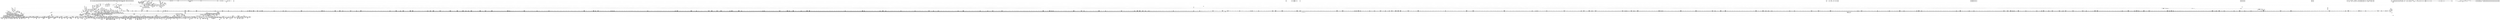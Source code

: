 digraph {
	CE0x55a0ee0 [shape=record,shape=Mrecord,label="{CE0x55a0ee0|80:_i64,_:_CRE_618,619_}"]
	CE0x545ce10 [shape=record,shape=Mrecord,label="{CE0x545ce10|common_mmap:_land.lhs.true|*SummSink*}"]
	CE0x54f11a0 [shape=record,shape=Mrecord,label="{CE0x54f11a0|common_file_perm:_f_security|security/apparmor/lsm.c,428|*SummSink*}"]
	CE0x54674e0 [shape=record,shape=Mrecord,label="{CE0x54674e0|16:_%struct.vfsmount*,_24:_%struct.dentry*,_32:_%struct.inode*,_408:_%struct.cred*,_456:_i8*,_:_CRE_89,90_}"]
	CE0x5444200 [shape=record,shape=Mrecord,label="{CE0x5444200|common_mmap:_tmp|*SummSource*}"]
	CE0x54c9790 [shape=record,shape=Mrecord,label="{CE0x54c9790|80:_i64,_:_CRE_587,588_}"]
	CE0x55a5150 [shape=record,shape=Mrecord,label="{CE0x55a5150|80:_i64,_:_CRE_1231,1232_}"]
	CE0x5597b70 [shape=record,shape=Mrecord,label="{CE0x5597b70|80:_i64,_:_CRE_440,441_}"]
	CE0x54b61f0 [shape=record,shape=Mrecord,label="{CE0x54b61f0|44:_i32,_48:_i16,_128:_i8*,_:_SCMRE_36,40_|*MultipleSource*|*LoadInst*|security/apparmor/lsm.c,429|Function::aa_cred_profile&Arg::cred::|security/apparmor/include/context.h,99}"]
	CE0x54e5bd0 [shape=record,shape=Mrecord,label="{CE0x54e5bd0|aa_cred_profile:_entry|*SummSource*}"]
	CE0x54938d0 [shape=record,shape=Mrecord,label="{CE0x54938d0|i64_20|*Constant*}"]
	CE0x55c2f20 [shape=record,shape=Mrecord,label="{CE0x55c2f20|__aa_current_profile:_tmp18|security/apparmor/include/context.h,138}"]
	CE0x545a3d0 [shape=record,shape=Mrecord,label="{CE0x545a3d0|80:_i64,_160:_%struct.file*,_:_CRE_114,115_}"]
	CE0x55b3570 [shape=record,shape=Mrecord,label="{CE0x55b3570|80:_i64,_:_CRE_1686,1687_}"]
	CE0x55b76e0 [shape=record,shape=Mrecord,label="{CE0x55b76e0|80:_i64,_:_CRE_2112,2120_|*MultipleSource*|*LoadInst*|security/apparmor/include/apparmor.h,117|security/apparmor/include/apparmor.h,117}"]
	CE0x544c8c0 [shape=record,shape=Mrecord,label="{CE0x544c8c0|i32_0|*Constant*|*SummSink*}"]
	CE0x54c9ac0 [shape=record,shape=Mrecord,label="{CE0x54c9ac0|80:_i64,_:_CRE_590,591_}"]
	CE0x55a8f20 [shape=record,shape=Mrecord,label="{CE0x55a8f20|80:_i64,_:_CRE_1307,1308_}"]
	CE0x5526290 [shape=record,shape=Mrecord,label="{CE0x5526290|common_file_perm:_tmp48|security/apparmor/lsm.c,448|*SummSink*}"]
	CE0x545def0 [shape=record,shape=Mrecord,label="{CE0x545def0|i64_2|*Constant*|*SummSource*}"]
	CE0x5616220 [shape=record,shape=Mrecord,label="{CE0x5616220|i64*_getelementptr_inbounds_(_16_x_i64_,_16_x_i64_*___llvm_gcov_ctr46,_i64_0,_i64_10)|*Constant*}"]
	CE0x5582240 [shape=record,shape=Mrecord,label="{CE0x5582240|0:_i16,_4:_i32,_8:_i16,_40:_%struct.super_block*,_:_SCMRE_840,848_|*MultipleSource*|security/apparmor/lsm.c,435|security/apparmor/include/apparmor.h,117|Function::mediated_filesystem&Arg::inode::|*LoadInst*|include/linux/fs.h,1916}"]
	CE0x55839f0 [shape=record,shape=Mrecord,label="{CE0x55839f0|0:_i16,_4:_i32,_8:_i16,_40:_%struct.super_block*,_:_SCMRE_873,874_}"]
	CE0x54c45b0 [shape=record,shape=Mrecord,label="{CE0x54c45b0|0:_i16,_4:_i32,_8:_i16,_40:_%struct.super_block*,_:_SCMRE_204,205_}"]
	CE0x54c3160 [shape=record,shape=Mrecord,label="{CE0x54c3160|0:_i16,_4:_i32,_8:_i16,_40:_%struct.super_block*,_:_SCMRE_191,192_}"]
	CE0x559a130 [shape=record,shape=Mrecord,label="{CE0x559a130|80:_i64,_:_CRE_32,40_|*MultipleSource*|*LoadInst*|security/apparmor/include/apparmor.h,117|security/apparmor/include/apparmor.h,117}"]
	CE0x55d6b80 [shape=record,shape=Mrecord,label="{CE0x55d6b80|aa_file_perm:_f_path|security/apparmor/file.c,456|*SummSink*}"]
	CE0x55c8cb0 [shape=record,shape=Mrecord,label="{CE0x55c8cb0|mediated_filesystem:_lnot|security/apparmor/include/apparmor.h,117|*SummSource*}"]
	CE0x54c3de0 [shape=record,shape=Mrecord,label="{CE0x54c3de0|0:_i16,_4:_i32,_8:_i16,_40:_%struct.super_block*,_:_SCMRE_199,200_}"]
	CE0x544faa0 [shape=record,shape=Mrecord,label="{CE0x544faa0|apparmor_file_mprotect:_tobool|security/apparmor/lsm.c,501|*SummSink*}"]
	CE0x54d1dc0 [shape=record,shape=Mrecord,label="{CE0x54d1dc0|common_file_perm:_tmp36|security/apparmor/lsm.c,447}"]
	CE0x559ccc0 [shape=record,shape=Mrecord,label="{CE0x559ccc0|80:_i64,_:_CRE_216,224_|*MultipleSource*|*LoadInst*|security/apparmor/include/apparmor.h,117|security/apparmor/include/apparmor.h,117}"]
	CE0x5485550 [shape=record,shape=Mrecord,label="{CE0x5485550|16:_%struct.vfsmount*,_24:_%struct.dentry*,_32:_%struct.inode*,_408:_%struct.cred*,_456:_i8*,_:_CRE_192,193_}"]
	CE0x5569a20 [shape=record,shape=Mrecord,label="{CE0x5569a20|0:_i16,_4:_i32,_8:_i16,_40:_%struct.super_block*,_:_SCMRE_244,245_}"]
	CE0x54c3930 [shape=record,shape=Mrecord,label="{CE0x54c3930|0:_i16,_4:_i32,_8:_i16,_40:_%struct.super_block*,_:_SCMRE_196,197_}"]
	CE0x54500e0 [shape=record,shape=Mrecord,label="{CE0x54500e0|apparmor_file_mprotect:_tmp3}"]
	CE0x55d75f0 [shape=record,shape=Mrecord,label="{CE0x55d75f0|aa_cred_profile:_tmp11|security/apparmor/include/context.h,100}"]
	CE0x5472b10 [shape=record,shape=Mrecord,label="{CE0x5472b10|16:_%struct.vfsmount*,_24:_%struct.dentry*,_32:_%struct.inode*,_408:_%struct.cred*,_456:_i8*,_:_CRE_109,110_}"]
	CE0x54c9bd0 [shape=record,shape=Mrecord,label="{CE0x54c9bd0|80:_i64,_:_CRE_591,592_}"]
	CE0x55a1430 [shape=record,shape=Mrecord,label="{CE0x55a1430|80:_i64,_:_CRE_623,624_}"]
	CE0x55ac050 [shape=record,shape=Mrecord,label="{CE0x55ac050|80:_i64,_:_CRE_1354,1355_}"]
	CE0x55cbb50 [shape=record,shape=Mrecord,label="{CE0x55cbb50|__aa_current_profile:_tmp1}"]
	CE0x552dbc0 [shape=record,shape=Mrecord,label="{CE0x552dbc0|common_file_perm:_tmp55|security/apparmor/lsm.c,449|*SummSource*}"]
	CE0x55abb00 [shape=record,shape=Mrecord,label="{CE0x55abb00|80:_i64,_:_CRE_1349,1350_}"]
	CE0x5483e90 [shape=record,shape=Mrecord,label="{CE0x5483e90|16:_%struct.vfsmount*,_24:_%struct.dentry*,_32:_%struct.inode*,_408:_%struct.cred*,_456:_i8*,_:_CRE_179,180_}"]
	CE0x556d4f0 [shape=record,shape=Mrecord,label="{CE0x556d4f0|0:_i16,_4:_i32,_8:_i16,_40:_%struct.super_block*,_:_SCMRE_282,283_}"]
	CE0x55a5ae0 [shape=record,shape=Mrecord,label="{CE0x55a5ae0|80:_i64,_:_CRE_1240,1241_}"]
	CE0x556e170 [shape=record,shape=Mrecord,label="{CE0x556e170|0:_i16,_4:_i32,_8:_i16,_40:_%struct.super_block*,_:_SCMRE_290,291_}"]
	CE0x55e42e0 [shape=record,shape=Mrecord,label="{CE0x55e42e0|aa_cred_profile:_lnot2|security/apparmor/include/context.h,100}"]
	CE0x55afd20 [shape=record,shape=Mrecord,label="{CE0x55afd20|80:_i64,_:_CRE_1633,1634_}"]
	CE0x546b560 [shape=record,shape=Mrecord,label="{CE0x546b560|common_mmap:_tmp22|security/apparmor/lsm.c,483|*SummSource*}"]
	CE0x54e17c0 [shape=record,shape=Mrecord,label="{CE0x54e17c0|common_file_perm:_tmp24|security/apparmor/lsm.c,432|*SummSource*}"]
	CE0x5449f40 [shape=record,shape=Mrecord,label="{CE0x5449f40|aa_cred_profile:_profile11|security/apparmor/include/context.h,101|*SummSink*}"]
	CE0x54b6e50 [shape=record,shape=Mrecord,label="{CE0x54b6e50|i64_2|*Constant*}"]
	CE0x55b6780 [shape=record,shape=Mrecord,label="{CE0x55b6780|80:_i64,_:_CRE_1877,1878_}"]
	CE0x548cfd0 [shape=record,shape=Mrecord,label="{CE0x548cfd0|16:_%struct.vfsmount*,_24:_%struct.dentry*,_32:_%struct.inode*,_408:_%struct.cred*,_456:_i8*,_:_CRE_432,436_|*MultipleSource*|security/apparmor/lsm.c,474|Function::common_mmap&Arg::file::|*LoadInst*|security/apparmor/lsm.c,500}"]
	CE0x548e800 [shape=record,shape=Mrecord,label="{CE0x548e800|16:_%struct.vfsmount*,_24:_%struct.dentry*,_32:_%struct.inode*,_408:_%struct.cred*,_456:_i8*,_:_CRE_496,504_|*MultipleSource*|security/apparmor/lsm.c,474|Function::common_mmap&Arg::file::|*LoadInst*|security/apparmor/lsm.c,500}"]
	CE0x55557d0 [shape=record,shape=Mrecord,label="{CE0x55557d0|aa_cred_profile:_tmp31|security/apparmor/include/context.h,100}"]
	CE0x558a250 [shape=record,shape=Mrecord,label="{CE0x558a250|0:_i16,_4:_i32,_8:_i16,_40:_%struct.super_block*,_:_SCMRE_960,968_|*MultipleSource*|security/apparmor/lsm.c,435|security/apparmor/include/apparmor.h,117|Function::mediated_filesystem&Arg::inode::|*LoadInst*|include/linux/fs.h,1916}"]
	CE0x55ade10 [shape=record,shape=Mrecord,label="{CE0x55ade10|80:_i64,_:_CRE_1568,1584_|*MultipleSource*|*LoadInst*|security/apparmor/include/apparmor.h,117|security/apparmor/include/apparmor.h,117}"]
	CE0x54c75a0 [shape=record,shape=Mrecord,label="{CE0x54c75a0|80:_i64,_:_CRE_544,552_|*MultipleSource*|*LoadInst*|security/apparmor/include/apparmor.h,117|security/apparmor/include/apparmor.h,117}"]
	CE0x5525190 [shape=record,shape=Mrecord,label="{CE0x5525190|i64_22|*Constant*}"]
	CE0x54b8340 [shape=record,shape=Mrecord,label="{CE0x54b8340|common_file_perm:_tmp14|security/apparmor/lsm.c,432|*SummSource*}"]
	CE0x55bc2d0 [shape=record,shape=Mrecord,label="{CE0x55bc2d0|_call_void_lockdep_rcu_suspicious(i8*_getelementptr_inbounds_(_36_x_i8_,_36_x_i8_*_.str12,_i32_0,_i32_0),_i32_138,_i8*_getelementptr_inbounds_(_45_x_i8_,_45_x_i8_*_.str14,_i32_0,_i32_0))_#7,_!dbg_!15483|security/apparmor/include/context.h,138|*SummSink*}"]
	CE0x549aec0 [shape=record,shape=Mrecord,label="{CE0x549aec0|0:_i16,_4:_i32,_8:_i16,_40:_%struct.super_block*,_:_SCMRE_181,182_}"]
	CE0x5571210 [shape=record,shape=Mrecord,label="{CE0x5571210|0:_i16,_4:_i32,_8:_i16,_40:_%struct.super_block*,_:_SCMRE_360,376_|*MultipleSource*|security/apparmor/lsm.c,435|security/apparmor/include/apparmor.h,117|Function::mediated_filesystem&Arg::inode::|*LoadInst*|include/linux/fs.h,1916}"]
	CE0x5569fd0 [shape=record,shape=Mrecord,label="{CE0x5569fd0|0:_i16,_4:_i32,_8:_i16,_40:_%struct.super_block*,_:_SCMRE_248,249_}"]
	CE0x54e57b0 [shape=record,shape=Mrecord,label="{CE0x54e57b0|aa_cred_profile:_tmp13}"]
	CE0x55c8e30 [shape=record,shape=Mrecord,label="{CE0x55c8e30|mediated_filesystem:_lnot|security/apparmor/include/apparmor.h,117|*SummSink*}"]
	CE0x552e710 [shape=record,shape=Mrecord,label="{CE0x552e710|aa_file_perm:_entry}"]
	CE0x5468340 [shape=record,shape=Mrecord,label="{CE0x5468340|common_mmap:_prot|Function::common_mmap&Arg::prot::}"]
	CE0x5499d90 [shape=record,shape=Mrecord,label="{CE0x5499d90|0:_i16,_4:_i32,_8:_i16,_40:_%struct.super_block*,_:_SCMRE_170,171_}"]
	CE0x551dac0 [shape=record,shape=Mrecord,label="{CE0x551dac0|__aa_current_profile:_tmp|*SummSink*}"]
	CE0x54622d0 [shape=record,shape=Mrecord,label="{CE0x54622d0|common_mmap:_tmp5|security/apparmor/lsm.c,474|*SummSource*}"]
	CE0x55b3350 [shape=record,shape=Mrecord,label="{CE0x55b3350|80:_i64,_:_CRE_1684,1685_}"]
	CE0x5599d60 [shape=record,shape=Mrecord,label="{CE0x5599d60|80:_i64,_:_CRE_20,21_|*MultipleSource*|*LoadInst*|security/apparmor/include/apparmor.h,117|security/apparmor/include/apparmor.h,117}"]
	CE0x54ebef0 [shape=record,shape=Mrecord,label="{CE0x54ebef0|i64_3|*Constant*}"]
	CE0x556ec60 [shape=record,shape=Mrecord,label="{CE0x556ec60|0:_i16,_4:_i32,_8:_i16,_40:_%struct.super_block*,_:_SCMRE_297,298_}"]
	CE0x5507950 [shape=record,shape=Mrecord,label="{CE0x5507950|0:_i16,_4:_i32,_8:_i16,_40:_%struct.super_block*,_:_SCMRE_162,163_}"]
	CE0x548da90 [shape=record,shape=Mrecord,label="{CE0x548da90|16:_%struct.vfsmount*,_24:_%struct.dentry*,_32:_%struct.inode*,_408:_%struct.cred*,_456:_i8*,_:_CRE_456,464_|*MultipleSource*|security/apparmor/lsm.c,474|Function::common_mmap&Arg::file::|*LoadInst*|security/apparmor/lsm.c,500}"]
	CE0x5466fa0 [shape=record,shape=Mrecord,label="{CE0x5466fa0|16:_%struct.vfsmount*,_24:_%struct.dentry*,_32:_%struct.inode*,_408:_%struct.cred*,_456:_i8*,_:_CRE_86,87_}"]
	CE0x55a93b0 [shape=record,shape=Mrecord,label="{CE0x55a93b0|80:_i64,_:_CRE_1312,1313_}"]
	CE0x54e1c40 [shape=record,shape=Mrecord,label="{CE0x54e1c40|aa_cred_profile:_do.body}"]
	CE0x547eb40 [shape=record,shape=Mrecord,label="{CE0x547eb40|common_mmap:_tmp21|security/apparmor/lsm.c,483}"]
	CE0x54de000 [shape=record,shape=Mrecord,label="{CE0x54de000|common_file_perm:_land.lhs.true20|*SummSink*}"]
	CE0x54d5c90 [shape=record,shape=Mrecord,label="{CE0x54d5c90|_ret_i32_%retval.0,_!dbg_!15536|security/apparmor/lsm.c,452|*SummSource*}"]
	CE0x5510270 [shape=record,shape=Mrecord,label="{CE0x5510270|aa_cred_profile:_tmp19|security/apparmor/include/context.h,100|*SummSource*}"]
	CE0x545be40 [shape=record,shape=Mrecord,label="{CE0x545be40|common_mmap:_return}"]
	CE0x54bf590 [shape=record,shape=Mrecord,label="{CE0x54bf590|aa_cred_profile:_bb|*SummSink*}"]
	CE0x559ad90 [shape=record,shape=Mrecord,label="{CE0x559ad90|80:_i64,_:_CRE_88,96_|*MultipleSource*|*LoadInst*|security/apparmor/include/apparmor.h,117|security/apparmor/include/apparmor.h,117}"]
	CE0x54bf7a0 [shape=record,shape=Mrecord,label="{CE0x54bf7a0|aa_cred_profile:_lor.end}"]
	CE0x55a3f40 [shape=record,shape=Mrecord,label="{CE0x55a3f40|80:_i64,_:_CRE_1214,1215_}"]
	CE0x545a290 [shape=record,shape=Mrecord,label="{CE0x545a290|80:_i64,_160:_%struct.file*,_:_CRE_113,114_}"]
	CE0x54f4f20 [shape=record,shape=Mrecord,label="{CE0x54f4f20|mediated_filesystem:_i_sb|security/apparmor/include/apparmor.h,117|*SummSink*}"]
	CE0x5526600 [shape=record,shape=Mrecord,label="{CE0x5526600|common_file_perm:_tmp49|security/apparmor/lsm.c,448|*SummSource*}"]
	CE0x5584990 [shape=record,shape=Mrecord,label="{CE0x5584990|0:_i16,_4:_i32,_8:_i16,_40:_%struct.super_block*,_:_SCMRE_883,884_}"]
	CE0x55b39b0 [shape=record,shape=Mrecord,label="{CE0x55b39b0|80:_i64,_:_CRE_1704,1712_|*MultipleSource*|*LoadInst*|security/apparmor/include/apparmor.h,117|security/apparmor/include/apparmor.h,117}"]
	CE0x5496be0 [shape=record,shape=Mrecord,label="{CE0x5496be0|i64_3|*Constant*|*SummSink*}"]
	CE0x5515130 [shape=record,shape=Mrecord,label="{CE0x5515130|0:_i16,_4:_i32,_8:_i16,_40:_%struct.super_block*,_:_SCMRE_32,40_|*MultipleSource*|security/apparmor/lsm.c,435|security/apparmor/include/apparmor.h,117|Function::mediated_filesystem&Arg::inode::|*LoadInst*|include/linux/fs.h,1916}"]
	CE0x55a6690 [shape=record,shape=Mrecord,label="{CE0x55a6690|80:_i64,_:_CRE_1251,1252_}"]
	CE0x5502980 [shape=record,shape=Mrecord,label="{CE0x5502980|%struct.aa_profile*_null|*Constant*|*SummSink*}"]
	CE0x549b370 [shape=record,shape=Mrecord,label="{CE0x549b370|0:_i16,_4:_i32,_8:_i16,_40:_%struct.super_block*,_:_SCMRE_184,185_}"]
	CE0x54b8ed0 [shape=record,shape=Mrecord,label="{CE0x54b8ed0|aa_cred_profile:_do.cond|*SummSink*}"]
	CE0x55a3590 [shape=record,shape=Mrecord,label="{CE0x55a3590|80:_i64,_:_CRE_896,1208_|*MultipleSource*|*LoadInst*|security/apparmor/include/apparmor.h,117|security/apparmor/include/apparmor.h,117}"]
	CE0x55a6f10 [shape=record,shape=Mrecord,label="{CE0x55a6f10|80:_i64,_:_CRE_1259,1260_}"]
	CE0x5616290 [shape=record,shape=Mrecord,label="{CE0x5616290|aa_cred_profile:_tmp25|security/apparmor/include/context.h,100}"]
	CE0x5461790 [shape=record,shape=Mrecord,label="{CE0x5461790|common_mmap:_if.end11|*SummSink*}"]
	CE0x55023e0 [shape=record,shape=Mrecord,label="{CE0x55023e0|COLLAPSED:_GCMRE___llvm_gcov_ctr88_internal_global_2_x_i64_zeroinitializer:_elem_0:default:}"]
	CE0x55002f0 [shape=record,shape=Mrecord,label="{CE0x55002f0|file_inode:_tmp1}"]
	CE0x55e6640 [shape=record,shape=Mrecord,label="{CE0x55e6640|_ret_i32_%call17,_!dbg_!15526|security/apparmor/file.c,307|*SummSource*}"]
	CE0x5447a90 [shape=record,shape=Mrecord,label="{CE0x5447a90|80:_i64,_160:_%struct.file*,_:_CRE_91,92_}"]
	CE0x548a980 [shape=record,shape=Mrecord,label="{CE0x548a980|16:_%struct.vfsmount*,_24:_%struct.dentry*,_32:_%struct.inode*,_408:_%struct.cred*,_456:_i8*,_:_CRE_328,336_|*MultipleSource*|security/apparmor/lsm.c,474|Function::common_mmap&Arg::file::|*LoadInst*|security/apparmor/lsm.c,500}"]
	CE0x549da50 [shape=record,shape=Mrecord,label="{CE0x549da50|common_mmap:_tmp23|security/apparmor/lsm.c,483|*SummSink*}"]
	CE0x551a3a0 [shape=record,shape=Mrecord,label="{CE0x551a3a0|__aa_current_profile:_tmp13|security/apparmor/include/context.h,138}"]
	CE0x556e490 [shape=record,shape=Mrecord,label="{CE0x556e490|0:_i16,_4:_i32,_8:_i16,_40:_%struct.super_block*,_:_SCMRE_292,293_}"]
	CE0x559f700 [shape=record,shape=Mrecord,label="{CE0x559f700|__aa_current_profile:_if.then|*SummSink*}"]
	CE0x5492590 [shape=record,shape=Mrecord,label="{CE0x5492590|common_mmap:_tmp17|security/apparmor/lsm.c,478|*SummSource*}"]
	CE0x54d26f0 [shape=record,shape=Mrecord,label="{CE0x54d26f0|%struct.vfsmount*_null|*Constant*|*SummSource*}"]
	CE0x54697d0 [shape=record,shape=Mrecord,label="{CE0x54697d0|common_mmap:_bb|*SummSink*}"]
	CE0x54fb630 [shape=record,shape=Mrecord,label="{CE0x54fb630|common_file_perm:_tmp9|security/apparmor/lsm.c,432|*SummSink*}"]
	CE0x5469b10 [shape=record,shape=Mrecord,label="{CE0x5469b10|common_mmap:_if.end16|*SummSink*}"]
	CE0x5445490 [shape=record,shape=Mrecord,label="{CE0x5445490|80:_i64,_160:_%struct.file*,_:_CRE_74,75_}"]
	CE0x55a4490 [shape=record,shape=Mrecord,label="{CE0x55a4490|80:_i64,_:_CRE_1219,1220_}"]
	CE0x5474d00 [shape=record,shape=Mrecord,label="{CE0x5474d00|aa_cred_profile:_entry}"]
	CE0x54c5840 [shape=record,shape=Mrecord,label="{CE0x54c5840|GLOBAL:_file_inode|*Constant*}"]
	CE0x54de480 [shape=record,shape=Mrecord,label="{CE0x54de480|GLOBAL:_mediated_filesystem|*Constant*|*SummSource*}"]
	CE0x548e220 [shape=record,shape=Mrecord,label="{CE0x548e220|16:_%struct.vfsmount*,_24:_%struct.dentry*,_32:_%struct.inode*,_408:_%struct.cred*,_456:_i8*,_:_CRE_480,488_|*MultipleSource*|security/apparmor/lsm.c,474|Function::common_mmap&Arg::file::|*LoadInst*|security/apparmor/lsm.c,500}"]
	CE0x55ac6b0 [shape=record,shape=Mrecord,label="{CE0x55ac6b0|80:_i64,_:_CRE_1360,1361_}"]
	CE0x54c69d0 [shape=record,shape=Mrecord,label="{CE0x54c69d0|80:_i64,_:_CRE_488,496_|*MultipleSource*|*LoadInst*|security/apparmor/include/apparmor.h,117|security/apparmor/include/apparmor.h,117}"]
	CE0x54fefb0 [shape=record,shape=Mrecord,label="{CE0x54fefb0|i8*_getelementptr_inbounds_(_24_x_i8_,_24_x_i8_*_.str8,_i32_0,_i32_0)|*Constant*|*SummSink*}"]
	CE0x5477f40 [shape=record,shape=Mrecord,label="{CE0x5477f40|16:_%struct.vfsmount*,_24:_%struct.dentry*,_32:_%struct.inode*,_408:_%struct.cred*,_456:_i8*,_:_CRE_40,48_|*MultipleSource*|security/apparmor/lsm.c,474|Function::common_mmap&Arg::file::|*LoadInst*|security/apparmor/lsm.c,500}"]
	CE0x54f4c10 [shape=record,shape=Mrecord,label="{CE0x54f4c10|common_file_perm:_tmp2|*SummSink*}"]
	CE0x54971d0 [shape=record,shape=Mrecord,label="{CE0x54971d0|common_mmap:_tmp8|security/apparmor/lsm.c,474}"]
	CE0x5468160 [shape=record,shape=Mrecord,label="{CE0x5468160|apparmor_file_mprotect:_prot|Function::apparmor_file_mprotect&Arg::prot::|*SummSink*}"]
	CE0x55bbac0 [shape=record,shape=Mrecord,label="{CE0x55bbac0|i8_1|*Constant*}"]
	CE0x54d4550 [shape=record,shape=Mrecord,label="{CE0x54d4550|common_file_perm:_entry}"]
	CE0x5472790 [shape=record,shape=Mrecord,label="{CE0x5472790|16:_%struct.vfsmount*,_24:_%struct.dentry*,_32:_%struct.inode*,_408:_%struct.cred*,_456:_i8*,_:_CRE_107,108_}"]
	CE0x5489a90 [shape=record,shape=Mrecord,label="{CE0x5489a90|16:_%struct.vfsmount*,_24:_%struct.dentry*,_32:_%struct.inode*,_408:_%struct.cred*,_456:_i8*,_:_CRE_304,312_|*MultipleSource*|security/apparmor/lsm.c,474|Function::common_mmap&Arg::file::|*LoadInst*|security/apparmor/lsm.c,500}"]
	CE0x544e4d0 [shape=record,shape=Mrecord,label="{CE0x544e4d0|i32_8|*Constant*|*SummSource*}"]
	CE0x54d9020 [shape=record,shape=Mrecord,label="{CE0x54d9020|common_file_perm:_tmp29|security/apparmor/lsm.c,434}"]
	CE0x54bfda0 [shape=record,shape=Mrecord,label="{CE0x54bfda0|aa_cred_profile:_lnot.ext|security/apparmor/include/context.h,100|*SummSink*}"]
	CE0x55b8470 [shape=record,shape=Mrecord,label="{CE0x55b8470|mediated_filesystem:_tmp5|security/apparmor/include/apparmor.h,117|*SummSource*}"]
	CE0x5518fc0 [shape=record,shape=Mrecord,label="{CE0x5518fc0|get_current:_tmp4|./arch/x86/include/asm/current.h,14|*SummSink*}"]
	CE0x557b870 [shape=record,shape=Mrecord,label="{CE0x557b870|0:_i16,_4:_i32,_8:_i16,_40:_%struct.super_block*,_:_SCMRE_600,601_}"]
	CE0x5471ed0 [shape=record,shape=Mrecord,label="{CE0x5471ed0|16:_%struct.vfsmount*,_24:_%struct.dentry*,_32:_%struct.inode*,_408:_%struct.cred*,_456:_i8*,_:_CRE_102,103_}"]
	CE0x56107a0 [shape=record,shape=Mrecord,label="{CE0x56107a0|aa_path_perm:_entry|*SummSink*}"]
	CE0x548b5f0 [shape=record,shape=Mrecord,label="{CE0x548b5f0|16:_%struct.vfsmount*,_24:_%struct.dentry*,_32:_%struct.inode*,_408:_%struct.cred*,_456:_i8*,_:_CRE_376,384_|*MultipleSource*|security/apparmor/lsm.c,474|Function::common_mmap&Arg::file::|*LoadInst*|security/apparmor/lsm.c,500}"]
	CE0x54e6cb0 [shape=record,shape=Mrecord,label="{CE0x54e6cb0|_ret_%struct.aa_profile*_%tmp34,_!dbg_!15510|security/apparmor/include/context.h,101}"]
	CE0x55aad30 [shape=record,shape=Mrecord,label="{CE0x55aad30|80:_i64,_:_CRE_1336,1337_}"]
	CE0x559da50 [shape=record,shape=Mrecord,label="{CE0x559da50|80:_i64,_:_CRE_272,280_|*MultipleSource*|*LoadInst*|security/apparmor/include/apparmor.h,117|security/apparmor/include/apparmor.h,117}"]
	CE0x55272a0 [shape=record,shape=Mrecord,label="{CE0x55272a0|0:_i16,_:_CRE_1,2_}"]
	CE0x556bf10 [shape=record,shape=Mrecord,label="{CE0x556bf10|0:_i16,_4:_i32,_8:_i16,_40:_%struct.super_block*,_:_SCMRE_268,269_}"]
	CE0x55cbbc0 [shape=record,shape=Mrecord,label="{CE0x55cbbc0|__aa_current_profile:_tmp1|*SummSource*}"]
	CE0x55033f0 [shape=record,shape=Mrecord,label="{CE0x55033f0|i64*_getelementptr_inbounds_(_2_x_i64_,_2_x_i64_*___llvm_gcov_ctr88,_i64_0,_i64_0)|*Constant*}"]
	CE0x54e68a0 [shape=record,shape=Mrecord,label="{CE0x54e68a0|0:_i16,_4:_i32,_8:_i16,_40:_%struct.super_block*,_:_SCMRE_137,138_}"]
	CE0x547ab80 [shape=record,shape=Mrecord,label="{CE0x547ab80|common_mmap:_tmp3|security/apparmor/lsm.c,474}"]
	CE0x55a9a10 [shape=record,shape=Mrecord,label="{CE0x55a9a10|80:_i64,_:_CRE_1318,1319_}"]
	CE0x55a7ac0 [shape=record,shape=Mrecord,label="{CE0x55a7ac0|80:_i64,_:_CRE_1270,1271_}"]
	CE0x547ff50 [shape=record,shape=Mrecord,label="{CE0x547ff50|i64*_getelementptr_inbounds_(_19_x_i64_,_19_x_i64_*___llvm_gcov_ctr96,_i64_0,_i64_13)|*Constant*|*SummSource*}"]
	CE0x55baee0 [shape=record,shape=Mrecord,label="{CE0x55baee0|__aa_current_profile:_tmp15|security/apparmor/include/context.h,138|*SummSource*}"]
	CE0x5589c60 [shape=record,shape=Mrecord,label="{CE0x5589c60|0:_i16,_4:_i32,_8:_i16,_40:_%struct.super_block*,_:_SCMRE_936,944_|*MultipleSource*|security/apparmor/lsm.c,435|security/apparmor/include/apparmor.h,117|Function::mediated_filesystem&Arg::inode::|*LoadInst*|include/linux/fs.h,1916}"]
	CE0x54df8b0 [shape=record,shape=Mrecord,label="{CE0x54df8b0|0:_i16,_4:_i32,_8:_i16,_40:_%struct.super_block*,_:_SCMRE_104,112_|*MultipleSource*|security/apparmor/lsm.c,435|security/apparmor/include/apparmor.h,117|Function::mediated_filesystem&Arg::inode::|*LoadInst*|include/linux/fs.h,1916}"]
	CE0x55dfda0 [shape=record,shape=Mrecord,label="{CE0x55dfda0|aa_file_perm:_bb}"]
	CE0x5623040 [shape=record,shape=Mrecord,label="{CE0x5623040|%struct.aa_task_cxt*_null|*Constant*}"]
	CE0x5611500 [shape=record,shape=Mrecord,label="{CE0x5611500|aa_path_perm:_path|Function::aa_path_perm&Arg::path::|*SummSink*}"]
	CE0x55b28b0 [shape=record,shape=Mrecord,label="{CE0x55b28b0|80:_i64,_:_CRE_1674,1675_}"]
	CE0x5582f60 [shape=record,shape=Mrecord,label="{CE0x5582f60|0:_i16,_4:_i32,_8:_i16,_40:_%struct.super_block*,_:_SCMRE_866,867_}"]
	CE0x55af6c0 [shape=record,shape=Mrecord,label="{CE0x55af6c0|80:_i64,_:_CRE_1627,1628_}"]
	CE0x54c7f80 [shape=record,shape=Mrecord,label="{CE0x54c7f80|80:_i64,_:_CRE_564,565_}"]
	CE0x5577860 [shape=record,shape=Mrecord,label="{CE0x5577860|0:_i16,_4:_i32,_8:_i16,_40:_%struct.super_block*,_:_SCMRE_559,560_}"]
	CE0x5448590 [shape=record,shape=Mrecord,label="{CE0x5448590|common_mmap:_tobool8|security/apparmor/lsm.c,483|*SummSource*}"]
	CE0x55831b0 [shape=record,shape=Mrecord,label="{CE0x55831b0|0:_i16,_4:_i32,_8:_i16,_40:_%struct.super_block*,_:_SCMRE_867,868_}"]
	CE0x54c0250 [shape=record,shape=Mrecord,label="{CE0x54c0250|_call_void_mcount()_#2|*SummSource*}"]
	CE0x556cd20 [shape=record,shape=Mrecord,label="{CE0x556cd20|0:_i16,_4:_i32,_8:_i16,_40:_%struct.super_block*,_:_SCMRE_277,278_}"]
	CE0x5527540 [shape=record,shape=Mrecord,label="{CE0x5527540|common_file_perm:_tmp50|security/apparmor/lsm.c,448|*SummSink*}"]
	CE0x5461470 [shape=record,shape=Mrecord,label="{CE0x5461470|16:_%struct.vfsmount*,_24:_%struct.dentry*,_32:_%struct.inode*,_408:_%struct.cred*,_456:_i8*,_:_CRE_153,154_}"]
	CE0x5499f20 [shape=record,shape=Mrecord,label="{CE0x5499f20|0:_i16,_4:_i32,_8:_i16,_40:_%struct.super_block*,_:_SCMRE_171,172_}"]
	CE0x54ef830 [shape=record,shape=Mrecord,label="{CE0x54ef830|mediated_filesystem:_tmp2|*SummSink*}"]
	CE0x54e7790 [shape=record,shape=Mrecord,label="{CE0x54e7790|0:_i16,_4:_i32,_8:_i16,_40:_%struct.super_block*,_:_SCMRE_141,142_}"]
	CE0x54eb6b0 [shape=record,shape=Mrecord,label="{CE0x54eb6b0|common_file_perm:_lnot2|security/apparmor/lsm.c,432|*SummSink*}"]
	CE0x544b980 [shape=record,shape=Mrecord,label="{CE0x544b980|i64*_getelementptr_inbounds_(_2_x_i64_,_2_x_i64_*___llvm_gcov_ctr97,_i64_0,_i64_0)|*Constant*|*SummSink*}"]
	CE0x5559c60 [shape=record,shape=Mrecord,label="{CE0x5559c60|aa_cred_profile:_tmp32|security/apparmor/include/context.h,101|*SummSource*}"]
	CE0x547fdd0 [shape=record,shape=Mrecord,label="{CE0x547fdd0|i64*_getelementptr_inbounds_(_19_x_i64_,_19_x_i64_*___llvm_gcov_ctr96,_i64_0,_i64_13)|*Constant*}"]
	CE0x5524300 [shape=record,shape=Mrecord,label="{CE0x5524300|common_file_perm:_tmp45|security/apparmor/lsm.c,447|*SummSink*}"]
	CE0x54933c0 [shape=record,shape=Mrecord,label="{CE0x54933c0|i64_19|*Constant*}"]
	CE0x5551ad0 [shape=record,shape=Mrecord,label="{CE0x5551ad0|aa_cred_profile:_tmp}"]
	CE0x5508120 [shape=record,shape=Mrecord,label="{CE0x5508120|0:_i16,_4:_i32,_8:_i16,_40:_%struct.super_block*,_:_SCMRE_167,168_}"]
	CE0x55ccd50 [shape=record,shape=Mrecord,label="{CE0x55ccd50|__aa_current_profile:_tmp|*SummSource*}"]
	CE0x544e7d0 [shape=record,shape=Mrecord,label="{CE0x544e7d0|apparmor_file_mprotect:_conv|security/apparmor/lsm.c,501|*SummSink*}"]
	CE0x5551f50 [shape=record,shape=Mrecord,label="{CE0x5551f50|mediated_filesystem:_tmp1}"]
	CE0x5519c80 [shape=record,shape=Mrecord,label="{CE0x5519c80|get_current:_tmp|*SummSink*}"]
	CE0x551dde0 [shape=record,shape=Mrecord,label="{CE0x551dde0|aa_file_perm:_cond|security/apparmor/file.c, 451}"]
	CE0x54e4290 [shape=record,shape=Mrecord,label="{CE0x54e4290|i32_1|*Constant*}"]
	CE0x54c6fd0 [shape=record,shape=Mrecord,label="{CE0x54c6fd0|80:_i64,_:_CRE_512,528_|*MultipleSource*|*LoadInst*|security/apparmor/include/apparmor.h,117|security/apparmor/include/apparmor.h,117}"]
	CE0x559fbc0 [shape=record,shape=Mrecord,label="{CE0x559fbc0|80:_i64,_:_CRE_600,601_}"]
	CE0x54df110 [shape=record,shape=Mrecord,label="{CE0x54df110|aa_cred_profile:_tmp13|*SummSink*}"]
	CE0x5577ea0 [shape=record,shape=Mrecord,label="{CE0x5577ea0|0:_i16,_4:_i32,_8:_i16,_40:_%struct.super_block*,_:_SCMRE_563,564_}"]
	CE0x54c9240 [shape=record,shape=Mrecord,label="{CE0x54c9240|80:_i64,_:_CRE_582,583_}"]
	CE0x5572a40 [shape=record,shape=Mrecord,label="{CE0x5572a40|0:_i16,_4:_i32,_8:_i16,_40:_%struct.super_block*,_:_SCMRE_440,448_|*MultipleSource*|security/apparmor/lsm.c,435|security/apparmor/include/apparmor.h,117|Function::mediated_filesystem&Arg::inode::|*LoadInst*|include/linux/fs.h,1916}"]
	CE0x54d5e70 [shape=record,shape=Mrecord,label="{CE0x54d5e70|_ret_i32_%retval.0,_!dbg_!15536|security/apparmor/lsm.c,452|*SummSink*}"]
	CE0x54b5bd0 [shape=record,shape=Mrecord,label="{CE0x54b5bd0|common_file_perm:_tmp13|security/apparmor/lsm.c,432}"]
	CE0x544ee20 [shape=record,shape=Mrecord,label="{CE0x544ee20|16:_%struct.vfsmount*,_24:_%struct.dentry*,_32:_%struct.inode*,_408:_%struct.cred*,_456:_i8*,_:_CRE_10,11_}"]
	CE0x55c2a40 [shape=record,shape=Mrecord,label="{CE0x55c2a40|__aa_current_profile:_tmp17|security/apparmor/include/context.h,138}"]
	CE0x54bf0f0 [shape=record,shape=Mrecord,label="{CE0x54bf0f0|common_file_perm:_tmp15|security/apparmor/lsm.c,432}"]
	CE0x54d8c40 [shape=record,shape=Mrecord,label="{CE0x54d8c40|common_file_perm:_tmp25|security/apparmor/lsm.c,434|*SummSource*}"]
	CE0x54f6080 [shape=record,shape=Mrecord,label="{CE0x54f6080|mediated_filesystem:_tmp}"]
	CE0x55d7d20 [shape=record,shape=Mrecord,label="{CE0x55d7d20|aa_cred_profile:_tmp21|security/apparmor/include/context.h,100}"]
	CE0x55a0660 [shape=record,shape=Mrecord,label="{CE0x55a0660|80:_i64,_:_CRE_610,611_}"]
	CE0x545c550 [shape=record,shape=Mrecord,label="{CE0x545c550|common_mmap:_if.then9|*SummSource*}"]
	CE0x552a030 [shape=record,shape=Mrecord,label="{CE0x552a030|common_file_perm:_tmp51|security/apparmor/lsm.c,447|*SummSource*}"]
	CE0x5464940 [shape=record,shape=Mrecord,label="{CE0x5464940|i64_8|*Constant*}"]
	CE0x54d1c90 [shape=record,shape=Mrecord,label="{CE0x54d1c90|common_file_perm:_cmp|security/apparmor/lsm.c,447}"]
	CE0x54c1e10 [shape=record,shape=Mrecord,label="{CE0x54c1e10|aa_cred_profile:_tmp6|security/apparmor/include/context.h,100|*SummSink*}"]
	CE0x54c6bf0 [shape=record,shape=Mrecord,label="{CE0x54c6bf0|80:_i64,_:_CRE_496,504_|*MultipleSource*|*LoadInst*|security/apparmor/include/apparmor.h,117|security/apparmor/include/apparmor.h,117}"]
	CE0x54e97b0 [shape=record,shape=Mrecord,label="{CE0x54e97b0|common_file_perm:_if.then26}"]
	CE0x558a590 [shape=record,shape=Mrecord,label="{CE0x558a590|0:_i16,_4:_i32,_8:_i16,_40:_%struct.super_block*,_:_SCMRE_968,976_|*MultipleSource*|security/apparmor/lsm.c,435|security/apparmor/include/apparmor.h,117|Function::mediated_filesystem&Arg::inode::|*LoadInst*|include/linux/fs.h,1916}"]
	CE0x550f7f0 [shape=record,shape=Mrecord,label="{CE0x550f7f0|i64*_getelementptr_inbounds_(_16_x_i64_,_16_x_i64_*___llvm_gcov_ctr46,_i64_0,_i64_12)|*Constant*|*SummSource*}"]
	CE0x54bdc90 [shape=record,shape=Mrecord,label="{CE0x54bdc90|common_file_perm:_land.lhs.true20|*SummSource*}"]
	CE0x55c5030 [shape=record,shape=Mrecord,label="{CE0x55c5030|_call_void_mcount()_#2}"]
	CE0x559b150 [shape=record,shape=Mrecord,label="{CE0x559b150|80:_i64,_:_CRE_104,112_|*MultipleSource*|*LoadInst*|security/apparmor/include/apparmor.h,117|security/apparmor/include/apparmor.h,117}"]
	CE0x54ccc50 [shape=record,shape=Mrecord,label="{CE0x54ccc50|GLOBAL:___aa_current_profile|*Constant*|*SummSource*}"]
	CE0x54d6ad0 [shape=record,shape=Mrecord,label="{CE0x54d6ad0|common_mmap:_tmp37|security/apparmor/lsm.c,489}"]
	CE0x552ded0 [shape=record,shape=Mrecord,label="{CE0x552ded0|common_file_perm:_tmp55|security/apparmor/lsm.c,449|*SummSink*}"]
	CE0x54e8bf0 [shape=record,shape=Mrecord,label="{CE0x54e8bf0|i32_11|*Constant*|*SummSource*}"]
	CE0x55b0d10 [shape=record,shape=Mrecord,label="{CE0x55b0d10|80:_i64,_:_CRE_1648,1649_}"]
	CE0x5559fe0 [shape=record,shape=Mrecord,label="{CE0x5559fe0|aa_cred_profile:_tmp33|security/apparmor/include/context.h,101|*SummSink*}"]
	CE0x54cb6f0 [shape=record,shape=Mrecord,label="{CE0x54cb6f0|common_mmap:_and12|security/apparmor/lsm.c,485|*SummSource*}"]
	CE0x54501e0 [shape=record,shape=Mrecord,label="{CE0x54501e0|apparmor_file_mprotect:_tmp3|*SummSink*}"]
	CE0x547de50 [shape=record,shape=Mrecord,label="{CE0x547de50|i64_10|*Constant*}"]
	CE0x5551b40 [shape=record,shape=Mrecord,label="{CE0x5551b40|COLLAPSED:_GCMRE___llvm_gcov_ctr46_internal_global_16_x_i64_zeroinitializer:_elem_0:default:}"]
	CE0x545ca10 [shape=record,shape=Mrecord,label="{CE0x545ca10|0:_i16,_4:_i32,_8:_i16,_40:_%struct.super_block*,_:_SCMRE_146,147_}"]
	CE0x550aed0 [shape=record,shape=Mrecord,label="{CE0x550aed0|0:_i16,_4:_i32,_8:_i16,_40:_%struct.super_block*,_:_SCMRE_72,76_|*MultipleSource*|security/apparmor/lsm.c,435|security/apparmor/include/apparmor.h,117|Function::mediated_filesystem&Arg::inode::|*LoadInst*|include/linux/fs.h,1916}"]
	CE0x55567e0 [shape=record,shape=Mrecord,label="{CE0x55567e0|i64*_getelementptr_inbounds_(_16_x_i64_,_16_x_i64_*___llvm_gcov_ctr46,_i64_0,_i64_13)|*Constant*|*SummSource*}"]
	CE0x5507e00 [shape=record,shape=Mrecord,label="{CE0x5507e00|0:_i16,_4:_i32,_8:_i16,_40:_%struct.super_block*,_:_SCMRE_165,166_}"]
	CE0x5489d40 [shape=record,shape=Mrecord,label="{CE0x5489d40|16:_%struct.vfsmount*,_24:_%struct.dentry*,_32:_%struct.inode*,_408:_%struct.cred*,_456:_i8*,_:_CRE_312,316_|*MultipleSource*|security/apparmor/lsm.c,474|Function::common_mmap&Arg::file::|*LoadInst*|security/apparmor/lsm.c,500}"]
	CE0x556ceb0 [shape=record,shape=Mrecord,label="{CE0x556ceb0|0:_i16,_4:_i32,_8:_i16,_40:_%struct.super_block*,_:_SCMRE_278,279_}"]
	CE0x557d7b0 [shape=record,shape=Mrecord,label="{CE0x557d7b0|0:_i16,_4:_i32,_8:_i16,_40:_%struct.super_block*,_:_SCMRE_620,621_}"]
	CE0x55a68b0 [shape=record,shape=Mrecord,label="{CE0x55a68b0|80:_i64,_:_CRE_1253,1254_}"]
	CE0x54d5240 [shape=record,shape=Mrecord,label="{CE0x54d5240|_ret_i32_%retval.0,_!dbg_!15536|security/apparmor/lsm.c,452}"]
	CE0x5483410 [shape=record,shape=Mrecord,label="{CE0x5483410|16:_%struct.vfsmount*,_24:_%struct.dentry*,_32:_%struct.inode*,_408:_%struct.cred*,_456:_i8*,_:_CRE_173,174_}"]
	CE0x55a5f20 [shape=record,shape=Mrecord,label="{CE0x55a5f20|80:_i64,_:_CRE_1244,1245_}"]
	CE0x55b3130 [shape=record,shape=Mrecord,label="{CE0x55b3130|80:_i64,_:_CRE_1682,1683_}"]
	CE0x5510eb0 [shape=record,shape=Mrecord,label="{CE0x5510eb0|aa_cred_profile:_tmp20|security/apparmor/include/context.h,100}"]
	CE0x54cb5f0 [shape=record,shape=Mrecord,label="{CE0x54cb5f0|common_mmap:_and12|security/apparmor/lsm.c,485}"]
	CE0x547e2d0 [shape=record,shape=Mrecord,label="{CE0x547e2d0|common_mmap:_tmp19|security/apparmor/lsm.c,483|*SummSink*}"]
	CE0x54f3c60 [shape=record,shape=Mrecord,label="{CE0x54f3c60|mediated_filesystem:_i_sb|security/apparmor/include/apparmor.h,117|*SummSource*}"]
	CE0x54fa070 [shape=record,shape=Mrecord,label="{CE0x54fa070|_call_void_mcount()_#2|*SummSink*}"]
	CE0x5493000 [shape=record,shape=Mrecord,label="{CE0x5493000|i64_18|*Constant*|*SummSink*}"]
	CE0x5482d10 [shape=record,shape=Mrecord,label="{CE0x5482d10|16:_%struct.vfsmount*,_24:_%struct.dentry*,_32:_%struct.inode*,_408:_%struct.cred*,_456:_i8*,_:_CRE_169,170_}"]
	CE0x5491be0 [shape=record,shape=Mrecord,label="{CE0x5491be0|common_mmap:_tmp16|security/apparmor/lsm.c,477|*SummSink*}"]
	CE0x54f42c0 [shape=record,shape=Mrecord,label="{CE0x54f42c0|common_file_perm:_tmp21|security/apparmor/lsm.c,432|*SummSource*}"]
	CE0x557f230 [shape=record,shape=Mrecord,label="{CE0x557f230|0:_i16,_4:_i32,_8:_i16,_40:_%struct.super_block*,_:_SCMRE_684,688_|*MultipleSource*|security/apparmor/lsm.c,435|security/apparmor/include/apparmor.h,117|Function::mediated_filesystem&Arg::inode::|*LoadInst*|include/linux/fs.h,1916}"]
	CE0x55ad9d0 [shape=record,shape=Mrecord,label="{CE0x55ad9d0|80:_i64,_:_CRE_1392,1536_|*MultipleSource*|*LoadInst*|security/apparmor/include/apparmor.h,117|security/apparmor/include/apparmor.h,117}"]
	CE0x5570f60 [shape=record,shape=Mrecord,label="{CE0x5570f60|0:_i16,_4:_i32,_8:_i16,_40:_%struct.super_block*,_:_SCMRE_352,360_|*MultipleSource*|security/apparmor/lsm.c,435|security/apparmor/include/apparmor.h,117|Function::mediated_filesystem&Arg::inode::|*LoadInst*|include/linux/fs.h,1916}"]
	CE0x54b9a10 [shape=record,shape=Mrecord,label="{CE0x54b9a10|common_file_perm:_tmp16|security/apparmor/lsm.c,432|*SummSource*}"]
	CE0x55b3df0 [shape=record,shape=Mrecord,label="{CE0x55b3df0|80:_i64,_:_CRE_1720,1728_|*MultipleSource*|*LoadInst*|security/apparmor/include/apparmor.h,117|security/apparmor/include/apparmor.h,117}"]
	CE0x55bc1f0 [shape=record,shape=Mrecord,label="{CE0x55bc1f0|_call_void_lockdep_rcu_suspicious(i8*_getelementptr_inbounds_(_36_x_i8_,_36_x_i8_*_.str12,_i32_0,_i32_0),_i32_138,_i8*_getelementptr_inbounds_(_45_x_i8_,_45_x_i8_*_.str14,_i32_0,_i32_0))_#7,_!dbg_!15483|security/apparmor/include/context.h,138}"]
	CE0x547ecc0 [shape=record,shape=Mrecord,label="{CE0x547ecc0|common_mmap:_tmp21|security/apparmor/lsm.c,483|*SummSource*}"]
	CE0x5446970 [shape=record,shape=Mrecord,label="{CE0x5446970|apparmor_file_mprotect:_cond|security/apparmor/lsm.c,501}"]
	CE0x5589300 [shape=record,shape=Mrecord,label="{CE0x5589300|0:_i16,_4:_i32,_8:_i16,_40:_%struct.super_block*,_:_SCMRE_930,931_}"]
	CE0x5519ab0 [shape=record,shape=Mrecord,label="{CE0x5519ab0|i64*_getelementptr_inbounds_(_2_x_i64_,_2_x_i64_*___llvm_gcov_ctr112,_i64_0,_i64_1)|*Constant*|*SummSource*}"]
	CE0x557d490 [shape=record,shape=Mrecord,label="{CE0x557d490|0:_i16,_4:_i32,_8:_i16,_40:_%struct.super_block*,_:_SCMRE_618,619_}"]
	CE0x55aab10 [shape=record,shape=Mrecord,label="{CE0x55aab10|80:_i64,_:_CRE_1334,1335_}"]
	CE0x54de410 [shape=record,shape=Mrecord,label="{CE0x54de410|mediated_filesystem:_entry}"]
	CE0x5554ae0 [shape=record,shape=Mrecord,label="{CE0x5554ae0|i64*_getelementptr_inbounds_(_16_x_i64_,_16_x_i64_*___llvm_gcov_ctr46,_i64_0,_i64_14)|*Constant*}"]
	CE0x558c140 [shape=record,shape=Mrecord,label="{CE0x558c140|mediated_filesystem:_tmp4|*LoadInst*|security/apparmor/include/apparmor.h,117}"]
	CE0x55a8db0 [shape=record,shape=Mrecord,label="{CE0x55a8db0|80:_i64,_:_CRE_1306,1307_}"]
	CE0x5499130 [shape=record,shape=Mrecord,label="{CE0x5499130|common_mmap:_and|security/apparmor/lsm.c,477|*SummSink*}"]
	CE0x5597510 [shape=record,shape=Mrecord,label="{CE0x5597510|80:_i64,_:_CRE_434,435_}"]
	CE0x5579480 [shape=record,shape=Mrecord,label="{CE0x5579480|0:_i16,_4:_i32,_8:_i16,_40:_%struct.super_block*,_:_SCMRE_577,578_}"]
	CE0x5466360 [shape=record,shape=Mrecord,label="{CE0x5466360|16:_%struct.vfsmount*,_24:_%struct.dentry*,_32:_%struct.inode*,_408:_%struct.cred*,_456:_i8*,_:_CRE_79,80_}"]
	CE0x5509cd0 [shape=record,shape=Mrecord,label="{CE0x5509cd0|aa_cred_profile:_if.then}"]
	CE0x54f4b30 [shape=record,shape=Mrecord,label="{CE0x54f4b30|common_file_perm:_tmp2}"]
	CE0x55ab6c0 [shape=record,shape=Mrecord,label="{CE0x55ab6c0|80:_i64,_:_CRE_1345,1346_}"]
	CE0x54de5c0 [shape=record,shape=Mrecord,label="{CE0x54de5c0|GLOBAL:_mediated_filesystem|*Constant*|*SummSink*}"]
	CE0x54fd020 [shape=record,shape=Mrecord,label="{CE0x54fd020|common_file_perm:_do.end7}"]
	CE0x56260e0 [shape=record,shape=Mrecord,label="{CE0x56260e0|_call_void_mcount()_#2}"]
	CE0x556a160 [shape=record,shape=Mrecord,label="{CE0x556a160|0:_i16,_4:_i32,_8:_i16,_40:_%struct.super_block*,_:_SCMRE_249,250_}"]
	CE0x5461cf0 [shape=record,shape=Mrecord,label="{CE0x5461cf0|common_mmap:_tmp4|security/apparmor/lsm.c,474}"]
	CE0x55aa180 [shape=record,shape=Mrecord,label="{CE0x55aa180|80:_i64,_:_CRE_1325,1326_}"]
	CE0x5495c10 [shape=record,shape=Mrecord,label="{CE0x5495c10|common_mmap:_mask.0|*SummSink*}"]
	CE0x55857a0 [shape=record,shape=Mrecord,label="{CE0x55857a0|0:_i16,_4:_i32,_8:_i16,_40:_%struct.super_block*,_:_SCMRE_892,893_}"]
	CE0x55ac270 [shape=record,shape=Mrecord,label="{CE0x55ac270|80:_i64,_:_CRE_1356,1357_}"]
	CE0x5587550 [shape=record,shape=Mrecord,label="{CE0x5587550|0:_i16,_4:_i32,_8:_i16,_40:_%struct.super_block*,_:_SCMRE_911,912_}"]
	CE0x55276c0 [shape=record,shape=Mrecord,label="{CE0x55276c0|common_file_perm:_tmp50|security/apparmor/lsm.c,448|*SummSource*}"]
	CE0x54b8c90 [shape=record,shape=Mrecord,label="{CE0x54b8c90|aa_cred_profile:_bb}"]
	CE0x54d98c0 [shape=record,shape=Mrecord,label="{CE0x54d98c0|aa_cred_profile:_cred|Function::aa_cred_profile&Arg::cred::|*SummSink*}"]
	CE0x557c9a0 [shape=record,shape=Mrecord,label="{CE0x557c9a0|0:_i16,_4:_i32,_8:_i16,_40:_%struct.super_block*,_:_SCMRE_611,612_}"]
	CE0x54598c0 [shape=record,shape=Mrecord,label="{CE0x54598c0|common_mmap:_op|Function::common_mmap&Arg::op::|*SummSink*}"]
	CE0x5587d20 [shape=record,shape=Mrecord,label="{CE0x5587d20|0:_i16,_4:_i32,_8:_i16,_40:_%struct.super_block*,_:_SCMRE_916,917_}"]
	CE0x5598b60 [shape=record,shape=Mrecord,label="{CE0x5598b60|80:_i64,_:_CRE_455,456_}"]
	CE0x55aeba0 [shape=record,shape=Mrecord,label="{CE0x55aeba0|80:_i64,_:_CRE_1617,1618_}"]
	CE0x5481490 [shape=record,shape=Mrecord,label="{CE0x5481490|16:_%struct.vfsmount*,_24:_%struct.dentry*,_32:_%struct.inode*,_408:_%struct.cred*,_456:_i8*,_:_CRE_155,156_}"]
	CE0x54cb0b0 [shape=record,shape=Mrecord,label="{CE0x54cb0b0|common_mmap:_mask.1}"]
	CE0x545ab30 [shape=record,shape=Mrecord,label="{CE0x545ab30|common_mmap:_tobool2|security/apparmor/lsm.c,477}"]
	CE0x556a480 [shape=record,shape=Mrecord,label="{CE0x556a480|0:_i16,_4:_i32,_8:_i16,_40:_%struct.super_block*,_:_SCMRE_251,252_}"]
	CE0x54c54e0 [shape=record,shape=Mrecord,label="{CE0x54c54e0|i64_13|*Constant*|*SummSource*}"]
	CE0x55b19d0 [shape=record,shape=Mrecord,label="{CE0x55b19d0|80:_i64,_:_CRE_1660,1661_}"]
	CE0x54810c0 [shape=record,shape=Mrecord,label="{CE0x54810c0|common_mmap:_or10|security/apparmor/lsm.c,484}"]
	CE0x5526770 [shape=record,shape=Mrecord,label="{CE0x5526770|common_file_perm:_tmp49|security/apparmor/lsm.c,448|*SummSink*}"]
	CE0x55b8660 [shape=record,shape=Mrecord,label="{CE0x55b8660|mediated_filesystem:_tmp5|security/apparmor/include/apparmor.h,117|*SummSink*}"]
	CE0x54fb0b0 [shape=record,shape=Mrecord,label="{CE0x54fb0b0|file_inode:_tmp3|*SummSink*}"]
	CE0x543a4b0 [shape=record,shape=Mrecord,label="{CE0x543a4b0|80:_i64,_160:_%struct.file*,_:_CRE_95,96_}"]
	CE0x54f54c0 [shape=record,shape=Mrecord,label="{CE0x54f54c0|i64*_getelementptr_inbounds_(_16_x_i64_,_16_x_i64_*___llvm_gcov_ctr46,_i64_0,_i64_4)|*Constant*|*SummSink*}"]
	CE0x54faed0 [shape=record,shape=Mrecord,label="{CE0x54faed0|i64*_getelementptr_inbounds_(_28_x_i64_,_28_x_i64_*___llvm_gcov_ctr87,_i64_0,_i64_0)|*Constant*}"]
	CE0x5581520 [shape=record,shape=Mrecord,label="{CE0x5581520|0:_i16,_4:_i32,_8:_i16,_40:_%struct.super_block*,_:_SCMRE_800,804_|*MultipleSource*|security/apparmor/lsm.c,435|security/apparmor/include/apparmor.h,117|Function::mediated_filesystem&Arg::inode::|*LoadInst*|include/linux/fs.h,1916}"]
	CE0x549d820 [shape=record,shape=Mrecord,label="{CE0x549d820|common_mmap:_tmp23|security/apparmor/lsm.c,483}"]
	CE0x544f9c0 [shape=record,shape=Mrecord,label="{CE0x544f9c0|apparmor_file_mprotect:_tobool|security/apparmor/lsm.c,501|*SummSource*}"]
	CE0x55a4e20 [shape=record,shape=Mrecord,label="{CE0x55a4e20|80:_i64,_:_CRE_1228,1229_}"]
	CE0x558e730 [shape=record,shape=Mrecord,label="{CE0x558e730|80:_i64,_:_CRE_421,422_}"]
	CE0x55c95e0 [shape=record,shape=Mrecord,label="{CE0x55c95e0|__aa_current_profile:_tmp8|security/apparmor/include/context.h,138|*SummSource*}"]
	CE0x54e1930 [shape=record,shape=Mrecord,label="{CE0x54e1930|common_file_perm:_tmp24|security/apparmor/lsm.c,432|*SummSink*}"]
	CE0x54ffc70 [shape=record,shape=Mrecord,label="{CE0x54ffc70|aa_cred_profile:_tmp11|security/apparmor/include/context.h,100|*SummSink*}"]
	CE0x55b5910 [shape=record,shape=Mrecord,label="{CE0x55b5910|80:_i64,_:_CRE_1840,1848_|*MultipleSource*|*LoadInst*|security/apparmor/include/apparmor.h,117|security/apparmor/include/apparmor.h,117}"]
	CE0x5516440 [shape=record,shape=Mrecord,label="{CE0x5516440|aa_cred_profile:_expval|security/apparmor/include/context.h,100|*SummSink*}"]
	CE0x550c200 [shape=record,shape=Mrecord,label="{CE0x550c200|common_file_perm:_tmp60|security/apparmor/lsm.c,452|*SummSource*}"]
	CE0x54d41d0 [shape=record,shape=Mrecord,label="{CE0x54d41d0|GLOBAL:_common_file_perm|*Constant*}"]
	CE0x552d120 [shape=record,shape=Mrecord,label="{CE0x552d120|i64*_getelementptr_inbounds_(_28_x_i64_,_28_x_i64_*___llvm_gcov_ctr87,_i64_0,_i64_27)|*Constant*}"]
	CE0x55c6e80 [shape=record,shape=Mrecord,label="{CE0x55c6e80|__aa_current_profile:_tmp6|security/apparmor/include/context.h,138|*SummSource*}"]
	CE0x55acd10 [shape=record,shape=Mrecord,label="{CE0x55acd10|80:_i64,_:_CRE_1366,1367_}"]
	CE0x5517070 [shape=record,shape=Mrecord,label="{CE0x5517070|0:_i16,_4:_i32,_8:_i16,_40:_%struct.super_block*,_:_SCMRE_8,12_|*MultipleSource*|security/apparmor/lsm.c,435|security/apparmor/include/apparmor.h,117|Function::mediated_filesystem&Arg::inode::|*LoadInst*|include/linux/fs.h,1916}"]
	CE0x5468930 [shape=record,shape=Mrecord,label="{CE0x5468930|common_mmap:_flags|Function::common_mmap&Arg::flags::|*SummSource*}"]
	CE0x55d8ee0 [shape=record,shape=Mrecord,label="{CE0x55d8ee0|i64*_getelementptr_inbounds_(_16_x_i64_,_16_x_i64_*___llvm_gcov_ctr46,_i64_0,_i64_9)|*Constant*}"]
	CE0x54ce500 [shape=record,shape=Mrecord,label="{CE0x54ce500|i64*_getelementptr_inbounds_(_19_x_i64_,_19_x_i64_*___llvm_gcov_ctr96,_i64_0,_i64_16)|*Constant*|*SummSource*}"]
	CE0x54c4290 [shape=record,shape=Mrecord,label="{CE0x54c4290|0:_i16,_4:_i32,_8:_i16,_40:_%struct.super_block*,_:_SCMRE_202,203_}"]
	CE0x560eb90 [shape=record,shape=Mrecord,label="{CE0x560eb90|i64*_getelementptr_inbounds_(_2_x_i64_,_2_x_i64_*___llvm_gcov_ctr112,_i64_0,_i64_0)|*Constant*}"]
	CE0x55e4900 [shape=record,shape=Mrecord,label="{CE0x55e4900|aa_cred_profile:_do.end8}"]
	CE0x550ff30 [shape=record,shape=Mrecord,label="{CE0x550ff30|i64*_getelementptr_inbounds_(_16_x_i64_,_16_x_i64_*___llvm_gcov_ctr46,_i64_0,_i64_8)|*Constant*|*SummSink*}"]
	CE0x5597a60 [shape=record,shape=Mrecord,label="{CE0x5597a60|80:_i64,_:_CRE_439,440_}"]
	CE0x559b770 [shape=record,shape=Mrecord,label="{CE0x559b770|80:_i64,_:_CRE_128,132_|*MultipleSource*|*LoadInst*|security/apparmor/include/apparmor.h,117|security/apparmor/include/apparmor.h,117}"]
	CE0x55a1870 [shape=record,shape=Mrecord,label="{CE0x55a1870|80:_i64,_:_CRE_627,628_}"]
	CE0x54f8d20 [shape=record,shape=Mrecord,label="{CE0x54f8d20|file_inode:_f_inode|include/linux/fs.h,1916|*SummSource*}"]
	CE0x546e150 [shape=record,shape=Mrecord,label="{CE0x546e150|16:_%struct.vfsmount*,_24:_%struct.dentry*,_32:_%struct.inode*,_408:_%struct.cred*,_456:_i8*,_:_CRE_68,69_}"]
	CE0x54de1a0 [shape=record,shape=Mrecord,label="{CE0x54de1a0|common_file_perm:_do.body5}"]
	CE0x5523cb0 [shape=record,shape=Mrecord,label="{CE0x5523cb0|common_file_perm:_tmp44|security/apparmor/lsm.c,447|*SummSource*}"]
	CE0x55e54c0 [shape=record,shape=Mrecord,label="{CE0x55e54c0|GLOBAL:_file_inode17|*Constant*|*SummSink*}"]
	CE0x5482ed0 [shape=record,shape=Mrecord,label="{CE0x5482ed0|16:_%struct.vfsmount*,_24:_%struct.dentry*,_32:_%struct.inode*,_408:_%struct.cred*,_456:_i8*,_:_CRE_170,171_}"]
	CE0x543a2c0 [shape=record,shape=Mrecord,label="{CE0x543a2c0|apparmor_file_mprotect:_vma|Function::apparmor_file_mprotect&Arg::vma::}"]
	CE0x54fa410 [shape=record,shape=Mrecord,label="{CE0x54fa410|i32_2|*Constant*}"]
	CE0x544db90 [shape=record,shape=Mrecord,label="{CE0x544db90|80:_i64,_160:_%struct.file*,_:_CRE_160,168_|*MultipleSource*|Function::apparmor_file_mprotect&Arg::vma::|security/apparmor/lsm.c,500}"]
	CE0x550d980 [shape=record,shape=Mrecord,label="{CE0x550d980|aa_cred_profile:_tmp22|security/apparmor/include/context.h,100|*SummSink*}"]
	CE0x54c6590 [shape=record,shape=Mrecord,label="{CE0x54c6590|80:_i64,_:_CRE_464,472_|*MultipleSource*|*LoadInst*|security/apparmor/include/apparmor.h,117|security/apparmor/include/apparmor.h,117}"]
	CE0x54eac60 [shape=record,shape=Mrecord,label="{CE0x54eac60|_call_void_mcount()_#2}"]
	CE0x5516ac0 [shape=record,shape=Mrecord,label="{CE0x5516ac0|i64_1|*Constant*}"]
	CE0x54789d0 [shape=record,shape=Mrecord,label="{CE0x54789d0|16:_%struct.vfsmount*,_24:_%struct.dentry*,_32:_%struct.inode*,_408:_%struct.cred*,_456:_i8*,_:_CRE_52,53_}"]
	CE0x5580ab0 [shape=record,shape=Mrecord,label="{CE0x5580ab0|0:_i16,_4:_i32,_8:_i16,_40:_%struct.super_block*,_:_SCMRE_760,768_|*MultipleSource*|security/apparmor/lsm.c,435|security/apparmor/include/apparmor.h,117|Function::mediated_filesystem&Arg::inode::|*LoadInst*|include/linux/fs.h,1916}"]
	CE0x54de970 [shape=record,shape=Mrecord,label="{CE0x54de970|mediated_filesystem:_entry|*SummSource*}"]
	CE0x556fd90 [shape=record,shape=Mrecord,label="{CE0x556fd90|0:_i16,_4:_i32,_8:_i16,_40:_%struct.super_block*,_:_SCMRE_308,309_}"]
	CE0x55a0aa0 [shape=record,shape=Mrecord,label="{CE0x55a0aa0|80:_i64,_:_CRE_614,615_}"]
	CE0x54f0ba0 [shape=record,shape=Mrecord,label="{CE0x54f0ba0|i32_8|*Constant*}"]
	CE0x54e4430 [shape=record,shape=Mrecord,label="{CE0x54e4430|common_file_perm:_tmp22|security/apparmor/lsm.c,432|*SummSource*}"]
	CE0x54c21b0 [shape=record,shape=Mrecord,label="{CE0x54c21b0|%struct.aa_profile*_null|*Constant*}"]
	CE0x5500c00 [shape=record,shape=Mrecord,label="{CE0x5500c00|aa_cred_profile:_profile|security/apparmor/include/context.h,100}"]
	CE0x560d600 [shape=record,shape=Mrecord,label="{CE0x560d600|i64_1|*Constant*}"]
	CE0x5529a20 [shape=record,shape=Mrecord,label="{CE0x5529a20|i64_23|*Constant*|*SummSink*}"]
	CE0x5555260 [shape=record,shape=Mrecord,label="{CE0x5555260|aa_cred_profile:_tmp30|security/apparmor/include/context.h,100|*SummSource*}"]
	CE0x550bf10 [shape=record,shape=Mrecord,label="{CE0x550bf10|aa_cred_profile:_do.body5|*SummSink*}"]
	CE0x559a7f0 [shape=record,shape=Mrecord,label="{CE0x559a7f0|80:_i64,_:_CRE_64,72_|*MultipleSource*|*LoadInst*|security/apparmor/include/apparmor.h,117|security/apparmor/include/apparmor.h,117}"]
	CE0x5588680 [shape=record,shape=Mrecord,label="{CE0x5588680|0:_i16,_4:_i32,_8:_i16,_40:_%struct.super_block*,_:_SCMRE_922,923_}"]
	CE0x54f5e80 [shape=record,shape=Mrecord,label="{CE0x54f5e80|file_inode:_tmp4|*LoadInst*|include/linux/fs.h,1916|*SummSink*}"]
	CE0x55c5450 [shape=record,shape=Mrecord,label="{CE0x55c5450|__aa_current_profile:_do.body|*SummSource*}"]
	CE0x5518d70 [shape=record,shape=Mrecord,label="{CE0x5518d70|aa_cred_profile:_tmp7|security/apparmor/include/context.h,100|*SummSource*}"]
	CE0x551c450 [shape=record,shape=Mrecord,label="{CE0x551c450|__aa_current_profile:_land.lhs.true|*SummSink*}"]
	CE0x55cde40 [shape=record,shape=Mrecord,label="{CE0x55cde40|i64*_getelementptr_inbounds_(_11_x_i64_,_11_x_i64_*___llvm_gcov_ctr58,_i64_0,_i64_8)|*Constant*|*SummSink*}"]
	CE0x54fd2b0 [shape=record,shape=Mrecord,label="{CE0x54fd2b0|file_inode:_tmp2|*SummSink*}"]
	CE0x545d5e0 [shape=record,shape=Mrecord,label="{CE0x545d5e0|%struct.file*_null|*Constant*|*SummSink*}"]
	CE0x54466b0 [shape=record,shape=Mrecord,label="{CE0x54466b0|apparmor_file_mprotect:_lnot|security/apparmor/lsm.c,501|*SummSink*}"]
	CE0x5559670 [shape=record,shape=Mrecord,label="{CE0x5559670|file_inode:_bb}"]
	CE0x54f2920 [shape=record,shape=Mrecord,label="{CE0x54f2920|common_file_perm:_lnot|security/apparmor/lsm.c,432|*SummSource*}"]
	CE0x5584670 [shape=record,shape=Mrecord,label="{CE0x5584670|0:_i16,_4:_i32,_8:_i16,_40:_%struct.super_block*,_:_SCMRE_881,882_}"]
	CE0x546b820 [shape=record,shape=Mrecord,label="{CE0x546b820|common_file_perm:_tmp33|security/apparmor/lsm.c,434|*SummSink*}"]
	CE0x55c50d0 [shape=record,shape=Mrecord,label="{CE0x55c50d0|_call_void_mcount()_#2|*SummSource*}"]
	CE0x54c7790 [shape=record,shape=Mrecord,label="{CE0x54c7790|80:_i64,_:_CRE_552,556_|*MultipleSource*|*LoadInst*|security/apparmor/include/apparmor.h,117|security/apparmor/include/apparmor.h,117}"]
	CE0x54e75d0 [shape=record,shape=Mrecord,label="{CE0x54e75d0|i8*_getelementptr_inbounds_(_24_x_i8_,_24_x_i8_*_.str8,_i32_0,_i32_0)|*Constant*|*SummSource*}"]
	CE0x55b62c0 [shape=record,shape=Mrecord,label="{CE0x55b62c0|80:_i64,_:_CRE_1873,1874_}"]
	CE0x5490530 [shape=record,shape=Mrecord,label="{CE0x5490530|common_mmap:_tmp35|security/apparmor/lsm.c,488|*SummSink*}"]
	CE0x558d740 [shape=record,shape=Mrecord,label="{CE0x558d740|80:_i64,_:_CRE_406,407_}"]
	CE0x55a6580 [shape=record,shape=Mrecord,label="{CE0x55a6580|80:_i64,_:_CRE_1250,1251_}"]
	CE0x55841c0 [shape=record,shape=Mrecord,label="{CE0x55841c0|0:_i16,_4:_i32,_8:_i16,_40:_%struct.super_block*,_:_SCMRE_878,879_}"]
	CE0x55a4160 [shape=record,shape=Mrecord,label="{CE0x55a4160|80:_i64,_:_CRE_1216,1217_}"]
	CE0x552e160 [shape=record,shape=Mrecord,label="{CE0x552e160|GLOBAL:_aa_file_perm|*Constant*}"]
	CE0x5449c00 [shape=record,shape=Mrecord,label="{CE0x5449c00|aa_cred_profile:_profile11|security/apparmor/include/context.h,101}"]
	CE0x55d6990 [shape=record,shape=Mrecord,label="{CE0x55d6990|aa_file_perm:_i_mode|security/apparmor/file.c,453|*SummSource*}"]
	CE0x55c2460 [shape=record,shape=Mrecord,label="{CE0x55c2460|i64*_getelementptr_inbounds_(_11_x_i64_,_11_x_i64_*___llvm_gcov_ctr58,_i64_0,_i64_9)|*Constant*|*SummSink*}"]
	CE0x54cfbc0 [shape=record,shape=Mrecord,label="{CE0x54cfbc0|__aa_current_profile:_cred|security/apparmor/include/context.h,138|*SummSink*}"]
	CE0x54475b0 [shape=record,shape=Mrecord,label="{CE0x54475b0|apparmor_file_mprotect:_conv|security/apparmor/lsm.c,501}"]
	CE0x556ff20 [shape=record,shape=Mrecord,label="{CE0x556ff20|0:_i16,_4:_i32,_8:_i16,_40:_%struct.super_block*,_:_SCMRE_309,310_}"]
	CE0x5496d10 [shape=record,shape=Mrecord,label="{CE0x5496d10|common_mmap:_tmp7|security/apparmor/lsm.c,474}"]
	CE0x552c870 [shape=record,shape=Mrecord,label="{CE0x552c870|common_file_perm:_tmp57|security/apparmor/lsm.c,451|*SummSink*}"]
	CE0x5483cd0 [shape=record,shape=Mrecord,label="{CE0x5483cd0|16:_%struct.vfsmount*,_24:_%struct.dentry*,_32:_%struct.inode*,_408:_%struct.cred*,_456:_i8*,_:_CRE_178,179_}"]
	CE0x54be570 [shape=record,shape=Mrecord,label="{CE0x54be570|common_file_perm:_tmp23|security/apparmor/lsm.c,432|*SummSink*}"]
	CE0x5496910 [shape=record,shape=Mrecord,label="{CE0x5496910|i64_4|*Constant*|*SummSource*}"]
	CE0x55b06b0 [shape=record,shape=Mrecord,label="{CE0x55b06b0|80:_i64,_:_CRE_1642,1643_}"]
	CE0x55babb0 [shape=record,shape=Mrecord,label="{CE0x55babb0|_ret_%struct.task_struct*_%tmp4,_!dbg_!15471|./arch/x86/include/asm/current.h,14}"]
	CE0x54c48d0 [shape=record,shape=Mrecord,label="{CE0x54c48d0|0:_i16,_4:_i32,_8:_i16,_40:_%struct.super_block*,_:_SCMRE_206,207_}"]
	CE0x5578350 [shape=record,shape=Mrecord,label="{CE0x5578350|0:_i16,_4:_i32,_8:_i16,_40:_%struct.super_block*,_:_SCMRE_566,567_}"]
	CE0x54ca5b0 [shape=record,shape=Mrecord,label="{CE0x54ca5b0|__aa_current_profile:_entry|*SummSink*}"]
	CE0x55e21e0 [shape=record,shape=Mrecord,label="{CE0x55e21e0|aa_path_perm:_request|Function::aa_path_perm&Arg::request::}"]
	CE0x544ff90 [shape=record,shape=Mrecord,label="{CE0x544ff90|80:_i64,_160:_%struct.file*,_:_CRE_0,8_|*MultipleSource*|Function::apparmor_file_mprotect&Arg::vma::|security/apparmor/lsm.c,500}"]
	CE0x54df3b0 [shape=record,shape=Mrecord,label="{CE0x54df3b0|aa_cred_profile:_lnot2|security/apparmor/include/context.h,100|*SummSource*}"]
	CE0x56100f0 [shape=record,shape=Mrecord,label="{CE0x56100f0|aa_file_perm:_call2|security/apparmor/file.c,456|*SummSink*}"]
	CE0x54f9390 [shape=record,shape=Mrecord,label="{CE0x54f9390|file_inode:_f|Function::file_inode&Arg::f::|*SummSink*}"]
	CE0x54489e0 [shape=record,shape=Mrecord,label="{CE0x54489e0|i64_11|*Constant*}"]
	CE0x55b9e90 [shape=record,shape=Mrecord,label="{CE0x55b9e90|__aa_current_profile:_call3|security/apparmor/include/context.h,138|*SummSink*}"]
	CE0x5551ce0 [shape=record,shape=Mrecord,label="{CE0x5551ce0|aa_cred_profile:_tmp|*SummSink*}"]
	CE0x5471290 [shape=record,shape=Mrecord,label="{CE0x5471290|16:_%struct.vfsmount*,_24:_%struct.dentry*,_32:_%struct.inode*,_408:_%struct.cred*,_456:_i8*,_:_CRE_95,96_}"]
	CE0x548d280 [shape=record,shape=Mrecord,label="{CE0x548d280|16:_%struct.vfsmount*,_24:_%struct.dentry*,_32:_%struct.inode*,_408:_%struct.cred*,_456:_i8*,_:_CRE_436,440_|*MultipleSource*|security/apparmor/lsm.c,474|Function::common_mmap&Arg::file::|*LoadInst*|security/apparmor/lsm.c,500}"]
	CE0x547a2f0 [shape=record,shape=Mrecord,label="{CE0x547a2f0|common_mmap:_tmp2|security/apparmor/lsm.c,474|*SummSource*}"]
	CE0x54dce70 [shape=record,shape=Mrecord,label="{CE0x54dce70|common_file_perm:_call11|security/apparmor/lsm.c,435|*SummSink*}"]
	CE0x54955f0 [shape=record,shape=Mrecord,label="{CE0x54955f0|common_mmap:_or|security/apparmor/lsm.c,478|*SummSource*}"]
	CE0x5448410 [shape=record,shape=Mrecord,label="{CE0x5448410|common_mmap:_tobool8|security/apparmor/lsm.c,483}"]
	CE0x55d6bf0 [shape=record,shape=Mrecord,label="{CE0x55d6bf0|aa_file_perm:_tmp6|security/apparmor/file.c,453}"]
	CE0x546df90 [shape=record,shape=Mrecord,label="{CE0x546df90|16:_%struct.vfsmount*,_24:_%struct.dentry*,_32:_%struct.inode*,_408:_%struct.cred*,_456:_i8*,_:_CRE_67,68_}"]
	CE0x5484ad0 [shape=record,shape=Mrecord,label="{CE0x5484ad0|16:_%struct.vfsmount*,_24:_%struct.dentry*,_32:_%struct.inode*,_408:_%struct.cred*,_456:_i8*,_:_CRE_186,187_}"]
	CE0x54ed3d0 [shape=record,shape=Mrecord,label="{CE0x54ed3d0|_call_void_mcount()_#2|*SummSink*}"]
	CE0x54d7dd0 [shape=record,shape=Mrecord,label="{CE0x54d7dd0|i32_432|*Constant*|*SummSink*}"]
	CE0x546c200 [shape=record,shape=Mrecord,label="{CE0x546c200|common_file_perm:_tmp34|security/apparmor/lsm.c,436}"]
	CE0x55207a0 [shape=record,shape=Mrecord,label="{CE0x55207a0|aa_file_perm:_tmp3}"]
	CE0x55141f0 [shape=record,shape=Mrecord,label="{CE0x55141f0|0:_i16,_4:_i32,_8:_i16,_40:_%struct.super_block*,_:_SCMRE_48,56_|*MultipleSource*|security/apparmor/lsm.c,435|security/apparmor/include/apparmor.h,117|Function::mediated_filesystem&Arg::inode::|*LoadInst*|include/linux/fs.h,1916}"]
	CE0x54e6dd0 [shape=record,shape=Mrecord,label="{CE0x54e6dd0|_ret_%struct.aa_profile*_%tmp34,_!dbg_!15510|security/apparmor/include/context.h,101|*SummSink*}"]
	CE0x559f9a0 [shape=record,shape=Mrecord,label="{CE0x559f9a0|80:_i64,_:_CRE_598,599_}"]
	CE0x543aef0 [shape=record,shape=Mrecord,label="{CE0x543aef0|COLLAPSED:_GCMRE___llvm_gcov_ctr97_internal_global_2_x_i64_zeroinitializer:_elem_0:default:}"]
	CE0x54c5c50 [shape=record,shape=Mrecord,label="{CE0x54c5c50|file_inode:_entry}"]
	CE0x552f670 [shape=record,shape=Mrecord,label="{CE0x552f670|aa_file_perm:_op|Function::aa_file_perm&Arg::op::|*SummSource*}"]
	CE0x55884f0 [shape=record,shape=Mrecord,label="{CE0x55884f0|0:_i16,_4:_i32,_8:_i16,_40:_%struct.super_block*,_:_SCMRE_921,922_}"]
	CE0x5491010 [shape=record,shape=Mrecord,label="{CE0x5491010|common_file_perm:_entry|*SummSource*}"]
	CE0x5597950 [shape=record,shape=Mrecord,label="{CE0x5597950|80:_i64,_:_CRE_438,439_}"]
	CE0x54fa740 [shape=record,shape=Mrecord,label="{CE0x54fa740|common_file_perm:_tmp10|security/apparmor/lsm.c,432|*SummSink*}"]
	CE0x54f7f20 [shape=record,shape=Mrecord,label="{CE0x54f7f20|aa_cred_profile:_do.body6}"]
	CE0x5498d20 [shape=record,shape=Mrecord,label="{CE0x5498d20|common_mmap:_tmp12|security/apparmor/lsm.c,475}"]
	CE0x54610f0 [shape=record,shape=Mrecord,label="{CE0x54610f0|16:_%struct.vfsmount*,_24:_%struct.dentry*,_32:_%struct.inode*,_408:_%struct.cred*,_456:_i8*,_:_CRE_151,152_}"]
	CE0x558d520 [shape=record,shape=Mrecord,label="{CE0x558d520|80:_i64,_:_CRE_404,405_}"]
	CE0x54ef750 [shape=record,shape=Mrecord,label="{CE0x54ef750|mediated_filesystem:_tmp2}"]
	CE0x54ce070 [shape=record,shape=Mrecord,label="{CE0x54ce070|common_mmap:_tmp32|security/apparmor/lsm.c,485|*SummSink*}"]
	CE0x55246a0 [shape=record,shape=Mrecord,label="{CE0x55246a0|common_file_perm:_cmp21|security/apparmor/lsm.c,448}"]
	CE0x5530080 [shape=record,shape=Mrecord,label="{CE0x5530080|aa_file_perm:_file|Function::aa_file_perm&Arg::file::|*SummSource*}"]
	CE0x550c090 [shape=record,shape=Mrecord,label="{CE0x550c090|common_file_perm:_tmp60|security/apparmor/lsm.c,452}"]
	CE0x5469070 [shape=record,shape=Mrecord,label="{CE0x5469070|_ret_i32_%call,_!dbg_!15476|security/apparmor/lsm.c,500}"]
	CE0x5470250 [shape=record,shape=Mrecord,label="{CE0x5470250|common_mmap:_tmp1|*SummSink*}"]
	CE0x557d620 [shape=record,shape=Mrecord,label="{CE0x557d620|0:_i16,_4:_i32,_8:_i16,_40:_%struct.super_block*,_:_SCMRE_619,620_}"]
	CE0x544f600 [shape=record,shape=Mrecord,label="{CE0x544f600|i32_2|*Constant*|*SummSink*}"]
	CE0x54eb540 [shape=record,shape=Mrecord,label="{CE0x54eb540|common_file_perm:_lnot2|security/apparmor/lsm.c,432|*SummSource*}"]
	CE0x546e850 [shape=record,shape=Mrecord,label="{CE0x546e850|16:_%struct.vfsmount*,_24:_%struct.dentry*,_32:_%struct.inode*,_408:_%struct.cred*,_456:_i8*,_:_CRE_72,73_}"]
	CE0x54f07d0 [shape=record,shape=Mrecord,label="{CE0x54f07d0|common_file_perm:_mnt|security/apparmor/lsm.c,434|*SummSource*}"]
	CE0x5444ae0 [shape=record,shape=Mrecord,label="{CE0x5444ae0|i32_14|*Constant*}"]
	CE0x55e28b0 [shape=record,shape=Mrecord,label="{CE0x55e28b0|i1_true|*Constant*}"]
	CE0x55ab4a0 [shape=record,shape=Mrecord,label="{CE0x55ab4a0|80:_i64,_:_CRE_1343,1344_}"]
	CE0x54cf970 [shape=record,shape=Mrecord,label="{CE0x54cf970|aa_file_perm:_bb|*SummSource*}"]
	CE0x5522ae0 [shape=record,shape=Mrecord,label="{CE0x5522ae0|i64_19|*Constant*|*SummSink*}"]
	CE0x545cba0 [shape=record,shape=Mrecord,label="{CE0x545cba0|0:_i16,_4:_i32,_8:_i16,_40:_%struct.super_block*,_:_SCMRE_147,148_}"]
	CE0x54f6dd0 [shape=record,shape=Mrecord,label="{CE0x54f6dd0|file_inode:_f_inode|include/linux/fs.h,1916|*SummSink*}"]
	CE0x54843d0 [shape=record,shape=Mrecord,label="{CE0x54843d0|16:_%struct.vfsmount*,_24:_%struct.dentry*,_32:_%struct.inode*,_408:_%struct.cred*,_456:_i8*,_:_CRE_182,183_}"]
	CE0x551eef0 [shape=record,shape=Mrecord,label="{CE0x551eef0|i64_5|*Constant*}"]
	CE0x5553ca0 [shape=record,shape=Mrecord,label="{CE0x5553ca0|file_inode17:_tmp4|*LoadInst*|include/linux/fs.h,1916|*SummSink*}"]
	CE0x5598d80 [shape=record,shape=Mrecord,label="{CE0x5598d80|80:_i64,_:_CRE_457,458_}"]
	CE0x545c040 [shape=record,shape=Mrecord,label="{CE0x545c040|common_mmap:_return|*SummSink*}"]
	CE0x5463db0 [shape=record,shape=Mrecord,label="{CE0x5463db0|common_mmap:_if.end}"]
	CE0x55abd20 [shape=record,shape=Mrecord,label="{CE0x55abd20|80:_i64,_:_CRE_1351,1352_}"]
	CE0x549d680 [shape=record,shape=Mrecord,label="{CE0x549d680|i64_12|*Constant*|*SummSource*}"]
	CE0x546be60 [shape=record,shape=Mrecord,label="{CE0x546be60|i64*_getelementptr_inbounds_(_28_x_i64_,_28_x_i64_*___llvm_gcov_ctr87,_i64_0,_i64_16)|*Constant*|*SummSink*}"]
	CE0x552ff30 [shape=record,shape=Mrecord,label="{CE0x552ff30|aa_file_perm:_file|Function::aa_file_perm&Arg::file::}"]
	CE0x5448ea0 [shape=record,shape=Mrecord,label="{CE0x5448ea0|80:_i64,_160:_%struct.file*,_:_CRE_102,103_}"]
	CE0x55881d0 [shape=record,shape=Mrecord,label="{CE0x55881d0|0:_i16,_4:_i32,_8:_i16,_40:_%struct.super_block*,_:_SCMRE_919,920_}"]
	CE0x54fafe0 [shape=record,shape=Mrecord,label="{CE0x54fafe0|i64*_getelementptr_inbounds_(_28_x_i64_,_28_x_i64_*___llvm_gcov_ctr87,_i64_0,_i64_0)|*Constant*|*SummSource*}"]
	CE0x54ea100 [shape=record,shape=Mrecord,label="{CE0x54ea100|aa_cred_profile:_tmp3|*SummSink*}"]
	CE0x54e9ff0 [shape=record,shape=Mrecord,label="{CE0x54e9ff0|aa_cred_profile:_tmp3|*SummSource*}"]
	CE0x54d0820 [shape=record,shape=Mrecord,label="{CE0x54d0820|__aa_current_profile:_call4|security/apparmor/include/context.h,138|*SummSource*}"]
	CE0x5467d20 [shape=record,shape=Mrecord,label="{CE0x5467d20|common_mmap:_file|Function::common_mmap&Arg::file::|*SummSink*}"]
	CE0x56175a0 [shape=record,shape=Mrecord,label="{CE0x56175a0|file_inode17:_bb|*SummSink*}"]
	CE0x5518f20 [shape=record,shape=Mrecord,label="{CE0x5518f20|get_current:_tmp4|./arch/x86/include/asm/current.h,14|*SummSource*}"]
	CE0x54f1130 [shape=record,shape=Mrecord,label="{CE0x54f1130|common_file_perm:_tmp5|security/apparmor/lsm.c,428|*SummSink*}"]
	CE0x54e5140 [shape=record,shape=Mrecord,label="{CE0x54e5140|0:_i16,_4:_i32,_8:_i16,_40:_%struct.super_block*,_:_SCMRE_136,137_}"]
	CE0x557a100 [shape=record,shape=Mrecord,label="{CE0x557a100|0:_i16,_4:_i32,_8:_i16,_40:_%struct.super_block*,_:_SCMRE_585,586_}"]
	CE0x5558e90 [shape=record,shape=Mrecord,label="{CE0x5558e90|aa_cred_profile:_tmp34|security/apparmor/include/context.h,101}"]
	CE0x5598830 [shape=record,shape=Mrecord,label="{CE0x5598830|80:_i64,_:_CRE_452,453_}"]
	CE0x5478440 [shape=record,shape=Mrecord,label="{CE0x5478440|16:_%struct.vfsmount*,_24:_%struct.dentry*,_32:_%struct.inode*,_408:_%struct.cred*,_456:_i8*,_:_CRE_49,50_}"]
	CE0x550ab70 [shape=record,shape=Mrecord,label="{CE0x550ab70|aa_cred_profile:_tmp15|security/apparmor/include/context.h,100|*SummSink*}"]
	CE0x5487f50 [shape=record,shape=Mrecord,label="{CE0x5487f50|16:_%struct.vfsmount*,_24:_%struct.dentry*,_32:_%struct.inode*,_408:_%struct.cred*,_456:_i8*,_:_CRE_216,224_|*MultipleSource*|security/apparmor/lsm.c,474|Function::common_mmap&Arg::file::|*LoadInst*|security/apparmor/lsm.c,500}"]
	CE0x54f9560 [shape=record,shape=Mrecord,label="{CE0x54f9560|_ret_%struct.inode*_%tmp4,_!dbg_!15470|include/linux/fs.h,1916|*SummSink*}"]
	CE0x550eab0 [shape=record,shape=Mrecord,label="{CE0x550eab0|aa_cred_profile:_tmp24|security/apparmor/include/context.h,100|*SummSource*}"]
	CE0x556c0a0 [shape=record,shape=Mrecord,label="{CE0x556c0a0|0:_i16,_4:_i32,_8:_i16,_40:_%struct.super_block*,_:_SCMRE_269,270_}"]
	CE0x54c8cf0 [shape=record,shape=Mrecord,label="{CE0x54c8cf0|80:_i64,_:_CRE_577,578_}"]
	CE0x54c8140 [shape=record,shape=Mrecord,label="{CE0x54c8140|80:_i64,_:_CRE_566,567_}"]
	CE0x5474d70 [shape=record,shape=Mrecord,label="{CE0x5474d70|GLOBAL:_aa_cred_profile|*Constant*|*SummSink*}"]
	CE0x54666e0 [shape=record,shape=Mrecord,label="{CE0x54666e0|16:_%struct.vfsmount*,_24:_%struct.dentry*,_32:_%struct.inode*,_408:_%struct.cred*,_456:_i8*,_:_CRE_81,82_}"]
	CE0x54cf350 [shape=record,shape=Mrecord,label="{CE0x54cf350|_ret_%struct.task_struct*_%tmp4,_!dbg_!15471|./arch/x86/include/asm/current.h,14|*SummSink*}"]
	CE0x55cd7c0 [shape=record,shape=Mrecord,label="{CE0x55cd7c0|COLLAPSED:_GCMRE___llvm_gcov_ctr12_internal_global_2_x_i64_zeroinitializer:_elem_0:default:}"]
	CE0x5514be0 [shape=record,shape=Mrecord,label="{CE0x5514be0|aa_cred_profile:_conv|security/apparmor/include/context.h,100|*SummSource*}"]
	CE0x543abc0 [shape=record,shape=Mrecord,label="{CE0x543abc0|i64_1|*Constant*|*SummSink*}"]
	CE0x5480470 [shape=record,shape=Mrecord,label="{CE0x5480470|common_mmap:_tmp27|security/apparmor/lsm.c,484|*SummSource*}"]
	CE0x55acc00 [shape=record,shape=Mrecord,label="{CE0x55acc00|80:_i64,_:_CRE_1365,1366_}"]
	CE0x5502450 [shape=record,shape=Mrecord,label="{CE0x5502450|file_inode:_tmp|*SummSource*}"]
	CE0x5574900 [shape=record,shape=Mrecord,label="{CE0x5574900|0:_i16,_4:_i32,_8:_i16,_40:_%struct.super_block*,_:_SCMRE_484,485_}"]
	CE0x5610530 [shape=record,shape=Mrecord,label="{CE0x5610530|GLOBAL:_aa_path_perm|*Constant*|*SummSink*}"]
	CE0x55e5910 [shape=record,shape=Mrecord,label="{CE0x55e5910|file_inode17:_f|Function::file_inode17&Arg::f::}"]
	CE0x556d1d0 [shape=record,shape=Mrecord,label="{CE0x556d1d0|0:_i16,_4:_i32,_8:_i16,_40:_%struct.super_block*,_:_SCMRE_280,281_}"]
	CE0x5551440 [shape=record,shape=Mrecord,label="{CE0x5551440|GLOBAL:_llvm.expect.i64|*Constant*}"]
	CE0x559e7e0 [shape=record,shape=Mrecord,label="{CE0x559e7e0|80:_i64,_:_CRE_328,336_|*MultipleSource*|*LoadInst*|security/apparmor/include/apparmor.h,117|security/apparmor/include/apparmor.h,117}"]
	CE0x560cd50 [shape=record,shape=Mrecord,label="{CE0x560cd50|get_current:_tmp2|*SummSink*}"]
	CE0x54c8e00 [shape=record,shape=Mrecord,label="{CE0x54c8e00|80:_i64,_:_CRE_578,579_}"]
	CE0x55717c0 [shape=record,shape=Mrecord,label="{CE0x55717c0|0:_i16,_4:_i32,_8:_i16,_40:_%struct.super_block*,_:_SCMRE_384,388_|*MultipleSource*|security/apparmor/lsm.c,435|security/apparmor/include/apparmor.h,117|Function::mediated_filesystem&Arg::inode::|*LoadInst*|include/linux/fs.h,1916}"]
	CE0x5583860 [shape=record,shape=Mrecord,label="{CE0x5583860|0:_i16,_4:_i32,_8:_i16,_40:_%struct.super_block*,_:_SCMRE_872,873_}"]
	CE0x5486c10 [shape=record,shape=Mrecord,label="{CE0x5486c10|16:_%struct.vfsmount*,_24:_%struct.dentry*,_32:_%struct.inode*,_408:_%struct.cred*,_456:_i8*,_:_CRE_205,206_}"]
	CE0x54eb0e0 [shape=record,shape=Mrecord,label="{CE0x54eb0e0|44:_i32,_48:_i16,_128:_i8*,_:_SCMRE_128,136_|*MultipleSource*|*LoadInst*|security/apparmor/lsm.c,429|Function::aa_cred_profile&Arg::cred::|security/apparmor/include/context.h,99}"]
	CE0x54e20f0 [shape=record,shape=Mrecord,label="{CE0x54e20f0|44:_i32,_48:_i16,_128:_i8*,_:_SCMRE_120,128_|*MultipleSource*|*LoadInst*|security/apparmor/lsm.c,429|Function::aa_cred_profile&Arg::cred::|security/apparmor/include/context.h,99}"]
	CE0x5584030 [shape=record,shape=Mrecord,label="{CE0x5584030|0:_i16,_4:_i32,_8:_i16,_40:_%struct.super_block*,_:_SCMRE_877,878_}"]
	CE0x54fb3c0 [shape=record,shape=Mrecord,label="{CE0x54fb3c0|_call_void_mcount()_#2|*SummSource*}"]
	CE0x557e110 [shape=record,shape=Mrecord,label="{CE0x557e110|0:_i16,_4:_i32,_8:_i16,_40:_%struct.super_block*,_:_SCMRE_640,648_|*MultipleSource*|security/apparmor/lsm.c,435|security/apparmor/include/apparmor.h,117|Function::mediated_filesystem&Arg::inode::|*LoadInst*|include/linux/fs.h,1916}"]
	CE0x5501bf0 [shape=record,shape=Mrecord,label="{CE0x5501bf0|i64*_getelementptr_inbounds_(_16_x_i64_,_16_x_i64_*___llvm_gcov_ctr46,_i64_0,_i64_7)|*Constant*|*SummSink*}"]
	CE0x545bcc0 [shape=record,shape=Mrecord,label="{CE0x545bcc0|common_mmap:_land.lhs.true|*SummSource*}"]
	CE0x55b4990 [shape=record,shape=Mrecord,label="{CE0x55b4990|80:_i64,_:_CRE_1776,1784_|*MultipleSource*|*LoadInst*|security/apparmor/include/apparmor.h,117|security/apparmor/include/apparmor.h,117}"]
	CE0x5576be0 [shape=record,shape=Mrecord,label="{CE0x5576be0|0:_i16,_4:_i32,_8:_i16,_40:_%struct.super_block*,_:_SCMRE_552,553_}"]
	CE0x55b9610 [shape=record,shape=Mrecord,label="{CE0x55b9610|__aa_current_profile:_tmp20|security/apparmor/include/context.h,138|*SummSource*}"]
	CE0x551d740 [shape=record,shape=Mrecord,label="{CE0x551d740|aa_file_perm:_call|security/apparmor/file.c,452|*SummSink*}"]
	CE0x5443cc0 [shape=record,shape=Mrecord,label="{CE0x5443cc0|i64*_getelementptr_inbounds_(_2_x_i64_,_2_x_i64_*___llvm_gcov_ctr97,_i64_0,_i64_0)|*Constant*}"]
	CE0x560f050 [shape=record,shape=Mrecord,label="{CE0x560f050|i32_0|*Constant*}"]
	CE0x54dd970 [shape=record,shape=Mrecord,label="{CE0x54dd970|mediated_filesystem:_inode|Function::mediated_filesystem&Arg::inode::|*SummSink*}"]
	CE0x5521290 [shape=record,shape=Mrecord,label="{CE0x5521290|__aa_current_profile:_if.end|*SummSink*}"]
	CE0x55a0ff0 [shape=record,shape=Mrecord,label="{CE0x55a0ff0|80:_i64,_:_CRE_619,620_}"]
	CE0x54bc880 [shape=record,shape=Mrecord,label="{CE0x54bc880|common_file_perm:_mnt|security/apparmor/lsm.c,434}"]
	CE0x54cdae0 [shape=record,shape=Mrecord,label="{CE0x54cdae0|common_mmap:_tmp31|security/apparmor/lsm.c,485|*SummSource*}"]
	CE0x55a2200 [shape=record,shape=Mrecord,label="{CE0x55a2200|80:_i64,_:_CRE_656,664_|*MultipleSource*|*LoadInst*|security/apparmor/include/apparmor.h,117|security/apparmor/include/apparmor.h,117}"]
	CE0x5481650 [shape=record,shape=Mrecord,label="{CE0x5481650|16:_%struct.vfsmount*,_24:_%struct.dentry*,_32:_%struct.inode*,_408:_%struct.cred*,_456:_i8*,_:_CRE_156,157_}"]
	CE0x54e7180 [shape=record,shape=Mrecord,label="{CE0x54e7180|i64_5|*Constant*|*SummSink*}"]
	CE0x5465aa0 [shape=record,shape=Mrecord,label="{CE0x5465aa0|16:_%struct.vfsmount*,_24:_%struct.dentry*,_32:_%struct.inode*,_408:_%struct.cred*,_456:_i8*,_:_CRE_74,75_}"]
	CE0x54cf680 [shape=record,shape=Mrecord,label="{CE0x54cf680|i32_78|*Constant*}"]
	CE0x55c1dc0 [shape=record,shape=Mrecord,label="{CE0x55c1dc0|i8*_getelementptr_inbounds_(_45_x_i8_,_45_x_i8_*_.str14,_i32_0,_i32_0)|*Constant*|*SummSource*}"]
	CE0x5574130 [shape=record,shape=Mrecord,label="{CE0x5574130|0:_i16,_4:_i32,_8:_i16,_40:_%struct.super_block*,_:_SCMRE_479,480_}"]
	CE0x55cf490 [shape=record,shape=Mrecord,label="{CE0x55cf490|__aa_current_profile:_tmp10|security/apparmor/include/context.h,138|*SummSource*}"]
	CE0x546a200 [shape=record,shape=Mrecord,label="{CE0x546a200|common_mmap:_tmp13|security/apparmor/lsm.c,477|*SummSource*}"]
	CE0x55034c0 [shape=record,shape=Mrecord,label="{CE0x55034c0|i64*_getelementptr_inbounds_(_2_x_i64_,_2_x_i64_*___llvm_gcov_ctr88,_i64_0,_i64_0)|*Constant*|*SummSource*}"]
	CE0x548c260 [shape=record,shape=Mrecord,label="{CE0x548c260|16:_%struct.vfsmount*,_24:_%struct.dentry*,_32:_%struct.inode*,_408:_%struct.cred*,_456:_i8*,_:_CRE_404,408_|*MultipleSource*|security/apparmor/lsm.c,474|Function::common_mmap&Arg::file::|*LoadInst*|security/apparmor/lsm.c,500}"]
	CE0x55a5d00 [shape=record,shape=Mrecord,label="{CE0x55a5d00|80:_i64,_:_CRE_1242,1243_}"]
	CE0x55b5ee0 [shape=record,shape=Mrecord,label="{CE0x55b5ee0|80:_i64,_:_CRE_1864,1872_|*MultipleSource*|*LoadInst*|security/apparmor/include/apparmor.h,117|security/apparmor/include/apparmor.h,117}"]
	CE0x551bbd0 [shape=record,shape=Mrecord,label="{CE0x551bbd0|GLOBAL:___aa_current_profile.__warned|Global_var:__aa_current_profile.__warned|*SummSink*}"]
	CE0x55889a0 [shape=record,shape=Mrecord,label="{CE0x55889a0|0:_i16,_4:_i32,_8:_i16,_40:_%struct.super_block*,_:_SCMRE_924,925_}"]
	CE0x54bef10 [shape=record,shape=Mrecord,label="{CE0x54bef10|aa_cred_profile:_do.end|*SummSource*}"]
	CE0x55b4b80 [shape=record,shape=Mrecord,label="{CE0x55b4b80|80:_i64,_:_CRE_1784,1792_|*MultipleSource*|*LoadInst*|security/apparmor/include/apparmor.h,117|security/apparmor/include/apparmor.h,117}"]
	CE0x55b7300 [shape=record,shape=Mrecord,label="{CE0x55b7300|80:_i64,_:_CRE_1928,2056_|*MultipleSource*|*LoadInst*|security/apparmor/include/apparmor.h,117|security/apparmor/include/apparmor.h,117}"]
	CE0x54bf8a0 [shape=record,shape=Mrecord,label="{CE0x54bf8a0|aa_cred_profile:_lor.end|*SummSource*}"]
	CE0x56116a0 [shape=record,shape=Mrecord,label="{CE0x56116a0|i32_32768|*Constant*}"]
	CE0x561f940 [shape=record,shape=Mrecord,label="{CE0x561f940|aa_cred_profile:_do.cond}"]
	CE0x557a8d0 [shape=record,shape=Mrecord,label="{CE0x557a8d0|0:_i16,_4:_i32,_8:_i16,_40:_%struct.super_block*,_:_SCMRE_590,591_}"]
	CE0x5463d40 [shape=record,shape=Mrecord,label="{CE0x5463d40|common_mmap:_lor.lhs.false|*SummSink*}"]
	CE0x54631b0 [shape=record,shape=Mrecord,label="{CE0x54631b0|apparmor_file_mprotect:_and|security/apparmor/lsm.c,501|*SummSink*}"]
	CE0x54fd240 [shape=record,shape=Mrecord,label="{CE0x54fd240|file_inode:_tmp2|*SummSource*}"]
	CE0x5586100 [shape=record,shape=Mrecord,label="{CE0x5586100|0:_i16,_4:_i32,_8:_i16,_40:_%struct.super_block*,_:_SCMRE_898,899_}"]
	CE0x558d410 [shape=record,shape=Mrecord,label="{CE0x558d410|80:_i64,_:_CRE_403,404_}"]
	CE0x559a9d0 [shape=record,shape=Mrecord,label="{CE0x559a9d0|80:_i64,_:_CRE_72,80_|*MultipleSource*|*LoadInst*|security/apparmor/include/apparmor.h,117|security/apparmor/include/apparmor.h,117}"]
	CE0x556d810 [shape=record,shape=Mrecord,label="{CE0x556d810|0:_i16,_4:_i32,_8:_i16,_40:_%struct.super_block*,_:_SCMRE_284,285_}"]
	CE0x55714c0 [shape=record,shape=Mrecord,label="{CE0x55714c0|0:_i16,_4:_i32,_8:_i16,_40:_%struct.super_block*,_:_SCMRE_376,384_|*MultipleSource*|security/apparmor/lsm.c,435|security/apparmor/include/apparmor.h,117|Function::mediated_filesystem&Arg::inode::|*LoadInst*|include/linux/fs.h,1916}"]
	CE0x5582a00 [shape=record,shape=Mrecord,label="{CE0x5582a00|0:_i16,_4:_i32,_8:_i16,_40:_%struct.super_block*,_:_SCMRE_864,865_}"]
	CE0x559c310 [shape=record,shape=Mrecord,label="{CE0x559c310|80:_i64,_:_CRE_176,184_|*MultipleSource*|*LoadInst*|security/apparmor/include/apparmor.h,117|security/apparmor/include/apparmor.h,117}"]
	CE0x55b0c00 [shape=record,shape=Mrecord,label="{CE0x55b0c00|80:_i64,_:_CRE_1647,1648_}"]
	CE0x544d7b0 [shape=record,shape=Mrecord,label="{CE0x544d7b0|80:_i64,_160:_%struct.file*,_:_CRE_144,152_|*MultipleSource*|Function::apparmor_file_mprotect&Arg::vma::|security/apparmor/lsm.c,500}"]
	CE0x558ea60 [shape=record,shape=Mrecord,label="{CE0x558ea60|80:_i64,_:_CRE_424,425_}"]
	CE0x55a2be0 [shape=record,shape=Mrecord,label="{CE0x55a2be0|80:_i64,_:_CRE_704,708_|*MultipleSource*|*LoadInst*|security/apparmor/include/apparmor.h,117|security/apparmor/include/apparmor.h,117}"]
	CE0x55a3e30 [shape=record,shape=Mrecord,label="{CE0x55a3e30|80:_i64,_:_CRE_1213,1214_}"]
	CE0x55c3b50 [shape=record,shape=Mrecord,label="{CE0x55c3b50|aa_cred_profile:_tmp30|security/apparmor/include/context.h,100}"]
	CE0x5525ce0 [shape=record,shape=Mrecord,label="{CE0x5525ce0|common_file_perm:_tmp47|security/apparmor/lsm.c,448|*SummSink*}"]
	CE0x55e6960 [shape=record,shape=Mrecord,label="{CE0x55e6960|aa_file_perm:_mode|security/apparmor/file.c,451|*SummSource*}"]
	CE0x543ae80 [shape=record,shape=Mrecord,label="{CE0x543ae80|apparmor_file_mprotect:_tmp|*SummSource*}"]
	CE0x546a000 [shape=record,shape=Mrecord,label="{CE0x546a000|i64_7|*Constant*|*SummSink*}"]
	CE0x5585f70 [shape=record,shape=Mrecord,label="{CE0x5585f70|0:_i16,_4:_i32,_8:_i16,_40:_%struct.super_block*,_:_SCMRE_897,898_}"]
	CE0x548a1a0 [shape=record,shape=Mrecord,label="{CE0x548a1a0|16:_%struct.vfsmount*,_24:_%struct.dentry*,_32:_%struct.inode*,_408:_%struct.cred*,_456:_i8*,_:_CRE_320,324_|*MultipleSource*|security/apparmor/lsm.c,474|Function::common_mmap&Arg::file::|*LoadInst*|security/apparmor/lsm.c,500}"]
	CE0x556db30 [shape=record,shape=Mrecord,label="{CE0x556db30|0:_i16,_4:_i32,_8:_i16,_40:_%struct.super_block*,_:_SCMRE_286,287_}"]
	CE0x5571a70 [shape=record,shape=Mrecord,label="{CE0x5571a70|0:_i16,_4:_i32,_8:_i16,_40:_%struct.super_block*,_:_SCMRE_392,400_|*MultipleSource*|security/apparmor/lsm.c,435|security/apparmor/include/apparmor.h,117|Function::mediated_filesystem&Arg::inode::|*LoadInst*|include/linux/fs.h,1916}"]
	CE0x55b2360 [shape=record,shape=Mrecord,label="{CE0x55b2360|80:_i64,_:_CRE_1669,1670_}"]
	CE0x547dfa0 [shape=record,shape=Mrecord,label="{CE0x547dfa0|i64_10|*Constant*|*SummSink*}"]
	CE0x5459200 [shape=record,shape=Mrecord,label="{CE0x5459200|common_mmap:_entry|*SummSource*}"]
	CE0x5468aa0 [shape=record,shape=Mrecord,label="{CE0x5468aa0|common_mmap:_flags|Function::common_mmap&Arg::flags::|*SummSink*}"]
	CE0x54d5760 [shape=record,shape=Mrecord,label="{CE0x54d5760|common_mmap:_retval.0}"]
	CE0x551d0f0 [shape=record,shape=Mrecord,label="{CE0x551d0f0|aa_file_perm:_uid|security/apparmor/file.c,451|*SummSink*}"]
	CE0x5486190 [shape=record,shape=Mrecord,label="{CE0x5486190|16:_%struct.vfsmount*,_24:_%struct.dentry*,_32:_%struct.inode*,_408:_%struct.cred*,_456:_i8*,_:_CRE_199,200_}"]
	CE0x5450bc0 [shape=record,shape=Mrecord,label="{CE0x5450bc0|i64_15|*Constant*}"]
	CE0x54d63a0 [shape=record,shape=Mrecord,label="{CE0x54d63a0|common_mmap:_retval.0|*SummSink*}"]
	CE0x55a57b0 [shape=record,shape=Mrecord,label="{CE0x55a57b0|80:_i64,_:_CRE_1237,1238_}"]
	CE0x54c24e0 [shape=record,shape=Mrecord,label="{CE0x54c24e0|common_file_perm:_call|security/apparmor/lsm.c,429}"]
	CE0x54b72f0 [shape=record,shape=Mrecord,label="{CE0x54b72f0|common_file_perm:_land.lhs.true|*SummSource*}"]
	CE0x5578030 [shape=record,shape=Mrecord,label="{CE0x5578030|0:_i16,_4:_i32,_8:_i16,_40:_%struct.super_block*,_:_SCMRE_564,565_}"]
	CE0x55a89a0 [shape=record,shape=Mrecord,label="{CE0x55a89a0|80:_i64,_:_CRE_1304,1305_}"]
	CE0x5449b90 [shape=record,shape=Mrecord,label="{CE0x5449b90|i64*_getelementptr_inbounds_(_2_x_i64_,_2_x_i64_*___llvm_gcov_ctr88,_i64_0,_i64_0)|*Constant*|*SummSink*}"]
	CE0x54eb410 [shape=record,shape=Mrecord,label="{CE0x54eb410|common_file_perm:_lnot2|security/apparmor/lsm.c,432}"]
	CE0x55b78d0 [shape=record,shape=Mrecord,label="{CE0x55b78d0|80:_i64,_:_CRE_2120,2248_|*MultipleSource*|*LoadInst*|security/apparmor/include/apparmor.h,117|security/apparmor/include/apparmor.h,117}"]
	CE0x5521470 [shape=record,shape=Mrecord,label="{CE0x5521470|__aa_current_profile:_land.lhs.true2|*SummSink*}"]
	CE0x54941e0 [shape=record,shape=Mrecord,label="{CE0x54941e0|common_file_perm:_tmp39|security/apparmor/lsm.c,447|*SummSink*}"]
	CE0x55c2ab0 [shape=record,shape=Mrecord,label="{CE0x55c2ab0|__aa_current_profile:_tmp17|security/apparmor/include/context.h,138|*SummSource*}"]
	CE0x5485390 [shape=record,shape=Mrecord,label="{CE0x5485390|16:_%struct.vfsmount*,_24:_%struct.dentry*,_32:_%struct.inode*,_408:_%struct.cred*,_456:_i8*,_:_CRE_191,192_}"]
	CE0x54ef5b0 [shape=record,shape=Mrecord,label="{CE0x54ef5b0|common_file_perm:_tmp3}"]
	CE0x5513330 [shape=record,shape=Mrecord,label="{CE0x5513330|i64*_getelementptr_inbounds_(_16_x_i64_,_16_x_i64_*___llvm_gcov_ctr46,_i64_0,_i64_9)|*Constant*|*SummSink*}"]
	CE0x5468410 [shape=record,shape=Mrecord,label="{CE0x5468410|common_mmap:_prot|Function::common_mmap&Arg::prot::|*SummSource*}"]
	CE0x544d620 [shape=record,shape=Mrecord,label="{CE0x544d620|80:_i64,_160:_%struct.file*,_:_CRE_136,144_|*MultipleSource*|Function::apparmor_file_mprotect&Arg::vma::|security/apparmor/lsm.c,500}"]
	CE0x54638a0 [shape=record,shape=Mrecord,label="{CE0x54638a0|apparmor_file_mprotect:_vm_flags|security/apparmor/lsm.c,501}"]
	CE0x5522610 [shape=record,shape=Mrecord,label="{CE0x5522610|common_file_perm:_cmp18|security/apparmor/lsm.c,447|*SummSink*}"]
	CE0x54ff840 [shape=record,shape=Mrecord,label="{CE0x54ff840|common_file_perm:_return|*SummSource*}"]
	CE0x559cad0 [shape=record,shape=Mrecord,label="{CE0x559cad0|80:_i64,_:_CRE_208,216_|*MultipleSource*|*LoadInst*|security/apparmor/include/apparmor.h,117|security/apparmor/include/apparmor.h,117}"]
	CE0x54d2a30 [shape=record,shape=Mrecord,label="{CE0x54d2a30|common_mmap:_tmp33|security/apparmor/lsm.c,486|*SummSource*}"]
	CE0x5516380 [shape=record,shape=Mrecord,label="{CE0x5516380|0:_i16,_4:_i32,_8:_i16,_40:_%struct.super_block*,_:_SCMRE_24,32_|*MultipleSource*|security/apparmor/lsm.c,435|security/apparmor/include/apparmor.h,117|Function::mediated_filesystem&Arg::inode::|*LoadInst*|include/linux/fs.h,1916}"]
	CE0x546ca70 [shape=record,shape=Mrecord,label="{CE0x546ca70|common_file_perm:_tmp6|*LoadInst*|security/apparmor/lsm.c,429}"]
	CE0x54b6070 [shape=record,shape=Mrecord,label="{CE0x54b6070|44:_i32,_48:_i16,_128:_i8*,_:_SCMRE_32,36_|*MultipleSource*|*LoadInst*|security/apparmor/lsm.c,429|Function::aa_cred_profile&Arg::cred::|security/apparmor/include/context.h,99}"]
	CE0x547d6e0 [shape=record,shape=Mrecord,label="{CE0x547d6e0|common_mmap:_tobool6|security/apparmor/lsm.c,483|*SummSource*}"]
	CE0x55ce300 [shape=record,shape=Mrecord,label="{CE0x55ce300|__aa_current_profile:_tmp14|security/apparmor/include/context.h,138|*SummSink*}"]
	CE0x55b6bc0 [shape=record,shape=Mrecord,label="{CE0x55b6bc0|80:_i64,_:_CRE_1888,1896_|*MultipleSource*|*LoadInst*|security/apparmor/include/apparmor.h,117|security/apparmor/include/apparmor.h,117}"]
	CE0x55af390 [shape=record,shape=Mrecord,label="{CE0x55af390|80:_i64,_:_CRE_1624,1625_}"]
	CE0x54cf900 [shape=record,shape=Mrecord,label="{CE0x54cf900|__aa_current_profile:_cred|security/apparmor/include/context.h,138}"]
	CE0x54691a0 [shape=record,shape=Mrecord,label="{CE0x54691a0|_ret_i32_%call,_!dbg_!15476|security/apparmor/lsm.c,500|*SummSource*}"]
	CE0x54e3020 [shape=record,shape=Mrecord,label="{CE0x54e3020|common_file_perm:_tmp31|security/apparmor/lsm.c,434|*SummSink*}"]
	CE0x55ce140 [shape=record,shape=Mrecord,label="{CE0x55ce140|__aa_current_profile:_tmp14|security/apparmor/include/context.h,138|*SummSource*}"]
	CE0x552d190 [shape=record,shape=Mrecord,label="{CE0x552d190|common_file_perm:_retval.0|*SummSource*}"]
	CE0x54d8b20 [shape=record,shape=Mrecord,label="{CE0x54d8b20|common_file_perm:_tmp25|security/apparmor/lsm.c,434}"]
	CE0x55552d0 [shape=record,shape=Mrecord,label="{CE0x55552d0|aa_cred_profile:_tmp30|security/apparmor/include/context.h,100|*SummSink*}"]
	CE0x55ce6a0 [shape=record,shape=Mrecord,label="{CE0x55ce6a0|i64*_getelementptr_inbounds_(_11_x_i64_,_11_x_i64_*___llvm_gcov_ctr58,_i64_0,_i64_8)|*Constant*}"]
	CE0x555a4b0 [shape=record,shape=Mrecord,label="{CE0x555a4b0|aa_cred_profile:_tmp33|security/apparmor/include/context.h,101|*SummSource*}"]
	CE0x55afc10 [shape=record,shape=Mrecord,label="{CE0x55afc10|80:_i64,_:_CRE_1632,1633_}"]
	CE0x5586f10 [shape=record,shape=Mrecord,label="{CE0x5586f10|0:_i16,_4:_i32,_8:_i16,_40:_%struct.super_block*,_:_SCMRE_907,908_}"]
	CE0x557a420 [shape=record,shape=Mrecord,label="{CE0x557a420|0:_i16,_4:_i32,_8:_i16,_40:_%struct.super_block*,_:_SCMRE_587,588_}"]
	CE0x5471450 [shape=record,shape=Mrecord,label="{CE0x5471450|16:_%struct.vfsmount*,_24:_%struct.dentry*,_32:_%struct.inode*,_408:_%struct.cred*,_456:_i8*,_:_CRE_96,97_}"]
	CE0x5610cd0 [shape=record,shape=Mrecord,label="{CE0x5610cd0|aa_path_perm:_profile|Function::aa_path_perm&Arg::profile::}"]
	CE0x558b420 [shape=record,shape=Mrecord,label="{CE0x558b420|0:_i16,_4:_i32,_8:_i16,_40:_%struct.super_block*,_:_SCMRE_983,984_}"]
	CE0x547b030 [shape=record,shape=Mrecord,label="{CE0x547b030|common_mmap:_if.end11}"]
	CE0x5476480 [shape=record,shape=Mrecord,label="{CE0x5476480|16:_%struct.vfsmount*,_24:_%struct.dentry*,_32:_%struct.inode*,_408:_%struct.cred*,_456:_i8*,_:_CRE_1,2_}"]
	CE0x545cd00 [shape=record,shape=Mrecord,label="{CE0x545cd00|common_mmap:_if.then3|*SummSink*}"]
	CE0x4ed89c0 [shape=record,shape=Mrecord,label="{CE0x4ed89c0|80:_i64,_160:_%struct.file*,_:_CRE_89,90_}"]
	CE0x5491ef0 [shape=record,shape=Mrecord,label="{CE0x5491ef0|i64*_getelementptr_inbounds_(_19_x_i64_,_19_x_i64_*___llvm_gcov_ctr96,_i64_0,_i64_8)|*Constant*}"]
	CE0x5513140 [shape=record,shape=Mrecord,label="{CE0x5513140|i32_100|*Constant*|*SummSource*}"]
	CE0x5580800 [shape=record,shape=Mrecord,label="{CE0x5580800|0:_i16,_4:_i32,_8:_i16,_40:_%struct.super_block*,_:_SCMRE_752,756_|*MultipleSource*|security/apparmor/lsm.c,435|security/apparmor/include/apparmor.h,117|Function::mediated_filesystem&Arg::inode::|*LoadInst*|include/linux/fs.h,1916}"]
	CE0x5529e00 [shape=record,shape=Mrecord,label="{CE0x5529e00|i64*_getelementptr_inbounds_(_28_x_i64_,_28_x_i64_*___llvm_gcov_ctr87,_i64_0,_i64_25)|*Constant*}"]
	CE0x54fc3f0 [shape=record,shape=Mrecord,label="{CE0x54fc3f0|file_inode:_tmp3|*SummSource*}"]
	CE0x55bd210 [shape=record,shape=Mrecord,label="{CE0x55bd210|i32_138|*Constant*|*SummSink*}"]
	CE0x5494be0 [shape=record,shape=Mrecord,label="{CE0x5494be0|common_mmap:_tmp18|security/apparmor/lsm.c,478}"]
	CE0x55a5bf0 [shape=record,shape=Mrecord,label="{CE0x55a5bf0|80:_i64,_:_CRE_1241,1242_}"]
	CE0x55824a0 [shape=record,shape=Mrecord,label="{CE0x55824a0|0:_i16,_4:_i32,_8:_i16,_40:_%struct.super_block*,_:_SCMRE_848,856_|*MultipleSource*|security/apparmor/lsm.c,435|security/apparmor/include/apparmor.h,117|Function::mediated_filesystem&Arg::inode::|*LoadInst*|include/linux/fs.h,1916}"]
	CE0x55247d0 [shape=record,shape=Mrecord,label="{CE0x55247d0|common_file_perm:_cmp21|security/apparmor/lsm.c,448|*SummSource*}"]
	CE0x54ffaf0 [shape=record,shape=Mrecord,label="{CE0x54ffaf0|aa_cred_profile:_tmp11|security/apparmor/include/context.h,100|*SummSource*}"]
	CE0x54c7b70 [shape=record,shape=Mrecord,label="{CE0x54c7b70|80:_i64,_:_CRE_561,562_}"]
	CE0x5446e30 [shape=record,shape=Mrecord,label="{CE0x5446e30|i1_true|*Constant*|*SummSource*}"]
	CE0x55574d0 [shape=record,shape=Mrecord,label="{CE0x55574d0|i64*_getelementptr_inbounds_(_16_x_i64_,_16_x_i64_*___llvm_gcov_ctr46,_i64_0,_i64_15)|*Constant*}"]
	CE0x55bab10 [shape=record,shape=Mrecord,label="{CE0x55bab10|_ret_%struct.task_struct*_%tmp4,_!dbg_!15471|./arch/x86/include/asm/current.h,14|*SummSource*}"]
	CE0x55e59b0 [shape=record,shape=Mrecord,label="{CE0x55e59b0|file_inode17:_f|Function::file_inode17&Arg::f::|*SummSource*}"]
	CE0x5597840 [shape=record,shape=Mrecord,label="{CE0x5597840|80:_i64,_:_CRE_437,438_}"]
	CE0x5486890 [shape=record,shape=Mrecord,label="{CE0x5486890|16:_%struct.vfsmount*,_24:_%struct.dentry*,_32:_%struct.inode*,_408:_%struct.cred*,_456:_i8*,_:_CRE_203,204_}"]
	CE0x544a940 [shape=record,shape=Mrecord,label="{CE0x544a940|i64*_getelementptr_inbounds_(_2_x_i64_,_2_x_i64_*___llvm_gcov_ctr97,_i64_0,_i64_1)|*Constant*}"]
	CE0x54e5d30 [shape=record,shape=Mrecord,label="{CE0x54e5d30|aa_cred_profile:_entry|*SummSink*}"]
	CE0x549caa0 [shape=record,shape=Mrecord,label="{CE0x549caa0|GLOBAL:_file_inode|*Constant*|*SummSink*}"]
	CE0x55c5910 [shape=record,shape=Mrecord,label="{CE0x55c5910|aa_cred_profile:_conv|security/apparmor/include/context.h,100}"]
	CE0x5572790 [shape=record,shape=Mrecord,label="{CE0x5572790|0:_i16,_4:_i32,_8:_i16,_40:_%struct.super_block*,_:_SCMRE_432,440_|*MultipleSource*|security/apparmor/lsm.c,435|security/apparmor/include/apparmor.h,117|Function::mediated_filesystem&Arg::inode::|*LoadInst*|include/linux/fs.h,1916}"]
	CE0x54ebdb0 [shape=record,shape=Mrecord,label="{CE0x54ebdb0|common_file_perm:_expval|security/apparmor/lsm.c,432}"]
	CE0x54f4dd0 [shape=record,shape=Mrecord,label="{CE0x54f4dd0|mediated_filesystem:_i_sb|security/apparmor/include/apparmor.h,117}"]
	CE0x54b92f0 [shape=record,shape=Mrecord,label="{CE0x54b92f0|common_file_perm:_tmp12|security/apparmor/lsm.c,432|*SummSink*}"]
	CE0x5589620 [shape=record,shape=Mrecord,label="{CE0x5589620|0:_i16,_4:_i32,_8:_i16,_40:_%struct.super_block*,_:_SCMRE_932,933_}"]
	CE0x55a8fd0 [shape=record,shape=Mrecord,label="{CE0x55a8fd0|80:_i64,_:_CRE_1308,1309_}"]
	CE0x54fa5d0 [shape=record,shape=Mrecord,label="{CE0x54fa5d0|common_file_perm:_tmp10|security/apparmor/lsm.c,432|*SummSource*}"]
	CE0x54668a0 [shape=record,shape=Mrecord,label="{CE0x54668a0|16:_%struct.vfsmount*,_24:_%struct.dentry*,_32:_%struct.inode*,_408:_%struct.cred*,_456:_i8*,_:_CRE_82,83_}"]
	CE0x54c2ae0 [shape=record,shape=Mrecord,label="{CE0x54c2ae0|common_file_perm:_do.end}"]
	CE0x550ce70 [shape=record,shape=Mrecord,label="{CE0x550ce70|aa_cred_profile:_tmp17|security/apparmor/include/context.h,100|*SummSink*}"]
	CE0x5509c60 [shape=record,shape=Mrecord,label="{CE0x5509c60|aa_cred_profile:_do.end10|*SummSink*}"]
	CE0x54733d0 [shape=record,shape=Mrecord,label="{CE0x54733d0|16:_%struct.vfsmount*,_24:_%struct.dentry*,_32:_%struct.inode*,_408:_%struct.cred*,_456:_i8*,_:_CRE_114,115_}"]
	CE0x5523e20 [shape=record,shape=Mrecord,label="{CE0x5523e20|common_file_perm:_tmp44|security/apparmor/lsm.c,447|*SummSink*}"]
	CE0x55d7490 [shape=record,shape=Mrecord,label="{CE0x55d7490|aa_cred_profile:_tmp7|security/apparmor/include/context.h,100}"]
	CE0x5460700 [shape=record,shape=Mrecord,label="{CE0x5460700|16:_%struct.vfsmount*,_24:_%struct.dentry*,_32:_%struct.inode*,_408:_%struct.cred*,_456:_i8*,_:_CRE_145,146_}"]
	CE0x5493c30 [shape=record,shape=Mrecord,label="{CE0x5493c30|common_file_perm:_tmp38|security/apparmor/lsm.c,447|*SummSink*}"]
	CE0x55792f0 [shape=record,shape=Mrecord,label="{CE0x55792f0|0:_i16,_4:_i32,_8:_i16,_40:_%struct.super_block*,_:_SCMRE_576,577_}"]
	CE0x54b4d10 [shape=record,shape=Mrecord,label="{CE0x54b4d10|common_file_perm:_tmp8|security/apparmor/lsm.c,432|*SummSink*}"]
	CE0x55b7110 [shape=record,shape=Mrecord,label="{CE0x55b7110|80:_i64,_:_CRE_1920,1928_|*MultipleSource*|*LoadInst*|security/apparmor/include/apparmor.h,117|security/apparmor/include/apparmor.h,117}"]
	CE0x5475030 [shape=record,shape=Mrecord,label="{CE0x5475030|__aa_current_profile:_tobool|security/apparmor/include/context.h,138|*SummSource*}"]
	CE0x54b38f0 [shape=record,shape=Mrecord,label="{CE0x54b38f0|common_file_perm:_call12|security/apparmor/lsm.c,435|*SummSource*}"]
	CE0x54ca7d0 [shape=record,shape=Mrecord,label="{CE0x54ca7d0|_ret_%struct.aa_profile*_%call4,_!dbg_!15494|security/apparmor/include/context.h,138|*SummSource*}"]
	CE0x54c1c40 [shape=record,shape=Mrecord,label="{CE0x54c1c40|i64*_getelementptr_inbounds_(_28_x_i64_,_28_x_i64_*___llvm_gcov_ctr87,_i64_0,_i64_6)|*Constant*}"]
	CE0x54493a0 [shape=record,shape=Mrecord,label="{CE0x54493a0|80:_i64,_160:_%struct.file*,_:_CRE_106,107_}"]
	CE0x54b5050 [shape=record,shape=Mrecord,label="{CE0x54b5050|aa_cred_profile:_bb|*SummSource*}"]
	CE0x55df960 [shape=record,shape=Mrecord,label="{CE0x55df960|get_current:_tmp1|*SummSource*}"]
	CE0x547e0a0 [shape=record,shape=Mrecord,label="{CE0x547e0a0|common_mmap:_tmp19|security/apparmor/lsm.c,483}"]
	CE0x54770a0 [shape=record,shape=Mrecord,label="{CE0x54770a0|%struct.task_struct*_(%struct.task_struct**)*_asm_movq_%gs:$_1:P_,$0_,_r,im,_dirflag_,_fpsr_,_flags_|*SummSource*}"]
	CE0x545e560 [shape=record,shape=Mrecord,label="{CE0x545e560|16:_%struct.vfsmount*,_24:_%struct.dentry*,_32:_%struct.inode*,_408:_%struct.cred*,_456:_i8*,_:_CRE_115,116_}"]
	CE0x55c4100 [shape=record,shape=Mrecord,label="{CE0x55c4100|aa_file_perm:_tmp1|*SummSink*}"]
	CE0x54f2240 [shape=record,shape=Mrecord,label="{CE0x54f2240|common_file_perm:_f_security|security/apparmor/lsm.c,428|*SummSource*}"]
	CE0x54d32b0 [shape=record,shape=Mrecord,label="{CE0x54d32b0|common_mmap:_tmp34|security/apparmor/lsm.c,486|*SummSource*}"]
	CE0x54d9740 [shape=record,shape=Mrecord,label="{CE0x54d9740|aa_cred_profile:_cred|Function::aa_cred_profile&Arg::cred::}"]
	CE0x55b2250 [shape=record,shape=Mrecord,label="{CE0x55b2250|80:_i64,_:_CRE_1668,1669_}"]
	CE0x5bebde0 [shape=record,shape=Mrecord,label="{CE0x5bebde0|_call_void_mcount()_#2}"]
	CE0x54882d0 [shape=record,shape=Mrecord,label="{CE0x54882d0|16:_%struct.vfsmount*,_24:_%struct.dentry*,_32:_%struct.inode*,_408:_%struct.cred*,_456:_i8*,_:_CRE_232,240_|*MultipleSource*|security/apparmor/lsm.c,474|Function::common_mmap&Arg::file::|*LoadInst*|security/apparmor/lsm.c,500}"]
	CE0x5523b80 [shape=record,shape=Mrecord,label="{CE0x5523b80|common_file_perm:_tmp44|security/apparmor/lsm.c,447}"]
	CE0x5470900 [shape=record,shape=Mrecord,label="{CE0x5470900|aa_cred_profile:_lnot2|security/apparmor/include/context.h,100|*SummSink*}"]
	CE0x54f3320 [shape=record,shape=Mrecord,label="{CE0x54f3320|_call_void_mcount()_#2}"]
	CE0x5496790 [shape=record,shape=Mrecord,label="{CE0x5496790|i64_4|*Constant*}"]
	CE0x55abc10 [shape=record,shape=Mrecord,label="{CE0x55abc10|80:_i64,_:_CRE_1350,1351_}"]
	CE0x54dae40 [shape=record,shape=Mrecord,label="{CE0x54dae40|i64*_getelementptr_inbounds_(_28_x_i64_,_28_x_i64_*___llvm_gcov_ctr87,_i64_0,_i64_4)|*Constant*}"]
	CE0x5447760 [shape=record,shape=Mrecord,label="{CE0x5447760|apparmor_file_mprotect:_vm_file|security/apparmor/lsm.c,500|*SummSink*}"]
	CE0x5579610 [shape=record,shape=Mrecord,label="{CE0x5579610|0:_i16,_4:_i32,_8:_i16,_40:_%struct.super_block*,_:_SCMRE_578,579_}"]
	CE0x55a2800 [shape=record,shape=Mrecord,label="{CE0x55a2800|80:_i64,_:_CRE_680,696_|*MultipleSource*|*LoadInst*|security/apparmor/include/apparmor.h,117|security/apparmor/include/apparmor.h,117}"]
	CE0x5490d30 [shape=record,shape=Mrecord,label="{CE0x5490d30|common_mmap:_tmp36|security/apparmor/lsm.c,488|*SummSource*}"]
	CE0x5484c90 [shape=record,shape=Mrecord,label="{CE0x5484c90|16:_%struct.vfsmount*,_24:_%struct.dentry*,_32:_%struct.inode*,_408:_%struct.cred*,_456:_i8*,_:_CRE_187,188_}"]
	CE0x55742c0 [shape=record,shape=Mrecord,label="{CE0x55742c0|0:_i16,_4:_i32,_8:_i16,_40:_%struct.super_block*,_:_SCMRE_480,481_}"]
	CE0x55af4a0 [shape=record,shape=Mrecord,label="{CE0x55af4a0|80:_i64,_:_CRE_1625,1626_}"]
	CE0x5498e50 [shape=record,shape=Mrecord,label="{CE0x5498e50|common_mmap:_tmp12|security/apparmor/lsm.c,475|*SummSource*}"]
	CE0x55833b0 [shape=record,shape=Mrecord,label="{CE0x55833b0|0:_i16,_4:_i32,_8:_i16,_40:_%struct.super_block*,_:_SCMRE_869,870_}"]
	CE0x55852f0 [shape=record,shape=Mrecord,label="{CE0x55852f0|0:_i16,_4:_i32,_8:_i16,_40:_%struct.super_block*,_:_SCMRE_889,890_}"]
	CE0x546b5d0 [shape=record,shape=Mrecord,label="{CE0x546b5d0|common_file_perm:_tmp33|security/apparmor/lsm.c,434}"]
	CE0x5525530 [shape=record,shape=Mrecord,label="{CE0x5525530|common_file_perm:_tmp46|security/apparmor/lsm.c,448}"]
	CE0x552c0d0 [shape=record,shape=Mrecord,label="{CE0x552c0d0|i64*_getelementptr_inbounds_(_28_x_i64_,_28_x_i64_*___llvm_gcov_ctr87,_i64_0,_i64_26)|*Constant*|*SummSource*}"]
	CE0x55def70 [shape=record,shape=Mrecord,label="{CE0x55def70|get_current:_tmp1}"]
	CE0x55b5530 [shape=record,shape=Mrecord,label="{CE0x55b5530|80:_i64,_:_CRE_1824,1828_|*MultipleSource*|*LoadInst*|security/apparmor/include/apparmor.h,117|security/apparmor/include/apparmor.h,117}"]
	CE0x549b9b0 [shape=record,shape=Mrecord,label="{CE0x549b9b0|0:_i16,_4:_i32,_8:_i16,_40:_%struct.super_block*,_:_SCMRE_188,189_}"]
	CE0x549ad30 [shape=record,shape=Mrecord,label="{CE0x549ad30|0:_i16,_4:_i32,_8:_i16,_40:_%struct.super_block*,_:_SCMRE_180,181_}"]
	CE0x55c6790 [shape=record,shape=Mrecord,label="{CE0x55c6790|_call_void_mcount()_#2|*SummSource*}"]
	CE0x547ac90 [shape=record,shape=Mrecord,label="{CE0x547ac90|common_mmap:_tmp3|security/apparmor/lsm.c,474|*SummSource*}"]
	CE0x5513ec0 [shape=record,shape=Mrecord,label="{CE0x5513ec0|aa_cred_profile:_tmp22|security/apparmor/include/context.h,100}"]
	CE0x55a8670 [shape=record,shape=Mrecord,label="{CE0x55a8670|80:_i64,_:_CRE_1288,1296_|*MultipleSource*|*LoadInst*|security/apparmor/include/apparmor.h,117|security/apparmor/include/apparmor.h,117}"]
	CE0x54bcf50 [shape=record,shape=Mrecord,label="{CE0x54bcf50|aa_cred_profile:_tmp4|*LoadInst*|security/apparmor/include/context.h,99|*SummSource*}"]
	CE0x54dfe10 [shape=record,shape=Mrecord,label="{CE0x54dfe10|i64*_getelementptr_inbounds_(_28_x_i64_,_28_x_i64_*___llvm_gcov_ctr87,_i64_0,_i64_4)|*Constant*|*SummSink*}"]
	CE0x5449d80 [shape=record,shape=Mrecord,label="{CE0x5449d80|aa_cred_profile:_profile11|security/apparmor/include/context.h,101|*SummSource*}"]
	CE0x54bd8f0 [shape=record,shape=Mrecord,label="{CE0x54bd8f0|common_file_perm:_if.end14|*SummSink*}"]
	CE0x5459ab0 [shape=record,shape=Mrecord,label="{CE0x5459ab0|common_mmap:_file|Function::common_mmap&Arg::file::}"]
	CE0x5512720 [shape=record,shape=Mrecord,label="{CE0x5512720|i8*_getelementptr_inbounds_(_36_x_i8_,_36_x_i8_*_.str12,_i32_0,_i32_0)|*Constant*}"]
	CE0x5552d10 [shape=record,shape=Mrecord,label="{CE0x5552d10|0:_i16,_4:_i32,_8:_i16,_40:_%struct.super_block*,_:_SCMRE_0,2_|*MultipleSource*|security/apparmor/lsm.c,435|security/apparmor/include/apparmor.h,117|Function::mediated_filesystem&Arg::inode::|*LoadInst*|include/linux/fs.h,1916}"]
	CE0x54b5980 [shape=record,shape=Mrecord,label="{CE0x54b5980|44:_i32,_48:_i16,_128:_i8*,_:_SCMRE_88,89_|*MultipleSource*|*LoadInst*|security/apparmor/lsm.c,429|Function::aa_cred_profile&Arg::cred::|security/apparmor/include/context.h,99}"]
	CE0x547f810 [shape=record,shape=Mrecord,label="{CE0x547f810|common_mmap:_tmp26|security/apparmor/lsm.c,483}"]
	CE0x54bd620 [shape=record,shape=Mrecord,label="{CE0x54bd620|0:_i16,_4:_i32,_8:_i16,_40:_%struct.super_block*,_:_SCMRE_96,104_|*MultipleSource*|security/apparmor/lsm.c,435|security/apparmor/include/apparmor.h,117|Function::mediated_filesystem&Arg::inode::|*LoadInst*|include/linux/fs.h,1916}"]
	CE0x54c2220 [shape=record,shape=Mrecord,label="{CE0x54c2220|%struct.aa_profile*_null|*Constant*|*SummSource*}"]
	CE0x55dd380 [shape=record,shape=Mrecord,label="{CE0x55dd380|i64*_getelementptr_inbounds_(_16_x_i64_,_16_x_i64_*___llvm_gcov_ctr46,_i64_0,_i64_15)|*Constant*}"]
	CE0x5599f90 [shape=record,shape=Mrecord,label="{CE0x5599f90|80:_i64,_:_CRE_24,32_|*MultipleSource*|*LoadInst*|security/apparmor/include/apparmor.h,117|security/apparmor/include/apparmor.h,117}"]
	CE0x54cd5b0 [shape=record,shape=Mrecord,label="{CE0x54cd5b0|common_mmap:_tmp30|security/apparmor/lsm.c,485|*SummSource*}"]
	CE0x5568720 [shape=record,shape=Mrecord,label="{CE0x5568720|0:_i16,_4:_i32,_8:_i16,_40:_%struct.super_block*,_:_SCMRE_212,216_|*MultipleSource*|security/apparmor/lsm.c,435|security/apparmor/include/apparmor.h,117|Function::mediated_filesystem&Arg::inode::|*LoadInst*|include/linux/fs.h,1916}"]
	CE0x55d6550 [shape=record,shape=Mrecord,label="{CE0x55d6550|aa_file_perm:_call1|security/apparmor/file.c,453|*SummSink*}"]
	CE0x558efb0 [shape=record,shape=Mrecord,label="{CE0x558efb0|80:_i64,_:_CRE_429,430_}"]
	CE0x5489530 [shape=record,shape=Mrecord,label="{CE0x5489530|16:_%struct.vfsmount*,_24:_%struct.dentry*,_32:_%struct.inode*,_408:_%struct.cred*,_456:_i8*,_:_CRE_288,292_|*MultipleSource*|security/apparmor/lsm.c,474|Function::common_mmap&Arg::file::|*LoadInst*|security/apparmor/lsm.c,500}"]
	CE0x559a610 [shape=record,shape=Mrecord,label="{CE0x559a610|80:_i64,_:_CRE_56,64_|*MultipleSource*|*LoadInst*|security/apparmor/include/apparmor.h,117|security/apparmor/include/apparmor.h,117}"]
	CE0x5580d60 [shape=record,shape=Mrecord,label="{CE0x5580d60|0:_i16,_4:_i32,_8:_i16,_40:_%struct.super_block*,_:_SCMRE_768,776_|*MultipleSource*|security/apparmor/lsm.c,435|security/apparmor/include/apparmor.h,117|Function::mediated_filesystem&Arg::inode::|*LoadInst*|include/linux/fs.h,1916}"]
	CE0x54cd430 [shape=record,shape=Mrecord,label="{CE0x54cd430|common_mmap:_tmp30|security/apparmor/lsm.c,485}"]
	CE0x547f990 [shape=record,shape=Mrecord,label="{CE0x547f990|common_mmap:_tmp26|security/apparmor/lsm.c,483|*SummSource*}"]
	CE0x54c7d60 [shape=record,shape=Mrecord,label="{CE0x54c7d60|80:_i64,_:_CRE_562,563_}"]
	CE0x55e7170 [shape=record,shape=Mrecord,label="{CE0x55e7170|aa_file_perm:_tmp5|security/apparmor/file.c,452}"]
	CE0x55e62e0 [shape=record,shape=Mrecord,label="{CE0x55e62e0|aa_path_perm:_cond|Function::aa_path_perm&Arg::cond::}"]
	CE0x54f6b60 [shape=record,shape=Mrecord,label="{CE0x54f6b60|common_file_perm:_tmp1|*SummSource*}"]
	CE0x550cb70 [shape=record,shape=Mrecord,label="{CE0x550cb70|aa_cred_profile:_tmp17|security/apparmor/include/context.h,100}"]
	CE0x5524060 [shape=record,shape=Mrecord,label="{CE0x5524060|common_file_perm:_tmp45|security/apparmor/lsm.c,447}"]
	CE0x54fcef0 [shape=record,shape=Mrecord,label="{CE0x54fcef0|common_file_perm:_do.cond|*SummSink*}"]
	CE0x559abb0 [shape=record,shape=Mrecord,label="{CE0x559abb0|80:_i64,_:_CRE_80,88_|*MultipleSource*|*LoadInst*|security/apparmor/include/apparmor.h,117|security/apparmor/include/apparmor.h,117}"]
	CE0x54fccb0 [shape=record,shape=Mrecord,label="{CE0x54fccb0|aa_cred_profile:_tmp10|security/apparmor/include/context.h,100|*SummSink*}"]
	CE0x54d8de0 [shape=record,shape=Mrecord,label="{CE0x54d8de0|common_file_perm:_tmp28|security/apparmor/lsm.c,434|*SummSink*}"]
	CE0x5554530 [shape=record,shape=Mrecord,label="{CE0x5554530|i32_0|*Constant*}"]
	CE0x54c2fd0 [shape=record,shape=Mrecord,label="{CE0x54c2fd0|0:_i16,_4:_i32,_8:_i16,_40:_%struct.super_block*,_:_SCMRE_190,191_}"]
	CE0x54c8be0 [shape=record,shape=Mrecord,label="{CE0x54c8be0|80:_i64,_:_CRE_576,577_}"]
	CE0x54b84c0 [shape=record,shape=Mrecord,label="{CE0x54b84c0|aa_cred_profile:_if.end|*SummSink*}"]
	CE0x556a7a0 [shape=record,shape=Mrecord,label="{CE0x556a7a0|0:_i16,_4:_i32,_8:_i16,_40:_%struct.super_block*,_:_SCMRE_253,254_}"]
	CE0x55c3020 [shape=record,shape=Mrecord,label="{CE0x55c3020|__aa_current_profile:_tmp18|security/apparmor/include/context.h,138|*SummSource*}"]
	CE0x54ba790 [shape=record,shape=Mrecord,label="{CE0x54ba790|44:_i32,_48:_i16,_128:_i8*,_:_SCMRE_44,48_|*MultipleSource*|*LoadInst*|security/apparmor/lsm.c,429|Function::aa_cred_profile&Arg::cred::|security/apparmor/include/context.h,99}"]
	CE0x5620770 [shape=record,shape=Mrecord,label="{CE0x5620770|i64*_getelementptr_inbounds_(_16_x_i64_,_16_x_i64_*___llvm_gcov_ctr46,_i64_0,_i64_1)|*Constant*}"]
	CE0x54d4670 [shape=record,shape=Mrecord,label="{CE0x54d4670|common_file_perm:_file|Function::common_file_perm&Arg::file::|*SummSink*}"]
	CE0x54773f0 [shape=record,shape=Mrecord,label="{CE0x54773f0|16:_%struct.vfsmount*,_24:_%struct.dentry*,_32:_%struct.inode*,_408:_%struct.cred*,_456:_i8*,_:_CRE_14,15_}"]
	CE0x55a8560 [shape=record,shape=Mrecord,label="{CE0x55a8560|80:_i64,_:_CRE_1280,1288_|*MultipleSource*|*LoadInst*|security/apparmor/include/apparmor.h,117|security/apparmor/include/apparmor.h,117}"]
	CE0x55b1480 [shape=record,shape=Mrecord,label="{CE0x55b1480|80:_i64,_:_CRE_1655,1656_}"]
	CE0x546a7d0 [shape=record,shape=Mrecord,label="{CE0x546a7d0|common_mmap:_tmp14|security/apparmor/lsm.c,477|*SummSource*}"]
	CE0x54e9980 [shape=record,shape=Mrecord,label="{CE0x54e9980|aa_cred_profile:_lnot.ext|security/apparmor/include/context.h,100}"]
	CE0x55a4f30 [shape=record,shape=Mrecord,label="{CE0x55a4f30|80:_i64,_:_CRE_1229,1230_}"]
	CE0x556fc00 [shape=record,shape=Mrecord,label="{CE0x556fc00|0:_i16,_4:_i32,_8:_i16,_40:_%struct.super_block*,_:_SCMRE_307,308_}"]
	CE0x54e04e0 [shape=record,shape=Mrecord,label="{CE0x54e04e0|common_file_perm:_tmp6|*LoadInst*|security/apparmor/lsm.c,429|*SummSink*}"]
	CE0x5463340 [shape=record,shape=Mrecord,label="{CE0x5463340|i64_0|*Constant*}"]
	CE0x549aba0 [shape=record,shape=Mrecord,label="{CE0x549aba0|0:_i16,_4:_i32,_8:_i16,_40:_%struct.super_block*,_:_SCMRE_179,180_}"]
	CE0x55aaa00 [shape=record,shape=Mrecord,label="{CE0x55aaa00|80:_i64,_:_CRE_1333,1334_}"]
	CE0x55a2610 [shape=record,shape=Mrecord,label="{CE0x55a2610|80:_i64,_:_CRE_672,680_|*MultipleSource*|*LoadInst*|security/apparmor/include/apparmor.h,117|security/apparmor/include/apparmor.h,117}"]
	CE0x54946c0 [shape=record,shape=Mrecord,label="{CE0x54946c0|common_file_perm:_tmp40|security/apparmor/lsm.c,447|*SummSink*}"]
	CE0x55d6470 [shape=record,shape=Mrecord,label="{CE0x55d6470|aa_file_perm:_call1|security/apparmor/file.c,453|*SummSource*}"]
	CE0x54bda60 [shape=record,shape=Mrecord,label="{CE0x54bda60|common_file_perm:_return|*SummSink*}"]
	CE0x5514520 [shape=record,shape=Mrecord,label="{CE0x5514520|i32_22|*Constant*|*SummSink*}"]
	CE0x55aa8f0 [shape=record,shape=Mrecord,label="{CE0x55aa8f0|80:_i64,_:_CRE_1332,1333_}"]
	CE0x543a010 [shape=record,shape=Mrecord,label="{CE0x543a010|apparmor_file_mprotect:_tmp2}"]
	CE0x55a1fe0 [shape=record,shape=Mrecord,label="{CE0x55a1fe0|80:_i64,_:_CRE_648,656_|*MultipleSource*|*LoadInst*|security/apparmor/include/apparmor.h,117|security/apparmor/include/apparmor.h,117}"]
	CE0x55d6d70 [shape=record,shape=Mrecord,label="{CE0x55d6d70|aa_file_perm:_tmp6|security/apparmor/file.c,453|*SummSource*}"]
	CE0x54cdf40 [shape=record,shape=Mrecord,label="{CE0x54cdf40|common_mmap:_tmp32|security/apparmor/lsm.c,485|*SummSource*}"]
	CE0x55a45a0 [shape=record,shape=Mrecord,label="{CE0x55a45a0|80:_i64,_:_CRE_1220,1221_}"]
	CE0x5555df0 [shape=record,shape=Mrecord,label="{CE0x5555df0|i64*_getelementptr_inbounds_(_16_x_i64_,_16_x_i64_*___llvm_gcov_ctr46,_i64_0,_i64_13)|*Constant*|*SummSink*}"]
	CE0x55745e0 [shape=record,shape=Mrecord,label="{CE0x55745e0|0:_i16,_4:_i32,_8:_i16,_40:_%struct.super_block*,_:_SCMRE_482,483_}"]
	CE0x54ba240 [shape=record,shape=Mrecord,label="{CE0x54ba240|common_file_perm:_tobool3|security/apparmor/lsm.c,432|*SummSource*}"]
	CE0x5498770 [shape=record,shape=Mrecord,label="{CE0x5498770|common_mmap:_tmp11|security/apparmor/lsm.c,475|*SummSink*}"]
	CE0x5527d30 [shape=record,shape=Mrecord,label="{CE0x5527d30|common_file_perm:_conv24|security/apparmor/lsm.c,448|*SummSource*}"]
	"CONST[source:0(mediator),value:0(static)][purpose:{operation}]"
	CE0x54775b0 [shape=record,shape=Mrecord,label="{CE0x54775b0|16:_%struct.vfsmount*,_24:_%struct.dentry*,_32:_%struct.inode*,_408:_%struct.cred*,_456:_i8*,_:_CRE_15,16_}"]
	CE0x54ee490 [shape=record,shape=Mrecord,label="{CE0x54ee490|common_file_perm:_lnot1|security/apparmor/lsm.c,432|*SummSink*}"]
	CE0x54d7820 [shape=record,shape=Mrecord,label="{CE0x54d7820|common_file_perm:_lor.lhs.false}"]
	CE0x55b87f0 [shape=record,shape=Mrecord,label="{CE0x55b87f0|i64*_getelementptr_inbounds_(_11_x_i64_,_11_x_i64_*___llvm_gcov_ctr58,_i64_0,_i64_8)|*Constant*|*SummSource*}"]
	CE0x54ccec0 [shape=record,shape=Mrecord,label="{CE0x54ccec0|common_mmap:_tmp29|security/apparmor/lsm.c,485}"]
	CE0x5520bd0 [shape=record,shape=Mrecord,label="{CE0x5520bd0|__aa_current_profile:_tmp4|security/apparmor/include/context.h,138}"]
	CE0x55aa290 [shape=record,shape=Mrecord,label="{CE0x55aa290|80:_i64,_:_CRE_1326,1327_}"]
	CE0x546ef50 [shape=record,shape=Mrecord,label="{CE0x546ef50|common_mmap:_and7|security/apparmor/lsm.c,483}"]
	CE0x55b1260 [shape=record,shape=Mrecord,label="{CE0x55b1260|80:_i64,_:_CRE_1653,1654_}"]
	CE0x55ce840 [shape=record,shape=Mrecord,label="{CE0x55ce840|aa_file_perm:_i_uid|security/apparmor/file.c,452|*SummSource*}"]
	CE0x55189e0 [shape=record,shape=Mrecord,label="{CE0x55189e0|aa_cred_profile:_tmp29|security/apparmor/include/context.h,100|*SummSource*}"]
	CE0x55ab060 [shape=record,shape=Mrecord,label="{CE0x55ab060|80:_i64,_:_CRE_1339,1340_}"]
	CE0x5466c20 [shape=record,shape=Mrecord,label="{CE0x5466c20|16:_%struct.vfsmount*,_24:_%struct.dentry*,_32:_%struct.inode*,_408:_%struct.cred*,_456:_i8*,_:_CRE_84,85_}"]
	CE0x546fd40 [shape=record,shape=Mrecord,label="{CE0x546fd40|%struct.file*_null|*Constant*}"]
	CE0x55c3e80 [shape=record,shape=Mrecord,label="{CE0x55c3e80|aa_file_perm:_tmp1}"]
	CE0x5571d20 [shape=record,shape=Mrecord,label="{CE0x5571d20|0:_i16,_4:_i32,_8:_i16,_40:_%struct.super_block*,_:_SCMRE_400,408_|*MultipleSource*|security/apparmor/lsm.c,435|security/apparmor/include/apparmor.h,117|Function::mediated_filesystem&Arg::inode::|*LoadInst*|include/linux/fs.h,1916}"]
	CE0x5471990 [shape=record,shape=Mrecord,label="{CE0x5471990|16:_%struct.vfsmount*,_24:_%struct.dentry*,_32:_%struct.inode*,_408:_%struct.cred*,_456:_i8*,_:_CRE_99,100_}"]
	CE0x543a630 [shape=record,shape=Mrecord,label="{CE0x543a630|apparmor_file_mprotect:_tmp1|*SummSource*}"]
	CE0x544e2e0 [shape=record,shape=Mrecord,label="{CE0x544e2e0|apparmor_file_mprotect:_vm_flags|security/apparmor/lsm.c,501|*SummSink*}"]
	CE0x558e2f0 [shape=record,shape=Mrecord,label="{CE0x558e2f0|80:_i64,_:_CRE_417,418_}"]
	CE0x55a6140 [shape=record,shape=Mrecord,label="{CE0x55a6140|80:_i64,_:_CRE_1246,1247_}"]
	CE0x54c1170 [shape=record,shape=Mrecord,label="{CE0x54c1170|common_file_perm:_tmp11|security/apparmor/lsm.c,432|*SummSource*}"]
	CE0x5509440 [shape=record,shape=Mrecord,label="{CE0x5509440|i64*_getelementptr_inbounds_(_16_x_i64_,_16_x_i64_*___llvm_gcov_ctr46,_i64_0,_i64_4)|*Constant*}"]
	CE0x55c5550 [shape=record,shape=Mrecord,label="{CE0x55c5550|__aa_current_profile:_do.body|*SummSink*}"]
	CE0x5586bf0 [shape=record,shape=Mrecord,label="{CE0x5586bf0|0:_i16,_4:_i32,_8:_i16,_40:_%struct.super_block*,_:_SCMRE_905,906_}"]
	CE0x54964c0 [shape=record,shape=Mrecord,label="{CE0x54964c0|common_mmap:_tobool1|security/apparmor/lsm.c,474|*SummSource*}"]
	CE0x560cce0 [shape=record,shape=Mrecord,label="{CE0x560cce0|get_current:_tmp2|*SummSource*}"]
	CE0x544a3e0 [shape=record,shape=Mrecord,label="{CE0x544a3e0|i64_1|*Constant*}"]
	CE0x558cd00 [shape=record,shape=Mrecord,label="{CE0x558cd00|80:_i64,_:_CRE_396,397_}"]
	CE0x5487bd0 [shape=record,shape=Mrecord,label="{CE0x5487bd0|16:_%struct.vfsmount*,_24:_%struct.dentry*,_32:_%struct.inode*,_408:_%struct.cred*,_456:_i8*,_:_CRE_214,215_}"]
	CE0x549b1e0 [shape=record,shape=Mrecord,label="{CE0x549b1e0|0:_i16,_4:_i32,_8:_i16,_40:_%struct.super_block*,_:_SCMRE_183,184_}"]
	CE0x5515a30 [shape=record,shape=Mrecord,label="{CE0x5515a30|0:_i16,_4:_i32,_8:_i16,_40:_%struct.super_block*,_:_SCMRE_157,158_}"]
	CE0x55ad480 [shape=record,shape=Mrecord,label="{CE0x55ad480|80:_i64,_:_CRE_1373,1374_}"]
	CE0x55188c0 [shape=record,shape=Mrecord,label="{CE0x55188c0|aa_cred_profile:_tmp29|security/apparmor/include/context.h,100}"]
	CE0x54f19e0 [shape=record,shape=Mrecord,label="{CE0x54f19e0|common_file_perm:_lnot|security/apparmor/lsm.c,432}"]
	CE0x545d6a0 [shape=record,shape=Mrecord,label="{CE0x545d6a0|i64_2|*Constant*|*SummSink*}"]
	CE0x5491460 [shape=record,shape=Mrecord,label="{CE0x5491460|i64_6|*Constant*}"]
	CE0x55d6ee0 [shape=record,shape=Mrecord,label="{CE0x55d6ee0|aa_file_perm:_tmp6|security/apparmor/file.c,453|*SummSink*}"]
	CE0x557e9d0 [shape=record,shape=Mrecord,label="{CE0x557e9d0|0:_i16,_4:_i32,_8:_i16,_40:_%struct.super_block*,_:_SCMRE_664,672_|*MultipleSource*|security/apparmor/lsm.c,435|security/apparmor/include/apparmor.h,117|Function::mediated_filesystem&Arg::inode::|*LoadInst*|include/linux/fs.h,1916}"]
	CE0x54f1660 [shape=record,shape=Mrecord,label="{CE0x54f1660|aa_cred_profile:_tmp8|security/apparmor/include/context.h,100}"]
	CE0x5496ee0 [shape=record,shape=Mrecord,label="{CE0x5496ee0|common_mmap:_tmp7|security/apparmor/lsm.c,474|*SummSink*}"]
	CE0x54b81a0 [shape=record,shape=Mrecord,label="{CE0x54b81a0|_call_void_asm_sideeffect_1:_09ud2_0A.pushsection___bug_table,_22a_22_0A2:_09.long_1b_-_2b,_$_0:c_-_2b_0A_09.word_$_1:c_,_0_0A_09.org_2b+$_2:c_0A.popsection_,_i,i,i,_dirflag_,_fpsr_,_flags_(i8*_getelementptr_inbounds_(_24_x_i8_,_24_x_i8_*_.str8,_i32_0,_i32_0),_i32_432,_i64_12)_#2,_!dbg_!15488,_!srcloc_!15491|security/apparmor/lsm.c,432|*SummSource*}"]
	CE0x559d290 [shape=record,shape=Mrecord,label="{CE0x559d290|80:_i64,_:_CRE_248,252_|*MultipleSource*|*LoadInst*|security/apparmor/include/apparmor.h,117|security/apparmor/include/apparmor.h,117}"]
	CE0x5472410 [shape=record,shape=Mrecord,label="{CE0x5472410|16:_%struct.vfsmount*,_24:_%struct.dentry*,_32:_%struct.inode*,_408:_%struct.cred*,_456:_i8*,_:_CRE_105,106_}"]
	CE0x5598720 [shape=record,shape=Mrecord,label="{CE0x5598720|80:_i64,_:_CRE_451,452_}"]
	CE0x549b050 [shape=record,shape=Mrecord,label="{CE0x549b050|0:_i16,_4:_i32,_8:_i16,_40:_%struct.super_block*,_:_SCMRE_182,183_}"]
	CE0x5584cb0 [shape=record,shape=Mrecord,label="{CE0x5584cb0|0:_i16,_4:_i32,_8:_i16,_40:_%struct.super_block*,_:_SCMRE_885,886_}"]
	CE0x552db50 [shape=record,shape=Mrecord,label="{CE0x552db50|common_file_perm:_tmp55|security/apparmor/lsm.c,449}"]
	CE0x5574f40 [shape=record,shape=Mrecord,label="{CE0x5574f40|0:_i16,_4:_i32,_8:_i16,_40:_%struct.super_block*,_:_SCMRE_488,496_|*MultipleSource*|security/apparmor/lsm.c,435|security/apparmor/include/apparmor.h,117|Function::mediated_filesystem&Arg::inode::|*LoadInst*|include/linux/fs.h,1916}"]
	CE0x5588810 [shape=record,shape=Mrecord,label="{CE0x5588810|0:_i16,_4:_i32,_8:_i16,_40:_%struct.super_block*,_:_SCMRE_923,924_}"]
	CE0x5514460 [shape=record,shape=Mrecord,label="{CE0x5514460|i32_22|*Constant*}"]
	CE0x5589df0 [shape=record,shape=Mrecord,label="{CE0x5589df0|0:_i16,_4:_i32,_8:_i16,_40:_%struct.super_block*,_:_SCMRE_944,952_|*MultipleSource*|security/apparmor/lsm.c,435|security/apparmor/include/apparmor.h,117|Function::mediated_filesystem&Arg::inode::|*LoadInst*|include/linux/fs.h,1916}"]
	CE0x54c1cb0 [shape=record,shape=Mrecord,label="{CE0x54c1cb0|i64*_getelementptr_inbounds_(_28_x_i64_,_28_x_i64_*___llvm_gcov_ctr87,_i64_0,_i64_6)|*Constant*|*SummSource*}"]
	CE0x55b64b0 [shape=record,shape=Mrecord,label="{CE0x55b64b0|80:_i64,_:_CRE_1874,1875_}"]
	CE0x55b6ab0 [shape=record,shape=Mrecord,label="{CE0x55b6ab0|80:_i64,_:_CRE_1880,1884_|*MultipleSource*|*LoadInst*|security/apparmor/include/apparmor.h,117|security/apparmor/include/apparmor.h,117}"]
	CE0x55a78a0 [shape=record,shape=Mrecord,label="{CE0x55a78a0|80:_i64,_:_CRE_1268,1269_}"]
	CE0x5597400 [shape=record,shape=Mrecord,label="{CE0x5597400|80:_i64,_:_CRE_433,434_}"]
	CE0x55a7680 [shape=record,shape=Mrecord,label="{CE0x55a7680|80:_i64,_:_CRE_1266,1267_}"]
	CE0x54ca450 [shape=record,shape=Mrecord,label="{CE0x54ca450|__aa_current_profile:_entry|*SummSource*}"]
	CE0x54d57d0 [shape=record,shape=Mrecord,label="{CE0x54d57d0|common_file_perm:_mask|Function::common_file_perm&Arg::mask::}"]
	CE0x54596f0 [shape=record,shape=Mrecord,label="{CE0x54596f0|i32_19|*Constant*|*SummSink*}"]
	CE0x560f860 [shape=record,shape=Mrecord,label="{CE0x560f860|aa_file_perm:_f_path|security/apparmor/file.c,456|*SummSource*}"]
	CE0x5524190 [shape=record,shape=Mrecord,label="{CE0x5524190|common_file_perm:_tmp45|security/apparmor/lsm.c,447|*SummSource*}"]
	CE0x55c7a90 [shape=record,shape=Mrecord,label="{CE0x55c7a90|file_inode17:_tmp1|*SummSink*}"]
	CE0x54c3ac0 [shape=record,shape=Mrecord,label="{CE0x54c3ac0|0:_i16,_4:_i32,_8:_i16,_40:_%struct.super_block*,_:_SCMRE_197,198_}"]
	CE0x5488a70 [shape=record,shape=Mrecord,label="{CE0x5488a70|16:_%struct.vfsmount*,_24:_%struct.dentry*,_32:_%struct.inode*,_408:_%struct.cred*,_456:_i8*,_:_CRE_248,256_|*MultipleSource*|security/apparmor/lsm.c,474|Function::common_mmap&Arg::file::|*LoadInst*|security/apparmor/lsm.c,500}"]
	CE0x55afb00 [shape=record,shape=Mrecord,label="{CE0x55afb00|80:_i64,_:_CRE_1631,1632_}"]
	CE0x54b66b0 [shape=record,shape=Mrecord,label="{CE0x54b66b0|common_file_perm:_tmp18|security/apparmor/lsm.c,432}"]
	CE0x556e940 [shape=record,shape=Mrecord,label="{CE0x556e940|0:_i16,_4:_i32,_8:_i16,_40:_%struct.super_block*,_:_SCMRE_295,296_}"]
	CE0x55b38a0 [shape=record,shape=Mrecord,label="{CE0x55b38a0|80:_i64,_:_CRE_1696,1704_|*MultipleSource*|*LoadInst*|security/apparmor/include/apparmor.h,117|security/apparmor/include/apparmor.h,117}"]
	CE0x5573d10 [shape=record,shape=Mrecord,label="{CE0x5573d10|0:_i16,_4:_i32,_8:_i16,_40:_%struct.super_block*,_:_SCMRE_476,477_}"]
	CE0x557e720 [shape=record,shape=Mrecord,label="{CE0x557e720|0:_i16,_4:_i32,_8:_i16,_40:_%struct.super_block*,_:_SCMRE_656,664_|*MultipleSource*|security/apparmor/lsm.c,435|security/apparmor/include/apparmor.h,117|Function::mediated_filesystem&Arg::inode::|*LoadInst*|include/linux/fs.h,1916}"]
	CE0x55a0cc0 [shape=record,shape=Mrecord,label="{CE0x55a0cc0|80:_i64,_:_CRE_616,617_}"]
	CE0x543a080 [shape=record,shape=Mrecord,label="{CE0x543a080|apparmor_file_mprotect:_tmp2|*SummSink*}"]
	CE0x54448d0 [shape=record,shape=Mrecord,label="{CE0x54448d0|80:_i64,_160:_%struct.file*,_:_CRE_8,16_|*MultipleSource*|Function::apparmor_file_mprotect&Arg::vma::|security/apparmor/lsm.c,500}"]
	CE0x558deb0 [shape=record,shape=Mrecord,label="{CE0x558deb0|80:_i64,_:_CRE_413,414_}"]
	CE0x55c4490 [shape=record,shape=Mrecord,label="{CE0x55c4490|__aa_current_profile:_do.end|*SummSink*}"]
	CE0x55a9f60 [shape=record,shape=Mrecord,label="{CE0x55a9f60|80:_i64,_:_CRE_1323,1324_}"]
	CE0x54ba070 [shape=record,shape=Mrecord,label="{CE0x54ba070|common_file_perm:_tobool3|security/apparmor/lsm.c,432}"]
	CE0x55b3460 [shape=record,shape=Mrecord,label="{CE0x55b3460|80:_i64,_:_CRE_1685,1686_}"]
	CE0x544fc20 [shape=record,shape=Mrecord,label="{CE0x544fc20|80:_i64,_160:_%struct.file*,_:_CRE_48,56_|*MultipleSource*|Function::apparmor_file_mprotect&Arg::vma::|security/apparmor/lsm.c,500}"]
	CE0x550f300 [shape=record,shape=Mrecord,label="{CE0x550f300|aa_cred_profile:_tmp25|security/apparmor/include/context.h,100|*SummSink*}"]
	CE0x546ea10 [shape=record,shape=Mrecord,label="{CE0x546ea10|16:_%struct.vfsmount*,_24:_%struct.dentry*,_32:_%struct.inode*,_408:_%struct.cred*,_456:_i8*,_:_CRE_73,74_}"]
	CE0x55a9d40 [shape=record,shape=Mrecord,label="{CE0x55a9d40|80:_i64,_:_CRE_1321,1322_}"]
	CE0x54710d0 [shape=record,shape=Mrecord,label="{CE0x54710d0|16:_%struct.vfsmount*,_24:_%struct.dentry*,_32:_%struct.inode*,_408:_%struct.cred*,_456:_i8*,_:_CRE_94,95_}"]
	CE0x5447eb0 [shape=record,shape=Mrecord,label="{CE0x5447eb0|80:_i64,_160:_%struct.file*,_:_CRE_98,99_}"]
	CE0x54f4250 [shape=record,shape=Mrecord,label="{CE0x54f4250|common_file_perm:_tmp21|security/apparmor/lsm.c,432}"]
	CE0x556a930 [shape=record,shape=Mrecord,label="{CE0x556a930|0:_i16,_4:_i32,_8:_i16,_40:_%struct.super_block*,_:_SCMRE_254,255_}"]
	CE0x5512340 [shape=record,shape=Mrecord,label="{CE0x5512340|void_(i8*,_i32,_i64)*_asm_sideeffect_1:_09ud2_0A.pushsection___bug_table,_22a_22_0A2:_09.long_1b_-_2b,_$_0:c_-_2b_0A_09.word_$_1:c_,_0_0A_09.org_2b+$_2:c_0A.popsection_,_i,i,i,_dirflag_,_fpsr_,_flags_}"]
	CE0x54f8260 [shape=record,shape=Mrecord,label="{CE0x54f8260|common_file_perm:_if.then13|*SummSource*}"]
	CE0x54e6ad0 [shape=record,shape=Mrecord,label="{CE0x54e6ad0|_ret_%struct.aa_profile*_%tmp34,_!dbg_!15510|security/apparmor/include/context.h,101|*SummSource*}"]
	CE0x54935f0 [shape=record,shape=Mrecord,label="{CE0x54935f0|common_file_perm:_tmp37|security/apparmor/lsm.c,447|*SummSource*}"]
	CE0x5552760 [shape=record,shape=Mrecord,label="{CE0x5552760|__aa_current_profile:_if.end|*SummSource*}"]
	CE0x551dd40 [shape=record,shape=Mrecord,label="{CE0x551dd40|i32_1|*Constant*}"]
	CE0x551ad00 [shape=record,shape=Mrecord,label="{CE0x551ad00|__aa_current_profile:_call|security/apparmor/include/context.h,138|*SummSource*}"]
	CE0x5517910 [shape=record,shape=Mrecord,label="{CE0x5517910|__aa_current_profile:_tmp4|security/apparmor/include/context.h,138|*SummSink*}"]
	CE0x55224a0 [shape=record,shape=Mrecord,label="{CE0x55224a0|common_file_perm:_cmp18|security/apparmor/lsm.c,447|*SummSource*}"]
	CE0x5468590 [shape=record,shape=Mrecord,label="{CE0x5468590|common_mmap:_prot|Function::common_mmap&Arg::prot::|*SummSink*}"]
	CE0x54f0a50 [shape=record,shape=Mrecord,label="{CE0x54f0a50|common_file_perm:_tmp25|security/apparmor/lsm.c,434|*SummSink*}"]
	CE0x552a9e0 [shape=record,shape=Mrecord,label="{CE0x552a9e0|common_file_perm:_tmp53|security/apparmor/lsm.c,447}"]
	CE0x5450150 [shape=record,shape=Mrecord,label="{CE0x5450150|apparmor_file_mprotect:_tmp3|*SummSource*}"]
	CE0x54b71e0 [shape=record,shape=Mrecord,label="{CE0x54b71e0|common_file_perm:_land.lhs.true}"]
	CE0x54ef0c0 [shape=record,shape=Mrecord,label="{CE0x54ef0c0|aa_cred_profile:_tobool1|security/apparmor/include/context.h,100}"]
	CE0x5487310 [shape=record,shape=Mrecord,label="{CE0x5487310|16:_%struct.vfsmount*,_24:_%struct.dentry*,_32:_%struct.inode*,_408:_%struct.cred*,_456:_i8*,_:_CRE_209,210_}"]
	CE0x5524cf0 [shape=record,shape=Mrecord,label="{CE0x5524cf0|i64_21|*Constant*|*SummSource*}"]
	CE0x55983f0 [shape=record,shape=Mrecord,label="{CE0x55983f0|80:_i64,_:_CRE_448,449_}"]
	CE0x5444a00 [shape=record,shape=Mrecord,label="{CE0x5444a00|80:_i64,_160:_%struct.file*,_:_CRE_24,32_|*MultipleSource*|Function::apparmor_file_mprotect&Arg::vma::|security/apparmor/lsm.c,500}"]
	CE0x5495ec0 [shape=record,shape=Mrecord,label="{CE0x5495ec0|common_mmap:_and5|security/apparmor/lsm.c,483}"]
	CE0x5499450 [shape=record,shape=Mrecord,label="{CE0x5499450|common_mmap:_and|security/apparmor/lsm.c,477|*SummSource*}"]
	CE0x545b5f0 [shape=record,shape=Mrecord,label="{CE0x545b5f0|common_mmap:_tobool2|security/apparmor/lsm.c,477|*SummSink*}"]
	CE0x55b09e0 [shape=record,shape=Mrecord,label="{CE0x55b09e0|80:_i64,_:_CRE_1645,1646_}"]
	CE0x55693d0 [shape=record,shape=Mrecord,label="{CE0x55693d0|0:_i16,_4:_i32,_8:_i16,_40:_%struct.super_block*,_:_SCMRE_241,242_}"]
	CE0x5627b80 [shape=record,shape=Mrecord,label="{CE0x5627b80|aa_cred_profile:_tmp5|security/apparmor/include/context.h,99}"]
	CE0x55a3cd0 [shape=record,shape=Mrecord,label="{CE0x55a3cd0|80:_i64,_:_CRE_1211,1212_}"]
	CE0x55293c0 [shape=record,shape=Mrecord,label="{CE0x55293c0|common_file_perm:_tobool25|security/apparmor/lsm.c,448|*SummSource*}"]
	CE0x54934e0 [shape=record,shape=Mrecord,label="{CE0x54934e0|common_file_perm:_tmp37|security/apparmor/lsm.c,447}"]
	CE0x54f5a90 [shape=record,shape=Mrecord,label="{CE0x54f5a90|i64*_getelementptr_inbounds_(_28_x_i64_,_28_x_i64_*___llvm_gcov_ctr87,_i64_0,_i64_1)|*Constant*}"]
	CE0x5511ae0 [shape=record,shape=Mrecord,label="{CE0x5511ae0|_call_void_asm_sideeffect_1:_09ud2_0A.pushsection___bug_table,_22a_22_0A2:_09.long_1b_-_2b,_$_0:c_-_2b_0A_09.word_$_1:c_,_0_0A_09.org_2b+$_2:c_0A.popsection_,_i,i,i,_dirflag_,_fpsr_,_flags_(i8*_getelementptr_inbounds_(_36_x_i8_,_36_x_i8_*_.str12,_i32_0,_i32_0),_i32_100,_i64_12)_#2,_!dbg_!15490,_!srcloc_!15493|security/apparmor/include/context.h,100}"]
	CE0x5467860 [shape=record,shape=Mrecord,label="{CE0x5467860|16:_%struct.vfsmount*,_24:_%struct.dentry*,_32:_%struct.inode*,_408:_%struct.cred*,_456:_i8*,_:_CRE_91,92_}"]
	CE0x5444190 [shape=record,shape=Mrecord,label="{CE0x5444190|COLLAPSED:_GCMRE___llvm_gcov_ctr96_internal_global_19_x_i64_zeroinitializer:_elem_0:default:}"]
	CE0x552d860 [shape=record,shape=Mrecord,label="{CE0x552d860|i64*_getelementptr_inbounds_(_28_x_i64_,_28_x_i64_*___llvm_gcov_ctr87,_i64_0,_i64_27)|*Constant*|*SummSource*}"]
	CE0x54caa10 [shape=record,shape=Mrecord,label="{CE0x54caa10|_ret_%struct.aa_profile*_%call4,_!dbg_!15494|security/apparmor/include/context.h,138|*SummSink*}"]
	CE0x559c500 [shape=record,shape=Mrecord,label="{CE0x559c500|80:_i64,_:_CRE_184,188_|*MultipleSource*|*LoadInst*|security/apparmor/include/apparmor.h,117|security/apparmor/include/apparmor.h,117}"]
	CE0x54f8c50 [shape=record,shape=Mrecord,label="{CE0x54f8c50|file_inode:_f_inode|include/linux/fs.h,1916}"]
	CE0x55d8640 [shape=record,shape=Mrecord,label="{CE0x55d8640|%struct.aa_profile*_null|*Constant*}"]
	CE0x5616f80 [shape=record,shape=Mrecord,label="{CE0x5616f80|aa_cred_profile:_tmp1}"]
	CE0x55c9770 [shape=record,shape=Mrecord,label="{CE0x55c9770|i64*_getelementptr_inbounds_(_11_x_i64_,_11_x_i64_*___llvm_gcov_ctr58,_i64_0,_i64_6)|*Constant*|*SummSink*}"]
	CE0x547f3b0 [shape=record,shape=Mrecord,label="{CE0x547f3b0|common_mmap:_tmp25|security/apparmor/lsm.c,483}"]
	CE0x5467fc0 [shape=record,shape=Mrecord,label="{CE0x5467fc0|apparmor_file_mprotect:_prot|Function::apparmor_file_mprotect&Arg::prot::|*SummSource*}"]
	CE0x55c3580 [shape=record,shape=Mrecord,label="{CE0x55c3580|i64*_getelementptr_inbounds_(_11_x_i64_,_11_x_i64_*___llvm_gcov_ctr58,_i64_0,_i64_10)|*Constant*}"]
	CE0x55211d0 [shape=record,shape=Mrecord,label="{CE0x55211d0|aa_cred_profile:_do.body5}"]
	CE0x5527b90 [shape=record,shape=Mrecord,label="{CE0x5527b90|common_file_perm:_neg|security/apparmor/lsm.c,448}"]
	CE0x5519820 [shape=record,shape=Mrecord,label="{CE0x5519820|aa_path_perm:_cond|Function::aa_path_perm&Arg::cond::|*SummSink*}"]
	CE0x558da70 [shape=record,shape=Mrecord,label="{CE0x558da70|80:_i64,_:_CRE_409,410_}"]
	CE0x5579de0 [shape=record,shape=Mrecord,label="{CE0x5579de0|0:_i16,_4:_i32,_8:_i16,_40:_%struct.super_block*,_:_SCMRE_583,584_}"]
	CE0x5477300 [shape=record,shape=Mrecord,label="{CE0x5477300|GLOBAL:_current_task|Global_var:current_task|*SummSource*}"]
	CE0x54fb320 [shape=record,shape=Mrecord,label="{CE0x54fb320|_call_void_mcount()_#2}"]
	CE0x55a3780 [shape=record,shape=Mrecord,label="{CE0x55a3780|80:_i64,_:_CRE_1208,1209_}"]
	CE0x54486c0 [shape=record,shape=Mrecord,label="{CE0x54486c0|common_mmap:_tobool8|security/apparmor/lsm.c,483|*SummSink*}"]
	CE0x5582750 [shape=record,shape=Mrecord,label="{CE0x5582750|0:_i16,_4:_i32,_8:_i16,_40:_%struct.super_block*,_:_SCMRE_856,864_|*MultipleSource*|security/apparmor/lsm.c,435|security/apparmor/include/apparmor.h,117|Function::mediated_filesystem&Arg::inode::|*LoadInst*|include/linux/fs.h,1916}"]
	CE0x550f020 [shape=record,shape=Mrecord,label="{CE0x550f020|aa_cred_profile:_tmp25|security/apparmor/include/context.h,100}"]
	CE0x5569720 [shape=record,shape=Mrecord,label="{CE0x5569720|0:_i16,_4:_i32,_8:_i16,_40:_%struct.super_block*,_:_SCMRE_242,243_}"]
	CE0x55b5720 [shape=record,shape=Mrecord,label="{CE0x55b5720|80:_i64,_:_CRE_1832,1840_|*MultipleSource*|*LoadInst*|security/apparmor/include/apparmor.h,117|security/apparmor/include/apparmor.h,117}"]
	CE0x54f77b0 [shape=record,shape=Mrecord,label="{CE0x54f77b0|i64*_getelementptr_inbounds_(_28_x_i64_,_28_x_i64_*___llvm_gcov_ctr87,_i64_0,_i64_4)|*Constant*|*SummSource*}"]
	CE0x5551bb0 [shape=record,shape=Mrecord,label="{CE0x5551bb0|aa_cred_profile:_tmp|*SummSource*}"]
	CE0x55ca720 [shape=record,shape=Mrecord,label="{CE0x55ca720|COLLAPSED:_GCMRE___llvm_gcov_ctr2919_internal_global_2_x_i64_zeroinitializer:_elem_0:default:}"]
	CE0x54fdd60 [shape=record,shape=Mrecord,label="{CE0x54fdd60|common_file_perm:_tmp7|security/apparmor/lsm.c,432|*SummSource*}"]
	CE0x558d1f0 [shape=record,shape=Mrecord,label="{CE0x558d1f0|80:_i64,_:_CRE_401,402_}"]
	CE0x55768e0 [shape=record,shape=Mrecord,label="{CE0x55768e0|0:_i16,_4:_i32,_8:_i16,_40:_%struct.super_block*,_:_SCMRE_544,552_|*MultipleSource*|security/apparmor/lsm.c,435|security/apparmor/include/apparmor.h,117|Function::mediated_filesystem&Arg::inode::|*LoadInst*|include/linux/fs.h,1916}"]
	CE0x55e2a80 [shape=record,shape=Mrecord,label="{CE0x55e2a80|aa_cred_profile:_lnot|security/apparmor/include/context.h,100}"]
	CE0x545ceb0 [shape=record,shape=Mrecord,label="{CE0x545ceb0|common_mmap:_if.then3}"]
	CE0x54c50f0 [shape=record,shape=Mrecord,label="{CE0x54c50f0|i64_13|*Constant*}"]
	CE0x54d29c0 [shape=record,shape=Mrecord,label="{CE0x54d29c0|common_mmap:_tmp33|security/apparmor/lsm.c,486}"]
	CE0x55a9b20 [shape=record,shape=Mrecord,label="{CE0x55a9b20|80:_i64,_:_CRE_1319,1320_}"]
	CE0x54cf120 [shape=record,shape=Mrecord,label="{CE0x54cf120|common_file_perm:_tmp31|security/apparmor/lsm.c,434|*SummSource*}"]
	CE0x5460cd0 [shape=record,shape=Mrecord,label="{CE0x5460cd0|16:_%struct.vfsmount*,_24:_%struct.dentry*,_32:_%struct.inode*,_408:_%struct.cred*,_456:_i8*,_:_CRE_148,149_}"]
	CE0x557ddf0 [shape=record,shape=Mrecord,label="{CE0x557ddf0|0:_i16,_4:_i32,_8:_i16,_40:_%struct.super_block*,_:_SCMRE_624,628_|*MultipleSource*|security/apparmor/lsm.c,435|security/apparmor/include/apparmor.h,117|Function::mediated_filesystem&Arg::inode::|*LoadInst*|include/linux/fs.h,1916}"]
	CE0x54fc350 [shape=record,shape=Mrecord,label="{CE0x54fc350|file_inode:_tmp3}"]
	CE0x551a890 [shape=record,shape=Mrecord,label="{CE0x551a890|i64*_getelementptr_inbounds_(_2_x_i64_,_2_x_i64_*___llvm_gcov_ctr2919,_i64_0,_i64_0)|*Constant*|*SummSource*}"]
	CE0x5bebf40 [shape=record,shape=Mrecord,label="{CE0x5bebf40|_call_void_mcount()_#2|*SummSink*}"]
	CE0x54f5270 [shape=record,shape=Mrecord,label="{CE0x54f5270|i64*_getelementptr_inbounds_(_28_x_i64_,_28_x_i64_*___llvm_gcov_ctr87,_i64_0,_i64_10)|*Constant*|*SummSink*}"]
	CE0x54cfaf0 [shape=record,shape=Mrecord,label="{CE0x54cfaf0|__aa_current_profile:_cred|security/apparmor/include/context.h,138|*SummSource*}"]
	CE0x557fcf0 [shape=record,shape=Mrecord,label="{CE0x557fcf0|0:_i16,_4:_i32,_8:_i16,_40:_%struct.super_block*,_:_SCMRE_712,728_|*MultipleSource*|security/apparmor/lsm.c,435|security/apparmor/include/apparmor.h,117|Function::mediated_filesystem&Arg::inode::|*LoadInst*|include/linux/fs.h,1916}"]
	CE0x55e3c90 [shape=record,shape=Mrecord,label="{CE0x55e3c90|file_inode17:_f_inode|include/linux/fs.h,1916|*SummSource*}"]
	CE0x54904c0 [shape=record,shape=Mrecord,label="{CE0x54904c0|common_mmap:_tmp35|security/apparmor/lsm.c,488|*SummSource*}"]
	CE0x54ec9a0 [shape=record,shape=Mrecord,label="{CE0x54ec9a0|aa_file_perm:_uid|security/apparmor/file.c,451}"]
	CE0x545a010 [shape=record,shape=Mrecord,label="{CE0x545a010|80:_i64,_160:_%struct.file*,_:_CRE_111,112_}"]
	CE0x5461630 [shape=record,shape=Mrecord,label="{CE0x5461630|16:_%struct.vfsmount*,_24:_%struct.dentry*,_32:_%struct.inode*,_408:_%struct.cred*,_456:_i8*,_:_CRE_154,155_}"]
	CE0x55c3ae0 [shape=record,shape=Mrecord,label="{CE0x55c3ae0|aa_cred_profile:_tmp31|security/apparmor/include/context.h,100}"]
	CE0x55982e0 [shape=record,shape=Mrecord,label="{CE0x55982e0|80:_i64,_:_CRE_447,448_}"]
	CE0x55e5e40 [shape=record,shape=Mrecord,label="{CE0x55e5e40|_ret_%struct.inode*_%tmp4,_!dbg_!15470|include/linux/fs.h,1916|*SummSource*}"]
	CE0x54bde90 [shape=record,shape=Mrecord,label="{CE0x54bde90|common_file_perm:_lor.lhs.false23|*SummSource*}"]
	CE0x55a8450 [shape=record,shape=Mrecord,label="{CE0x55a8450|80:_i64,_:_CRE_1279,1280_}"]
	CE0x55a7570 [shape=record,shape=Mrecord,label="{CE0x55a7570|80:_i64,_:_CRE_1265,1266_}"]
	CE0x55c99a0 [shape=record,shape=Mrecord,label="{CE0x55c99a0|aa_file_perm:_tmp2|*SummSink*}"]
	CE0x550f140 [shape=record,shape=Mrecord,label="{CE0x550f140|aa_cred_profile:_tmp25|security/apparmor/include/context.h,100|*SummSource*}"]
	CE0x546e310 [shape=record,shape=Mrecord,label="{CE0x546e310|16:_%struct.vfsmount*,_24:_%struct.dentry*,_32:_%struct.inode*,_408:_%struct.cred*,_456:_i8*,_:_CRE_69,70_}"]
	CE0x55289d0 [shape=record,shape=Mrecord,label="{CE0x55289d0|common_file_perm:_neg|security/apparmor/lsm.c,448|*SummSink*}"]
	CE0x55cd3b0 [shape=record,shape=Mrecord,label="{CE0x55cd3b0|__aa_current_profile:_tmp3|*SummSource*}"]
	CE0x55ab170 [shape=record,shape=Mrecord,label="{CE0x55ab170|80:_i64,_:_CRE_1340,1341_}"]
	CE0x54c99b0 [shape=record,shape=Mrecord,label="{CE0x54c99b0|80:_i64,_:_CRE_589,590_}"]
	CE0x54b6bd0 [shape=record,shape=Mrecord,label="{CE0x54b6bd0|common_file_perm:_tmp7|security/apparmor/lsm.c,432}"]
	CE0x558e950 [shape=record,shape=Mrecord,label="{CE0x558e950|80:_i64,_:_CRE_423,424_}"]
	CE0x559f380 [shape=record,shape=Mrecord,label="{CE0x559f380|80:_i64,_:_CRE_376,380_|*MultipleSource*|*LoadInst*|security/apparmor/include/apparmor.h,117|security/apparmor/include/apparmor.h,117}"]
	CE0x545c4e0 [shape=record,shape=Mrecord,label="{CE0x545c4e0|common_mmap:_if.then9}"]
	CE0x544dd80 [shape=record,shape=Mrecord,label="{CE0x544dd80|80:_i64,_160:_%struct.file*,_:_CRE_168,176_|*MultipleSource*|Function::apparmor_file_mprotect&Arg::vma::|security/apparmor/lsm.c,500}"]
	CE0x5528210 [shape=record,shape=Mrecord,label="{CE0x5528210|i32_-1|*Constant*|*SummSink*}"]
	CE0x54cf7a0 [shape=record,shape=Mrecord,label="{CE0x54cf7a0|i32_78|*Constant*|*SummSource*}"]
	CE0x548cca0 [shape=record,shape=Mrecord,label="{CE0x548cca0|16:_%struct.vfsmount*,_24:_%struct.dentry*,_32:_%struct.inode*,_408:_%struct.cred*,_456:_i8*,_:_CRE_428,432_|*MultipleSource*|security/apparmor/lsm.c,474|Function::common_mmap&Arg::file::|*LoadInst*|security/apparmor/lsm.c,500}"]
	CE0x5446fc0 [shape=record,shape=Mrecord,label="{CE0x5446fc0|i1_true|*Constant*|*SummSink*}"]
	CE0x557e3e0 [shape=record,shape=Mrecord,label="{CE0x557e3e0|0:_i16,_4:_i32,_8:_i16,_40:_%struct.super_block*,_:_SCMRE_648,656_|*MultipleSource*|security/apparmor/lsm.c,435|security/apparmor/include/apparmor.h,117|Function::mediated_filesystem&Arg::inode::|*LoadInst*|include/linux/fs.h,1916}"]
	CE0x54d7630 [shape=record,shape=Mrecord,label="{CE0x54d7630|common_file_perm:_lor.lhs.false|*SummSink*}"]
	CE0x5485fd0 [shape=record,shape=Mrecord,label="{CE0x5485fd0|16:_%struct.vfsmount*,_24:_%struct.dentry*,_32:_%struct.inode*,_408:_%struct.cred*,_456:_i8*,_:_CRE_198,199_}"]
	CE0x54ef240 [shape=record,shape=Mrecord,label="{CE0x54ef240|aa_cred_profile:_tobool1|security/apparmor/include/context.h,100|*SummSource*}"]
	CE0x5489200 [shape=record,shape=Mrecord,label="{CE0x5489200|16:_%struct.vfsmount*,_24:_%struct.dentry*,_32:_%struct.inode*,_408:_%struct.cred*,_456:_i8*,_:_CRE_280,288_|*MultipleSource*|security/apparmor/lsm.c,474|Function::common_mmap&Arg::file::|*LoadInst*|security/apparmor/lsm.c,500}"]
	CE0x556aac0 [shape=record,shape=Mrecord,label="{CE0x556aac0|0:_i16,_4:_i32,_8:_i16,_40:_%struct.super_block*,_:_SCMRE_255,256_}"]
	CE0x544d0d0 [shape=record,shape=Mrecord,label="{CE0x544d0d0|80:_i64,_160:_%struct.file*,_:_CRE_119,120_}"]
	CE0x5499a80 [shape=record,shape=Mrecord,label="{CE0x5499a80|mediated_filesystem:_tmp4|*LoadInst*|security/apparmor/include/apparmor.h,117|*SummSink*}"]
	CE0x5472090 [shape=record,shape=Mrecord,label="{CE0x5472090|16:_%struct.vfsmount*,_24:_%struct.dentry*,_32:_%struct.inode*,_408:_%struct.cred*,_456:_i8*,_:_CRE_103,104_}"]
	CE0x54d1730 [shape=record,shape=Mrecord,label="{CE0x54d1730|common_file_perm:_mode|security/apparmor/lsm.c,447}"]
	CE0x5497880 [shape=record,shape=Mrecord,label="{CE0x5497880|common_mmap:_tmp9|security/apparmor/lsm.c,474|*SummSource*}"]
	CE0x5492600 [shape=record,shape=Mrecord,label="{CE0x5492600|common_mmap:_tmp17|security/apparmor/lsm.c,478|*SummSink*}"]
	CE0x5446900 [shape=record,shape=Mrecord,label="{CE0x5446900|i32_2|*Constant*}"]
	CE0x545da50 [shape=record,shape=Mrecord,label="{CE0x545da50|common_mmap:_tobool|security/apparmor/lsm.c,474|*SummSink*}"]
	CE0x5493940 [shape=record,shape=Mrecord,label="{CE0x5493940|common_file_perm:_tmp38|security/apparmor/lsm.c,447}"]
	CE0x55ac9e0 [shape=record,shape=Mrecord,label="{CE0x55ac9e0|80:_i64,_:_CRE_1363,1364_}"]
	CE0x557df80 [shape=record,shape=Mrecord,label="{CE0x557df80|0:_i16,_4:_i32,_8:_i16,_40:_%struct.super_block*,_:_SCMRE_632,640_|*MultipleSource*|security/apparmor/lsm.c,435|security/apparmor/include/apparmor.h,117|Function::mediated_filesystem&Arg::inode::|*LoadInst*|include/linux/fs.h,1916}"]
	CE0x552ea20 [shape=record,shape=Mrecord,label="{CE0x552ea20|common_file_perm:_call27|security/apparmor/lsm.c,449|*SummSink*}"]
	CE0x55b8fc0 [shape=record,shape=Mrecord,label="{CE0x55b8fc0|__aa_current_profile:_tmp19|security/apparmor/include/context.h,138|*SummSource*}"]
	CE0x55aa6d0 [shape=record,shape=Mrecord,label="{CE0x55aa6d0|80:_i64,_:_CRE_1330,1331_}"]
	CE0x54d0f90 [shape=record,shape=Mrecord,label="{CE0x54d0f90|aa_cred_profile:_cred|Function::aa_cred_profile&Arg::cred::}"]
	CE0x5473210 [shape=record,shape=Mrecord,label="{CE0x5473210|16:_%struct.vfsmount*,_24:_%struct.dentry*,_32:_%struct.inode*,_408:_%struct.cred*,_456:_i8*,_:_CRE_113,114_}"]
	CE0x5570560 [shape=record,shape=Mrecord,label="{CE0x5570560|0:_i16,_4:_i32,_8:_i16,_40:_%struct.super_block*,_:_SCMRE_320,328_|*MultipleSource*|security/apparmor/lsm.c,435|security/apparmor/include/apparmor.h,117|Function::mediated_filesystem&Arg::inode::|*LoadInst*|include/linux/fs.h,1916}"]
	CE0x5494d10 [shape=record,shape=Mrecord,label="{CE0x5494d10|common_mmap:_tmp18|security/apparmor/lsm.c,478|*SummSource*}"]
	CE0x54e8e10 [shape=record,shape=Mrecord,label="{CE0x54e8e10|common_file_perm:_f_cred|security/apparmor/lsm.c,429}"]
	CE0x54c5240 [shape=record,shape=Mrecord,label="{CE0x54c5240|common_file_perm:_tmp26|security/apparmor/lsm.c,434|*SummSink*}"]
	CE0x5451050 [shape=record,shape=Mrecord,label="{CE0x5451050|i64_14|*Constant*}"]
	CE0x5577540 [shape=record,shape=Mrecord,label="{CE0x5577540|0:_i16,_4:_i32,_8:_i16,_40:_%struct.super_block*,_:_SCMRE_557,558_}"]
	CE0x55a8230 [shape=record,shape=Mrecord,label="{CE0x55a8230|80:_i64,_:_CRE_1277,1278_}"]
	CE0x5581270 [shape=record,shape=Mrecord,label="{CE0x5581270|0:_i16,_4:_i32,_8:_i16,_40:_%struct.super_block*,_:_SCMRE_792,800_|*MultipleSource*|security/apparmor/lsm.c,435|security/apparmor/include/apparmor.h,117|Function::mediated_filesystem&Arg::inode::|*LoadInst*|include/linux/fs.h,1916}"]
	CE0x55b2580 [shape=record,shape=Mrecord,label="{CE0x55b2580|80:_i64,_:_CRE_1671,1672_}"]
	CE0x55b3fe0 [shape=record,shape=Mrecord,label="{CE0x55b3fe0|80:_i64,_:_CRE_1728,1736_|*MultipleSource*|*LoadInst*|security/apparmor/include/apparmor.h,117|security/apparmor/include/apparmor.h,117}"]
	CE0x55b6890 [shape=record,shape=Mrecord,label="{CE0x55b6890|80:_i64,_:_CRE_1878,1879_}"]
	CE0x559d0a0 [shape=record,shape=Mrecord,label="{CE0x559d0a0|80:_i64,_:_CRE_240,248_|*MultipleSource*|*LoadInst*|security/apparmor/include/apparmor.h,117|security/apparmor/include/apparmor.h,117}"]
	CE0x5476fe0 [shape=record,shape=Mrecord,label="{CE0x5476fe0|%struct.task_struct*_(%struct.task_struct**)*_asm_movq_%gs:$_1:P_,$0_,_r,im,_dirflag_,_fpsr_,_flags_}"]
	CE0x5459360 [shape=record,shape=Mrecord,label="{CE0x5459360|common_mmap:_entry|*SummSink*}"]
	CE0x55ad260 [shape=record,shape=Mrecord,label="{CE0x55ad260|80:_i64,_:_CRE_1371,1372_}"]
	CE0x54e3bb0 [shape=record,shape=Mrecord,label="{CE0x54e3bb0|0:_i16,_4:_i32,_8:_i16,_40:_%struct.super_block*,_:_SCMRE_88,96_|*MultipleSource*|security/apparmor/lsm.c,435|security/apparmor/include/apparmor.h,117|Function::mediated_filesystem&Arg::inode::|*LoadInst*|include/linux/fs.h,1916}"]
	CE0x558e400 [shape=record,shape=Mrecord,label="{CE0x558e400|80:_i64,_:_CRE_418,419_}"]
	CE0x5500710 [shape=record,shape=Mrecord,label="{CE0x5500710|common_file_perm:_do.end7|*SummSink*}"]
	CE0x54ca8f0 [shape=record,shape=Mrecord,label="{CE0x54ca8f0|_ret_%struct.aa_profile*_%call4,_!dbg_!15494|security/apparmor/include/context.h,138}"]
	CE0x55ca220 [shape=record,shape=Mrecord,label="{CE0x55ca220|__aa_current_profile:_tmp11|security/apparmor/include/context.h,138|*SummSink*}"]
	CE0x5478c30 [shape=record,shape=Mrecord,label="{CE0x5478c30|16:_%struct.vfsmount*,_24:_%struct.dentry*,_32:_%struct.inode*,_408:_%struct.cred*,_456:_i8*,_:_CRE_54,55_}"]
	CE0x56109c0 [shape=record,shape=Mrecord,label="{CE0x56109c0|aa_path_perm:_op|Function::aa_path_perm&Arg::op::|*SummSource*}"]
	CE0x55ab7d0 [shape=record,shape=Mrecord,label="{CE0x55ab7d0|80:_i64,_:_CRE_1346,1347_}"]
	CE0x54df2f0 [shape=record,shape=Mrecord,label="{CE0x54df2f0|aa_cred_profile:_lnot2|security/apparmor/include/context.h,100}"]
	CE0x558e1e0 [shape=record,shape=Mrecord,label="{CE0x558e1e0|80:_i64,_:_CRE_416,417_}"]
	CE0x557ec80 [shape=record,shape=Mrecord,label="{CE0x557ec80|0:_i16,_4:_i32,_8:_i16,_40:_%struct.super_block*,_:_SCMRE_672,680_|*MultipleSource*|security/apparmor/lsm.c,435|security/apparmor/include/apparmor.h,117|Function::mediated_filesystem&Arg::inode::|*LoadInst*|include/linux/fs.h,1916}"]
	CE0x549a880 [shape=record,shape=Mrecord,label="{CE0x549a880|0:_i16,_4:_i32,_8:_i16,_40:_%struct.super_block*,_:_SCMRE_177,178_}"]
	CE0x547fac0 [shape=record,shape=Mrecord,label="{CE0x547fac0|common_mmap:_tmp26|security/apparmor/lsm.c,483|*SummSink*}"]
	CE0x548b340 [shape=record,shape=Mrecord,label="{CE0x548b340|16:_%struct.vfsmount*,_24:_%struct.dentry*,_32:_%struct.inode*,_408:_%struct.cred*,_456:_i8*,_:_CRE_368,372_|*MultipleSource*|security/apparmor/lsm.c,474|Function::common_mmap&Arg::file::|*LoadInst*|security/apparmor/lsm.c,500}"]
	CE0x5496530 [shape=record,shape=Mrecord,label="{CE0x5496530|common_mmap:_tobool1|security/apparmor/lsm.c,474|*SummSink*}"]
	CE0x54ed200 [shape=record,shape=Mrecord,label="{CE0x54ed200|mediated_filesystem:_tmp|*SummSink*}"]
	CE0x54f4ba0 [shape=record,shape=Mrecord,label="{CE0x54f4ba0|common_file_perm:_tmp2|*SummSource*}"]
	CE0x545e070 [shape=record,shape=Mrecord,label="{CE0x545e070|common_mmap:_tmp2|security/apparmor/lsm.c,474}"]
	CE0x544a7a0 [shape=record,shape=Mrecord,label="{CE0x544a7a0|80:_i64,_160:_%struct.file*,_:_CRE_32,40_|*MultipleSource*|Function::apparmor_file_mprotect&Arg::vma::|security/apparmor/lsm.c,500}"]
	CE0x545d7f0 [shape=record,shape=Mrecord,label="{CE0x545d7f0|common_mmap:_tobool|security/apparmor/lsm.c,474}"]
	CE0x557a5b0 [shape=record,shape=Mrecord,label="{CE0x557a5b0|0:_i16,_4:_i32,_8:_i16,_40:_%struct.super_block*,_:_SCMRE_588,589_}"]
	CE0x54ed880 [shape=record,shape=Mrecord,label="{CE0x54ed880|_call_void_mcount()_#2}"]
	CE0x55086f0 [shape=record,shape=Mrecord,label="{CE0x55086f0|_ret_i1_%lnot,_!dbg_!15473|security/apparmor/include/apparmor.h,117|*SummSink*}"]
	CE0x55b3240 [shape=record,shape=Mrecord,label="{CE0x55b3240|80:_i64,_:_CRE_1683,1684_}"]
	CE0x54b86d0 [shape=record,shape=Mrecord,label="{CE0x54b86d0|i64*_getelementptr_inbounds_(_16_x_i64_,_16_x_i64_*___llvm_gcov_ctr46,_i64_0,_i64_0)|*Constant*|*SummSource*}"]
	CE0x54fe170 [shape=record,shape=Mrecord,label="{CE0x54fe170|i64*_getelementptr_inbounds_(_2_x_i64_,_2_x_i64_*___llvm_gcov_ctr88,_i64_0,_i64_1)|*Constant*}"]
	CE0x55ceea0 [shape=record,shape=Mrecord,label="{CE0x55ceea0|aa_file_perm:_tmp4|security/apparmor/file.c,452|*SummSink*}"]
	CE0x5575e20 [shape=record,shape=Mrecord,label="{CE0x5575e20|0:_i16,_4:_i32,_8:_i16,_40:_%struct.super_block*,_:_SCMRE_520,528_|*MultipleSource*|security/apparmor/lsm.c,435|security/apparmor/include/apparmor.h,117|Function::mediated_filesystem&Arg::inode::|*LoadInst*|include/linux/fs.h,1916}"]
	CE0x545d540 [shape=record,shape=Mrecord,label="{CE0x545d540|%struct.file*_null|*Constant*|*SummSource*}"]
	CE0x5482610 [shape=record,shape=Mrecord,label="{CE0x5482610|16:_%struct.vfsmount*,_24:_%struct.dentry*,_32:_%struct.inode*,_408:_%struct.cred*,_456:_i8*,_:_CRE_165,166_}"]
	CE0x55a1540 [shape=record,shape=Mrecord,label="{CE0x55a1540|80:_i64,_:_CRE_624,625_}"]
	CE0x5584350 [shape=record,shape=Mrecord,label="{CE0x5584350|0:_i16,_4:_i32,_8:_i16,_40:_%struct.super_block*,_:_SCMRE_879,880_}"]
	CE0x557d940 [shape=record,shape=Mrecord,label="{CE0x557d940|0:_i16,_4:_i32,_8:_i16,_40:_%struct.super_block*,_:_SCMRE_621,622_}"]
	CE0x54dc460 [shape=record,shape=Mrecord,label="{CE0x54dc460|aa_cred_profile:_tmp7|security/apparmor/include/context.h,100}"]
	CE0x550dce0 [shape=record,shape=Mrecord,label="{CE0x550dce0|aa_cred_profile:_tmp23|security/apparmor/include/context.h,100}"]
	CE0x5559970 [shape=record,shape=Mrecord,label="{CE0x5559970|file_inode:_bb|*SummSink*}"]
	CE0x5516e30 [shape=record,shape=Mrecord,label="{CE0x5516e30|aa_cred_profile:_tmp14|security/apparmor/include/context.h,100|*SummSource*}"]
	CE0x54d1f30 [shape=record,shape=Mrecord,label="{CE0x54d1f30|common_file_perm:_tmp36|security/apparmor/lsm.c,447|*SummSink*}"]
	CE0x55bbde0 [shape=record,shape=Mrecord,label="{CE0x55bbde0|i8_1|*Constant*|*SummSink*}"]
	CE0x55e37a0 [shape=record,shape=Mrecord,label="{CE0x55e37a0|get_current:_tmp3|*SummSource*}"]
	CE0x5439c50 [shape=record,shape=Mrecord,label="{CE0x5439c50|i64*_getelementptr_inbounds_(_19_x_i64_,_19_x_i64_*___llvm_gcov_ctr96,_i64_0,_i64_0)|*Constant*}"]
	CE0x5530670 [shape=record,shape=Mrecord,label="{CE0x5530670|aa_file_perm:_request|Function::aa_file_perm&Arg::request::|*SummSink*}"]
	CE0x550ea40 [shape=record,shape=Mrecord,label="{CE0x550ea40|aa_cred_profile:_tmp24|security/apparmor/include/context.h,100}"]
	CE0x55c78a0 [shape=record,shape=Mrecord,label="{CE0x55c78a0|file_inode17:_tmp1|*SummSource*}"]
	CE0x55aef00 [shape=record,shape=Mrecord,label="{CE0x55aef00|80:_i64,_:_CRE_1619,1620_}"]
	CE0x5449260 [shape=record,shape=Mrecord,label="{CE0x5449260|80:_i64,_160:_%struct.file*,_:_CRE_105,106_}"]
	CE0x5448d10 [shape=record,shape=Mrecord,label="{CE0x5448d10|80:_i64,_160:_%struct.file*,_:_CRE_101,102_}"]
	CE0x549a560 [shape=record,shape=Mrecord,label="{CE0x549a560|0:_i16,_4:_i32,_8:_i16,_40:_%struct.super_block*,_:_SCMRE_175,176_}"]
	CE0x5462400 [shape=record,shape=Mrecord,label="{CE0x5462400|common_mmap:_tmp5|security/apparmor/lsm.c,474|*SummSink*}"]
	CE0x54ddc10 [shape=record,shape=Mrecord,label="{CE0x54ddc10|_ret_i1_%lnot,_!dbg_!15473|security/apparmor/include/apparmor.h,117}"]
	CE0x55b8f50 [shape=record,shape=Mrecord,label="{CE0x55b8f50|__aa_current_profile:_tmp19|security/apparmor/include/context.h,138}"]
	CE0x55107a0 [shape=record,shape=Mrecord,label="{CE0x55107a0|i64*_getelementptr_inbounds_(_16_x_i64_,_16_x_i64_*___llvm_gcov_ctr46,_i64_0,_i64_8)|*Constant*}"]
	CE0x551f700 [shape=record,shape=Mrecord,label="{CE0x551f700|__aa_current_profile:_tmp9|security/apparmor/include/context.h,138}"]
	CE0x54595e0 [shape=record,shape=Mrecord,label="{CE0x54595e0|i32_19|*Constant*|*SummSource*}"]
	CE0x55a7460 [shape=record,shape=Mrecord,label="{CE0x55a7460|80:_i64,_:_CRE_1264,1265_}"]
	CE0x5457280 [shape=record,shape=Mrecord,label="{CE0x5457280|common_mmap:_if.end4}"]
	CE0x5576330 [shape=record,shape=Mrecord,label="{CE0x5576330|0:_i16,_4:_i32,_8:_i16,_40:_%struct.super_block*,_:_SCMRE_536,540_|*MultipleSource*|security/apparmor/lsm.c,435|security/apparmor/include/apparmor.h,117|Function::mediated_filesystem&Arg::inode::|*LoadInst*|include/linux/fs.h,1916}"]
	CE0x55b74f0 [shape=record,shape=Mrecord,label="{CE0x55b74f0|80:_i64,_:_CRE_2056,2112_|*MultipleSource*|*LoadInst*|security/apparmor/include/apparmor.h,117|security/apparmor/include/apparmor.h,117}"]
	CE0x5584fd0 [shape=record,shape=Mrecord,label="{CE0x5584fd0|0:_i16,_4:_i32,_8:_i16,_40:_%struct.super_block*,_:_SCMRE_887,888_}"]
	CE0x54956c0 [shape=record,shape=Mrecord,label="{CE0x54956c0|common_mmap:_or|security/apparmor/lsm.c,478|*SummSink*}"]
	CE0x5610e90 [shape=record,shape=Mrecord,label="{CE0x5610e90|aa_path_perm:_profile|Function::aa_path_perm&Arg::profile::|*SummSource*}"]
	CE0x54c5cc0 [shape=record,shape=Mrecord,label="{CE0x54c5cc0|common_file_perm:_tmp27|security/apparmor/lsm.c,434}"]
	CE0x5475bb0 [shape=record,shape=Mrecord,label="{CE0x5475bb0|i32_14|*Constant*}"]
	CE0x5447a20 [shape=record,shape=Mrecord,label="{CE0x5447a20|80:_i64,_160:_%struct.file*,_:_CRE_92,93_}"]
	CE0x55e5650 [shape=record,shape=Mrecord,label="{CE0x55e5650|file_inode17:_entry|*SummSource*}"]
	CE0x5525410 [shape=record,shape=Mrecord,label="{CE0x5525410|0:_i16,_:_CRE_0,1_}"]
	CE0x54f8a40 [shape=record,shape=Mrecord,label="{CE0x54f8a40|GLOBAL:___llvm_gcov_ctr87|Global_var:__llvm_gcov_ctr87|*SummSink*}"]
	CE0x55216e0 [shape=record,shape=Mrecord,label="{CE0x55216e0|common_file_perm:_mode17|security/apparmor/lsm.c,447}"]
	CE0x55e7540 [shape=record,shape=Mrecord,label="{CE0x55e7540|i64_4|*Constant*}"]
	CE0x55115b0 [shape=record,shape=Mrecord,label="{CE0x55115b0|aa_cred_profile:_tmp21|security/apparmor/include/context.h,100|*SummSource*}"]
	CE0x55a96e0 [shape=record,shape=Mrecord,label="{CE0x55a96e0|80:_i64,_:_CRE_1315,1316_}"]
	CE0x5552120 [shape=record,shape=Mrecord,label="{CE0x5552120|mediated_filesystem:_bb}"]
	CE0x545fa20 [shape=record,shape=Mrecord,label="{CE0x545fa20|16:_%struct.vfsmount*,_24:_%struct.dentry*,_32:_%struct.inode*,_408:_%struct.cred*,_456:_i8*,_:_CRE_127,128_}"]
	CE0x558d300 [shape=record,shape=Mrecord,label="{CE0x558d300|80:_i64,_:_CRE_402,403_}"]
	CE0x54b7db0 [shape=record,shape=Mrecord,label="{CE0x54b7db0|44:_i32,_48:_i16,_128:_i8*,_:_SCMRE_144,152_|*MultipleSource*|*LoadInst*|security/apparmor/lsm.c,429|Function::aa_cred_profile&Arg::cred::|security/apparmor/include/context.h,99}"]
	CE0x5498700 [shape=record,shape=Mrecord,label="{CE0x5498700|common_mmap:_tmp11|security/apparmor/lsm.c,475|*SummSource*}"]
	CE0x5588040 [shape=record,shape=Mrecord,label="{CE0x5588040|0:_i16,_4:_i32,_8:_i16,_40:_%struct.super_block*,_:_SCMRE_918,919_}"]
	CE0x54fe0b0 [shape=record,shape=Mrecord,label="{CE0x54fe0b0|GLOBAL:___llvm_gcov_ctr87|Global_var:__llvm_gcov_ctr87}"]
	CE0x5585930 [shape=record,shape=Mrecord,label="{CE0x5585930|0:_i16,_4:_i32,_8:_i16,_40:_%struct.super_block*,_:_SCMRE_893,894_}"]
	CE0x5480ed0 [shape=record,shape=Mrecord,label="{CE0x5480ed0|common_mmap:_and12|security/apparmor/lsm.c,485|*SummSink*}"]
	CE0x549d030 [shape=record,shape=Mrecord,label="{CE0x549d030|file_inode:_entry|*SummSink*}"]
	CE0x549d4d0 [shape=record,shape=Mrecord,label="{CE0x549d4d0|i64_11|*Constant*|*SummSink*}"]
	CE0x5468cb0 [shape=record,shape=Mrecord,label="{CE0x5468cb0|_ret_i32_%retval.0,_!dbg_!15500|security/apparmor/lsm.c,489}"]
	CE0x5516180 [shape=record,shape=Mrecord,label="{CE0x5516180|0:_i16,_4:_i32,_8:_i16,_40:_%struct.super_block*,_:_SCMRE_16,24_|*MultipleSource*|security/apparmor/lsm.c,435|security/apparmor/include/apparmor.h,117|Function::mediated_filesystem&Arg::inode::|*LoadInst*|include/linux/fs.h,1916}"]
	CE0x55af170 [shape=record,shape=Mrecord,label="{CE0x55af170|80:_i64,_:_CRE_1622,1623_}"]
	CE0x54f25c0 [shape=record,shape=Mrecord,label="{CE0x54f25c0|44:_i32,_48:_i16,_128:_i8*,_:_SCMRE_24,28_|*MultipleSource*|*LoadInst*|security/apparmor/lsm.c,429|Function::aa_cred_profile&Arg::cred::|security/apparmor/include/context.h,99}"]
	CE0x545f320 [shape=record,shape=Mrecord,label="{CE0x545f320|16:_%struct.vfsmount*,_24:_%struct.dentry*,_32:_%struct.inode*,_408:_%struct.cred*,_456:_i8*,_:_CRE_123,124_}"]
	CE0x55ad370 [shape=record,shape=Mrecord,label="{CE0x55ad370|80:_i64,_:_CRE_1372,1373_}"]
	CE0x54d38b0 [shape=record,shape=Mrecord,label="{CE0x54d38b0|i32_2048|*Constant*|*SummSink*}"]
	CE0x55c9570 [shape=record,shape=Mrecord,label="{CE0x55c9570|0:_i8,_:_GCMR___aa_current_profile.__warned_internal_global_i8_0,_section_.data.unlikely_,_align_1:_elem_0:default:}"]
	CE0x54eeb70 [shape=record,shape=Mrecord,label="{CE0x54eeb70|common_file_perm:_tmp20|security/apparmor/lsm.c,432|*SummSink*}"]
	CE0x559fef0 [shape=record,shape=Mrecord,label="{CE0x559fef0|80:_i64,_:_CRE_603,604_}"]
	CE0x54c9680 [shape=record,shape=Mrecord,label="{CE0x54c9680|80:_i64,_:_CRE_586,587_}"]
	CE0x5445770 [shape=record,shape=Mrecord,label="{CE0x5445770|80:_i64,_160:_%struct.file*,_:_CRE_78,79_}"]
	CE0x55dc440 [shape=record,shape=Mrecord,label="{CE0x55dc440|aa_cred_profile:_tmp23|security/apparmor/include/context.h,100}"]
	CE0x54d53b0 [shape=record,shape=Mrecord,label="{CE0x54d53b0|common_file_perm:_file|Function::common_file_perm&Arg::file::}"]
	CE0x55ba3a0 [shape=record,shape=Mrecord,label="{CE0x55ba3a0|GLOBAL:_get_current|*Constant*|*SummSource*}"]
	CE0x551d460 [shape=record,shape=Mrecord,label="{CE0x551d460|aa_file_perm:_call|security/apparmor/file.c,452}"]
	CE0x546fcd0 [shape=record,shape=Mrecord,label="{CE0x546fcd0|common_mmap:_tmp|*SummSink*}"]
	CE0x54e8b60 [shape=record,shape=Mrecord,label="{CE0x54e8b60|i32_11|*Constant*}"]
	CE0x562d5a0 [shape=record,shape=Mrecord,label="{CE0x562d5a0|aa_cred_profile:_profile11|security/apparmor/include/context.h,101}"]
	CE0x556c870 [shape=record,shape=Mrecord,label="{CE0x556c870|0:_i16,_4:_i32,_8:_i16,_40:_%struct.super_block*,_:_SCMRE_274,275_}"]
	CE0x5448b70 [shape=record,shape=Mrecord,label="{CE0x5448b70|common_mmap:_if.then|*SummSource*}"]
	CE0x54f8170 [shape=record,shape=Mrecord,label="{CE0x54f8170|common_file_perm:_if.then13}"]
	CE0x55d6820 [shape=record,shape=Mrecord,label="{CE0x55d6820|aa_file_perm:_i_mode|security/apparmor/file.c,453}"]
	CE0x55a6250 [shape=record,shape=Mrecord,label="{CE0x55a6250|80:_i64,_:_CRE_1247,1248_}"]
	CE0x559edb0 [shape=record,shape=Mrecord,label="{CE0x559edb0|80:_i64,_:_CRE_352,360_|*MultipleSource*|*LoadInst*|security/apparmor/include/apparmor.h,117|security/apparmor/include/apparmor.h,117}"]
	CE0x54f0d20 [shape=record,shape=Mrecord,label="{CE0x54f0d20|mediated_filesystem:_tmp3}"]
	CE0x5501930 [shape=record,shape=Mrecord,label="{CE0x5501930|common_file_perm:_tmp20|security/apparmor/lsm.c,432|*SummSource*}"]
	CE0x54d1870 [shape=record,shape=Mrecord,label="{CE0x54d1870|common_file_perm:_mode|security/apparmor/lsm.c,447|*SummSink*}"]
	CE0x5573e10 [shape=record,shape=Mrecord,label="{CE0x5573e10|0:_i16,_4:_i32,_8:_i16,_40:_%struct.super_block*,_:_SCMRE_477,478_}"]
	CE0x545e920 [shape=record,shape=Mrecord,label="{CE0x545e920|16:_%struct.vfsmount*,_24:_%struct.dentry*,_32:_%struct.inode*,_408:_%struct.cred*,_456:_i8*,_:_CRE_117,118_}"]
	CE0x559fde0 [shape=record,shape=Mrecord,label="{CE0x559fde0|80:_i64,_:_CRE_602,603_}"]
	CE0x54dbe10 [shape=record,shape=Mrecord,label="{CE0x54dbe10|0:_i16,_4:_i32,_8:_i16,_40:_%struct.super_block*,_:_SCMRE_151,152_}"]
	CE0x54ebc40 [shape=record,shape=Mrecord,label="{CE0x54ebc40|GLOBAL:_llvm.expect.i64|*Constant*|*SummSink*}"]
	CE0x54edb90 [shape=record,shape=Mrecord,label="{CE0x54edb90|common_file_perm:_conv|security/apparmor/lsm.c,432|*SummSink*}"]
	CE0x55a3970 [shape=record,shape=Mrecord,label="{CE0x55a3970|80:_i64,_:_CRE_1209,1210_}"]
	CE0x54e3f60 [shape=record,shape=Mrecord,label="{CE0x54e3f60|i64*_getelementptr_inbounds_(_28_x_i64_,_28_x_i64_*___llvm_gcov_ctr87,_i64_0,_i64_11)|*Constant*|*SummSink*}"]
	CE0x54c6de0 [shape=record,shape=Mrecord,label="{CE0x54c6de0|80:_i64,_:_CRE_504,512_|*MultipleSource*|*LoadInst*|security/apparmor/include/apparmor.h,117|security/apparmor/include/apparmor.h,117}"]
	CE0x5474910 [shape=record,shape=Mrecord,label="{CE0x5474910|aa_cred_profile:_security|security/apparmor/include/context.h,99|*SummSink*}"]
	CE0x55a47c0 [shape=record,shape=Mrecord,label="{CE0x55a47c0|80:_i64,_:_CRE_1222,1223_}"]
	CE0x552ac80 [shape=record,shape=Mrecord,label="{CE0x552ac80|common_file_perm:_tmp53|security/apparmor/lsm.c,447|*SummSink*}"]
	CE0x54c1da0 [shape=record,shape=Mrecord,label="{CE0x54c1da0|GLOBAL:___llvm_gcov_ctr46|Global_var:__llvm_gcov_ctr46|*SummSink*}"]
	CE0x55b9510 [shape=record,shape=Mrecord,label="{CE0x55b9510|__aa_current_profile:_tmp20|security/apparmor/include/context.h,138}"]
	CE0x545aac0 [shape=record,shape=Mrecord,label="{CE0x545aac0|i64*_getelementptr_inbounds_(_19_x_i64_,_19_x_i64_*___llvm_gcov_ctr96,_i64_0,_i64_8)|*Constant*|*SummSink*}"]
	CE0x556d680 [shape=record,shape=Mrecord,label="{CE0x556d680|0:_i16,_4:_i32,_8:_i16,_40:_%struct.super_block*,_:_SCMRE_283,284_}"]
	CE0x55d7d90 [shape=record,shape=Mrecord,label="{CE0x55d7d90|aa_cred_profile:_tmp20|security/apparmor/include/context.h,100}"]
	CE0x5552bc0 [shape=record,shape=Mrecord,label="{CE0x5552bc0|aa_cred_profile:_do.cond}"]
	CE0x55273d0 [shape=record,shape=Mrecord,label="{CE0x55273d0|i32_-1|*Constant*}"]
	CE0x54769b0 [shape=record,shape=Mrecord,label="{CE0x54769b0|16:_%struct.vfsmount*,_24:_%struct.dentry*,_32:_%struct.inode*,_408:_%struct.cred*,_456:_i8*,_:_CRE_4,5_}"]
	CE0x54df7b0 [shape=record,shape=Mrecord,label="{CE0x54df7b0|common_file_perm:_tmp19|security/apparmor/lsm.c,432|*SummSink*}"]
	CE0x55bbc20 [shape=record,shape=Mrecord,label="{CE0x55bbc20|i8_1|*Constant*|*SummSource*}"]
	CE0x54d2db0 [shape=record,shape=Mrecord,label="{CE0x54d2db0|common_mmap:_tmp34|security/apparmor/lsm.c,486|*SummSink*}"]
	CE0x54bee10 [shape=record,shape=Mrecord,label="{CE0x54bee10|aa_cred_profile:_do.end}"]
	CE0x54eb320 [shape=record,shape=Mrecord,label="{CE0x54eb320|44:_i32,_48:_i16,_128:_i8*,_:_SCMRE_136,144_|*MultipleSource*|*LoadInst*|security/apparmor/lsm.c,429|Function::aa_cred_profile&Arg::cred::|security/apparmor/include/context.h,99}"]
	CE0x544d490 [shape=record,shape=Mrecord,label="{CE0x544d490|80:_i64,_160:_%struct.file*,_:_CRE_128,136_|*MultipleSource*|Function::apparmor_file_mprotect&Arg::vma::|security/apparmor/lsm.c,500}"]
	CE0x5501790 [shape=record,shape=Mrecord,label="{CE0x5501790|i64*_getelementptr_inbounds_(_28_x_i64_,_28_x_i64_*___llvm_gcov_ctr87,_i64_0,_i64_11)|*Constant*}"]
	CE0x549a240 [shape=record,shape=Mrecord,label="{CE0x549a240|0:_i16,_4:_i32,_8:_i16,_40:_%struct.super_block*,_:_SCMRE_173,174_}"]
	CE0x5473050 [shape=record,shape=Mrecord,label="{CE0x5473050|16:_%struct.vfsmount*,_24:_%struct.dentry*,_32:_%struct.inode*,_408:_%struct.cred*,_456:_i8*,_:_CRE_112,113_}"]
	CE0x55873c0 [shape=record,shape=Mrecord,label="{CE0x55873c0|0:_i16,_4:_i32,_8:_i16,_40:_%struct.super_block*,_:_SCMRE_910,911_}"]
	CE0x5586d80 [shape=record,shape=Mrecord,label="{CE0x5586d80|0:_i16,_4:_i32,_8:_i16,_40:_%struct.super_block*,_:_SCMRE_906,907_}"]
	CE0x5491590 [shape=record,shape=Mrecord,label="{CE0x5491590|i64_6|*Constant*|*SummSource*}"]
	CE0x557cfe0 [shape=record,shape=Mrecord,label="{CE0x557cfe0|0:_i16,_4:_i32,_8:_i16,_40:_%struct.super_block*,_:_SCMRE_615,616_}"]
	CE0x55521b0 [shape=record,shape=Mrecord,label="{CE0x55521b0|mediated_filesystem:_bb|*SummSource*}"]
	CE0x54b5210 [shape=record,shape=Mrecord,label="{CE0x54b5210|aa_cred_profile:_lor.rhs|*SummSink*}"]
	CE0x5486a50 [shape=record,shape=Mrecord,label="{CE0x5486a50|16:_%struct.vfsmount*,_24:_%struct.dentry*,_32:_%struct.inode*,_408:_%struct.cred*,_456:_i8*,_:_CRE_204,205_}"]
	CE0x5467160 [shape=record,shape=Mrecord,label="{CE0x5467160|16:_%struct.vfsmount*,_24:_%struct.dentry*,_32:_%struct.inode*,_408:_%struct.cred*,_456:_i8*,_:_CRE_87,88_}"]
	CE0x544f690 [shape=record,shape=Mrecord,label="{CE0x544f690|apparmor_file_mprotect:_cond|security/apparmor/lsm.c,501|*SummSource*}"]
	CE0x54cdc10 [shape=record,shape=Mrecord,label="{CE0x54cdc10|common_mmap:_tmp31|security/apparmor/lsm.c,485|*SummSink*}"]
	CE0x550e4b0 [shape=record,shape=Mrecord,label="{CE0x550e4b0|i64*_getelementptr_inbounds_(_16_x_i64_,_16_x_i64_*___llvm_gcov_ctr46,_i64_0,_i64_10)|*Constant*|*SummSource*}"]
	CE0x551b1a0 [shape=record,shape=Mrecord,label="{CE0x551b1a0|i64*_getelementptr_inbounds_(_2_x_i64_,_2_x_i64_*___llvm_gcov_ctr12,_i64_0,_i64_1)|*Constant*}"]
	CE0x545eae0 [shape=record,shape=Mrecord,label="{CE0x545eae0|16:_%struct.vfsmount*,_24:_%struct.dentry*,_32:_%struct.inode*,_408:_%struct.cred*,_456:_i8*,_:_CRE_118,119_}"]
	CE0x557b3c0 [shape=record,shape=Mrecord,label="{CE0x557b3c0|0:_i16,_4:_i32,_8:_i16,_40:_%struct.super_block*,_:_SCMRE_597,598_}"]
	CE0x545b4c0 [shape=record,shape=Mrecord,label="{CE0x545b4c0|common_mmap:_tobool2|security/apparmor/lsm.c,477|*SummSource*}"]
	CE0x5575260 [shape=record,shape=Mrecord,label="{CE0x5575260|0:_i16,_4:_i32,_8:_i16,_40:_%struct.super_block*,_:_SCMRE_500,504_|*MultipleSource*|security/apparmor/lsm.c,435|security/apparmor/include/apparmor.h,117|Function::mediated_filesystem&Arg::inode::|*LoadInst*|include/linux/fs.h,1916}"]
	CE0x55e5ca0 [shape=record,shape=Mrecord,label="{CE0x55e5ca0|_ret_%struct.inode*_%tmp4,_!dbg_!15470|include/linux/fs.h,1916}"]
	CE0x5474e70 [shape=record,shape=Mrecord,label="{CE0x5474e70|__aa_current_profile:_tobool|security/apparmor/include/context.h,138}"]
	CE0x549a6f0 [shape=record,shape=Mrecord,label="{CE0x549a6f0|0:_i16,_4:_i32,_8:_i16,_40:_%struct.super_block*,_:_SCMRE_176,177_}"]
	CE0x5579c50 [shape=record,shape=Mrecord,label="{CE0x5579c50|0:_i16,_4:_i32,_8:_i16,_40:_%struct.super_block*,_:_SCMRE_582,583_}"]
	CE0x55836d0 [shape=record,shape=Mrecord,label="{CE0x55836d0|0:_i16,_4:_i32,_8:_i16,_40:_%struct.super_block*,_:_SCMRE_871,872_}"]
	CE0x54e1290 [shape=record,shape=Mrecord,label="{CE0x54e1290|i64_2|*Constant*}"]
	CE0x5523700 [shape=record,shape=Mrecord,label="{CE0x5523700|common_file_perm:_tmp43|security/apparmor/lsm.c,447|*SummSource*}"]
	CE0x54fac10 [shape=record,shape=Mrecord,label="{CE0x54fac10|aa_cred_profile:_tmp9|security/apparmor/include/context.h,100}"]
	CE0x55df7e0 [shape=record,shape=Mrecord,label="{CE0x55df7e0|aa_cred_profile:_lor.rhs}"]
	CE0x545c660 [shape=record,shape=Mrecord,label="{CE0x545c660|common_mmap:_if.then9|*SummSink*}"]
	CE0x54b9180 [shape=record,shape=Mrecord,label="{CE0x54b9180|common_file_perm:_tmp12|security/apparmor/lsm.c,432|*SummSource*}"]
	CE0x5575530 [shape=record,shape=Mrecord,label="{CE0x5575530|0:_i16,_4:_i32,_8:_i16,_40:_%struct.super_block*,_:_SCMRE_504,508_|*MultipleSource*|security/apparmor/lsm.c,435|security/apparmor/include/apparmor.h,117|Function::mediated_filesystem&Arg::inode::|*LoadInst*|include/linux/fs.h,1916}"]
	CE0x55a1ed0 [shape=record,shape=Mrecord,label="{CE0x55a1ed0|80:_i64,_:_CRE_640,648_|*MultipleSource*|*LoadInst*|security/apparmor/include/apparmor.h,117|security/apparmor/include/apparmor.h,117}"]
	CE0x5476060 [shape=record,shape=Mrecord,label="{CE0x5476060|common_mmap:_f_security|security/apparmor/lsm.c,474}"]
	CE0x54d6e30 [shape=record,shape=Mrecord,label="{CE0x54d6e30|common_mmap:_tmp38|security/apparmor/lsm.c,489|*SummSink*}"]
	CE0x54fe7b0 [shape=record,shape=Mrecord,label="{CE0x54fe7b0|common_file_perm:_if.then|*SummSource*}"]
	CE0x54bc410 [shape=record,shape=Mrecord,label="{CE0x54bc410|i32_1|*Constant*|*SummSink*}"]
	CE0x55c6830 [shape=record,shape=Mrecord,label="{CE0x55c6830|_call_void_mcount()_#2|*SummSink*}"]
	CE0x54bc2e0 [shape=record,shape=Mrecord,label="{CE0x54bc2e0|i32_1|*Constant*|*SummSource*}"]
	CE0x548a650 [shape=record,shape=Mrecord,label="{CE0x548a650|16:_%struct.vfsmount*,_24:_%struct.dentry*,_32:_%struct.inode*,_408:_%struct.cred*,_456:_i8*,_:_CRE_324,328_|*MultipleSource*|security/apparmor/lsm.c,474|Function::common_mmap&Arg::file::|*LoadInst*|security/apparmor/lsm.c,500}"]
	CE0x55b0160 [shape=record,shape=Mrecord,label="{CE0x55b0160|80:_i64,_:_CRE_1637,1638_}"]
	CE0x54f03a0 [shape=record,shape=Mrecord,label="{CE0x54f03a0|common_file_perm:_f_path|security/apparmor/lsm.c,434}"]
	CE0x55cebe0 [shape=record,shape=Mrecord,label="{CE0x55cebe0|aa_file_perm:_mode|security/apparmor/file.c,451}"]
	CE0x558b290 [shape=record,shape=Mrecord,label="{CE0x558b290|0:_i16,_4:_i32,_8:_i16,_40:_%struct.super_block*,_:_SCMRE_982,983_}"]
	CE0x54b5ed0 [shape=record,shape=Mrecord,label="{CE0x54b5ed0|common_file_perm:_tmp13|security/apparmor/lsm.c,432|*SummSink*}"]
	CE0x55ad150 [shape=record,shape=Mrecord,label="{CE0x55ad150|80:_i64,_:_CRE_1370,1371_}"]
	CE0x5446b30 [shape=record,shape=Mrecord,label="{CE0x5446b30|apparmor_file_mprotect:_vm_file|security/apparmor/lsm.c,500|*SummSource*}"]
	CE0x54ccd30 [shape=record,shape=Mrecord,label="{CE0x54ccd30|i64_14|*Constant*|*SummSource*}"]
	CE0x54e5620 [shape=record,shape=Mrecord,label="{CE0x54e5620|aa_cred_profile:_lnot|security/apparmor/include/context.h,100|*SummSink*}"]
	CE0x544ca80 [shape=record,shape=Mrecord,label="{CE0x544ca80|apparmor_file_mprotect:_vma|Function::apparmor_file_mprotect&Arg::vma::|*SummSink*}"]
	CE0x55e4a10 [shape=record,shape=Mrecord,label="{CE0x55e4a10|COLLAPSED:_GCMRE___llvm_gcov_ctr112_internal_global_2_x_i64_zeroinitializer:_elem_0:default:}"]
	CE0x556d040 [shape=record,shape=Mrecord,label="{CE0x556d040|0:_i16,_4:_i32,_8:_i16,_40:_%struct.super_block*,_:_SCMRE_279,280_}"]
	CE0x5472250 [shape=record,shape=Mrecord,label="{CE0x5472250|16:_%struct.vfsmount*,_24:_%struct.dentry*,_32:_%struct.inode*,_408:_%struct.cred*,_456:_i8*,_:_CRE_104,105_}"]
	CE0x54f6500 [shape=record,shape=Mrecord,label="{CE0x54f6500|aa_cred_profile:_tmp12|security/apparmor/include/context.h,100}"]
	CE0x55bcc30 [shape=record,shape=Mrecord,label="{CE0x55bcc30|GLOBAL:_lockdep_rcu_suspicious|*Constant*|*SummSink*}"]
	CE0x545ade0 [shape=record,shape=Mrecord,label="{CE0x545ade0|common_mmap:_mask.2|*SummSink*}"]
	CE0x54d2260 [shape=record,shape=Mrecord,label="{CE0x54d2260|common_file_perm:_cmp|security/apparmor/lsm.c,447|*SummSource*}"]
	CE0x54e45a0 [shape=record,shape=Mrecord,label="{CE0x54e45a0|common_file_perm:_tmp22|security/apparmor/lsm.c,432|*SummSink*}"]
	CE0x55533f0 [shape=record,shape=Mrecord,label="{CE0x55533f0|__aa_current_profile:_tmp7|security/apparmor/include/context.h,138}"]
	CE0x55b7ac0 [shape=record,shape=Mrecord,label="{CE0x55b7ac0|80:_i64,_:_CRE_2248,2256_|*MultipleSource*|*LoadInst*|security/apparmor/include/apparmor.h,117|security/apparmor/include/apparmor.h,117}"]
	CE0x54f66a0 [shape=record,shape=Mrecord,label="{CE0x54f66a0|aa_cred_profile:_tmp12|security/apparmor/include/context.h,100|*SummSource*}"]
	CE0x54c71c0 [shape=record,shape=Mrecord,label="{CE0x54c71c0|80:_i64,_:_CRE_528,536_|*MultipleSource*|*LoadInst*|security/apparmor/include/apparmor.h,117|security/apparmor/include/apparmor.h,117}"]
	CE0x550d360 [shape=record,shape=Mrecord,label="{CE0x550d360|i64*_getelementptr_inbounds_(_16_x_i64_,_16_x_i64_*___llvm_gcov_ctr46,_i64_0,_i64_7)|*Constant*|*SummSource*}"]
	CE0x559efa0 [shape=record,shape=Mrecord,label="{CE0x559efa0|80:_i64,_:_CRE_360,368_|*MultipleSource*|*LoadInst*|security/apparmor/include/apparmor.h,117|security/apparmor/include/apparmor.h,117}"]
	CE0x5445f10 [shape=record,shape=Mrecord,label="{CE0x5445f10|apparmor_file_mprotect:_vma|Function::apparmor_file_mprotect&Arg::vma::|*SummSource*}"]
	CE0x54858d0 [shape=record,shape=Mrecord,label="{CE0x54858d0|16:_%struct.vfsmount*,_24:_%struct.dentry*,_32:_%struct.inode*,_408:_%struct.cred*,_456:_i8*,_:_CRE_194,195_}"]
	CE0x548f240 [shape=record,shape=Mrecord,label="{CE0x548f240|common_mmap:_tmp6|*LoadInst*|security/apparmor/lsm.c,474|*SummSink*}"]
	CE0x544cf90 [shape=record,shape=Mrecord,label="{CE0x544cf90|80:_i64,_160:_%struct.file*,_:_CRE_118,119_}"]
	CE0x54f9d40 [shape=record,shape=Mrecord,label="{CE0x54f9d40|common_file_perm:_tmp}"]
	CE0x54c4420 [shape=record,shape=Mrecord,label="{CE0x54c4420|0:_i16,_4:_i32,_8:_i16,_40:_%struct.super_block*,_:_SCMRE_203,204_}"]
	CE0x5577140 [shape=record,shape=Mrecord,label="{CE0x5577140|0:_i16,_4:_i32,_8:_i16,_40:_%struct.super_block*,_:_SCMRE_554,555_}"]
	CE0x55779f0 [shape=record,shape=Mrecord,label="{CE0x55779f0|0:_i16,_4:_i32,_8:_i16,_40:_%struct.super_block*,_:_SCMRE_560,561_}"]
	CE0x5517680 [shape=record,shape=Mrecord,label="{CE0x5517680|aa_cred_profile:_tobool4|security/apparmor/include/context.h,100|*SummSink*}"]
	CE0x5573c10 [shape=record,shape=Mrecord,label="{CE0x5573c10|0:_i16,_4:_i32,_8:_i16,_40:_%struct.super_block*,_:_SCMRE_475,476_}"]
	CE0x54b4770 [shape=record,shape=Mrecord,label="{CE0x54b4770|aa_cred_profile:_tmp1}"]
	CE0x54c17c0 [shape=record,shape=Mrecord,label="{CE0x54c17c0|44:_i32,_48:_i16,_128:_i8*,_:_SCMRE_160,168_|*MultipleSource*|*LoadInst*|security/apparmor/lsm.c,429|Function::aa_cred_profile&Arg::cred::|security/apparmor/include/context.h,99}"]
	CE0x54d61f0 [shape=record,shape=Mrecord,label="{CE0x54d61f0|common_mmap:_retval.0|*SummSource*}"]
	CE0x55ba580 [shape=record,shape=Mrecord,label="{CE0x55ba580|GLOBAL:_get_current|*Constant*|*SummSink*}"]
	CE0x55868d0 [shape=record,shape=Mrecord,label="{CE0x55868d0|0:_i16,_4:_i32,_8:_i16,_40:_%struct.super_block*,_:_SCMRE_903,904_}"]
	CE0x55088c0 [shape=record,shape=Mrecord,label="{CE0x55088c0|i64_15|*Constant*}"]
	CE0x54e9b00 [shape=record,shape=Mrecord,label="{CE0x54e9b00|aa_cred_profile:_lnot.ext|security/apparmor/include/context.h,100|*SummSource*}"]
	CE0x54eda00 [shape=record,shape=Mrecord,label="{CE0x54eda00|__aa_current_profile:_tmp3}"]
	CE0x5552910 [shape=record,shape=Mrecord,label="{CE0x5552910|i64*_getelementptr_inbounds_(_11_x_i64_,_11_x_i64_*___llvm_gcov_ctr58,_i64_0,_i64_0)|*Constant*|*SummSink*}"]
	CE0x5597ea0 [shape=record,shape=Mrecord,label="{CE0x5597ea0|80:_i64,_:_CRE_443,444_}"]
	CE0x54746e0 [shape=record,shape=Mrecord,label="{CE0x54746e0|aa_cred_profile:_tmp4|*LoadInst*|security/apparmor/include/context.h,99|*SummSink*}"]
	CE0x551fea0 [shape=record,shape=Mrecord,label="{CE0x551fea0|__aa_current_profile:_tmp12|security/apparmor/include/context.h,138|*SummSource*}"]
	CE0x551afb0 [shape=record,shape=Mrecord,label="{CE0x551afb0|aa_file_perm:_cond|security/apparmor/file.c, 451|*SummSink*}"]
	CE0x54c8580 [shape=record,shape=Mrecord,label="{CE0x54c8580|80:_i64,_:_CRE_570,571_}"]
	CE0x55b0050 [shape=record,shape=Mrecord,label="{CE0x55b0050|80:_i64,_:_CRE_1636,1637_}"]
	CE0x5471610 [shape=record,shape=Mrecord,label="{CE0x5471610|16:_%struct.vfsmount*,_24:_%struct.dentry*,_32:_%struct.inode*,_408:_%struct.cred*,_456:_i8*,_:_CRE_97,98_}"]
	CE0x5500600 [shape=record,shape=Mrecord,label="{CE0x5500600|common_file_perm:_do.end7|*SummSource*}"]
	CE0x5626cf0 [shape=record,shape=Mrecord,label="{CE0x5626cf0|aa_cred_profile:_tobool|security/apparmor/include/context.h,100}"]
	CE0x55bc9b0 [shape=record,shape=Mrecord,label="{CE0x55bc9b0|GLOBAL:_lockdep_rcu_suspicious|*Constant*|*SummSource*}"]
	CE0x54d0280 [shape=record,shape=Mrecord,label="{CE0x54d0280|__aa_current_profile:_tmp21|security/apparmor/include/context.h,138|*SummSource*}"]
	CE0x54e1ce0 [shape=record,shape=Mrecord,label="{CE0x54e1ce0|aa_cred_profile:_do.body|*SummSource*}"]
	CE0x5473700 [shape=record,shape=Mrecord,label="{CE0x5473700|0:_i16,_4:_i32,_8:_i16,_40:_%struct.super_block*,_:_SCMRE_154,155_}"]
	CE0x54fcd20 [shape=record,shape=Mrecord,label="{CE0x54fcd20|common_file_perm:_do.cond}"]
	CE0x55ba900 [shape=record,shape=Mrecord,label="{CE0x55ba900|get_current:_entry|*SummSink*}"]
	CE0x5439ae0 [shape=record,shape=Mrecord,label="{CE0x5439ae0|common_mmap:_if.then|*SummSink*}"]
	CE0x55d7cb0 [shape=record,shape=Mrecord,label="{CE0x55d7cb0|i64*_getelementptr_inbounds_(_16_x_i64_,_16_x_i64_*___llvm_gcov_ctr46,_i64_0,_i64_8)|*Constant*}"]
	CE0x54510e0 [shape=record,shape=Mrecord,label="{CE0x54510e0|16:_%struct.vfsmount*,_24:_%struct.dentry*,_32:_%struct.inode*,_408:_%struct.cred*,_456:_i8*,_:_CRE_5,6_}"]
	CE0x55acf30 [shape=record,shape=Mrecord,label="{CE0x55acf30|80:_i64,_:_CRE_1368,1369_}"]
	CE0x55784e0 [shape=record,shape=Mrecord,label="{CE0x55784e0|0:_i16,_4:_i32,_8:_i16,_40:_%struct.super_block*,_:_SCMRE_567,568_}"]
	CE0x55a5480 [shape=record,shape=Mrecord,label="{CE0x55a5480|80:_i64,_:_CRE_1234,1235_}"]
	CE0x5473b40 [shape=record,shape=Mrecord,label="{CE0x5473b40|aa_cred_profile:_lnot3|security/apparmor/include/context.h,100|*SummSource*}"]
	CE0x550fb40 [shape=record,shape=Mrecord,label="{CE0x550fb40|aa_cred_profile:_tmp18|security/apparmor/include/context.h,100}"]
	CE0x55b5b00 [shape=record,shape=Mrecord,label="{CE0x55b5b00|80:_i64,_:_CRE_1848,1856_|*MultipleSource*|*LoadInst*|security/apparmor/include/apparmor.h,117|security/apparmor/include/apparmor.h,117}"]
	CE0x55e4650 [shape=record,shape=Mrecord,label="{CE0x55e4650|file_inode17:_tmp4|*LoadInst*|include/linux/fs.h,1916|*SummSource*}"]
	CE0x55b1590 [shape=record,shape=Mrecord,label="{CE0x55b1590|80:_i64,_:_CRE_1656,1657_}"]
	CE0x5472e90 [shape=record,shape=Mrecord,label="{CE0x5472e90|16:_%struct.vfsmount*,_24:_%struct.dentry*,_32:_%struct.inode*,_408:_%struct.cred*,_456:_i8*,_:_CRE_111,112_}"]
	CE0x5522370 [shape=record,shape=Mrecord,label="{CE0x5522370|common_file_perm:_cmp18|security/apparmor/lsm.c,447}"]
	CE0x54e4300 [shape=record,shape=Mrecord,label="{CE0x54e4300|common_file_perm:_tmp22|security/apparmor/lsm.c,432}"]
	CE0x560c390 [shape=record,shape=Mrecord,label="{CE0x560c390|file_inode17:_f_inode|include/linux/fs.h,1916}"]
	CE0x5476410 [shape=record,shape=Mrecord,label="{CE0x5476410|16:_%struct.vfsmount*,_24:_%struct.dentry*,_32:_%struct.inode*,_408:_%struct.cred*,_456:_i8*,_:_CRE_3,4_}"]
	CE0x55a0000 [shape=record,shape=Mrecord,label="{CE0x55a0000|80:_i64,_:_CRE_604,605_}"]
	CE0x54b78d0 [shape=record,shape=Mrecord,label="{CE0x54b78d0|common_file_perm:_tmp17|security/apparmor/lsm.c,432}"]
	CE0x54faa10 [shape=record,shape=Mrecord,label="{CE0x54faa10|aa_cred_profile:_tmp8|security/apparmor/include/context.h,100|*SummSink*}"]
	CE0x55b2030 [shape=record,shape=Mrecord,label="{CE0x55b2030|80:_i64,_:_CRE_1666,1667_}"]
	CE0x54cddc0 [shape=record,shape=Mrecord,label="{CE0x54cddc0|common_mmap:_tmp32|security/apparmor/lsm.c,485}"]
	CE0x4ed8b40 [shape=record,shape=Mrecord,label="{CE0x4ed8b40|80:_i64,_160:_%struct.file*,_:_CRE_93,94_}"]
	CE0x54e3330 [shape=record,shape=Mrecord,label="{CE0x54e3330|common_file_perm:_tmp32|security/apparmor/lsm.c,434}"]
	CE0x55196b0 [shape=record,shape=Mrecord,label="{CE0x55196b0|aa_path_perm:_cond|Function::aa_path_perm&Arg::cond::|*SummSource*}"]
	CE0x54deb00 [shape=record,shape=Mrecord,label="{CE0x54deb00|mediated_filesystem:_entry|*SummSink*}"]
	CE0x54c8ad0 [shape=record,shape=Mrecord,label="{CE0x54c8ad0|80:_i64,_:_CRE_575,576_}"]
	CE0x556f8e0 [shape=record,shape=Mrecord,label="{CE0x556f8e0|0:_i16,_4:_i32,_8:_i16,_40:_%struct.super_block*,_:_SCMRE_305,306_}"]
	CE0x5478210 [shape=record,shape=Mrecord,label="{CE0x5478210|16:_%struct.vfsmount*,_24:_%struct.dentry*,_32:_%struct.inode*,_408:_%struct.cred*,_456:_i8*,_:_CRE_48,49_}"]
	CE0x55a4d10 [shape=record,shape=Mrecord,label="{CE0x55a4d10|80:_i64,_:_CRE_1227,1228_}"]
	CE0x5460e00 [shape=record,shape=Mrecord,label="{CE0x5460e00|16:_%struct.vfsmount*,_24:_%struct.dentry*,_32:_%struct.inode*,_408:_%struct.cred*,_456:_i8*,_:_CRE_149,150_}"]
	CE0x55994d0 [shape=record,shape=Mrecord,label="{CE0x55994d0|mediated_filesystem:_s_flags|security/apparmor/include/apparmor.h,117|*SummSink*}"]
	CE0x545afd0 [shape=record,shape=Mrecord,label="{CE0x545afd0|i64*_getelementptr_inbounds_(_19_x_i64_,_19_x_i64_*___llvm_gcov_ctr96,_i64_0,_i64_17)|*Constant*}"]
	CE0x559fcd0 [shape=record,shape=Mrecord,label="{CE0x559fcd0|80:_i64,_:_CRE_601,602_}"]
	CE0x55bd080 [shape=record,shape=Mrecord,label="{CE0x55bd080|i32_138|*Constant*|*SummSource*}"]
	CE0x5499770 [shape=record,shape=Mrecord,label="{CE0x5499770|i8*_null|*Constant*|*SummSource*}"]
	CE0x557d300 [shape=record,shape=Mrecord,label="{CE0x557d300|0:_i16,_4:_i32,_8:_i16,_40:_%struct.super_block*,_:_SCMRE_617,618_}"]
	CE0x54d6b40 [shape=record,shape=Mrecord,label="{CE0x54d6b40|common_mmap:_tmp37|security/apparmor/lsm.c,489|*SummSource*}"]
	CE0x54f3530 [shape=record,shape=Mrecord,label="{CE0x54f3530|aa_cred_profile:_tmp9|security/apparmor/include/context.h,100|*SummSource*}"]
	CE0x5516a50 [shape=record,shape=Mrecord,label="{CE0x5516a50|i64*_getelementptr_inbounds_(_2_x_i64_,_2_x_i64_*___llvm_gcov_ctr2919,_i64_0,_i64_1)|*Constant*|*SummSink*}"]
	"CONST[source:2(external),value:2(dynamic)][purpose:{operation}]"
	CE0x54b8210 [shape=record,shape=Mrecord,label="{CE0x54b8210|common_file_perm:_tmp14|security/apparmor/lsm.c,432}"]
	CE0x55b2f10 [shape=record,shape=Mrecord,label="{CE0x55b2f10|80:_i64,_:_CRE_1680,1681_}"]
	CE0x55b3790 [shape=record,shape=Mrecord,label="{CE0x55b3790|80:_i64,_:_CRE_1688,1696_|*MultipleSource*|*LoadInst*|security/apparmor/include/apparmor.h,117|security/apparmor/include/apparmor.h,117}"]
	CE0x54b9510 [shape=record,shape=Mrecord,label="{CE0x54b9510|aa_cred_profile:_if.end}"]
	CE0x558b740 [shape=record,shape=Mrecord,label="{CE0x558b740|0:_i16,_4:_i32,_8:_i16,_40:_%struct.super_block*,_:_SCMRE_988,992_|*MultipleSource*|security/apparmor/lsm.c,435|security/apparmor/include/apparmor.h,117|Function::mediated_filesystem&Arg::inode::|*LoadInst*|include/linux/fs.h,1916}"]
	CE0x54cc6f0 [shape=record,shape=Mrecord,label="{CE0x54cc6f0|common_file_perm:_call15|security/apparmor/lsm.c,438|*SummSource*}"]
	CE0x54c6370 [shape=record,shape=Mrecord,label="{CE0x54c6370|80:_i64,_:_CRE_462,463_}"]
	CE0x5582cb0 [shape=record,shape=Mrecord,label="{CE0x5582cb0|0:_i16,_4:_i32,_8:_i16,_40:_%struct.super_block*,_:_SCMRE_865,866_}"]
	CE0x5497350 [shape=record,shape=Mrecord,label="{CE0x5497350|common_mmap:_tmp8|security/apparmor/lsm.c,474|*SummSource*}"]
	CE0x54d0e10 [shape=record,shape=Mrecord,label="{CE0x54d0e10|aa_cred_profile:_entry}"]
	CE0x55bb460 [shape=record,shape=Mrecord,label="{CE0x55bb460|__aa_current_profile:_tmp16|security/apparmor/include/context.h,138}"]
	CE0x5569920 [shape=record,shape=Mrecord,label="{CE0x5569920|0:_i16,_4:_i32,_8:_i16,_40:_%struct.super_block*,_:_SCMRE_243,244_}"]
	CE0x557c040 [shape=record,shape=Mrecord,label="{CE0x557c040|0:_i16,_4:_i32,_8:_i16,_40:_%struct.super_block*,_:_SCMRE_605,606_}"]
	CE0x546ec90 [shape=record,shape=Mrecord,label="{CE0x546ec90|common_mmap:_tmp22|security/apparmor/lsm.c,483|*SummSink*}"]
	CE0x5482b50 [shape=record,shape=Mrecord,label="{CE0x5482b50|16:_%struct.vfsmount*,_24:_%struct.dentry*,_32:_%struct.inode*,_408:_%struct.cred*,_456:_i8*,_:_CRE_168,169_}"]
	CE0x557f830 [shape=record,shape=Mrecord,label="{CE0x557f830|0:_i16,_4:_i32,_8:_i16,_40:_%struct.super_block*,_:_SCMRE_696,704_|*MultipleSource*|security/apparmor/lsm.c,435|security/apparmor/include/apparmor.h,117|Function::mediated_filesystem&Arg::inode::|*LoadInst*|include/linux/fs.h,1916}"]
	CE0x5509f70 [shape=record,shape=Mrecord,label="{CE0x5509f70|aa_cred_profile:_do.end10|*SummSource*}"]
	CE0x552aec0 [shape=record,shape=Mrecord,label="{CE0x552aec0|common_file_perm:_tmp54|security/apparmor/lsm.c,447}"]
	CE0x54d5ad0 [shape=record,shape=Mrecord,label="{CE0x54d5ad0|common_file_perm:_mask|Function::common_file_perm&Arg::mask::|*SummSink*}"]
	CE0x552a3e0 [shape=record,shape=Mrecord,label="{CE0x552a3e0|common_file_perm:_tmp52|security/apparmor/lsm.c,447}"]
	CE0x5556660 [shape=record,shape=Mrecord,label="{CE0x5556660|i64*_getelementptr_inbounds_(_16_x_i64_,_16_x_i64_*___llvm_gcov_ctr46,_i64_0,_i64_13)|*Constant*}"]
	CE0x55a8340 [shape=record,shape=Mrecord,label="{CE0x55a8340|80:_i64,_:_CRE_1278,1279_}"]
	CE0x556f110 [shape=record,shape=Mrecord,label="{CE0x556f110|0:_i16,_4:_i32,_8:_i16,_40:_%struct.super_block*,_:_SCMRE_300,301_}"]
	CE0x54bd840 [shape=record,shape=Mrecord,label="{CE0x54bd840|common_file_perm:_if.end14|*SummSource*}"]
	CE0x55ba7a0 [shape=record,shape=Mrecord,label="{CE0x55ba7a0|get_current:_entry|*SummSource*}"]
	CE0x54c67b0 [shape=record,shape=Mrecord,label="{CE0x54c67b0|80:_i64,_:_CRE_480,488_|*MultipleSource*|*LoadInst*|security/apparmor/include/apparmor.h,117|security/apparmor/include/apparmor.h,117}"]
	CE0x55876e0 [shape=record,shape=Mrecord,label="{CE0x55876e0|0:_i16,_4:_i32,_8:_i16,_40:_%struct.super_block*,_:_SCMRE_912,913_}"]
	CE0x55e72a0 [shape=record,shape=Mrecord,label="{CE0x55e72a0|aa_file_perm:_tmp5|security/apparmor/file.c,452|*SummSource*}"]
	CE0x550ccf0 [shape=record,shape=Mrecord,label="{CE0x550ccf0|aa_cred_profile:_tmp17|security/apparmor/include/context.h,100|*SummSource*}"]
	CE0x5465fe0 [shape=record,shape=Mrecord,label="{CE0x5465fe0|16:_%struct.vfsmount*,_24:_%struct.dentry*,_32:_%struct.inode*,_408:_%struct.cred*,_456:_i8*,_:_CRE_77,78_}"]
	CE0x545cfa0 [shape=record,shape=Mrecord,label="{CE0x545cfa0|common_mmap:_if.then3|*SummSource*}"]
	CE0x55c5320 [shape=record,shape=Mrecord,label="{CE0x55c5320|__aa_current_profile:_do.body}"]
	CE0x5482450 [shape=record,shape=Mrecord,label="{CE0x5482450|16:_%struct.vfsmount*,_24:_%struct.dentry*,_32:_%struct.inode*,_408:_%struct.cred*,_456:_i8*,_:_CRE_164,165_}"]
	CE0x54dcbd0 [shape=record,shape=Mrecord,label="{CE0x54dcbd0|common_file_perm:_call11|security/apparmor/lsm.c,435}"]
	CE0x54c58b0 [shape=record,shape=Mrecord,label="{CE0x54c58b0|common_file_perm:_tmp26|security/apparmor/lsm.c,434}"]
	CE0x55e3860 [shape=record,shape=Mrecord,label="{CE0x55e3860|get_current:_tmp3|*SummSink*}"]
	CE0x5459d90 [shape=record,shape=Mrecord,label="{CE0x5459d90|80:_i64,_160:_%struct.file*,_:_CRE_109,110_}"]
	CE0x5500950 [shape=record,shape=Mrecord,label="{CE0x5500950|common_file_perm:_if.end|*SummSource*}"]
	CE0x54897e0 [shape=record,shape=Mrecord,label="{CE0x54897e0|16:_%struct.vfsmount*,_24:_%struct.dentry*,_32:_%struct.inode*,_408:_%struct.cred*,_456:_i8*,_:_CRE_296,304_|*MultipleSource*|security/apparmor/lsm.c,474|Function::common_mmap&Arg::file::|*LoadInst*|security/apparmor/lsm.c,500}"]
	CE0x550ac20 [shape=record,shape=Mrecord,label="{CE0x550ac20|0:_i16,_4:_i32,_8:_i16,_40:_%struct.super_block*,_:_SCMRE_64,72_|*MultipleSource*|security/apparmor/lsm.c,435|security/apparmor/include/apparmor.h,117|Function::mediated_filesystem&Arg::inode::|*LoadInst*|include/linux/fs.h,1916}"]
	CE0x5569120 [shape=record,shape=Mrecord,label="{CE0x5569120|0:_i16,_4:_i32,_8:_i16,_40:_%struct.super_block*,_:_SCMRE_240,241_}"]
	CE0x55e7db0 [shape=record,shape=Mrecord,label="{CE0x55e7db0|get_current:_bb|*SummSource*}"]
	CE0x5528100 [shape=record,shape=Mrecord,label="{CE0x5528100|i32_-1|*Constant*|*SummSource*}"]
	CE0x54fb9c0 [shape=record,shape=Mrecord,label="{CE0x54fb9c0|0:_%struct.aa_profile*,_:_CMRE_0,8_|*MultipleSource*|security/apparmor/include/context.h,99|*LoadInst*|security/apparmor/include/context.h,99|security/apparmor/include/context.h,100}"]
	CE0x55e44d0 [shape=record,shape=Mrecord,label="{CE0x55e44d0|file_inode17:_tmp4|*LoadInst*|include/linux/fs.h,1916}"]
	CE0x5489ff0 [shape=record,shape=Mrecord,label="{CE0x5489ff0|16:_%struct.vfsmount*,_24:_%struct.dentry*,_32:_%struct.inode*,_408:_%struct.cred*,_456:_i8*,_:_CRE_316,320_|*MultipleSource*|security/apparmor/lsm.c,474|Function::common_mmap&Arg::file::|*LoadInst*|security/apparmor/lsm.c,500}"]
	CE0x5598e90 [shape=record,shape=Mrecord,label="{CE0x5598e90|80:_i64,_:_CRE_458,459_}"]
	CE0x5551170 [shape=record,shape=Mrecord,label="{CE0x5551170|0:_i16,_4:_i32,_8:_i16,_40:_%struct.super_block*,_:_SCMRE_56,64_|*MultipleSource*|security/apparmor/lsm.c,435|security/apparmor/include/apparmor.h,117|Function::mediated_filesystem&Arg::inode::|*LoadInst*|include/linux/fs.h,1916}"]
	CE0x55b07c0 [shape=record,shape=Mrecord,label="{CE0x55b07c0|80:_i64,_:_CRE_1643,1644_}"]
	CE0x54399f0 [shape=record,shape=Mrecord,label="{CE0x54399f0|i64*_getelementptr_inbounds_(_19_x_i64_,_19_x_i64_*___llvm_gcov_ctr96,_i64_0,_i64_0)|*Constant*|*SummSink*}"]
	CE0x5490c00 [shape=record,shape=Mrecord,label="{CE0x5490c00|common_mmap:_tmp36|security/apparmor/lsm.c,488}"]
	CE0x552f030 [shape=record,shape=Mrecord,label="{CE0x552f030|i64*_getelementptr_inbounds_(_28_x_i64_,_28_x_i64_*___llvm_gcov_ctr87,_i64_0,_i64_26)|*Constant*|*SummSink*}"]
	CE0x551e7e0 [shape=record,shape=Mrecord,label="{CE0x551e7e0|aa_cred_profile:_tmp15|security/apparmor/include/context.h,100}"]
	CE0x55169e0 [shape=record,shape=Mrecord,label="{CE0x55169e0|file_inode17:_tmp|*SummSink*}"]
	CE0x557c680 [shape=record,shape=Mrecord,label="{CE0x557c680|0:_i16,_4:_i32,_8:_i16,_40:_%struct.super_block*,_:_SCMRE_609,610_}"]
	CE0x5615760 [shape=record,shape=Mrecord,label="{CE0x5615760|i64*_getelementptr_inbounds_(_16_x_i64_,_16_x_i64_*___llvm_gcov_ctr46,_i64_0,_i64_4)|*Constant*}"]
	CE0x5481810 [shape=record,shape=Mrecord,label="{CE0x5481810|16:_%struct.vfsmount*,_24:_%struct.dentry*,_32:_%struct.inode*,_408:_%struct.cred*,_456:_i8*,_:_CRE_157,158_}"]
	CE0x55a2fc0 [shape=record,shape=Mrecord,label="{CE0x55a2fc0|80:_i64,_:_CRE_720,736_|*MultipleSource*|*LoadInst*|security/apparmor/include/apparmor.h,117|security/apparmor/include/apparmor.h,117}"]
	CE0x54b97e0 [shape=record,shape=Mrecord,label="{CE0x54b97e0|aa_cred_profile:_do.body5|*SummSource*}"]
	CE0x5572fa0 [shape=record,shape=Mrecord,label="{CE0x5572fa0|0:_i16,_4:_i32,_8:_i16,_40:_%struct.super_block*,_:_SCMRE_456,464_|*MultipleSource*|security/apparmor/lsm.c,435|security/apparmor/include/apparmor.h,117|Function::mediated_filesystem&Arg::inode::|*LoadInst*|include/linux/fs.h,1916}"]
	CE0x55b16a0 [shape=record,shape=Mrecord,label="{CE0x55b16a0|80:_i64,_:_CRE_1657,1658_}"]
	"CONST[source:0(mediator),value:2(dynamic)][purpose:{subject}]"
	CE0x548f010 [shape=record,shape=Mrecord,label="{CE0x548f010|common_mmap:_tmp6|*LoadInst*|security/apparmor/lsm.c,474|*SummSource*}"]
	CE0x5451620 [shape=record,shape=Mrecord,label="{CE0x5451620|16:_%struct.vfsmount*,_24:_%struct.dentry*,_32:_%struct.inode*,_408:_%struct.cred*,_456:_i8*,_:_CRE_8,9_}"]
	CE0x551b5c0 [shape=record,shape=Mrecord,label="{CE0x551b5c0|i64*_getelementptr_inbounds_(_11_x_i64_,_11_x_i64_*___llvm_gcov_ctr58,_i64_0,_i64_0)|*Constant*|*SummSource*}"]
	"CONST[source:0(mediator),value:2(dynamic)][purpose:{object}]"
	CE0x5573250 [shape=record,shape=Mrecord,label="{CE0x5573250|0:_i16,_4:_i32,_8:_i16,_40:_%struct.super_block*,_:_SCMRE_464,472_|*MultipleSource*|security/apparmor/lsm.c,435|security/apparmor/include/apparmor.h,117|Function::mediated_filesystem&Arg::inode::|*LoadInst*|include/linux/fs.h,1916}"]
	CE0x54ca230 [shape=record,shape=Mrecord,label="{CE0x54ca230|80:_i64,_:_CRE_597,598_}"]
	CE0x54c73b0 [shape=record,shape=Mrecord,label="{CE0x54c73b0|80:_i64,_:_CRE_536,540_|*MultipleSource*|*LoadInst*|security/apparmor/include/apparmor.h,117|security/apparmor/include/apparmor.h,117}"]
	CE0x546f200 [shape=record,shape=Mrecord,label="{CE0x546f200|common_mmap:_and7|security/apparmor/lsm.c,483|*SummSink*}"]
	CE0x5522050 [shape=record,shape=Mrecord,label="{CE0x5522050|common_file_perm:_tmp41|security/apparmor/lsm.c,447|*SummSink*}"]
	CE0x5516d90 [shape=record,shape=Mrecord,label="{CE0x5516d90|aa_cred_profile:_tmp14|security/apparmor/include/context.h,100}"]
	CE0x5486350 [shape=record,shape=Mrecord,label="{CE0x5486350|16:_%struct.vfsmount*,_24:_%struct.dentry*,_32:_%struct.inode*,_408:_%struct.cred*,_456:_i8*,_:_CRE_200,201_}"]
	CE0x55c81d0 [shape=record,shape=Mrecord,label="{CE0x55c81d0|mediated_filesystem:_and|security/apparmor/include/apparmor.h,117}"]
	CE0x557c810 [shape=record,shape=Mrecord,label="{CE0x557c810|0:_i16,_4:_i32,_8:_i16,_40:_%struct.super_block*,_:_SCMRE_610,611_}"]
	CE0x54bf020 [shape=record,shape=Mrecord,label="{CE0x54bf020|aa_cred_profile:_do.end|*SummSink*}"]
	CE0x5577b80 [shape=record,shape=Mrecord,label="{CE0x5577b80|0:_i16,_4:_i32,_8:_i16,_40:_%struct.super_block*,_:_SCMRE_561,562_}"]
	CE0x55a5370 [shape=record,shape=Mrecord,label="{CE0x55a5370|80:_i64,_:_CRE_1233,1234_}"]
	CE0x54e3cc0 [shape=record,shape=Mrecord,label="{CE0x54e3cc0|i64*_getelementptr_inbounds_(_28_x_i64_,_28_x_i64_*___llvm_gcov_ctr87,_i64_0,_i64_11)|*Constant*|*SummSource*}"]
	CE0x54dc6a0 [shape=record,shape=Mrecord,label="{CE0x54dc6a0|common_file_perm:_tmp29|security/apparmor/lsm.c,434|*SummSource*}"]
	CE0x5616300 [shape=record,shape=Mrecord,label="{CE0x5616300|aa_cred_profile:_tmp24|security/apparmor/include/context.h,100}"]
	CE0x5530850 [shape=record,shape=Mrecord,label="{CE0x5530850|_ret_i32_%call2,_!dbg_!15480|security/apparmor/file.c,456}"]
	CE0x55a9080 [shape=record,shape=Mrecord,label="{CE0x55a9080|80:_i64,_:_CRE_1309,1310_}"]
	CE0x544eb30 [shape=record,shape=Mrecord,label="{CE0x544eb30|apparmor_file_mprotect:_call|security/apparmor/lsm.c,500|*SummSource*}"]
	CE0x54b8c20 [shape=record,shape=Mrecord,label="{CE0x54b8c20|aa_cred_profile:_do.body5}"]
	CE0x550de00 [shape=record,shape=Mrecord,label="{CE0x550de00|aa_cred_profile:_tmp23|security/apparmor/include/context.h,100|*SummSource*}"]
	CE0x5473cc0 [shape=record,shape=Mrecord,label="{CE0x5473cc0|aa_cred_profile:_lnot3|security/apparmor/include/context.h,100|*SummSink*}"]
	CE0x54c9020 [shape=record,shape=Mrecord,label="{CE0x54c9020|80:_i64,_:_CRE_580,581_}"]
	CE0x55981d0 [shape=record,shape=Mrecord,label="{CE0x55981d0|80:_i64,_:_CRE_446,447_}"]
	CE0x5473890 [shape=record,shape=Mrecord,label="{CE0x5473890|0:_i16,_4:_i32,_8:_i16,_40:_%struct.super_block*,_:_SCMRE_155,156_}"]
	CE0x55544c0 [shape=record,shape=Mrecord,label="{CE0x55544c0|aa_cred_profile:_security|security/apparmor/include/context.h,99}"]
	CE0x556b740 [shape=record,shape=Mrecord,label="{CE0x556b740|0:_i16,_4:_i32,_8:_i16,_40:_%struct.super_block*,_:_SCMRE_263,264_}"]
	CE0x54d2660 [shape=record,shape=Mrecord,label="{CE0x54d2660|common_file_perm:_tobool10|security/apparmor/lsm.c,434}"]
	CE0x55229b0 [shape=record,shape=Mrecord,label="{CE0x55229b0|i64_19|*Constant*|*SummSource*}"]
	CE0x54dddd0 [shape=record,shape=Mrecord,label="{CE0x54dddd0|_ret_i1_%lnot,_!dbg_!15473|security/apparmor/include/apparmor.h,117|*SummSource*}"]
	CE0x560d310 [shape=record,shape=Mrecord,label="{CE0x560d310|aa_cred_profile:_tmp26|security/apparmor/include/context.h,100}"]
	CE0x54bbec0 [shape=record,shape=Mrecord,label="{CE0x54bbec0|i64_0|*Constant*}"]
	CE0x55bcf50 [shape=record,shape=Mrecord,label="{CE0x55bcf50|i32_138|*Constant*}"]
	CE0x55a1a90 [shape=record,shape=Mrecord,label="{CE0x55a1a90|80:_i64,_:_CRE_629,630_}"]
	CE0x55aaf50 [shape=record,shape=Mrecord,label="{CE0x55aaf50|80:_i64,_:_CRE_1338,1339_}"]
	CE0x5524e20 [shape=record,shape=Mrecord,label="{CE0x5524e20|i64_21|*Constant*|*SummSink*}"]
	CE0x5449120 [shape=record,shape=Mrecord,label="{CE0x5449120|80:_i64,_160:_%struct.file*,_:_CRE_104,105_}"]
	CE0x552c4f0 [shape=record,shape=Mrecord,label="{CE0x552c4f0|common_file_perm:_tmp57|security/apparmor/lsm.c,451}"]
	CE0x54f08e0 [shape=record,shape=Mrecord,label="{CE0x54f08e0|common_file_perm:_mnt|security/apparmor/lsm.c,434|*SummSink*}"]
	CE0x545d3f0 [shape=record,shape=Mrecord,label="{CE0x545d3f0|i64*_getelementptr_inbounds_(_28_x_i64_,_28_x_i64_*___llvm_gcov_ctr87,_i64_0,_i64_9)|*Constant*|*SummSink*}"]
	CE0x54f1b10 [shape=record,shape=Mrecord,label="{CE0x54f1b10|i1_true|*Constant*}"]
	CE0x54998e0 [shape=record,shape=Mrecord,label="{CE0x54998e0|i8*_null|*Constant*|*SummSink*}"]
	CE0x54b7640 [shape=record,shape=Mrecord,label="{CE0x54b7640|44:_i32,_48:_i16,_128:_i8*,_:_SCMRE_104,112_|*MultipleSource*|*LoadInst*|security/apparmor/lsm.c,429|Function::aa_cred_profile&Arg::cred::|security/apparmor/include/context.h,99}"]
	CE0x55a48d0 [shape=record,shape=Mrecord,label="{CE0x55a48d0|80:_i64,_:_CRE_1223,1224_}"]
	CE0x55c4c10 [shape=record,shape=Mrecord,label="{CE0x55c4c10|GLOBAL:___llvm_gcov_ctr58|Global_var:__llvm_gcov_ctr58}"]
	CE0x551a790 [shape=record,shape=Mrecord,label="{CE0x551a790|i64*_getelementptr_inbounds_(_2_x_i64_,_2_x_i64_*___llvm_gcov_ctr2919,_i64_0,_i64_0)|*Constant*}"]
	CE0x5626940 [shape=record,shape=Mrecord,label="{CE0x5626940|aa_cred_profile:_lor.end}"]
	CE0x5469a20 [shape=record,shape=Mrecord,label="{CE0x5469a20|common_mmap:_if.end16|*SummSource*}"]
	CE0x5529290 [shape=record,shape=Mrecord,label="{CE0x5529290|common_file_perm:_tobool25|security/apparmor/lsm.c,448}"]
	CE0x55a2dd0 [shape=record,shape=Mrecord,label="{CE0x55a2dd0|80:_i64,_:_CRE_712,720_|*MultipleSource*|*LoadInst*|security/apparmor/include/apparmor.h,117|security/apparmor/include/apparmor.h,117}"]
	CE0x55c5be0 [shape=record,shape=Mrecord,label="{CE0x55c5be0|__aa_current_profile:_tmp5|security/apparmor/include/context.h,138|*SummSource*}"]
	CE0x559e210 [shape=record,shape=Mrecord,label="{CE0x559e210|80:_i64,_:_CRE_304,312_|*MultipleSource*|*LoadInst*|security/apparmor/include/apparmor.h,117|security/apparmor/include/apparmor.h,117}"]
	CE0x546d350 [shape=record,shape=Mrecord,label="{CE0x546d350|16:_%struct.vfsmount*,_24:_%struct.dentry*,_32:_%struct.inode*,_408:_%struct.cred*,_456:_i8*,_:_CRE_60,61_}"]
	CE0x55aa3a0 [shape=record,shape=Mrecord,label="{CE0x55aa3a0|80:_i64,_:_CRE_1327,1328_}"]
	CE0x56141e0 [shape=record,shape=Mrecord,label="{CE0x56141e0|aa_cred_profile:_tmp6|security/apparmor/include/context.h,100}"]
	CE0x55cf830 [shape=record,shape=Mrecord,label="{CE0x55cf830|i64_-2147483648|*Constant*}"]
	CE0x5551560 [shape=record,shape=Mrecord,label="{CE0x5551560|aa_cred_profile:_expval|security/apparmor/include/context.h,100}"]
	CE0x5587a00 [shape=record,shape=Mrecord,label="{CE0x5587a00|0:_i16,_4:_i32,_8:_i16,_40:_%struct.super_block*,_:_SCMRE_914,915_}"]
	CE0x54c9350 [shape=record,shape=Mrecord,label="{CE0x54c9350|80:_i64,_:_CRE_583,584_}"]
	CE0x54f6980 [shape=record,shape=Mrecord,label="{CE0x54f6980|common_file_perm:_tmp1}"]
	CE0x55a9e50 [shape=record,shape=Mrecord,label="{CE0x55a9e50|80:_i64,_:_CRE_1322,1323_}"]
	CE0x5465e20 [shape=record,shape=Mrecord,label="{CE0x5465e20|16:_%struct.vfsmount*,_24:_%struct.dentry*,_32:_%struct.inode*,_408:_%struct.cred*,_456:_i8*,_:_CRE_76,77_}"]
	CE0x546b3e0 [shape=record,shape=Mrecord,label="{CE0x546b3e0|common_mmap:_tmp22|security/apparmor/lsm.c,483}"]
	CE0x548dd40 [shape=record,shape=Mrecord,label="{CE0x548dd40|16:_%struct.vfsmount*,_24:_%struct.dentry*,_32:_%struct.inode*,_408:_%struct.cred*,_456:_i8*,_:_CRE_464,472_|*MultipleSource*|security/apparmor/lsm.c,474|Function::common_mmap&Arg::file::|*LoadInst*|security/apparmor/lsm.c,500}"]
	CE0x54b6990 [shape=record,shape=Mrecord,label="{CE0x54b6990|44:_i32,_48:_i16,_128:_i8*,_:_SCMRE_72,80_|*MultipleSource*|*LoadInst*|security/apparmor/lsm.c,429|Function::aa_cred_profile&Arg::cred::|security/apparmor/include/context.h,99}"]
	CE0x5486f90 [shape=record,shape=Mrecord,label="{CE0x5486f90|16:_%struct.vfsmount*,_24:_%struct.dentry*,_32:_%struct.inode*,_408:_%struct.cred*,_456:_i8*,_:_CRE_207,208_}"]
	CE0x558cdb0 [shape=record,shape=Mrecord,label="{CE0x558cdb0|80:_i64,_:_CRE_397,398_}"]
	CE0x5568b30 [shape=record,shape=Mrecord,label="{CE0x5568b30|0:_i16,_4:_i32,_8:_i16,_40:_%struct.super_block*,_:_SCMRE_224,232_|*MultipleSource*|security/apparmor/lsm.c,435|security/apparmor/include/apparmor.h,117|Function::mediated_filesystem&Arg::inode::|*LoadInst*|include/linux/fs.h,1916}"]
	CE0x55caef0 [shape=record,shape=Mrecord,label="{CE0x55caef0|i64*_getelementptr_inbounds_(_2_x_i64_,_2_x_i64_*___llvm_gcov_ctr12,_i64_0,_i64_0)|*Constant*|*SummSource*}"]
	CE0x54e0600 [shape=record,shape=Mrecord,label="{CE0x54e0600|common_file_perm:_call|security/apparmor/lsm.c,429|*SummSink*}"]
	CE0x54d3780 [shape=record,shape=Mrecord,label="{CE0x54d3780|i32_2048|*Constant*|*SummSource*}"]
	CE0x5529530 [shape=record,shape=Mrecord,label="{CE0x5529530|common_file_perm:_tobool25|security/apparmor/lsm.c,448|*SummSink*}"]
	CE0x55a29f0 [shape=record,shape=Mrecord,label="{CE0x55a29f0|80:_i64,_:_CRE_696,704_|*MultipleSource*|*LoadInst*|security/apparmor/include/apparmor.h,117|security/apparmor/include/apparmor.h,117}"]
	CE0x55ac490 [shape=record,shape=Mrecord,label="{CE0x55ac490|80:_i64,_:_CRE_1358,1359_}"]
	CE0x55af7d0 [shape=record,shape=Mrecord,label="{CE0x55af7d0|80:_i64,_:_CRE_1628,1629_}"]
	CE0x55765e0 [shape=record,shape=Mrecord,label="{CE0x55765e0|0:_i16,_4:_i32,_8:_i16,_40:_%struct.super_block*,_:_SCMRE_540,544_|*MultipleSource*|security/apparmor/lsm.c,435|security/apparmor/include/apparmor.h,117|Function::mediated_filesystem&Arg::inode::|*LoadInst*|include/linux/fs.h,1916}"]
	CE0x5556de0 [shape=record,shape=Mrecord,label="{CE0x5556de0|aa_cred_profile:_tmp28|security/apparmor/include/context.h,100|*SummSource*}"]
	CE0x5615980 [shape=record,shape=Mrecord,label="{CE0x5615980|i64_3|*Constant*}"]
	CE0x55844e0 [shape=record,shape=Mrecord,label="{CE0x55844e0|0:_i16,_4:_i32,_8:_i16,_40:_%struct.super_block*,_:_SCMRE_880,881_}"]
	CE0x54d18e0 [shape=record,shape=Mrecord,label="{CE0x54d18e0|common_file_perm:_mode|security/apparmor/lsm.c,447|*SummSource*}"]
	CE0x54d5ff0 [shape=record,shape=Mrecord,label="{CE0x54d5ff0|i64*_getelementptr_inbounds_(_19_x_i64_,_19_x_i64_*___llvm_gcov_ctr96,_i64_0,_i64_18)|*Constant*|*SummSink*}"]
	CE0x5478860 [shape=record,shape=Mrecord,label="{CE0x5478860|16:_%struct.vfsmount*,_24:_%struct.dentry*,_32:_%struct.inode*,_408:_%struct.cred*,_456:_i8*,_:_CRE_51,52_}"]
	CE0x559d480 [shape=record,shape=Mrecord,label="{CE0x559d480|80:_i64,_:_CRE_256,264_|*MultipleSource*|*LoadInst*|security/apparmor/include/apparmor.h,117|security/apparmor/include/apparmor.h,117}"]
	CE0x55a7350 [shape=record,shape=Mrecord,label="{CE0x55a7350|80:_i64,_:_CRE_1263,1264_}"]
	CE0x55b8280 [shape=record,shape=Mrecord,label="{CE0x55b8280|mediated_filesystem:_tmp5|security/apparmor/include/apparmor.h,117}"]
	CE0x54c9570 [shape=record,shape=Mrecord,label="{CE0x54c9570|80:_i64,_:_CRE_585,586_}"]
	CE0x55a7130 [shape=record,shape=Mrecord,label="{CE0x55a7130|80:_i64,_:_CRE_1261,1262_}"]
	CE0x55cf020 [shape=record,shape=Mrecord,label="{CE0x55cf020|__aa_current_profile:_tmp9|security/apparmor/include/context.h,138|*SummSink*}"]
	CE0x5448a80 [shape=record,shape=Mrecord,label="{CE0x5448a80|common_mmap:_if.then}"]
	CE0x55aac20 [shape=record,shape=Mrecord,label="{CE0x55aac20|80:_i64,_:_CRE_1335,1336_}"]
	CE0x558bba0 [shape=record,shape=Mrecord,label="{CE0x558bba0|0:_i16,_4:_i32,_8:_i16,_40:_%struct.super_block*,_:_SCMRE_1000,1008_|*MultipleSource*|security/apparmor/lsm.c,435|security/apparmor/include/apparmor.h,117|Function::mediated_filesystem&Arg::inode::|*LoadInst*|include/linux/fs.h,1916}"]
	CE0x54bb560 [shape=record,shape=Mrecord,label="{CE0x54bb560|i64*_getelementptr_inbounds_(_28_x_i64_,_28_x_i64_*___llvm_gcov_ctr87,_i64_0,_i64_7)|*Constant*}"]
	CE0x54b4ba0 [shape=record,shape=Mrecord,label="{CE0x54b4ba0|common_file_perm:_tmp8|security/apparmor/lsm.c,432|*SummSource*}"]
	CE0x54e0a80 [shape=record,shape=Mrecord,label="{CE0x54e0a80|0:_i16,_4:_i32,_8:_i16,_40:_%struct.super_block*,_:_SCMRE_120,128_|*MultipleSource*|security/apparmor/lsm.c,435|security/apparmor/include/apparmor.h,117|Function::mediated_filesystem&Arg::inode::|*LoadInst*|include/linux/fs.h,1916}"]
	CE0x551e480 [shape=record,shape=Mrecord,label="{CE0x551e480|get_current:_tmp|*SummSource*}"]
	CE0x557c4f0 [shape=record,shape=Mrecord,label="{CE0x557c4f0|0:_i16,_4:_i32,_8:_i16,_40:_%struct.super_block*,_:_SCMRE_608,609_}"]
	CE0x551f330 [shape=record,shape=Mrecord,label="{CE0x551f330|file_inode17:_tmp2|*SummSource*}"]
	CE0x54ea990 [shape=record,shape=Mrecord,label="{CE0x54ea990|i8*_getelementptr_inbounds_(_24_x_i8_,_24_x_i8_*_.str8,_i32_0,_i32_0)|*Constant*}"]
	CE0x5584b20 [shape=record,shape=Mrecord,label="{CE0x5584b20|0:_i16,_4:_i32,_8:_i16,_40:_%struct.super_block*,_:_SCMRE_884,885_}"]
	CE0x5450840 [shape=record,shape=Mrecord,label="{CE0x5450840|80:_i64,_160:_%struct.file*,_:_CRE_77,78_}"]
	CE0x543a8c0 [shape=record,shape=Mrecord,label="{CE0x543a8c0|apparmor_file_mprotect:_bb|*SummSink*}"]
	CE0x54804e0 [shape=record,shape=Mrecord,label="{CE0x54804e0|common_mmap:_tmp27|security/apparmor/lsm.c,484|*SummSink*}"]
	CE0x556c230 [shape=record,shape=Mrecord,label="{CE0x556c230|0:_i16,_4:_i32,_8:_i16,_40:_%struct.super_block*,_:_SCMRE_270,271_}"]
	CE0x55a4c00 [shape=record,shape=Mrecord,label="{CE0x55a4c00|80:_i64,_:_CRE_1226,1227_}"]
	CE0x54d17a0 [shape=record,shape=Mrecord,label="{CE0x54d17a0|COLLAPSED:_CRE:_elem_0::|security/apparmor/lsm.c,447}"]
	CE0x55a7ce0 [shape=record,shape=Mrecord,label="{CE0x55a7ce0|80:_i64,_:_CRE_1272,1273_}"]
	CE0x552b160 [shape=record,shape=Mrecord,label="{CE0x552b160|common_file_perm:_tmp54|security/apparmor/lsm.c,447|*SummSink*}"]
	CE0x5470580 [shape=record,shape=Mrecord,label="{CE0x5470580|_call_void_mcount()_#2|*SummSink*}"]
	CE0x5502c20 [shape=record,shape=Mrecord,label="{CE0x5502c20|0:_i16,_4:_i32,_8:_i16,_40:_%struct.super_block*,_:_SCMRE_159,160_}"]
	CE0x5570240 [shape=record,shape=Mrecord,label="{CE0x5570240|0:_i16,_4:_i32,_8:_i16,_40:_%struct.super_block*,_:_SCMRE_311,312_}"]
	CE0x5467e90 [shape=record,shape=Mrecord,label="{CE0x5467e90|apparmor_file_mprotect:_prot|Function::apparmor_file_mprotect&Arg::prot::}"]
	CE0x55ca790 [shape=record,shape=Mrecord,label="{CE0x55ca790|file_inode17:_tmp|*SummSource*}"]
	CE0x558d850 [shape=record,shape=Mrecord,label="{CE0x558d850|80:_i64,_:_CRE_407,408_}"]
	CE0x54dee50 [shape=record,shape=Mrecord,label="{CE0x54dee50|GLOBAL:___aa_current_profile.__warned|Global_var:__aa_current_profile.__warned}"]
	CE0x54d4480 [shape=record,shape=Mrecord,label="{CE0x54d4480|GLOBAL:_common_file_perm|*Constant*|*SummSource*}"]
	CE0x5450420 [shape=record,shape=Mrecord,label="{CE0x5450420|common_file_perm:_bb|*SummSink*}"]
	CE0x5460c20 [shape=record,shape=Mrecord,label="{CE0x5460c20|16:_%struct.vfsmount*,_24:_%struct.dentry*,_32:_%struct.inode*,_408:_%struct.cred*,_456:_i8*,_:_CRE_147,148_}"]
	CE0x54cf730 [shape=record,shape=Mrecord,label="{CE0x54cf730|i32_78|*Constant*|*SummSink*}"]
	CE0x55af8e0 [shape=record,shape=Mrecord,label="{CE0x55af8e0|80:_i64,_:_CRE_1629,1630_}"]
	CE0x5474750 [shape=record,shape=Mrecord,label="{CE0x5474750|aa_cred_profile:_security|security/apparmor/include/context.h,99}"]
	CE0x55a1650 [shape=record,shape=Mrecord,label="{CE0x55a1650|80:_i64,_:_CRE_625,626_}"]
	CE0x5587eb0 [shape=record,shape=Mrecord,label="{CE0x5587eb0|0:_i16,_4:_i32,_8:_i16,_40:_%struct.super_block*,_:_SCMRE_917,918_}"]
	CE0x557af10 [shape=record,shape=Mrecord,label="{CE0x557af10|0:_i16,_4:_i32,_8:_i16,_40:_%struct.super_block*,_:_SCMRE_594,595_}"]
	CE0x549aa10 [shape=record,shape=Mrecord,label="{CE0x549aa10|0:_i16,_4:_i32,_8:_i16,_40:_%struct.super_block*,_:_SCMRE_178,179_}"]
	CE0x55a0330 [shape=record,shape=Mrecord,label="{CE0x55a0330|80:_i64,_:_CRE_607,608_}"]
	CE0x55a46b0 [shape=record,shape=Mrecord,label="{CE0x55a46b0|80:_i64,_:_CRE_1221,1222_}"]
	CE0x5521810 [shape=record,shape=Mrecord,label="{CE0x5521810|common_file_perm:_mode17|security/apparmor/lsm.c,447|*SummSource*}"]
	CE0x55c4ab0 [shape=record,shape=Mrecord,label="{CE0x55c4ab0|__aa_current_profile:_tmp5|security/apparmor/include/context.h,138}"]
	CE0x557dc60 [shape=record,shape=Mrecord,label="{CE0x557dc60|0:_i16,_4:_i32,_8:_i16,_40:_%struct.super_block*,_:_SCMRE_623,624_}"]
	CE0x5551ee0 [shape=record,shape=Mrecord,label="{CE0x5551ee0|i64*_getelementptr_inbounds_(_2_x_i64_,_2_x_i64_*___llvm_gcov_ctr55,_i64_0,_i64_1)|*Constant*|*SummSink*}"]
	CE0x556a2f0 [shape=record,shape=Mrecord,label="{CE0x556a2f0|0:_i16,_4:_i32,_8:_i16,_40:_%struct.super_block*,_:_SCMRE_250,251_}"]
	CE0x562d210 [shape=record,shape=Mrecord,label="{CE0x562d210|aa_cred_profile:_tmp19|security/apparmor/include/context.h,100}"]
	CE0x560fd90 [shape=record,shape=Mrecord,label="{CE0x560fd90|aa_path_perm:_request|Function::aa_path_perm&Arg::request::|*SummSink*}"]
	CE0x55139c0 [shape=record,shape=Mrecord,label="{CE0x55139c0|i64*_getelementptr_inbounds_(_16_x_i64_,_16_x_i64_*___llvm_gcov_ctr46,_i64_0,_i64_9)|*Constant*}"]
	CE0x55b5cf0 [shape=record,shape=Mrecord,label="{CE0x55b5cf0|80:_i64,_:_CRE_1856,1864_|*MultipleSource*|*LoadInst*|security/apparmor/include/apparmor.h,117|security/apparmor/include/apparmor.h,117}"]
	CE0x560be70 [shape=record,shape=Mrecord,label="{CE0x560be70|file_inode17:_bb}"]
	CE0x547f130 [shape=record,shape=Mrecord,label="{CE0x547f130|common_mmap:_tmp24|security/apparmor/lsm.c,483|*SummSink*}"]
	CE0x552a6d0 [shape=record,shape=Mrecord,label="{CE0x552a6d0|common_file_perm:_tmp52|security/apparmor/lsm.c,447|*SummSink*}"]
	CE0x5616d70 [shape=record,shape=Mrecord,label="{CE0x5616d70|aa_cred_profile:_do.body6}"]
	CE0x5491700 [shape=record,shape=Mrecord,label="{CE0x5491700|i64_6|*Constant*|*SummSink*}"]
	CE0x560ff80 [shape=record,shape=Mrecord,label="{CE0x560ff80|aa_file_perm:_call2|security/apparmor/file.c,456|*SummSource*}"]
	CE0x54bd360 [shape=record,shape=Mrecord,label="{CE0x54bd360|common_file_perm:_tmp11|security/apparmor/lsm.c,432}"]
	CE0x5522c50 [shape=record,shape=Mrecord,label="{CE0x5522c50|common_file_perm:_tmp42|security/apparmor/lsm.c,447|*SummSink*}"]
	CE0x545f6a0 [shape=record,shape=Mrecord,label="{CE0x545f6a0|16:_%struct.vfsmount*,_24:_%struct.dentry*,_32:_%struct.inode*,_408:_%struct.cred*,_456:_i8*,_:_CRE_125,126_}"]
	CE0x54fd7c0 [shape=record,shape=Mrecord,label="{CE0x54fd7c0|common_file_perm:_do.body|*SummSink*}"]
	CE0x5598500 [shape=record,shape=Mrecord,label="{CE0x5598500|80:_i64,_:_CRE_449,450_}"]
	CE0x54c62c0 [shape=record,shape=Mrecord,label="{CE0x54c62c0|common_file_perm:_tmp28|security/apparmor/lsm.c,434}"]
	CE0x5597d90 [shape=record,shape=Mrecord,label="{CE0x5597d90|80:_i64,_:_CRE_442,443_}"]
	CE0x55a6030 [shape=record,shape=Mrecord,label="{CE0x55a6030|80:_i64,_:_CRE_1245,1246_}"]
	CE0x54cd0f0 [shape=record,shape=Mrecord,label="{CE0x54cd0f0|common_mmap:_tmp29|security/apparmor/lsm.c,485|*SummSink*}"]
	CE0x55ba240 [shape=record,shape=Mrecord,label="{CE0x55ba240|GLOBAL:_get_current|*Constant*}"]
	CE0x54cbac0 [shape=record,shape=Mrecord,label="{CE0x54cbac0|i64*_getelementptr_inbounds_(_19_x_i64_,_19_x_i64_*___llvm_gcov_ctr96,_i64_0,_i64_16)|*Constant*|*SummSink*}"]
	CE0x54c4a60 [shape=record,shape=Mrecord,label="{CE0x54c4a60|0:_i16,_4:_i32,_8:_i16,_40:_%struct.super_block*,_:_SCMRE_207,208_}"]
	CE0x558eb70 [shape=record,shape=Mrecord,label="{CE0x558eb70|80:_i64,_:_CRE_425,426_}"]
	CE0x546cfd0 [shape=record,shape=Mrecord,label="{CE0x546cfd0|16:_%struct.vfsmount*,_24:_%struct.dentry*,_32:_%struct.inode*,_408:_%struct.cred*,_456:_i8*,_:_CRE_58,59_}"]
	CE0x55acaf0 [shape=record,shape=Mrecord,label="{CE0x55acaf0|80:_i64,_:_CRE_1364,1365_}"]
	CE0x54d23e0 [shape=record,shape=Mrecord,label="{CE0x54d23e0|common_file_perm:_cmp|security/apparmor/lsm.c,447|*SummSink*}"]
	CE0x54c7ed0 [shape=record,shape=Mrecord,label="{CE0x54c7ed0|80:_i64,_:_CRE_563,564_}"]
	CE0x5581a80 [shape=record,shape=Mrecord,label="{CE0x5581a80|0:_i16,_4:_i32,_8:_i16,_40:_%struct.super_block*,_:_SCMRE_816,824_|*MultipleSource*|security/apparmor/lsm.c,435|security/apparmor/include/apparmor.h,117|Function::mediated_filesystem&Arg::inode::|*LoadInst*|include/linux/fs.h,1916}"]
	CE0x55b3bd0 [shape=record,shape=Mrecord,label="{CE0x55b3bd0|80:_i64,_:_CRE_1712,1720_|*MultipleSource*|*LoadInst*|security/apparmor/include/apparmor.h,117|security/apparmor/include/apparmor.h,117}"]
	CE0x548ed60 [shape=record,shape=Mrecord,label="{CE0x548ed60|common_mmap:_tmp6|*LoadInst*|security/apparmor/lsm.c,474}"]
	CE0x54c0360 [shape=record,shape=Mrecord,label="{CE0x54c0360|_call_void_mcount()_#2|*SummSink*}"]
	CE0x5584800 [shape=record,shape=Mrecord,label="{CE0x5584800|0:_i16,_4:_i32,_8:_i16,_40:_%struct.super_block*,_:_SCMRE_882,883_}"]
	CE0x55a6360 [shape=record,shape=Mrecord,label="{CE0x55a6360|80:_i64,_:_CRE_1248,1249_}"]
	CE0x54d0cb0 [shape=record,shape=Mrecord,label="{CE0x54d0cb0|GLOBAL:_aa_cred_profile|*Constant*}"]
	CE0x5588cc0 [shape=record,shape=Mrecord,label="{CE0x5588cc0|0:_i16,_4:_i32,_8:_i16,_40:_%struct.super_block*,_:_SCMRE_926,927_}"]
	CE0x54eacd0 [shape=record,shape=Mrecord,label="{CE0x54eacd0|_call_void_mcount()_#2|*SummSource*}"]
	CE0x55ddfa0 [shape=record,shape=Mrecord,label="{CE0x55ddfa0|aa_cred_profile:_tobool1|security/apparmor/include/context.h,100}"]
	CE0x5528520 [shape=record,shape=Mrecord,label="{CE0x5528520|common_file_perm:_neg|security/apparmor/lsm.c,448|*SummSource*}"]
	CE0x5494420 [shape=record,shape=Mrecord,label="{CE0x5494420|common_file_perm:_tmp40|security/apparmor/lsm.c,447}"]
	CE0x55158a0 [shape=record,shape=Mrecord,label="{CE0x55158a0|0:_i16,_4:_i32,_8:_i16,_40:_%struct.super_block*,_:_SCMRE_156,157_}"]
	CE0x54d9d10 [shape=record,shape=Mrecord,label="{CE0x54d9d10|i64*_getelementptr_inbounds_(_2_x_i64_,_2_x_i64_*___llvm_gcov_ctr55,_i64_0,_i64_0)|*Constant*}"]
	CE0x54fbf00 [shape=record,shape=Mrecord,label="{CE0x54fbf00|common_file_perm:_if.end28|*SummSink*}"]
	CE0x55bc260 [shape=record,shape=Mrecord,label="{CE0x55bc260|_call_void_lockdep_rcu_suspicious(i8*_getelementptr_inbounds_(_36_x_i8_,_36_x_i8_*_.str12,_i32_0,_i32_0),_i32_138,_i8*_getelementptr_inbounds_(_45_x_i8_,_45_x_i8_*_.str14,_i32_0,_i32_0))_#7,_!dbg_!15483|security/apparmor/include/context.h,138|*SummSource*}"]
	CE0x54f2400 [shape=record,shape=Mrecord,label="{CE0x54f2400|44:_i32,_48:_i16,_128:_i8*,_:_SCMRE_20,24_|*MultipleSource*|*LoadInst*|security/apparmor/lsm.c,429|Function::aa_cred_profile&Arg::cred::|security/apparmor/include/context.h,99}"]
	CE0x54c29d0 [shape=record,shape=Mrecord,label="{CE0x54c29d0|common_file_perm:_do.body5|*SummSink*}"]
	CE0x54d1290 [shape=record,shape=Mrecord,label="{CE0x54d1290|_ret_%struct.aa_profile*_%tmp34,_!dbg_!15510|security/apparmor/include/context.h,101}"]
	CE0x5482290 [shape=record,shape=Mrecord,label="{CE0x5482290|16:_%struct.vfsmount*,_24:_%struct.dentry*,_32:_%struct.inode*,_408:_%struct.cred*,_456:_i8*,_:_CRE_163,164_}"]
	CE0x54c4740 [shape=record,shape=Mrecord,label="{CE0x54c4740|0:_i16,_4:_i32,_8:_i16,_40:_%struct.super_block*,_:_SCMRE_205,206_}"]
	CE0x55ad7b0 [shape=record,shape=Mrecord,label="{CE0x55ad7b0|80:_i64,_:_CRE_1376,1384_|*MultipleSource*|*LoadInst*|security/apparmor/include/apparmor.h,117|security/apparmor/include/apparmor.h,117}"]
	CE0x54c9ce0 [shape=record,shape=Mrecord,label="{CE0x54c9ce0|80:_i64,_:_CRE_592,593_}"]
	CE0x5491810 [shape=record,shape=Mrecord,label="{CE0x5491810|i64_7|*Constant*}"]
	CE0x54d7950 [shape=record,shape=Mrecord,label="{CE0x54d7950|common_file_perm:_lor.lhs.false|*SummSource*}"]
	CE0x5581010 [shape=record,shape=Mrecord,label="{CE0x5581010|0:_i16,_4:_i32,_8:_i16,_40:_%struct.super_block*,_:_SCMRE_776,792_|*MultipleSource*|security/apparmor/lsm.c,435|security/apparmor/include/apparmor.h,117|Function::mediated_filesystem&Arg::inode::|*LoadInst*|include/linux/fs.h,1916}"]
	CE0x55b08d0 [shape=record,shape=Mrecord,label="{CE0x55b08d0|80:_i64,_:_CRE_1644,1645_}"]
	CE0x55531c0 [shape=record,shape=Mrecord,label="{CE0x55531c0|__aa_current_profile:_tmp6|security/apparmor/include/context.h,138|*SummSink*}"]
	CE0x559e020 [shape=record,shape=Mrecord,label="{CE0x559e020|80:_i64,_:_CRE_296,304_|*MultipleSource*|*LoadInst*|security/apparmor/include/apparmor.h,117|security/apparmor/include/apparmor.h,117}"]
	CE0x5490450 [shape=record,shape=Mrecord,label="{CE0x5490450|common_mmap:_tmp35|security/apparmor/lsm.c,488}"]
	CE0x549d360 [shape=record,shape=Mrecord,label="{CE0x549d360|i64_11|*Constant*|*SummSource*}"]
	CE0x54e1430 [shape=record,shape=Mrecord,label="{CE0x54e1430|aa_cred_profile:_tmp6|security/apparmor/include/context.h,100}"]
	CE0x5469e80 [shape=record,shape=Mrecord,label="{CE0x5469e80|common_mmap:_if.end11|*SummSource*}"]
	CE0x550a870 [shape=record,shape=Mrecord,label="{CE0x550a870|aa_cred_profile:_tmp15|security/apparmor/include/context.h,100}"]
	CE0x54bb9e0 [shape=record,shape=Mrecord,label="{CE0x54bb9e0|common_file_perm:_tmp|*SummSink*}"]
	CE0x55baf50 [shape=record,shape=Mrecord,label="{CE0x55baf50|__aa_current_profile:_tmp15|security/apparmor/include/context.h,138|*SummSink*}"]
	CE0x55c1e80 [shape=record,shape=Mrecord,label="{CE0x55c1e80|i8*_getelementptr_inbounds_(_45_x_i8_,_45_x_i8_*_.str14,_i32_0,_i32_0)|*Constant*|*SummSink*}"]
	CE0x5448130 [shape=record,shape=Mrecord,label="{CE0x5448130|80:_i64,_160:_%struct.file*,_:_CRE_100,101_}"]
	CE0x54d4600 [shape=record,shape=Mrecord,label="{CE0x54d4600|common_file_perm:_entry|*SummSink*}"]
	CE0x56105e0 [shape=record,shape=Mrecord,label="{CE0x56105e0|aa_path_perm:_entry}"]
	CE0x549d5c0 [shape=record,shape=Mrecord,label="{CE0x549d5c0|i64_12|*Constant*}"]
	CE0x544fd20 [shape=record,shape=Mrecord,label="{CE0x544fd20|80:_i64,_160:_%struct.file*,_:_CRE_56,64_|*MultipleSource*|Function::apparmor_file_mprotect&Arg::vma::|security/apparmor/lsm.c,500}"]
	CE0x545eca0 [shape=record,shape=Mrecord,label="{CE0x545eca0|16:_%struct.vfsmount*,_24:_%struct.dentry*,_32:_%struct.inode*,_408:_%struct.cred*,_456:_i8*,_:_CRE_119,120_}"]
	CE0x55b1370 [shape=record,shape=Mrecord,label="{CE0x55b1370|80:_i64,_:_CRE_1654,1655_}"]
	CE0x5457400 [shape=record,shape=Mrecord,label="{CE0x5457400|common_mmap:_if.end4|*SummSink*}"]
	CE0x55b9b70 [shape=record,shape=Mrecord,label="{CE0x55b9b70|__aa_current_profile:_call3|security/apparmor/include/context.h,138}"]
	CE0x5597c80 [shape=record,shape=Mrecord,label="{CE0x5597c80|80:_i64,_:_CRE_441,442_}"]
	CE0x55c31e0 [shape=record,shape=Mrecord,label="{CE0x55c31e0|__aa_current_profile:_tmp18|security/apparmor/include/context.h,138|*SummSink*}"]
	CE0x54c8250 [shape=record,shape=Mrecord,label="{CE0x54c8250|80:_i64,_:_CRE_567,568_}"]
	CE0x5496b70 [shape=record,shape=Mrecord,label="{CE0x5496b70|i64_3|*Constant*|*SummSource*}"]
	CE0x55309a0 [shape=record,shape=Mrecord,label="{CE0x55309a0|_ret_i32_%call2,_!dbg_!15480|security/apparmor/file.c,456|*SummSource*}"]
	CE0x556bbf0 [shape=record,shape=Mrecord,label="{CE0x556bbf0|0:_i16,_4:_i32,_8:_i16,_40:_%struct.super_block*,_:_SCMRE_266,267_}"]
	CE0x55a56a0 [shape=record,shape=Mrecord,label="{CE0x55a56a0|80:_i64,_:_CRE_1236,1237_}"]
	CE0x545ee60 [shape=record,shape=Mrecord,label="{CE0x545ee60|16:_%struct.vfsmount*,_24:_%struct.dentry*,_32:_%struct.inode*,_408:_%struct.cred*,_456:_i8*,_:_CRE_120,121_}"]
	CE0x55b4d70 [shape=record,shape=Mrecord,label="{CE0x55b4d70|80:_i64,_:_CRE_1792,1800_|*MultipleSource*|*LoadInst*|security/apparmor/include/apparmor.h,117|security/apparmor/include/apparmor.h,117}"]
	CE0x54c5fb0 [shape=record,shape=Mrecord,label="{CE0x54c5fb0|common_file_perm:_tmp27|security/apparmor/lsm.c,434|*SummSink*}"]
	CE0x5574450 [shape=record,shape=Mrecord,label="{CE0x5574450|0:_i16,_4:_i32,_8:_i16,_40:_%struct.super_block*,_:_SCMRE_481,482_}"]
	CE0x5459850 [shape=record,shape=Mrecord,label="{CE0x5459850|common_mmap:_op|Function::common_mmap&Arg::op::|*SummSource*}"]
	CE0x549d940 [shape=record,shape=Mrecord,label="{CE0x549d940|common_mmap:_tmp23|security/apparmor/lsm.c,483|*SummSource*}"]
	CE0x55b0af0 [shape=record,shape=Mrecord,label="{CE0x55b0af0|80:_i64,_:_CRE_1646,1647_}"]
	CE0x547ab10 [shape=record,shape=Mrecord,label="{CE0x547ab10|common_mmap:_tmp3|security/apparmor/lsm.c,474|*SummSink*}"]
	CE0x54b95e0 [shape=record,shape=Mrecord,label="{CE0x54b95e0|aa_cred_profile:_if.end|*SummSource*}"]
	CE0x55cdbf0 [shape=record,shape=Mrecord,label="{CE0x55cdbf0|__aa_current_profile:_if.end}"]
	CE0x54c08c0 [shape=record,shape=Mrecord,label="{CE0x54c08c0|44:_i32,_48:_i16,_128:_i8*,_:_SCMRE_4,8_|*MultipleSource*|*LoadInst*|security/apparmor/lsm.c,429|Function::aa_cred_profile&Arg::cred::|security/apparmor/include/context.h,99}"]
	CE0x546b6b0 [shape=record,shape=Mrecord,label="{CE0x546b6b0|common_file_perm:_tmp33|security/apparmor/lsm.c,434|*SummSource*}"]
	"CONST[source:2(external),value:0(static)][purpose:{operation}]"
	CE0x54c0130 [shape=record,shape=Mrecord,label="{CE0x54c0130|__aa_current_profile:_call|security/apparmor/include/context.h,138}"]
	CE0x54dbc10 [shape=record,shape=Mrecord,label="{CE0x54dbc10|0:_i16,_4:_i32,_8:_i16,_40:_%struct.super_block*,_:_SCMRE_149,150_}"]
	CE0x54ea2f0 [shape=record,shape=Mrecord,label="{CE0x54ea2f0|aa_cred_profile:_tmp1|*SummSource*}"]
	CE0x5483090 [shape=record,shape=Mrecord,label="{CE0x5483090|16:_%struct.vfsmount*,_24:_%struct.dentry*,_32:_%struct.inode*,_408:_%struct.cred*,_456:_i8*,_:_CRE_171,172_}"]
	CE0x556e7b0 [shape=record,shape=Mrecord,label="{CE0x556e7b0|0:_i16,_4:_i32,_8:_i16,_40:_%struct.super_block*,_:_SCMRE_294,295_}"]
	CE0x55bd4c0 [shape=record,shape=Mrecord,label="{CE0x55bd4c0|i8*_getelementptr_inbounds_(_45_x_i8_,_45_x_i8_*_.str14,_i32_0,_i32_0)|*Constant*}"]
	CE0x5628670 [shape=record,shape=Mrecord,label="{CE0x5628670|aa_cred_profile:_tmp28|security/apparmor/include/context.h,100}"]
	CE0x55a0dd0 [shape=record,shape=Mrecord,label="{CE0x55a0dd0|80:_i64,_:_CRE_617,618_}"]
	CE0x55b47a0 [shape=record,shape=Mrecord,label="{CE0x55b47a0|80:_i64,_:_CRE_1768,1776_|*MultipleSource*|*LoadInst*|security/apparmor/include/apparmor.h,117|security/apparmor/include/apparmor.h,117}"]
	CE0x550b980 [shape=record,shape=Mrecord,label="{CE0x550b980|common_file_perm:_tmp59|security/apparmor/lsm.c,452|*SummSource*}"]
	CE0x556cb90 [shape=record,shape=Mrecord,label="{CE0x556cb90|0:_i16,_4:_i32,_8:_i16,_40:_%struct.super_block*,_:_SCMRE_276,277_}"]
	CE0x55e4100 [shape=record,shape=Mrecord,label="{CE0x55e4100|aa_cred_profile:_tmp13}"]
	CE0x54e2b50 [shape=record,shape=Mrecord,label="{CE0x54e2b50|44:_i32,_48:_i16,_128:_i8*,_:_SCMRE_48,52_|*MultipleSource*|*LoadInst*|security/apparmor/lsm.c,429|Function::aa_cred_profile&Arg::cred::|security/apparmor/include/context.h,99}"]
	CE0x55e53e0 [shape=record,shape=Mrecord,label="{CE0x55e53e0|GLOBAL:_file_inode17|*Constant*|*SummSource*}"]
	CE0x558dda0 [shape=record,shape=Mrecord,label="{CE0x558dda0|80:_i64,_:_CRE_412,413_}"]
	CE0x552cca0 [shape=record,shape=Mrecord,label="{CE0x552cca0|common_file_perm:_tmp58|security/apparmor/lsm.c,451}"]
	CE0x55aa4b0 [shape=record,shape=Mrecord,label="{CE0x55aa4b0|80:_i64,_:_CRE_1328,1329_}"]
	CE0x55a94c0 [shape=record,shape=Mrecord,label="{CE0x55a94c0|80:_i64,_:_CRE_1313,1314_}"]
	CE0x5573a60 [shape=record,shape=Mrecord,label="{CE0x5573a60|0:_i16,_4:_i32,_8:_i16,_40:_%struct.super_block*,_:_SCMRE_474,475_}"]
	CE0x5480400 [shape=record,shape=Mrecord,label="{CE0x5480400|common_mmap:_tmp27|security/apparmor/lsm.c,484}"]
	CE0x551f880 [shape=record,shape=Mrecord,label="{CE0x551f880|__aa_current_profile:_tmp9|security/apparmor/include/context.h,138|*SummSource*}"]
	CE0x546ddd0 [shape=record,shape=Mrecord,label="{CE0x546ddd0|16:_%struct.vfsmount*,_24:_%struct.dentry*,_32:_%struct.inode*,_408:_%struct.cred*,_456:_i8*,_:_CRE_66,67_}"]
	CE0x54d13b0 [shape=record,shape=Mrecord,label="{CE0x54d13b0|GLOBAL:___aa_current_profile|*Constant*|*SummSink*}"]
	CE0x5526b10 [shape=record,shape=Mrecord,label="{CE0x5526b10|common_file_perm:_allow|security/apparmor/lsm.c,448}"]
	CE0x545fbe0 [shape=record,shape=Mrecord,label="{CE0x545fbe0|16:_%struct.vfsmount*,_24:_%struct.dentry*,_32:_%struct.inode*,_408:_%struct.cred*,_456:_i8*,_:_CRE_128,132_|*MultipleSource*|security/apparmor/lsm.c,474|Function::common_mmap&Arg::file::|*LoadInst*|security/apparmor/lsm.c,500}"]
	CE0x54b9f50 [shape=record,shape=Mrecord,label="{CE0x54b9f50|i64*_getelementptr_inbounds_(_16_x_i64_,_16_x_i64_*___llvm_gcov_ctr46,_i64_0,_i64_0)|*Constant*|*SummSink*}"]
	CE0x55af280 [shape=record,shape=Mrecord,label="{CE0x55af280|80:_i64,_:_CRE_1623,1624_}"]
	CE0x55dc650 [shape=record,shape=Mrecord,label="{CE0x55dc650|aa_cred_profile:_tmp22|security/apparmor/include/context.h,100}"]
	CE0x5464440 [shape=record,shape=Mrecord,label="{CE0x5464440|i64_0|*Constant*|*SummSource*}"]
	CE0x54f2f10 [shape=record,shape=Mrecord,label="{CE0x54f2f10|_call_void_mcount()_#2|*SummSource*}"]
	CE0x55d8e70 [shape=record,shape=Mrecord,label="{CE0x55d8e70|_call_void_asm_sideeffect_1:_09ud2_0A.pushsection___bug_table,_22a_22_0A2:_09.long_1b_-_2b,_$_0:c_-_2b_0A_09.word_$_1:c_,_0_0A_09.org_2b+$_2:c_0A.popsection_,_i,i,i,_dirflag_,_fpsr_,_flags_(i8*_getelementptr_inbounds_(_36_x_i8_,_36_x_i8_*_.str12,_i32_0,_i32_0),_i32_100,_i64_12)_#2,_!dbg_!15490,_!srcloc_!15493|security/apparmor/include/context.h,100}"]
	CE0x54bba70 [shape=record,shape=Mrecord,label="{CE0x54bba70|i64*_getelementptr_inbounds_(_28_x_i64_,_28_x_i64_*___llvm_gcov_ctr87,_i64_0,_i64_1)|*Constant*|*SummSink*}"]
	CE0x54c87a0 [shape=record,shape=Mrecord,label="{CE0x54c87a0|80:_i64,_:_CRE_572,573_}"]
	CE0x559dc40 [shape=record,shape=Mrecord,label="{CE0x559dc40|80:_i64,_:_CRE_280,288_|*MultipleSource*|*LoadInst*|security/apparmor/include/apparmor.h,117|security/apparmor/include/apparmor.h,117}"]
	CE0x54e7c30 [shape=record,shape=Mrecord,label="{CE0x54e7c30|common_file_perm:_tmp5|security/apparmor/lsm.c,428|*SummSource*}"]
	CE0x5468f50 [shape=record,shape=Mrecord,label="{CE0x5468f50|_ret_i32_%retval.0,_!dbg_!15500|security/apparmor/lsm.c,489|*SummSink*}"]
	CE0x5509e00 [shape=record,shape=Mrecord,label="{CE0x5509e00|aa_cred_profile:_do.end10}"]
	CE0x5577d10 [shape=record,shape=Mrecord,label="{CE0x5577d10|0:_i16,_4:_i32,_8:_i16,_40:_%struct.super_block*,_:_SCMRE_562,563_}"]
	CE0x555a2f0 [shape=record,shape=Mrecord,label="{CE0x555a2f0|aa_cred_profile:_tmp33|security/apparmor/include/context.h,101}"]
	CE0x54c5e40 [shape=record,shape=Mrecord,label="{CE0x54c5e40|common_file_perm:_tmp27|security/apparmor/lsm.c,434|*SummSource*}"]
	CE0x54c8470 [shape=record,shape=Mrecord,label="{CE0x54c8470|80:_i64,_:_CRE_569,570_}"]
	CE0x5469320 [shape=record,shape=Mrecord,label="{CE0x5469320|_ret_i32_%call,_!dbg_!15476|security/apparmor/lsm.c,500|*SummSink*}"]
	CE0x559b550 [shape=record,shape=Mrecord,label="{CE0x559b550|80:_i64,_:_CRE_120,128_|*MultipleSource*|*LoadInst*|security/apparmor/include/apparmor.h,117|security/apparmor/include/apparmor.h,117}"]
	CE0x54fe5b0 [shape=record,shape=Mrecord,label="{CE0x54fe5b0|i64*_getelementptr_inbounds_(_28_x_i64_,_28_x_i64_*___llvm_gcov_ctr87,_i64_0,_i64_0)|*Constant*|*SummSink*}"]
	CE0x54bcd10 [shape=record,shape=Mrecord,label="{CE0x54bcd10|aa_cred_profile:_tmp4|*LoadInst*|security/apparmor/include/context.h,99}"]
	CE0x54ff2a0 [shape=record,shape=Mrecord,label="{CE0x54ff2a0|file_inode:_tmp1|*SummSink*}"]
	CE0x55ab8e0 [shape=record,shape=Mrecord,label="{CE0x55ab8e0|80:_i64,_:_CRE_1347,1348_}"]
	CE0x5499320 [shape=record,shape=Mrecord,label="{CE0x5499320|common_mmap:_and|security/apparmor/lsm.c,477}"]
	CE0x54da3b0 [shape=record,shape=Mrecord,label="{CE0x54da3b0|%struct.aa_task_cxt*_null|*Constant*}"]
	CE0x55e7f20 [shape=record,shape=Mrecord,label="{CE0x55e7f20|get_current:_bb|*SummSink*}"]
	CE0x557abf0 [shape=record,shape=Mrecord,label="{CE0x557abf0|0:_i16,_4:_i32,_8:_i16,_40:_%struct.super_block*,_:_SCMRE_592,593_}"]
	CE0x55090d0 [shape=record,shape=Mrecord,label="{CE0x55090d0|common_file_perm:_tmp28|security/apparmor/lsm.c,434|*SummSource*}"]
	CE0x5586740 [shape=record,shape=Mrecord,label="{CE0x5586740|0:_i16,_4:_i32,_8:_i16,_40:_%struct.super_block*,_:_SCMRE_902,903_}"]
	CE0x557cb30 [shape=record,shape=Mrecord,label="{CE0x557cb30|0:_i16,_4:_i32,_8:_i16,_40:_%struct.super_block*,_:_SCMRE_612,613_}"]
	CE0x54bf2d0 [shape=record,shape=Mrecord,label="{CE0x54bf2d0|common_file_perm:_tmp15|security/apparmor/lsm.c,432|*SummSink*}"]
	CE0x54fd5d0 [shape=record,shape=Mrecord,label="{CE0x54fd5d0|common_file_perm:_do.body}"]
	CE0x55ca4a0 [shape=record,shape=Mrecord,label="{CE0x55ca4a0|__aa_current_profile:_tmp12|security/apparmor/include/context.h,138}"]
	CE0x5493ac0 [shape=record,shape=Mrecord,label="{CE0x5493ac0|common_file_perm:_tmp38|security/apparmor/lsm.c,447|*SummSource*}"]
	CE0x556c550 [shape=record,shape=Mrecord,label="{CE0x556c550|0:_i16,_4:_i32,_8:_i16,_40:_%struct.super_block*,_:_SCMRE_272,273_}"]
	CE0x550bea0 [shape=record,shape=Mrecord,label="{CE0x550bea0|common_file_perm:_tmp60|security/apparmor/lsm.c,452|*SummSink*}"]
	CE0x55a0110 [shape=record,shape=Mrecord,label="{CE0x55a0110|80:_i64,_:_CRE_605,606_}"]
	CE0x54be260 [shape=record,shape=Mrecord,label="{CE0x54be260|common_file_perm:_tmp23|security/apparmor/lsm.c,432|*SummSource*}"]
	CE0x54f6d60 [shape=record,shape=Mrecord,label="{CE0x54f6d60|i64*_getelementptr_inbounds_(_2_x_i64_,_2_x_i64_*___llvm_gcov_ctr55,_i64_0,_i64_0)|*Constant*|*SummSink*}"]
	CE0x550e330 [shape=record,shape=Mrecord,label="{CE0x550e330|i64*_getelementptr_inbounds_(_16_x_i64_,_16_x_i64_*___llvm_gcov_ctr46,_i64_0,_i64_10)|*Constant*}"]
	CE0x5487850 [shape=record,shape=Mrecord,label="{CE0x5487850|16:_%struct.vfsmount*,_24:_%struct.dentry*,_32:_%struct.inode*,_408:_%struct.cred*,_456:_i8*,_:_CRE_212,213_}"]
	CE0x54ea800 [shape=record,shape=Mrecord,label="{CE0x54ea800|void_(i8*,_i32,_i64)*_asm_sideeffect_1:_09ud2_0A.pushsection___bug_table,_22a_22_0A2:_09.long_1b_-_2b,_$_0:c_-_2b_0A_09.word_$_1:c_,_0_0A_09.org_2b+$_2:c_0A.popsection_,_i,i,i,_dirflag_,_fpsr_,_flags_|*SummSink*}"]
	CE0x557bd20 [shape=record,shape=Mrecord,label="{CE0x557bd20|0:_i16,_4:_i32,_8:_i16,_40:_%struct.super_block*,_:_SCMRE_603,604_}"]
	CE0x5468770 [shape=record,shape=Mrecord,label="{CE0x5468770|common_mmap:_flags|Function::common_mmap&Arg::flags::}"]
	CE0x55d9510 [shape=record,shape=Mrecord,label="{CE0x55d9510|aa_cred_profile:_do.end}"]
	CE0x55b0270 [shape=record,shape=Mrecord,label="{CE0x55b0270|80:_i64,_:_CRE_1638,1639_}"]
	CE0x54bdb40 [shape=record,shape=Mrecord,label="{CE0x54bdb40|common_file_perm:_land.lhs.true20}"]
	CE0x5512b20 [shape=record,shape=Mrecord,label="{CE0x5512b20|i8*_getelementptr_inbounds_(_36_x_i8_,_36_x_i8_*_.str12,_i32_0,_i32_0)|*Constant*|*SummSource*}"]
	CE0x547a870 [shape=record,shape=Mrecord,label="{CE0x547a870|GLOBAL:___llvm_gcov_ctr96|Global_var:__llvm_gcov_ctr96}"]
	CE0x54f5b50 [shape=record,shape=Mrecord,label="{CE0x54f5b50|i64*_getelementptr_inbounds_(_28_x_i64_,_28_x_i64_*___llvm_gcov_ctr87,_i64_0,_i64_1)|*Constant*|*SummSource*}"]
	CE0x551e070 [shape=record,shape=Mrecord,label="{CE0x551e070|__aa_current_profile:_call|security/apparmor/include/context.h,138|*SummSink*}"]
	CE0x551dee0 [shape=record,shape=Mrecord,label="{CE0x551dee0|aa_file_perm:_cond|security/apparmor/file.c, 451|*SummSource*}"]
	CE0x550eb20 [shape=record,shape=Mrecord,label="{CE0x550eb20|aa_cred_profile:_tmp24|security/apparmor/include/context.h,100|*SummSink*}"]
	CE0x559ceb0 [shape=record,shape=Mrecord,label="{CE0x559ceb0|80:_i64,_:_CRE_224,240_|*MultipleSource*|*LoadInst*|security/apparmor/include/apparmor.h,117|security/apparmor/include/apparmor.h,117}"]
	CE0x54f0760 [shape=record,shape=Mrecord,label="{CE0x54f0760|%struct.vfsmount*_null|*Constant*}"]
	CE0x54e7920 [shape=record,shape=Mrecord,label="{CE0x54e7920|0:_i16,_4:_i32,_8:_i16,_40:_%struct.super_block*,_:_SCMRE_142,143_}"]
	CE0x55a1980 [shape=record,shape=Mrecord,label="{CE0x55a1980|80:_i64,_:_CRE_628,629_}"]
	CE0x55817d0 [shape=record,shape=Mrecord,label="{CE0x55817d0|0:_i16,_4:_i32,_8:_i16,_40:_%struct.super_block*,_:_SCMRE_808,816_|*MultipleSource*|security/apparmor/lsm.c,435|security/apparmor/include/apparmor.h,117|Function::mediated_filesystem&Arg::inode::|*LoadInst*|include/linux/fs.h,1916}"]
	CE0x55cf650 [shape=record,shape=Mrecord,label="{CE0x55cf650|__aa_current_profile:_tmp10|security/apparmor/include/context.h,138|*SummSink*}"]
	CE0x546dc10 [shape=record,shape=Mrecord,label="{CE0x546dc10|16:_%struct.vfsmount*,_24:_%struct.dentry*,_32:_%struct.inode*,_408:_%struct.cred*,_456:_i8*,_:_CRE_65,66_}"]
	CE0x54e93e0 [shape=record,shape=Mrecord,label="{CE0x54e93e0|aa_cred_profile:_lnot3|security/apparmor/include/context.h,100}"]
	CE0x54ba590 [shape=record,shape=Mrecord,label="{CE0x54ba590|44:_i32,_48:_i16,_128:_i8*,_:_SCMRE_40,44_|*MultipleSource*|*LoadInst*|security/apparmor/lsm.c,429|Function::aa_cred_profile&Arg::cred::|security/apparmor/include/context.h,99}"]
	CE0x54d7cb0 [shape=record,shape=Mrecord,label="{CE0x54d7cb0|i32_432|*Constant*|*SummSource*}"]
	CE0x557b230 [shape=record,shape=Mrecord,label="{CE0x557b230|0:_i16,_4:_i32,_8:_i16,_40:_%struct.super_block*,_:_SCMRE_596,597_}"]
	CE0x54cc550 [shape=record,shape=Mrecord,label="{CE0x54cc550|__aa_current_profile:_entry}"]
	CE0x54503b0 [shape=record,shape=Mrecord,label="{CE0x54503b0|common_file_perm:_bb|*SummSource*}"]
	CE0x54fce30 [shape=record,shape=Mrecord,label="{CE0x54fce30|common_file_perm:_do.cond|*SummSource*}"]
	CE0x544a4c0 [shape=record,shape=Mrecord,label="{CE0x544a4c0|apparmor_file_mprotect:_tmp1|*SummSink*}"]
	CE0x546d190 [shape=record,shape=Mrecord,label="{CE0x546d190|16:_%struct.vfsmount*,_24:_%struct.dentry*,_32:_%struct.inode*,_408:_%struct.cred*,_456:_i8*,_:_CRE_59,60_}"]
	CE0x549a3d0 [shape=record,shape=Mrecord,label="{CE0x549a3d0|0:_i16,_4:_i32,_8:_i16,_40:_%struct.super_block*,_:_SCMRE_174,175_}"]
	CE0x552f9c0 [shape=record,shape=Mrecord,label="{CE0x552f9c0|aa_file_perm:_profile|Function::aa_file_perm&Arg::profile::}"]
	CE0x5500180 [shape=record,shape=Mrecord,label="{CE0x5500180|common_file_perm:_tmp19|security/apparmor/lsm.c,432}"]
	CE0x55e7860 [shape=record,shape=Mrecord,label="{CE0x55e7860|i32_4|*Constant*}"]
	CE0x560f230 [shape=record,shape=Mrecord,label="{CE0x560f230|file_inode17:_tmp3}"]
	CE0x55597f0 [shape=record,shape=Mrecord,label="{CE0x55597f0|file_inode:_bb|*SummSource*}"]
	CE0x547d810 [shape=record,shape=Mrecord,label="{CE0x547d810|common_mmap:_tobool6|security/apparmor/lsm.c,483|*SummSink*}"]
	CE0x544d9a0 [shape=record,shape=Mrecord,label="{CE0x544d9a0|80:_i64,_160:_%struct.file*,_:_CRE_152,160_|*MultipleSource*|Function::apparmor_file_mprotect&Arg::vma::|security/apparmor/lsm.c,500}"]
	CE0x560ce40 [shape=record,shape=Mrecord,label="{CE0x560ce40|get_current:_tmp3}"]
	CE0x5525980 [shape=record,shape=Mrecord,label="{CE0x5525980|common_file_perm:_tmp50|security/apparmor/lsm.c,448}"]
	CE0x54b9870 [shape=record,shape=Mrecord,label="{CE0x54b9870|i64*_getelementptr_inbounds_(_28_x_i64_,_28_x_i64_*___llvm_gcov_ctr87,_i64_0,_i64_9)|*Constant*}"]
	CE0x544e350 [shape=record,shape=Mrecord,label="{CE0x544e350|apparmor_file_mprotect:_tmp4|*LoadInst*|security/apparmor/lsm.c,500|*SummSink*}"]
	CE0x547e8c0 [shape=record,shape=Mrecord,label="{CE0x547e8c0|common_mmap:_tmp20|security/apparmor/lsm.c,483|*SummSink*}"]
	CE0x546c270 [shape=record,shape=Mrecord,label="{CE0x546c270|common_file_perm:_tmp34|security/apparmor/lsm.c,436|*SummSource*}"]
	CE0x55b0e20 [shape=record,shape=Mrecord,label="{CE0x55b0e20|80:_i64,_:_CRE_1649,1650_}"]
	CE0x54e8af0 [shape=record,shape=Mrecord,label="{CE0x54e8af0|common_file_perm:_f_cred|security/apparmor/lsm.c,429|*SummSink*}"]
	CE0x54cc0d0 [shape=record,shape=Mrecord,label="{CE0x54cc0d0|common_file_perm:_tmp35|security/apparmor/lsm.c,436}"]
	CE0x54d3590 [shape=record,shape=Mrecord,label="{CE0x54d3590|i64*_getelementptr_inbounds_(_19_x_i64_,_19_x_i64_*___llvm_gcov_ctr96,_i64_0,_i64_17)|*Constant*|*SummSink*}"]
	CE0x55a8010 [shape=record,shape=Mrecord,label="{CE0x55a8010|80:_i64,_:_CRE_1275,1276_}"]
	CE0x5502010 [shape=record,shape=Mrecord,label="{CE0x5502010|common_file_perm:_tmp21|security/apparmor/lsm.c,432|*SummSink*}"]
	CE0x55a6be0 [shape=record,shape=Mrecord,label="{CE0x55a6be0|80:_i64,_:_CRE_1256,1257_}"]
	CE0x55b43c0 [shape=record,shape=Mrecord,label="{CE0x55b43c0|80:_i64,_:_CRE_1752,1760_|*MultipleSource*|*LoadInst*|security/apparmor/include/apparmor.h,117|security/apparmor/include/apparmor.h,117}"]
	CE0x54827d0 [shape=record,shape=Mrecord,label="{CE0x54827d0|16:_%struct.vfsmount*,_24:_%struct.dentry*,_32:_%struct.inode*,_408:_%struct.cred*,_456:_i8*,_:_CRE_166,167_}"]
	CE0x5477af0 [shape=record,shape=Mrecord,label="{CE0x5477af0|16:_%struct.vfsmount*,_24:_%struct.dentry*,_32:_%struct.inode*,_408:_%struct.cred*,_456:_i8*,_:_CRE_32,40_|*MultipleSource*|security/apparmor/lsm.c,474|Function::common_mmap&Arg::file::|*LoadInst*|security/apparmor/lsm.c,500}"]
	CE0x558aaa0 [shape=record,shape=Mrecord,label="{CE0x558aaa0|0:_i16,_4:_i32,_8:_i16,_40:_%struct.super_block*,_:_SCMRE_977,978_}"]
	CE0x559de30 [shape=record,shape=Mrecord,label="{CE0x559de30|80:_i64,_:_CRE_288,296_|*MultipleSource*|*LoadInst*|security/apparmor/include/apparmor.h,117|security/apparmor/include/apparmor.h,117}"]
	CE0x55132c0 [shape=record,shape=Mrecord,label="{CE0x55132c0|i32_100|*Constant*|*SummSink*}"]
	CE0x54cb230 [shape=record,shape=Mrecord,label="{CE0x54cb230|common_mmap:_mask.1|*SummSource*}"]
	CE0x54e8d10 [shape=record,shape=Mrecord,label="{CE0x54e8d10|i32_11|*Constant*|*SummSink*}"]
	CE0x5523870 [shape=record,shape=Mrecord,label="{CE0x5523870|common_file_perm:_tmp43|security/apparmor/lsm.c,447|*SummSink*}"]
	CE0x54da420 [shape=record,shape=Mrecord,label="{CE0x54da420|aa_cred_profile:_tmp5|security/apparmor/include/context.h,99|*SummSource*}"]
	CE0x556d360 [shape=record,shape=Mrecord,label="{CE0x556d360|0:_i16,_4:_i32,_8:_i16,_40:_%struct.super_block*,_:_SCMRE_281,282_}"]
	CE0x546bbc0 [shape=record,shape=Mrecord,label="{CE0x546bbc0|i64*_getelementptr_inbounds_(_28_x_i64_,_28_x_i64_*___llvm_gcov_ctr87,_i64_0,_i64_16)|*Constant*|*SummSource*}"]
	CE0x548b010 [shape=record,shape=Mrecord,label="{CE0x548b010|16:_%struct.vfsmount*,_24:_%struct.dentry*,_32:_%struct.inode*,_408:_%struct.cred*,_456:_i8*,_:_CRE_360,368_|*MultipleSource*|security/apparmor/lsm.c,474|Function::common_mmap&Arg::file::|*LoadInst*|security/apparmor/lsm.c,500}"]
	CE0x551c580 [shape=record,shape=Mrecord,label="{CE0x551c580|__aa_current_profile:_bb}"]
	CE0x55ca0a0 [shape=record,shape=Mrecord,label="{CE0x55ca0a0|__aa_current_profile:_tmp11|security/apparmor/include/context.h,138|*SummSource*}"]
	CE0x5510f90 [shape=record,shape=Mrecord,label="{CE0x5510f90|aa_cred_profile:_tmp20|security/apparmor/include/context.h,100|*SummSink*}"]
	CE0x54517e0 [shape=record,shape=Mrecord,label="{CE0x54517e0|16:_%struct.vfsmount*,_24:_%struct.dentry*,_32:_%struct.inode*,_408:_%struct.cred*,_456:_i8*,_:_CRE_9,10_}"]
	CE0x5445830 [shape=record,shape=Mrecord,label="{CE0x5445830|80:_i64,_160:_%struct.file*,_:_CRE_79,80_}"]
	CE0x55a1ba0 [shape=record,shape=Mrecord,label="{CE0x55a1ba0|80:_i64,_:_CRE_630,631_}"]
	CE0x55a49e0 [shape=record,shape=Mrecord,label="{CE0x55a49e0|80:_i64,_:_CRE_1224,1225_}"]
	CE0x5511c60 [shape=record,shape=Mrecord,label="{CE0x5511c60|_call_void_asm_sideeffect_1:_09ud2_0A.pushsection___bug_table,_22a_22_0A2:_09.long_1b_-_2b,_$_0:c_-_2b_0A_09.word_$_1:c_,_0_0A_09.org_2b+$_2:c_0A.popsection_,_i,i,i,_dirflag_,_fpsr_,_flags_(i8*_getelementptr_inbounds_(_36_x_i8_,_36_x_i8_*_.str12,_i32_0,_i32_0),_i32_100,_i64_12)_#2,_!dbg_!15490,_!srcloc_!15493|security/apparmor/include/context.h,100|*SummSource*}"]
	CE0x5470060 [shape=record,shape=Mrecord,label="{CE0x5470060|common_mmap:_tmp1|*SummSource*}"]
	CE0x548df70 [shape=record,shape=Mrecord,label="{CE0x548df70|16:_%struct.vfsmount*,_24:_%struct.dentry*,_32:_%struct.inode*,_408:_%struct.cred*,_456:_i8*,_:_CRE_472,480_|*MultipleSource*|security/apparmor/lsm.c,474|Function::common_mmap&Arg::file::|*LoadInst*|security/apparmor/lsm.c,500}"]
	CE0x5523090 [shape=record,shape=Mrecord,label="{CE0x5523090|common_file_perm:_tmp42|security/apparmor/lsm.c,447}"]
	CE0x544b2e0 [shape=record,shape=Mrecord,label="{CE0x544b2e0|i64*_getelementptr_inbounds_(_2_x_i64_,_2_x_i64_*___llvm_gcov_ctr97,_i64_0,_i64_0)|*Constant*|*SummSource*}"]
	CE0x5483950 [shape=record,shape=Mrecord,label="{CE0x5483950|16:_%struct.vfsmount*,_24:_%struct.dentry*,_32:_%struct.inode*,_408:_%struct.cred*,_456:_i8*,_:_CRE_176,177_}"]
	CE0x55231a0 [shape=record,shape=Mrecord,label="{CE0x55231a0|common_file_perm:_tmp42|security/apparmor/lsm.c,447|*SummSource*}"]
	CE0x5485710 [shape=record,shape=Mrecord,label="{CE0x5485710|16:_%struct.vfsmount*,_24:_%struct.dentry*,_32:_%struct.inode*,_408:_%struct.cred*,_456:_i8*,_:_CRE_193,194_}"]
	CE0x556af70 [shape=record,shape=Mrecord,label="{CE0x556af70|0:_i16,_4:_i32,_8:_i16,_40:_%struct.super_block*,_:_SCMRE_258,259_}"]
	CE0x54e5a50 [shape=record,shape=Mrecord,label="{CE0x54e5a50|GLOBAL:_aa_cred_profile|*Constant*|*SummSource*}"]
	CE0x54590d0 [shape=record,shape=Mrecord,label="{CE0x54590d0|common_mmap:_entry}"]
	CE0x545d8f0 [shape=record,shape=Mrecord,label="{CE0x545d8f0|common_mmap:_tobool|security/apparmor/lsm.c,474|*SummSource*}"]
	CE0x560e9d0 [shape=record,shape=Mrecord,label="{CE0x560e9d0|aa_cred_profile:_if.end}"]
	CE0x54f9e20 [shape=record,shape=Mrecord,label="{CE0x54f9e20|common_file_perm:_tmp|*SummSource*}"]
	CE0x5628600 [shape=record,shape=Mrecord,label="{CE0x5628600|aa_cred_profile:_tmp29|security/apparmor/include/context.h,100}"]
	CE0x5578cb0 [shape=record,shape=Mrecord,label="{CE0x5578cb0|0:_i16,_4:_i32,_8:_i16,_40:_%struct.super_block*,_:_SCMRE_572,573_}"]
	CE0x55aff40 [shape=record,shape=Mrecord,label="{CE0x55aff40|80:_i64,_:_CRE_1635,1636_}"]
	CE0x55b0f30 [shape=record,shape=Mrecord,label="{CE0x55b0f30|80:_i64,_:_CRE_1650,1651_}"]
	CE0x55b2690 [shape=record,shape=Mrecord,label="{CE0x55b2690|80:_i64,_:_CRE_1672,1673_}"]
	CE0x550a9f0 [shape=record,shape=Mrecord,label="{CE0x550a9f0|aa_cred_profile:_tmp15|security/apparmor/include/context.h,100|*SummSource*}"]
	CE0x54820d0 [shape=record,shape=Mrecord,label="{CE0x54820d0|16:_%struct.vfsmount*,_24:_%struct.dentry*,_32:_%struct.inode*,_408:_%struct.cred*,_456:_i8*,_:_CRE_162,163_}"]
	CE0x55ac8d0 [shape=record,shape=Mrecord,label="{CE0x55ac8d0|80:_i64,_:_CRE_1362,1363_}"]
	CE0x55c8240 [shape=record,shape=Mrecord,label="{CE0x55c8240|mediated_filesystem:_and|security/apparmor/include/apparmor.h,117|*SummSource*}"]
	CE0x54698d0 [shape=record,shape=Mrecord,label="{CE0x54698d0|common_mmap:_if.end16}"]
	CE0x55ab9f0 [shape=record,shape=Mrecord,label="{CE0x55ab9f0|80:_i64,_:_CRE_1348,1349_}"]
	CE0x55af060 [shape=record,shape=Mrecord,label="{CE0x55af060|80:_i64,_:_CRE_1621,1622_}"]
	CE0x5459540 [shape=record,shape=Mrecord,label="{CE0x5459540|i32_19|*Constant*}"]
	CE0x54f91d0 [shape=record,shape=Mrecord,label="{CE0x54f91d0|file_inode:_f|Function::file_inode&Arg::f::|*SummSource*}"]
	CE0x5474840 [shape=record,shape=Mrecord,label="{CE0x5474840|aa_cred_profile:_security|security/apparmor/include/context.h,99|*SummSource*}"]
	CE0x55c9250 [shape=record,shape=Mrecord,label="{CE0x55c9250|__aa_current_profile:_if.then}"]
	CE0x54e5f80 [shape=record,shape=Mrecord,label="{CE0x54e5f80|0:_i16,_4:_i32,_8:_i16,_40:_%struct.super_block*,_:_SCMRE_138,139_}"]
	CE0x547ae00 [shape=record,shape=Mrecord,label="{CE0x547ae00|common_mmap:_f_security|security/apparmor/lsm.c,474|*SummSink*}"]
	CE0x5552ca0 [shape=record,shape=Mrecord,label="{CE0x5552ca0|0:_i16,_4:_i32,_8:_i16,_40:_%struct.super_block*,_:_SCMRE_168,169_}"]
	CE0x558af00 [shape=record,shape=Mrecord,label="{CE0x558af00|0:_i16,_4:_i32,_8:_i16,_40:_%struct.super_block*,_:_SCMRE_979,980_}"]
	CE0x54f7fb0 [shape=record,shape=Mrecord,label="{CE0x54f7fb0|aa_cred_profile:_do.body6|*SummSource*}"]
	CE0x556c6e0 [shape=record,shape=Mrecord,label="{CE0x556c6e0|0:_i16,_4:_i32,_8:_i16,_40:_%struct.super_block*,_:_SCMRE_273,274_}"]
	CE0x558b000 [shape=record,shape=Mrecord,label="{CE0x558b000|0:_i16,_4:_i32,_8:_i16,_40:_%struct.super_block*,_:_SCMRE_980,981_}"]
	CE0x5589ad0 [shape=record,shape=Mrecord,label="{CE0x5589ad0|0:_i16,_4:_i32,_8:_i16,_40:_%struct.super_block*,_:_SCMRE_935,936_}"]
	CE0x55797a0 [shape=record,shape=Mrecord,label="{CE0x55797a0|0:_i16,_4:_i32,_8:_i16,_40:_%struct.super_block*,_:_SCMRE_579,580_}"]
	CE0x551c040 [shape=record,shape=Mrecord,label="{CE0x551c040|i64*_getelementptr_inbounds_(_2_x_i64_,_2_x_i64_*___llvm_gcov_ctr12,_i64_0,_i64_1)|*Constant*|*SummSink*}"]
	CE0x55802a0 [shape=record,shape=Mrecord,label="{CE0x55802a0|0:_i16,_4:_i32,_8:_i16,_40:_%struct.super_block*,_:_SCMRE_736,740_|*MultipleSource*|security/apparmor/lsm.c,435|security/apparmor/include/apparmor.h,117|Function::mediated_filesystem&Arg::inode::|*LoadInst*|include/linux/fs.h,1916}"]
	CE0x549cca0 [shape=record,shape=Mrecord,label="{CE0x549cca0|_ret_%struct.inode*_%tmp4,_!dbg_!15470|include/linux/fs.h,1916|*SummSource*}"]
	CE0x5499c00 [shape=record,shape=Mrecord,label="{CE0x5499c00|0:_i16,_4:_i32,_8:_i16,_40:_%struct.super_block*,_:_SCMRE_169,170_}"]
	CE0x559fab0 [shape=record,shape=Mrecord,label="{CE0x559fab0|80:_i64,_:_CRE_599,600_}"]
	CE0x558cc50 [shape=record,shape=Mrecord,label="{CE0x558cc50|80:_i64,_:_CRE_395,396_}"]
	CE0x54efcb0 [shape=record,shape=Mrecord,label="{CE0x54efcb0|common_file_perm:_tmp4|*LoadInst*|security/apparmor/lsm.c,428}"]
	CE0x5571fd0 [shape=record,shape=Mrecord,label="{CE0x5571fd0|0:_i16,_4:_i32,_8:_i16,_40:_%struct.super_block*,_:_SCMRE_408,416_|*MultipleSource*|security/apparmor/lsm.c,435|security/apparmor/include/apparmor.h,117|Function::mediated_filesystem&Arg::inode::|*LoadInst*|include/linux/fs.h,1916}"]
	CE0x54ecda0 [shape=record,shape=Mrecord,label="{CE0x54ecda0|common_file_perm:_lnot.ext|security/apparmor/lsm.c,432|*SummSink*}"]
	CE0x5513a30 [shape=record,shape=Mrecord,label="{CE0x5513a30|i64*_getelementptr_inbounds_(_16_x_i64_,_16_x_i64_*___llvm_gcov_ctr46,_i64_0,_i64_9)|*Constant*|*SummSource*}"]
	CE0x54b9bf0 [shape=record,shape=Mrecord,label="{CE0x54b9bf0|i64*_getelementptr_inbounds_(_28_x_i64_,_28_x_i64_*___llvm_gcov_ctr87,_i64_0,_i64_7)|*Constant*|*SummSource*}"]
	CE0x552b7a0 [shape=record,shape=Mrecord,label="{CE0x552b7a0|i64*_getelementptr_inbounds_(_28_x_i64_,_28_x_i64_*___llvm_gcov_ctr87,_i64_0,_i64_25)|*Constant*|*SummSink*}"]
	CE0x547e610 [shape=record,shape=Mrecord,label="{CE0x547e610|common_mmap:_tmp20|security/apparmor/lsm.c,483}"]
	CE0x5511770 [shape=record,shape=Mrecord,label="{CE0x5511770|aa_cred_profile:_tmp21|security/apparmor/include/context.h,100|*SummSink*}"]
	CE0x55a8780 [shape=record,shape=Mrecord,label="{CE0x55a8780|80:_i64,_:_CRE_1296,1300_|*MultipleSource*|*LoadInst*|security/apparmor/include/apparmor.h,117|security/apparmor/include/apparmor.h,117}"]
	CE0x54bff60 [shape=record,shape=Mrecord,label="{CE0x54bff60|aa_cred_profile:_conv|security/apparmor/include/context.h,100}"]
	CE0x55cd4c0 [shape=record,shape=Mrecord,label="{CE0x55cd4c0|__aa_current_profile:_tmp3|*SummSink*}"]
	CE0x55ae1f0 [shape=record,shape=Mrecord,label="{CE0x55ae1f0|80:_i64,_:_CRE_1592,1596_|*MultipleSource*|*LoadInst*|security/apparmor/include/apparmor.h,117|security/apparmor/include/apparmor.h,117}"]
	CE0x55c5cf0 [shape=record,shape=Mrecord,label="{CE0x55c5cf0|__aa_current_profile:_tmp5|security/apparmor/include/context.h,138|*SummSink*}"]
	CE0x54eefd0 [shape=record,shape=Mrecord,label="{CE0x54eefd0|%struct.aa_profile*_null|*Constant*}"]
	CE0x5574c20 [shape=record,shape=Mrecord,label="{CE0x5574c20|0:_i16,_4:_i32,_8:_i16,_40:_%struct.super_block*,_:_SCMRE_486,487_}"]
	CE0x55a4050 [shape=record,shape=Mrecord,label="{CE0x55a4050|80:_i64,_:_CRE_1215,1216_}"]
	CE0x54d4350 [shape=record,shape=Mrecord,label="{CE0x54d4350|GLOBAL:_common_file_perm|*Constant*|*SummSink*}"]
	CE0x5439cc0 [shape=record,shape=Mrecord,label="{CE0x5439cc0|i64*_getelementptr_inbounds_(_19_x_i64_,_19_x_i64_*___llvm_gcov_ctr96,_i64_0,_i64_0)|*Constant*|*SummSource*}"]
	CE0x5610290 [shape=record,shape=Mrecord,label="{CE0x5610290|GLOBAL:_aa_path_perm|*Constant*}"]
	CE0x5495fd0 [shape=record,shape=Mrecord,label="{CE0x5495fd0|common_mmap:_and5|security/apparmor/lsm.c,483|*SummSource*}"]
	CE0x5480ac0 [shape=record,shape=Mrecord,label="{CE0x5480ac0|common_mmap:_tmp28|security/apparmor/lsm.c,484}"]
	CE0x55700b0 [shape=record,shape=Mrecord,label="{CE0x55700b0|0:_i16,_4:_i32,_8:_i16,_40:_%struct.super_block*,_:_SCMRE_310,311_}"]
	CE0x5552a90 [shape=record,shape=Mrecord,label="{CE0x5552a90|aa_cred_profile:_lor.end|*SummSink*}"]
	CE0x5475e60 [shape=record,shape=Mrecord,label="{CE0x5475e60|16:_%struct.vfsmount*,_24:_%struct.dentry*,_32:_%struct.inode*,_408:_%struct.cred*,_456:_i8*,_:_CRE_0,1_}"]
	CE0x558ed90 [shape=record,shape=Mrecord,label="{CE0x558ed90|80:_i64,_:_CRE_427,428_}"]
	CE0x5529f20 [shape=record,shape=Mrecord,label="{CE0x5529f20|common_file_perm:_tmp51|security/apparmor/lsm.c,447}"]
	CE0x54c8030 [shape=record,shape=Mrecord,label="{CE0x54c8030|80:_i64,_:_CRE_565,566_}"]
	CE0x5500840 [shape=record,shape=Mrecord,label="{CE0x5500840|common_file_perm:_if.end}"]
	CE0x549d750 [shape=record,shape=Mrecord,label="{CE0x549d750|i64_12|*Constant*|*SummSink*}"]
	CE0x55e5300 [shape=record,shape=Mrecord,label="{CE0x55e5300|GLOBAL:_file_inode17|*Constant*}"]
	CE0x55972f0 [shape=record,shape=Mrecord,label="{CE0x55972f0|80:_i64,_:_CRE_432,433_}"]
	CE0x55a0bb0 [shape=record,shape=Mrecord,label="{CE0x55a0bb0|80:_i64,_:_CRE_615,616_}"]
	CE0x54874d0 [shape=record,shape=Mrecord,label="{CE0x54874d0|16:_%struct.vfsmount*,_24:_%struct.dentry*,_32:_%struct.inode*,_408:_%struct.cred*,_456:_i8*,_:_CRE_210,211_}"]
	CE0x54b42a0 [shape=record,shape=Mrecord,label="{CE0x54b42a0|common_file_perm:_tmp14|security/apparmor/lsm.c,432|*SummSink*}"]
	CE0x5528380 [shape=record,shape=Mrecord,label="{CE0x5528380|common_file_perm:_tmp51|security/apparmor/lsm.c,447|*SummSink*}"]
	CE0x55df0b0 [shape=record,shape=Mrecord,label="{CE0x55df0b0|get_current:_tmp}"]
	CE0x55a7bd0 [shape=record,shape=Mrecord,label="{CE0x55a7bd0|80:_i64,_:_CRE_1271,1272_}"]
	CE0x54d3cd0 [shape=record,shape=Mrecord,label="{CE0x54d3cd0|common_mmap:_or15|security/apparmor/lsm.c,486|*SummSink*}"]
	CE0x54bc040 [shape=record,shape=Mrecord,label="{CE0x54bc040|GLOBAL:___llvm_gcov_ctr46|Global_var:__llvm_gcov_ctr46}"]
	CE0x54c10a0 [shape=record,shape=Mrecord,label="{CE0x54c10a0|44:_i32,_48:_i16,_128:_i8*,_:_SCMRE_64,72_|*MultipleSource*|*LoadInst*|security/apparmor/lsm.c,429|Function::aa_cred_profile&Arg::cred::|security/apparmor/include/context.h,99}"]
	CE0x547f660 [shape=record,shape=Mrecord,label="{CE0x547f660|common_mmap:_tmp25|security/apparmor/lsm.c,483|*SummSink*}"]
	CE0x55b2140 [shape=record,shape=Mrecord,label="{CE0x55b2140|80:_i64,_:_CRE_1667,1668_}"]
	CE0x5568e70 [shape=record,shape=Mrecord,label="{CE0x5568e70|0:_i16,_4:_i32,_8:_i16,_40:_%struct.super_block*,_:_SCMRE_232,236_|*MultipleSource*|security/apparmor/lsm.c,435|security/apparmor/include/apparmor.h,117|Function::mediated_filesystem&Arg::inode::|*LoadInst*|include/linux/fs.h,1916}"]
	CE0x54f5950 [shape=record,shape=Mrecord,label="{CE0x54f5950|common_file_perm:_tmp1|*SummSink*}"]
	CE0x5512dc0 [shape=record,shape=Mrecord,label="{CE0x5512dc0|i8*_getelementptr_inbounds_(_36_x_i8_,_36_x_i8_*_.str12,_i32_0,_i32_0)|*Constant*|*SummSink*}"]
	CE0x55a7f00 [shape=record,shape=Mrecord,label="{CE0x55a7f00|80:_i64,_:_CRE_1274,1275_}"]
	CE0x54dd3e0 [shape=record,shape=Mrecord,label="{CE0x54dd3e0|i64*_getelementptr_inbounds_(_11_x_i64_,_11_x_i64_*___llvm_gcov_ctr58,_i64_0,_i64_1)|*Constant*}"]
	CE0x5470d10 [shape=record,shape=Mrecord,label="{CE0x5470d10|16:_%struct.vfsmount*,_24:_%struct.dentry*,_32:_%struct.inode*,_408:_%struct.cred*,_456:_i8*,_:_CRE_92,93_}"]
	CE0x545bd60 [shape=record,shape=Mrecord,label="{CE0x545bd60|common_mmap:_if.then14|*SummSink*}"]
	CE0x5495210 [shape=record,shape=Mrecord,label="{CE0x5495210|i32_4|*Constant*|*SummSource*}"]
	CE0x5525b70 [shape=record,shape=Mrecord,label="{CE0x5525b70|common_file_perm:_tmp47|security/apparmor/lsm.c,448|*SummSource*}"]
	CE0x548be00 [shape=record,shape=Mrecord,label="{CE0x548be00|16:_%struct.vfsmount*,_24:_%struct.dentry*,_32:_%struct.inode*,_408:_%struct.cred*,_456:_i8*,_:_CRE_396,400_|*MultipleSource*|security/apparmor/lsm.c,474|Function::common_mmap&Arg::file::|*LoadInst*|security/apparmor/lsm.c,500}"]
	CE0x559a470 [shape=record,shape=Mrecord,label="{CE0x559a470|80:_i64,_:_CRE_48,56_|*MultipleSource*|*LoadInst*|security/apparmor/include/apparmor.h,117|security/apparmor/include/apparmor.h,117}"]
	CE0x55c4db0 [shape=record,shape=Mrecord,label="{CE0x55c4db0|GLOBAL:___llvm_gcov_ctr58|Global_var:__llvm_gcov_ctr58|*SummSource*}"]
	CE0x54ce850 [shape=record,shape=Mrecord,label="{CE0x54ce850|i64_14|*Constant*}"]
	CE0x5491080 [shape=record,shape=Mrecord,label="{CE0x5491080|common_mmap:_call|security/apparmor/lsm.c,488}"]
	CE0x5526db0 [shape=record,shape=Mrecord,label="{CE0x5526db0|common_file_perm:_allow|security/apparmor/lsm.c,448|*SummSink*}"]
	CE0x54badb0 [shape=record,shape=Mrecord,label="{CE0x54badb0|aa_cred_profile:_do.end8}"]
	CE0x5471b50 [shape=record,shape=Mrecord,label="{CE0x5471b50|16:_%struct.vfsmount*,_24:_%struct.dentry*,_32:_%struct.inode*,_408:_%struct.cred*,_456:_i8*,_:_CRE_100,101_}"]
	CE0x54612b0 [shape=record,shape=Mrecord,label="{CE0x54612b0|16:_%struct.vfsmount*,_24:_%struct.dentry*,_32:_%struct.inode*,_408:_%struct.cred*,_456:_i8*,_:_CRE_152,153_}"]
	CE0x54dc810 [shape=record,shape=Mrecord,label="{CE0x54dc810|common_file_perm:_tmp29|security/apparmor/lsm.c,434|*SummSink*}"]
	CE0x54b54e0 [shape=record,shape=Mrecord,label="{CE0x54b54e0|common_file_perm:_tmp18|security/apparmor/lsm.c,432|*SummSink*}"]
	CE0x54c5160 [shape=record,shape=Mrecord,label="{CE0x54c5160|common_file_perm:_tobool10|security/apparmor/lsm.c,434|*SummSink*}"]
	CE0x552bf80 [shape=record,shape=Mrecord,label="{CE0x552bf80|i64*_getelementptr_inbounds_(_28_x_i64_,_28_x_i64_*___llvm_gcov_ctr87,_i64_0,_i64_26)|*Constant*}"]
	CE0x545a790 [shape=record,shape=Mrecord,label="{CE0x545a790|80:_i64,_160:_%struct.file*,_:_CRE_117,118_}"]
	CE0x55dd910 [shape=record,shape=Mrecord,label="{CE0x55dd910|aa_path_perm:_request|Function::aa_path_perm&Arg::request::|*SummSource*}"]
	CE0x557ad80 [shape=record,shape=Mrecord,label="{CE0x557ad80|0:_i16,_4:_i32,_8:_i16,_40:_%struct.super_block*,_:_SCMRE_593,594_}"]
	CE0x5588360 [shape=record,shape=Mrecord,label="{CE0x5588360|0:_i16,_4:_i32,_8:_i16,_40:_%struct.super_block*,_:_SCMRE_920,921_}"]
	CE0x54fada0 [shape=record,shape=Mrecord,label="{CE0x54fada0|common_file_perm:_do.end9|*SummSink*}"]
	CE0x5529880 [shape=record,shape=Mrecord,label="{CE0x5529880|i64_23|*Constant*|*SummSource*}"]
	CE0x5597620 [shape=record,shape=Mrecord,label="{CE0x5597620|80:_i64,_:_CRE_435,436_}"]
	CE0x55e5570 [shape=record,shape=Mrecord,label="{CE0x55e5570|file_inode17:_entry}"]
	CE0x558bee0 [shape=record,shape=Mrecord,label="{CE0x558bee0|i32_10|*Constant*}"]
	CE0x54dfba0 [shape=record,shape=Mrecord,label="{CE0x54dfba0|0:_i16,_4:_i32,_8:_i16,_40:_%struct.super_block*,_:_SCMRE_112,120_|*MultipleSource*|security/apparmor/lsm.c,435|security/apparmor/include/apparmor.h,117|Function::mediated_filesystem&Arg::inode::|*LoadInst*|include/linux/fs.h,1916}"]
	CE0x54fd6b0 [shape=record,shape=Mrecord,label="{CE0x54fd6b0|common_file_perm:_do.body|*SummSource*}"]
	CE0x556b290 [shape=record,shape=Mrecord,label="{CE0x556b290|0:_i16,_4:_i32,_8:_i16,_40:_%struct.super_block*,_:_SCMRE_260,261_}"]
	CE0x5507f90 [shape=record,shape=Mrecord,label="{CE0x5507f90|0:_i16,_4:_i32,_8:_i16,_40:_%struct.super_block*,_:_SCMRE_166,167_}"]
	CE0x54f1060 [shape=record,shape=Mrecord,label="{CE0x54f1060|common_file_perm:_f_security|security/apparmor/lsm.c,428}"]
	CE0x545acb0 [shape=record,shape=Mrecord,label="{CE0x545acb0|common_mmap:_mask.2|*SummSource*}"]
	CE0x5528fd0 [shape=record,shape=Mrecord,label="{CE0x5528fd0|common_file_perm:_and|security/apparmor/lsm.c,448|*SummSink*}"]
	CE0x54d2aa0 [shape=record,shape=Mrecord,label="{CE0x54d2aa0|common_mmap:_tmp33|security/apparmor/lsm.c,486|*SummSink*}"]
	CE0x55c49e0 [shape=record,shape=Mrecord,label="{CE0x55c49e0|aa_cred_profile:_do.body}"]
	CE0x54b5100 [shape=record,shape=Mrecord,label="{CE0x54b5100|aa_cred_profile:_lor.rhs|*SummSource*}"]
	CE0x559c120 [shape=record,shape=Mrecord,label="{CE0x559c120|80:_i64,_:_CRE_160,176_|*MultipleSource*|*LoadInst*|security/apparmor/include/apparmor.h,117|security/apparmor/include/apparmor.h,117}"]
	CE0x5469680 [shape=record,shape=Mrecord,label="{CE0x5469680|common_mmap:_bb|*SummSource*}"]
	CE0x5447ff0 [shape=record,shape=Mrecord,label="{CE0x5447ff0|80:_i64,_160:_%struct.file*,_:_CRE_99,100_}"]
	CE0x54cc5c0 [shape=record,shape=Mrecord,label="{CE0x54cc5c0|common_file_perm:_call15|security/apparmor/lsm.c,438}"]
	CE0x5474500 [shape=record,shape=Mrecord,label="{CE0x5474500|0:_i16,_4:_i32,_8:_i16,_40:_%struct.super_block*,_:_SCMRE_145,146_}"]
	CE0x556ef80 [shape=record,shape=Mrecord,label="{CE0x556ef80|0:_i16,_4:_i32,_8:_i16,_40:_%struct.super_block*,_:_SCMRE_299,300_}"]
	CE0x55defe0 [shape=record,shape=Mrecord,label="{CE0x55defe0|i64*_getelementptr_inbounds_(_2_x_i64_,_2_x_i64_*___llvm_gcov_ctr112,_i64_0,_i64_1)|*Constant*|*SummSink*}"]
	CE0x54c8f10 [shape=record,shape=Mrecord,label="{CE0x54c8f10|80:_i64,_:_CRE_579,580_}"]
	CE0x55b2470 [shape=record,shape=Mrecord,label="{CE0x55b2470|80:_i64,_:_CRE_1670,1671_}"]
	CE0x557ce50 [shape=record,shape=Mrecord,label="{CE0x557ce50|0:_i16,_4:_i32,_8:_i16,_40:_%struct.super_block*,_:_SCMRE_614,615_}"]
	CE0x5462720 [shape=record,shape=Mrecord,label="{CE0x5462720|apparmor_file_mprotect:_tobool|security/apparmor/lsm.c,501}"]
	CE0x550dfc0 [shape=record,shape=Mrecord,label="{CE0x550dfc0|aa_cred_profile:_tmp23|security/apparmor/include/context.h,100|*SummSink*}"]
	CE0x55b60d0 [shape=record,shape=Mrecord,label="{CE0x55b60d0|80:_i64,_:_CRE_1872,1873_}"]
	CE0x54547b0 [shape=record,shape=Mrecord,label="{CE0x54547b0|80:_i64,_160:_%struct.file*,_:_CRE_40,48_|*MultipleSource*|Function::apparmor_file_mprotect&Arg::vma::|security/apparmor/lsm.c,500}"]
	CE0x556dfe0 [shape=record,shape=Mrecord,label="{CE0x556dfe0|0:_i16,_4:_i32,_8:_i16,_40:_%struct.super_block*,_:_SCMRE_289,290_}"]
	"CONST[source:1(input),value:2(dynamic)][purpose:{object}]"
	CE0x55a69c0 [shape=record,shape=Mrecord,label="{CE0x55a69c0|80:_i64,_:_CRE_1254,1255_}"]
	CE0x54ebaa0 [shape=record,shape=Mrecord,label="{CE0x54ebaa0|GLOBAL:_llvm.expect.i64|*Constant*|*SummSource*}"]
	CE0x54fa4a0 [shape=record,shape=Mrecord,label="{CE0x54fa4a0|common_file_perm:_tmp10|security/apparmor/lsm.c,432}"]
	CE0x551b4c0 [shape=record,shape=Mrecord,label="{CE0x551b4c0|i64*_getelementptr_inbounds_(_11_x_i64_,_11_x_i64_*___llvm_gcov_ctr58,_i64_0,_i64_0)|*Constant*}"]
	CE0x5529d00 [shape=record,shape=Mrecord,label="{CE0x5529d00|i64_24|*Constant*|*SummSink*}"]
	CE0x5462cc0 [shape=record,shape=Mrecord,label="{CE0x5462cc0|apparmor_file_mprotect:_and|security/apparmor/lsm.c,501}"]
	CE0x548eab0 [shape=record,shape=Mrecord,label="{CE0x548eab0|16:_%struct.vfsmount*,_24:_%struct.dentry*,_32:_%struct.inode*,_408:_%struct.cred*,_456:_i8*,_:_CRE_504,512_|*MultipleSource*|security/apparmor/lsm.c,474|Function::common_mmap&Arg::file::|*LoadInst*|security/apparmor/lsm.c,500}"]
	CE0x54c98a0 [shape=record,shape=Mrecord,label="{CE0x54c98a0|80:_i64,_:_CRE_588,589_}"]
	CE0x54ca120 [shape=record,shape=Mrecord,label="{CE0x54ca120|80:_i64,_:_CRE_596,597_}"]
	CE0x5585610 [shape=record,shape=Mrecord,label="{CE0x5585610|0:_i16,_4:_i32,_8:_i16,_40:_%struct.super_block*,_:_SCMRE_891,892_}"]
	CE0x55af9f0 [shape=record,shape=Mrecord,label="{CE0x55af9f0|80:_i64,_:_CRE_1630,1631_}"]
	CE0x55b0380 [shape=record,shape=Mrecord,label="{CE0x55b0380|80:_i64,_:_CRE_1639,1640_}"]
	CE0x54c4100 [shape=record,shape=Mrecord,label="{CE0x54c4100|0:_i16,_4:_i32,_8:_i16,_40:_%struct.super_block*,_:_SCMRE_201,202_}"]
	CE0x54c88b0 [shape=record,shape=Mrecord,label="{CE0x54c88b0|80:_i64,_:_CRE_573,574_}"]
	CE0x4ed8900 [shape=record,shape=Mrecord,label="{CE0x4ed8900|80:_i64,_160:_%struct.file*,_:_CRE_80,88_|*MultipleSource*|Function::apparmor_file_mprotect&Arg::vma::|security/apparmor/lsm.c,500}"]
	CE0x55b6620 [shape=record,shape=Mrecord,label="{CE0x55b6620|80:_i64,_:_CRE_1875,1876_}"]
	CE0x54e35d0 [shape=record,shape=Mrecord,label="{CE0x54e35d0|common_file_perm:_tmp32|security/apparmor/lsm.c,434|*SummSink*}"]
	CE0x55b6ef0 [shape=record,shape=Mrecord,label="{CE0x55b6ef0|80:_i64,_:_CRE_1904,1920_|*MultipleSource*|*LoadInst*|security/apparmor/include/apparmor.h,117|security/apparmor/include/apparmor.h,117}"]
	CE0x543a0f0 [shape=record,shape=Mrecord,label="{CE0x543a0f0|apparmor_file_mprotect:_tmp2|*SummSource*}"]
	CE0x5450740 [shape=record,shape=Mrecord,label="{CE0x5450740|80:_i64,_160:_%struct.file*,_:_CRE_73,74_}"]
	CE0x54face0 [shape=record,shape=Mrecord,label="{CE0x54face0|common_file_perm:_do.end9|*SummSource*}"]
	CE0x55c3ef0 [shape=record,shape=Mrecord,label="{CE0x55c3ef0|aa_file_perm:_tmp1|*SummSource*}"]
	CE0x55e3700 [shape=record,shape=Mrecord,label="{CE0x55e3700|get_current:_tmp4|./arch/x86/include/asm/current.h,14}"]
	CE0x54bfad0 [shape=record,shape=Mrecord,label="{CE0x54bfad0|i64_3|*Constant*}"]
	CE0x54cbb30 [shape=record,shape=Mrecord,label="{CE0x54cbb30|common_mmap:_tobool13|security/apparmor/lsm.c,485}"]
	CE0x54cbfa0 [shape=record,shape=Mrecord,label="{CE0x54cbfa0|GLOBAL:___aa_current_profile|*Constant*}"]
	CE0x5628590 [shape=record,shape=Mrecord,label="{CE0x5628590|i64*_getelementptr_inbounds_(_16_x_i64_,_16_x_i64_*___llvm_gcov_ctr46,_i64_0,_i64_13)|*Constant*}"]
	CE0x56106c0 [shape=record,shape=Mrecord,label="{CE0x56106c0|aa_path_perm:_entry|*SummSource*}"]
	CE0x55c6720 [shape=record,shape=Mrecord,label="{CE0x55c6720|_call_void_mcount()_#2}"]
	CE0x55cbdf0 [shape=record,shape=Mrecord,label="{CE0x55cbdf0|__aa_current_profile:_tmp1|*SummSink*}"]
	CE0x558cec0 [shape=record,shape=Mrecord,label="{CE0x558cec0|80:_i64,_:_CRE_398,399_}"]
	CE0x54c2cb0 [shape=record,shape=Mrecord,label="{CE0x54c2cb0|common_file_perm:_do.end|*SummSink*}"]
	CE0x5494070 [shape=record,shape=Mrecord,label="{CE0x5494070|common_file_perm:_tmp39|security/apparmor/lsm.c,447|*SummSource*}"]
	CE0x552e8b0 [shape=record,shape=Mrecord,label="{CE0x552e8b0|common_file_perm:_call27|security/apparmor/lsm.c,449|*SummSource*}"]
	CE0x55688b0 [shape=record,shape=Mrecord,label="{CE0x55688b0|0:_i16,_4:_i32,_8:_i16,_40:_%struct.super_block*,_:_SCMRE_216,224_|*MultipleSource*|security/apparmor/lsm.c,435|security/apparmor/include/apparmor.h,117|Function::mediated_filesystem&Arg::inode::|*LoadInst*|include/linux/fs.h,1916}"]
	CE0x548c590 [shape=record,shape=Mrecord,label="{CE0x548c590|16:_%struct.vfsmount*,_24:_%struct.dentry*,_32:_%struct.inode*,_408:_%struct.cred*,_456:_i8*,_:_CRE_408,416_|*MultipleSource*|security/apparmor/lsm.c,474|Function::common_mmap&Arg::file::|*LoadInst*|security/apparmor/lsm.c,500}"]
	CE0x5555ae0 [shape=record,shape=Mrecord,label="{CE0x5555ae0|aa_cred_profile:_tmp26|security/apparmor/include/context.h,100|*SummSink*}"]
	CE0x54f5df0 [shape=record,shape=Mrecord,label="{CE0x54f5df0|file_inode:_tmp4|*LoadInst*|include/linux/fs.h,1916|*SummSource*}"]
	CE0x5570d00 [shape=record,shape=Mrecord,label="{CE0x5570d00|0:_i16,_4:_i32,_8:_i16,_40:_%struct.super_block*,_:_SCMRE_344,352_|*MultipleSource*|security/apparmor/lsm.c,435|security/apparmor/include/apparmor.h,117|Function::mediated_filesystem&Arg::inode::|*LoadInst*|include/linux/fs.h,1916}"]
	CE0x5476130 [shape=record,shape=Mrecord,label="{CE0x5476130|common_mmap:_f_security|security/apparmor/lsm.c,474|*SummSource*}"]
	CE0x56159f0 [shape=record,shape=Mrecord,label="{CE0x56159f0|aa_cred_profile:_tmp8|security/apparmor/include/context.h,100}"]
	CE0x5461fa0 [shape=record,shape=Mrecord,label="{CE0x5461fa0|common_mmap:_tmp4|security/apparmor/lsm.c,474|*SummSink*}"]
	CE0x545bf30 [shape=record,shape=Mrecord,label="{CE0x545bf30|common_mmap:_return|*SummSource*}"]
	CE0x545ff60 [shape=record,shape=Mrecord,label="{CE0x545ff60|16:_%struct.vfsmount*,_24:_%struct.dentry*,_32:_%struct.inode*,_408:_%struct.cred*,_456:_i8*,_:_CRE_136,140_|*MultipleSource*|security/apparmor/lsm.c,474|Function::common_mmap&Arg::file::|*LoadInst*|security/apparmor/lsm.c,500}"]
	CE0x562d1a0 [shape=record,shape=Mrecord,label="{CE0x562d1a0|aa_cred_profile:_profile|security/apparmor/include/context.h,100}"]
	CE0x5518ba0 [shape=record,shape=Mrecord,label="{CE0x5518ba0|aa_cred_profile:_tmp29|security/apparmor/include/context.h,100|*SummSink*}"]
	CE0x55b41d0 [shape=record,shape=Mrecord,label="{CE0x55b41d0|80:_i64,_:_CRE_1736,1752_|*MultipleSource*|*LoadInst*|security/apparmor/include/apparmor.h,117|security/apparmor/include/apparmor.h,117}"]
	CE0x54b6450 [shape=record,shape=Mrecord,label="{CE0x54b6450|common_file_perm:_tmp17|security/apparmor/lsm.c,432|*SummSink*}"]
	CE0x55b2ad0 [shape=record,shape=Mrecord,label="{CE0x55b2ad0|80:_i64,_:_CRE_1676,1677_}"]
	CE0x54defb0 [shape=record,shape=Mrecord,label="{CE0x54defb0|GLOBAL:___aa_current_profile.__warned|Global_var:__aa_current_profile.__warned|*SummSource*}"]
	CE0x5557650 [shape=record,shape=Mrecord,label="{CE0x5557650|i64*_getelementptr_inbounds_(_16_x_i64_,_16_x_i64_*___llvm_gcov_ctr46,_i64_0,_i64_15)|*Constant*|*SummSource*}"]
	CE0x5462d30 [shape=record,shape=Mrecord,label="{CE0x5462d30|apparmor_file_mprotect:_tmp5|*LoadInst*|security/apparmor/lsm.c,501}"]
	CE0x5508600 [shape=record,shape=Mrecord,label="{CE0x5508600|aa_cred_profile:_expval|security/apparmor/include/context.h,100}"]
	CE0x54e0750 [shape=record,shape=Mrecord,label="{CE0x54e0750|common_file_perm:_tobool|security/apparmor/lsm.c,432}"]
	CE0x55b1e10 [shape=record,shape=Mrecord,label="{CE0x55b1e10|80:_i64,_:_CRE_1664,1665_}"]
	CE0x559c6f0 [shape=record,shape=Mrecord,label="{CE0x559c6f0|80:_i64,_:_CRE_192,200_|*MultipleSource*|*LoadInst*|security/apparmor/include/apparmor.h,117|security/apparmor/include/apparmor.h,117}"]
	CE0x54dba70 [shape=record,shape=Mrecord,label="{CE0x54dba70|0:_i16,_4:_i32,_8:_i16,_40:_%struct.super_block*,_:_SCMRE_148,149_}"]
	CE0x54f90c0 [shape=record,shape=Mrecord,label="{CE0x54f90c0|_ret_%struct.inode*_%tmp4,_!dbg_!15470|include/linux/fs.h,1916}"]
	CE0x54c07f0 [shape=record,shape=Mrecord,label="{CE0x54c07f0|44:_i32,_48:_i16,_128:_i8*,_:_SCMRE_0,4_|*MultipleSource*|*LoadInst*|security/apparmor/lsm.c,429|Function::aa_cred_profile&Arg::cred::|security/apparmor/include/context.h,99}"]
	CE0x556b8d0 [shape=record,shape=Mrecord,label="{CE0x556b8d0|0:_i16,_4:_i32,_8:_i16,_40:_%struct.super_block*,_:_SCMRE_264,265_}"]
	CE0x54d0750 [shape=record,shape=Mrecord,label="{CE0x54d0750|__aa_current_profile:_call4|security/apparmor/include/context.h,138}"]
	CE0x55c4370 [shape=record,shape=Mrecord,label="{CE0x55c4370|__aa_current_profile:_do.end|*SummSource*}"]
	CE0x55abf40 [shape=record,shape=Mrecord,label="{CE0x55abf40|80:_i64,_:_CRE_1353,1354_}"]
	CE0x557ccc0 [shape=record,shape=Mrecord,label="{CE0x557ccc0|0:_i16,_4:_i32,_8:_i16,_40:_%struct.super_block*,_:_SCMRE_613,614_}"]
	CE0x54d4e90 [shape=record,shape=Mrecord,label="{CE0x54d4e90|common_file_perm:_op|Function::common_file_perm&Arg::op::|*SummSource*}"]
	CE0x55c2200 [shape=record,shape=Mrecord,label="{CE0x55c2200|i64*_getelementptr_inbounds_(_11_x_i64_,_11_x_i64_*___llvm_gcov_ctr58,_i64_0,_i64_9)|*Constant*}"]
	CE0x5524940 [shape=record,shape=Mrecord,label="{CE0x5524940|common_file_perm:_cmp21|security/apparmor/lsm.c,448|*SummSink*}"]
	CE0x5480bf0 [shape=record,shape=Mrecord,label="{CE0x5480bf0|common_mmap:_tmp28|security/apparmor/lsm.c,484|*SummSource*}"]
	CE0x546fdb0 [shape=record,shape=Mrecord,label="{CE0x546fdb0|i64_1|*Constant*}"]
	CE0x56103c0 [shape=record,shape=Mrecord,label="{CE0x56103c0|GLOBAL:_aa_path_perm|*Constant*|*SummSource*}"]
	CE0x55083d0 [shape=record,shape=Mrecord,label="{CE0x55083d0|GLOBAL:_llvm.expect.i64|*Constant*}"]
	CE0x5552f60 [shape=record,shape=Mrecord,label="{CE0x5552f60|0:_i16,_4:_i32,_8:_i16,_40:_%struct.super_block*,_:_SCMRE_4,8_|*MultipleSource*|security/apparmor/lsm.c,435|security/apparmor/include/apparmor.h,117|Function::mediated_filesystem&Arg::inode::|*LoadInst*|include/linux/fs.h,1916}"]
	"CONST[source:1(input),value:2(dynamic)][purpose:{operation}]"
	CE0x54eff70 [shape=record,shape=Mrecord,label="{CE0x54eff70|mediated_filesystem:_tmp1|*SummSource*}"]
	CE0x56152b0 [shape=record,shape=Mrecord,label="{CE0x56152b0|i64_12|*Constant*}"]
	CE0x5574db0 [shape=record,shape=Mrecord,label="{CE0x5574db0|0:_i16,_4:_i32,_8:_i16,_40:_%struct.super_block*,_:_SCMRE_487,488_}"]
	CE0x560d230 [shape=record,shape=Mrecord,label="{CE0x560d230|i64*_getelementptr_inbounds_(_16_x_i64_,_16_x_i64_*___llvm_gcov_ctr46,_i64_0,_i64_12)|*Constant*}"]
	CE0x55af5b0 [shape=record,shape=Mrecord,label="{CE0x55af5b0|80:_i64,_:_CRE_1626,1627_}"]
	CE0x5484750 [shape=record,shape=Mrecord,label="{CE0x5484750|16:_%struct.vfsmount*,_24:_%struct.dentry*,_32:_%struct.inode*,_408:_%struct.cred*,_456:_i8*,_:_CRE_184,185_}"]
	CE0x5620850 [shape=record,shape=Mrecord,label="{CE0x5620850|aa_cred_profile:_tmp2}"]
	CE0x5466a60 [shape=record,shape=Mrecord,label="{CE0x5466a60|16:_%struct.vfsmount*,_24:_%struct.dentry*,_32:_%struct.inode*,_408:_%struct.cred*,_456:_i8*,_:_CRE_83,84_}"]
	CE0x558e0d0 [shape=record,shape=Mrecord,label="{CE0x558e0d0|80:_i64,_:_CRE_415,416_}"]
	CE0x55a1cb0 [shape=record,shape=Mrecord,label="{CE0x55a1cb0|80:_i64,_:_CRE_631,632_}"]
	CE0x550c7a0 [shape=record,shape=Mrecord,label="{CE0x550c7a0|aa_cred_profile:_tmp16|security/apparmor/include/context.h,100|*SummSource*}"]
	CE0x546a100 [shape=record,shape=Mrecord,label="{CE0x546a100|common_mmap:_tmp13|security/apparmor/lsm.c,477}"]
	CE0x5583540 [shape=record,shape=Mrecord,label="{CE0x5583540|0:_i16,_4:_i32,_8:_i16,_40:_%struct.super_block*,_:_SCMRE_870,871_}"]
	CE0x54cd960 [shape=record,shape=Mrecord,label="{CE0x54cd960|common_mmap:_tmp31|security/apparmor/lsm.c,485}"]
	CE0x55adbf0 [shape=record,shape=Mrecord,label="{CE0x55adbf0|80:_i64,_:_CRE_1536,1568_|*MultipleSource*|*LoadInst*|security/apparmor/include/apparmor.h,117|security/apparmor/include/apparmor.h,117}"]
	CE0x545c7d0 [shape=record,shape=Mrecord,label="{CE0x545c7d0|common_mmap:_land.lhs.true}"]
	CE0x54639b0 [shape=record,shape=Mrecord,label="{CE0x54639b0|apparmor_file_mprotect:_and|security/apparmor/lsm.c,501|*SummSource*}"]
	CE0x557b0a0 [shape=record,shape=Mrecord,label="{CE0x557b0a0|0:_i16,_4:_i32,_8:_i16,_40:_%struct.super_block*,_:_SCMRE_595,596_}"]
	CE0x55a8120 [shape=record,shape=Mrecord,label="{CE0x55a8120|80:_i64,_:_CRE_1276,1277_}"]
	CE0x54c3f70 [shape=record,shape=Mrecord,label="{CE0x54c3f70|0:_i16,_4:_i32,_8:_i16,_40:_%struct.super_block*,_:_SCMRE_200,201_}"]
	CE0x54efea0 [shape=record,shape=Mrecord,label="{CE0x54efea0|common_file_perm:_tmp4|*LoadInst*|security/apparmor/lsm.c,428|*SummSink*}"]
	CE0x5554c60 [shape=record,shape=Mrecord,label="{CE0x5554c60|i64*_getelementptr_inbounds_(_16_x_i64_,_16_x_i64_*___llvm_gcov_ctr46,_i64_0,_i64_14)|*Constant*|*SummSource*}"]
	CE0x54e3460 [shape=record,shape=Mrecord,label="{CE0x54e3460|common_file_perm:_tmp32|security/apparmor/lsm.c,434|*SummSource*}"]
	CE0x5519080 [shape=record,shape=Mrecord,label="{CE0x5519080|GLOBAL:_current_task|Global_var:current_task}"]
	CE0x5589940 [shape=record,shape=Mrecord,label="{CE0x5589940|0:_i16,_4:_i32,_8:_i16,_40:_%struct.super_block*,_:_SCMRE_934,935_}"]
	CE0x543e510 [shape=record,shape=Mrecord,label="{CE0x543e510|apparmor_file_mprotect:_bb|*SummSource*}"]
	CE0x55ac160 [shape=record,shape=Mrecord,label="{CE0x55ac160|80:_i64,_:_CRE_1355,1356_}"]
	CE0x55ad590 [shape=record,shape=Mrecord,label="{CE0x55ad590|80:_i64,_:_CRE_1374,1375_}"]
	CE0x55dff70 [shape=record,shape=Mrecord,label="{CE0x55dff70|i64*_getelementptr_inbounds_(_2_x_i64_,_2_x_i64_*___llvm_gcov_ctr12,_i64_0,_i64_0)|*Constant*}"]
	CE0x5520950 [shape=record,shape=Mrecord,label="{CE0x5520950|aa_file_perm:_tmp3|*SummSink*}"]
	CE0x55b3020 [shape=record,shape=Mrecord,label="{CE0x55b3020|80:_i64,_:_CRE_1681,1682_}"]
	CE0x55b9cd0 [shape=record,shape=Mrecord,label="{CE0x55b9cd0|__aa_current_profile:_call3|security/apparmor/include/context.h,138|*SummSource*}"]
	CE0x55b1f20 [shape=record,shape=Mrecord,label="{CE0x55b1f20|80:_i64,_:_CRE_1665,1666_}"]
	CE0x54ff610 [shape=record,shape=Mrecord,label="{CE0x54ff610|common_file_perm:_if.end|*SummSink*}"]
	CE0x54e9720 [shape=record,shape=Mrecord,label="{CE0x54e9720|common_file_perm:_lor.lhs.false23|*SummSink*}"]
	CE0x55a8bc0 [shape=record,shape=Mrecord,label="{CE0x55a8bc0|80:_i64,_:_CRE_1305,1306_}"]
	CE0x558ad50 [shape=record,shape=Mrecord,label="{CE0x558ad50|0:_i16,_4:_i32,_8:_i16,_40:_%struct.super_block*,_:_SCMRE_978,979_}"]
	CE0x550b150 [shape=record,shape=Mrecord,label="{CE0x550b150|i64*_getelementptr_inbounds_(_16_x_i64_,_16_x_i64_*___llvm_gcov_ctr46,_i64_0,_i64_1)|*Constant*|*SummSource*}"]
	CE0x54baf90 [shape=record,shape=Mrecord,label="{CE0x54baf90|aa_cred_profile:_do.end8|*SummSink*}"]
	CE0x544fa30 [shape=record,shape=Mrecord,label="{CE0x544fa30|apparmor_file_mprotect:_lnot|security/apparmor/lsm.c,501}"]
	CE0x55b69a0 [shape=record,shape=Mrecord,label="{CE0x55b69a0|80:_i64,_:_CRE_1879,1880_}"]
	CE0x549b690 [shape=record,shape=Mrecord,label="{CE0x549b690|0:_i16,_4:_i32,_8:_i16,_40:_%struct.super_block*,_:_SCMRE_186,187_}"]
	CE0x54472c0 [shape=record,shape=Mrecord,label="{CE0x54472c0|apparmor_file_mprotect:_cond|security/apparmor/lsm.c,501|*SummSink*}"]
	CE0x55cf900 [shape=record,shape=Mrecord,label="{CE0x55cf900|i64_-2147483648|*Constant*|*SummSource*}"]
	CE0x552cab0 [shape=record,shape=Mrecord,label="{CE0x552cab0|common_file_perm:_tmp58|security/apparmor/lsm.c,451|*SummSink*}"]
	CE0x55516e0 [shape=record,shape=Mrecord,label="{CE0x55516e0|aa_cred_profile:_expval|security/apparmor/include/context.h,100|*SummSource*}"]
	CE0x54fbce0 [shape=record,shape=Mrecord,label="{CE0x54fbce0|common_file_perm:_if.end28}"]
	CE0x55b6cd0 [shape=record,shape=Mrecord,label="{CE0x55b6cd0|80:_i64,_:_CRE_1896,1904_|*MultipleSource*|*LoadInst*|security/apparmor/include/apparmor.h,117|security/apparmor/include/apparmor.h,117}"]
	CE0x5447c00 [shape=record,shape=Mrecord,label="{CE0x5447c00|80:_i64,_160:_%struct.file*,_:_CRE_94,95_}"]
	CE0x54ca010 [shape=record,shape=Mrecord,label="{CE0x54ca010|80:_i64,_:_CRE_595,596_}"]
	CE0x5484e50 [shape=record,shape=Mrecord,label="{CE0x5484e50|16:_%struct.vfsmount*,_24:_%struct.dentry*,_32:_%struct.inode*,_408:_%struct.cred*,_456:_i8*,_:_CRE_188,189_}"]
	CE0x547a3c0 [shape=record,shape=Mrecord,label="{CE0x547a3c0|common_mmap:_tmp2|security/apparmor/lsm.c,474|*SummSink*}"]
	CE0x55d8f50 [shape=record,shape=Mrecord,label="{CE0x55d8f50|void_(i8*,_i32,_i64)*_asm_sideeffect_1:_09ud2_0A.pushsection___bug_table,_22a_22_0A2:_09.long_1b_-_2b,_$_0:c_-_2b_0A_09.word_$_1:c_,_0_0A_09.org_2b+$_2:c_0A.popsection_,_i,i,i,_dirflag_,_fpsr_,_flags_}"]
	CE0x550c920 [shape=record,shape=Mrecord,label="{CE0x550c920|aa_cred_profile:_tmp16|security/apparmor/include/context.h,100|*SummSink*}"]
	CE0x55ae000 [shape=record,shape=Mrecord,label="{CE0x55ae000|80:_i64,_:_CRE_1584,1592_|*MultipleSource*|*LoadInst*|security/apparmor/include/apparmor.h,117|security/apparmor/include/apparmor.h,117}"]
	CE0x5574a90 [shape=record,shape=Mrecord,label="{CE0x5574a90|0:_i16,_4:_i32,_8:_i16,_40:_%struct.super_block*,_:_SCMRE_485,486_}"]
	CE0x545f1e0 [shape=record,shape=Mrecord,label="{CE0x545f1e0|16:_%struct.vfsmount*,_24:_%struct.dentry*,_32:_%struct.inode*,_408:_%struct.cred*,_456:_i8*,_:_CRE_122,123_}"]
	CE0x552ce10 [shape=record,shape=Mrecord,label="{CE0x552ce10|common_file_perm:_tmp58|security/apparmor/lsm.c,451|*SummSource*}"]
	CE0x54e49f0 [shape=record,shape=Mrecord,label="{CE0x54e49f0|common_file_perm:_land.lhs.true|*SummSink*}"]
	CE0x55caa70 [shape=record,shape=Mrecord,label="{CE0x55caa70|__aa_current_profile:_tmp7|security/apparmor/include/context.h,138|*SummSource*}"]
	CE0x55dae50 [shape=record,shape=Mrecord,label="{CE0x55dae50|GLOBAL:___llvm_gcov_ctr46|Global_var:__llvm_gcov_ctr46}"]
	CE0x55301f0 [shape=record,shape=Mrecord,label="{CE0x55301f0|aa_file_perm:_file|Function::aa_file_perm&Arg::file::|*SummSink*}"]
	CE0x562d610 [shape=record,shape=Mrecord,label="{CE0x562d610|i64*_getelementptr_inbounds_(_2_x_i64_,_2_x_i64_*___llvm_gcov_ctr2919,_i64_0,_i64_0)|*Constant*|*SummSink*}"]
	CE0x546ae30 [shape=record,shape=Mrecord,label="{CE0x546ae30|common_mmap:_tmp15|security/apparmor/lsm.c,477|*SummSink*}"]
	CE0x544f1a0 [shape=record,shape=Mrecord,label="{CE0x544f1a0|16:_%struct.vfsmount*,_24:_%struct.dentry*,_32:_%struct.inode*,_408:_%struct.cred*,_456:_i8*,_:_CRE_12,13_}"]
	CE0x54b7110 [shape=record,shape=Mrecord,label="{CE0x54b7110|common_file_perm:_bb}"]
	CE0x5516750 [shape=record,shape=Mrecord,label="{CE0x5516750|aa_cred_profile:_tobool4|security/apparmor/include/context.h,100}"]
	CE0x5498980 [shape=record,shape=Mrecord,label="{CE0x5498980|common_mmap:_tmp12|security/apparmor/lsm.c,475|*SummSink*}"]
	CE0x54cb360 [shape=record,shape=Mrecord,label="{CE0x54cb360|common_mmap:_mask.1|*SummSink*}"]
	CE0x54c8690 [shape=record,shape=Mrecord,label="{CE0x54c8690|80:_i64,_:_CRE_571,572_}"]
	CE0x548ca70 [shape=record,shape=Mrecord,label="{CE0x548ca70|16:_%struct.vfsmount*,_24:_%struct.dentry*,_32:_%struct.inode*,_408:_%struct.cred*,_456:_i8*,_:_CRE_424,428_|*MultipleSource*|security/apparmor/lsm.c,474|Function::common_mmap&Arg::file::|*LoadInst*|security/apparmor/lsm.c,500}"]
	CE0x5493f40 [shape=record,shape=Mrecord,label="{CE0x5493f40|common_file_perm:_tmp39|security/apparmor/lsm.c,447}"]
	CE0x5521350 [shape=record,shape=Mrecord,label="{CE0x5521350|__aa_current_profile:_land.lhs.true2}"]
	CE0x55cfa80 [shape=record,shape=Mrecord,label="{CE0x55cfa80|i64_-2147483648|*Constant*|*SummSink*}"]
	CE0x54c89c0 [shape=record,shape=Mrecord,label="{CE0x54c89c0|80:_i64,_:_CRE_574,575_}"]
	CE0x55991c0 [shape=record,shape=Mrecord,label="{CE0x55991c0|80:_i64,_:_CRE_461,462_}"]
	CE0x543a210 [shape=record,shape=Mrecord,label="{CE0x543a210|i32_0|*Constant*}"]
	CE0x55a0550 [shape=record,shape=Mrecord,label="{CE0x55a0550|80:_i64,_:_CRE_609,610_}"]
	CE0x543b450 [shape=record,shape=Mrecord,label="{CE0x543b450|apparmor_file_mprotect:_entry|*SummSink*}"]
	CE0x55ca6b0 [shape=record,shape=Mrecord,label="{CE0x55ca6b0|file_inode17:_tmp}"]
	CE0x545e760 [shape=record,shape=Mrecord,label="{CE0x545e760|16:_%struct.vfsmount*,_24:_%struct.dentry*,_32:_%struct.inode*,_408:_%struct.cred*,_456:_i8*,_:_CRE_116,117_}"]
	CE0x5521980 [shape=record,shape=Mrecord,label="{CE0x5521980|common_file_perm:_mode17|security/apparmor/lsm.c,447|*SummSink*}"]
	CE0x55706f0 [shape=record,shape=Mrecord,label="{CE0x55706f0|0:_i16,_4:_i32,_8:_i16,_40:_%struct.super_block*,_:_SCMRE_328,336_|*MultipleSource*|security/apparmor/lsm.c,435|security/apparmor/include/apparmor.h,117|Function::mediated_filesystem&Arg::inode::|*LoadInst*|include/linux/fs.h,1916}"]
	CE0x54f9050 [shape=record,shape=Mrecord,label="{CE0x54f9050|file_inode:_f|Function::file_inode&Arg::f::}"]
	CE0x551b880 [shape=record,shape=Mrecord,label="{CE0x551b880|GLOBAL:_current_task|Global_var:current_task|*SummSink*}"]
	CE0x543e350 [shape=record,shape=Mrecord,label="{CE0x543e350|apparmor_file_mprotect:_bb}"]
	CE0x54d3600 [shape=record,shape=Mrecord,label="{CE0x54d3600|i32_2048|*Constant*}"]
	CE0x55c8580 [shape=record,shape=Mrecord,label="{CE0x55c8580|mediated_filesystem:_tobool|security/apparmor/include/apparmor.h,117}"]
	CE0x55dad80 [shape=record,shape=Mrecord,label="{CE0x55dad80|i64_0|*Constant*}"]
	CE0x54c4e10 [shape=record,shape=Mrecord,label="{CE0x54c4e10|common_file_perm:_tobool10|security/apparmor/lsm.c,434|*SummSource*}"]
	CE0x544d210 [shape=record,shape=Mrecord,label="{CE0x544d210|apparmor_file_mprotect:_tmp4|*LoadInst*|security/apparmor/lsm.c,500}"]
	CE0x54f0eb0 [shape=record,shape=Mrecord,label="{CE0x54f0eb0|mediated_filesystem:_tmp3|*SummSink*}"]
	CE0x545a650 [shape=record,shape=Mrecord,label="{CE0x545a650|80:_i64,_160:_%struct.file*,_:_CRE_116,117_}"]
	CE0x552edb0 [shape=record,shape=Mrecord,label="{CE0x552edb0|GLOBAL:_aa_file_perm|*Constant*|*SummSource*}"]
	CE0x54e2700 [shape=record,shape=Mrecord,label="{CE0x54e2700|common_file_perm:_f_cred|security/apparmor/lsm.c,429|*SummSource*}"]
	CE0x55ce040 [shape=record,shape=Mrecord,label="{CE0x55ce040|__aa_current_profile:_tmp14|security/apparmor/include/context.h,138}"]
	CE0x55264d0 [shape=record,shape=Mrecord,label="{CE0x55264d0|common_file_perm:_tmp49|security/apparmor/lsm.c,448}"]
	CE0x5500d80 [shape=record,shape=Mrecord,label="{CE0x5500d80|aa_cred_profile:_profile|security/apparmor/include/context.h,100|*SummSource*}"]
	CE0x5445e60 [shape=record,shape=Mrecord,label="{CE0x5445e60|i1_true|*Constant*}"]
	CE0x55776d0 [shape=record,shape=Mrecord,label="{CE0x55776d0|0:_i16,_4:_i32,_8:_i16,_40:_%struct.super_block*,_:_SCMRE_558,559_}"]
	CE0x54e7000 [shape=record,shape=Mrecord,label="{CE0x54e7000|i64_5|*Constant*|*SummSource*}"]
	CE0x548ad60 [shape=record,shape=Mrecord,label="{CE0x548ad60|16:_%struct.vfsmount*,_24:_%struct.dentry*,_32:_%struct.inode*,_408:_%struct.cred*,_456:_i8*,_:_CRE_344,360_|*MultipleSource*|security/apparmor/lsm.c,474|Function::common_mmap&Arg::file::|*LoadInst*|security/apparmor/lsm.c,500}"]
	CE0x54de740 [shape=record,shape=Mrecord,label="{CE0x54de740|common_file_perm:_tmp30|security/apparmor/lsm.c,434|*SummSink*}"]
	CE0x55ad040 [shape=record,shape=Mrecord,label="{CE0x55ad040|80:_i64,_:_CRE_1369,1370_}"]
	CE0x54765b0 [shape=record,shape=Mrecord,label="{CE0x54765b0|16:_%struct.vfsmount*,_24:_%struct.dentry*,_32:_%struct.inode*,_408:_%struct.cred*,_456:_i8*,_:_CRE_2,3_}"]
	CE0x54b4690 [shape=record,shape=Mrecord,label="{CE0x54b4690|i64*_getelementptr_inbounds_(_16_x_i64_,_16_x_i64_*___llvm_gcov_ctr46,_i64_0,_i64_1)|*Constant*|*SummSink*}"]
	CE0x54c1580 [shape=record,shape=Mrecord,label="{CE0x54c1580|44:_i32,_48:_i16,_128:_i8*,_:_SCMRE_152,160_|*MultipleSource*|*LoadInst*|security/apparmor/lsm.c,429|Function::aa_cred_profile&Arg::cred::|security/apparmor/include/context.h,99}"]
	CE0x55897b0 [shape=record,shape=Mrecord,label="{CE0x55897b0|0:_i16,_4:_i32,_8:_i16,_40:_%struct.super_block*,_:_SCMRE_933,934_}"]
	CE0x5502db0 [shape=record,shape=Mrecord,label="{CE0x5502db0|0:_i16,_4:_i32,_8:_i16,_40:_%struct.super_block*,_:_SCMRE_160,161_}"]
	CE0x54ccfe0 [shape=record,shape=Mrecord,label="{CE0x54ccfe0|common_mmap:_tmp29|security/apparmor/lsm.c,485|*SummSource*}"]
	CE0x55b8090 [shape=record,shape=Mrecord,label="{CE0x55b8090|80:_i64,_:_CRE_2268,2304_|*MultipleSource*|*LoadInst*|security/apparmor/include/apparmor.h,117|security/apparmor/include/apparmor.h,117}"]
	CE0x5485a90 [shape=record,shape=Mrecord,label="{CE0x5485a90|16:_%struct.vfsmount*,_24:_%struct.dentry*,_32:_%struct.inode*,_408:_%struct.cred*,_456:_i8*,_:_CRE_195,196_}"]
	CE0x5472950 [shape=record,shape=Mrecord,label="{CE0x5472950|16:_%struct.vfsmount*,_24:_%struct.dentry*,_32:_%struct.inode*,_408:_%struct.cred*,_456:_i8*,_:_CRE_108,109_}"]
	CE0x54e5930 [shape=record,shape=Mrecord,label="{CE0x54e5930|aa_cred_profile:_tmp13|*SummSource*}"]
	CE0x55551f0 [shape=record,shape=Mrecord,label="{CE0x55551f0|aa_cred_profile:_tmp30|security/apparmor/include/context.h,100}"]
	CE0x5579ac0 [shape=record,shape=Mrecord,label="{CE0x5579ac0|0:_i16,_4:_i32,_8:_i16,_40:_%struct.super_block*,_:_SCMRE_581,582_}"]
	CE0x559bf30 [shape=record,shape=Mrecord,label="{CE0x559bf30|80:_i64,_:_CRE_152,160_|*MultipleSource*|*LoadInst*|security/apparmor/include/apparmor.h,117|security/apparmor/include/apparmor.h,117}"]
	CE0x54d7e40 [shape=record,shape=Mrecord,label="{CE0x54d7e40|i64*_getelementptr_inbounds_(_28_x_i64_,_28_x_i64_*___llvm_gcov_ctr87,_i64_0,_i64_6)|*Constant*|*SummSink*}"]
	CE0x55b5150 [shape=record,shape=Mrecord,label="{CE0x55b5150|80:_i64,_:_CRE_1808,1816_|*MultipleSource*|*LoadInst*|security/apparmor/include/apparmor.h,117|security/apparmor/include/apparmor.h,117}"]
	CE0x54e9f80 [shape=record,shape=Mrecord,label="{CE0x54e9f80|aa_cred_profile:_tmp3}"]
	CE0x5574770 [shape=record,shape=Mrecord,label="{CE0x5574770|0:_i16,_4:_i32,_8:_i16,_40:_%struct.super_block*,_:_SCMRE_483,484_}"]
	CE0x54d21f0 [shape=record,shape=Mrecord,label="{CE0x54d21f0|i64_18|*Constant*}"]
	CE0x55c2b20 [shape=record,shape=Mrecord,label="{CE0x55c2b20|__aa_current_profile:_tmp17|security/apparmor/include/context.h,138|*SummSink*}"]
	CE0x551d3f0 [shape=record,shape=Mrecord,label="{CE0x551d3f0|aa_file_perm:_i_uid|security/apparmor/file.c,452|*SummSink*}"]
	CE0x54e60f0 [shape=record,shape=Mrecord,label="{CE0x54e60f0|0:_i16,_4:_i32,_8:_i16,_40:_%struct.super_block*,_:_SCMRE_139,140_}"]
	CE0x5599960 [shape=record,shape=Mrecord,label="{CE0x5599960|80:_i64,_:_CRE_8,16_|*MultipleSource*|*LoadInst*|security/apparmor/include/apparmor.h,117|security/apparmor/include/apparmor.h,117}"]
	CE0x54e80b0 [shape=record,shape=Mrecord,label="{CE0x54e80b0|aa_cred_profile:_lnot|security/apparmor/include/context.h,100|*SummSource*}"]
	CE0x547f530 [shape=record,shape=Mrecord,label="{CE0x547f530|common_mmap:_tmp25|security/apparmor/lsm.c,483|*SummSource*}"]
	CE0x545f860 [shape=record,shape=Mrecord,label="{CE0x545f860|16:_%struct.vfsmount*,_24:_%struct.dentry*,_32:_%struct.inode*,_408:_%struct.cred*,_456:_i8*,_:_CRE_126,127_}"]
	CE0x5495580 [shape=record,shape=Mrecord,label="{CE0x5495580|common_mmap:_or|security/apparmor/lsm.c,478}"]
	CE0x54c3480 [shape=record,shape=Mrecord,label="{CE0x54c3480|0:_i16,_4:_i32,_8:_i16,_40:_%struct.super_block*,_:_SCMRE_193,194_}"]
	CE0x5586290 [shape=record,shape=Mrecord,label="{CE0x5586290|0:_i16,_4:_i32,_8:_i16,_40:_%struct.super_block*,_:_SCMRE_899,900_}"]
	CE0x54739c0 [shape=record,shape=Mrecord,label="{CE0x54739c0|aa_cred_profile:_lnot3|security/apparmor/include/context.h,100}"]
	CE0x55ccc70 [shape=record,shape=Mrecord,label="{CE0x55ccc70|__aa_current_profile:_tmp}"]
	CE0x552a560 [shape=record,shape=Mrecord,label="{CE0x552a560|common_file_perm:_tmp52|security/apparmor/lsm.c,447|*SummSource*}"]
	CE0x5528e60 [shape=record,shape=Mrecord,label="{CE0x5528e60|common_file_perm:_and|security/apparmor/lsm.c,448|*SummSource*}"]
	CE0x5502720 [shape=record,shape=Mrecord,label="{CE0x5502720|common_file_perm:_tobool|security/apparmor/lsm.c,432|*SummSink*}"]
	CE0x55a4380 [shape=record,shape=Mrecord,label="{CE0x55a4380|80:_i64,_:_CRE_1218,1219_}"]
	CE0x55a79b0 [shape=record,shape=Mrecord,label="{CE0x55a79b0|80:_i64,_:_CRE_1269,1270_}"]
	CE0x5459790 [shape=record,shape=Mrecord,label="{CE0x5459790|common_mmap:_op|Function::common_mmap&Arg::op::}"]
	CE0x551b2c0 [shape=record,shape=Mrecord,label="{CE0x551b2c0|__aa_current_profile:_bb|*SummSource*}"]
	CE0x545c260 [shape=record,shape=Mrecord,label="{CE0x545c260|i64*_getelementptr_inbounds_(_28_x_i64_,_28_x_i64_*___llvm_gcov_ctr87,_i64_0,_i64_5)|*Constant*|*SummSource*}"]
	CE0x54da210 [shape=record,shape=Mrecord,label="{CE0x54da210|aa_cred_profile:_tobool|security/apparmor/include/context.h,100}"]
	CE0x54d9b40 [shape=record,shape=Mrecord,label="{CE0x54d9b40|mediated_filesystem:_tmp|*SummSource*}"]
	CE0x55a7790 [shape=record,shape=Mrecord,label="{CE0x55a7790|80:_i64,_:_CRE_1267,1268_}"]
	CE0x54806f0 [shape=record,shape=Mrecord,label="{CE0x54806f0|common_mmap:_tmp28|security/apparmor/lsm.c,484|*SummSink*}"]
	CE0x5445600 [shape=record,shape=Mrecord,label="{CE0x5445600|80:_i64,_160:_%struct.file*,_:_CRE_75,76_}"]
	CE0x55da8e0 [shape=record,shape=Mrecord,label="{CE0x55da8e0|aa_cred_profile:_tmp18|security/apparmor/include/context.h,100}"]
	CE0x546fe20 [shape=record,shape=Mrecord,label="{CE0x546fe20|common_mmap:_tmp1}"]
	CE0x550daf0 [shape=record,shape=Mrecord,label="{CE0x550daf0|i64*_getelementptr_inbounds_(_16_x_i64_,_16_x_i64_*___llvm_gcov_ctr46,_i64_0,_i64_10)|*Constant*|*SummSink*}"]
	CE0x55026b0 [shape=record,shape=Mrecord,label="{CE0x55026b0|common_file_perm:_tobool|security/apparmor/lsm.c,432|*SummSource*}"]
	CE0x55303a0 [shape=record,shape=Mrecord,label="{CE0x55303a0|aa_file_perm:_request|Function::aa_file_perm&Arg::request::}"]
	CE0x561f270 [shape=record,shape=Mrecord,label="{CE0x561f270|aa_cred_profile:_do.end10}"]
	CE0x5495b00 [shape=record,shape=Mrecord,label="{CE0x5495b00|common_mmap:_mask.0|*SummSource*}"]
	CE0x54fbdf0 [shape=record,shape=Mrecord,label="{CE0x54fbdf0|common_file_perm:_if.end28|*SummSource*}"]
	CE0x552d430 [shape=record,shape=Mrecord,label="{CE0x552d430|i64*_getelementptr_inbounds_(_28_x_i64_,_28_x_i64_*___llvm_gcov_ctr87,_i64_0,_i64_27)|*Constant*|*SummSink*}"]
	CE0x5477930 [shape=record,shape=Mrecord,label="{CE0x5477930|16:_%struct.vfsmount*,_24:_%struct.dentry*,_32:_%struct.inode*,_408:_%struct.cred*,_456:_i8*,_:_CRE_24,32_|*MultipleSource*|security/apparmor/lsm.c,474|Function::common_mmap&Arg::file::|*LoadInst*|security/apparmor/lsm.c,500}"]
	CE0x5589f80 [shape=record,shape=Mrecord,label="{CE0x5589f80|0:_i16,_4:_i32,_8:_i16,_40:_%struct.super_block*,_:_SCMRE_952,960_|*MultipleSource*|security/apparmor/lsm.c,435|security/apparmor/include/apparmor.h,117|Function::mediated_filesystem&Arg::inode::|*LoadInst*|include/linux/fs.h,1916}"]
	CE0x54e2d90 [shape=record,shape=Mrecord,label="{CE0x54e2d90|44:_i32,_48:_i16,_128:_i8*,_:_SCMRE_52,56_|*MultipleSource*|*LoadInst*|security/apparmor/lsm.c,429|Function::aa_cred_profile&Arg::cred::|security/apparmor/include/context.h,99}"]
	CE0x549b500 [shape=record,shape=Mrecord,label="{CE0x549b500|0:_i16,_4:_i32,_8:_i16,_40:_%struct.super_block*,_:_SCMRE_185,186_}"]
	CE0x55a3d80 [shape=record,shape=Mrecord,label="{CE0x55a3d80|80:_i64,_:_CRE_1212,1213_}"]
	CE0x54b5370 [shape=record,shape=Mrecord,label="{CE0x54b5370|common_file_perm:_tmp18|security/apparmor/lsm.c,432|*SummSource*}"]
	CE0x55dd3f0 [shape=record,shape=Mrecord,label="{CE0x55dd3f0|aa_cred_profile:_tmp33|security/apparmor/include/context.h,101}"]
	CE0x55a0880 [shape=record,shape=Mrecord,label="{CE0x55a0880|80:_i64,_:_CRE_612,613_}"]
	CE0x552f780 [shape=record,shape=Mrecord,label="{CE0x552f780|aa_file_perm:_op|Function::aa_file_perm&Arg::op::|*SummSink*}"]
	CE0x54dc290 [shape=record,shape=Mrecord,label="{CE0x54dc290|GLOBAL:___llvm_gcov_ctr46|Global_var:__llvm_gcov_ctr46|*SummSource*}"]
	CE0x5580550 [shape=record,shape=Mrecord,label="{CE0x5580550|0:_i16,_4:_i32,_8:_i16,_40:_%struct.super_block*,_:_SCMRE_744,752_|*MultipleSource*|security/apparmor/lsm.c,435|security/apparmor/include/apparmor.h,117|Function::mediated_filesystem&Arg::inode::|*LoadInst*|include/linux/fs.h,1916}"]
	CE0x5598940 [shape=record,shape=Mrecord,label="{CE0x5598940|80:_i64,_:_CRE_453,454_}"]
	CE0x54835d0 [shape=record,shape=Mrecord,label="{CE0x54835d0|16:_%struct.vfsmount*,_24:_%struct.dentry*,_32:_%struct.inode*,_408:_%struct.cred*,_456:_i8*,_:_CRE_174,175_}"]
	CE0x54df4a0 [shape=record,shape=Mrecord,label="{CE0x54df4a0|common_file_perm:_tmp19|security/apparmor/lsm.c,432|*SummSource*}"]
	CE0x552d2c0 [shape=record,shape=Mrecord,label="{CE0x552d2c0|common_file_perm:_retval.0|*SummSink*}"]
	CE0x55a6470 [shape=record,shape=Mrecord,label="{CE0x55a6470|80:_i64,_:_CRE_1249,1250_}"]
	CE0x55a0770 [shape=record,shape=Mrecord,label="{CE0x55a0770|80:_i64,_:_CRE_611,612_}"]
	CE0x5463080 [shape=record,shape=Mrecord,label="{CE0x5463080|apparmor_file_mprotect:_tmp5|*LoadInst*|security/apparmor/lsm.c,501|*SummSink*}"]
	CE0x54bc580 [shape=record,shape=Mrecord,label="{CE0x54bc580|common_file_perm:_f_path|security/apparmor/lsm.c,434|*SummSource*}"]
	CE0x5520d30 [shape=record,shape=Mrecord,label="{CE0x5520d30|__aa_current_profile:_tmp4|security/apparmor/include/context.h,138|*SummSource*}"]
	CE0x546d890 [shape=record,shape=Mrecord,label="{CE0x546d890|16:_%struct.vfsmount*,_24:_%struct.dentry*,_32:_%struct.inode*,_408:_%struct.cred*,_456:_i8*,_:_CRE_63,64_}"]
	CE0x5578e40 [shape=record,shape=Mrecord,label="{CE0x5578e40|0:_i16,_4:_i32,_8:_i16,_40:_%struct.super_block*,_:_SCMRE_573,574_}"]
	CE0x54982b0 [shape=record,shape=Mrecord,label="{CE0x54982b0|i64*_getelementptr_inbounds_(_19_x_i64_,_19_x_i64_*___llvm_gcov_ctr96,_i64_0,_i64_5)|*Constant*|*SummSource*}"]
	CE0x5572280 [shape=record,shape=Mrecord,label="{CE0x5572280|0:_i16,_4:_i32,_8:_i16,_40:_%struct.super_block*,_:_SCMRE_416,424_|*MultipleSource*|security/apparmor/lsm.c,435|security/apparmor/include/apparmor.h,117|Function::mediated_filesystem&Arg::inode::|*LoadInst*|include/linux/fs.h,1916}"]
	CE0x548b8a0 [shape=record,shape=Mrecord,label="{CE0x548b8a0|16:_%struct.vfsmount*,_24:_%struct.dentry*,_32:_%struct.inode*,_408:_%struct.cred*,_456:_i8*,_:_CRE_384,392_|*MultipleSource*|security/apparmor/lsm.c,474|Function::common_mmap&Arg::file::|*LoadInst*|security/apparmor/lsm.c,500}"]
	CE0x55e6000 [shape=record,shape=Mrecord,label="{CE0x55e6000|_ret_%struct.inode*_%tmp4,_!dbg_!15470|include/linux/fs.h,1916|*SummSink*}"]
	CE0x55c82d0 [shape=record,shape=Mrecord,label="{CE0x55c82d0|mediated_filesystem:_and|security/apparmor/include/apparmor.h,117|*SummSink*}"]
	CE0x5460ab0 [shape=record,shape=Mrecord,label="{CE0x5460ab0|16:_%struct.vfsmount*,_24:_%struct.dentry*,_32:_%struct.inode*,_408:_%struct.cred*,_456:_i8*,_:_CRE_146,147_}"]
	CE0x55cb730 [shape=record,shape=Mrecord,label="{CE0x55cb730|i64*_getelementptr_inbounds_(_2_x_i64_,_2_x_i64_*___llvm_gcov_ctr112,_i64_0,_i64_0)|*Constant*|*SummSink*}"]
	CE0x54d1c20 [shape=record,shape=Mrecord,label="{CE0x54d1c20|common_file_perm:_tmp36|security/apparmor/lsm.c,447|*SummSource*}"]
	CE0x55ac380 [shape=record,shape=Mrecord,label="{CE0x55ac380|80:_i64,_:_CRE_1357,1358_}"]
	CE0x55d7580 [shape=record,shape=Mrecord,label="{CE0x55d7580|aa_cred_profile:_tmp9|security/apparmor/include/context.h,100}"]
	CE0x5497ce0 [shape=record,shape=Mrecord,label="{CE0x5497ce0|common_mmap:_tmp10|security/apparmor/lsm.c,474|*SummSource*}"]
	CE0x54efdc0 [shape=record,shape=Mrecord,label="{CE0x54efdc0|common_file_perm:_tmp4|*LoadInst*|security/apparmor/lsm.c,428|*SummSource*}"]
	CE0x54d4fa0 [shape=record,shape=Mrecord,label="{CE0x54d4fa0|common_file_perm:_op|Function::common_file_perm&Arg::op::|*SummSink*}"]
	CE0x55737b0 [shape=record,shape=Mrecord,label="{CE0x55737b0|0:_i16,_4:_i32,_8:_i16,_40:_%struct.super_block*,_:_SCMRE_473,474_}"]
	CE0x5478df0 [shape=record,shape=Mrecord,label="{CE0x5478df0|16:_%struct.vfsmount*,_24:_%struct.dentry*,_32:_%struct.inode*,_408:_%struct.cred*,_456:_i8*,_:_CRE_55,56_}"]
	CE0x5485010 [shape=record,shape=Mrecord,label="{CE0x5485010|16:_%struct.vfsmount*,_24:_%struct.dentry*,_32:_%struct.inode*,_408:_%struct.cred*,_456:_i8*,_:_CRE_189,190_}"]
	CE0x54ba9c0 [shape=record,shape=Mrecord,label="{CE0x54ba9c0|i64*_getelementptr_inbounds_(_28_x_i64_,_28_x_i64_*___llvm_gcov_ctr87,_i64_0,_i64_5)|*Constant*|*SummSink*}"]
	CE0x55259f0 [shape=record,shape=Mrecord,label="{CE0x55259f0|common_file_perm:_tmp47|security/apparmor/lsm.c,448}"]
	CE0x5482990 [shape=record,shape=Mrecord,label="{CE0x5482990|16:_%struct.vfsmount*,_24:_%struct.dentry*,_32:_%struct.inode*,_408:_%struct.cred*,_456:_i8*,_:_CRE_167,168_}"]
	CE0x552eec0 [shape=record,shape=Mrecord,label="{CE0x552eec0|GLOBAL:_aa_file_perm|*Constant*|*SummSink*}"]
	CE0x54b7400 [shape=record,shape=Mrecord,label="{CE0x54b7400|44:_i32,_48:_i16,_128:_i8*,_:_SCMRE_96,104_|*MultipleSource*|*LoadInst*|security/apparmor/lsm.c,429|Function::aa_cred_profile&Arg::cred::|security/apparmor/include/context.h,99}"]
	CE0x55a59d0 [shape=record,shape=Mrecord,label="{CE0x55a59d0|80:_i64,_:_CRE_1239,1240_}"]
	CE0x55e3d60 [shape=record,shape=Mrecord,label="{CE0x55e3d60|file_inode17:_f_inode|include/linux/fs.h,1916|*SummSink*}"]
	CE0x558d0e0 [shape=record,shape=Mrecord,label="{CE0x558d0e0|80:_i64,_:_CRE_400,401_}"]
	CE0x5494550 [shape=record,shape=Mrecord,label="{CE0x5494550|common_file_perm:_tmp40|security/apparmor/lsm.c,447|*SummSource*}"]
	CE0x556b420 [shape=record,shape=Mrecord,label="{CE0x556b420|0:_i16,_4:_i32,_8:_i16,_40:_%struct.super_block*,_:_SCMRE_261,262_}"]
	CE0x5495020 [shape=record,shape=Mrecord,label="{CE0x5495020|common_mmap:_and5|security/apparmor/lsm.c,483|*SummSink*}"]
	CE0x5529c50 [shape=record,shape=Mrecord,label="{CE0x5529c50|i64_24|*Constant*|*SummSource*}"]
	CE0x54bb890 [shape=record,shape=Mrecord,label="{CE0x54bb890|aa_cred_profile:_tmp5|security/apparmor/include/context.h,99}"]
	CE0x55ae9b0 [shape=record,shape=Mrecord,label="{CE0x55ae9b0|80:_i64,_:_CRE_1616,1617_}"]
	CE0x5495090 [shape=record,shape=Mrecord,label="{CE0x5495090|i32_4|*Constant*}"]
	CE0x557bb90 [shape=record,shape=Mrecord,label="{CE0x557bb90|0:_i16,_4:_i32,_8:_i16,_40:_%struct.super_block*,_:_SCMRE_602,603_}"]
	CE0x547dbd0 [shape=record,shape=Mrecord,label="{CE0x547dbd0|i64_9|*Constant*|*SummSource*}"]
	CE0x55b27a0 [shape=record,shape=Mrecord,label="{CE0x55b27a0|80:_i64,_:_CRE_1673,1674_}"]
	CE0x54ce380 [shape=record,shape=Mrecord,label="{CE0x54ce380|i64*_getelementptr_inbounds_(_19_x_i64_,_19_x_i64_*___llvm_gcov_ctr96,_i64_0,_i64_16)|*Constant*}"]
	CE0x5611dc0 [shape=record,shape=Mrecord,label="{CE0x5611dc0|i8*_getelementptr_inbounds_(_36_x_i8_,_36_x_i8_*_.str12,_i32_0,_i32_0)|*Constant*}"]
	CE0x5557160 [shape=record,shape=Mrecord,label="{CE0x5557160|aa_cred_profile:_tmp31|security/apparmor/include/context.h,100|*SummSink*}"]
	CE0x55130d0 [shape=record,shape=Mrecord,label="{CE0x55130d0|i32_100|*Constant*}"]
	CE0x5486510 [shape=record,shape=Mrecord,label="{CE0x5486510|16:_%struct.vfsmount*,_24:_%struct.dentry*,_32:_%struct.inode*,_408:_%struct.cred*,_456:_i8*,_:_CRE_201,202_}"]
	CE0x55b1bf0 [shape=record,shape=Mrecord,label="{CE0x55b1bf0|80:_i64,_:_CRE_1662,1663_}"]
	CE0x5446260 [shape=record,shape=Mrecord,label="{CE0x5446260|apparmor_file_mprotect:_tmp|*SummSink*}"]
	CE0x54cbcb0 [shape=record,shape=Mrecord,label="{CE0x54cbcb0|common_mmap:_tobool13|security/apparmor/lsm.c,485|*SummSource*}"]
	CE0x55cc500 [shape=record,shape=Mrecord,label="{CE0x55cc500|__aa_current_profile:_tmp2}"]
	CE0x556bd80 [shape=record,shape=Mrecord,label="{CE0x556bd80|0:_i16,_4:_i32,_8:_i16,_40:_%struct.super_block*,_:_SCMRE_267,268_}"]
	CE0x558b5b0 [shape=record,shape=Mrecord,label="{CE0x558b5b0|0:_i16,_4:_i32,_8:_i16,_40:_%struct.super_block*,_:_SCMRE_984,988_|*MultipleSource*|security/apparmor/lsm.c,435|security/apparmor/include/apparmor.h,117|Function::mediated_filesystem&Arg::inode::|*LoadInst*|include/linux/fs.h,1916}"]
	CE0x5492e90 [shape=record,shape=Mrecord,label="{CE0x5492e90|i64_18|*Constant*|*SummSource*}"]
	CE0x54f94f0 [shape=record,shape=Mrecord,label="{CE0x54f94f0|GLOBAL:_mediated_filesystem|*Constant*}"]
	CE0x556ade0 [shape=record,shape=Mrecord,label="{CE0x556ade0|0:_i16,_4:_i32,_8:_i16,_40:_%struct.super_block*,_:_SCMRE_257,258_}"]
	CE0x546ad00 [shape=record,shape=Mrecord,label="{CE0x546ad00|common_mmap:_tmp15|security/apparmor/lsm.c,477|*SummSource*}"]
	CE0x54fe040 [shape=record,shape=Mrecord,label="{CE0x54fe040|common_file_perm:_tmp9|security/apparmor/lsm.c,432|*SummSource*}"]
	CE0x54ec1d0 [shape=record,shape=Mrecord,label="{CE0x54ec1d0|%struct.aa_task_cxt*_null|*Constant*|*SummSource*}"]
	CE0x55aa5c0 [shape=record,shape=Mrecord,label="{CE0x55aa5c0|80:_i64,_:_CRE_1329,1330_}"]
	CE0x5575b70 [shape=record,shape=Mrecord,label="{CE0x5575b70|0:_i16,_4:_i32,_8:_i16,_40:_%struct.super_block*,_:_SCMRE_512,520_|*MultipleSource*|security/apparmor/lsm.c,435|security/apparmor/include/apparmor.h,117|Function::mediated_filesystem&Arg::inode::|*LoadInst*|include/linux/fs.h,1916}"]
	CE0x55ac7c0 [shape=record,shape=Mrecord,label="{CE0x55ac7c0|80:_i64,_:_CRE_1361,1362_}"]
	CE0x55bae70 [shape=record,shape=Mrecord,label="{CE0x55bae70|__aa_current_profile:_tmp15|security/apparmor/include/context.h,138}"]
	CE0x5585480 [shape=record,shape=Mrecord,label="{CE0x5585480|0:_i16,_4:_i32,_8:_i16,_40:_%struct.super_block*,_:_SCMRE_890,891_}"]
	CE0x4ed8ad0 [shape=record,shape=Mrecord,label="{CE0x4ed8ad0|80:_i64,_160:_%struct.file*,_:_CRE_90,91_}"]
	CE0x556dcc0 [shape=record,shape=Mrecord,label="{CE0x556dcc0|0:_i16,_4:_i32,_8:_i16,_40:_%struct.super_block*,_:_SCMRE_287,288_}"]
	CE0x54e01c0 [shape=record,shape=Mrecord,label="{CE0x54e01c0|44:_i32,_48:_i16,_128:_i8*,_:_SCMRE_8,16_|*MultipleSource*|*LoadInst*|security/apparmor/lsm.c,429|Function::aa_cred_profile&Arg::cred::|security/apparmor/include/context.h,99}"]
	CE0x54cc240 [shape=record,shape=Mrecord,label="{CE0x54cc240|common_file_perm:_tmp35|security/apparmor/lsm.c,436|*SummSource*}"]
	CE0x5555a70 [shape=record,shape=Mrecord,label="{CE0x5555a70|aa_cred_profile:_tmp26|security/apparmor/include/context.h,100|*SummSource*}"]
	CE0x556b100 [shape=record,shape=Mrecord,label="{CE0x556b100|0:_i16,_4:_i32,_8:_i16,_40:_%struct.super_block*,_:_SCMRE_259,260_}"]
	CE0x5588b30 [shape=record,shape=Mrecord,label="{CE0x5588b30|0:_i16,_4:_i32,_8:_i16,_40:_%struct.super_block*,_:_SCMRE_925,926_}"]
	CE0x559d860 [shape=record,shape=Mrecord,label="{CE0x559d860|80:_i64,_:_CRE_268,272_|*MultipleSource*|*LoadInst*|security/apparmor/include/apparmor.h,117|security/apparmor/include/apparmor.h,117}"]
	CE0x55a31b0 [shape=record,shape=Mrecord,label="{CE0x55a31b0|80:_i64,_:_CRE_736,880_|*MultipleSource*|*LoadInst*|security/apparmor/include/apparmor.h,117|security/apparmor/include/apparmor.h,117}"]
	CE0x552e290 [shape=record,shape=Mrecord,label="{CE0x552e290|common_file_perm:_tmp56|security/apparmor/lsm.c,449}"]
	CE0x5450990 [shape=record,shape=Mrecord,label="{CE0x5450990|common_mmap:_tobool13|security/apparmor/lsm.c,485|*SummSink*}"]
	CE0x54ebb10 [shape=record,shape=Mrecord,label="{CE0x54ebb10|GLOBAL:_llvm.expect.i64|*Constant*}"]
	CE0x55760d0 [shape=record,shape=Mrecord,label="{CE0x55760d0|0:_i16,_4:_i32,_8:_i16,_40:_%struct.super_block*,_:_SCMRE_528,536_|*MultipleSource*|security/apparmor/lsm.c,435|security/apparmor/include/apparmor.h,117|Function::mediated_filesystem&Arg::inode::|*LoadInst*|include/linux/fs.h,1916}"]
	CE0x56207e0 [shape=record,shape=Mrecord,label="{CE0x56207e0|aa_cred_profile:_tmp3}"]
	CE0x55da670 [shape=record,shape=Mrecord,label="{CE0x55da670|i64*_getelementptr_inbounds_(_16_x_i64_,_16_x_i64_*___llvm_gcov_ctr46,_i64_0,_i64_7)|*Constant*}"]
	CE0x545a150 [shape=record,shape=Mrecord,label="{CE0x545a150|80:_i64,_160:_%struct.file*,_:_CRE_112,113_}"]
	CE0x559e9d0 [shape=record,shape=Mrecord,label="{CE0x559e9d0|80:_i64,_:_CRE_336,344_|*MultipleSource*|*LoadInst*|security/apparmor/include/apparmor.h,117|security/apparmor/include/apparmor.h,117}"]
	CE0x55b1150 [shape=record,shape=Mrecord,label="{CE0x55b1150|80:_i64,_:_CRE_1652,1653_}"]
	CE0x5584e40 [shape=record,shape=Mrecord,label="{CE0x5584e40|0:_i16,_4:_i32,_8:_i16,_40:_%struct.super_block*,_:_SCMRE_886,887_}"]
	CE0x558b100 [shape=record,shape=Mrecord,label="{CE0x558b100|0:_i16,_4:_i32,_8:_i16,_40:_%struct.super_block*,_:_SCMRE_981,982_}"]
	CE0x54d6700 [shape=record,shape=Mrecord,label="{CE0x54d6700|i64*_getelementptr_inbounds_(_19_x_i64_,_19_x_i64_*___llvm_gcov_ctr96,_i64_0,_i64_18)|*Constant*|*SummSource*}"]
	CE0x5576e90 [shape=record,shape=Mrecord,label="{CE0x5576e90|0:_i16,_4:_i32,_8:_i16,_40:_%struct.super_block*,_:_SCMRE_553,554_}"]
	CE0x54703d0 [shape=record,shape=Mrecord,label="{CE0x54703d0|_call_void_mcount()_#2}"]
	CE0x5599800 [shape=record,shape=Mrecord,label="{CE0x5599800|80:_i64,_:_CRE_0,8_|*MultipleSource*|*LoadInst*|security/apparmor/include/apparmor.h,117|security/apparmor/include/apparmor.h,117}"]
	CE0x54e2360 [shape=record,shape=Mrecord,label="{CE0x54e2360|common_file_perm:_do.body4|*SummSource*}"]
	CE0x55c3a70 [shape=record,shape=Mrecord,label="{CE0x55c3a70|i64*_getelementptr_inbounds_(_16_x_i64_,_16_x_i64_*___llvm_gcov_ctr46,_i64_0,_i64_14)|*Constant*}"]
	CE0x551cb20 [shape=record,shape=Mrecord,label="{CE0x551cb20|__aa_current_profile:_tobool1|security/apparmor/include/context.h,138}"]
	CE0x54f2740 [shape=record,shape=Mrecord,label="{CE0x54f2740|44:_i32,_48:_i16,_128:_i8*,_:_SCMRE_28,32_|*MultipleSource*|*LoadInst*|security/apparmor/lsm.c,429|Function::aa_cred_profile&Arg::cred::|security/apparmor/include/context.h,99}"]
	CE0x549ba20 [shape=record,shape=Mrecord,label="{CE0x549ba20|0:_i16,_4:_i32,_8:_i16,_40:_%struct.super_block*,_:_SCMRE_189,190_}"]
	CE0x54dafb0 [shape=record,shape=Mrecord,label="{CE0x54dafb0|common_file_perm:_tmp7|security/apparmor/lsm.c,432|*SummSink*}"]
	CE0x550d1e0 [shape=record,shape=Mrecord,label="{CE0x550d1e0|i64*_getelementptr_inbounds_(_16_x_i64_,_16_x_i64_*___llvm_gcov_ctr46,_i64_0,_i64_7)|*Constant*}"]
	CE0x54c9130 [shape=record,shape=Mrecord,label="{CE0x54c9130|80:_i64,_:_CRE_581,582_}"]
	CE0x5520060 [shape=record,shape=Mrecord,label="{CE0x5520060|__aa_current_profile:_tmp12|security/apparmor/include/context.h,138|*SummSink*}"]
	CE0x559bb50 [shape=record,shape=Mrecord,label="{CE0x559bb50|80:_i64,_:_CRE_136,140_|*MultipleSource*|*LoadInst*|security/apparmor/include/apparmor.h,117|security/apparmor/include/apparmor.h,117}"]
	CE0x54d7220 [shape=record,shape=Mrecord,label="{CE0x54d7220|common_mmap:_tmp38|security/apparmor/lsm.c,489}"]
	CE0x54f5f20 [shape=record,shape=Mrecord,label="{CE0x54f5f20|i64*_getelementptr_inbounds_(_2_x_i64_,_2_x_i64_*___llvm_gcov_ctr55,_i64_0,_i64_0)|*Constant*|*SummSource*}"]
	CE0x54f2e00 [shape=record,shape=Mrecord,label="{CE0x54f2e00|_call_void_mcount()_#2}"]
	CE0x552aff0 [shape=record,shape=Mrecord,label="{CE0x552aff0|common_file_perm:_tmp54|security/apparmor/lsm.c,447|*SummSource*}"]
	CE0x55203d0 [shape=record,shape=Mrecord,label="{CE0x55203d0|i64*_getelementptr_inbounds_(_11_x_i64_,_11_x_i64_*___llvm_gcov_ctr58,_i64_0,_i64_6)|*Constant*}"]
	CE0x54c0e20 [shape=record,shape=Mrecord,label="{CE0x54c0e20|44:_i32,_48:_i16,_128:_i8*,_:_SCMRE_56,64_|*MultipleSource*|*LoadInst*|security/apparmor/lsm.c,429|Function::aa_cred_profile&Arg::cred::|security/apparmor/include/context.h,99}"]
	CE0x55b2e00 [shape=record,shape=Mrecord,label="{CE0x55b2e00|80:_i64,_:_CRE_1679,1680_}"]
	CE0x5507ae0 [shape=record,shape=Mrecord,label="{CE0x5507ae0|0:_i16,_4:_i32,_8:_i16,_40:_%struct.super_block*,_:_SCMRE_163,164_}"]
	CE0x5444a70 [shape=record,shape=Mrecord,label="{CE0x5444a70|80:_i64,_160:_%struct.file*,_:_CRE_16,24_|*MultipleSource*|Function::apparmor_file_mprotect&Arg::vma::|security/apparmor/lsm.c,500}"]
	CE0x5556130 [shape=record,shape=Mrecord,label="{CE0x5556130|aa_cred_profile:_tmp27|security/apparmor/include/context.h,100|*SummSource*}"]
	CE0x5488ca0 [shape=record,shape=Mrecord,label="{CE0x5488ca0|16:_%struct.vfsmount*,_24:_%struct.dentry*,_32:_%struct.inode*,_408:_%struct.cred*,_456:_i8*,_:_CRE_256,264_|*MultipleSource*|security/apparmor/lsm.c,474|Function::common_mmap&Arg::file::|*LoadInst*|security/apparmor/lsm.c,500}"]
	CE0x557aa60 [shape=record,shape=Mrecord,label="{CE0x557aa60|0:_i16,_4:_i32,_8:_i16,_40:_%struct.super_block*,_:_SCMRE_591,592_}"]
	CE0x55b5340 [shape=record,shape=Mrecord,label="{CE0x55b5340|80:_i64,_:_CRE_1816,1824_|*MultipleSource*|*LoadInst*|security/apparmor/include/apparmor.h,117|security/apparmor/include/apparmor.h,117}"]
	CE0x544df70 [shape=record,shape=Mrecord,label="{CE0x544df70|80:_i64,_160:_%struct.file*,_:_CRE_176,184_|*MultipleSource*|Function::apparmor_file_mprotect&Arg::vma::|security/apparmor/lsm.c,500}"]
	CE0x54505a0 [shape=record,shape=Mrecord,label="{CE0x54505a0|80:_i64,_160:_%struct.file*,_:_CRE_64,72_|*MultipleSource*|Function::apparmor_file_mprotect&Arg::vma::|security/apparmor/lsm.c,500}"]
	CE0x5577440 [shape=record,shape=Mrecord,label="{CE0x5577440|0:_i16,_4:_i32,_8:_i16,_40:_%struct.super_block*,_:_SCMRE_556,557_}"]
	CE0x559a2d0 [shape=record,shape=Mrecord,label="{CE0x559a2d0|80:_i64,_:_CRE_40,48_|*MultipleSource*|*LoadInst*|security/apparmor/include/apparmor.h,117|security/apparmor/include/apparmor.h,117}"]
	CE0x54dd860 [shape=record,shape=Mrecord,label="{CE0x54dd860|mediated_filesystem:_inode|Function::mediated_filesystem&Arg::inode::|*SummSource*}"]
	CE0x5493210 [shape=record,shape=Mrecord,label="{CE0x5493210|i64_17|*Constant*|*SummSource*}"]
	CE0x54e95e0 [shape=record,shape=Mrecord,label="{CE0x54e95e0|aa_cred_profile:_lnot.ext|security/apparmor/include/context.h,100}"]
	CE0x548bb50 [shape=record,shape=Mrecord,label="{CE0x548bb50|16:_%struct.vfsmount*,_24:_%struct.dentry*,_32:_%struct.inode*,_408:_%struct.cred*,_456:_i8*,_:_CRE_392,396_|*MultipleSource*|security/apparmor/lsm.c,474|Function::common_mmap&Arg::file::|*LoadInst*|security/apparmor/lsm.c,500}"]
	CE0x54b4700 [shape=record,shape=Mrecord,label="{CE0x54b4700|i64_1|*Constant*}"]
	CE0x55bb560 [shape=record,shape=Mrecord,label="{CE0x55bb560|__aa_current_profile:_tmp16|security/apparmor/include/context.h,138|*SummSource*}"]
	CE0x5626a80 [shape=record,shape=Mrecord,label="{CE0x5626a80|i32_22|*Constant*}"]
	CE0x5524f90 [shape=record,shape=Mrecord,label="{CE0x5524f90|i64_22|*Constant*|*SummSink*}"]
	CE0x558ec80 [shape=record,shape=Mrecord,label="{CE0x558ec80|80:_i64,_:_CRE_426,427_}"]
	CE0x544b910 [shape=record,shape=Mrecord,label="{CE0x544b910|i32_14|*Constant*|*SummSink*}"]
	CE0x54e4e40 [shape=record,shape=Mrecord,label="{CE0x54e4e40|0:_i16,_4:_i32,_8:_i16,_40:_%struct.super_block*,_:_SCMRE_128,136_|*MultipleSource*|security/apparmor/lsm.c,435|security/apparmor/include/apparmor.h,117|Function::mediated_filesystem&Arg::inode::|*LoadInst*|include/linux/fs.h,1916}"]
	CE0x5572cf0 [shape=record,shape=Mrecord,label="{CE0x5572cf0|0:_i16,_4:_i32,_8:_i16,_40:_%struct.super_block*,_:_SCMRE_448,456_|*MultipleSource*|security/apparmor/lsm.c,435|security/apparmor/include/apparmor.h,117|Function::mediated_filesystem&Arg::inode::|*LoadInst*|include/linux/fs.h,1916}"]
	CE0x55703d0 [shape=record,shape=Mrecord,label="{CE0x55703d0|0:_i16,_4:_i32,_8:_i16,_40:_%struct.super_block*,_:_SCMRE_312,320_|*MultipleSource*|security/apparmor/lsm.c,435|security/apparmor/include/apparmor.h,117|Function::mediated_filesystem&Arg::inode::|*LoadInst*|include/linux/fs.h,1916}"]
	CE0x54929d0 [shape=record,shape=Mrecord,label="{CE0x54929d0|common_file_perm:_tmp37|security/apparmor/lsm.c,447|*SummSink*}"]
	CE0x5bebeb0 [shape=record,shape=Mrecord,label="{CE0x5bebeb0|_call_void_mcount()_#2|*SummSource*}"]
	CE0x551fae0 [shape=record,shape=Mrecord,label="{CE0x551fae0|i64*_getelementptr_inbounds_(_2_x_i64_,_2_x_i64_*___llvm_gcov_ctr2919,_i64_0,_i64_1)|*Constant*}"]
	CE0x54dd500 [shape=record,shape=Mrecord,label="{CE0x54dd500|i64*_getelementptr_inbounds_(_11_x_i64_,_11_x_i64_*___llvm_gcov_ctr58,_i64_0,_i64_1)|*Constant*|*SummSource*}"]
	CE0x551ed70 [shape=record,shape=Mrecord,label="{CE0x551ed70|aa_cred_profile:_tobool4|security/apparmor/include/context.h,100}"]
	CE0x55253a0 [shape=record,shape=Mrecord,label="{CE0x55253a0|common_file_perm:_tmp46|security/apparmor/lsm.c,448|*SummSink*}"]
	CE0x5483b10 [shape=record,shape=Mrecord,label="{CE0x5483b10|16:_%struct.vfsmount*,_24:_%struct.dentry*,_32:_%struct.inode*,_408:_%struct.cred*,_456:_i8*,_:_CRE_177,178_}"]
	CE0x55dd460 [shape=record,shape=Mrecord,label="{CE0x55dd460|aa_cred_profile:_tmp32|security/apparmor/include/context.h,101}"]
	CE0x55e6a30 [shape=record,shape=Mrecord,label="{CE0x55e6a30|aa_file_perm:_mode|security/apparmor/file.c,451|*SummSink*}"]
	CE0x55b29c0 [shape=record,shape=Mrecord,label="{CE0x55b29c0|80:_i64,_:_CRE_1675,1676_}"]
	CE0x548d7e0 [shape=record,shape=Mrecord,label="{CE0x548d7e0|16:_%struct.vfsmount*,_24:_%struct.dentry*,_32:_%struct.inode*,_408:_%struct.cred*,_456:_i8*,_:_CRE_448,456_|*MultipleSource*|security/apparmor/lsm.c,474|Function::common_mmap&Arg::file::|*LoadInst*|security/apparmor/lsm.c,500}"]
	CE0x5463ca0 [shape=record,shape=Mrecord,label="{CE0x5463ca0|common_mmap:_lor.lhs.false|*SummSource*}"]
	CE0x557ba00 [shape=record,shape=Mrecord,label="{CE0x557ba00|0:_i16,_4:_i32,_8:_i16,_40:_%struct.super_block*,_:_SCMRE_601,602_}"]
	CE0x546f0d0 [shape=record,shape=Mrecord,label="{CE0x546f0d0|common_mmap:_and7|security/apparmor/lsm.c,483|*SummSource*}"]
	CE0x5510920 [shape=record,shape=Mrecord,label="{CE0x5510920|i64*_getelementptr_inbounds_(_16_x_i64_,_16_x_i64_*___llvm_gcov_ctr46,_i64_0,_i64_8)|*Constant*|*SummSource*}"]
	CE0x544a300 [shape=record,shape=Mrecord,label="{CE0x544a300|apparmor_file_mprotect:_tmp1}"]
	CE0x559f770 [shape=record,shape=Mrecord,label="{CE0x559f770|i32_10|*Constant*|*SummSink*}"]
	CE0x5586a60 [shape=record,shape=Mrecord,label="{CE0x5586a60|0:_i16,_4:_i32,_8:_i16,_40:_%struct.super_block*,_:_SCMRE_904,905_}"]
	CE0x55cc5e0 [shape=record,shape=Mrecord,label="{CE0x55cc5e0|__aa_current_profile:_tmp2|*SummSink*}"]
	CE0x5577340 [shape=record,shape=Mrecord,label="{CE0x5577340|0:_i16,_4:_i32,_8:_i16,_40:_%struct.super_block*,_:_SCMRE_555,556_}"]
	CE0x54be890 [shape=record,shape=Mrecord,label="{CE0x54be890|0:_i16,_4:_i32,_8:_i16,_40:_%struct.super_block*,_:_SCMRE_76,80_|*MultipleSource*|security/apparmor/lsm.c,435|security/apparmor/include/apparmor.h,117|Function::mediated_filesystem&Arg::inode::|*LoadInst*|include/linux/fs.h,1916}"]
	CE0x5463ea0 [shape=record,shape=Mrecord,label="{CE0x5463ea0|common_mmap:_if.end|*SummSource*}"]
	CE0x56173b0 [shape=record,shape=Mrecord,label="{CE0x56173b0|file_inode17:_bb|*SummSource*}"]
	CE0x5445bb0 [shape=record,shape=Mrecord,label="{CE0x5445bb0|80:_i64,_160:_%struct.file*,_:_CRE_72,73_}"]
	CE0x54f88d0 [shape=record,shape=Mrecord,label="{CE0x54f88d0|GLOBAL:___llvm_gcov_ctr87|Global_var:__llvm_gcov_ctr87|*SummSource*}"]
	CE0x549a0b0 [shape=record,shape=Mrecord,label="{CE0x549a0b0|0:_i16,_4:_i32,_8:_i16,_40:_%struct.super_block*,_:_SCMRE_172,173_}"]
	CE0x5511e20 [shape=record,shape=Mrecord,label="{CE0x5511e20|_call_void_asm_sideeffect_1:_09ud2_0A.pushsection___bug_table,_22a_22_0A2:_09.long_1b_-_2b,_$_0:c_-_2b_0A_09.word_$_1:c_,_0_0A_09.org_2b+$_2:c_0A.popsection_,_i,i,i,_dirflag_,_fpsr_,_flags_(i8*_getelementptr_inbounds_(_36_x_i8_,_36_x_i8_*_.str12,_i32_0,_i32_0),_i32_100,_i64_12)_#2,_!dbg_!15490,_!srcloc_!15493|security/apparmor/include/context.h,100|*SummSink*}"]
	CE0x5569b20 [shape=record,shape=Mrecord,label="{CE0x5569b20|0:_i16,_4:_i32,_8:_i16,_40:_%struct.super_block*,_:_SCMRE_245,246_}"]
	CE0x5473f20 [shape=record,shape=Mrecord,label="{CE0x5473f20|common_file_perm:_lnot|security/apparmor/lsm.c,432|*SummSink*}"]
	CE0x545de10 [shape=record,shape=Mrecord,label="{CE0x545de10|i64_2|*Constant*}"]
	CE0x54c5920 [shape=record,shape=Mrecord,label="{CE0x54c5920|common_file_perm:_tmp26|security/apparmor/lsm.c,434|*SummSource*}"]
	CE0x5465c60 [shape=record,shape=Mrecord,label="{CE0x5465c60|16:_%struct.vfsmount*,_24:_%struct.dentry*,_32:_%struct.inode*,_408:_%struct.cred*,_456:_i8*,_:_CRE_75,76_}"]
	CE0x54da510 [shape=record,shape=Mrecord,label="{CE0x54da510|aa_cred_profile:_tmp5|security/apparmor/include/context.h,99|*SummSink*}"]
	CE0x54979b0 [shape=record,shape=Mrecord,label="{CE0x54979b0|common_mmap:_tmp9|security/apparmor/lsm.c,474|*SummSink*}"]
	CE0x55b1ae0 [shape=record,shape=Mrecord,label="{CE0x55b1ae0|80:_i64,_:_CRE_1661,1662_}"]
	CE0x55d62f0 [shape=record,shape=Mrecord,label="{CE0x55d62f0|aa_file_perm:_call1|security/apparmor/file.c,453}"]
	CE0x55c2d10 [shape=record,shape=Mrecord,label="{CE0x55c2d10|i64*_getelementptr_inbounds_(_11_x_i64_,_11_x_i64_*___llvm_gcov_ctr58,_i64_0,_i64_10)|*Constant*|*SummSink*}"]
	CE0x5467320 [shape=record,shape=Mrecord,label="{CE0x5467320|16:_%struct.vfsmount*,_24:_%struct.dentry*,_32:_%struct.inode*,_408:_%struct.cred*,_456:_i8*,_:_CRE_88,89_}"]
	CE0x558d630 [shape=record,shape=Mrecord,label="{CE0x558d630|80:_i64,_:_CRE_405,406_}"]
	CE0x55aefb0 [shape=record,shape=Mrecord,label="{CE0x55aefb0|80:_i64,_:_CRE_1620,1621_}"]
	CE0x551a480 [shape=record,shape=Mrecord,label="{CE0x551a480|__aa_current_profile:_tmp13|security/apparmor/include/context.h,138|*SummSink*}"]
	CE0x54b3740 [shape=record,shape=Mrecord,label="{CE0x54b3740|common_file_perm:_call12|security/apparmor/lsm.c,435}"]
	CE0x54661a0 [shape=record,shape=Mrecord,label="{CE0x54661a0|16:_%struct.vfsmount*,_24:_%struct.dentry*,_32:_%struct.inode*,_408:_%struct.cred*,_456:_i8*,_:_CRE_78,79_}"]
	CE0x54c9df0 [shape=record,shape=Mrecord,label="{CE0x54c9df0|80:_i64,_:_CRE_593,594_}"]
	CE0x54bfc40 [shape=record,shape=Mrecord,label="{CE0x54bfc40|common_file_perm:_expval|security/apparmor/lsm.c,432|*SummSink*}"]
	CE0x54676a0 [shape=record,shape=Mrecord,label="{CE0x54676a0|16:_%struct.vfsmount*,_24:_%struct.dentry*,_32:_%struct.inode*,_408:_%struct.cred*,_456:_i8*,_:_CRE_90,91_}"]
	CE0x55077c0 [shape=record,shape=Mrecord,label="{CE0x55077c0|0:_i16,_4:_i32,_8:_i16,_40:_%struct.super_block*,_:_SCMRE_161,162_}"]
	CE0x55ae3e0 [shape=record,shape=Mrecord,label="{CE0x55ae3e0|80:_i64,_:_CRE_1596,1600_|*MultipleSource*|*LoadInst*|security/apparmor/include/apparmor.h,117|security/apparmor/include/apparmor.h,117}"]
	CE0x55562f0 [shape=record,shape=Mrecord,label="{CE0x55562f0|aa_cred_profile:_tmp27|security/apparmor/include/context.h,100|*SummSink*}"]
	CE0x5520840 [shape=record,shape=Mrecord,label="{CE0x5520840|aa_file_perm:_tmp3|*SummSource*}"]
	CE0x5486dd0 [shape=record,shape=Mrecord,label="{CE0x5486dd0|16:_%struct.vfsmount*,_24:_%struct.dentry*,_32:_%struct.inode*,_408:_%struct.cred*,_456:_i8*,_:_CRE_206,207_}"]
	CE0x558e840 [shape=record,shape=Mrecord,label="{CE0x558e840|80:_i64,_:_CRE_422,423_}"]
	CE0x556ead0 [shape=record,shape=Mrecord,label="{CE0x556ead0|0:_i16,_4:_i32,_8:_i16,_40:_%struct.super_block*,_:_SCMRE_296,297_}"]
	CE0x5447c70 [shape=record,shape=Mrecord,label="{CE0x5447c70|80:_i64,_160:_%struct.file*,_:_CRE_96,97_}"]
	CE0x54d6690 [shape=record,shape=Mrecord,label="{CE0x54d6690|i64*_getelementptr_inbounds_(_19_x_i64_,_19_x_i64_*___llvm_gcov_ctr96,_i64_0,_i64_18)|*Constant*}"]
	CE0x5484050 [shape=record,shape=Mrecord,label="{CE0x5484050|16:_%struct.vfsmount*,_24:_%struct.dentry*,_32:_%struct.inode*,_408:_%struct.cred*,_456:_i8*,_:_CRE_180,181_}"]
	CE0x562d680 [shape=record,shape=Mrecord,label="{CE0x562d680|aa_cred_profile:_tmp34|security/apparmor/include/context.h,101}"]
	CE0x5487d90 [shape=record,shape=Mrecord,label="{CE0x5487d90|16:_%struct.vfsmount*,_24:_%struct.dentry*,_32:_%struct.inode*,_408:_%struct.cred*,_456:_i8*,_:_CRE_215,216_}"]
	CE0x55b1d00 [shape=record,shape=Mrecord,label="{CE0x55b1d00|80:_i64,_:_CRE_1663,1664_}"]
	CE0x55df440 [shape=record,shape=Mrecord,label="{CE0x55df440|file_inode17:_tmp3|*SummSink*}"]
	CE0x551e8b0 [shape=record,shape=Mrecord,label="{CE0x551e8b0|aa_cred_profile:_tmp16|security/apparmor/include/context.h,100}"]
	CE0x5485c50 [shape=record,shape=Mrecord,label="{CE0x5485c50|16:_%struct.vfsmount*,_24:_%struct.dentry*,_32:_%struct.inode*,_408:_%struct.cred*,_456:_i8*,_:_CRE_196,197_}"]
	CE0x557ef30 [shape=record,shape=Mrecord,label="{CE0x557ef30|0:_i16,_4:_i32,_8:_i16,_40:_%struct.super_block*,_:_SCMRE_680,684_|*MultipleSource*|security/apparmor/lsm.c,435|security/apparmor/include/apparmor.h,117|Function::mediated_filesystem&Arg::inode::|*LoadInst*|include/linux/fs.h,1916}"]
	CE0x556e620 [shape=record,shape=Mrecord,label="{CE0x556e620|0:_i16,_4:_i32,_8:_i16,_40:_%struct.super_block*,_:_SCMRE_293,294_}"]
	CE0x560f2d0 [shape=record,shape=Mrecord,label="{CE0x560f2d0|file_inode17:_tmp3|*SummSource*}"]
	CE0x558cfd0 [shape=record,shape=Mrecord,label="{CE0x558cfd0|80:_i64,_:_CRE_399,400_}"]
	CE0x55a5260 [shape=record,shape=Mrecord,label="{CE0x55a5260|80:_i64,_:_CRE_1232,1233_}"]
	CE0x5464a70 [shape=record,shape=Mrecord,label="{CE0x5464a70|i64_8|*Constant*|*SummSource*}"]
	CE0x55c9410 [shape=record,shape=Mrecord,label="{CE0x55c9410|__aa_current_profile:_if.then|*SummSource*}"]
	CE0x54fd1d0 [shape=record,shape=Mrecord,label="{CE0x54fd1d0|file_inode:_tmp2}"]
	CE0x560fe00 [shape=record,shape=Mrecord,label="{CE0x560fe00|aa_file_perm:_call2|security/apparmor/file.c,456}"]
	CE0x54e38b0 [shape=record,shape=Mrecord,label="{CE0x54e38b0|0:_i16,_4:_i32,_8:_i16,_40:_%struct.super_block*,_:_SCMRE_80,88_|*MultipleSource*|security/apparmor/lsm.c,435|security/apparmor/include/apparmor.h,117|Function::mediated_filesystem&Arg::inode::|*LoadInst*|include/linux/fs.h,1916}"]
	CE0x5450d40 [shape=record,shape=Mrecord,label="{CE0x5450d40|i64_15|*Constant*|*SummSource*}"]
	CE0x558db80 [shape=record,shape=Mrecord,label="{CE0x558db80|80:_i64,_:_CRE_410,411_}"]
	CE0x5555a00 [shape=record,shape=Mrecord,label="{CE0x5555a00|aa_cred_profile:_tmp26|security/apparmor/include/context.h,100}"]
	CE0x54e9c50 [shape=record,shape=Mrecord,label="{CE0x54e9c50|common_file_perm:_if.then26|*SummSink*}"]
	CE0x55c47d0 [shape=record,shape=Mrecord,label="{CE0x55c47d0|aa_cred_profile:_bb}"]
	CE0x551c300 [shape=record,shape=Mrecord,label="{CE0x551c300|__aa_current_profile:_land.lhs.true|*SummSource*}"]
	CE0x5579930 [shape=record,shape=Mrecord,label="{CE0x5579930|0:_i16,_4:_i32,_8:_i16,_40:_%struct.super_block*,_:_SCMRE_580,581_}"]
	CE0x5529770 [shape=record,shape=Mrecord,label="{CE0x5529770|i64_23|*Constant*}"]
	CE0x55a9c30 [shape=record,shape=Mrecord,label="{CE0x55a9c30|80:_i64,_:_CRE_1320,1321_}"]
	CE0x5583ea0 [shape=record,shape=Mrecord,label="{CE0x5583ea0|0:_i16,_4:_i32,_8:_i16,_40:_%struct.super_block*,_:_SCMRE_876,877_}"]
	CE0x5526120 [shape=record,shape=Mrecord,label="{CE0x5526120|common_file_perm:_tmp48|security/apparmor/lsm.c,448|*SummSource*}"]
	CE0x5516d20 [shape=record,shape=Mrecord,label="{CE0x5516d20|i64_6|*Constant*}"]
	CE0x560d2a0 [shape=record,shape=Mrecord,label="{CE0x560d2a0|aa_cred_profile:_tmp27|security/apparmor/include/context.h,100}"]
	CE0x5497480 [shape=record,shape=Mrecord,label="{CE0x5497480|common_mmap:_tmp8|security/apparmor/lsm.c,474|*SummSink*}"]
	CE0x54ceb50 [shape=record,shape=Mrecord,label="{CE0x54ceb50|common_file_perm:_tmp30|security/apparmor/lsm.c,434}"]
	CE0x5474370 [shape=record,shape=Mrecord,label="{CE0x5474370|0:_i16,_4:_i32,_8:_i16,_40:_%struct.super_block*,_:_SCMRE_144,145_}"]
	CE0x5559170 [shape=record,shape=Mrecord,label="{CE0x5559170|aa_cred_profile:_tmp34|security/apparmor/include/context.h,101|*SummSink*}"]
	CE0x560f6f0 [shape=record,shape=Mrecord,label="{CE0x560f6f0|aa_file_perm:_f_path|security/apparmor/file.c,456}"]
	CE0x5578670 [shape=record,shape=Mrecord,label="{CE0x5578670|0:_i16,_4:_i32,_8:_i16,_40:_%struct.super_block*,_:_SCMRE_568,569_}"]
	CE0x54caea0 [shape=record,shape=Mrecord,label="{CE0x54caea0|common_mmap:_or10|security/apparmor/lsm.c,484|*SummSink*}"]
	CE0x54e1690 [shape=record,shape=Mrecord,label="{CE0x54e1690|common_file_perm:_tmp24|security/apparmor/lsm.c,432}"]
	CE0x5502370 [shape=record,shape=Mrecord,label="{CE0x5502370|file_inode:_tmp}"]
	CE0x54dc5d0 [shape=record,shape=Mrecord,label="{CE0x54dc5d0|i64*_getelementptr_inbounds_(_16_x_i64_,_16_x_i64_*___llvm_gcov_ctr46,_i64_0,_i64_4)|*Constant*|*SummSource*}"]
	CE0x55c5b70 [shape=record,shape=Mrecord,label="{CE0x55c5b70|__aa_current_profile:_tmp6|security/apparmor/include/context.h,138}"]
	CE0x55c9f40 [shape=record,shape=Mrecord,label="{CE0x55c9f40|__aa_current_profile:_tmp11|security/apparmor/include/context.h,138}"]
	CE0x5515c20 [shape=record,shape=Mrecord,label="{CE0x5515c20|_call_void_mcount()_#2|*SummSink*}"]
	CE0x5481f10 [shape=record,shape=Mrecord,label="{CE0x5481f10|16:_%struct.vfsmount*,_24:_%struct.dentry*,_32:_%struct.inode*,_408:_%struct.cred*,_456:_i8*,_:_CRE_161,162_}"]
	CE0x546e4d0 [shape=record,shape=Mrecord,label="{CE0x546e4d0|16:_%struct.vfsmount*,_24:_%struct.dentry*,_32:_%struct.inode*,_408:_%struct.cred*,_456:_i8*,_:_CRE_70,71_}"]
	CE0x55a7df0 [shape=record,shape=Mrecord,label="{CE0x55a7df0|80:_i64,_:_CRE_1273,1274_}"]
	CE0x54811f0 [shape=record,shape=Mrecord,label="{CE0x54811f0|common_mmap:_or10|security/apparmor/lsm.c,484|*SummSource*}"]
	CE0x5588fe0 [shape=record,shape=Mrecord,label="{CE0x5588fe0|0:_i16,_4:_i32,_8:_i16,_40:_%struct.super_block*,_:_SCMRE_928,929_}"]
	CE0x5585c50 [shape=record,shape=Mrecord,label="{CE0x5585c50|0:_i16,_4:_i32,_8:_i16,_40:_%struct.super_block*,_:_SCMRE_895,896_}"]
	CE0x558f0c0 [shape=record,shape=Mrecord,label="{CE0x558f0c0|80:_i64,_:_CRE_430,431_}"]
	CE0x54fe8c0 [shape=record,shape=Mrecord,label="{CE0x54fe8c0|common_file_perm:_if.then|*SummSink*}"]
	CE0x54d04b0 [shape=record,shape=Mrecord,label="{CE0x54d04b0|__aa_current_profile:_tmp21|security/apparmor/include/context.h,138|*SummSink*}"]
	CE0x5611390 [shape=record,shape=Mrecord,label="{CE0x5611390|aa_path_perm:_path|Function::aa_path_perm&Arg::path::|*SummSource*}"]
	CE0x544f360 [shape=record,shape=Mrecord,label="{CE0x544f360|16:_%struct.vfsmount*,_24:_%struct.dentry*,_32:_%struct.inode*,_408:_%struct.cred*,_456:_i8*,_:_CRE_13,14_}"]
	CE0x557f4e0 [shape=record,shape=Mrecord,label="{CE0x557f4e0|0:_i16,_4:_i32,_8:_i16,_40:_%struct.super_block*,_:_SCMRE_688,692_|*MultipleSource*|security/apparmor/lsm.c,435|security/apparmor/include/apparmor.h,117|Function::mediated_filesystem&Arg::inode::|*LoadInst*|include/linux/fs.h,1916}"]
	CE0x5478b00 [shape=record,shape=Mrecord,label="{CE0x5478b00|16:_%struct.vfsmount*,_24:_%struct.dentry*,_32:_%struct.inode*,_408:_%struct.cred*,_456:_i8*,_:_CRE_53,54_}"]
	CE0x556f750 [shape=record,shape=Mrecord,label="{CE0x556f750|0:_i16,_4:_i32,_8:_i16,_40:_%struct.super_block*,_:_SCMRE_304,305_}"]
	CE0x5476720 [shape=record,shape=Mrecord,label="{CE0x5476720|i64*_getelementptr_inbounds_(_19_x_i64_,_19_x_i64_*___llvm_gcov_ctr96,_i64_0,_i64_5)|*Constant*|*SummSink*}"]
	CE0x54f30a0 [shape=record,shape=Mrecord,label="{CE0x54f30a0|common_file_perm:_tmp3|*SummSink*}"]
	CE0x550d910 [shape=record,shape=Mrecord,label="{CE0x550d910|aa_cred_profile:_tmp22|security/apparmor/include/context.h,100|*SummSource*}"]
	CE0x54e1f40 [shape=record,shape=Mrecord,label="{CE0x54e1f40|44:_i32,_48:_i16,_128:_i8*,_:_SCMRE_112,120_|*MultipleSource*|*LoadInst*|security/apparmor/lsm.c,429|Function::aa_cred_profile&Arg::cred::|security/apparmor/include/context.h,99}"]
	CE0x5471d10 [shape=record,shape=Mrecord,label="{CE0x5471d10|16:_%struct.vfsmount*,_24:_%struct.dentry*,_32:_%struct.inode*,_408:_%struct.cred*,_456:_i8*,_:_CRE_101,102_}"]
	CE0x5557000 [shape=record,shape=Mrecord,label="{CE0x5557000|aa_cred_profile:_tmp31|security/apparmor/include/context.h,100|*SummSource*}"]
	CE0x544e640 [shape=record,shape=Mrecord,label="{CE0x544e640|apparmor_file_mprotect:_conv|security/apparmor/lsm.c,501|*SummSource*}"]
	CE0x5491330 [shape=record,shape=Mrecord,label="{CE0x5491330|common_mmap:_call|security/apparmor/lsm.c,488|*SummSink*}"]
	CE0x556f5c0 [shape=record,shape=Mrecord,label="{CE0x556f5c0|0:_i16,_4:_i32,_8:_i16,_40:_%struct.super_block*,_:_SCMRE_303,304_}"]
	CE0x54ff9d0 [shape=record,shape=Mrecord,label="{CE0x54ff9d0|aa_cred_profile:_tmp11|security/apparmor/include/context.h,100}"]
	CE0x55aae40 [shape=record,shape=Mrecord,label="{CE0x55aae40|80:_i64,_:_CRE_1337,1338_}"]
	CE0x5462150 [shape=record,shape=Mrecord,label="{CE0x5462150|common_mmap:_tmp5|security/apparmor/lsm.c,474}"]
	CE0x5573500 [shape=record,shape=Mrecord,label="{CE0x5573500|0:_i16,_4:_i32,_8:_i16,_40:_%struct.super_block*,_:_SCMRE_472,473_}"]
	CE0x5583b80 [shape=record,shape=Mrecord,label="{CE0x5583b80|0:_i16,_4:_i32,_8:_i16,_40:_%struct.super_block*,_:_SCMRE_874,875_}"]
	CE0x558c8f0 [shape=record,shape=Mrecord,label="{CE0x558c8f0|80:_i64,_:_CRE_393,394_}"]
	CE0x552ba80 [shape=record,shape=Mrecord,label="{CE0x552ba80|common_file_perm:_error.0}"]
	CE0x5484590 [shape=record,shape=Mrecord,label="{CE0x5484590|16:_%struct.vfsmount*,_24:_%struct.dentry*,_32:_%struct.inode*,_408:_%struct.cred*,_456:_i8*,_:_CRE_183,184_}"]
	CE0x5470470 [shape=record,shape=Mrecord,label="{CE0x5470470|_call_void_mcount()_#2|*SummSource*}"]
	CE0x5470f10 [shape=record,shape=Mrecord,label="{CE0x5470f10|16:_%struct.vfsmount*,_24:_%struct.dentry*,_32:_%struct.inode*,_408:_%struct.cred*,_456:_i8*,_:_CRE_93,94_}"]
	CE0x559ebc0 [shape=record,shape=Mrecord,label="{CE0x559ebc0|80:_i64,_:_CRE_344,352_|*MultipleSource*|*LoadInst*|security/apparmor/include/apparmor.h,117|security/apparmor/include/apparmor.h,117}"]
	CE0x544ca10 [shape=record,shape=Mrecord,label="{CE0x544ca10|apparmor_file_mprotect:_vm_file|security/apparmor/lsm.c,500}"]
	CE0x544a450 [shape=record,shape=Mrecord,label="{CE0x544a450|i64_1|*Constant*|*SummSource*}"]
	CE0x5469540 [shape=record,shape=Mrecord,label="{CE0x5469540|common_mmap:_bb}"]
	CE0x56217e0 [shape=record,shape=Mrecord,label="{CE0x56217e0|aa_cred_profile:_tmp10|security/apparmor/include/context.h,100}"]
	CE0x5458cb0 [shape=record,shape=Mrecord,label="{CE0x5458cb0|GLOBAL:_common_mmap|*Constant*}"]
	CE0x556f430 [shape=record,shape=Mrecord,label="{CE0x556f430|0:_i16,_4:_i32,_8:_i16,_40:_%struct.super_block*,_:_SCMRE_302,303_}"]
	CE0x547a9a0 [shape=record,shape=Mrecord,label="{CE0x547a9a0|GLOBAL:___llvm_gcov_ctr96|Global_var:__llvm_gcov_ctr96|*SummSource*}"]
	CE0x55b9030 [shape=record,shape=Mrecord,label="{CE0x55b9030|__aa_current_profile:_tmp19|security/apparmor/include/context.h,138|*SummSink*}"]
	CE0x55a33a0 [shape=record,shape=Mrecord,label="{CE0x55a33a0|80:_i64,_:_CRE_880,896_|*MultipleSource*|*LoadInst*|security/apparmor/include/apparmor.h,117|security/apparmor/include/apparmor.h,117}"]
	CE0x547e1c0 [shape=record,shape=Mrecord,label="{CE0x547e1c0|common_mmap:_tmp19|security/apparmor/lsm.c,483|*SummSource*}"]
	CE0x54bf160 [shape=record,shape=Mrecord,label="{CE0x54bf160|common_file_perm:_tmp15|security/apparmor/lsm.c,432|*SummSource*}"]
	CE0x559c8e0 [shape=record,shape=Mrecord,label="{CE0x559c8e0|80:_i64,_:_CRE_200,204_|*MultipleSource*|*LoadInst*|security/apparmor/include/apparmor.h,117|security/apparmor/include/apparmor.h,117}"]
	CE0x5495340 [shape=record,shape=Mrecord,label="{CE0x5495340|i32_4|*Constant*|*SummSink*}"]
	CE0x55ccae0 [shape=record,shape=Mrecord,label="{CE0x55ccae0|aa_file_perm:_tmp2|*SummSource*}"]
	CE0x55a3b60 [shape=record,shape=Mrecord,label="{CE0x55a3b60|80:_i64,_:_CRE_1210,1211_}"]
	CE0x5579160 [shape=record,shape=Mrecord,label="{CE0x5579160|0:_i16,_4:_i32,_8:_i16,_40:_%struct.super_block*,_:_SCMRE_575,576_}"]
	CE0x55e7c10 [shape=record,shape=Mrecord,label="{CE0x55e7c10|get_current:_bb}"]
	CE0x54741e0 [shape=record,shape=Mrecord,label="{CE0x54741e0|0:_i16,_4:_i32,_8:_i16,_40:_%struct.super_block*,_:_SCMRE_143,144_}"]
	CE0x54d0100 [shape=record,shape=Mrecord,label="{CE0x54d0100|__aa_current_profile:_tmp21|security/apparmor/include/context.h,138}"]
	CE0x55a1100 [shape=record,shape=Mrecord,label="{CE0x55a1100|80:_i64,_:_CRE_620,621_}"]
	CE0x54ed2c0 [shape=record,shape=Mrecord,label="{CE0x54ed2c0|_call_void_mcount()_#2|*SummSource*}"]
	CE0x54d6bb0 [shape=record,shape=Mrecord,label="{CE0x54d6bb0|common_mmap:_tmp37|security/apparmor/lsm.c,489|*SummSink*}"]
	CE0x55a5040 [shape=record,shape=Mrecord,label="{CE0x55a5040|80:_i64,_:_CRE_1230,1231_}"]
	CE0x55ced30 [shape=record,shape=Mrecord,label="{CE0x55ced30|aa_file_perm:_tmp4|security/apparmor/file.c,452|*SummSource*}"]
	CE0x5511490 [shape=record,shape=Mrecord,label="{CE0x5511490|aa_cred_profile:_tmp21|security/apparmor/include/context.h,100}"]
	CE0x55ae5d0 [shape=record,shape=Mrecord,label="{CE0x55ae5d0|80:_i64,_:_CRE_1600,1604_|*MultipleSource*|*LoadInst*|security/apparmor/include/apparmor.h,117|security/apparmor/include/apparmor.h,117}"]
	CE0x55b66d0 [shape=record,shape=Mrecord,label="{CE0x55b66d0|80:_i64,_:_CRE_1876,1877_}"]
	CE0x556b5b0 [shape=record,shape=Mrecord,label="{CE0x556b5b0|0:_i16,_4:_i32,_8:_i16,_40:_%struct.super_block*,_:_SCMRE_262,263_}"]
	CE0x54ce9d0 [shape=record,shape=Mrecord,label="{CE0x54ce9d0|i64*_getelementptr_inbounds_(_28_x_i64_,_28_x_i64_*___llvm_gcov_ctr87,_i64_0,_i64_16)|*Constant*}"]
	CE0x55e6e70 [shape=record,shape=Mrecord,label="{CE0x55e6e70|aa_path_perm:_flags|Function::aa_path_perm&Arg::flags::|*SummSource*}"]
	CE0x5491930 [shape=record,shape=Mrecord,label="{CE0x5491930|common_mmap:_tmp16|security/apparmor/lsm.c,477}"]
	CE0x54c8360 [shape=record,shape=Mrecord,label="{CE0x54c8360|80:_i64,_:_CRE_568,569_}"]
	CE0x551cd50 [shape=record,shape=Mrecord,label="{CE0x551cd50|__aa_current_profile:_tobool1|security/apparmor/include/context.h,138|*SummSink*}"]
	CE0x560c2f0 [shape=record,shape=Mrecord,label="{CE0x560c2f0|i32_2|*Constant*}"]
	CE0x5483790 [shape=record,shape=Mrecord,label="{CE0x5483790|16:_%struct.vfsmount*,_24:_%struct.dentry*,_32:_%struct.inode*,_408:_%struct.cred*,_456:_i8*,_:_CRE_175,176_}"]
	CE0x54494e0 [shape=record,shape=Mrecord,label="{CE0x54494e0|80:_i64,_160:_%struct.file*,_:_CRE_107,108_}"]
	CE0x55bb720 [shape=record,shape=Mrecord,label="{CE0x55bb720|__aa_current_profile:_tmp16|security/apparmor/include/context.h,138|*SummSink*}"]
	CE0x5507c70 [shape=record,shape=Mrecord,label="{CE0x5507c70|0:_i16,_4:_i32,_8:_i16,_40:_%struct.super_block*,_:_SCMRE_164,165_}"]
	CE0x55832b0 [shape=record,shape=Mrecord,label="{CE0x55832b0|0:_i16,_4:_i32,_8:_i16,_40:_%struct.super_block*,_:_SCMRE_868,869_}"]
	CE0x54d3bd0 [shape=record,shape=Mrecord,label="{CE0x54d3bd0|common_mmap:_or15|security/apparmor/lsm.c,486|*SummSource*}"]
	CE0x54e2470 [shape=record,shape=Mrecord,label="{CE0x54e2470|common_file_perm:_do.body4|*SummSink*}"]
	CE0x5585de0 [shape=record,shape=Mrecord,label="{CE0x5585de0|0:_i16,_4:_i32,_8:_i16,_40:_%struct.super_block*,_:_SCMRE_896,897_}"]
	CE0x546a900 [shape=record,shape=Mrecord,label="{CE0x546a900|common_mmap:_tmp14|security/apparmor/lsm.c,477|*SummSink*}"]
	CE0x5528ce0 [shape=record,shape=Mrecord,label="{CE0x5528ce0|common_file_perm:_and|security/apparmor/lsm.c,448}"]
	CE0x550fc20 [shape=record,shape=Mrecord,label="{CE0x550fc20|aa_cred_profile:_tmp18|security/apparmor/include/context.h,100|*SummSink*}"]
	CE0x5617090 [shape=record,shape=Mrecord,label="{CE0x5617090|aa_cred_profile:_tmp}"]
	CE0x55c2270 [shape=record,shape=Mrecord,label="{CE0x55c2270|i64*_getelementptr_inbounds_(_11_x_i64_,_11_x_i64_*___llvm_gcov_ctr58,_i64_0,_i64_9)|*Constant*|*SummSource*}"]
	CE0x546a310 [shape=record,shape=Mrecord,label="{CE0x546a310|common_mmap:_tmp13|security/apparmor/lsm.c,477|*SummSink*}"]
	CE0x545fda0 [shape=record,shape=Mrecord,label="{CE0x545fda0|16:_%struct.vfsmount*,_24:_%struct.dentry*,_32:_%struct.inode*,_408:_%struct.cred*,_456:_i8*,_:_CRE_132,136_|*MultipleSource*|security/apparmor/lsm.c,474|Function::common_mmap&Arg::file::|*LoadInst*|security/apparmor/lsm.c,500}"]
	CE0x54c25c0 [shape=record,shape=Mrecord,label="{CE0x54c25c0|aa_cred_profile:_if.then|*SummSource*}"]
	CE0x5585ac0 [shape=record,shape=Mrecord,label="{CE0x5585ac0|0:_i16,_4:_i32,_8:_i16,_40:_%struct.super_block*,_:_SCMRE_894,895_}"]
	CE0x5481b90 [shape=record,shape=Mrecord,label="{CE0x5481b90|16:_%struct.vfsmount*,_24:_%struct.dentry*,_32:_%struct.inode*,_408:_%struct.cred*,_456:_i8*,_:_CRE_159,160_}"]
	CE0x54fc760 [shape=record,shape=Mrecord,label="{CE0x54fc760|common_file_perm:_tmp9|security/apparmor/lsm.c,432}"]
	CE0x5598a50 [shape=record,shape=Mrecord,label="{CE0x5598a50|80:_i64,_:_CRE_454,455_}"]
	CE0x54851d0 [shape=record,shape=Mrecord,label="{CE0x54851d0|16:_%struct.vfsmount*,_24:_%struct.dentry*,_32:_%struct.inode*,_408:_%struct.cred*,_456:_i8*,_:_CRE_190,191_}"]
	CE0x546cc50 [shape=record,shape=Mrecord,label="{CE0x546cc50|16:_%struct.vfsmount*,_24:_%struct.dentry*,_32:_%struct.inode*,_408:_%struct.cred*,_456:_i8*,_:_CRE_56,57_}"]
	CE0x54d49c0 [shape=record,shape=Mrecord,label="{CE0x54d49c0|common_file_perm:_op|Function::common_file_perm&Arg::op::}"]
	CE0x54f6910 [shape=record,shape=Mrecord,label="{CE0x54f6910|i64_1|*Constant*}"]
	CE0x5521400 [shape=record,shape=Mrecord,label="{CE0x5521400|__aa_current_profile:_land.lhs.true2|*SummSource*}"]
	CE0x55e4c10 [shape=record,shape=Mrecord,label="{CE0x55e4c10|aa_file_perm:_i_uid|security/apparmor/file.c,452}"]
	CE0x54c66a0 [shape=record,shape=Mrecord,label="{CE0x54c66a0|80:_i64,_:_CRE_472,480_|*MultipleSource*|*LoadInst*|security/apparmor/include/apparmor.h,117|security/apparmor/include/apparmor.h,117}"]
	CE0x551f2c0 [shape=record,shape=Mrecord,label="{CE0x551f2c0|file_inode17:_tmp2}"]
	CE0x54f1c50 [shape=record,shape=Mrecord,label="{CE0x54f1c50|_call_void_mcount()_#2|*SummSink*}"]
	CE0x54bfbd0 [shape=record,shape=Mrecord,label="{CE0x54bfbd0|common_file_perm:_expval|security/apparmor/lsm.c,432|*SummSource*}"]
	CE0x5559bf0 [shape=record,shape=Mrecord,label="{CE0x5559bf0|aa_cred_profile:_tmp32|security/apparmor/include/context.h,101}"]
	CE0x5527c00 [shape=record,shape=Mrecord,label="{CE0x5527c00|common_file_perm:_conv24|security/apparmor/lsm.c,448}"]
	CE0x5488110 [shape=record,shape=Mrecord,label="{CE0x5488110|16:_%struct.vfsmount*,_24:_%struct.dentry*,_32:_%struct.inode*,_408:_%struct.cred*,_456:_i8*,_:_CRE_224,232_|*MultipleSource*|security/apparmor/lsm.c,474|Function::common_mmap&Arg::file::|*LoadInst*|security/apparmor/lsm.c,500}"]
	CE0x5579f70 [shape=record,shape=Mrecord,label="{CE0x5579f70|0:_i16,_4:_i32,_8:_i16,_40:_%struct.super_block*,_:_SCMRE_584,585_}"]
	CE0x546a650 [shape=record,shape=Mrecord,label="{CE0x546a650|common_mmap:_tmp14|security/apparmor/lsm.c,477}"]
	CE0x547dec0 [shape=record,shape=Mrecord,label="{CE0x547dec0|i64_10|*Constant*|*SummSource*}"]
	CE0x54dab20 [shape=record,shape=Mrecord,label="{CE0x54dab20|i64*_getelementptr_inbounds_(_2_x_i64_,_2_x_i64_*___llvm_gcov_ctr55,_i64_0,_i64_1)|*Constant*}"]
	CE0x55522d0 [shape=record,shape=Mrecord,label="{CE0x55522d0|mediated_filesystem:_bb|*SummSink*}"]
	CE0x5519a10 [shape=record,shape=Mrecord,label="{CE0x5519a10|i64*_getelementptr_inbounds_(_2_x_i64_,_2_x_i64_*___llvm_gcov_ctr112,_i64_0,_i64_1)|*Constant*}"]
	CE0x547eea0 [shape=record,shape=Mrecord,label="{CE0x547eea0|common_mmap:_tmp24|security/apparmor/lsm.c,483}"]
	CE0x54d3180 [shape=record,shape=Mrecord,label="{CE0x54d3180|common_mmap:_tmp34|security/apparmor/lsm.c,486}"]
	CE0x55cc7a0 [shape=record,shape=Mrecord,label="{CE0x55cc7a0|i64*_getelementptr_inbounds_(_2_x_i64_,_2_x_i64_*___llvm_gcov_ctr12,_i64_0,_i64_1)|*Constant*|*SummSource*}"]
	CE0x550f670 [shape=record,shape=Mrecord,label="{CE0x550f670|i64*_getelementptr_inbounds_(_16_x_i64_,_16_x_i64_*___llvm_gcov_ctr46,_i64_0,_i64_12)|*Constant*}"]
	"CONST[source:2(external),value:2(dynamic)][purpose:{subject}]"
	CE0x54e8450 [shape=record,shape=Mrecord,label="{CE0x54e8450|void_(i8*,_i32,_i64)*_asm_sideeffect_1:_09ud2_0A.pushsection___bug_table,_22a_22_0A2:_09.long_1b_-_2b,_$_0:c_-_2b_0A_09.word_$_1:c_,_0_0A_09.org_2b+$_2:c_0A.popsection_,_i,i,i,_dirflag_,_fpsr_,_flags_|*SummSource*}"]
	CE0x54c4bf0 [shape=record,shape=Mrecord,label="{CE0x54c4bf0|0:_i16,_4:_i32,_8:_i16,_40:_%struct.super_block*,_:_SCMRE_208,210_|*MultipleSource*|security/apparmor/lsm.c,435|security/apparmor/include/apparmor.h,117|Function::mediated_filesystem&Arg::inode::|*LoadInst*|include/linux/fs.h,1916}"]
	CE0x55a0220 [shape=record,shape=Mrecord,label="{CE0x55a0220|80:_i64,_:_CRE_606,607_}"]
	CE0x55b7ea0 [shape=record,shape=Mrecord,label="{CE0x55b7ea0|80:_i64,_:_CRE_2264,2268_|*MultipleSource*|*LoadInst*|security/apparmor/include/apparmor.h,117|security/apparmor/include/apparmor.h,117}"]
	CE0x5447050 [shape=record,shape=Mrecord,label="{CE0x5447050|apparmor_file_mprotect:_lnot|security/apparmor/lsm.c,501|*SummSource*}"]
	CE0x55c5e60 [shape=record,shape=Mrecord,label="{CE0x55c5e60|__aa_current_profile:_tmp8|security/apparmor/include/context.h,138}"]
	CE0x55ad6a0 [shape=record,shape=Mrecord,label="{CE0x55ad6a0|80:_i64,_:_CRE_1375,1376_}"]
	CE0x548bfb0 [shape=record,shape=Mrecord,label="{CE0x548bfb0|16:_%struct.vfsmount*,_24:_%struct.dentry*,_32:_%struct.inode*,_408:_%struct.cred*,_456:_i8*,_:_CRE_400,404_|*MultipleSource*|security/apparmor/lsm.c,474|Function::common_mmap&Arg::file::|*LoadInst*|security/apparmor/lsm.c,500}"]
	CE0x546c730 [shape=record,shape=Mrecord,label="{CE0x546c730|GLOBAL:_aa_cred_profile|*Constant*}"]
	CE0x545d150 [shape=record,shape=Mrecord,label="{CE0x545d150|i64*_getelementptr_inbounds_(_28_x_i64_,_28_x_i64_*___llvm_gcov_ctr87,_i64_0,_i64_9)|*Constant*|*SummSource*}"]
	CE0x547edf0 [shape=record,shape=Mrecord,label="{CE0x547edf0|common_mmap:_tmp21|security/apparmor/lsm.c,483|*SummSink*}"]
	CE0x5491200 [shape=record,shape=Mrecord,label="{CE0x5491200|common_mmap:_call|security/apparmor/lsm.c,488|*SummSource*}"]
	CE0x5610ad0 [shape=record,shape=Mrecord,label="{CE0x5610ad0|aa_path_perm:_op|Function::aa_path_perm&Arg::op::|*SummSink*}"]
	CE0x5484910 [shape=record,shape=Mrecord,label="{CE0x5484910|16:_%struct.vfsmount*,_24:_%struct.dentry*,_32:_%struct.inode*,_408:_%struct.cred*,_456:_i8*,_:_CRE_185,186_}"]
	CE0x5597fb0 [shape=record,shape=Mrecord,label="{CE0x5597fb0|80:_i64,_:_CRE_444,445_}"]
	CE0x54c32f0 [shape=record,shape=Mrecord,label="{CE0x54c32f0|0:_i16,_4:_i32,_8:_i16,_40:_%struct.super_block*,_:_SCMRE_192,193_}"]
	CE0x54bb650 [shape=record,shape=Mrecord,label="{CE0x54bb650|44:_i32,_48:_i16,_128:_i8*,_:_SCMRE_168,176_|*MultipleSource*|*LoadInst*|security/apparmor/lsm.c,429|Function::aa_cred_profile&Arg::cred::|security/apparmor/include/context.h,99}"]
	CE0x5459c50 [shape=record,shape=Mrecord,label="{CE0x5459c50|80:_i64,_160:_%struct.file*,_:_CRE_108,109_}"]
	CE0x556ba60 [shape=record,shape=Mrecord,label="{CE0x556ba60|0:_i16,_4:_i32,_8:_i16,_40:_%struct.super_block*,_:_SCMRE_265,266_}"]
	CE0x54db3d0 [shape=record,shape=Mrecord,label="{CE0x54db3d0|44:_i32,_48:_i16,_128:_i8*,_:_SCMRE_16,20_|*MultipleSource*|*LoadInst*|security/apparmor/lsm.c,429|Function::aa_cred_profile&Arg::cred::|security/apparmor/include/context.h,99}"]
	CE0x54f06f0 [shape=record,shape=Mrecord,label="{CE0x54f06f0|common_file_perm:_f_path|security/apparmor/lsm.c,434|*SummSink*}"]
	CE0x550b0b0 [shape=record,shape=Mrecord,label="{CE0x550b0b0|i64*_getelementptr_inbounds_(_16_x_i64_,_16_x_i64_*___llvm_gcov_ctr46,_i64_0,_i64_1)|*Constant*}"]
	CE0x54fe6b0 [shape=record,shape=Mrecord,label="{CE0x54fe6b0|common_file_perm:_if.then}"]
	CE0x54b98e0 [shape=record,shape=Mrecord,label="{CE0x54b98e0|common_file_perm:_tmp16|security/apparmor/lsm.c,432}"]
	CE0x5558ff0 [shape=record,shape=Mrecord,label="{CE0x5558ff0|aa_cred_profile:_tmp34|security/apparmor/include/context.h,101|*SummSource*}"]
	CE0x5477770 [shape=record,shape=Mrecord,label="{CE0x5477770|16:_%struct.vfsmount*,_24:_%struct.dentry*,_32:_%struct.inode*,_408:_%struct.cred*,_456:_i8*,_:_CRE_16,24_|*MultipleSource*|security/apparmor/lsm.c,474|Function::common_mmap&Arg::file::|*LoadInst*|security/apparmor/lsm.c,500}"]
	CE0x551d5e0 [shape=record,shape=Mrecord,label="{CE0x551d5e0|aa_file_perm:_call|security/apparmor/file.c,452|*SummSource*}"]
	CE0x54969f0 [shape=record,shape=Mrecord,label="{CE0x54969f0|i64_4|*Constant*|*SummSink*}"]
	CE0x55cb190 [shape=record,shape=Mrecord,label="{CE0x55cb190|aa_file_perm:_tmp}"]
	CE0x560cc70 [shape=record,shape=Mrecord,label="{CE0x560cc70|get_current:_tmp2}"]
	CE0x546da50 [shape=record,shape=Mrecord,label="{CE0x546da50|16:_%struct.vfsmount*,_24:_%struct.dentry*,_32:_%struct.inode*,_408:_%struct.cred*,_456:_i8*,_:_CRE_64,65_}"]
	CE0x54866d0 [shape=record,shape=Mrecord,label="{CE0x54866d0|16:_%struct.vfsmount*,_24:_%struct.dentry*,_32:_%struct.inode*,_408:_%struct.cred*,_456:_i8*,_:_CRE_202,203_}"]
	CE0x54c3c50 [shape=record,shape=Mrecord,label="{CE0x54c3c50|0:_i16,_4:_i32,_8:_i16,_40:_%struct.super_block*,_:_SCMRE_198,199_}"]
	CE0x54c9f00 [shape=record,shape=Mrecord,label="{CE0x54c9f00|80:_i64,_:_CRE_594,595_}"]
	CE0x55870a0 [shape=record,shape=Mrecord,label="{CE0x55870a0|0:_i16,_4:_i32,_8:_i16,_40:_%struct.super_block*,_:_SCMRE_908,909_}"]
	CE0x558dc90 [shape=record,shape=Mrecord,label="{CE0x558dc90|80:_i64,_:_CRE_411,412_}"]
	CE0x54cffa0 [shape=record,shape=Mrecord,label="{CE0x54cffa0|COLLAPSED:_GCRE_current_task_external_global_%struct.task_struct*:_elem_0::|security/apparmor/include/context.h,138}"]
	CE0x551cb90 [shape=record,shape=Mrecord,label="{CE0x551cb90|__aa_current_profile:_tobool1|security/apparmor/include/context.h,138|*SummSource*}"]
	CE0x5488f50 [shape=record,shape=Mrecord,label="{CE0x5488f50|16:_%struct.vfsmount*,_24:_%struct.dentry*,_32:_%struct.inode*,_408:_%struct.cred*,_456:_i8*,_:_CRE_264,280_|*MultipleSource*|security/apparmor/lsm.c,474|Function::common_mmap&Arg::file::|*LoadInst*|security/apparmor/lsm.c,500}"]
	CE0x5500360 [shape=record,shape=Mrecord,label="{CE0x5500360|file_inode:_tmp1|*SummSource*}"]
	CE0x5477290 [shape=record,shape=Mrecord,label="{CE0x5477290|%struct.task_struct*_(%struct.task_struct**)*_asm_movq_%gs:$_1:P_,$0_,_r,im,_dirflag_,_fpsr_,_flags_|*SummSink*}"]
	CE0x559bd40 [shape=record,shape=Mrecord,label="{CE0x559bd40|80:_i64,_:_CRE_144,152_|*MultipleSource*|*LoadInst*|security/apparmor/include/apparmor.h,117|security/apparmor/include/apparmor.h,117}"]
	CE0x55a2420 [shape=record,shape=Mrecord,label="{CE0x55a2420|80:_i64,_:_CRE_664,672_|*MultipleSource*|*LoadInst*|security/apparmor/include/apparmor.h,117|security/apparmor/include/apparmor.h,117}"]
	CE0x55a95d0 [shape=record,shape=Mrecord,label="{CE0x55a95d0|80:_i64,_:_CRE_1314,1315_}"]
	CE0x55bc670 [shape=record,shape=Mrecord,label="{CE0x55bc670|GLOBAL:_lockdep_rcu_suspicious|*Constant*}"]
	CE0x55cadf0 [shape=record,shape=Mrecord,label="{CE0x55cadf0|i64*_getelementptr_inbounds_(_2_x_i64_,_2_x_i64_*___llvm_gcov_ctr12,_i64_0,_i64_0)|*Constant*|*SummSink*}"]
	CE0x5463650 [shape=record,shape=Mrecord,label="{CE0x5463650|i32_8|*Constant*|*SummSink*}"]
	CE0x55e5ac0 [shape=record,shape=Mrecord,label="{CE0x55e5ac0|file_inode17:_f|Function::file_inode17&Arg::f::|*SummSink*}"]
	CE0x546ab80 [shape=record,shape=Mrecord,label="{CE0x546ab80|common_mmap:_tmp15|security/apparmor/lsm.c,477}"]
	CE0x54959a0 [shape=record,shape=Mrecord,label="{CE0x54959a0|common_mmap:_mask.0}"]
	CE0x5522df0 [shape=record,shape=Mrecord,label="{CE0x5522df0|i64_20|*Constant*|*SummSource*}"]
	CE0x551fbb0 [shape=record,shape=Mrecord,label="{CE0x551fbb0|i64*_getelementptr_inbounds_(_2_x_i64_,_2_x_i64_*___llvm_gcov_ctr2919,_i64_0,_i64_1)|*Constant*|*SummSource*}"]
	CE0x54645b0 [shape=record,shape=Mrecord,label="{CE0x54645b0|i64_0|*Constant*|*SummSink*}"]
	CE0x55194a0 [shape=record,shape=Mrecord,label="{CE0x55194a0|aa_cred_profile:_tmp2|*SummSource*}"]
	CE0x55b97d0 [shape=record,shape=Mrecord,label="{CE0x55b97d0|__aa_current_profile:_tmp20|security/apparmor/include/context.h,138|*SummSink*}"]
	CE0x54fc030 [shape=record,shape=Mrecord,label="{CE0x54fc030|common_file_perm:_do.end9}"]
	CE0x54ef670 [shape=record,shape=Mrecord,label="{CE0x54ef670|common_file_perm:_tmp3|*SummSource*}"]
	CE0x544e540 [shape=record,shape=Mrecord,label="{CE0x544e540|i32_8|*Constant*}"]
	CE0x55b3680 [shape=record,shape=Mrecord,label="{CE0x55b3680|80:_i64,_:_CRE_1687,1688_}"]
	CE0x548e4d0 [shape=record,shape=Mrecord,label="{CE0x548e4d0|16:_%struct.vfsmount*,_24:_%struct.dentry*,_32:_%struct.inode*,_408:_%struct.cred*,_456:_i8*,_:_CRE_488,496_|*MultipleSource*|security/apparmor/lsm.c,474|Function::common_mmap&Arg::file::|*LoadInst*|security/apparmor/lsm.c,500}"]
	CE0x5520b60 [shape=record,shape=Mrecord,label="{CE0x5520b60|GLOBAL:___llvm_gcov_ctr58|Global_var:__llvm_gcov_ctr58|*SummSink*}"]
	CE0x54cec20 [shape=record,shape=Mrecord,label="{CE0x54cec20|common_file_perm:_tmp30|security/apparmor/lsm.c,434|*SummSource*}"]
	CE0x54dabf0 [shape=record,shape=Mrecord,label="{CE0x54dabf0|i64*_getelementptr_inbounds_(_2_x_i64_,_2_x_i64_*___llvm_gcov_ctr55,_i64_0,_i64_1)|*Constant*|*SummSource*}"]
	CE0x55ae7c0 [shape=record,shape=Mrecord,label="{CE0x55ae7c0|80:_i64,_:_CRE_1608,1612_|*MultipleSource*|*LoadInst*|security/apparmor/include/apparmor.h,117|security/apparmor/include/apparmor.h,117}"]
	CE0x55a0990 [shape=record,shape=Mrecord,label="{CE0x55a0990|80:_i64,_:_CRE_613,614_}"]
	CE0x558eea0 [shape=record,shape=Mrecord,label="{CE0x558eea0|80:_i64,_:_CRE_428,429_}"]
	CE0x5447d70 [shape=record,shape=Mrecord,label="{CE0x5447d70|80:_i64,_160:_%struct.file*,_:_CRE_97,98_}"]
	CE0x552f290 [shape=record,shape=Mrecord,label="{CE0x552f290|aa_file_perm:_entry|*SummSource*}"]
	CE0x5556010 [shape=record,shape=Mrecord,label="{CE0x5556010|aa_cred_profile:_tmp27|security/apparmor/include/context.h,100}"]
	CE0x546c7a0 [shape=record,shape=Mrecord,label="{CE0x546c7a0|common_file_perm:_tmp6|*LoadInst*|security/apparmor/lsm.c,429|*SummSource*}"]
	CE0x54eee50 [shape=record,shape=Mrecord,label="{CE0x54eee50|i64*_getelementptr_inbounds_(_28_x_i64_,_28_x_i64_*___llvm_gcov_ctr87,_i64_0,_i64_10)|*Constant*|*SummSource*}"]
	CE0x5614f60 [shape=record,shape=Mrecord,label="{CE0x5614f60|i32_100|*Constant*}"]
	CE0x55709c0 [shape=record,shape=Mrecord,label="{CE0x55709c0|0:_i16,_4:_i32,_8:_i16,_40:_%struct.super_block*,_:_SCMRE_336,344_|*MultipleSource*|security/apparmor/lsm.c,435|security/apparmor/include/apparmor.h,117|Function::mediated_filesystem&Arg::inode::|*LoadInst*|include/linux/fs.h,1916}"]
	CE0x5473f90 [shape=record,shape=Mrecord,label="{CE0x5473f90|i64_0|*Constant*}"]
	CE0x54f7090 [shape=record,shape=Mrecord,label="{CE0x54f7090|file_inode:_tmp4|*LoadInst*|include/linux/fs.h,1916}"]
	CE0x54eae40 [shape=record,shape=Mrecord,label="{CE0x54eae40|common_file_perm:_if.then26|*SummSource*}"]
	CE0x556d9a0 [shape=record,shape=Mrecord,label="{CE0x556d9a0|0:_i16,_4:_i32,_8:_i16,_40:_%struct.super_block*,_:_SCMRE_285,286_}"]
	CE0x55aa070 [shape=record,shape=Mrecord,label="{CE0x55aa070|80:_i64,_:_CRE_1324,1325_}"]
	CE0x551bfb0 [shape=record,shape=Mrecord,label="{CE0x551bfb0|aa_file_perm:_tmp|*SummSink*}"]
	CE0x55dffe0 [shape=record,shape=Mrecord,label="{CE0x55dffe0|aa_file_perm:_bb|*SummSink*}"]
	CE0x5516b30 [shape=record,shape=Mrecord,label="{CE0x5516b30|file_inode17:_tmp1}"]
	CE0x54ee060 [shape=record,shape=Mrecord,label="{CE0x54ee060|%struct.aa_task_cxt*_null|*Constant*|*SummSink*}"]
	CE0x55990b0 [shape=record,shape=Mrecord,label="{CE0x55990b0|80:_i64,_:_CRE_460,461_}"]
	CE0x55a4270 [shape=record,shape=Mrecord,label="{CE0x55a4270|80:_i64,_:_CRE_1217,1218_}"]
	CE0x54c7980 [shape=record,shape=Mrecord,label="{CE0x54c7980|80:_i64,_:_CRE_560,561_}"]
	CE0x54ee160 [shape=record,shape=Mrecord,label="{CE0x54ee160|aa_cred_profile:_tobool|security/apparmor/include/context.h,100|*SummSink*}"]
	CE0x5496b00 [shape=record,shape=Mrecord,label="{CE0x5496b00|i64_3|*Constant*}"]
	CE0x549b820 [shape=record,shape=Mrecord,label="{CE0x549b820|0:_i16,_4:_i32,_8:_i16,_40:_%struct.super_block*,_:_SCMRE_187,188_}"]
	CE0x5451460 [shape=record,shape=Mrecord,label="{CE0x5451460|16:_%struct.vfsmount*,_24:_%struct.dentry*,_32:_%struct.inode*,_408:_%struct.cred*,_456:_i8*,_:_CRE_7,8_}"]
	CE0x5491ab0 [shape=record,shape=Mrecord,label="{CE0x5491ab0|common_mmap:_tmp16|security/apparmor/lsm.c,477|*SummSource*}"]
	CE0x54d5920 [shape=record,shape=Mrecord,label="{CE0x54d5920|common_file_perm:_mask|Function::common_file_perm&Arg::mask::|*SummSource*}"]
	CE0x5458f70 [shape=record,shape=Mrecord,label="{CE0x5458f70|GLOBAL:_common_mmap|*Constant*|*SummSink*}"]
	CE0x5569cb0 [shape=record,shape=Mrecord,label="{CE0x5569cb0|0:_i16,_4:_i32,_8:_i16,_40:_%struct.super_block*,_:_SCMRE_246,247_}"]
	CE0x54fea10 [shape=record,shape=Mrecord,label="{CE0x54fea10|aa_cred_profile:_tobool1|security/apparmor/include/context.h,100|*SummSink*}"]
	CE0x54ceff0 [shape=record,shape=Mrecord,label="{CE0x54ceff0|common_file_perm:_tmp31|security/apparmor/lsm.c,434}"]
	CE0x54dbff0 [shape=record,shape=Mrecord,label="{CE0x54dbff0|common_file_perm:_conv|security/apparmor/lsm.c,432|*SummSource*}"]
	CE0x54d9410 [shape=record,shape=Mrecord,label="{CE0x54d9410|0:_i16,_4:_i32,_8:_i16,_40:_%struct.super_block*,_:_SCMRE_152,153_}"]
	CE0x5446640 [shape=record,shape=Mrecord,label="{CE0x5446640|i32_2|*Constant*|*SummSource*}"]
	CE0x544f700 [shape=record,shape=Mrecord,label="{CE0x544f700|common_mmap:_if.then14|*SummSource*}"]
	CE0x5588e50 [shape=record,shape=Mrecord,label="{CE0x5588e50|0:_i16,_4:_i32,_8:_i16,_40:_%struct.super_block*,_:_SCMRE_927,928_}"]
	CE0x5491880 [shape=record,shape=Mrecord,label="{CE0x5491880|i64_7|*Constant*|*SummSource*}"]
	CE0x55173c0 [shape=record,shape=Mrecord,label="{CE0x55173c0|0:_i16,_4:_i32,_8:_i16,_40:_%struct.super_block*,_:_SCMRE_12,16_|*MultipleSource*|security/apparmor/lsm.c,435|security/apparmor/include/apparmor.h,117|Function::mediated_filesystem&Arg::inode::|*LoadInst*|include/linux/fs.h,1916}"]
	CE0x5474000 [shape=record,shape=Mrecord,label="{CE0x5474000|common_file_perm:_lnot1|security/apparmor/lsm.c,432}"]
	CE0x55a1dc0 [shape=record,shape=Mrecord,label="{CE0x55a1dc0|80:_i64,_:_CRE_632,640_|*MultipleSource*|*LoadInst*|security/apparmor/include/apparmor.h,117|security/apparmor/include/apparmor.h,117}"]
	CE0x551b3e0 [shape=record,shape=Mrecord,label="{CE0x551b3e0|__aa_current_profile:_bb|*SummSink*}"]
	CE0x5614020 [shape=record,shape=Mrecord,label="{CE0x5614020|i64_2|*Constant*}"]
	CE0x551e100 [shape=record,shape=Mrecord,label="{CE0x551e100|__aa_current_profile:_tobool|security/apparmor/include/context.h,138|*SummSink*}"]
	CE0x55cd830 [shape=record,shape=Mrecord,label="{CE0x55cd830|aa_file_perm:_tmp|*SummSource*}"]
	CE0x543b390 [shape=record,shape=Mrecord,label="{CE0x543b390|apparmor_file_mprotect:_tmp}"]
	CE0x547daa0 [shape=record,shape=Mrecord,label="{CE0x547daa0|i64_9|*Constant*}"]
	CE0x55b45b0 [shape=record,shape=Mrecord,label="{CE0x55b45b0|80:_i64,_:_CRE_1760,1764_|*MultipleSource*|*LoadInst*|security/apparmor/include/apparmor.h,117|security/apparmor/include/apparmor.h,117}"]
	CE0x54fb4c0 [shape=record,shape=Mrecord,label="{CE0x54fb4c0|i64*_getelementptr_inbounds_(_28_x_i64_,_28_x_i64_*___llvm_gcov_ctr87,_i64_0,_i64_5)|*Constant*}"]
	CE0x54e2210 [shape=record,shape=Mrecord,label="{CE0x54e2210|common_file_perm:_do.body4}"]
	CE0x544d350 [shape=record,shape=Mrecord,label="{CE0x544d350|80:_i64,_160:_%struct.file*,_:_CRE_120,128_|*MultipleSource*|Function::apparmor_file_mprotect&Arg::vma::|security/apparmor/lsm.c,500}"]
	CE0x54ccde0 [shape=record,shape=Mrecord,label="{CE0x54ccde0|i64_14|*Constant*|*SummSink*}"]
	CE0x55b2cf0 [shape=record,shape=Mrecord,label="{CE0x55b2cf0|80:_i64,_:_CRE_1678,1679_}"]
	CE0x5586420 [shape=record,shape=Mrecord,label="{CE0x5586420|0:_i16,_4:_i32,_8:_i16,_40:_%struct.super_block*,_:_SCMRE_900,901_}"]
	CE0x54de260 [shape=record,shape=Mrecord,label="{CE0x54de260|common_file_perm:_do.body5|*SummSource*}"]
	CE0x55cec50 [shape=record,shape=Mrecord,label="{CE0x55cec50|aa_file_perm:_tmp4|security/apparmor/file.c,452}"]
	CE0x544efe0 [shape=record,shape=Mrecord,label="{CE0x544efe0|16:_%struct.vfsmount*,_24:_%struct.dentry*,_32:_%struct.inode*,_408:_%struct.cred*,_456:_i8*,_:_CRE_11,12_}"]
	CE0x54c2bf0 [shape=record,shape=Mrecord,label="{CE0x54c2bf0|common_file_perm:_do.end|*SummSource*}"]
	CE0x5463c30 [shape=record,shape=Mrecord,label="{CE0x5463c30|common_mmap:_lor.lhs.false}"]
	CE0x54fda60 [shape=record,shape=Mrecord,label="{CE0x54fda60|aa_cred_profile:_profile|security/apparmor/include/context.h,100|*SummSink*}"]
	CE0x551f3a0 [shape=record,shape=Mrecord,label="{CE0x551f3a0|file_inode17:_tmp2|*SummSink*}"]
	CE0x5481d50 [shape=record,shape=Mrecord,label="{CE0x5481d50|16:_%struct.vfsmount*,_24:_%struct.dentry*,_32:_%struct.inode*,_408:_%struct.cred*,_456:_i8*,_:_CRE_160,161_}"]
	CE0x54572f0 [shape=record,shape=Mrecord,label="{CE0x54572f0|common_mmap:_if.end4|*SummSource*}"]
	CE0x5483250 [shape=record,shape=Mrecord,label="{CE0x5483250|16:_%struct.vfsmount*,_24:_%struct.dentry*,_32:_%struct.inode*,_408:_%struct.cred*,_456:_i8*,_:_CRE_172,173_}"]
	CE0x552fcf0 [shape=record,shape=Mrecord,label="{CE0x552fcf0|aa_file_perm:_profile|Function::aa_file_perm&Arg::profile::|*SummSink*}"]
	CE0x55a97f0 [shape=record,shape=Mrecord,label="{CE0x55a97f0|80:_i64,_:_CRE_1316,1317_}"]
	CE0x545e280 [shape=record,shape=Mrecord,label="{CE0x545e280|_call_void_asm_sideeffect_1:_09ud2_0A.pushsection___bug_table,_22a_22_0A2:_09.long_1b_-_2b,_$_0:c_-_2b_0A_09.word_$_1:c_,_0_0A_09.org_2b+$_2:c_0A.popsection_,_i,i,i,_dirflag_,_fpsr_,_flags_(i8*_getelementptr_inbounds_(_24_x_i8_,_24_x_i8_*_.str8,_i32_0,_i32_0),_i32_432,_i64_12)_#2,_!dbg_!15488,_!srcloc_!15491|security/apparmor/lsm.c,432|*SummSink*}"]
	CE0x54d7350 [shape=record,shape=Mrecord,label="{CE0x54d7350|common_mmap:_tmp38|security/apparmor/lsm.c,489|*SummSource*}"]
	CE0x54b5780 [shape=record,shape=Mrecord,label="{CE0x54b5780|44:_i32,_48:_i16,_128:_i8*,_:_SCMRE_80,88_|*MultipleSource*|*LoadInst*|security/apparmor/lsm.c,429|Function::aa_cred_profile&Arg::cred::|security/apparmor/include/context.h,99}"]
	CE0x558e510 [shape=record,shape=Mrecord,label="{CE0x558e510|80:_i64,_:_CRE_419,420_}"]
	CE0x55cc570 [shape=record,shape=Mrecord,label="{CE0x55cc570|__aa_current_profile:_tmp2|*SummSource*}"]
	CE0x54b9030 [shape=record,shape=Mrecord,label="{CE0x54b9030|_call_void_asm_sideeffect_1:_09ud2_0A.pushsection___bug_table,_22a_22_0A2:_09.long_1b_-_2b,_$_0:c_-_2b_0A_09.word_$_1:c_,_0_0A_09.org_2b+$_2:c_0A.popsection_,_i,i,i,_dirflag_,_fpsr_,_flags_(i8*_getelementptr_inbounds_(_24_x_i8_,_24_x_i8_*_.str8,_i32_0,_i32_0),_i32_432,_i64_12)_#2,_!dbg_!15488,_!srcloc_!15491|security/apparmor/lsm.c,432}"]
	CE0x562d280 [shape=record,shape=Mrecord,label="{CE0x562d280|aa_cred_profile:_tmp12|security/apparmor/include/context.h,100}"]
	CE0x55e76c0 [shape=record,shape=Mrecord,label="{CE0x55e76c0|aa_file_perm:_tmp5|security/apparmor/file.c,452}"]
	CE0x54b7040 [shape=record,shape=Mrecord,label="{CE0x54b7040|common_file_perm:_if.then13|*SummSink*}"]
	CE0x55724e0 [shape=record,shape=Mrecord,label="{CE0x55724e0|0:_i16,_4:_i32,_8:_i16,_40:_%struct.super_block*,_:_SCMRE_424,432_|*MultipleSource*|security/apparmor/lsm.c,435|security/apparmor/include/apparmor.h,117|Function::mediated_filesystem&Arg::inode::|*LoadInst*|include/linux/fs.h,1916}"]
	CE0x5587230 [shape=record,shape=Mrecord,label="{CE0x5587230|0:_i16,_4:_i32,_8:_i16,_40:_%struct.super_block*,_:_SCMRE_909,910_}"]
	CE0x551d030 [shape=record,shape=Mrecord,label="{CE0x551d030|aa_file_perm:_uid|security/apparmor/file.c,451|*SummSource*}"]
	CE0x54735b0 [shape=record,shape=Mrecord,label="{CE0x54735b0|0:_i16,_4:_i32,_8:_i16,_40:_%struct.super_block*,_:_SCMRE_153,154_}"]
	CE0x5475d30 [shape=record,shape=Mrecord,label="{CE0x5475d30|i32_0|*Constant*}"]
	CE0x5583d10 [shape=record,shape=Mrecord,label="{CE0x5583d10|0:_i16,_4:_i32,_8:_i16,_40:_%struct.super_block*,_:_SCMRE_875,876_}"]
	CE0x5522f70 [shape=record,shape=Mrecord,label="{CE0x5522f70|i64_21|*Constant*}"]
	CE0x5468de0 [shape=record,shape=Mrecord,label="{CE0x5468de0|_ret_i32_%retval.0,_!dbg_!15500|security/apparmor/lsm.c,489|*SummSource*}"]
	CE0x54c3610 [shape=record,shape=Mrecord,label="{CE0x54c3610|0:_i16,_4:_i32,_8:_i16,_40:_%struct.super_block*,_:_SCMRE_194,195_}"]
	CE0x54786f0 [shape=record,shape=Mrecord,label="{CE0x54786f0|16:_%struct.vfsmount*,_24:_%struct.dentry*,_32:_%struct.inode*,_408:_%struct.cred*,_456:_i8*,_:_CRE_50,51_}"]
	CE0x5496e10 [shape=record,shape=Mrecord,label="{CE0x5496e10|common_mmap:_tmp7|security/apparmor/lsm.c,474|*SummSource*}"]
	CE0x54e2980 [shape=record,shape=Mrecord,label="{CE0x54e2980|common_file_perm:_lnot.ext|security/apparmor/lsm.c,432}"]
	CE0x5552de0 [shape=record,shape=Mrecord,label="{CE0x5552de0|0:_i16,_4:_i32,_8:_i16,_40:_%struct.super_block*,_:_SCMRE_2,4_|*MultipleSource*|security/apparmor/lsm.c,435|security/apparmor/include/apparmor.h,117|Function::mediated_filesystem&Arg::inode::|*LoadInst*|include/linux/fs.h,1916}"]
	CE0x55e68b0 [shape=record,shape=Mrecord,label="{CE0x55e68b0|aa_file_perm:_i_mode|security/apparmor/file.c,453|*SummSink*}"]
	CE0x55a5590 [shape=record,shape=Mrecord,label="{CE0x55a5590|80:_i64,_:_CRE_1235,1236_}"]
	CE0x550ee30 [shape=record,shape=Mrecord,label="{CE0x550ee30|i64*_getelementptr_inbounds_(_16_x_i64_,_16_x_i64_*___llvm_gcov_ctr46,_i64_0,_i64_12)|*Constant*|*SummSink*}"]
	CE0x55ab5b0 [shape=record,shape=Mrecord,label="{CE0x55ab5b0|80:_i64,_:_CRE_1344,1345_}"]
	CE0x55ac5a0 [shape=record,shape=Mrecord,label="{CE0x55ac5a0|80:_i64,_:_CRE_1359,1360_}"]
	CE0x5526c40 [shape=record,shape=Mrecord,label="{CE0x5526c40|common_file_perm:_allow|security/apparmor/lsm.c,448|*SummSource*}"]
	CE0x54c1320 [shape=record,shape=Mrecord,label="{CE0x54c1320|common_file_perm:_tmp11|security/apparmor/lsm.c,432|*SummSink*}"]
	CE0x55b1040 [shape=record,shape=Mrecord,label="{CE0x55b1040|80:_i64,_:_CRE_1651,1652_}"]
	CE0x54cbf30 [shape=record,shape=Mrecord,label="{CE0x54cbf30|common_file_perm:_tmp35|security/apparmor/lsm.c,436|*SummSink*}"]
	CE0x55555e0 [shape=record,shape=Mrecord,label="{CE0x55555e0|i64*_getelementptr_inbounds_(_16_x_i64_,_16_x_i64_*___llvm_gcov_ctr46,_i64_0,_i64_15)|*Constant*|*SummSink*}"]
	CE0x559f5b0 [shape=record,shape=Mrecord,label="{CE0x559f5b0|i32_10|*Constant*|*SummSource*}"]
	CE0x55c45c0 [shape=record,shape=Mrecord,label="{CE0x55c45c0|__aa_current_profile:_land.lhs.true}"]
	CE0x54c37a0 [shape=record,shape=Mrecord,label="{CE0x54c37a0|0:_i16,_4:_i32,_8:_i16,_40:_%struct.super_block*,_:_SCMRE_195,196_}"]
	CE0x557dad0 [shape=record,shape=Mrecord,label="{CE0x557dad0|0:_i16,_4:_i32,_8:_i16,_40:_%struct.super_block*,_:_SCMRE_622,623_}"]
	CE0x558e620 [shape=record,shape=Mrecord,label="{CE0x558e620|80:_i64,_:_CRE_420,421_}"]
	CE0x5598fa0 [shape=record,shape=Mrecord,label="{CE0x5598fa0|80:_i64,_:_CRE_459,460_}"]
	CE0x54d3b10 [shape=record,shape=Mrecord,label="{CE0x54d3b10|common_mmap:_or15|security/apparmor/lsm.c,486}"]
	CE0x55980c0 [shape=record,shape=Mrecord,label="{CE0x55980c0|80:_i64,_:_CRE_445,446_}"]
	CE0x55a5e10 [shape=record,shape=Mrecord,label="{CE0x55a5e10|80:_i64,_:_CRE_1243,1244_}"]
	CE0x55001f0 [shape=record,shape=Mrecord,label="{CE0x55001f0|file_inode:_tmp|*SummSink*}"]
	CE0x55a7240 [shape=record,shape=Mrecord,label="{CE0x55a7240|80:_i64,_:_CRE_1262,1263_}"]
	CE0x552e400 [shape=record,shape=Mrecord,label="{CE0x552e400|common_file_perm:_tmp56|security/apparmor/lsm.c,449|*SummSource*}"]
	CE0x54f80c0 [shape=record,shape=Mrecord,label="{CE0x54f80c0|aa_cred_profile:_do.body6|*SummSink*}"]
	CE0x5519890 [shape=record,shape=Mrecord,label="{CE0x5519890|get_current:_tmp1|*SummSink*}"]
	CE0x560c890 [shape=record,shape=Mrecord,label="{CE0x560c890|i64_6|*Constant*}"]
	CE0x54d5520 [shape=record,shape=Mrecord,label="{CE0x54d5520|common_file_perm:_file|Function::common_file_perm&Arg::file::|*SummSource*}"]
	CE0x5448fe0 [shape=record,shape=Mrecord,label="{CE0x5448fe0|80:_i64,_160:_%struct.file*,_:_CRE_103,104_}"]
	CE0x54fe210 [shape=record,shape=Mrecord,label="{CE0x54fe210|i64*_getelementptr_inbounds_(_2_x_i64_,_2_x_i64_*___llvm_gcov_ctr88,_i64_0,_i64_1)|*Constant*|*SummSource*}"]
	CE0x548ab30 [shape=record,shape=Mrecord,label="{CE0x548ab30|16:_%struct.vfsmount*,_24:_%struct.dentry*,_32:_%struct.inode*,_408:_%struct.cred*,_456:_i8*,_:_CRE_336,344_|*MultipleSource*|security/apparmor/lsm.c,474|Function::common_mmap&Arg::file::|*LoadInst*|security/apparmor/lsm.c,500}"]
	CE0x5497e10 [shape=record,shape=Mrecord,label="{CE0x5497e10|common_mmap:_tmp10|security/apparmor/lsm.c,474|*SummSink*}"]
	CE0x543a9b0 [shape=record,shape=Mrecord,label="{CE0x543a9b0|apparmor_file_mprotect:_entry|*SummSource*}"]
	CE0x551ba30 [shape=record,shape=Mrecord,label="{CE0x551ba30|aa_cred_profile:_if.then}"]
	CE0x559b330 [shape=record,shape=Mrecord,label="{CE0x559b330|80:_i64,_:_CRE_112,120_|*MultipleSource*|*LoadInst*|security/apparmor/include/apparmor.h,117|security/apparmor/include/apparmor.h,117}"]
	CE0x5460330 [shape=record,shape=Mrecord,label="{CE0x5460330|16:_%struct.vfsmount*,_24:_%struct.dentry*,_32:_%struct.inode*,_408:_%struct.cred*,_456:_i8*,_:_CRE_144,145_}"]
	CE0x55c9700 [shape=record,shape=Mrecord,label="{CE0x55c9700|__aa_current_profile:_tmp8|security/apparmor/include/context.h,138|*SummSink*}"]
	CE0x5581d30 [shape=record,shape=Mrecord,label="{CE0x5581d30|0:_i16,_4:_i32,_8:_i16,_40:_%struct.super_block*,_:_SCMRE_824,832_|*MultipleSource*|security/apparmor/lsm.c,435|security/apparmor/include/apparmor.h,117|Function::mediated_filesystem&Arg::inode::|*LoadInst*|include/linux/fs.h,1916}"]
	CE0x557beb0 [shape=record,shape=Mrecord,label="{CE0x557beb0|0:_i16,_4:_i32,_8:_i16,_40:_%struct.super_block*,_:_SCMRE_604,605_}"]
	CE0x55758c0 [shape=record,shape=Mrecord,label="{CE0x55758c0|0:_i16,_4:_i32,_8:_i16,_40:_%struct.super_block*,_:_SCMRE_508,512_|*MultipleSource*|security/apparmor/lsm.c,435|security/apparmor/include/apparmor.h,117|Function::mediated_filesystem&Arg::inode::|*LoadInst*|include/linux/fs.h,1916}"]
	CE0x54cd6e0 [shape=record,shape=Mrecord,label="{CE0x54cd6e0|common_mmap:_tmp30|security/apparmor/lsm.c,485|*SummSink*}"]
	CE0x54dbda0 [shape=record,shape=Mrecord,label="{CE0x54dbda0|0:_i16,_4:_i32,_8:_i16,_40:_%struct.super_block*,_:_SCMRE_150,151_}"]
	CE0x556f2a0 [shape=record,shape=Mrecord,label="{CE0x556f2a0|0:_i16,_4:_i32,_8:_i16,_40:_%struct.super_block*,_:_SCMRE_301,302_}"]
	CE0x5490840 [shape=record,shape=Mrecord,label="{CE0x5490840|common_mmap:_tmp36|security/apparmor/lsm.c,488|*SummSink*}"]
	CE0x557d170 [shape=record,shape=Mrecord,label="{CE0x557d170|0:_i16,_4:_i32,_8:_i16,_40:_%struct.super_block*,_:_SCMRE_616,617_}"]
	CE0x5461e70 [shape=record,shape=Mrecord,label="{CE0x5461e70|common_mmap:_tmp4|security/apparmor/lsm.c,474|*SummSource*}"]
	CE0x547a6f0 [shape=record,shape=Mrecord,label="{CE0x547a6f0|i64_0|*Constant*}"]
	CE0x54da2b0 [shape=record,shape=Mrecord,label="{CE0x54da2b0|aa_cred_profile:_tobool|security/apparmor/include/context.h,100|*SummSource*}"]
	CE0x5514d60 [shape=record,shape=Mrecord,label="{CE0x5514d60|aa_cred_profile:_conv|security/apparmor/include/context.h,100|*SummSink*}"]
	CE0x5569e40 [shape=record,shape=Mrecord,label="{CE0x5569e40|0:_i16,_4:_i32,_8:_i16,_40:_%struct.super_block*,_:_SCMRE_247,248_}"]
	CE0x5502a90 [shape=record,shape=Mrecord,label="{CE0x5502a90|0:_i16,_4:_i32,_8:_i16,_40:_%struct.super_block*,_:_SCMRE_158,159_}"]
	CE0x55e7410 [shape=record,shape=Mrecord,label="{CE0x55e7410|aa_file_perm:_tmp5|security/apparmor/file.c,452|*SummSink*}"]
	CE0x54f0df0 [shape=record,shape=Mrecord,label="{CE0x54f0df0|mediated_filesystem:_tmp3|*SummSource*}"]
	CE0x551db50 [shape=record,shape=Mrecord,label="{CE0x551db50|i64*_getelementptr_inbounds_(_11_x_i64_,_11_x_i64_*___llvm_gcov_ctr58,_i64_0,_i64_1)|*Constant*|*SummSink*}"]
	CE0x54dbe80 [shape=record,shape=Mrecord,label="{CE0x54dbe80|common_file_perm:_conv|security/apparmor/lsm.c,432}"]
	CE0x544eca0 [shape=record,shape=Mrecord,label="{CE0x544eca0|apparmor_file_mprotect:_call|security/apparmor/lsm.c,500|*SummSink*}"]
	CE0x5589170 [shape=record,shape=Mrecord,label="{CE0x5589170|0:_i16,_4:_i32,_8:_i16,_40:_%struct.super_block*,_:_SCMRE_929,930_}"]
	CE0x551f5a0 [shape=record,shape=Mrecord,label="{CE0x551f5a0|i64_4|*Constant*}"]
	CE0x54b5c40 [shape=record,shape=Mrecord,label="{CE0x54b5c40|common_file_perm:_tmp13|security/apparmor/lsm.c,432|*SummSource*}"]
	CE0x547d560 [shape=record,shape=Mrecord,label="{CE0x547d560|common_mmap:_tobool6|security/apparmor/lsm.c,483}"]
	CE0x559f800 [shape=record,shape=Mrecord,label="{CE0x559f800|mediated_filesystem:_s_flags|security/apparmor/include/apparmor.h,117|*SummSource*}"]
	"CONST[source:2(external),value:0(static)][purpose:{object}]"
	CE0x5485e10 [shape=record,shape=Mrecord,label="{CE0x5485e10|16:_%struct.vfsmount*,_24:_%struct.dentry*,_32:_%struct.inode*,_408:_%struct.cred*,_456:_i8*,_:_CRE_197,198_}"]
	CE0x558dfc0 [shape=record,shape=Mrecord,label="{CE0x558dfc0|80:_i64,_:_CRE_414,415_}"]
	CE0x5487150 [shape=record,shape=Mrecord,label="{CE0x5487150|16:_%struct.vfsmount*,_24:_%struct.dentry*,_32:_%struct.inode*,_408:_%struct.cred*,_456:_i8*,_:_CRE_208,209_}"]
	CE0x5474130 [shape=record,shape=Mrecord,label="{CE0x5474130|common_file_perm:_lnot1|security/apparmor/lsm.c,432|*SummSource*}"]
	CE0x5466520 [shape=record,shape=Mrecord,label="{CE0x5466520|16:_%struct.vfsmount*,_24:_%struct.dentry*,_32:_%struct.inode*,_408:_%struct.cred*,_456:_i8*,_:_CRE_80,81_}"]
	CE0x54b4a90 [shape=record,shape=Mrecord,label="{CE0x54b4a90|common_file_perm:_tmp8|security/apparmor/lsm.c,432}"]
	CE0x5556e50 [shape=record,shape=Mrecord,label="{CE0x5556e50|aa_cred_profile:_tmp28|security/apparmor/include/context.h,100|*SummSink*}"]
	CE0x4ed8840 [shape=record,shape=Mrecord,label="{CE0x4ed8840|80:_i64,_160:_%struct.file*,_:_CRE_88,89_}"]
	CE0x5525ff0 [shape=record,shape=Mrecord,label="{CE0x5525ff0|common_file_perm:_tmp48|security/apparmor/lsm.c,448}"]
	CE0x54d9800 [shape=record,shape=Mrecord,label="{CE0x54d9800|aa_cred_profile:_cred|Function::aa_cred_profile&Arg::cred::|*SummSource*}"]
	CE0x5578800 [shape=record,shape=Mrecord,label="{CE0x5578800|0:_i16,_4:_i32,_8:_i16,_40:_%struct.super_block*,_:_SCMRE_569,570_}"]
	CE0x55750d0 [shape=record,shape=Mrecord,label="{CE0x55750d0|0:_i16,_4:_i32,_8:_i16,_40:_%struct.super_block*,_:_SCMRE_496,500_|*MultipleSource*|security/apparmor/lsm.c,435|security/apparmor/include/apparmor.h,117|Function::mediated_filesystem&Arg::inode::|*LoadInst*|include/linux/fs.h,1916}"]
	CE0x557a290 [shape=record,shape=Mrecord,label="{CE0x557a290|0:_i16,_4:_i32,_8:_i16,_40:_%struct.super_block*,_:_SCMRE_586,587_}"]
	CE0x5553ab0 [shape=record,shape=Mrecord,label="{CE0x5553ab0|aa_cred_profile:_tmp17|security/apparmor/include/context.h,100}"]
	CE0x552e780 [shape=record,shape=Mrecord,label="{CE0x552e780|common_file_perm:_call27|security/apparmor/lsm.c,449}"]
	CE0x5578990 [shape=record,shape=Mrecord,label="{CE0x5578990|0:_i16,_4:_i32,_8:_i16,_40:_%struct.super_block*,_:_SCMRE_570,571_}"]
	CE0x5581fe0 [shape=record,shape=Mrecord,label="{CE0x5581fe0|0:_i16,_4:_i32,_8:_i16,_40:_%struct.super_block*,_:_SCMRE_832,840_|*MultipleSource*|security/apparmor/lsm.c,435|security/apparmor/include/apparmor.h,117|Function::mediated_filesystem&Arg::inode::|*LoadInst*|include/linux/fs.h,1916}"]
	CE0x551a410 [shape=record,shape=Mrecord,label="{CE0x551a410|__aa_current_profile:_tmp13|security/apparmor/include/context.h,138|*SummSource*}"]
	CE0x54c2680 [shape=record,shape=Mrecord,label="{CE0x54c2680|aa_cred_profile:_if.then|*SummSink*}"]
	CE0x54ef7c0 [shape=record,shape=Mrecord,label="{CE0x54ef7c0|mediated_filesystem:_tmp2|*SummSource*}"]
	CE0x5610920 [shape=record,shape=Mrecord,label="{CE0x5610920|aa_path_perm:_op|Function::aa_path_perm&Arg::op::}"]
	CE0x5510f20 [shape=record,shape=Mrecord,label="{CE0x5510f20|aa_cred_profile:_tmp20|security/apparmor/include/context.h,100|*SummSource*}"]
	CE0x5467b60 [shape=record,shape=Mrecord,label="{CE0x5467b60|common_mmap:_file|Function::common_mmap&Arg::file::|*SummSource*}"]
	CE0x5521ee0 [shape=record,shape=Mrecord,label="{CE0x5521ee0|common_file_perm:_tmp41|security/apparmor/lsm.c,447|*SummSource*}"]
	CE0x559f870 [shape=record,shape=Mrecord,label="{CE0x559f870|mediated_filesystem:_s_flags|security/apparmor/include/apparmor.h,117}"]
	CE0x55a6e00 [shape=record,shape=Mrecord,label="{CE0x55a6e00|80:_i64,_:_CRE_1258,1259_}"]
	CE0x55ad8c0 [shape=record,shape=Mrecord,label="{CE0x55ad8c0|80:_i64,_:_CRE_1384,1392_|*MultipleSource*|*LoadInst*|security/apparmor/include/apparmor.h,117|security/apparmor/include/apparmor.h,117}"]
	CE0x55c8710 [shape=record,shape=Mrecord,label="{CE0x55c8710|mediated_filesystem:_tobool|security/apparmor/include/apparmor.h,117|*SummSource*}"]
	CE0x5497b60 [shape=record,shape=Mrecord,label="{CE0x5497b60|common_mmap:_tmp10|security/apparmor/lsm.c,474}"]
	CE0x55a58c0 [shape=record,shape=Mrecord,label="{CE0x55a58c0|80:_i64,_:_CRE_1238,1239_}"]
	CE0x54d09d0 [shape=record,shape=Mrecord,label="{CE0x54d09d0|__aa_current_profile:_call4|security/apparmor/include/context.h,138|*SummSink*}"]
	CE0x55cca70 [shape=record,shape=Mrecord,label="{CE0x55cca70|aa_file_perm:_tmp2}"]
	CE0x55b4f60 [shape=record,shape=Mrecord,label="{CE0x55b4f60|80:_i64,_:_CRE_1800,1804_|*MultipleSource*|*LoadInst*|security/apparmor/include/apparmor.h,117|security/apparmor/include/apparmor.h,117}"]
	CE0x55a92a0 [shape=record,shape=Mrecord,label="{CE0x55a92a0|80:_i64,_:_CRE_1311,1312_}"]
	CE0x5598c70 [shape=record,shape=Mrecord,label="{CE0x5598c70|80:_i64,_:_CRE_456,457_}"]
	CE0x54b90a0 [shape=record,shape=Mrecord,label="{CE0x54b90a0|common_file_perm:_tmp12|security/apparmor/lsm.c,432}"]
	CE0x5527ea0 [shape=record,shape=Mrecord,label="{CE0x5527ea0|common_file_perm:_conv24|security/apparmor/lsm.c,448|*SummSink*}"]
	CE0x55ccce0 [shape=record,shape=Mrecord,label="{CE0x55ccce0|COLLAPSED:_GCMRE___llvm_gcov_ctr58_internal_global_11_x_i64_zeroinitializer:_elem_0:default:}"]
	CE0x5599ae0 [shape=record,shape=Mrecord,label="{CE0x5599ae0|80:_i64,_:_CRE_16,20_|*MultipleSource*|*LoadInst*|security/apparmor/include/apparmor.h,117|security/apparmor/include/apparmor.h,117}"]
	CE0x5525240 [shape=record,shape=Mrecord,label="{CE0x5525240|i64_22|*Constant*|*SummSource*}"]
	CE0x54725d0 [shape=record,shape=Mrecord,label="{CE0x54725d0|16:_%struct.vfsmount*,_24:_%struct.dentry*,_32:_%struct.inode*,_408:_%struct.cred*,_456:_i8*,_:_CRE_106,107_}"]
	CE0x55a4af0 [shape=record,shape=Mrecord,label="{CE0x55a4af0|80:_i64,_:_CRE_1225,1226_}"]
	CE0x55b18c0 [shape=record,shape=Mrecord,label="{CE0x55b18c0|80:_i64,_:_CRE_1659,1660_}"]
	CE0x5464bf0 [shape=record,shape=Mrecord,label="{CE0x5464bf0|i64_8|*Constant*|*SummSink*}"]
	CE0x545f020 [shape=record,shape=Mrecord,label="{CE0x545f020|16:_%struct.vfsmount*,_24:_%struct.dentry*,_32:_%struct.inode*,_408:_%struct.cred*,_456:_i8*,_:_CRE_121,122_}"]
	CE0x55df6d0 [shape=record,shape=Mrecord,label="{CE0x55df6d0|_call_void_mcount()_#2}"]
	CE0x54ba0e0 [shape=record,shape=Mrecord,label="{CE0x54ba0e0|common_file_perm:_tobool3|security/apparmor/lsm.c,432|*SummSink*}"]
	CE0x55e6f70 [shape=record,shape=Mrecord,label="{CE0x55e6f70|aa_path_perm:_flags|Function::aa_path_perm&Arg::flags::|*SummSink*}"]
	CE0x54dd750 [shape=record,shape=Mrecord,label="{CE0x54dd750|mediated_filesystem:_inode|Function::mediated_filesystem&Arg::inode::}"]
	CE0x546e690 [shape=record,shape=Mrecord,label="{CE0x546e690|16:_%struct.vfsmount*,_24:_%struct.dentry*,_32:_%struct.inode*,_408:_%struct.cred*,_456:_i8*,_:_CRE_71,72_}"]
	CE0x5480f40 [shape=record,shape=Mrecord,label="{CE0x5480f40|i32_2|*Constant*}"]
	CE0x5499690 [shape=record,shape=Mrecord,label="{CE0x5499690|i8*_null|*Constant*}"]
	CE0x5510150 [shape=record,shape=Mrecord,label="{CE0x5510150|aa_cred_profile:_tmp19|security/apparmor/include/context.h,100}"]
	CE0x5444f70 [shape=record,shape=Mrecord,label="{CE0x5444f70|i64*_getelementptr_inbounds_(_2_x_i64_,_2_x_i64_*___llvm_gcov_ctr97,_i64_0,_i64_1)|*Constant*|*SummSource*}"]
	CE0x54f0190 [shape=record,shape=Mrecord,label="{CE0x54f0190|mediated_filesystem:_tmp1|*SummSink*}"]
	CE0x5516f30 [shape=record,shape=Mrecord,label="{CE0x5516f30|aa_cred_profile:_tmp14|security/apparmor/include/context.h,100|*SummSink*}"]
	CE0x547f000 [shape=record,shape=Mrecord,label="{CE0x547f000|common_mmap:_tmp24|security/apparmor/lsm.c,483|*SummSource*}"]
	CE0x5475220 [shape=record,shape=Mrecord,label="{CE0x5475220|common_mmap:_if.then14}"]
	CE0x5529be0 [shape=record,shape=Mrecord,label="{CE0x5529be0|i64_24|*Constant*}"]
	CE0x552c560 [shape=record,shape=Mrecord,label="{CE0x552c560|common_file_perm:_tmp57|security/apparmor/lsm.c,451|*SummSource*}"]
	CE0x552ab10 [shape=record,shape=Mrecord,label="{CE0x552ab10|common_file_perm:_tmp53|security/apparmor/lsm.c,447|*SummSource*}"]
	CE0x55195e0 [shape=record,shape=Mrecord,label="{CE0x55195e0|i32_0|*Constant*}"]
	CE0x5530b10 [shape=record,shape=Mrecord,label="{CE0x5530b10|_ret_i32_%call2,_!dbg_!15480|security/apparmor/file.c,456|*SummSink*}"]
	CE0x556a610 [shape=record,shape=Mrecord,label="{CE0x556a610|0:_i16,_4:_i32,_8:_i16,_40:_%struct.super_block*,_:_SCMRE_252,253_}"]
	CE0x552b500 [shape=record,shape=Mrecord,label="{CE0x552b500|i64*_getelementptr_inbounds_(_28_x_i64_,_28_x_i64_*___llvm_gcov_ctr87,_i64_0,_i64_25)|*Constant*|*SummSource*}"]
	CE0x54e7f50 [shape=record,shape=Mrecord,label="{CE0x54e7f50|aa_cred_profile:_lnot|security/apparmor/include/context.h,100}"]
	CE0x55ba6e0 [shape=record,shape=Mrecord,label="{CE0x55ba6e0|get_current:_entry}"]
	CE0x55971e0 [shape=record,shape=Mrecord,label="{CE0x55971e0|80:_i64,_:_CRE_431,432_}"]
	CE0x5462ef0 [shape=record,shape=Mrecord,label="{CE0x5462ef0|apparmor_file_mprotect:_tmp5|*LoadInst*|security/apparmor/lsm.c,501|*SummSource*}"]
	CE0x559e400 [shape=record,shape=Mrecord,label="{CE0x559e400|80:_i64,_:_CRE_312,320_|*MultipleSource*|*LoadInst*|security/apparmor/include/apparmor.h,117|security/apparmor/include/apparmor.h,117}"]
	CE0x5589490 [shape=record,shape=Mrecord,label="{CE0x5589490|0:_i16,_4:_i32,_8:_i16,_40:_%struct.super_block*,_:_SCMRE_931,932_}"]
	CE0x55b05a0 [shape=record,shape=Mrecord,label="{CE0x55b05a0|80:_i64,_:_CRE_1641,1642_}"]
	CE0x55e7a20 [shape=record,shape=Mrecord,label="{CE0x55e7a20|_ret_i32_%call17,_!dbg_!15526|security/apparmor/file.c,307|*SummSink*}"]
	CE0x54fcc40 [shape=record,shape=Mrecord,label="{CE0x54fcc40|aa_cred_profile:_tmp10|security/apparmor/include/context.h,100|*SummSource*}"]
	CE0x559b960 [shape=record,shape=Mrecord,label="{CE0x559b960|80:_i64,_:_CRE_132,136_|*MultipleSource*|*LoadInst*|security/apparmor/include/apparmor.h,117|security/apparmor/include/apparmor.h,117}"]
	CE0x55cb330 [shape=record,shape=Mrecord,label="{CE0x55cb330|aa_path_perm:_flags|Function::aa_path_perm&Arg::flags::}"]
	CE0x55e5730 [shape=record,shape=Mrecord,label="{CE0x55e5730|file_inode17:_entry|*SummSink*}"]
	CE0x55304d0 [shape=record,shape=Mrecord,label="{CE0x55304d0|aa_file_perm:_request|Function::aa_file_perm&Arg::request::|*SummSource*}"]
	CE0x56117d0 [shape=record,shape=Mrecord,label="{CE0x56117d0|i32_32768|*Constant*|*SummSource*}"]
	CE0x54717d0 [shape=record,shape=Mrecord,label="{CE0x54717d0|16:_%struct.vfsmount*,_24:_%struct.dentry*,_32:_%struct.inode*,_408:_%struct.cred*,_456:_i8*,_:_CRE_98,99_}"]
	CE0x558a7f0 [shape=record,shape=Mrecord,label="{CE0x558a7f0|0:_i16,_4:_i32,_8:_i16,_40:_%struct.super_block*,_:_SCMRE_976,977_}"]
	CE0x5487690 [shape=record,shape=Mrecord,label="{CE0x5487690|16:_%struct.vfsmount*,_24:_%struct.dentry*,_32:_%struct.inode*,_408:_%struct.cred*,_456:_i8*,_:_CRE_211,212_}"]
	CE0x5521dd0 [shape=record,shape=Mrecord,label="{CE0x5521dd0|common_file_perm:_tmp41|security/apparmor/lsm.c,447}"]
	CE0x5598610 [shape=record,shape=Mrecord,label="{CE0x5598610|80:_i64,_:_CRE_450,451_}"]
	CE0x5487a10 [shape=record,shape=Mrecord,label="{CE0x5487a10|16:_%struct.vfsmount*,_24:_%struct.dentry*,_32:_%struct.inode*,_408:_%struct.cred*,_456:_i8*,_:_CRE_213,214_}"]
	CE0x545a510 [shape=record,shape=Mrecord,label="{CE0x545a510|80:_i64,_160:_%struct.file*,_:_CRE_115,116_}"]
	CE0x54c1bd0 [shape=record,shape=Mrecord,label="{CE0x54c1bd0|i64_12|*Constant*}"]
	CE0x5458dc0 [shape=record,shape=Mrecord,label="{CE0x5458dc0|GLOBAL:_common_mmap|*Constant*|*SummSource*}"]
	CE0x5459ed0 [shape=record,shape=Mrecord,label="{CE0x5459ed0|80:_i64,_160:_%struct.file*,_:_CRE_110,111_}"]
	CE0x54fec80 [shape=record,shape=Mrecord,label="{CE0x54fec80|i1_true|*Constant*}"]
	CE0x55cac30 [shape=record,shape=Mrecord,label="{CE0x55cac30|__aa_current_profile:_tmp7|security/apparmor/include/context.h,138|*SummSink*}"]
	CE0x54cc860 [shape=record,shape=Mrecord,label="{CE0x54cc860|common_file_perm:_call15|security/apparmor/lsm.c,438|*SummSink*}"]
	CE0x54be1f0 [shape=record,shape=Mrecord,label="{CE0x54be1f0|common_file_perm:_tmp23|security/apparmor/lsm.c,432}"]
	CE0x5522ea0 [shape=record,shape=Mrecord,label="{CE0x5522ea0|i64_20|*Constant*|*SummSink*}"]
	CE0x552cb20 [shape=record,shape=Mrecord,label="{CE0x552cb20|common_file_perm:_retval.0}"]
	CE0x54fcbd0 [shape=record,shape=Mrecord,label="{CE0x54fcbd0|aa_cred_profile:_tmp10|security/apparmor/include/context.h,100}"]
	CE0x548c840 [shape=record,shape=Mrecord,label="{CE0x548c840|16:_%struct.vfsmount*,_24:_%struct.dentry*,_32:_%struct.inode*,_408:_%struct.cred*,_456:_i8*,_:_CRE_416,424_|*MultipleSource*|security/apparmor/lsm.c,474|Function::common_mmap&Arg::file::|*LoadInst*|security/apparmor/lsm.c,500}"]
	CE0x558c700 [shape=record,shape=Mrecord,label="{CE0x558c700|80:_i64,_:_CRE_392,393_}"]
	CE0x54ef4a0 [shape=record,shape=Mrecord,label="{CE0x54ef4a0|i32_14|*Constant*}"]
	CE0x54d25f0 [shape=record,shape=Mrecord,label="{CE0x54d25f0|%struct.vfsmount*_null|*Constant*|*SummSink*}"]
	CE0x55cf330 [shape=record,shape=Mrecord,label="{CE0x55cf330|__aa_current_profile:_tmp10|security/apparmor/include/context.h,138}"]
	CE0x54cbd40 [shape=record,shape=Mrecord,label="{CE0x54cbd40|common_file_perm:_tmp34|security/apparmor/lsm.c,436|*SummSink*}"]
	CE0x550bc90 [shape=record,shape=Mrecord,label="{CE0x550bc90|common_file_perm:_tmp59|security/apparmor/lsm.c,452|*SummSink*}"]
	CE0x5585160 [shape=record,shape=Mrecord,label="{CE0x5585160|0:_i16,_4:_i32,_8:_i16,_40:_%struct.super_block*,_:_SCMRE_888,889_}"]
	CE0x548d530 [shape=record,shape=Mrecord,label="{CE0x548d530|16:_%struct.vfsmount*,_24:_%struct.dentry*,_32:_%struct.inode*,_408:_%struct.cred*,_456:_i8*,_:_CRE_440,448_|*MultipleSource*|security/apparmor/lsm.c,474|Function::common_mmap&Arg::file::|*LoadInst*|security/apparmor/lsm.c,500}"]
	CE0x55a0440 [shape=record,shape=Mrecord,label="{CE0x55a0440|80:_i64,_:_CRE_608,609_}"]
	CE0x551e600 [shape=record,shape=Mrecord,label="{CE0x551e600|aa_cred_profile:_tmp14|security/apparmor/include/context.h,100}"]
	CE0x5444120 [shape=record,shape=Mrecord,label="{CE0x5444120|common_mmap:_tmp}"]
	CE0x556e300 [shape=record,shape=Mrecord,label="{CE0x556e300|0:_i16,_4:_i32,_8:_i16,_40:_%struct.super_block*,_:_SCMRE_291,292_}"]
	CE0x5578fd0 [shape=record,shape=Mrecord,label="{CE0x5578fd0|0:_i16,_4:_i32,_8:_i16,_40:_%struct.super_block*,_:_SCMRE_574,575_}"]
	CE0x54ea510 [shape=record,shape=Mrecord,label="{CE0x54ea510|aa_cred_profile:_tmp1|*SummSink*}"]
	CE0x558c3a0 [shape=record,shape=Mrecord,label="{CE0x558c3a0|mediated_filesystem:_tmp4|*LoadInst*|security/apparmor/include/apparmor.h,117|*SummSource*}"]
	CE0x54d9ad0 [shape=record,shape=Mrecord,label="{CE0x54d9ad0|COLLAPSED:_GCMRE___llvm_gcov_ctr55_internal_global_2_x_i64_zeroinitializer:_elem_0:default:}"]
	CE0x545e000 [shape=record,shape=Mrecord,label="{CE0x545e000|GLOBAL:___llvm_gcov_ctr96|Global_var:__llvm_gcov_ctr96|*SummSink*}"]
	CE0x54dcd00 [shape=record,shape=Mrecord,label="{CE0x54dcd00|common_file_perm:_call11|security/apparmor/lsm.c,435|*SummSource*}"]
	CE0x556fa70 [shape=record,shape=Mrecord,label="{CE0x556fa70|0:_i16,_4:_i32,_8:_i16,_40:_%struct.super_block*,_:_SCMRE_306,307_}"]
	CE0x54745f0 [shape=record,shape=Mrecord,label="{CE0x54745f0|i32_22|*Constant*|*SummSource*}"]
	CE0x54f95f0 [shape=record,shape=Mrecord,label="{CE0x54f95f0|common_file_perm:_call12|security/apparmor/lsm.c,435|*SummSink*}"]
	CE0x55a1760 [shape=record,shape=Mrecord,label="{CE0x55a1760|80:_i64,_:_CRE_626,627_}"]
	CE0x55c4290 [shape=record,shape=Mrecord,label="{CE0x55c4290|__aa_current_profile:_do.end}"]
	CE0x558b8d0 [shape=record,shape=Mrecord,label="{CE0x558b8d0|0:_i16,_4:_i32,_8:_i16,_40:_%struct.super_block*,_:_SCMRE_992,1000_|*MultipleSource*|security/apparmor/lsm.c,435|security/apparmor/include/apparmor.h,117|Function::mediated_filesystem&Arg::inode::|*LoadInst*|include/linux/fs.h,1916}"]
	CE0x55df770 [shape=record,shape=Mrecord,label="{CE0x55df770|_call_void_mcount()_#2|*SummSource*}"]
	CE0x55a6ad0 [shape=record,shape=Mrecord,label="{CE0x55a6ad0|80:_i64,_:_CRE_1255,1256_}"]
	CE0x54bae80 [shape=record,shape=Mrecord,label="{CE0x54bae80|aa_cred_profile:_do.end8|*SummSource*}"]
	CE0x5492520 [shape=record,shape=Mrecord,label="{CE0x5492520|common_mmap:_tmp17|security/apparmor/lsm.c,478}"]
	CE0x552bcb0 [shape=record,shape=Mrecord,label="{CE0x552bcb0|common_file_perm:_error.0|*SummSink*}"]
	CE0x5611000 [shape=record,shape=Mrecord,label="{CE0x5611000|aa_path_perm:_profile|Function::aa_path_perm&Arg::profile::|*SummSink*}"]
	CE0x55186d0 [shape=record,shape=Mrecord,label="{CE0x55186d0|i64*_getelementptr_inbounds_(_16_x_i64_,_16_x_i64_*___llvm_gcov_ctr46,_i64_0,_i64_14)|*Constant*|*SummSink*}"]
	CE0x55aed90 [shape=record,shape=Mrecord,label="{CE0x55aed90|80:_i64,_:_CRE_1618,1619_}"]
	CE0x54e9d00 [shape=record,shape=Mrecord,label="{CE0x54e9d00|common_file_perm:_if.end14}"]
	CE0x55c51e0 [shape=record,shape=Mrecord,label="{CE0x55c51e0|_call_void_mcount()_#2|*SummSink*}"]
	CE0x54ff740 [shape=record,shape=Mrecord,label="{CE0x54ff740|common_file_perm:_return}"]
	CE0x5523580 [shape=record,shape=Mrecord,label="{CE0x5523580|common_file_perm:_tmp43|security/apparmor/lsm.c,447}"]
	CE0x54512a0 [shape=record,shape=Mrecord,label="{CE0x54512a0|16:_%struct.vfsmount*,_24:_%struct.dentry*,_32:_%struct.inode*,_408:_%struct.cred*,_456:_i8*,_:_CRE_6,7_}"]
	CE0x5492070 [shape=record,shape=Mrecord,label="{CE0x5492070|i64*_getelementptr_inbounds_(_19_x_i64_,_19_x_i64_*___llvm_gcov_ctr96,_i64_0,_i64_8)|*Constant*|*SummSource*}"]
	CE0x55abe30 [shape=record,shape=Mrecord,label="{CE0x55abe30|80:_i64,_:_CRE_1352,1353_}"]
	CE0x54f2140 [shape=record,shape=Mrecord,label="{CE0x54f2140|i32_0|*Constant*}"]
	CE0x5519de0 [shape=record,shape=Mrecord,label="{CE0x5519de0|i64*_getelementptr_inbounds_(_2_x_i64_,_2_x_i64_*___llvm_gcov_ctr112,_i64_0,_i64_0)|*Constant*|*SummSource*}"]
	CE0x54c0cf0 [shape=record,shape=Mrecord,label="{CE0x54c0cf0|i64*_getelementptr_inbounds_(_28_x_i64_,_28_x_i64_*___llvm_gcov_ctr87,_i64_0,_i64_7)|*Constant*|*SummSink*}"]
	CE0x5492810 [shape=record,shape=Mrecord,label="{CE0x5492810|common_mmap:_tmp18|security/apparmor/lsm.c,478|*SummSink*}"]
	CE0x552fb80 [shape=record,shape=Mrecord,label="{CE0x552fb80|aa_file_perm:_profile|Function::aa_file_perm&Arg::profile::|*SummSource*}"]
	CE0x5559cd0 [shape=record,shape=Mrecord,label="{CE0x5559cd0|aa_cred_profile:_tmp32|security/apparmor/include/context.h,101|*SummSink*}"]
	CE0x556edf0 [shape=record,shape=Mrecord,label="{CE0x556edf0|0:_i16,_4:_i32,_8:_i16,_40:_%struct.super_block*,_:_SCMRE_298,299_}"]
	CE0x54f36f0 [shape=record,shape=Mrecord,label="{CE0x54f36f0|aa_cred_profile:_tmp9|security/apparmor/include/context.h,100|*SummSink*}"]
	CE0x55c48b0 [shape=record,shape=Mrecord,label="{CE0x55c48b0|i64*_getelementptr_inbounds_(_16_x_i64_,_16_x_i64_*___llvm_gcov_ctr46,_i64_0,_i64_0)|*Constant*}"]
	CE0x5466de0 [shape=record,shape=Mrecord,label="{CE0x5466de0|16:_%struct.vfsmount*,_24:_%struct.dentry*,_32:_%struct.inode*,_408:_%struct.cred*,_456:_i8*,_:_CRE_85,86_}"]
	CE0x543fd70 [shape=record,shape=Mrecord,label="{CE0x543fd70|apparmor_file_mprotect:_entry}"]
	CE0x54c9460 [shape=record,shape=Mrecord,label="{CE0x54c9460|80:_i64,_:_CRE_584,585_}"]
	CE0x557a740 [shape=record,shape=Mrecord,label="{CE0x557a740|0:_i16,_4:_i32,_8:_i16,_40:_%struct.super_block*,_:_SCMRE_589,590_}"]
	CE0x55c8890 [shape=record,shape=Mrecord,label="{CE0x55c8890|mediated_filesystem:_tobool|security/apparmor/include/apparmor.h,117|*SummSink*}"]
	CE0x55a9190 [shape=record,shape=Mrecord,label="{CE0x55a9190|80:_i64,_:_CRE_1310,1311_}"]
	CE0x55b17b0 [shape=record,shape=Mrecord,label="{CE0x55b17b0|80:_i64,_:_CRE_1658,1659_}"]
	CE0x5519430 [shape=record,shape=Mrecord,label="{CE0x5519430|aa_cred_profile:_tmp2}"]
	CE0x550b910 [shape=record,shape=Mrecord,label="{CE0x550b910|common_file_perm:_tmp59|security/apparmor/lsm.c,452}"]
	CE0x5517500 [shape=record,shape=Mrecord,label="{CE0x5517500|aa_cred_profile:_tobool4|security/apparmor/include/context.h,100|*SummSource*}"]
	CE0x54931a0 [shape=record,shape=Mrecord,label="{CE0x54931a0|i64_17|*Constant*}"]
	CE0x55b2be0 [shape=record,shape=Mrecord,label="{CE0x55b2be0|80:_i64,_:_CRE_1677,1678_}"]
	CE0x5500280 [shape=record,shape=Mrecord,label="{CE0x5500280|i64*_getelementptr_inbounds_(_2_x_i64_,_2_x_i64_*___llvm_gcov_ctr88,_i64_0,_i64_1)|*Constant*|*SummSink*}"]
	CE0x55ab390 [shape=record,shape=Mrecord,label="{CE0x55ab390|80:_i64,_:_CRE_1342,1343_}"]
	CE0x543b060 [shape=record,shape=Mrecord,label="{CE0x543b060|i32_0|*Constant*|*SummSource*}"]
	CE0x5515390 [shape=record,shape=Mrecord,label="{CE0x5515390|0:_i16,_4:_i32,_8:_i16,_40:_%struct.super_block*,_:_SCMRE_40,48_|*MultipleSource*|security/apparmor/lsm.c,435|security/apparmor/include/apparmor.h,117|Function::mediated_filesystem&Arg::inode::|*LoadInst*|include/linux/fs.h,1916}"]
	CE0x55afe30 [shape=record,shape=Mrecord,label="{CE0x55afe30|80:_i64,_:_CRE_1634,1635_}"]
	CE0x54819d0 [shape=record,shape=Mrecord,label="{CE0x54819d0|16:_%struct.vfsmount*,_24:_%struct.dentry*,_32:_%struct.inode*,_408:_%struct.cred*,_456:_i8*,_:_CRE_158,159_}"]
	CE0x54bde20 [shape=record,shape=Mrecord,label="{CE0x54bde20|common_file_perm:_lor.lhs.false23}"]
	CE0x5627c50 [shape=record,shape=Mrecord,label="{CE0x5627c50|aa_cred_profile:_tmp4|*LoadInst*|security/apparmor/include/context.h,99}"]
	CE0x544e160 [shape=record,shape=Mrecord,label="{CE0x544e160|apparmor_file_mprotect:_tmp4|*LoadInst*|security/apparmor/lsm.c,500|*SummSource*}"]
	CE0x5597730 [shape=record,shape=Mrecord,label="{CE0x5597730|80:_i64,_:_CRE_436,437_}"]
	CE0x547d4f0 [shape=record,shape=Mrecord,label="{CE0x547d4f0|i64*_getelementptr_inbounds_(_19_x_i64_,_19_x_i64_*___llvm_gcov_ctr96,_i64_0,_i64_13)|*Constant*|*SummSink*}"]
	CE0x559d670 [shape=record,shape=Mrecord,label="{CE0x559d670|80:_i64,_:_CRE_264,268_|*MultipleSource*|*LoadInst*|security/apparmor/include/apparmor.h,117|security/apparmor/include/apparmor.h,117}"]
	CE0x55a6cf0 [shape=record,shape=Mrecord,label="{CE0x55a6cf0|80:_i64,_:_CRE_1257,1258_}"]
	CE0x54886a0 [shape=record,shape=Mrecord,label="{CE0x54886a0|16:_%struct.vfsmount*,_24:_%struct.dentry*,_32:_%struct.inode*,_408:_%struct.cred*,_456:_i8*,_:_CRE_240,248_|*MultipleSource*|security/apparmor/lsm.c,474|Function::common_mmap&Arg::file::|*LoadInst*|security/apparmor/lsm.c,500}"]
	CE0x5472cd0 [shape=record,shape=Mrecord,label="{CE0x5472cd0|16:_%struct.vfsmount*,_24:_%struct.dentry*,_32:_%struct.inode*,_408:_%struct.cred*,_456:_i8*,_:_CRE_110,111_}"]
	CE0x55c8b20 [shape=record,shape=Mrecord,label="{CE0x55c8b20|mediated_filesystem:_lnot|security/apparmor/include/apparmor.h,117}"]
	CE0x546d510 [shape=record,shape=Mrecord,label="{CE0x546d510|16:_%struct.vfsmount*,_24:_%struct.dentry*,_32:_%struct.inode*,_408:_%struct.cred*,_456:_i8*,_:_CRE_61,62_}"]
	CE0x557c360 [shape=record,shape=Mrecord,label="{CE0x557c360|0:_i16,_4:_i32,_8:_i16,_40:_%struct.super_block*,_:_SCMRE_607,608_}"]
	CE0x54b3f30 [shape=record,shape=Mrecord,label="{CE0x54b3f30|aa_cred_profile:_tmp6|security/apparmor/include/context.h,100|*SummSource*}"]
	CE0x546d6d0 [shape=record,shape=Mrecord,label="{CE0x546d6d0|16:_%struct.vfsmount*,_24:_%struct.dentry*,_32:_%struct.inode*,_408:_%struct.cred*,_456:_i8*,_:_CRE_62,63_}"]
	CE0x559e5f0 [shape=record,shape=Mrecord,label="{CE0x559e5f0|80:_i64,_:_CRE_320,328_|*MultipleSource*|*LoadInst*|security/apparmor/include/apparmor.h,117|security/apparmor/include/apparmor.h,117}"]
	CE0x54eccc0 [shape=record,shape=Mrecord,label="{CE0x54eccc0|common_file_perm:_lnot.ext|security/apparmor/lsm.c,432|*SummSource*}"]
	CE0x54fa890 [shape=record,shape=Mrecord,label="{CE0x54fa890|aa_cred_profile:_tmp8|security/apparmor/include/context.h,100|*SummSource*}"]
	CE0x54e7ab0 [shape=record,shape=Mrecord,label="{CE0x54e7ab0|common_file_perm:_tmp5|security/apparmor/lsm.c,428}"]
	CE0x557c1d0 [shape=record,shape=Mrecord,label="{CE0x557c1d0|0:_i16,_4:_i32,_8:_i16,_40:_%struct.super_block*,_:_SCMRE_606,607_}"]
	CE0x54b8dc0 [shape=record,shape=Mrecord,label="{CE0x54b8dc0|aa_cred_profile:_do.cond|*SummSource*}"]
	CE0x54d3f70 [shape=record,shape=Mrecord,label="{CE0x54d3f70|common_mmap:_mask.2}"]
	CE0x549cf20 [shape=record,shape=Mrecord,label="{CE0x549cf20|file_inode:_entry|*SummSource*}"]
	CE0x55c36e0 [shape=record,shape=Mrecord,label="{CE0x55c36e0|i64*_getelementptr_inbounds_(_11_x_i64_,_11_x_i64_*___llvm_gcov_ctr58,_i64_0,_i64_10)|*Constant*|*SummSource*}"]
	CE0x5573fa0 [shape=record,shape=Mrecord,label="{CE0x5573fa0|0:_i16,_4:_i32,_8:_i16,_40:_%struct.super_block*,_:_SCMRE_478,479_}"]
	CE0x5513950 [shape=record,shape=Mrecord,label="{CE0x5513950|i64_12|*Constant*}"]
	CE0x54c6480 [shape=record,shape=Mrecord,label="{CE0x54c6480|80:_i64,_:_CRE_463,464_}"]
	CE0x5578b20 [shape=record,shape=Mrecord,label="{CE0x5578b20|0:_i16,_4:_i32,_8:_i16,_40:_%struct.super_block*,_:_SCMRE_571,572_}"]
	CE0x54dc3f0 [shape=record,shape=Mrecord,label="{CE0x54dc3f0|aa_cred_profile:_tmp7|security/apparmor/include/context.h,100|*SummSink*}"]
	CE0x5587870 [shape=record,shape=Mrecord,label="{CE0x5587870|0:_i16,_4:_i32,_8:_i16,_40:_%struct.super_block*,_:_SCMRE_913,914_}"]
	CE0x55b7cb0 [shape=record,shape=Mrecord,label="{CE0x55b7cb0|80:_i64,_:_CRE_2256,2264_|*MultipleSource*|*LoadInst*|security/apparmor/include/apparmor.h,117|security/apparmor/include/apparmor.h,117}"]
	CE0x560e660 [shape=record,shape=Mrecord,label="{CE0x560e660|_call_void_mcount()_#2|*SummSink*}"]
	CE0x550c620 [shape=record,shape=Mrecord,label="{CE0x550c620|aa_cred_profile:_tmp16|security/apparmor/include/context.h,100}"]
	CE0x550fbb0 [shape=record,shape=Mrecord,label="{CE0x550fbb0|aa_cred_profile:_tmp18|security/apparmor/include/context.h,100|*SummSource*}"]
	CE0x54f4480 [shape=record,shape=Mrecord,label="{CE0x54f4480|aa_cred_profile:_tmp12|security/apparmor/include/context.h,100|*SummSink*}"]
	CE0x547e790 [shape=record,shape=Mrecord,label="{CE0x547e790|common_mmap:_tmp20|security/apparmor/lsm.c,483|*SummSource*}"]
	CE0x55ace20 [shape=record,shape=Mrecord,label="{CE0x55ace20|80:_i64,_:_CRE_1367,1368_}"]
	CE0x556c3c0 [shape=record,shape=Mrecord,label="{CE0x556c3c0|0:_i16,_4:_i32,_8:_i16,_40:_%struct.super_block*,_:_SCMRE_271,272_}"]
	CE0x556ca00 [shape=record,shape=Mrecord,label="{CE0x556ca00|0:_i16,_4:_i32,_8:_i16,_40:_%struct.super_block*,_:_SCMRE_275,276_}"]
	CE0x55a1210 [shape=record,shape=Mrecord,label="{CE0x55a1210|80:_i64,_:_CRE_621,622_}"]
	CE0x5450eb0 [shape=record,shape=Mrecord,label="{CE0x5450eb0|i64_15|*Constant*|*SummSink*}"]
	CE0x54e6ea0 [shape=record,shape=Mrecord,label="{CE0x54e6ea0|i64_5|*Constant*}"]
	CE0x5611240 [shape=record,shape=Mrecord,label="{CE0x5611240|aa_path_perm:_path|Function::aa_path_perm&Arg::path::}"]
	CE0x544ea20 [shape=record,shape=Mrecord,label="{CE0x544ea20|apparmor_file_mprotect:_call|security/apparmor/lsm.c,500}"]
	CE0x55e6510 [shape=record,shape=Mrecord,label="{CE0x55e6510|_ret_i32_%call17,_!dbg_!15526|security/apparmor/file.c,307}"]
	CE0x558cae0 [shape=record,shape=Mrecord,label="{CE0x558cae0|80:_i64,_:_CRE_394,395_}"]
	CE0x55a7020 [shape=record,shape=Mrecord,label="{CE0x55a7020|80:_i64,_:_CRE_1260,1261_}"]
	CE0x54f9db0 [shape=record,shape=Mrecord,label="{CE0x54f9db0|COLLAPSED:_GCMRE___llvm_gcov_ctr87_internal_global_28_x_i64_zeroinitializer:_elem_0:default:}"]
	CE0x54e25f0 [shape=record,shape=Mrecord,label="{CE0x54e25f0|aa_cred_profile:_do.body|*SummSink*}"]
	CE0x557fa90 [shape=record,shape=Mrecord,label="{CE0x557fa90|0:_i16,_4:_i32,_8:_i16,_40:_%struct.super_block*,_:_SCMRE_704,712_|*MultipleSource*|security/apparmor/lsm.c,435|security/apparmor/include/apparmor.h,117|Function::mediated_filesystem&Arg::inode::|*LoadInst*|include/linux/fs.h,1916}"]
	CE0x5587b90 [shape=record,shape=Mrecord,label="{CE0x5587b90|0:_i16,_4:_i32,_8:_i16,_40:_%struct.super_block*,_:_SCMRE_915,916_}"]
	CE0x558c510 [shape=record,shape=Mrecord,label="{CE0x558c510|80:_i64,_:_CRE_384,388_|*MultipleSource*|*LoadInst*|security/apparmor/include/apparmor.h,117|security/apparmor/include/apparmor.h,117}"]
	CE0x55a67a0 [shape=record,shape=Mrecord,label="{CE0x55a67a0|80:_i64,_:_CRE_1252,1253_}"]
	CE0x54b7940 [shape=record,shape=Mrecord,label="{CE0x54b7940|common_file_perm:_tmp17|security/apparmor/lsm.c,432|*SummSource*}"]
	CE0x54e76a0 [shape=record,shape=Mrecord,label="{CE0x54e76a0|0:_i16,_4:_i32,_8:_i16,_40:_%struct.super_block*,_:_SCMRE_140,141_}"]
	CE0x5611970 [shape=record,shape=Mrecord,label="{CE0x5611970|i32_32768|*Constant*|*SummSink*}"]
	CE0x5498180 [shape=record,shape=Mrecord,label="{CE0x5498180|i64*_getelementptr_inbounds_(_19_x_i64_,_19_x_i64_*___llvm_gcov_ctr96,_i64_0,_i64_5)|*Constant*}"]
	CE0x55b0490 [shape=record,shape=Mrecord,label="{CE0x55b0490|80:_i64,_:_CRE_1640,1641_}"]
	CE0x5501800 [shape=record,shape=Mrecord,label="{CE0x5501800|common_file_perm:_tmp20|security/apparmor/lsm.c,432}"]
	CE0x552bb80 [shape=record,shape=Mrecord,label="{CE0x552bb80|common_file_perm:_error.0|*SummSource*}"]
	CE0x557b6e0 [shape=record,shape=Mrecord,label="{CE0x557b6e0|0:_i16,_4:_i32,_8:_i16,_40:_%struct.super_block*,_:_SCMRE_599,600_}"]
	CE0x55a9900 [shape=record,shape=Mrecord,label="{CE0x55a9900|80:_i64,_:_CRE_1317,1318_}"]
	CE0x546ce10 [shape=record,shape=Mrecord,label="{CE0x546ce10|16:_%struct.vfsmount*,_24:_%struct.dentry*,_32:_%struct.inode*,_408:_%struct.cred*,_456:_i8*,_:_CRE_57,58_}"]
	CE0x5519510 [shape=record,shape=Mrecord,label="{CE0x5519510|aa_cred_profile:_tmp2|*SummSink*}"]
	CE0x559af70 [shape=record,shape=Mrecord,label="{CE0x559af70|80:_i64,_:_CRE_96,104_|*MultipleSource*|*LoadInst*|security/apparmor/include/apparmor.h,117|security/apparmor/include/apparmor.h,117}"]
	CE0x557ffa0 [shape=record,shape=Mrecord,label="{CE0x557ffa0|0:_i16,_4:_i32,_8:_i16,_40:_%struct.super_block*,_:_SCMRE_728,736_|*MultipleSource*|security/apparmor/lsm.c,435|security/apparmor/include/apparmor.h,117|Function::mediated_filesystem&Arg::inode::|*LoadInst*|include/linux/fs.h,1916}"]
	CE0x55aa7e0 [shape=record,shape=Mrecord,label="{CE0x55aa7e0|80:_i64,_:_CRE_1331,1332_}"]
	CE0x54932c0 [shape=record,shape=Mrecord,label="{CE0x54932c0|i64_17|*Constant*|*SummSink*}"]
	CE0x559f190 [shape=record,shape=Mrecord,label="{CE0x559f190|80:_i64,_:_CRE_368,372_|*MultipleSource*|*LoadInst*|security/apparmor/include/apparmor.h,117|security/apparmor/include/apparmor.h,117}"]
	CE0x54c28c0 [shape=record,shape=Mrecord,label="{CE0x54c28c0|aa_cred_profile:_lor.rhs}"]
	CE0x5498690 [shape=record,shape=Mrecord,label="{CE0x5498690|common_mmap:_tmp11|security/apparmor/lsm.c,475}"]
	CE0x5484210 [shape=record,shape=Mrecord,label="{CE0x5484210|16:_%struct.vfsmount*,_24:_%struct.dentry*,_32:_%struct.inode*,_408:_%struct.cred*,_456:_i8*,_:_CRE_181,182_}"]
	CE0x5463910 [shape=record,shape=Mrecord,label="{CE0x5463910|apparmor_file_mprotect:_vm_flags|security/apparmor/lsm.c,501|*SummSource*}"]
	CE0x54c2550 [shape=record,shape=Mrecord,label="{CE0x54c2550|common_file_perm:_call|security/apparmor/lsm.c,429|*SummSource*}"]
	CE0x547dd40 [shape=record,shape=Mrecord,label="{CE0x547dd40|i64_9|*Constant*|*SummSink*}"]
	CE0x5525640 [shape=record,shape=Mrecord,label="{CE0x5525640|common_file_perm:_tmp46|security/apparmor/lsm.c,448|*SummSource*}"]
	CE0x55865b0 [shape=record,shape=Mrecord,label="{CE0x55865b0|0:_i16,_4:_i32,_8:_i16,_40:_%struct.super_block*,_:_SCMRE_901,902_}"]
	CE0x5445590 [shape=record,shape=Mrecord,label="{CE0x5445590|80:_i64,_160:_%struct.file*,_:_CRE_76,77_}"]
	CE0x5556d70 [shape=record,shape=Mrecord,label="{CE0x5556d70|aa_cred_profile:_tmp28|security/apparmor/include/context.h,100}"]
	CE0x54570f0 [shape=record,shape=Mrecord,label="{CE0x54570f0|common_mmap:_if.end|*SummSink*}"]
	CE0x54d7b60 [shape=record,shape=Mrecord,label="{CE0x54d7b60|i32_432|*Constant*}"]
	CE0x54b9b80 [shape=record,shape=Mrecord,label="{CE0x54b9b80|common_file_perm:_tmp16|security/apparmor/lsm.c,432|*SummSink*}"]
	CE0x54c5680 [shape=record,shape=Mrecord,label="{CE0x54c5680|i64_13|*Constant*|*SummSink*}"]
	CE0x556de50 [shape=record,shape=Mrecord,label="{CE0x556de50|0:_i16,_4:_i32,_8:_i16,_40:_%struct.super_block*,_:_SCMRE_288,289_}"]
	CE0x544b870 [shape=record,shape=Mrecord,label="{CE0x544b870|i32_14|*Constant*|*SummSource*}"]
	CE0x558d960 [shape=record,shape=Mrecord,label="{CE0x558d960|80:_i64,_:_CRE_408,409_}"]
	CE0x557b550 [shape=record,shape=Mrecord,label="{CE0x557b550|0:_i16,_4:_i32,_8:_i16,_40:_%struct.super_block*,_:_SCMRE_598,599_}"]
	CE0x54dd1a0 [shape=record,shape=Mrecord,label="{CE0x54dd1a0|GLOBAL:_file_inode|*Constant*|*SummSource*}"]
	CE0x54b8610 [shape=record,shape=Mrecord,label="{CE0x54b8610|i64*_getelementptr_inbounds_(_16_x_i64_,_16_x_i64_*___llvm_gcov_ctr46,_i64_0,_i64_0)|*Constant*}"]
	CE0x5497700 [shape=record,shape=Mrecord,label="{CE0x5497700|common_mmap:_tmp9|security/apparmor/lsm.c,474}"]
	CE0x545e150 [shape=record,shape=Mrecord,label="{CE0x545e150|void_(i8*,_i32,_i64)*_asm_sideeffect_1:_09ud2_0A.pushsection___bug_table,_22a_22_0A2:_09.long_1b_-_2b,_$_0:c_-_2b_0A_09.word_$_1:c_,_0_0A_09.org_2b+$_2:c_0A.popsection_,_i,i,i,_dirflag_,_fpsr_,_flags_}"]
	CE0x552f5d0 [shape=record,shape=Mrecord,label="{CE0x552f5d0|aa_file_perm:_op|Function::aa_file_perm&Arg::op::}"]
	CE0x5460f30 [shape=record,shape=Mrecord,label="{CE0x5460f30|16:_%struct.vfsmount*,_24:_%struct.dentry*,_32:_%struct.inode*,_408:_%struct.cred*,_456:_i8*,_:_CRE_150,151_}"]
	CE0x55ab280 [shape=record,shape=Mrecord,label="{CE0x55ab280|80:_i64,_:_CRE_1341,1342_}"]
	CE0x5496450 [shape=record,shape=Mrecord,label="{CE0x5496450|common_mmap:_tobool1|security/apparmor/lsm.c,474}"]
	CE0x552f3f0 [shape=record,shape=Mrecord,label="{CE0x552f3f0|aa_file_perm:_entry|*SummSink*}"]
	CE0x545f4e0 [shape=record,shape=Mrecord,label="{CE0x545f4e0|16:_%struct.vfsmount*,_24:_%struct.dentry*,_32:_%struct.inode*,_408:_%struct.cred*,_456:_i8*,_:_CRE_124,125_}"]
	CE0x545b070 [shape=record,shape=Mrecord,label="{CE0x545b070|i64*_getelementptr_inbounds_(_19_x_i64_,_19_x_i64_*___llvm_gcov_ctr96,_i64_0,_i64_17)|*Constant*|*SummSource*}"]
	CE0x54b6640 [shape=record,shape=Mrecord,label="{CE0x54b6640|i64*_getelementptr_inbounds_(_28_x_i64_,_28_x_i64_*___llvm_gcov_ctr87,_i64_0,_i64_10)|*Constant*}"]
	CE0x556ac50 [shape=record,shape=Mrecord,label="{CE0x556ac50|0:_i16,_4:_i32,_8:_i16,_40:_%struct.super_block*,_:_SCMRE_256,257_}"]
	CE0x552e0f0 [shape=record,shape=Mrecord,label="{CE0x552e0f0|common_file_perm:_tmp56|security/apparmor/lsm.c,449|*SummSink*}"]
	CE0x55a1320 [shape=record,shape=Mrecord,label="{CE0x55a1320|80:_i64,_:_CRE_622,623_}"]
	CE0x55781c0 [shape=record,shape=Mrecord,label="{CE0x55781c0|0:_i16,_4:_i32,_8:_i16,_40:_%struct.super_block*,_:_SCMRE_565,566_}"]
	CE0x5520530 [shape=record,shape=Mrecord,label="{CE0x5520530|i64*_getelementptr_inbounds_(_11_x_i64_,_11_x_i64_*___llvm_gcov_ctr58,_i64_0,_i64_6)|*Constant*|*SummSource*}"]
	CE0x544a8d0 [shape=record,shape=Mrecord,label="{CE0x544a8d0|i64*_getelementptr_inbounds_(_2_x_i64_,_2_x_i64_*___llvm_gcov_ctr97,_i64_0,_i64_1)|*Constant*|*SummSink*}"]
	CE0x5510430 [shape=record,shape=Mrecord,label="{CE0x5510430|aa_cred_profile:_tmp19|security/apparmor/include/context.h,100|*SummSink*}"]
	CE0x55ad7b0 -> "CONST[source:0(mediator),value:2(dynamic)][purpose:{object}]"
	CE0x55a0aa0 -> "CONST[source:0(mediator),value:2(dynamic)][purpose:{object}]"
	CE0x5529f20 -> CE0x552a3e0
	CE0x5519a10 -> CE0x55defe0
	CE0x5615760 -> CE0x54f54c0
	CE0x55b1ae0 -> "CONST[source:0(mediator),value:2(dynamic)][purpose:{object}]"
	CE0x547e610 -> CE0x547eb40
	CE0x5524060 -> CE0x54f9db0
	CE0x557a5b0 -> "CONST[source:0(mediator),value:2(dynamic)][purpose:{object}]"
	CE0x547dec0 -> CE0x547de50
	CE0x557beb0 -> "CONST[source:0(mediator),value:2(dynamic)][purpose:{object}]"
	CE0x5476410 -> "CONST[source:0(mediator),value:2(dynamic)][purpose:{object}]"
	CE0x5481b90 -> "CONST[source:0(mediator),value:2(dynamic)][purpose:{object}]"
	CE0x55ae1f0 -> "CONST[source:0(mediator),value:2(dynamic)][purpose:{object}]"
	CE0x5476060 -> CE0x547ae00
	CE0x54d2660 -> CE0x54c5160
	CE0x556de50 -> "CONST[source:0(mediator),value:2(dynamic)][purpose:{object}]"
	CE0x556c3c0 -> "CONST[source:0(mediator),value:2(dynamic)][purpose:{object}]"
	CE0x54661a0 -> "CONST[source:0(mediator),value:2(dynamic)][purpose:{object}]"
	CE0x54ff740 -> CE0x54bda60
	CE0x5598940 -> "CONST[source:0(mediator),value:2(dynamic)][purpose:{object}]"
	CE0x55e4100 -> CE0x54df110
	CE0x54ea2f0 -> CE0x54b4770
	CE0x5449d80 -> CE0x5449c00
	"CONST[source:1(input),value:2(dynamic)][purpose:{object}]" -> CE0x545a150
	CE0x558efb0 -> "CONST[source:0(mediator),value:2(dynamic)][purpose:{object}]"
	CE0x54f9db0 -> CE0x552a9e0
	"CONST[source:1(input),value:2(dynamic)][purpose:{object}]" -> CE0x4ed8b40
	CE0x560be70 -> CE0x56175a0
	CE0x559d0a0 -> "CONST[source:0(mediator),value:2(dynamic)][purpose:{object}]"
	CE0x54d6b40 -> CE0x54d6ad0
	CE0x559e210 -> "CONST[source:0(mediator),value:2(dynamic)][purpose:{object}]"
	CE0x54fe0b0 -> CE0x55259f0
	CE0x559fbc0 -> "CONST[source:0(mediator),value:2(dynamic)][purpose:{object}]"
	CE0x55a3d80 -> "CONST[source:0(mediator),value:2(dynamic)][purpose:{object}]"
	CE0x54ffaf0 -> CE0x54ff9d0
	CE0x558ed90 -> "CONST[source:0(mediator),value:2(dynamic)][purpose:{object}]"
	CE0x54b4700 -> CE0x54eda00
	CE0x551f880 -> CE0x551f700
	CE0x55d6b80 -> "CONST[source:0(mediator),value:2(dynamic)][purpose:{object}]"
	CE0x5552760 -> CE0x55cdbf0
	CE0x544efe0 -> "CONST[source:0(mediator),value:2(dynamic)][purpose:{object}]"
	CE0x5463340 -> CE0x5462720
	CE0x546ca70 -> CE0x54d9740
	CE0x54c21b0 -> CE0x5502980
	CE0x5469540 -> CE0x54697d0
	CE0x54d2260 -> CE0x54d1c90
	CE0x54d3b10 -> CE0x54d3f70
	CE0x5501800 -> CE0x54f9db0
	CE0x55088c0 -> CE0x5450eb0
	CE0x5525640 -> CE0x5525530
	CE0x545def0 -> CE0x54b6e50
	CE0x55dae50 -> CE0x54c1da0
	CE0x5573250 -> "CONST[source:0(mediator),value:2(dynamic)][purpose:{object}]"
	CE0x55a1a90 -> "CONST[source:0(mediator),value:2(dynamic)][purpose:{object}]"
	CE0x557ffa0 -> "CONST[source:0(mediator),value:2(dynamic)][purpose:{object}]"
	CE0x5464a70 -> CE0x5464940
	CE0x55b8fc0 -> CE0x55b8f50
	CE0x551dde0 -> CE0x55e62e0
	CE0x54f4b30 -> CE0x54f4c10
	CE0x54b5c40 -> CE0x54b5bd0
	CE0x55c81d0 -> CE0x55c8580
	CE0x54bbec0 -> CE0x55c4ab0
	CE0x54e76a0 -> "CONST[source:0(mediator),value:2(dynamic)][purpose:{object}]"
	CE0x5577440 -> "CONST[source:0(mediator),value:2(dynamic)][purpose:{object}]"
	CE0x54674e0 -> "CONST[source:0(mediator),value:2(dynamic)][purpose:{object}]"
	CE0x5444120 -> CE0x546fe20
	CE0x543a010 -> CE0x543a080
	CE0x5473700 -> "CONST[source:0(mediator),value:2(dynamic)][purpose:{object}]"
	CE0x556bbf0 -> "CONST[source:0(mediator),value:2(dynamic)][purpose:{object}]"
	CE0x5578cb0 -> "CONST[source:0(mediator),value:2(dynamic)][purpose:{object}]"
	CE0x550ea40 -> CE0x550eb20
	CE0x55a1cb0 -> "CONST[source:0(mediator),value:2(dynamic)][purpose:{object}]"
	CE0x546c270 -> CE0x546c200
	CE0x5446640 -> CE0x5446900
	CE0x5457280 -> CE0x5457400
	CE0x54e6ad0 -> CE0x54e6cb0
	CE0x54cbb30 -> CE0x5450990
	CE0x55aae40 -> "CONST[source:0(mediator),value:2(dynamic)][purpose:{object}]"
	CE0x54786f0 -> "CONST[source:0(mediator),value:2(dynamic)][purpose:{object}]"
	CE0x54c1bd0 -> CE0x549d750
	CE0x5490450 -> CE0x5490530
	CE0x5444190 -> CE0x547eb40
	CE0x544d210 -> CE0x544e350
	CE0x544a300 -> CE0x544a4c0
	"CONST[source:1(input),value:2(dynamic)][purpose:{object}]" -> CE0x5448fe0
	CE0x54bc580 -> CE0x54f03a0
	CE0x55e4650 -> CE0x55e44d0
	CE0x54d0750 -> CE0x54d09d0
	CE0x560d600 -> CE0x55dd3f0
	CE0x560f6f0 -> CE0x55d6b80
	CE0x55e44d0 -> CE0x5553ca0
	CE0x54e75d0 -> CE0x54ea990
	CE0x54b4700 -> CE0x55ca4a0
	CE0x54bf8a0 -> CE0x54bf7a0
	CE0x5628670 -> CE0x5628600
	CE0x5445e60 -> CE0x5446fc0
	CE0x559fef0 -> "CONST[source:0(mediator),value:2(dynamic)][purpose:{object}]"
	CE0x5499690 -> CE0x54998e0
	CE0x5570560 -> "CONST[source:0(mediator),value:2(dynamic)][purpose:{object}]"
	CE0x55a7f00 -> "CONST[source:0(mediator),value:2(dynamic)][purpose:{object}]"
	CE0x5551bb0 -> CE0x5551ad0
	CE0x5520840 -> CE0x55207a0
	CE0x5483090 -> "CONST[source:0(mediator),value:2(dynamic)][purpose:{object}]"
	CE0x55e2a80 -> CE0x55e4100
	"CONST[source:1(input),value:2(dynamic)][purpose:{object}]" -> CE0x544d7b0
	CE0x55ad370 -> "CONST[source:0(mediator),value:2(dynamic)][purpose:{object}]"
	CE0x55544c0 -> CE0x5474910
	CE0x55ab390 -> "CONST[source:0(mediator),value:2(dynamic)][purpose:{object}]"
	CE0x545e560 -> "CONST[source:0(mediator),value:2(dynamic)][purpose:{object}]"
	CE0x5474d00 -> CE0x54e5d30
	CE0x55e5910 -> CE0x55e5ac0
	CE0x55ac7c0 -> "CONST[source:0(mediator),value:2(dynamic)][purpose:{object}]"
	CE0x5491590 -> CE0x5516d20
	CE0x552c4f0 -> CE0x552cca0
	CE0x54d26f0 -> CE0x54f0760
	CE0x54f03a0 -> CE0x54bc880
	CE0x5473f90 -> CE0x552a3e0
	CE0x54e5930 -> CE0x55e4100
	CE0x54c6480 -> "CONST[source:0(mediator),value:2(dynamic)][purpose:{object}]"
	CE0x5588040 -> "CONST[source:0(mediator),value:2(dynamic)][purpose:{object}]"
	CE0x54c4a60 -> "CONST[source:0(mediator),value:2(dynamic)][purpose:{object}]"
	CE0x5507ae0 -> "CONST[source:0(mediator),value:2(dynamic)][purpose:{object}]"
	CE0x55e53e0 -> CE0x55e5300
	CE0x54f6500 -> CE0x54f4480
	CE0x549ba20 -> "CONST[source:0(mediator),value:2(dynamic)][purpose:{object}]"
	CE0x546fdb0 -> CE0x5462150
	CE0x558e1e0 -> "CONST[source:0(mediator),value:2(dynamic)][purpose:{object}]"
	CE0x5451050 -> CE0x54ccec0
	CE0x54b5bd0 -> CE0x54b8210
	CE0x54572f0 -> CE0x5457280
	CE0x5466520 -> "CONST[source:0(mediator),value:2(dynamic)][purpose:{object}]"
	CE0x55090d0 -> CE0x54c62c0
	CE0x54d6ad0 -> CE0x54d6bb0
	"CONST[source:2(external),value:2(dynamic)][purpose:{subject}]" -> CE0x54e2b50
	CE0x55da670 -> CE0x55da8e0
	CE0x55a0ff0 -> "CONST[source:0(mediator),value:2(dynamic)][purpose:{object}]"
	CE0x5587d20 -> "CONST[source:0(mediator),value:2(dynamic)][purpose:{object}]"
	CE0x55ab9f0 -> "CONST[source:0(mediator),value:2(dynamic)][purpose:{object}]"
	"CONST[source:1(input),value:2(dynamic)][purpose:{object}]" -> CE0x5449120
	CE0x545d150 -> CE0x54b9870
	CE0x55ac9e0 -> "CONST[source:0(mediator),value:2(dynamic)][purpose:{object}]"
	CE0x543b390 -> CE0x5446260
	CE0x545f1e0 -> "CONST[source:0(mediator),value:2(dynamic)][purpose:{object}]"
	CE0x54ef5b0 -> CE0x54f30a0
	CE0x5529880 -> CE0x5529770
	CE0x54f6910 -> CE0x54b8210
	CE0x55a7bd0 -> "CONST[source:0(mediator),value:2(dynamic)][purpose:{object}]"
	CE0x55196b0 -> CE0x55e62e0
	CE0x5578e40 -> "CONST[source:0(mediator),value:2(dynamic)][purpose:{object}]"
	CE0x546fdb0 -> CE0x54d3180
	CE0x5499450 -> CE0x5499320
	CE0x5551b40 -> CE0x5510eb0
	CE0x55083d0 -> CE0x54ebc40
	CE0x552c0d0 -> CE0x552bf80
	CE0x544f690 -> CE0x5446970
	CE0x55c4c10 -> CE0x55c4ab0
	CE0x5483790 -> "CONST[source:0(mediator),value:2(dynamic)][purpose:{object}]"
	CE0x55b38a0 -> "CONST[source:0(mediator),value:2(dynamic)][purpose:{object}]"
	CE0x56105e0 -> CE0x56107a0
	CE0x556d9a0 -> "CONST[source:0(mediator),value:2(dynamic)][purpose:{object}]"
	CE0x55c8b20 -> CE0x55c8e30
	CE0x54f6910 -> CE0x5501800
	CE0x54b8610 -> CE0x5551ad0
	CE0x55ce6a0 -> CE0x55cde40
	CE0x54e5f80 -> "CONST[source:0(mediator),value:2(dynamic)][purpose:{object}]"
	CE0x5551170 -> "CONST[source:0(mediator),value:2(dynamic)][purpose:{object}]"
	CE0x5494070 -> CE0x5493f40
	CE0x55273d0 -> CE0x5528210
	CE0x5551f50 -> CE0x54d9ad0
	"CONST[source:2(external),value:2(dynamic)][purpose:{subject}]" -> CE0x54c10a0
	CE0x548b340 -> "CONST[source:0(mediator),value:2(dynamic)][purpose:{object}]"
	CE0x557e110 -> "CONST[source:0(mediator),value:2(dynamic)][purpose:{object}]"
	CE0x559b550 -> "CONST[source:0(mediator),value:2(dynamic)][purpose:{object}]"
	CE0x54c9240 -> "CONST[source:0(mediator),value:2(dynamic)][purpose:{object}]"
	CE0x55b4b80 -> "CONST[source:0(mediator),value:2(dynamic)][purpose:{object}]"
	CE0x54c1bd0 -> CE0x54c58b0
	CE0x552cb20 -> CE0x552d2c0
	CE0x55273d0 -> CE0x5527b90
	CE0x55a3780 -> "CONST[source:0(mediator),value:2(dynamic)][purpose:{object}]"
	CE0x55b9510 -> CE0x55b97d0
	CE0x5485a90 -> "CONST[source:0(mediator),value:2(dynamic)][purpose:{object}]"
	CE0x55ce040 -> CE0x55ce300
	CE0x543a010 -> CE0x54500e0
	CE0x5623040 -> CE0x54ee060
	CE0x54c7b70 -> "CONST[source:0(mediator),value:2(dynamic)][purpose:{object}]"
	CE0x5528e60 -> CE0x5528ce0
	CE0x549d680 -> CE0x549d5c0
	CE0x5439cc0 -> CE0x5439c50
	CE0x5469680 -> CE0x5469540
	CE0x5447050 -> CE0x544fa30
	CE0x5551b40 -> CE0x56159f0
	CE0x552e290 -> CE0x54f9db0
	CE0x54fc3f0 -> CE0x54fc350
	CE0x54fb9c0 -> CE0x562d680
	CE0x54e4e40 -> "CONST[source:0(mediator),value:2(dynamic)][purpose:{object}]"
	CE0x5579930 -> "CONST[source:0(mediator),value:2(dynamic)][purpose:{object}]"
	CE0x5460cd0 -> "CONST[source:0(mediator),value:2(dynamic)][purpose:{object}]"
	CE0x54bb890 -> CE0x5449c00
	CE0x55cd830 -> CE0x55cb190
	CE0x55a5260 -> "CONST[source:0(mediator),value:2(dynamic)][purpose:{object}]"
	CE0x54dd3e0 -> CE0x55cc500
	CE0x5519ab0 -> CE0x5519a10
	CE0x546fdb0 -> CE0x543abc0
	CE0x548cca0 -> "CONST[source:0(mediator),value:2(dynamic)][purpose:{object}]"
	CE0x5509f70 -> CE0x561f270
	CE0x54f9db0 -> CE0x5500180
	CE0x5588e50 -> "CONST[source:0(mediator),value:2(dynamic)][purpose:{object}]"
	CE0x54b4700 -> CE0x5556010
	CE0x54c7d60 -> "CONST[source:0(mediator),value:2(dynamic)][purpose:{object}]"
	CE0x547e790 -> CE0x547e610
	CE0x54dae40 -> CE0x54bd360
	CE0x5464940 -> CE0x5464bf0
	CE0x560fe00 -> CE0x5530850
	CE0x5577540 -> "CONST[source:0(mediator),value:2(dynamic)][purpose:{object}]"
	CE0x54ccfe0 -> CE0x54ccec0
	CE0x55a79b0 -> "CONST[source:0(mediator),value:2(dynamic)][purpose:{object}]"
	CE0x5597c80 -> "CONST[source:0(mediator),value:2(dynamic)][purpose:{object}]"
	CE0x54f0d20 -> CE0x54d9ad0
	CE0x56106c0 -> CE0x56105e0
	CE0x5588b30 -> "CONST[source:0(mediator),value:2(dynamic)][purpose:{object}]"
	CE0x5468340 -> CE0x5495ec0
	CE0x55e28b0 -> CE0x5446fc0
	CE0x54dae40 -> CE0x54dfe10
	CE0x55acc00 -> "CONST[source:0(mediator),value:2(dynamic)][purpose:{object}]"
	CE0x5585610 -> "CONST[source:0(mediator),value:2(dynamic)][purpose:{object}]"
	CE0x545c550 -> CE0x545c4e0
	CE0x54bb560 -> CE0x54b78d0
	CE0x54b4770 -> CE0x54ea510
	CE0x54934e0 -> CE0x54929d0
	CE0x548ca70 -> "CONST[source:0(mediator),value:2(dynamic)][purpose:{object}]"
	CE0x55ccce0 -> CE0x55bae70
	CE0x5487310 -> "CONST[source:0(mediator),value:2(dynamic)][purpose:{object}]"
	CE0x54d7b60 -> CE0x54d7dd0
	CE0x54f9db0 -> CE0x5525ff0
	CE0x54d5c90 -> CE0x54d5240
	CE0x545f020 -> "CONST[source:0(mediator),value:2(dynamic)][purpose:{object}]"
	CE0x550f020 -> CE0x5551b40
	CE0x5522f70 -> CE0x5524e20
	CE0x5511c60 -> CE0x5511ae0
	CE0x559e9d0 -> "CONST[source:0(mediator),value:2(dynamic)][purpose:{object}]"
	CE0x5580ab0 -> "CONST[source:0(mediator),value:2(dynamic)][purpose:{object}]"
	CE0x550c090 -> CE0x54f9db0
	CE0x55d6470 -> CE0x55d62f0
	CE0x55a3590 -> "CONST[source:0(mediator),value:2(dynamic)][purpose:{object}]"
	CE0x556db30 -> "CONST[source:0(mediator),value:2(dynamic)][purpose:{object}]"
	CE0x55aa6d0 -> "CONST[source:0(mediator),value:2(dynamic)][purpose:{object}]"
	CE0x54904c0 -> CE0x5490450
	CE0x55c4c10 -> CE0x55cf330
	CE0x55865b0 -> "CONST[source:0(mediator),value:2(dynamic)][purpose:{object}]"
	CE0x5475d30 -> CE0x5476060
	CE0x55a2420 -> "CONST[source:0(mediator),value:2(dynamic)][purpose:{object}]"
	CE0x5475bb0 -> CE0x544b910
	CE0x558db80 -> "CONST[source:0(mediator),value:2(dynamic)][purpose:{object}]"
	CE0x55551f0 -> CE0x55552d0
	CE0x55a95d0 -> "CONST[source:0(mediator),value:2(dynamic)][purpose:{object}]"
	CE0x5517070 -> "CONST[source:0(mediator),value:2(dynamic)][purpose:{object}]"
	CE0x544a450 -> CE0x546fdb0
	CE0x546fdb0 -> CE0x5494be0
	CE0x54959a0 -> CE0x5495c10
	"CONST[source:2(external),value:2(dynamic)][purpose:{subject}]" -> CE0x54e01c0
	CE0x55824a0 -> "CONST[source:0(mediator),value:2(dynamic)][purpose:{object}]"
	CE0x5446e30 -> CE0x55e28b0
	CE0x5496d10 -> CE0x5496ee0
	CE0x55870a0 -> "CONST[source:0(mediator),value:2(dynamic)][purpose:{object}]"
	CE0x55dad80 -> CE0x54645b0
	CE0x55da670 -> CE0x5501bf0
	CE0x54b5050 -> CE0x55c47d0
	CE0x55a7020 -> "CONST[source:0(mediator),value:2(dynamic)][purpose:{object}]"
	CE0x54ef5b0 -> CE0x54f9db0
	CE0x547a6f0 -> CE0x54971d0
	CE0x54e8bf0 -> CE0x54e8b60
	CE0x54d61f0 -> CE0x54d5760
	CE0x55a9e50 -> "CONST[source:0(mediator),value:2(dynamic)][purpose:{object}]"
	CE0x5507f90 -> "CONST[source:0(mediator),value:2(dynamic)][purpose:{object}]"
	CE0x55765e0 -> "CONST[source:0(mediator),value:2(dynamic)][purpose:{object}]"
	CE0x546f0d0 -> CE0x546ef50
	CE0x5459540 -> CE0x54596f0
	CE0x54c1c40 -> CE0x54d7e40
	CE0x54739c0 -> CE0x5473cc0
	CE0x5577340 -> "CONST[source:0(mediator),value:2(dynamic)][purpose:{object}]"
	CE0x54d3600 -> CE0x54d38b0
	CE0x5485c50 -> "CONST[source:0(mediator),value:2(dynamic)][purpose:{object}]"
	CE0x54f2140 -> CE0x544c8c0
	CE0x54fc350 -> CE0x55023e0
	CE0x55b6780 -> "CONST[source:0(mediator),value:2(dynamic)][purpose:{object}]"
	CE0x55a7ce0 -> "CONST[source:0(mediator),value:2(dynamic)][purpose:{object}]"
	CE0x55c5b70 -> CE0x55531c0
	CE0x54f6910 -> CE0x54b66b0
	CE0x55dc650 -> CE0x550d980
	CE0x54fe0b0 -> CE0x54f8a40
	CE0x55980c0 -> "CONST[source:0(mediator),value:2(dynamic)][purpose:{object}]"
	CE0x5551b40 -> CE0x5617090
	CE0x545de10 -> CE0x545d6a0
	"CONST[source:1(input),value:2(dynamic)][purpose:{object}]" -> CE0x5459d90
	CE0x54b4a90 -> CE0x54fc760
	CE0x558dda0 -> "CONST[source:0(mediator),value:2(dynamic)][purpose:{object}]"
	CE0x551c580 -> CE0x551b3e0
	CE0x55b6890 -> "CONST[source:0(mediator),value:2(dynamic)][purpose:{object}]"
	CE0x54ddc10 -> CE0x54b3740
	CE0x5522df0 -> CE0x54938d0
	CE0x552a030 -> CE0x5529f20
	CE0x54fe0b0 -> CE0x552a3e0
	CE0x54c5e40 -> CE0x54c5cc0
	CE0x55dc440 -> CE0x5551b40
	CE0x54fe7b0 -> CE0x54fe6b0
	CE0x54c8360 -> "CONST[source:0(mediator),value:2(dynamic)][purpose:{object}]"
	CE0x5507c70 -> "CONST[source:0(mediator),value:2(dynamic)][purpose:{object}]"
	CE0x5491460 -> CE0x5491700
	CE0x560ce40 -> CE0x55e3860
	CE0x54c3610 -> "CONST[source:0(mediator),value:2(dynamic)][purpose:{object}]"
	CE0x4ed8900 -> CE0x5462d30
	CE0x5496b70 -> CE0x54ebef0
	CE0x5491460 -> CE0x546a100
	CE0x550ac20 -> "CONST[source:0(mediator),value:2(dynamic)][purpose:{object}]"
	CE0x546fdb0 -> CE0x5490c00
	CE0x55737b0 -> "CONST[source:0(mediator),value:2(dynamic)][purpose:{object}]"
	CE0x55a0770 -> "CONST[source:0(mediator),value:2(dynamic)][purpose:{object}]"
	CE0x55a8db0 -> "CONST[source:0(mediator),value:2(dynamic)][purpose:{object}]"
	CE0x558c510 -> "CONST[source:0(mediator),value:2(dynamic)][purpose:{object}]"
	CE0x552aec0 -> CE0x54f9db0
	CE0x557fa90 -> "CONST[source:0(mediator),value:2(dynamic)][purpose:{object}]"
	CE0x55def70 -> CE0x5519890
	CE0x5512340 -> CE0x54ea800
	CE0x55e44d0 -> CE0x55e5ca0
	CE0x54bc880 -> CE0x54f08e0
	CE0x54e17c0 -> CE0x54e1690
	CE0x547a6f0 -> CE0x54645b0
	CE0x55a4f30 -> "CONST[source:0(mediator),value:2(dynamic)][purpose:{object}]"
	CE0x5468340 -> CE0x54cb5f0
	CE0x55bd4c0 -> CE0x55c1e80
	CE0x548c590 -> "CONST[source:0(mediator),value:2(dynamic)][purpose:{object}]"
	CE0x548df70 -> "CONST[source:0(mediator),value:2(dynamic)][purpose:{object}]"
	CE0x55d7d20 -> CE0x5511770
	CE0x54f4dd0 -> CE0x54f4f20
	CE0x54e3460 -> CE0x54e3330
	CE0x55a4d10 -> "CONST[source:0(mediator),value:2(dynamic)][purpose:{object}]"
	CE0x55b0af0 -> "CONST[source:0(mediator),value:2(dynamic)][purpose:{object}]"
	CE0x55d8e70 -> CE0x5511e20
	CE0x5528ce0 -> CE0x5528fd0
	CE0x54f1660 -> CE0x54fac10
	CE0x5552d10 -> "CONST[source:0(mediator),value:2(dynamic)][purpose:{object}]"
	CE0x55a8f20 -> "CONST[source:0(mediator),value:2(dynamic)][purpose:{object}]"
	CE0x55ac050 -> "CONST[source:0(mediator),value:2(dynamic)][purpose:{object}]"
	CE0x54b4a90 -> CE0x54b4d10
	CE0x547eb40 -> CE0x547edf0
	CE0x54dab20 -> CE0x5551ee0
	CE0x55b2030 -> "CONST[source:0(mediator),value:2(dynamic)][purpose:{object}]"
	CE0x55ccce0 -> CE0x55c5b70
	CE0x55b6cd0 -> "CONST[source:0(mediator),value:2(dynamic)][purpose:{object}]"
	CE0x55b5cf0 -> "CONST[source:0(mediator),value:2(dynamic)][purpose:{object}]"
	CE0x54d3180 -> CE0x5444190
	CE0x55cbb50 -> CE0x55ccce0
	CE0x54bfad0 -> CE0x54d1c90
	CE0x546fdb0 -> CE0x547f810
	CE0x5460700 -> "CONST[source:0(mediator),value:2(dynamic)][purpose:{object}]"
	CE0x55a1870 -> "CONST[source:0(mediator),value:2(dynamic)][purpose:{object}]"
	CE0x544a940 -> CE0x544a8d0
	CE0x54703d0 -> CE0x5470580
	CE0x5510150 -> CE0x5551b40
	"CONST[source:2(external),value:2(dynamic)][purpose:{subject}]" -> CE0x54f25c0
	CE0x54c6590 -> "CONST[source:0(mediator),value:2(dynamic)][purpose:{object}]"
	CE0x54c9350 -> "CONST[source:0(mediator),value:2(dynamic)][purpose:{object}]"
	CE0x545e920 -> "CONST[source:0(mediator),value:2(dynamic)][purpose:{object}]"
	CE0x5476060 -> CE0x548ed60
	CE0x5484590 -> "CONST[source:0(mediator),value:2(dynamic)][purpose:{object}]"
	CE0x550f140 -> CE0x550f020
	CE0x558ad50 -> "CONST[source:0(mediator),value:2(dynamic)][purpose:{object}]"
	CE0x557ba00 -> "CONST[source:0(mediator),value:2(dynamic)][purpose:{object}]"
	CE0x55a1100 -> "CONST[source:0(mediator),value:2(dynamic)][purpose:{object}]"
	CE0x55a6690 -> "CONST[source:0(mediator),value:2(dynamic)][purpose:{object}]"
	CE0x5495fd0 -> CE0x5495ec0
	CE0x54da3b0 -> CE0x54ee060
	CE0x550ea40 -> CE0x550f020
	CE0x558cdb0 -> "CONST[source:0(mediator),value:2(dynamic)][purpose:{object}]"
	CE0x5515390 -> "CONST[source:0(mediator),value:2(dynamic)][purpose:{object}]"
	CE0x54f0760 -> CE0x54d2660
	CE0x55b1f20 -> "CONST[source:0(mediator),value:2(dynamic)][purpose:{object}]"
	CE0x5488110 -> "CONST[source:0(mediator),value:2(dynamic)][purpose:{object}]"
	"CONST[source:2(external),value:0(static)][purpose:{operation}]" -> CE0x5495090
	CE0x550b150 -> CE0x550b0b0
	CE0x54f8d20 -> CE0x54f8c50
	CE0x545fda0 -> "CONST[source:0(mediator),value:2(dynamic)][purpose:{object}]"
	"CONST[source:2(external),value:2(dynamic)][purpose:{subject}]" -> CE0x54ba790
	CE0x55983f0 -> "CONST[source:0(mediator),value:2(dynamic)][purpose:{object}]"
	CE0x54ef4a0 -> CE0x544b910
	CE0x5444190 -> CE0x54d6ad0
	CE0x5483b10 -> "CONST[source:0(mediator),value:2(dynamic)][purpose:{object}]"
	CE0x5480470 -> CE0x5480400
	CE0x54bef10 -> CE0x55d9510
	CE0x54f07d0 -> CE0x54bc880
	CE0x54475b0 -> CE0x544e7d0
	CE0x54d1dc0 -> CE0x54d1c90
	CE0x560d600 -> CE0x55c3ae0
	CE0x54cf900 -> CE0x54d0100
	CE0x546ad00 -> CE0x546ab80
	CE0x5551b40 -> CE0x55dd460
	CE0x55a4e20 -> "CONST[source:0(mediator),value:2(dynamic)][purpose:{object}]"
	CE0x5522370 -> CE0x5523090
	CE0x54eacd0 -> CE0x54eac60
	CE0x55b6bc0 -> "CONST[source:0(mediator),value:2(dynamic)][purpose:{object}]"
	CE0x55ae7c0 -> "CONST[source:0(mediator),value:2(dynamic)][purpose:{object}]"
	CE0x558a590 -> "CONST[source:0(mediator),value:2(dynamic)][purpose:{object}]"
	CE0x5461470 -> "CONST[source:0(mediator),value:2(dynamic)][purpose:{object}]"
	"CONST[source:1(input),value:2(dynamic)][purpose:{object}]" -> CE0x5445bb0
	CE0x55ccae0 -> CE0x55cca70
	CE0x55b5150 -> "CONST[source:0(mediator),value:2(dynamic)][purpose:{object}]"
	CE0x558e2f0 -> "CONST[source:0(mediator),value:2(dynamic)][purpose:{object}]"
	CE0x54c4740 -> "CONST[source:0(mediator),value:2(dynamic)][purpose:{object}]"
	CE0x547f3b0 -> CE0x547f810
	CE0x545def0 -> CE0x54e1290
	CE0x54745f0 -> CE0x5514460
	CE0x5578990 -> "CONST[source:0(mediator),value:2(dynamic)][purpose:{object}]"
	CE0x556dcc0 -> "CONST[source:0(mediator),value:2(dynamic)][purpose:{object}]"
	CE0x545ab30 -> CE0x546a100
	CE0x55e4900 -> CE0x54baf90
	CE0x5575e20 -> "CONST[source:0(mediator),value:2(dynamic)][purpose:{object}]"
	CE0x54f88d0 -> CE0x54fe0b0
	CE0x54dd860 -> CE0x54dd750
	CE0x559c310 -> "CONST[source:0(mediator),value:2(dynamic)][purpose:{object}]"
	CE0x5551440 -> CE0x5551560
	CE0x5581270 -> "CONST[source:0(mediator),value:2(dynamic)][purpose:{object}]"
	CE0x54676a0 -> "CONST[source:0(mediator),value:2(dynamic)][purpose:{object}]"
	CE0x551ed70 -> CE0x551e600
	CE0x55aaa00 -> "CONST[source:0(mediator),value:2(dynamic)][purpose:{object}]"
	CE0x55dd460 -> CE0x5559cd0
	CE0x5526600 -> CE0x55264d0
	CE0x54f9d40 -> CE0x54f6980
	CE0x55ae3e0 -> "CONST[source:0(mediator),value:2(dynamic)][purpose:{object}]"
	CE0x547a870 -> CE0x54cd430
	CE0x558da70 -> "CONST[source:0(mediator),value:2(dynamic)][purpose:{object}]"
	CE0x55c2a40 -> CE0x55c2f20
	CE0x55cd3b0 -> CE0x54eda00
	CE0x546a650 -> CE0x546a900
	CE0x55b0e20 -> "CONST[source:0(mediator),value:2(dynamic)][purpose:{object}]"
	CE0x54bbec0 -> CE0x54dc460
	CE0x551b4c0 -> CE0x55ccc70
	CE0x5486510 -> "CONST[source:0(mediator),value:2(dynamic)][purpose:{object}]"
	CE0x5463340 -> CE0x54645b0
	CE0x5551b40 -> CE0x5556d70
	CE0x54c3480 -> "CONST[source:0(mediator),value:2(dynamic)][purpose:{object}]"
	CE0x559ccc0 -> "CONST[source:0(mediator),value:2(dynamic)][purpose:{object}]"
	CE0x54d5240 -> CE0x5491080
	CE0x54f6910 -> CE0x54d9020
	CE0x5444190 -> CE0x5490450
	CE0x55c8580 -> CE0x55c8b20
	CE0x551cb20 -> CE0x551f700
	CE0x556c6e0 -> "CONST[source:0(mediator),value:2(dynamic)][purpose:{object}]"
	CE0x5586a60 -> "CONST[source:0(mediator),value:2(dynamic)][purpose:{object}]"
	CE0x54dab20 -> CE0x54ef750
	CE0x5449c00 -> CE0x5558e90
	CE0x55cf830 -> CE0x55cfa80
	"CONST[source:1(input),value:2(dynamic)][purpose:{object}]" -> CE0x5447a20
	CE0x54f3320 -> CE0x54ed3d0
	CE0x546fe20 -> CE0x5444190
	CE0x559d860 -> "CONST[source:0(mediator),value:2(dynamic)][purpose:{object}]"
	CE0x546d510 -> "CONST[source:0(mediator),value:2(dynamic)][purpose:{object}]"
	CE0x5464940 -> CE0x5462cc0
	CE0x547eea0 -> CE0x547f130
	CE0x54c9df0 -> "CONST[source:0(mediator),value:2(dynamic)][purpose:{object}]"
	CE0x55a1980 -> "CONST[source:0(mediator),value:2(dynamic)][purpose:{object}]"
	CE0x55b6620 -> "CONST[source:0(mediator),value:2(dynamic)][purpose:{object}]"
	CE0x54d1290 -> CE0x54e6dd0
	CE0x5477770 -> "CONST[source:0(mediator),value:2(dynamic)][purpose:{object}]"
	CE0x54fcbd0 -> CE0x54ff9d0
	CE0x55e72a0 -> CE0x55e7170
	CE0x54b4700 -> CE0x55cbb50
	CE0x5444120 -> CE0x546fcd0
	CE0x54b4700 -> CE0x5511490
	CE0x55ab8e0 -> "CONST[source:0(mediator),value:2(dynamic)][purpose:{object}]"
	CE0x549a0b0 -> "CONST[source:0(mediator),value:2(dynamic)][purpose:{object}]"
	CE0x55bb460 -> CE0x55bb720
	CE0x543a9b0 -> CE0x543fd70
	CE0x5557650 -> CE0x55dd380
	CE0x548b8a0 -> "CONST[source:0(mediator),value:2(dynamic)][purpose:{object}]"
	CE0x5578fd0 -> "CONST[source:0(mediator),value:2(dynamic)][purpose:{object}]"
	CE0x54b6e50 -> CE0x545d6a0
	CE0x56217e0 -> CE0x54fccb0
	CE0x54eb410 -> CE0x54eb6b0
	CE0x54c87a0 -> "CONST[source:0(mediator),value:2(dynamic)][purpose:{object}]"
	CE0x5472250 -> "CONST[source:0(mediator),value:2(dynamic)][purpose:{object}]"
	CE0x5510920 -> CE0x55d7cb0
	CE0x55a5150 -> "CONST[source:0(mediator),value:2(dynamic)][purpose:{object}]"
	CE0x546fdb0 -> CE0x5499320
	CE0x55dc650 -> CE0x55dc440
	CE0x55df7e0 -> CE0x54b5210
	CE0x547a6f0 -> CE0x547e610
	CE0x54c48d0 -> "CONST[source:0(mediator),value:2(dynamic)][purpose:{object}]"
	CE0x54eda00 -> CE0x55ccce0
	CE0x557bd20 -> "CONST[source:0(mediator),value:2(dynamic)][purpose:{object}]"
	CE0x54fac10 -> CE0x5551b40
	CE0x55c48b0 -> CE0x54b9f50
	CE0x55ca6b0 -> CE0x5516b30
	CE0x54d9800 -> CE0x54d0f90
	CE0x5508600 -> CE0x551ed70
	CE0x5484050 -> "CONST[source:0(mediator),value:2(dynamic)][purpose:{object}]"
	CE0x54cd960 -> CE0x54cdc10
	CE0x556b5b0 -> "CONST[source:0(mediator),value:2(dynamic)][purpose:{object}]"
	CE0x5523cb0 -> CE0x5523b80
	CE0x55cc500 -> CE0x55cc5e0
	CE0x5500600 -> CE0x54fd020
	CE0x55c2ab0 -> CE0x55c2a40
	CE0x55272a0 -> "CONST[source:0(mediator),value:2(dynamic)][purpose:{object}]"
	CE0x54c3160 -> "CONST[source:0(mediator),value:2(dynamic)][purpose:{object}]"
	CE0x550d360 -> CE0x55da670
	CE0x557d300 -> "CONST[source:0(mediator),value:2(dynamic)][purpose:{object}]"
	CE0x55cf490 -> CE0x55cf330
	CE0x54b7110 -> CE0x5450420
	CE0x54dcbd0 -> CE0x54dce70
	CE0x558c3a0 -> CE0x558c140
	CE0x560f6f0 -> CE0x5611240
	CE0x55a1fe0 -> "CONST[source:0(mediator),value:2(dynamic)][purpose:{object}]"
	CE0x5468cb0 -> CE0x5468f50
	CE0x54cc6f0 -> CE0x54cc5c0
	CE0x54dd500 -> CE0x54dd3e0
	CE0x557ce50 -> "CONST[source:0(mediator),value:2(dynamic)][purpose:{object}]"
	CE0x546ca70 -> CE0x54e04e0
	CE0x5473f90 -> CE0x54b4a90
	CE0x54bf160 -> CE0x54bf0f0
	CE0x5491590 -> CE0x5491460
	CE0x559a470 -> "CONST[source:0(mediator),value:2(dynamic)][purpose:{object}]"
	CE0x5474000 -> CE0x54eb410
	CE0x55d8f50 -> CE0x54ea800
	CE0x5475d30 -> CE0x54959a0
	CE0x55b9510 -> CE0x55ccce0
	CE0x562d5a0 -> CE0x562d680
	CE0x54d3bd0 -> CE0x54d3b10
	CE0x54c9570 -> "CONST[source:0(mediator),value:2(dynamic)][purpose:{object}]"
	CE0x5514be0 -> CE0x54bff60
	CE0x54ef0c0 -> CE0x54e7f50
	CE0x544eb30 -> CE0x544ea20
	CE0x559a130 -> "CONST[source:0(mediator),value:2(dynamic)][purpose:{object}]"
	CE0x545c7d0 -> CE0x545ce10
	CE0x55a1430 -> "CONST[source:0(mediator),value:2(dynamic)][purpose:{object}]"
	CE0x54dc460 -> CE0x54dc3f0
	CE0x55033f0 -> CE0x5449b90
	CE0x55ba240 -> CE0x55ba580
	CE0x557ec80 -> "CONST[source:0(mediator),value:2(dynamic)][purpose:{object}]"
	CE0x54f6910 -> CE0x54fa4a0
	CE0x5484910 -> "CONST[source:0(mediator),value:2(dynamic)][purpose:{object}]"
	CE0x552e710 -> CE0x552f3f0
	CE0x55c9f40 -> CE0x55ca220
	CE0x55ce040 -> CE0x55ccce0
	CE0x544f9c0 -> CE0x5462720
	CE0x54b4700 -> CE0x550f020
	CE0x55831b0 -> "CONST[source:0(mediator),value:2(dynamic)][purpose:{object}]"
	CE0x54f9e20 -> CE0x54f9d40
	CE0x54d4480 -> CE0x54d41d0
	CE0x55afb00 -> "CONST[source:0(mediator),value:2(dynamic)][purpose:{object}]"
	CE0x558e730 -> "CONST[source:0(mediator),value:2(dynamic)][purpose:{object}]"
	CE0x552e290 -> CE0x552e0f0
	CE0x551eef0 -> CE0x551e600
	CE0x55a3970 -> "CONST[source:0(mediator),value:2(dynamic)][purpose:{object}]"
	CE0x54cb0b0 -> CE0x54d3f70
	CE0x5515130 -> "CONST[source:0(mediator),value:2(dynamic)][purpose:{object}]"
	CE0x547ecc0 -> CE0x547eb40
	CE0x5495090 -> CE0x5495340
	CE0x54d8c40 -> CE0x54d8b20
	CE0x5525410 -> CE0x5525980
	CE0x5486350 -> "CONST[source:0(mediator),value:2(dynamic)][purpose:{object}]"
	CE0x558f0c0 -> "CONST[source:0(mediator),value:2(dynamic)][purpose:{object}]"
	CE0x55d7d90 -> CE0x55d7d20
	CE0x5500360 -> CE0x55002f0
	CE0x5557000 -> CE0x55c3ae0
	CE0x556bd80 -> "CONST[source:0(mediator),value:2(dynamic)][purpose:{object}]"
	CE0x560f050 -> CE0x544c8c0
	CE0x55b3680 -> "CONST[source:0(mediator),value:2(dynamic)][purpose:{object}]"
	CE0x54e1690 -> CE0x54e1930
	CE0x54c8e00 -> "CONST[source:0(mediator),value:2(dynamic)][purpose:{object}]"
	CE0x552ba80 -> CE0x552cb20
	CE0x5617090 -> CE0x5616f80
	CE0x5589300 -> "CONST[source:0(mediator),value:2(dynamic)][purpose:{object}]"
	CE0x555a2f0 -> CE0x5551b40
	CE0x54c7ed0 -> "CONST[source:0(mediator),value:2(dynamic)][purpose:{object}]"
	CE0x551e600 -> CE0x551e7e0
	CE0x54dddd0 -> CE0x54ddc10
	CE0x552d860 -> CE0x552d120
	CE0x5462150 -> CE0x5462400
	CE0x559f870 -> CE0x55994d0
	CE0x54e6cb0 -> CE0x54e6dd0
	CE0x552b500 -> CE0x5529e00
	CE0x54e0a80 -> "CONST[source:0(mediator),value:2(dynamic)][purpose:{object}]"
	CE0x551b4c0 -> CE0x5552910
	CE0x55224a0 -> CE0x5522370
	CE0x54f6910 -> CE0x5494420
	CE0x546dc10 -> "CONST[source:0(mediator),value:2(dynamic)][purpose:{object}]"
	CE0x5496790 -> CE0x5496d10
	"CONST[source:1(input),value:2(dynamic)][purpose:{object}]" -> CE0x5459c50
	CE0x55724e0 -> "CONST[source:0(mediator),value:2(dynamic)][purpose:{object}]"
	CE0x55521b0 -> CE0x5552120
	CE0x54c5cc0 -> CE0x54c5fb0
	CE0x55e72a0 -> CE0x55e76c0
	CE0x55c3ef0 -> CE0x55c3e80
	CE0x546e690 -> "CONST[source:0(mediator),value:2(dynamic)][purpose:{object}]"
	CE0x55c8b20 -> CE0x54ddc10
	CE0x54b86d0 -> CE0x55c48b0
	CE0x54d57d0 -> CE0x5528ce0
	CE0x5551f50 -> CE0x54f0190
	CE0x545afd0 -> CE0x5490450
	CE0x543b060 -> CE0x54f2140
	CE0x544a450 -> CE0x5516ac0
	CE0x54ddc10 -> CE0x55086f0
	CE0x5471ed0 -> "CONST[source:0(mediator),value:2(dynamic)][purpose:{object}]"
	CE0x548d530 -> "CONST[source:0(mediator),value:2(dynamic)][purpose:{object}]"
	CE0x545cba0 -> "CONST[source:0(mediator),value:2(dynamic)][purpose:{object}]"
	CE0x55bcf50 -> CE0x55bd210
	CE0x54d2660 -> CE0x54c58b0
	CE0x55a3e30 -> "CONST[source:0(mediator),value:2(dynamic)][purpose:{object}]"
	CE0x559b770 -> "CONST[source:0(mediator),value:2(dynamic)][purpose:{object}]"
	CE0x552f670 -> CE0x552f5d0
	CE0x558b740 -> "CONST[source:0(mediator),value:2(dynamic)][purpose:{object}]"
	CE0x5491930 -> CE0x5444190
	CE0x55194a0 -> CE0x5519430
	CE0x544a300 -> CE0x543aef0
	CE0x54b4700 -> CE0x55c3e80
	CE0x55b4f60 -> "CONST[source:0(mediator),value:2(dynamic)][purpose:{object}]"
	CE0x5511c60 -> CE0x55d8e70
	CE0x55207a0 -> CE0x55cd7c0
	CE0x5496d10 -> CE0x54971d0
	CE0x54489e0 -> CE0x549d4d0
	CE0x54f6080 -> CE0x5551f50
	CE0x552ba80 -> CE0x552bcb0
	CE0x55551f0 -> CE0x55557d0
	CE0x54df3b0 -> CE0x54df2f0
	CE0x544a940 -> CE0x543a010
	CE0x543e510 -> CE0x543e350
	CE0x54dd750 -> CE0x54dd970
	CE0x550b0b0 -> CE0x54b4690
	CE0x54c45b0 -> "CONST[source:0(mediator),value:2(dynamic)][purpose:{object}]"
	CE0x54b9510 -> CE0x54b84c0
	CE0x55a0000 -> "CONST[source:0(mediator),value:2(dynamic)][purpose:{object}]"
	CE0x54d7350 -> CE0x54d7220
	CE0x55a58c0 -> "CONST[source:0(mediator),value:2(dynamic)][purpose:{object}]"
	CE0x55ad480 -> "CONST[source:0(mediator),value:2(dynamic)][purpose:{object}]"
	CE0x550c7a0 -> CE0x550c620
	CE0x54d0100 -> CE0x54d04b0
	CE0x562d280 -> CE0x54f4480
	CE0x550f020 -> CE0x550f300
	CE0x5586100 -> "CONST[source:0(mediator),value:2(dynamic)][purpose:{object}]"
	CE0x54b71e0 -> CE0x54e49f0
	CE0x55aa3a0 -> "CONST[source:0(mediator),value:2(dynamic)][purpose:{object}]"
	CE0x54d3b10 -> CE0x54d3cd0
	CE0x55aed90 -> "CONST[source:0(mediator),value:2(dynamic)][purpose:{object}]"
	CE0x54b98e0 -> CE0x54b9b80
	CE0x5512b20 -> CE0x5611dc0
	CE0x550b910 -> CE0x550c090
	CE0x54b4700 -> CE0x54fac10
	CE0x5446640 -> CE0x560c2f0
	CE0x5497700 -> CE0x5497b60
	CE0x54c54e0 -> CE0x54c50f0
	CE0x55cb190 -> CE0x55c3e80
	CE0x54c75a0 -> "CONST[source:0(mediator),value:2(dynamic)][purpose:{object}]"
	CE0x558d1f0 -> "CONST[source:0(mediator),value:2(dynamic)][purpose:{object}]"
	CE0x5513140 -> CE0x55130d0
	CE0x55742c0 -> "CONST[source:0(mediator),value:2(dynamic)][purpose:{object}]"
	CE0x543a630 -> CE0x544a300
	CE0x54e80b0 -> CE0x54e7f50
	CE0x5444190 -> CE0x546ab80
	CE0x54f1b10 -> CE0x5474000
	CE0x55852f0 -> "CONST[source:0(mediator),value:2(dynamic)][purpose:{object}]"
	CE0x5473f90 -> CE0x54ebdb0
	CE0x54b9bf0 -> CE0x54bb560
	CE0x5500d80 -> CE0x562d1a0
	CE0x54f8170 -> CE0x54b7040
	CE0x560d600 -> CE0x560ce40
	CE0x544a450 -> CE0x54b4700
	CE0x54d0f90 -> CE0x54d98c0
	CE0x55ac490 -> "CONST[source:0(mediator),value:2(dynamic)][purpose:{object}]"
	CE0x54ef240 -> CE0x54ef0c0
	CE0x54f6980 -> CE0x54f9db0
	CE0x54e6ea0 -> CE0x5516d90
	CE0x5526120 -> CE0x5525ff0
	CE0x5555260 -> CE0x55551f0
	CE0x5502db0 -> "CONST[source:0(mediator),value:2(dynamic)][purpose:{object}]"
	CE0x5586290 -> "CONST[source:0(mediator),value:2(dynamic)][purpose:{object}]"
	CE0x55a6470 -> "CONST[source:0(mediator),value:2(dynamic)][purpose:{object}]"
	CE0x5551b40 -> CE0x5628670
	CE0x55ab4a0 -> "CONST[source:0(mediator),value:2(dynamic)][purpose:{object}]"
	CE0x54c7f80 -> "CONST[source:0(mediator),value:2(dynamic)][purpose:{object}]"
	CE0x5580550 -> "CONST[source:0(mediator),value:2(dynamic)][purpose:{object}]"
	CE0x55d7580 -> CE0x5551b40
	CE0x5525980 -> CE0x5527c00
	CE0x559a7f0 -> "CONST[source:0(mediator),value:2(dynamic)][purpose:{object}]"
	CE0x5470470 -> CE0x54703d0
	CE0x5492590 -> CE0x5492520
	CE0x54666e0 -> "CONST[source:0(mediator),value:2(dynamic)][purpose:{object}]"
	CE0x559ebc0 -> "CONST[source:0(mediator),value:2(dynamic)][purpose:{object}]"
	CE0x560eb90 -> CE0x55cb730
	CE0x55776d0 -> "CONST[source:0(mediator),value:2(dynamic)][purpose:{object}]"
	CE0x54b5100 -> CE0x54c28c0
	CE0x5449c00 -> CE0x5449f40
	CE0x55cc570 -> CE0x55cc500
	CE0x55dae50 -> CE0x551e7e0
	CE0x5518d70 -> CE0x54dc460
	CE0x55e3700 -> CE0x55babb0
	CE0x5581d30 -> "CONST[source:0(mediator),value:2(dynamic)][purpose:{object}]"
	CE0x54b9a10 -> CE0x54b98e0
	CE0x546d6d0 -> "CONST[source:0(mediator),value:2(dynamic)][purpose:{object}]"
	CE0x54ccd30 -> CE0x54ce850
	CE0x551f2c0 -> CE0x551f3a0
	CE0x55cca70 -> CE0x55c99a0
	CE0x54f9db0 -> CE0x54c62c0
	CE0x54811f0 -> CE0x54810c0
	CE0x54c2220 -> CE0x54c21b0
	CE0x55e7c10 -> CE0x55e7f20
	CE0x54c8030 -> "CONST[source:0(mediator),value:2(dynamic)][purpose:{object}]"
	CE0x557e3e0 -> "CONST[source:0(mediator),value:2(dynamic)][purpose:{object}]"
	CE0x5598a50 -> "CONST[source:0(mediator),value:2(dynamic)][purpose:{object}]"
	CE0x54f42c0 -> CE0x54f4250
	CE0x549a240 -> "CONST[source:0(mediator),value:2(dynamic)][purpose:{object}]"
	CE0x546e4d0 -> "CONST[source:0(mediator),value:2(dynamic)][purpose:{object}]"
	CE0x5502370 -> CE0x55001f0
	CE0x54fc350 -> CE0x54fb0b0
	CE0x54f8c50 -> CE0x54f6dd0
	CE0x5473f90 -> CE0x55259f0
	CE0x55c6e80 -> CE0x55c5b70
	CE0x5491930 -> CE0x5491be0
	CE0x55002f0 -> CE0x54ff2a0
	CE0x55aeba0 -> "CONST[source:0(mediator),value:2(dynamic)][purpose:{object}]"
	CE0x5559c60 -> CE0x55dd460
	CE0x55c3a70 -> CE0x55186d0
	CE0x560d600 -> CE0x56207e0
	CE0x5579480 -> "CONST[source:0(mediator),value:2(dynamic)][purpose:{object}]"
	CE0x5500180 -> CE0x54df7b0
	CE0x54e8b60 -> CE0x54d1730
	CE0x55246a0 -> CE0x5524940
	"CONST[source:1(input),value:2(dynamic)][purpose:{object}]" -> CE0x545a010
	CE0x5508120 -> "CONST[source:0(mediator),value:2(dynamic)][purpose:{object}]"
	CE0x55b64b0 -> "CONST[source:0(mediator),value:2(dynamic)][purpose:{object}]"
	CE0x55d7490 -> CE0x54dc3f0
	CE0x5583540 -> "CONST[source:0(mediator),value:2(dynamic)][purpose:{object}]"
	CE0x5597400 -> "CONST[source:0(mediator),value:2(dynamic)][purpose:{object}]"
	CE0x549a560 -> "CONST[source:0(mediator),value:2(dynamic)][purpose:{object}]"
	CE0x551c300 -> CE0x55c45c0
	CE0x54bef10 -> CE0x54bee10
	CE0x560ce40 -> CE0x55e4a10
	CE0x55e28b0 -> CE0x55e2a80
	CE0x55a9c30 -> "CONST[source:0(mediator),value:2(dynamic)][purpose:{object}]"
	CE0x558d0e0 -> "CONST[source:0(mediator),value:2(dynamic)][purpose:{object}]"
	CE0x54f7090 -> CE0x54f90c0
	CE0x54e95e0 -> CE0x55c5910
	"CONST[source:1(input),value:2(dynamic)][purpose:{object}]" -> CE0x5445490
	"CONST[source:0(mediator),value:2(dynamic)][purpose:{subject}]" -> CE0x54cc6f0
	CE0x54f2240 -> CE0x54f1060
	CE0x552cca0 -> CE0x552cab0
	CE0x55173c0 -> "CONST[source:0(mediator),value:2(dynamic)][purpose:{object}]"
	CE0x54d0100 -> CE0x54d0f90
	CE0x54cc5c0 -> CE0x54d1730
	"CONST[source:1(input),value:2(dynamic)][purpose:{object}]" -> CE0x545a650
	CE0x5529f20 -> CE0x5528380
	CE0x54de970 -> CE0x54de410
	CE0x54d29c0 -> CE0x54d3180
	CE0x54c71c0 -> "CONST[source:0(mediator),value:2(dynamic)][purpose:{object}]"
	CE0x5497b60 -> CE0x5444190
	CE0x546ab80 -> CE0x546ae30
	CE0x55709c0 -> "CONST[source:0(mediator),value:2(dynamic)][purpose:{object}]"
	CE0x54e4290 -> CE0x54f03a0
	CE0x54e4290 -> CE0x54bc410
	CE0x5459790 -> CE0x54598c0
	CE0x562d1a0 -> CE0x54fda60
	CE0x557f4e0 -> "CONST[source:0(mediator),value:2(dynamic)][purpose:{object}]"
	CE0x559c6f0 -> "CONST[source:0(mediator),value:2(dynamic)][purpose:{object}]"
	CE0x55b6ef0 -> "CONST[source:0(mediator),value:2(dynamic)][purpose:{object}]"
	CE0x545f6a0 -> "CONST[source:0(mediator),value:2(dynamic)][purpose:{object}]"
	CE0x5554c60 -> CE0x5554ae0
	CE0x54cffa0 -> CE0x54d0100
	CE0x54ca120 -> "CONST[source:0(mediator),value:2(dynamic)][purpose:{object}]"
	CE0x54d53b0 -> CE0x54f9050
	CE0x550a870 -> CE0x550ab70
	CE0x54fac10 -> CE0x54f36f0
	CE0x552c4f0 -> CE0x552c870
	CE0x557d7b0 -> "CONST[source:0(mediator),value:2(dynamic)][purpose:{object}]"
	CE0x557cfe0 -> "CONST[source:0(mediator),value:2(dynamic)][purpose:{object}]"
	CE0x54639b0 -> CE0x5462cc0
	CE0x55574d0 -> CE0x5559bf0
	CE0x54d21f0 -> CE0x54934e0
	CE0x54cfaf0 -> CE0x54cf900
	CE0x5525240 -> CE0x5525190
	CE0x557df80 -> "CONST[source:0(mediator),value:2(dynamic)][purpose:{object}]"
	CE0x560d600 -> CE0x55d7d20
	CE0x5446970 -> CE0x54472c0
	CE0x558c700 -> "CONST[source:0(mediator),value:2(dynamic)][purpose:{object}]"
	CE0x55516e0 -> CE0x5551560
	CE0x544db90 -> CE0x544d210
	CE0x5496b70 -> CE0x54bfad0
	CE0x5551b40 -> CE0x550fb40
	CE0x55ccce0 -> CE0x55c9f40
	CE0x5473f90 -> CE0x54c5cc0
	CE0x543a210 -> CE0x54638a0
	CE0x5498180 -> CE0x5476720
	CE0x55195e0 -> CE0x54cf900
	CE0x54ccec0 -> CE0x54cd0f0
	CE0x55afd20 -> "CONST[source:0(mediator),value:2(dynamic)][purpose:{object}]"
	"CONST[source:1(input),value:2(dynamic)][purpose:{object}]" -> CE0x544d620
	CE0x5551b40 -> CE0x5519430
	CE0x560ff80 -> CE0x560fe00
	CE0x55a94c0 -> "CONST[source:0(mediator),value:2(dynamic)][purpose:{object}]"
	CE0x55b0f30 -> "CONST[source:0(mediator),value:2(dynamic)][purpose:{object}]"
	CE0x54ba240 -> CE0x54ba070
	CE0x55d9510 -> CE0x54bf020
	CE0x55c95e0 -> CE0x55c5e60
	CE0x54df2f0 -> CE0x5470900
	CE0x54fec80 -> CE0x54e57b0
	CE0x5444190 -> CE0x5497700
	CE0x54f0df0 -> CE0x54f0d20
	CE0x54faed0 -> CE0x54fe5b0
	CE0x560d230 -> CE0x560d310
	CE0x55d75f0 -> CE0x54ffc70
	CE0x54c8cf0 -> "CONST[source:0(mediator),value:2(dynamic)][purpose:{object}]"
	CE0x54b4700 -> CE0x54f0d20
	CE0x55139c0 -> CE0x5513ec0
	CE0x5467fc0 -> CE0x5467e90
	CE0x5474130 -> CE0x5474000
	CE0x54810c0 -> CE0x54cb0b0
	CE0x55af280 -> "CONST[source:0(mediator),value:2(dynamic)][purpose:{object}]"
	CE0x5516d20 -> CE0x5491700
	CE0x5523090 -> CE0x5523580
	CE0x5484210 -> "CONST[source:0(mediator),value:2(dynamic)][purpose:{object}]"
	CE0x55745e0 -> "CONST[source:0(mediator),value:2(dynamic)][purpose:{object}]"
	CE0x5482990 -> "CONST[source:0(mediator),value:2(dynamic)][purpose:{object}]"
	CE0x556a7a0 -> "CONST[source:0(mediator),value:2(dynamic)][purpose:{object}]"
	CE0x556d680 -> "CONST[source:0(mediator),value:2(dynamic)][purpose:{object}]"
	CE0x547daa0 -> CE0x547dd40
	CE0x54cf680 -> CE0x54cf730
	CE0x54b4700 -> CE0x555a2f0
	CE0x55c48b0 -> CE0x5617090
	"CONST[source:1(input),value:2(dynamic)][purpose:{object}]" -> CE0x5445600
	CE0x557dc60 -> "CONST[source:0(mediator),value:2(dynamic)][purpose:{object}]"
	CE0x5598e90 -> "CONST[source:0(mediator),value:2(dynamic)][purpose:{object}]"
	CE0x55aa7e0 -> "CONST[source:0(mediator),value:2(dynamic)][purpose:{object}]"
	CE0x543b060 -> CE0x55195e0
	CE0x54f2140 -> CE0x552cb20
	CE0x557d940 -> "CONST[source:0(mediator),value:2(dynamic)][purpose:{object}]"
	CE0x5472cd0 -> "CONST[source:0(mediator),value:2(dynamic)][purpose:{object}]"
	CE0x552d120 -> CE0x550b910
	CE0x55e7170 -> CE0x55e7410
	CE0x55b2f10 -> "CONST[source:0(mediator),value:2(dynamic)][purpose:{object}]"
	CE0x55a7460 -> "CONST[source:0(mediator),value:2(dynamic)][purpose:{object}]"
	CE0x54e4300 -> CE0x54e45a0
	CE0x544ee20 -> "CONST[source:0(mediator),value:2(dynamic)][purpose:{object}]"
	CE0x5572280 -> "CONST[source:0(mediator),value:2(dynamic)][purpose:{object}]"
	CE0x55ca720 -> CE0x55ca6b0
	CE0x5496790 -> CE0x54969f0
	CE0x55d75f0 -> CE0x5551b40
	CE0x5574900 -> "CONST[source:0(mediator),value:2(dynamic)][purpose:{object}]"
	CE0x54d57d0 -> CE0x55303a0
	CE0x54fe6b0 -> CE0x54fe8c0
	CE0x5623040 -> CE0x5626cf0
	CE0x55a56a0 -> "CONST[source:0(mediator),value:2(dynamic)][purpose:{object}]"
	CE0x550b910 -> CE0x550bc90
	CE0x54f3530 -> CE0x55d7580
	"CONST[source:2(external),value:2(dynamic)][purpose:{subject}]" -> CE0x54b7db0
	CE0x5569fd0 -> "CONST[source:0(mediator),value:2(dynamic)][purpose:{object}]"
	CE0x54c2bf0 -> CE0x54c2ae0
	CE0x54c5cc0 -> CE0x54c62c0
	CE0x54b38f0 -> CE0x54b3740
	CE0x5493940 -> CE0x5493c30
	CE0x558cc50 -> "CONST[source:0(mediator),value:2(dynamic)][purpose:{object}]"
	CE0x559da50 -> "CONST[source:0(mediator),value:2(dynamic)][purpose:{object}]"
	CE0x55cd7c0 -> CE0x55cb190
	CE0x54c25c0 -> CE0x5509cd0
	CE0x54b9870 -> CE0x545d3f0
	CE0x55c81d0 -> CE0x55c82d0
	"CONST[source:1(input),value:2(dynamic)][purpose:{object}]" -> CE0x5447c00
	CE0x5459ab0 -> CE0x54d53b0
	CE0x55ca790 -> CE0x55ca6b0
	CE0x544e160 -> CE0x544d210
	CE0x54bf0f0 -> CE0x54bf2d0
	CE0x54dc6a0 -> CE0x54d9020
	CE0x54933c0 -> CE0x5523090
	CE0x54fa890 -> CE0x56159f0
	CE0x5446900 -> CE0x5446970
	CE0x557a420 -> "CONST[source:0(mediator),value:2(dynamic)][purpose:{object}]"
	CE0x54bfad0 -> CE0x5522370
	CE0x54fcbd0 -> CE0x54fccb0
	CE0x544b870 -> CE0x5444ae0
	CE0x54eefd0 -> CE0x54ef0c0
	CE0x557d170 -> "CONST[source:0(mediator),value:2(dynamic)][purpose:{object}]"
	CE0x5502370 -> CE0x55002f0
	CE0x5484ad0 -> "CONST[source:0(mediator),value:2(dynamic)][purpose:{object}]"
	CE0x5579f70 -> "CONST[source:0(mediator),value:2(dynamic)][purpose:{object}]"
	CE0x5487d90 -> "CONST[source:0(mediator),value:2(dynamic)][purpose:{object}]"
	CE0x5490450 -> CE0x5490c00
	CE0x547d560 -> CE0x547e0a0
	CE0x558a7f0 -> "CONST[source:0(mediator),value:2(dynamic)][purpose:{object}]"
	CE0x55ab060 -> "CONST[source:0(mediator),value:2(dynamic)][purpose:{object}]"
	CE0x54fa5d0 -> CE0x54fa4a0
	CE0x546fdb0 -> CE0x545e070
	CE0x552aec0 -> CE0x552b160
	CE0x54ec1d0 -> CE0x5623040
	CE0x55b2360 -> "CONST[source:0(mediator),value:2(dynamic)][purpose:{object}]"
	CE0x55e59b0 -> CE0x55e5910
	CE0x547f810 -> CE0x547fac0
	CE0x556b740 -> "CONST[source:0(mediator),value:2(dynamic)][purpose:{object}]"
	CE0x55d8640 -> CE0x55ddfa0
	CE0x5578030 -> "CONST[source:0(mediator),value:2(dynamic)][purpose:{object}]"
	CE0x54e8450 -> CE0x545e150
	CE0x54cb5f0 -> CE0x5480ed0
	CE0x5496450 -> CE0x5496d10
	CE0x5628600 -> CE0x5551b40
	CE0x55817d0 -> "CONST[source:0(mediator),value:2(dynamic)][purpose:{object}]"
	CE0x55e2a80 -> CE0x54e5620
	CE0x55d7cb0 -> CE0x550ff30
	CE0x557b870 -> "CONST[source:0(mediator),value:2(dynamic)][purpose:{object}]"
	CE0x54710d0 -> "CONST[source:0(mediator),value:2(dynamic)][purpose:{object}]"
	CE0x5577140 -> "CONST[source:0(mediator),value:2(dynamic)][purpose:{object}]"
	CE0x54f7090 -> CE0x54f5e80
	CE0x54d5760 -> CE0x5468cb0
	CE0x5491ef0 -> CE0x545aac0
	CE0x54739c0 -> CE0x54e9980
	CE0x54882d0 -> "CONST[source:0(mediator),value:2(dynamic)][purpose:{object}]"
	CE0x5485fd0 -> "CONST[source:0(mediator),value:2(dynamic)][purpose:{object}]"
	CE0x5556de0 -> CE0x5628670
	CE0x54b5100 -> CE0x55df7e0
	CE0x55a6250 -> "CONST[source:0(mediator),value:2(dynamic)][purpose:{object}]"
	CE0x556e490 -> "CONST[source:0(mediator),value:2(dynamic)][purpose:{object}]"
	CE0x5529be0 -> CE0x5529f20
	CE0x548a980 -> "CONST[source:0(mediator),value:2(dynamic)][purpose:{object}]"
	CE0x5497700 -> CE0x54979b0
	CE0x55dd380 -> CE0x55dd460
	"CONST[source:1(input),value:2(dynamic)][purpose:{object}]" -> CE0x5444a00
	CE0x5478b00 -> "CONST[source:0(mediator),value:2(dynamic)][purpose:{object}]"
	CE0x551b5c0 -> CE0x551b4c0
	CE0x5519080 -> CE0x551b880
	CE0x55e28b0 -> CE0x54e93e0
	CE0x548e220 -> "CONST[source:0(mediator),value:2(dynamic)][purpose:{object}]"
	CE0x55b6ab0 -> "CONST[source:0(mediator),value:2(dynamic)][purpose:{object}]"
	CE0x5597ea0 -> "CONST[source:0(mediator),value:2(dynamic)][purpose:{object}]"
	CE0x54c8f10 -> "CONST[source:0(mediator),value:2(dynamic)][purpose:{object}]"
	CE0x54fe040 -> CE0x54fc760
	CE0x5446900 -> CE0x544f600
	CE0x5491080 -> CE0x5491330
	CE0x55cb330 -> CE0x55e6f70
	CE0x557b550 -> "CONST[source:0(mediator),value:2(dynamic)][purpose:{object}]"
	CE0x5500c00 -> CE0x54fda60
	CE0x55597f0 -> CE0x5559670
	CE0x55ab5b0 -> "CONST[source:0(mediator),value:2(dynamic)][purpose:{object}]"
	CE0x557a740 -> "CONST[source:0(mediator),value:2(dynamic)][purpose:{object}]"
	CE0x5589620 -> "CONST[source:0(mediator),value:2(dynamic)][purpose:{object}]"
	CE0x55a0990 -> "CONST[source:0(mediator),value:2(dynamic)][purpose:{object}]"
	CE0x546b3e0 -> CE0x546ec90
	CE0x546ab80 -> CE0x5491930
	CE0x545c4e0 -> CE0x545c660
	CE0x55ba6e0 -> CE0x55ba900
	CE0x54df4a0 -> CE0x5500180
	CE0x55d7d20 -> CE0x5551b40
	CE0x552d120 -> CE0x552d430
	CE0x54f9db0 -> CE0x550b910
	CE0x550c090 -> CE0x550bea0
	CE0x5516ac0 -> CE0x543abc0
	CE0x547f990 -> CE0x547f810
	CE0x55207a0 -> CE0x5520950
	CE0x55c36e0 -> CE0x55c3580
	CE0x5499c00 -> "CONST[source:0(mediator),value:2(dynamic)][purpose:{object}]"
	CE0x551b1a0 -> CE0x551c040
	CE0x56207e0 -> CE0x54ea100
	CE0x556a930 -> "CONST[source:0(mediator),value:2(dynamic)][purpose:{object}]"
	CE0x54cf900 -> CE0x54cfbc0
	CE0x55a5040 -> "CONST[source:0(mediator),value:2(dynamic)][purpose:{object}]"
	CE0x55a8450 -> "CONST[source:0(mediator),value:2(dynamic)][purpose:{object}]"
	CE0x55ab7d0 -> "CONST[source:0(mediator),value:2(dynamic)][purpose:{object}]"
	CE0x5444ae0 -> CE0x544ca10
	CE0x54c69d0 -> "CONST[source:0(mediator),value:2(dynamic)][purpose:{object}]"
	CE0x555a2f0 -> CE0x5559fe0
	CE0x560c2f0 -> CE0x560c390
	CE0x547ff50 -> CE0x547fdd0
	CE0x54b98e0 -> CE0x54f9db0
	CE0x557aa60 -> "CONST[source:0(mediator),value:2(dynamic)][purpose:{object}]"
	CE0x5473f90 -> CE0x54ba070
	CE0x55a47c0 -> "CONST[source:0(mediator),value:2(dynamic)][purpose:{object}]"
	CE0x55cec50 -> CE0x55ceea0
	CE0x561f940 -> CE0x54b8ed0
	CE0x5508600 -> CE0x5516440
	CE0x54cd430 -> CE0x54cd6e0
	CE0x560d230 -> CE0x550ee30
	CE0x54e4300 -> CE0x54f9db0
	"CONST[source:1(input),value:2(dynamic)][purpose:{object}]" -> CE0x544d0d0
	CE0x5487f50 -> "CONST[source:0(mediator),value:2(dynamic)][purpose:{object}]"
	CE0x5573c10 -> "CONST[source:0(mediator),value:2(dynamic)][purpose:{object}]"
	CE0x55203d0 -> CE0x551a3a0
	CE0x5570240 -> "CONST[source:0(mediator),value:2(dynamic)][purpose:{object}]"
	CE0x548b010 -> "CONST[source:0(mediator),value:2(dynamic)][purpose:{object}]"
	CE0x5598b60 -> "CONST[source:0(mediator),value:2(dynamic)][purpose:{object}]"
	CE0x54ebef0 -> CE0x5520bd0
	CE0x54c50f0 -> CE0x54c5680
	CE0x54ca230 -> "CONST[source:0(mediator),value:2(dynamic)][purpose:{object}]"
	CE0x54f9db0 -> CE0x54bf0f0
	CE0x5495210 -> CE0x5495090
	"CONST[source:1(input),value:2(dynamic)][purpose:{object}]" -> CE0x544dd80
	CE0x55023e0 -> CE0x5502370
	CE0x55e7540 -> CE0x54969f0
	CE0x54ea2f0 -> CE0x5616f80
	CE0x545bcc0 -> CE0x545c7d0
	CE0x5485010 -> "CONST[source:0(mediator),value:2(dynamic)][purpose:{object}]"
	CE0x54e9d00 -> CE0x54bd8f0
	CE0x54bd360 -> CE0x54b90a0
	CE0x55ca4a0 -> CE0x55ccce0
	CE0x5459540 -> CE0x5459790
	CE0x54ca8f0 -> CE0x54caa10
	CE0x54b8210 -> CE0x54b42a0
	CE0x5466de0 -> "CONST[source:0(mediator),value:2(dynamic)][purpose:{object}]"
	CE0x55a6cf0 -> "CONST[source:0(mediator),value:2(dynamic)][purpose:{object}]"
	CE0x54c24e0 -> CE0x55216e0
	CE0x543a210 -> CE0x544c8c0
	CE0x545ceb0 -> CE0x545cd00
	CE0x5446640 -> CE0x54fa410
	CE0x55d7490 -> CE0x56159f0
	CE0x55115b0 -> CE0x55d7d20
	CE0x547e610 -> CE0x547e8c0
	CE0x549b050 -> "CONST[source:0(mediator),value:2(dynamic)][purpose:{object}]"
	CE0x5576be0 -> "CONST[source:0(mediator),value:2(dynamic)][purpose:{object}]"
	CE0x5444190 -> CE0x54cd960
	CE0x5509cd0 -> CE0x54c2680
	CE0x5551b40 -> CE0x55dc650
	CE0x54d6ad0 -> CE0x54d7220
	CE0x54de1a0 -> CE0x54c29d0
	CE0x556e940 -> "CONST[source:0(mediator),value:2(dynamic)][purpose:{object}]"
	CE0x54f7fb0 -> CE0x54f7f20
	CE0x55b8280 -> CE0x55b8660
	CE0x5496450 -> CE0x5496530
	CE0x5485710 -> "CONST[source:0(mediator),value:2(dynamic)][purpose:{object}]"
	CE0x55d62f0 -> CE0x55d6820
	CE0x560d600 -> CE0x5616f80
	CE0x55a33a0 -> "CONST[source:0(mediator),value:2(dynamic)][purpose:{object}]"
	CE0x559c120 -> "CONST[source:0(mediator),value:2(dynamic)][purpose:{object}]"
	CE0x5496b70 -> CE0x5496b00
	CE0x55af6c0 -> "CONST[source:0(mediator),value:2(dynamic)][purpose:{object}]"
	CE0x54ea990 -> CE0x54fefb0
	CE0x54f2140 -> CE0x5526b10
	CE0x5611390 -> CE0x5611240
	CE0x5477300 -> CE0x5519080
	CE0x5469e80 -> CE0x547b030
	CE0x54f5f20 -> CE0x54d9d10
	CE0x55b2470 -> "CONST[source:0(mediator),value:2(dynamic)][purpose:{object}]"
	CE0x55b7ea0 -> "CONST[source:0(mediator),value:2(dynamic)][purpose:{object}]"
	CE0x546fdb0 -> CE0x5498d20
	CE0x54d9020 -> CE0x54f9db0
	CE0x5459ab0 -> CE0x545d7f0
	CE0x54b8210 -> CE0x54f9db0
	CE0x5526b10 -> CE0x5526db0
	CE0x552cb20 -> CE0x54d5240
	CE0x548bfb0 -> "CONST[source:0(mediator),value:2(dynamic)][purpose:{object}]"
	CE0x5582240 -> "CONST[source:0(mediator),value:2(dynamic)][purpose:{object}]"
	CE0x546a650 -> CE0x546ab80
	CE0x56116a0 -> CE0x55cb330
	CE0x556fc00 -> "CONST[source:0(mediator),value:2(dynamic)][purpose:{object}]"
	CE0x558d850 -> "CONST[source:0(mediator),value:2(dynamic)][purpose:{object}]"
	CE0x55574d0 -> CE0x55555e0
	CE0x54e2210 -> CE0x54e2470
	CE0x55259f0 -> CE0x5525ce0
	CE0x55e6510 -> CE0x55e7a20
	CE0x54843d0 -> "CONST[source:0(mediator),value:2(dynamic)][purpose:{object}]"
	CE0x5577d10 -> "CONST[source:0(mediator),value:2(dynamic)][purpose:{object}]"
	CE0x559bb50 -> "CONST[source:0(mediator),value:2(dynamic)][purpose:{object}]"
	CE0x55ac380 -> "CONST[source:0(mediator),value:2(dynamic)][purpose:{object}]"
	"CONST[source:2(external),value:0(static)][purpose:{operation}]" -> CE0x5480f40
	CE0x558b100 -> "CONST[source:0(mediator),value:2(dynamic)][purpose:{object}]"
	CE0x544a3e0 -> CE0x54500e0
	CE0x5578b20 -> "CONST[source:0(mediator),value:2(dynamic)][purpose:{object}]"
	CE0x54b4700 -> CE0x5510150
	CE0x54b4700 -> CE0x54fc350
	CE0x54ec9a0 -> CE0x551d0f0
	CE0x5471990 -> "CONST[source:0(mediator),value:2(dynamic)][purpose:{object}]"
	CE0x54e1290 -> CE0x545d6a0
	CE0x5526b10 -> CE0x5525980
	CE0x55c5910 -> CE0x5514d60
	CE0x5582750 -> "CONST[source:0(mediator),value:2(dynamic)][purpose:{object}]"
	CE0x546fdb0 -> CE0x5480ac0
	CE0x54e1430 -> CE0x54c1e10
	CE0x5463db0 -> CE0x54570f0
	CE0x55a31b0 -> "CONST[source:0(mediator),value:2(dynamic)][purpose:{object}]"
	CE0x55195e0 -> CE0x559f870
	CE0x54c1170 -> CE0x54bd360
	CE0x54d17a0 -> CE0x54d1dc0
	CE0x54886a0 -> "CONST[source:0(mediator),value:2(dynamic)][purpose:{object}]"
	CE0x55acd10 -> "CONST[source:0(mediator),value:2(dynamic)][purpose:{object}]"
	CE0x5491810 -> CE0x546a000
	CE0x54fd240 -> CE0x54fd1d0
	CE0x5513a30 -> CE0x55d8ee0
	CE0x54f2f10 -> CE0x54f2e00
	CE0x55d6bf0 -> CE0x55d6ee0
	CE0x54835d0 -> "CONST[source:0(mediator),value:2(dynamic)][purpose:{object}]"
	CE0x55bbac0 -> CE0x55c9570
	"CONST[source:1(input),value:2(dynamic)][purpose:{object}]" -> CE0x544df70
	CE0x55884f0 -> "CONST[source:0(mediator),value:2(dynamic)][purpose:{object}]"
	CE0x5573fa0 -> "CONST[source:0(mediator),value:2(dynamic)][purpose:{object}]"
	CE0x54fbce0 -> CE0x54fbf00
	CE0x54517e0 -> "CONST[source:0(mediator),value:2(dynamic)][purpose:{object}]"
	CE0x54df8b0 -> "CONST[source:0(mediator),value:2(dynamic)][purpose:{object}]"
	CE0x54dbe80 -> CE0x54ebdb0
	CE0x55a0cc0 -> "CONST[source:0(mediator),value:2(dynamic)][purpose:{object}]"
	CE0x55706f0 -> "CONST[source:0(mediator),value:2(dynamic)][purpose:{object}]"
	CE0x5598610 -> "CONST[source:0(mediator),value:2(dynamic)][purpose:{object}]"
	CE0x54fdd60 -> CE0x54b6bd0
	CE0x547ab80 -> CE0x547ab10
	CE0x54c2550 -> CE0x54c24e0
	CE0x5556010 -> CE0x5551b40
	CE0x5611dc0 -> CE0x5512dc0
	CE0x55a1210 -> "CONST[source:0(mediator),value:2(dynamic)][purpose:{object}]"
	CE0x550a9f0 -> CE0x550a870
	CE0x550fb40 -> CE0x550fc20
	CE0x550fbb0 -> CE0x55da8e0
	CE0x55b69a0 -> "CONST[source:0(mediator),value:2(dynamic)][purpose:{object}]"
	CE0x556b8d0 -> "CONST[source:0(mediator),value:2(dynamic)][purpose:{object}]"
	CE0x558eea0 -> "CONST[source:0(mediator),value:2(dynamic)][purpose:{object}]"
	CE0x56116a0 -> CE0x5611970
	CE0x5485e10 -> "CONST[source:0(mediator),value:2(dynamic)][purpose:{object}]"
	CE0x55b2e00 -> "CONST[source:0(mediator),value:2(dynamic)][purpose:{object}]"
	CE0x5486f90 -> "CONST[source:0(mediator),value:2(dynamic)][purpose:{object}]"
	CE0x556ac50 -> "CONST[source:0(mediator),value:2(dynamic)][purpose:{object}]"
	CE0x54c58b0 -> CE0x54c5cc0
	CE0x543a2c0 -> CE0x54638a0
	CE0x5489ff0 -> "CONST[source:0(mediator),value:2(dynamic)][purpose:{object}]"
	CE0x5583b80 -> "CONST[source:0(mediator),value:2(dynamic)][purpose:{object}]"
	CE0x551a3a0 -> CE0x55ce040
	CE0x561f270 -> CE0x5509c60
	CE0x560f860 -> CE0x560f6f0
	CE0x559b330 -> "CONST[source:0(mediator),value:2(dynamic)][purpose:{object}]"
	CE0x5507950 -> "CONST[source:0(mediator),value:2(dynamic)][purpose:{object}]"
	CE0x55688b0 -> "CONST[source:0(mediator),value:2(dynamic)][purpose:{object}]"
	CE0x54de410 -> CE0x54deb00
	CE0x544f360 -> "CONST[source:0(mediator),value:2(dynamic)][purpose:{object}]"
	CE0x55ba7a0 -> CE0x55ba6e0
	CE0x54fe170 -> CE0x54fd1d0
	CE0x54d41d0 -> CE0x54d4350
	CE0x5529e00 -> CE0x552b7a0
	CE0x547f810 -> CE0x5444190
	CE0x55c3e80 -> CE0x55cd7c0
	CE0x55d6d70 -> CE0x55d6bf0
	CE0x560d600 -> CE0x5616290
	CE0x54f3530 -> CE0x54fac10
	CE0x54ce9d0 -> CE0x546c200
	CE0x54d1290 -> CE0x54d0750
	CE0x551f700 -> CE0x55cf330
	CE0x54e0750 -> CE0x54f19e0
	CE0x55714c0 -> "CONST[source:0(mediator),value:2(dynamic)][purpose:{object}]"
	CE0x55ccce0 -> CE0x55c2a40
	CE0x54ebaa0 -> CE0x55083d0
	CE0x55af8e0 -> "CONST[source:0(mediator),value:2(dynamic)][purpose:{object}]"
	CE0x54cec20 -> CE0x54ceb50
	CE0x54f9050 -> CE0x54f9390
	CE0x55bae70 -> CE0x55bb460
	CE0x54cc5c0 -> CE0x55246a0
	CE0x55a5e10 -> "CONST[source:0(mediator),value:2(dynamic)][purpose:{object}]"
	CE0x5467b60 -> CE0x5459ab0
	CE0x55a6140 -> "CONST[source:0(mediator),value:2(dynamic)][purpose:{object}]"
	CE0x54ceb50 -> CE0x54ceff0
	CE0x55189e0 -> CE0x5628600
	CE0x5485390 -> "CONST[source:0(mediator),value:2(dynamic)][purpose:{object}]"
	CE0x551cb20 -> CE0x551cd50
	CE0x55b8470 -> CE0x55b8280
	CE0x5450d40 -> CE0x5450bc0
	CE0x55a7ac0 -> "CONST[source:0(mediator),value:2(dynamic)][purpose:{object}]"
	CE0x55dff70 -> CE0x55cb190
	CE0x55a4270 -> "CONST[source:0(mediator),value:2(dynamic)][purpose:{object}]"
	CE0x559f190 -> "CONST[source:0(mediator),value:2(dynamic)][purpose:{object}]"
	CE0x546e150 -> "CONST[source:0(mediator),value:2(dynamic)][purpose:{object}]"
	CE0x55a59d0 -> "CONST[source:0(mediator),value:2(dynamic)][purpose:{object}]"
	CE0x5513140 -> CE0x5614f60
	CE0x55c3580 -> CE0x55c2d10
	CE0x54fcd20 -> CE0x54fcef0
	CE0x54ef0c0 -> CE0x54fea10
	CE0x556fd90 -> "CONST[source:0(mediator),value:2(dynamic)][purpose:{object}]"
	CE0x55a67a0 -> "CONST[source:0(mediator),value:2(dynamic)][purpose:{object}]"
	CE0x5551bb0 -> CE0x5617090
	CE0x5461630 -> "CONST[source:0(mediator),value:2(dynamic)][purpose:{object}]"
	CE0x5444190 -> CE0x5492520
	CE0x545acb0 -> CE0x54d3f70
	CE0x55b78d0 -> "CONST[source:0(mediator),value:2(dynamic)][purpose:{object}]"
	CE0x54d18e0 -> CE0x54d1730
	CE0x54f2140 -> CE0x54f1060
	CE0x5525ff0 -> CE0x5526290
	CE0x5462720 -> CE0x544fa30
	CE0x546fe20 -> CE0x5470250
	CE0x54b78d0 -> CE0x54b6450
	CE0x5530670 -> "CONST[source:0(mediator),value:0(static)][purpose:{operation}]"
	CE0x55779f0 -> "CONST[source:0(mediator),value:2(dynamic)][purpose:{object}]"
	CE0x55784e0 -> "CONST[source:0(mediator),value:2(dynamic)][purpose:{object}]"
	CE0x5489530 -> "CONST[source:0(mediator),value:2(dynamic)][purpose:{object}]"
	CE0x556d810 -> "CONST[source:0(mediator),value:2(dynamic)][purpose:{object}]"
	CE0x55758c0 -> "CONST[source:0(mediator),value:2(dynamic)][purpose:{object}]"
	CE0x544b870 -> CE0x5475bb0
	CE0x54cffa0 -> CE0x54cffa0
	CE0x54fec80 -> CE0x5446fc0
	CE0x5627b80 -> CE0x5626cf0
	CE0x5491810 -> CE0x546a100
	CE0x55ad8c0 -> "CONST[source:0(mediator),value:2(dynamic)][purpose:{object}]"
	CE0x560d310 -> CE0x5555ae0
	CE0x5527b90 -> CE0x5528ce0
	CE0x54f6b60 -> CE0x54f6980
	CE0x54d1c20 -> CE0x54d1dc0
	CE0x55216e0 -> CE0x5521980
	CE0x5514460 -> CE0x5474750
	CE0x55cc7a0 -> CE0x551b1a0
	CE0x55c5030 -> CE0x55c51e0
	CE0x551dee0 -> CE0x551dde0
	CE0x5614020 -> CE0x545d6a0
	CE0x560f230 -> CE0x55ca720
	CE0x547a6f0 -> CE0x547ab80
	CE0x558ec80 -> "CONST[source:0(mediator),value:2(dynamic)][purpose:{object}]"
	CE0x55247d0 -> CE0x55246a0
	CE0x5587230 -> "CONST[source:0(mediator),value:2(dynamic)][purpose:{object}]"
	CE0x557e9d0 -> "CONST[source:0(mediator),value:2(dynamic)][purpose:{object}]"
	CE0x552f780 -> "CONST[source:0(mediator),value:0(static)][purpose:{operation}]"
	CE0x5459790 -> CE0x54d49c0
	CE0x55ca4a0 -> CE0x5520060
	CE0x5516b30 -> CE0x55c7a90
	CE0x547d6e0 -> CE0x547d560
	CE0x548be00 -> "CONST[source:0(mediator),value:2(dynamic)][purpose:{object}]"
	CE0x55a5d00 -> "CONST[source:0(mediator),value:2(dynamic)][purpose:{object}]"
	CE0x5569120 -> "CONST[source:0(mediator),value:2(dynamic)][purpose:{object}]"
	CE0x54b4700 -> CE0x55b9510
	CE0x5468340 -> CE0x5499320
	CE0x5556130 -> CE0x5556010
	CE0x55e3700 -> CE0x5518fc0
	CE0x550e330 -> CE0x550ea40
	"CONST[source:2(external),value:2(dynamic)][purpose:{subject}]" -> CE0x54db3d0
	CE0x5578670 -> "CONST[source:0(mediator),value:2(dynamic)][purpose:{object}]"
	CE0x54e8450 -> CE0x55d8f50
	CE0x55a7350 -> "CONST[source:0(mediator),value:2(dynamic)][purpose:{object}]"
	CE0x5443cc0 -> CE0x543b390
	CE0x5475220 -> CE0x545bd60
	CE0x54e2700 -> CE0x54e8e10
	CE0x5556de0 -> CE0x5556d70
	CE0x5615760 -> CE0x56217e0
	CE0x5478440 -> "CONST[source:0(mediator),value:2(dynamic)][purpose:{object}]"
	CE0x551d030 -> CE0x54ec9a0
	CE0x54f94f0 -> CE0x54de5c0
	CE0x5521dd0 -> CE0x5522050
	CE0x55b3460 -> "CONST[source:0(mediator),value:2(dynamic)][purpose:{object}]"
	CE0x54b7940 -> CE0x54b78d0
	"CONST[source:1(input),value:2(dynamic)][purpose:{object}]" -> CE0x544d490
	CE0x54c8be0 -> "CONST[source:0(mediator),value:2(dynamic)][purpose:{object}]"
	CE0x551a410 -> CE0x551a3a0
	CE0x54f2140 -> CE0x55216e0
	"CONST[source:1(input),value:2(dynamic)][purpose:{object}]" -> CE0x544fd20
	CE0x558d520 -> "CONST[source:0(mediator),value:2(dynamic)][purpose:{object}]"
	CE0x54c9460 -> "CONST[source:0(mediator),value:2(dynamic)][purpose:{object}]"
	CE0x551fbb0 -> CE0x551fae0
	CE0x54f1b10 -> CE0x54eb410
	CE0x54c24e0 -> CE0x54e0600
	CE0x54bbec0 -> CE0x5516750
	CE0x5628600 -> CE0x5518ba0
	CE0x5478df0 -> "CONST[source:0(mediator),value:2(dynamic)][purpose:{object}]"
	CE0x54cd430 -> CE0x54cd960
	CE0x55cf900 -> CE0x55cf830
	CE0x54f6910 -> CE0x54e4300
	CE0x546a200 -> CE0x546a100
	CE0x54d17a0 -> "CONST[source:0(mediator),value:2(dynamic)][purpose:{subject}]"
	CE0x55a1ed0 -> "CONST[source:0(mediator),value:2(dynamic)][purpose:{object}]"
	CE0x55def70 -> CE0x55e4a10
	CE0x559f9a0 -> "CONST[source:0(mediator),value:2(dynamic)][purpose:{object}]"
	CE0x543a210 -> CE0x544ca10
	CE0x55aa070 -> "CONST[source:0(mediator),value:2(dynamic)][purpose:{object}]"
	CE0x54e7f50 -> CE0x54e5620
	CE0x54bbec0 -> CE0x550a870
	CE0x552f5d0 -> CE0x552f780
	CE0x5559c60 -> CE0x5559bf0
	CE0x546cfd0 -> "CONST[source:0(mediator),value:2(dynamic)][purpose:{object}]"
	CE0x54cc5c0 -> CE0x552f9c0
	CE0x55bab10 -> CE0x55babb0
	CE0x54d1dc0 -> CE0x54d1f30
	CE0x55dad80 -> CE0x5508600
	CE0x54f0760 -> CE0x54d25f0
	CE0x54f9db0 -> CE0x552db50
	CE0x54c89c0 -> "CONST[source:0(mediator),value:2(dynamic)][purpose:{object}]"
	CE0x546fdb0 -> CE0x546fe20
	CE0x5574f40 -> "CONST[source:0(mediator),value:2(dynamic)][purpose:{object}]"
	CE0x5468de0 -> CE0x5468cb0
	CE0x556f110 -> "CONST[source:0(mediator),value:2(dynamic)][purpose:{object}]"
	CE0x55836d0 -> "CONST[source:0(mediator),value:2(dynamic)][purpose:{object}]"
	CE0x5498690 -> CE0x5498d20
	CE0x5462cc0 -> CE0x54631b0
	CE0x54e3cc0 -> CE0x5501790
	CE0x55c5be0 -> CE0x55c4ab0
	CE0x560eb90 -> CE0x55df0b0
	CE0x560c390 -> CE0x55e3d60
	CE0x5501790 -> CE0x54be1f0
	CE0x55e7860 -> CE0x5495340
	CE0x5473050 -> "CONST[source:0(mediator),value:2(dynamic)][purpose:{object}]"
	CE0x55700b0 -> "CONST[source:0(mediator),value:2(dynamic)][purpose:{object}]"
	CE0x5492e90 -> CE0x54d21f0
	CE0x5571210 -> "CONST[source:0(mediator),value:2(dynamic)][purpose:{object}]"
	"CONST[source:2(external),value:2(dynamic)][purpose:{subject}]" -> CE0x54f2400
	CE0x5529be0 -> CE0x5529d00
	CE0x546fdb0 -> CE0x5491930
	CE0x5555a70 -> CE0x5555a00
	CE0x5554530 -> CE0x55544c0
	CE0x558d740 -> "CONST[source:0(mediator),value:2(dynamic)][purpose:{object}]"
	CE0x5509e00 -> CE0x5509c60
	CE0x557dad0 -> "CONST[source:0(mediator),value:2(dynamic)][purpose:{object}]"
	CE0x54e9980 -> CE0x54bfda0
	CE0x550d910 -> CE0x55dc650
	CE0x56207e0 -> CE0x5551b40
	CE0x54ec9a0 -> CE0x55cec50
	CE0x55c45c0 -> CE0x551c450
	CE0x5470060 -> CE0x546fe20
	CE0x54810c0 -> CE0x54caea0
	CE0x556f5c0 -> "CONST[source:0(mediator),value:2(dynamic)][purpose:{object}]"
	CE0x559ad90 -> "CONST[source:0(mediator),value:2(dynamic)][purpose:{object}]"
	"CONST[source:1(input),value:2(dynamic)][purpose:{object}]" -> CE0x5447c70
	CE0x54d57d0 -> CE0x54d5ad0
	CE0x551ad00 -> CE0x54c0130
	CE0x5597b70 -> "CONST[source:0(mediator),value:2(dynamic)][purpose:{object}]"
	CE0x54da3b0 -> CE0x54da210
	"CONST[source:1(input),value:2(dynamic)][purpose:{object}]" -> CE0x4ed89c0
	CE0x5597620 -> "CONST[source:0(mediator),value:2(dynamic)][purpose:{object}]"
	CE0x55b28b0 -> "CONST[source:0(mediator),value:2(dynamic)][purpose:{object}]"
	CE0x5578350 -> "CONST[source:0(mediator),value:2(dynamic)][purpose:{object}]"
	CE0x55da8e0 -> CE0x562d210
	CE0x54c2fd0 -> "CONST[source:0(mediator),value:2(dynamic)][purpose:{object}]"
	CE0x545e760 -> "CONST[source:0(mediator),value:2(dynamic)][purpose:{object}]"
	CE0x55b66d0 -> "CONST[source:0(mediator),value:2(dynamic)][purpose:{object}]"
	CE0x55276c0 -> CE0x5525980
	CE0x5bebde0 -> CE0x5bebf40
	CE0x5475bb0 -> CE0x5476060
	CE0x54c1c40 -> CE0x54bf0f0
	CE0x54cf7a0 -> CE0x54cf680
	CE0x54f19e0 -> CE0x5473f20
	CE0x55a3b60 -> "CONST[source:0(mediator),value:2(dynamic)][purpose:{object}]"
	CE0x54b4700 -> CE0x55c2f20
	CE0x557b230 -> "CONST[source:0(mediator),value:2(dynamic)][purpose:{object}]"
	CE0x55c47d0 -> CE0x54bf590
	CE0x55544c0 -> CE0x5627c50
	CE0x55e21e0 -> CE0x560fd90
	CE0x5569a20 -> "CONST[source:0(mediator),value:2(dynamic)][purpose:{object}]"
	CE0x55e5650 -> CE0x55e5570
	"CONST[source:2(external),value:2(dynamic)][purpose:{subject}]" -> CE0x54b6070
	CE0x55a6030 -> "CONST[source:0(mediator),value:2(dynamic)][purpose:{object}]"
	CE0x560f230 -> CE0x55df440
	CE0x549cf20 -> CE0x54c5c50
	CE0x55dd460 -> CE0x55dd3f0
	CE0x54d3f70 -> CE0x545ade0
	CE0x54bcf50 -> CE0x54bcd10
	CE0x5444190 -> CE0x5480400
	CE0x54b4700 -> CE0x54b4770
	CE0x548a650 -> "CONST[source:0(mediator),value:2(dynamic)][purpose:{object}]"
	CE0x5515a30 -> "CONST[source:0(mediator),value:2(dynamic)][purpose:{object}]"
	CE0x54ed880 -> CE0x54c0360
	CE0x55b27a0 -> "CONST[source:0(mediator),value:2(dynamic)][purpose:{object}]"
	CE0x5616d70 -> CE0x54f80c0
	CE0x54b3740 -> CE0x54f95f0
	CE0x544f700 -> CE0x5475220
	CE0x55ac5a0 -> "CONST[source:0(mediator),value:2(dynamic)][purpose:{object}]"
	CE0x55e5910 -> CE0x560c390
	CE0x54e9f80 -> CE0x54ea100
	CE0x5589940 -> "CONST[source:0(mediator),value:2(dynamic)][purpose:{object}]"
	CE0x558deb0 -> "CONST[source:0(mediator),value:2(dynamic)][purpose:{object}]"
	CE0x5473f90 -> CE0x5523580
	CE0x54d3600 -> CE0x54d3b10
	CE0x551d460 -> CE0x551d740
	CE0x552f9c0 -> CE0x5610cd0
	CE0x55af170 -> "CONST[source:0(mediator),value:2(dynamic)][purpose:{object}]"
	CE0x55af7d0 -> "CONST[source:0(mediator),value:2(dynamic)][purpose:{object}]"
	CE0x55b3fe0 -> "CONST[source:0(mediator),value:2(dynamic)][purpose:{object}]"
	CE0x55ccce0 -> CE0x55cc500
	CE0x549b820 -> "CONST[source:0(mediator),value:2(dynamic)][purpose:{object}]"
	CE0x54741e0 -> "CONST[source:0(mediator),value:2(dynamic)][purpose:{object}]"
	CE0x5597fb0 -> "CONST[source:0(mediator),value:2(dynamic)][purpose:{object}]"
	CE0x550d360 -> CE0x550d1e0
	CE0x549b1e0 -> "CONST[source:0(mediator),value:2(dynamic)][purpose:{object}]"
	CE0x557fcf0 -> "CONST[source:0(mediator),value:2(dynamic)][purpose:{object}]"
	CE0x55d7cb0 -> CE0x55d7d90
	CE0x54ce380 -> CE0x54d29c0
	CE0x54c66a0 -> "CONST[source:0(mediator),value:2(dynamic)][purpose:{object}]"
	CE0x55a9d40 -> "CONST[source:0(mediator),value:2(dynamic)][purpose:{object}]"
	CE0x55bd080 -> CE0x55bcf50
	CE0x55a0330 -> "CONST[source:0(mediator),value:2(dynamic)][purpose:{object}]"
	CE0x5555260 -> CE0x55c3b50
	CE0x543ae80 -> CE0x543b390
	"CONST[source:1(input),value:2(dynamic)][purpose:{object}]" -> CE0x544ff90
	CE0x5487150 -> "CONST[source:0(mediator),value:2(dynamic)][purpose:{object}]"
	CE0x5555a00 -> CE0x5555ae0
	CE0x5480400 -> CE0x5480ac0
	CE0x54733d0 -> "CONST[source:0(mediator),value:2(dynamic)][purpose:{object}]"
	"CONST[source:2(external),value:2(dynamic)][purpose:{subject}]" -> CE0x54eb320
	CE0x558af00 -> "CONST[source:0(mediator),value:2(dynamic)][purpose:{object}]"
	CE0x556f750 -> "CONST[source:0(mediator),value:2(dynamic)][purpose:{object}]"
	CE0x5470d10 -> "CONST[source:0(mediator),value:2(dynamic)][purpose:{object}]"
	CE0x546d890 -> "CONST[source:0(mediator),value:2(dynamic)][purpose:{object}]"
	CE0x54cdae0 -> CE0x54cd960
	CE0x54c9130 -> "CONST[source:0(mediator),value:2(dynamic)][purpose:{object}]"
	CE0x5527c00 -> CE0x5527ea0
	CE0x560f2d0 -> CE0x560f230
	CE0x5584670 -> "CONST[source:0(mediator),value:2(dynamic)][purpose:{object}]"
	CE0x559d480 -> "CONST[source:0(mediator),value:2(dynamic)][purpose:{object}]"
	CE0x5521400 -> CE0x5521350
	CE0x5555a00 -> CE0x5556010
	CE0x5450d40 -> CE0x55088c0
	CE0x54f6910 -> CE0x552cca0
	CE0x5551b40 -> CE0x55551f0
	CE0x55304d0 -> CE0x55303a0
	CE0x5496b00 -> CE0x5496be0
	CE0x559b960 -> "CONST[source:0(mediator),value:2(dynamic)][purpose:{object}]"
	"CONST[source:2(external),value:2(dynamic)][purpose:{subject}]" -> CE0x54c1580
	"CONST[source:1(input),value:2(dynamic)][purpose:{object}]" -> CE0x5447eb0
	CE0x5599d60 -> "CONST[source:0(mediator),value:2(dynamic)][purpose:{object}]"
	CE0x5587550 -> "CONST[source:0(mediator),value:2(dynamic)][purpose:{object}]"
	CE0x5516ac0 -> CE0x5516b30
	CE0x54d9d10 -> CE0x54f6d60
	CE0x5556130 -> CE0x560d2a0
	CE0x5520530 -> CE0x55203d0
	CE0x54bc2e0 -> CE0x54e4290
	CE0x559e020 -> "CONST[source:0(mediator),value:2(dynamic)][purpose:{object}]"
	CE0x54959a0 -> CE0x54cb0b0
	CE0x5481d50 -> "CONST[source:0(mediator),value:2(dynamic)][purpose:{object}]"
	CE0x55c4370 -> CE0x55c4290
	CE0x5490c00 -> CE0x5490840
	CE0x54bbec0 -> CE0x5551560
	CE0x55e5ca0 -> CE0x55d62f0
	CE0x54d3780 -> CE0x54d3600
	CE0x548c840 -> "CONST[source:0(mediator),value:2(dynamic)][purpose:{object}]"
	CE0x5501930 -> CE0x5501800
	CE0x55abe30 -> "CONST[source:0(mediator),value:2(dynamic)][purpose:{object}]"
	CE0x5576e90 -> "CONST[source:0(mediator),value:2(dynamic)][purpose:{object}]"
	CE0x55088c0 -> CE0x54ceb50
	CE0x5480bf0 -> CE0x5480ac0
	CE0x545e070 -> CE0x547a3c0
	CE0x54d5760 -> CE0x54d63a0
	CE0x5587870 -> "CONST[source:0(mediator),value:2(dynamic)][purpose:{object}]"
	CE0x55caa70 -> CE0x55533f0
	CE0x55a8780 -> "CONST[source:0(mediator),value:2(dynamic)][purpose:{object}]"
	CE0x547eb40 -> CE0x546b3e0
	CE0x546fdb0 -> CE0x54cddc0
	CE0x544a450 -> CE0x560d600
	CE0x549d680 -> CE0x56152b0
	CE0x5573d10 -> "CONST[source:0(mediator),value:2(dynamic)][purpose:{object}]"
	CE0x55195e0 -> CE0x55cebe0
	CE0x550a870 -> CE0x550c620
	CE0x55c3b50 -> CE0x55552d0
	CE0x551b2c0 -> CE0x551c580
	CE0x5487a10 -> "CONST[source:0(mediator),value:2(dynamic)][purpose:{object}]"
	CE0x5495090 -> CE0x5495580
	CE0x5472e90 -> "CONST[source:0(mediator),value:2(dynamic)][purpose:{object}]"
	CE0x546c200 -> CE0x54cbd40
	CE0x5499320 -> CE0x545ab30
	CE0x55a0ee0 -> "CONST[source:0(mediator),value:2(dynamic)][purpose:{object}]"
	CE0x54badb0 -> CE0x54baf90
	CE0x5551b40 -> CE0x5513ec0
	CE0x551dd40 -> CE0x551dde0
	CE0x55ac6b0 -> "CONST[source:0(mediator),value:2(dynamic)][purpose:{object}]"
	CE0x54bcf50 -> CE0x5627c50
	CE0x55df0b0 -> CE0x55def70
	CE0x5475d30 -> CE0x544c8c0
	CE0x54f1060 -> CE0x54efcb0
	CE0x54cbfa0 -> CE0x54d13b0
	CE0x5523580 -> CE0x5523870
	CE0x54e8450 -> CE0x5512340
	CE0x55ca0a0 -> CE0x55c9f40
	CE0x5483cd0 -> "CONST[source:0(mediator),value:2(dynamic)][purpose:{object}]"
	CE0x55889a0 -> "CONST[source:0(mediator),value:2(dynamic)][purpose:{object}]"
	"CONST[source:1(input),value:2(dynamic)][purpose:{object}]" -> CE0x5449260
	CE0x5581520 -> "CONST[source:0(mediator),value:2(dynamic)][purpose:{object}]"
	CE0x55e6510 -> CE0x560fe00
	"CONST[source:0(mediator),value:0(static)][purpose:{operation}]" -> CE0x5459850
	CE0x550b150 -> CE0x5620770
	CE0x54cdf40 -> CE0x54cddc0
	CE0x54933c0 -> CE0x5522ae0
	CE0x54d1730 -> CE0x54d1dc0
	CE0x551dd40 -> CE0x560f6f0
	CE0x55a2be0 -> "CONST[source:0(mediator),value:2(dynamic)][purpose:{object}]"
	CE0x5496910 -> CE0x5496790
	CE0x549d5c0 -> CE0x549d820
	CE0x549d5c0 -> CE0x549d750
	"CONST[source:2(external),value:2(dynamic)][purpose:{subject}]" -> CE0x54eb0e0
	CE0x560cce0 -> CE0x560cc70
	CE0x54bb890 -> CE0x5500c00
	CE0x5525410 -> "CONST[source:0(mediator),value:2(dynamic)][purpose:{object}]"
	CE0x54d7820 -> CE0x54d7630
	CE0x55e4a10 -> CE0x55df0b0
	CE0x55aa290 -> "CONST[source:0(mediator),value:2(dynamic)][purpose:{object}]"
	CE0x559a610 -> "CONST[source:0(mediator),value:2(dynamic)][purpose:{object}]"
	CE0x5581a80 -> "CONST[source:0(mediator),value:2(dynamic)][purpose:{object}]"
	CE0x5501790 -> CE0x54e3f60
	CE0x55ad590 -> "CONST[source:0(mediator),value:2(dynamic)][purpose:{object}]"
	CE0x55832b0 -> "CONST[source:0(mediator),value:2(dynamic)][purpose:{object}]"
	CE0x54b4700 -> CE0x54e9f80
	CE0x54f77b0 -> CE0x54dae40
	CE0x557ad80 -> "CONST[source:0(mediator),value:2(dynamic)][purpose:{object}]"
	CE0x54bff60 -> CE0x5514d60
	CE0x5584800 -> "CONST[source:0(mediator),value:2(dynamic)][purpose:{object}]"
	CE0x55c2270 -> CE0x55c2200
	CE0x54cd960 -> CE0x54cddc0
	CE0x5494420 -> CE0x54946c0
	CE0x5551ad0 -> CE0x54b4770
	CE0x54f9db0 -> CE0x5493f40
	CE0x552f9c0 -> CE0x552fcf0
	CE0x54c0130 -> CE0x551e070
	CE0x5525b70 -> CE0x55259f0
	CE0x550c7a0 -> CE0x551e8b0
	CE0x54bd620 -> "CONST[source:0(mediator),value:2(dynamic)][purpose:{object}]"
	CE0x55aa4b0 -> "CONST[source:0(mediator),value:2(dynamic)][purpose:{object}]"
	CE0x5bebeb0 -> CE0x5bebde0
	CE0x5588fe0 -> "CONST[source:0(mediator),value:2(dynamic)][purpose:{object}]"
	CE0x562d680 -> CE0x54d1290
	CE0x545c260 -> CE0x54fb4c0
	CE0x54819d0 -> "CONST[source:0(mediator),value:2(dynamic)][purpose:{object}]"
	CE0x559bf30 -> "CONST[source:0(mediator),value:2(dynamic)][purpose:{object}]"
	CE0x559b150 -> "CONST[source:0(mediator),value:2(dynamic)][purpose:{object}]"
	CE0x54b3740 -> CE0x54ceb50
	CE0x54f6910 -> CE0x543abc0
	CE0x558b420 -> "CONST[source:0(mediator),value:2(dynamic)][purpose:{object}]"
	CE0x5444190 -> CE0x547f3b0
	CE0x54f9db0 -> CE0x54f4250
	CE0x550e4b0 -> CE0x550e330
	CE0x5599800 -> "CONST[source:0(mediator),value:2(dynamic)][purpose:{object}]"
	CE0x549d940 -> CE0x549d820
	CE0x5516d90 -> CE0x550a870
	CE0x55dff70 -> CE0x55cadf0
	CE0x55b1260 -> "CONST[source:0(mediator),value:2(dynamic)][purpose:{object}]"
	CE0x54b4700 -> CE0x55533f0
	CE0x5495580 -> CE0x54959a0
	CE0x550ccf0 -> CE0x550cb70
	CE0x5464440 -> CE0x55dad80
	CE0x54b4700 -> CE0x55188c0
	"CONST[source:1(input),value:2(dynamic)][purpose:{object}]" -> CE0x544d9a0
	CE0x560d600 -> CE0x55d7580
	CE0x54bc2e0 -> CE0x551dd40
	CE0x54638a0 -> CE0x5462d30
	CE0x5464440 -> CE0x5473f90
	CE0x55e7db0 -> CE0x55e7c10
	CE0x5500950 -> CE0x5500840
	CE0x55b62c0 -> "CONST[source:0(mediator),value:2(dynamic)][purpose:{object}]"
	"CONST[source:2(external),value:2(dynamic)][purpose:{subject}]" -> CE0x54c0e20
	CE0x5458dc0 -> CE0x5458cb0
	CE0x5626940 -> CE0x5552a90
	CE0x54f9db0 -> CE0x54e3330
	CE0x550f670 -> CE0x550ee30
	CE0x54c3de0 -> "CONST[source:0(mediator),value:2(dynamic)][purpose:{object}]"
	CE0x55a78a0 -> "CONST[source:0(mediator),value:2(dynamic)][purpose:{object}]"
	CE0x5465e20 -> "CONST[source:0(mediator),value:2(dynamic)][purpose:{object}]"
	CE0x55a0bb0 -> "CONST[source:0(mediator),value:2(dynamic)][purpose:{object}]"
	CE0x55df0b0 -> CE0x5519c80
	CE0x54b8340 -> CE0x54b8210
	CE0x54c3f70 -> "CONST[source:0(mediator),value:2(dynamic)][purpose:{object}]"
	CE0x547eea0 -> CE0x547f3b0
	CE0x5558ff0 -> CE0x5558e90
	CE0x54c6de0 -> "CONST[source:0(mediator),value:2(dynamic)][purpose:{object}]"
	CE0x5488f50 -> "CONST[source:0(mediator),value:2(dynamic)][purpose:{object}]"
	CE0x543e350 -> CE0x543a8c0
	CE0x54595e0 -> CE0x5459540
	CE0x545d7f0 -> CE0x545da50
	CE0x54ef670 -> CE0x54ef5b0
	CE0x5467320 -> "CONST[source:0(mediator),value:2(dynamic)][purpose:{object}]"
	CE0x5587a00 -> "CONST[source:0(mediator),value:2(dynamic)][purpose:{object}]"
	CE0x54c6370 -> "CONST[source:0(mediator),value:2(dynamic)][purpose:{object}]"
	CE0x54735b0 -> "CONST[source:0(mediator),value:2(dynamic)][purpose:{object}]"
	CE0x54be890 -> "CONST[source:0(mediator),value:2(dynamic)][purpose:{object}]"
	"CONST[source:2(external),value:0(static)][purpose:{object}]" -> CE0x55cf830
	CE0x558bee0 -> CE0x559f770
	CE0x54c5840 -> CE0x549caa0
	CE0x5585f70 -> "CONST[source:0(mediator),value:2(dynamic)][purpose:{object}]"
	CE0x54ceb50 -> CE0x54de740
	CE0x548e800 -> "CONST[source:0(mediator),value:2(dynamic)][purpose:{object}]"
	CE0x558bee0 -> CE0x559f870
	CE0x5495210 -> CE0x55e7860
	CE0x54e6ad0 -> CE0x54d1290
	CE0x55e5570 -> CE0x55e5730
	CE0x54d0280 -> CE0x54d0100
	CE0x5467860 -> "CONST[source:0(mediator),value:2(dynamic)][purpose:{object}]"
	CE0x5568b30 -> "CONST[source:0(mediator),value:2(dynamic)][purpose:{object}]"
	CE0x54e2360 -> CE0x54e2210
	CE0x5475030 -> CE0x5474e70
	CE0x551e8b0 -> CE0x550c920
	CE0x5525530 -> CE0x55253a0
	CE0x55a6360 -> "CONST[source:0(mediator),value:2(dynamic)][purpose:{object}]"
	CE0x55ccc70 -> CE0x551dac0
	CE0x54c25c0 -> CE0x551ba30
	CE0x5497350 -> CE0x54971d0
	CE0x55760d0 -> "CONST[source:0(mediator),value:2(dynamic)][purpose:{object}]"
	CE0x54c24e0 -> CE0x55246a0
	CE0x55a0660 -> "CONST[source:0(mediator),value:2(dynamic)][purpose:{object}]"
	CE0x549d680 -> CE0x54c1bd0
	CE0x5451620 -> "CONST[source:0(mediator),value:2(dynamic)][purpose:{object}]"
	CE0x5460330 -> "CONST[source:0(mediator),value:2(dynamic)][purpose:{object}]"
	CE0x54964c0 -> CE0x5496450
	CE0x54fe0b0 -> CE0x54b4a90
	CE0x54dc460 -> CE0x54f1660
	CE0x5497b60 -> CE0x5497e10
	CE0x5551b40 -> CE0x560d310
	CE0x54d3f70 -> CE0x54d57d0
	CE0x54cbcb0 -> CE0x54cbb30
	CE0x55adbf0 -> "CONST[source:0(mediator),value:2(dynamic)][purpose:{object}]"
	CE0x5511490 -> CE0x5511770
	CE0x5463ea0 -> CE0x5463db0
	CE0x54612b0 -> "CONST[source:0(mediator),value:2(dynamic)][purpose:{object}]"
	CE0x55868d0 -> "CONST[source:0(mediator),value:2(dynamic)][purpose:{object}]"
	CE0x5480ac0 -> CE0x54806f0
	CE0x5510920 -> CE0x55107a0
	CE0x5486890 -> "CONST[source:0(mediator),value:2(dynamic)][purpose:{object}]"
	CE0x54f5df0 -> CE0x54f7090
	CE0x55ad040 -> "CONST[source:0(mediator),value:2(dynamic)][purpose:{object}]"
	CE0x54fbdf0 -> CE0x54fbce0
	CE0x5557000 -> CE0x55557d0
	CE0x552db50 -> CE0x552e290
	CE0x5575530 -> "CONST[source:0(mediator),value:2(dynamic)][purpose:{object}]"
	CE0x556fa70 -> "CONST[source:0(mediator),value:2(dynamic)][purpose:{object}]"
	CE0x55b0050 -> "CONST[source:0(mediator),value:2(dynamic)][purpose:{object}]"
	CE0x55c78a0 -> CE0x5516b30
	CE0x5496b70 -> CE0x5615980
	CE0x5628670 -> CE0x5556e50
	CE0x557c360 -> "CONST[source:0(mediator),value:2(dynamic)][purpose:{object}]"
	CE0x5494550 -> CE0x5494420
	CE0x55dad80 -> CE0x551ed70
	CE0x550d910 -> CE0x5513ec0
	CE0x5582f60 -> "CONST[source:0(mediator),value:2(dynamic)][purpose:{object}]"
	CE0x556af70 -> "CONST[source:0(mediator),value:2(dynamic)][purpose:{object}]"
	CE0x54dc290 -> CE0x54bc040
	CE0x54fc030 -> CE0x54fada0
	CE0x55b1370 -> "CONST[source:0(mediator),value:2(dynamic)][purpose:{object}]"
	CE0x5481f10 -> "CONST[source:0(mediator),value:2(dynamic)][purpose:{object}]"
	CE0x54e5a50 -> CE0x54d0cb0
	CE0x55c3e80 -> CE0x55c4100
	CE0x557bb90 -> "CONST[source:0(mediator),value:2(dynamic)][purpose:{object}]"
	CE0x55a7790 -> "CONST[source:0(mediator),value:2(dynamic)][purpose:{object}]"
	CE0x556c0a0 -> "CONST[source:0(mediator),value:2(dynamic)][purpose:{object}]"
	CE0x55b7300 -> "CONST[source:0(mediator),value:2(dynamic)][purpose:{object}]"
	CE0x55c9f40 -> CE0x55ca4a0
	CE0x5472950 -> "CONST[source:0(mediator),value:2(dynamic)][purpose:{object}]"
	CE0x54e38b0 -> "CONST[source:0(mediator),value:2(dynamic)][purpose:{object}]"
	CE0x54c67b0 -> "CONST[source:0(mediator),value:2(dynamic)][purpose:{object}]"
	CE0x55dd380 -> CE0x55555e0
	CE0x54e3330 -> CE0x54e35d0
	CE0x546b6b0 -> CE0x546b5d0
	CE0x552cca0 -> CE0x54f9db0
	CE0x54fa410 -> CE0x544f600
	CE0x551dd40 -> CE0x54bc410
	CE0x55ab6c0 -> "CONST[source:0(mediator),value:2(dynamic)][purpose:{object}]"
	CE0x5462d30 -> CE0x5462cc0
	CE0x551e480 -> CE0x55df0b0
	"CONST[source:2(external),value:2(dynamic)][purpose:{subject}]" -> CE0x54c17c0
	CE0x556b290 -> "CONST[source:0(mediator),value:2(dynamic)][purpose:{object}]"
	CE0x54bee10 -> CE0x54bf020
	CE0x5551560 -> CE0x5516440
	CE0x5490c00 -> CE0x5444190
	CE0x560c890 -> CE0x5491700
	CE0x546fdb0 -> CE0x54d7220
	CE0x55c4ab0 -> CE0x55c5b70
	CE0x55df770 -> CE0x55df6d0
	CE0x5525530 -> CE0x55259f0
	CE0x54e1290 -> CE0x54e1430
	CE0x558cd00 -> "CONST[source:0(mediator),value:2(dynamic)][purpose:{object}]"
	CE0x54897e0 -> "CONST[source:0(mediator),value:2(dynamic)][purpose:{object}]"
	CE0x5517500 -> CE0x551ed70
	CE0x543a0f0 -> CE0x543a010
	CE0x55264d0 -> CE0x54f9db0
	CE0x54773f0 -> "CONST[source:0(mediator),value:2(dynamic)][purpose:{object}]"
	CE0x55034c0 -> CE0x55033f0
	CE0x54775b0 -> "CONST[source:0(mediator),value:2(dynamic)][purpose:{object}]"
	CE0x5451050 -> CE0x54ccde0
	CE0x556aac0 -> "CONST[source:0(mediator),value:2(dynamic)][purpose:{object}]"
	CE0x5571fd0 -> "CONST[source:0(mediator),value:2(dynamic)][purpose:{object}]"
	CE0x5491080 -> CE0x54d5760
	CE0x5598fa0 -> "CONST[source:0(mediator),value:2(dynamic)][purpose:{object}]"
	CE0x550e4b0 -> CE0x5616220
	CE0x560d600 -> CE0x55dc440
	CE0x54971d0 -> CE0x5497480
	CE0x5472b10 -> "CONST[source:0(mediator),value:2(dynamic)][purpose:{object}]"
	CE0x5476480 -> "CONST[source:0(mediator),value:2(dynamic)][purpose:{object}]"
	"CONST[source:2(external),value:2(dynamic)][purpose:{subject}]" -> CE0x54c08c0
	CE0x546b3e0 -> CE0x5444190
	CE0x55d6990 -> CE0x55d6820
	CE0x56152b0 -> CE0x549d750
	CE0x5444f70 -> CE0x544a940
	CE0x54638a0 -> CE0x544e2e0
	CE0x54500e0 -> CE0x54501e0
	CE0x54ebef0 -> CE0x54e1430
	CE0x546fd40 -> CE0x545d7f0
	CE0x551dde0 -> CE0x55cebe0
	CE0x5626cf0 -> CE0x54ee160
	CE0x54f6910 -> CE0x54cc0d0
	CE0x560e9d0 -> CE0x54b84c0
	CE0x544ea20 -> CE0x5469070
	CE0x545b4c0 -> CE0x545ab30
	"CONST[source:2(external),value:2(dynamic)][purpose:{subject}]" -> CE0x54e2d90
	CE0x54c4e10 -> CE0x54d2660
	CE0x557abf0 -> "CONST[source:0(mediator),value:2(dynamic)][purpose:{object}]"
	CE0x556a610 -> "CONST[source:0(mediator),value:2(dynamic)][purpose:{object}]"
	CE0x557a290 -> "CONST[source:0(mediator),value:2(dynamic)][purpose:{object}]"
	CE0x5551b40 -> CE0x55c3b50
	CE0x55a9b20 -> "CONST[source:0(mediator),value:2(dynamic)][purpose:{object}]"
	"CONST[source:1(input),value:2(dynamic)][purpose:{object}]" -> CE0x544db90
	CE0x54c6fd0 -> "CONST[source:0(mediator),value:2(dynamic)][purpose:{object}]"
	CE0x55e5ca0 -> CE0x551d460
	CE0x5616f80 -> CE0x54ea510
	CE0x5446e30 -> CE0x5445e60
	CE0x544fa30 -> CE0x54466b0
	CE0x55c8240 -> CE0x55c81d0
	CE0x55857a0 -> "CONST[source:0(mediator),value:2(dynamic)][purpose:{object}]"
	CE0x55ab170 -> "CONST[source:0(mediator),value:2(dynamic)][purpose:{object}]"
	CE0x54c6bf0 -> "CONST[source:0(mediator),value:2(dynamic)][purpose:{object}]"
	CE0x547dbd0 -> CE0x547daa0
	CE0x54fd1d0 -> CE0x54fc350
	CE0x54ceff0 -> CE0x54e3020
	CE0x55703d0 -> "CONST[source:0(mediator),value:2(dynamic)][purpose:{object}]"
	CE0x5574770 -> "CONST[source:0(mediator),value:2(dynamic)][purpose:{object}]"
	CE0x55b76e0 -> "CONST[source:0(mediator),value:2(dynamic)][purpose:{object}]"
	CE0x546fdb0 -> CE0x546b3e0
	CE0x54f6910 -> CE0x54ef5b0
	CE0x556e170 -> "CONST[source:0(mediator),value:2(dynamic)][purpose:{object}]"
	CE0x54691a0 -> CE0x5469070
	CE0x5474370 -> "CONST[source:0(mediator),value:2(dynamic)][purpose:{object}]"
	CE0x54bb890 -> CE0x54da210
	CE0x548ed60 -> CE0x548f240
	CE0x5500d80 -> CE0x5500c00
	CE0x55ca720 -> CE0x551f2c0
	CE0x5467e90 -> CE0x5468340
	CE0x54c2ae0 -> CE0x54c2cb0
	CE0x54e57b0 -> CE0x54df110
	CE0x54d49c0 -> CE0x54d4fa0
	CE0x54f4b30 -> CE0x54ef5b0
	CE0x55ced30 -> CE0x55cec50
	CE0x55e42e0 -> CE0x5470900
	CE0x5556660 -> CE0x5556d70
	CE0x559ceb0 -> "CONST[source:0(mediator),value:2(dynamic)][purpose:{object}]"
	CE0x552f5d0 -> CE0x5610920
	CE0x54c7790 -> "CONST[source:0(mediator),value:2(dynamic)][purpose:{object}]"
	CE0x54e8e10 -> CE0x54e8af0
	CE0x5552ca0 -> "CONST[source:0(mediator),value:2(dynamic)][purpose:{object}]"
	CE0x54bf0f0 -> CE0x54b98e0
	CE0x543a2c0 -> CE0x544ca10
	CE0x54ef240 -> CE0x55ddfa0
	CE0x54b9180 -> CE0x54b90a0
	CE0x55188c0 -> CE0x5518ba0
	CE0x55e62e0 -> CE0x5519820
	CE0x54b8c90 -> CE0x54bf590
	CE0x558b000 -> "CONST[source:0(mediator),value:2(dynamic)][purpose:{object}]"
	CE0x5557650 -> CE0x55574d0
	"CONST[source:2(external),value:0(static)][purpose:{operation}]" -> CE0x545de10
	CE0x5502450 -> CE0x5502370
	CE0x55aefb0 -> "CONST[source:0(mediator),value:2(dynamic)][purpose:{object}]"
	CE0x5551b40 -> CE0x550c620
	CE0x551eef0 -> CE0x54e7180
	CE0x54c9f00 -> "CONST[source:0(mediator),value:2(dynamic)][purpose:{object}]"
	CE0x5569720 -> "CONST[source:0(mediator),value:2(dynamic)][purpose:{object}]"
	CE0x5474840 -> CE0x55544c0
	CE0x5519de0 -> CE0x560eb90
	CE0x56173b0 -> CE0x560be70
	CE0x54ff9d0 -> CE0x5551b40
	CE0x559c500 -> "CONST[source:0(mediator),value:2(dynamic)][purpose:{object}]"
	CE0x54bae80 -> CE0x54badb0
	CE0x5495ec0 -> CE0x547d560
	CE0x54e93e0 -> CE0x5473cc0
	CE0x54d7220 -> CE0x5444190
	CE0x54e5140 -> "CONST[source:0(mediator),value:2(dynamic)][purpose:{object}]"
	CE0x5598720 -> "CONST[source:0(mediator),value:2(dynamic)][purpose:{object}]"
	CE0x54d9800 -> CE0x54d9740
	"CONST[source:1(input),value:2(dynamic)][purpose:{object}]" -> CE0x5447d70
	CE0x546ef50 -> CE0x546f200
	CE0x5551b40 -> CE0x5551ad0
	CE0x54dd1a0 -> CE0x54c5840
	CE0x5468770 -> CE0x5468aa0
	CE0x5458cb0 -> CE0x5458f70
	CE0x54d9b40 -> CE0x54f6080
	CE0x54d9d10 -> CE0x54f6080
	CE0x543b060 -> CE0x5554530
	CE0x55a68b0 -> "CONST[source:0(mediator),value:2(dynamic)][purpose:{object}]"
	CE0x55990b0 -> "CONST[source:0(mediator),value:2(dynamic)][purpose:{object}]"
	CE0x547de50 -> CE0x547e0a0
	CE0x5577860 -> "CONST[source:0(mediator),value:2(dynamic)][purpose:{object}]"
	CE0x5586bf0 -> "CONST[source:0(mediator),value:2(dynamic)][purpose:{object}]"
	CE0x551b1a0 -> CE0x55cca70
	CE0x5502a90 -> "CONST[source:0(mediator),value:2(dynamic)][purpose:{object}]"
	CE0x54c3930 -> "CONST[source:0(mediator),value:2(dynamic)][purpose:{object}]"
	CE0x5496910 -> CE0x55e7540
	CE0x5490d30 -> CE0x5490c00
	CE0x556f8e0 -> "CONST[source:0(mediator),value:2(dynamic)][purpose:{object}]"
	CE0x547a6f0 -> CE0x546a650
	CE0x5471d10 -> "CONST[source:0(mediator),value:2(dynamic)][purpose:{object}]"
	CE0x54e1c40 -> CE0x54e25f0
	CE0x547e0a0 -> CE0x547e610
	CE0x54f2140 -> CE0x54d1730
	CE0x55b2cf0 -> "CONST[source:0(mediator),value:2(dynamic)][purpose:{object}]"
	CE0x54c9020 -> "CONST[source:0(mediator),value:2(dynamic)][purpose:{object}]"
	CE0x5569b20 -> "CONST[source:0(mediator),value:2(dynamic)][purpose:{object}]"
	CE0x5598500 -> "CONST[source:0(mediator),value:2(dynamic)][purpose:{object}]"
	CE0x55c8cb0 -> CE0x55c8b20
	CE0x55a45a0 -> "CONST[source:0(mediator),value:2(dynamic)][purpose:{object}]"
	CE0x558c140 -> CE0x559f870
	CE0x55d8ee0 -> CE0x5513330
	CE0x54df3b0 -> CE0x55e42e0
	CE0x551f330 -> CE0x551f2c0
	CE0x55b8090 -> "CONST[source:0(mediator),value:2(dynamic)][purpose:{object}]"
	CE0x55a9900 -> "CONST[source:0(mediator),value:2(dynamic)][purpose:{object}]"
	CE0x5574130 -> "CONST[source:0(mediator),value:2(dynamic)][purpose:{object}]"
	CE0x54ccec0 -> CE0x54cd430
	CE0x546fdb0 -> CE0x5497b60
	CE0x55b3790 -> "CONST[source:0(mediator),value:2(dynamic)][purpose:{object}]"
	CE0x55b5910 -> "CONST[source:0(mediator),value:2(dynamic)][purpose:{object}]"
	CE0x556ade0 -> "CONST[source:0(mediator),value:2(dynamic)][purpose:{object}]"
	CE0x55115b0 -> CE0x5511490
	CE0x5614f60 -> CE0x55132c0
	CE0x5520d30 -> CE0x5520bd0
	CE0x556b100 -> "CONST[source:0(mediator),value:2(dynamic)][purpose:{object}]"
	CE0x55ae9b0 -> "CONST[source:0(mediator),value:2(dynamic)][purpose:{object}]"
	CE0x54851d0 -> "CONST[source:0(mediator),value:2(dynamic)][purpose:{object}]"
	CE0x5556660 -> CE0x5555df0
	CE0x559f380 -> "CONST[source:0(mediator),value:2(dynamic)][purpose:{object}]"
	CE0x54f7f20 -> CE0x54f80c0
	CE0x54f6910 -> CE0x54e1690
	CE0x5556d70 -> CE0x5556e50
	CE0x5577ea0 -> "CONST[source:0(mediator),value:2(dynamic)][purpose:{object}]"
	CE0x547ac90 -> CE0x547ab80
	CE0x54bc040 -> CE0x550a870
	CE0x54f9db0 -> CE0x54be1f0
	CE0x54c3ac0 -> "CONST[source:0(mediator),value:2(dynamic)][purpose:{object}]"
	CE0x5572790 -> "CONST[source:0(mediator),value:2(dynamic)][purpose:{object}]"
	CE0x5494be0 -> CE0x5492810
	CE0x5487850 -> "CONST[source:0(mediator),value:2(dynamic)][purpose:{object}]"
	CE0x5465aa0 -> "CONST[source:0(mediator),value:2(dynamic)][purpose:{object}]"
	CE0x54e57b0 -> CE0x54df2f0
	CE0x54fa4a0 -> CE0x54f9db0
	CE0x55ad9d0 -> "CONST[source:0(mediator),value:2(dynamic)][purpose:{object}]"
	CE0x54ef750 -> CE0x54ef830
	CE0x558cec0 -> "CONST[source:0(mediator),value:2(dynamic)][purpose:{object}]"
	CE0x55cf330 -> CE0x55cf650
	CE0x55a5590 -> "CONST[source:0(mediator),value:2(dynamic)][purpose:{object}]"
	CE0x55158a0 -> "CONST[source:0(mediator),value:2(dynamic)][purpose:{object}]"
	CE0x54827d0 -> "CONST[source:0(mediator),value:2(dynamic)][purpose:{object}]"
	CE0x546c730 -> CE0x5474d70
	CE0x55802a0 -> "CONST[source:0(mediator),value:2(dynamic)][purpose:{object}]"
	CE0x55ac160 -> "CONST[source:0(mediator),value:2(dynamic)][purpose:{object}]"
	CE0x545def0 -> CE0x5614020
	CE0x558e620 -> "CONST[source:0(mediator),value:2(dynamic)][purpose:{object}]"
	CE0x55b1e10 -> "CONST[source:0(mediator),value:2(dynamic)][purpose:{object}]"
	CE0x55c3ae0 -> CE0x5551b40
	CE0x544ca10 -> CE0x544d210
	CE0x546b5d0 -> CE0x54f9db0
	CE0x54f5a90 -> CE0x54bba70
	CE0x5614020 -> CE0x56141e0
	CE0x551e8b0 -> CE0x5553ab0
	CE0x55aff40 -> "CONST[source:0(mediator),value:2(dynamic)][purpose:{object}]"
	CE0x55cca70 -> CE0x55207a0
	CE0x55aad30 -> "CONST[source:0(mediator),value:2(dynamic)][purpose:{object}]"
	CE0x5496b00 -> CE0x5496d10
	CE0x54c58b0 -> CE0x54c5240
	CE0x543b060 -> CE0x560f050
	CE0x5584350 -> "CONST[source:0(mediator),value:2(dynamic)][purpose:{object}]"
	CE0x55b0380 -> "CONST[source:0(mediator),value:2(dynamic)][purpose:{object}]"
	CE0x54bcd10 -> CE0x54bb890
	CE0x5575260 -> "CONST[source:0(mediator),value:2(dynamic)][purpose:{object}]"
	CE0x5494be0 -> CE0x5444190
	CE0x546da50 -> "CONST[source:0(mediator),value:2(dynamic)][purpose:{object}]"
	CE0x54da2b0 -> CE0x54da210
	CE0x54512a0 -> "CONST[source:0(mediator),value:2(dynamic)][purpose:{object}]"
	CE0x5551b40 -> CE0x55da8e0
	CE0x550f7f0 -> CE0x550f670
	CE0x5597730 -> "CONST[source:0(mediator),value:2(dynamic)][purpose:{object}]"
	CE0x552fcf0 -> "CONST[source:0(mediator),value:2(dynamic)][purpose:{subject}]"
	CE0x54fcc40 -> CE0x56217e0
	CE0x5499320 -> CE0x5499130
	CE0x557ccc0 -> "CONST[source:0(mediator),value:2(dynamic)][purpose:{object}]"
	CE0x54dc290 -> CE0x55dae50
	CE0x54938d0 -> CE0x5523090
	"CONST[source:2(external),value:2(dynamic)][purpose:{subject}]" -> CE0x54b5780
	CE0x557f230 -> "CONST[source:0(mediator),value:2(dynamic)][purpose:{object}]"
	CE0x5495ec0 -> CE0x5495020
	CE0x55acaf0 -> "CONST[source:0(mediator),value:2(dynamic)][purpose:{object}]"
	CE0x5450bc0 -> CE0x5450eb0
	CE0x55b1d00 -> "CONST[source:0(mediator),value:2(dynamic)][purpose:{object}]"
	CE0x5582cb0 -> "CONST[source:0(mediator),value:2(dynamic)][purpose:{object}]"
	CE0x5474e70 -> CE0x551e100
	CE0x5498d20 -> CE0x5444190
	CE0x55b17b0 -> "CONST[source:0(mediator),value:2(dynamic)][purpose:{object}]"
	CE0x5445f10 -> CE0x543a2c0
	CE0x54b6bd0 -> CE0x54b4a90
	CE0x54e6cb0 -> CE0x54c24e0
	CE0x5471610 -> "CONST[source:0(mediator),value:2(dynamic)][purpose:{object}]"
	CE0x5480f40 -> CE0x544f600
	CE0x55a8010 -> "CONST[source:0(mediator),value:2(dynamic)][purpose:{object}]"
	CE0x54ca7d0 -> CE0x54ca8f0
	CE0x5554ae0 -> CE0x55551f0
	CE0x55188c0 -> CE0x5551b40
	CE0x54e9f80 -> CE0x5551b40
	CE0x54defb0 -> CE0x54dee50
	CE0x5552f60 -> "CONST[source:0(mediator),value:2(dynamic)][purpose:{object}]"
	CE0x54ffaf0 -> CE0x55d75f0
	CE0x556f2a0 -> "CONST[source:0(mediator),value:2(dynamic)][purpose:{object}]"
	CE0x55abf40 -> "CONST[source:0(mediator),value:2(dynamic)][purpose:{object}]"
	CE0x55107a0 -> CE0x550ff30
	CE0x55c9250 -> CE0x559f700
	"CONST[source:1(input),value:2(dynamic)][purpose:{object}]" -> CE0x54505a0
	CE0x55a5f20 -> "CONST[source:0(mediator),value:2(dynamic)][purpose:{object}]"
	CE0x5518d70 -> CE0x55d7490
	CE0x55aa8f0 -> "CONST[source:0(mediator),value:2(dynamic)][purpose:{object}]"
	CE0x54d5240 -> CE0x54d5e70
	CE0x543aef0 -> CE0x543a010
	CE0x54de260 -> CE0x54de1a0
	CE0x54cf680 -> CE0x54cf900
	CE0x558aaa0 -> "CONST[source:0(mediator),value:2(dynamic)][purpose:{object}]"
	CE0x560fe00 -> CE0x56100f0
	CE0x55e4c10 -> CE0x55e7170
	CE0x543fd70 -> CE0x543b450
	CE0x54e1290 -> CE0x5520bd0
	CE0x55b3020 -> "CONST[source:0(mediator),value:2(dynamic)][purpose:{object}]"
	CE0x54b3f30 -> CE0x54e1430
	CE0x55516e0 -> CE0x5508600
	CE0x55a0440 -> "CONST[source:0(mediator),value:2(dynamic)][purpose:{object}]"
	CE0x54d8b20 -> CE0x54d2660
	CE0x54ccd30 -> CE0x5451050
	CE0x54fe0b0 -> CE0x5523580
	CE0x5529c50 -> CE0x5529be0
	CE0x54c5920 -> CE0x54c58b0
	CE0x5491ab0 -> CE0x5491930
	CE0x547ab80 -> CE0x5461cf0
	CE0x55c2a40 -> CE0x55c2b20
	CE0x56141e0 -> CE0x55d7490
	CE0x557c040 -> "CONST[source:0(mediator),value:2(dynamic)][purpose:{object}]"
	CE0x54da210 -> CE0x54e1430
	CE0x54d53b0 -> CE0x54d4670
	CE0x556d4f0 -> "CONST[source:0(mediator),value:2(dynamic)][purpose:{object}]"
	CE0x5444190 -> CE0x54d29c0
	CE0x54590d0 -> CE0x5459360
	CE0x5483250 -> "CONST[source:0(mediator),value:2(dynamic)][purpose:{object}]"
	CE0x55982e0 -> "CONST[source:0(mediator),value:2(dynamic)][purpose:{object}]"
	CE0x55c3b50 -> CE0x55c3ae0
	CE0x5518f20 -> CE0x55e3700
	CE0x54dbff0 -> CE0x54dbe80
	CE0x5474e70 -> CE0x5520bd0
	CE0x54e3330 -> CE0x546b5d0
	CE0x55a0110 -> "CONST[source:0(mediator),value:2(dynamic)][purpose:{object}]"
	CE0x55303a0 -> CE0x55e21e0
	CE0x544e4d0 -> CE0x544e540
	CE0x5510270 -> CE0x5510150
	CE0x5510270 -> CE0x562d210
	CE0x55e4100 -> CE0x55e42e0
	CE0x54971d0 -> CE0x5497700
	CE0x547a870 -> CE0x547eea0
	CE0x54fb3c0 -> CE0x54fb320
	CE0x55cebe0 -> CE0x55e6a30
	"CONST[source:1(input),value:2(dynamic)][purpose:{object}]" -> CE0x544a7a0
	CE0x54bc880 -> CE0x54d8b20
	CE0x5513ec0 -> CE0x550dce0
	CE0x55b06b0 -> "CONST[source:0(mediator),value:2(dynamic)][purpose:{object}]"
	CE0x5523580 -> CE0x5523b80
	CE0x54eb540 -> CE0x54eb410
	CE0x54f2140 -> CE0x552ba80
	CE0x5491590 -> CE0x560c890
	CE0x55b5b00 -> "CONST[source:0(mediator),value:2(dynamic)][purpose:{object}]"
	CE0x5573e10 -> "CONST[source:0(mediator),value:2(dynamic)][purpose:{object}]"
	CE0x5471b50 -> "CONST[source:0(mediator),value:2(dynamic)][purpose:{object}]"
	CE0x54f03a0 -> CE0x54f06f0
	CE0x5627c50 -> CE0x5627b80
	CE0x5488a70 -> "CONST[source:0(mediator),value:2(dynamic)][purpose:{object}]"
	CE0x5497ce0 -> CE0x5497b60
	CE0x5528ce0 -> CE0x5529290
	CE0x546b560 -> CE0x546b3e0
	CE0x54d21f0 -> CE0x5493000
	CE0x54f4dd0 -> CE0x558c140
	CE0x544fa30 -> CE0x5446970
	CE0x5498700 -> CE0x5498690
	CE0x54f1660 -> CE0x54faa10
	CE0x5522f70 -> CE0x5525530
	CE0x54b4700 -> CE0x55ce040
	CE0x55a7240 -> "CONST[source:0(mediator),value:2(dynamic)][purpose:{object}]"
	CE0x546ef50 -> CE0x5448410
	CE0x54d4e90 -> CE0x54d49c0
	CE0x55ccce0 -> CE0x551a3a0
	CE0x55abd20 -> "CONST[source:0(mediator),value:2(dynamic)][purpose:{object}]"
	CE0x544f1a0 -> "CONST[source:0(mediator),value:2(dynamic)][purpose:{object}]"
	CE0x5463910 -> CE0x54638a0
	CE0x55a46b0 -> "CONST[source:0(mediator),value:2(dynamic)][purpose:{object}]"
	CE0x552d190 -> CE0x552cb20
	CE0x5511ae0 -> CE0x5511e20
	CE0x550dce0 -> CE0x550dfc0
	CE0x55b8280 -> CE0x55c81d0
	CE0x5496910 -> CE0x551f5a0
	CE0x551a3a0 -> CE0x551a480
	CE0x5519430 -> CE0x54e9f80
	CE0x5586f10 -> "CONST[source:0(mediator),value:2(dynamic)][purpose:{object}]"
	CE0x5491010 -> CE0x54d4550
	CE0x54e1ce0 -> CE0x54e1c40
	CE0x54fa410 -> CE0x54f8c50
	CE0x545d7f0 -> CE0x545e070
	CE0x55bae70 -> CE0x55baf50
	CE0x5583d10 -> "CONST[source:0(mediator),value:2(dynamic)][purpose:{object}]"
	CE0x55b39b0 -> "CONST[source:0(mediator),value:2(dynamic)][purpose:{object}]"
	CE0x54cbb30 -> CE0x54ccec0
	CE0x545eca0 -> "CONST[source:0(mediator),value:2(dynamic)][purpose:{object}]"
	CE0x54bfad0 -> CE0x54b6bd0
	CE0x54b5bd0 -> CE0x54b5ed0
	"CONST[source:1(input),value:2(dynamic)][purpose:{object}]" -> CE0x5445590
	CE0x5477f40 -> "CONST[source:0(mediator),value:2(dynamic)][purpose:{object}]"
	"CONST[source:1(input),value:2(dynamic)][purpose:{object}]" -> CE0x543a4b0
	CE0x5474750 -> CE0x5474910
	CE0x551e600 -> CE0x5516f30
	CE0x55c4ab0 -> CE0x55c5cf0
	CE0x5473210 -> "CONST[source:0(mediator),value:2(dynamic)][purpose:{object}]"
	CE0x55ce840 -> CE0x55e4c10
	CE0x54f1b10 -> CE0x5446fc0
	CE0x547a870 -> CE0x545e000
	CE0x55dad80 -> CE0x55d7490
	CE0x5446b30 -> CE0x544ca10
	CE0x5572fa0 -> "CONST[source:0(mediator),value:2(dynamic)][purpose:{object}]"
	CE0x545ff60 -> "CONST[source:0(mediator),value:2(dynamic)][purpose:{object}]"
	CE0x55839f0 -> "CONST[source:0(mediator),value:2(dynamic)][purpose:{object}]"
	CE0x54eb410 -> CE0x54e2980
	CE0x5510f20 -> CE0x55d7d90
	CE0x55caef0 -> CE0x55dff70
	CE0x544ea20 -> CE0x544eca0
	CE0x5462150 -> CE0x5444190
	CE0x546c200 -> CE0x54cc0d0
	CE0x55df6d0 -> CE0x560e660
	CE0x5525ff0 -> CE0x55264d0
	"CONST[source:1(input),value:2(dynamic)][purpose:{object}]" -> CE0x5450740
	CE0x5448590 -> CE0x5448410
	CE0x559efa0 -> "CONST[source:0(mediator),value:2(dynamic)][purpose:{object}]"
	CE0x55ccd50 -> CE0x55ccc70
	CE0x5473f90 -> CE0x5493940
	CE0x55a1dc0 -> "CONST[source:0(mediator),value:2(dynamic)][purpose:{object}]"
	CE0x55ccce0 -> CE0x55ccc70
	CE0x54b3f30 -> CE0x56141e0
	CE0x54d9020 -> CE0x54dc810
	CE0x5523b80 -> CE0x5524060
	CE0x5520bd0 -> CE0x5517910
	CE0x5610e90 -> CE0x5610cd0
	CE0x54d3180 -> CE0x54d2db0
	CE0x55ac270 -> "CONST[source:0(mediator),value:2(dynamic)][purpose:{object}]"
	"CONST[source:2(external),value:2(dynamic)][purpose:{subject}]" -> CE0x54bb650
	CE0x54d29c0 -> CE0x54d2aa0
	CE0x5551b40 -> CE0x54fcbd0
	CE0x56117d0 -> CE0x56116a0
	CE0x557b3c0 -> "CONST[source:0(mediator),value:2(dynamic)][purpose:{object}]"
	CE0x55c9570 -> CE0x55c5e60
	CE0x54cb230 -> CE0x54cb0b0
	CE0x55e5300 -> CE0x55e54c0
	CE0x55dae50 -> CE0x55d7490
	CE0x5460e00 -> "CONST[source:0(mediator),value:2(dynamic)][purpose:{object}]"
	CE0x556ec60 -> "CONST[source:0(mediator),value:2(dynamic)][purpose:{object}]"
	CE0x559f5b0 -> CE0x558bee0
	CE0x562d680 -> CE0x5559170
	CE0x54b97e0 -> CE0x54b8c20
	CE0x54fafe0 -> CE0x54faed0
	CE0x54d4550 -> CE0x54d4600
	CE0x54efcb0 -> CE0x54efea0
	CE0x54f2920 -> CE0x54f19e0
	CE0x5507e00 -> "CONST[source:0(mediator),value:2(dynamic)][purpose:{object}]"
	CE0x55a2200 -> "CONST[source:0(mediator),value:2(dynamic)][purpose:{object}]"
	CE0x54e1430 -> CE0x54dc460
	CE0x54e95e0 -> CE0x54bfda0
	CE0x556c870 -> "CONST[source:0(mediator),value:2(dynamic)][purpose:{object}]"
	CE0x5481490 -> "CONST[source:0(mediator),value:2(dynamic)][purpose:{object}]"
	CE0x54935f0 -> CE0x54934e0
	CE0x54cc550 -> CE0x54ca5b0
	CE0x5466360 -> "CONST[source:0(mediator),value:2(dynamic)][purpose:{object}]"
	CE0x557ddf0 -> "CONST[source:0(mediator),value:2(dynamic)][purpose:{object}]"
	"CONST[source:1(input),value:2(dynamic)][purpose:{object}]" -> CE0x5448ea0
	CE0x549cca0 -> CE0x54f90c0
	CE0x55da8e0 -> CE0x550fc20
	CE0x54622d0 -> CE0x5462150
	"CONST[source:1(input),value:2(dynamic)][purpose:{object}]" -> CE0x5447ff0
	CE0x55c8710 -> CE0x55c8580
	CE0x5463ca0 -> CE0x5463c30
	CE0x54d8b20 -> CE0x54f0a50
	CE0x549b500 -> "CONST[source:0(mediator),value:2(dynamic)][purpose:{object}]"
	"CONST[source:1(input),value:2(dynamic)][purpose:{object}]" -> CE0x4ed8840
	CE0x5568e70 -> "CONST[source:0(mediator),value:2(dynamic)][purpose:{object}]"
	CE0x54d32b0 -> CE0x54d3180
	CE0x55a4160 -> "CONST[source:0(mediator),value:2(dynamic)][purpose:{object}]"
	CE0x5461cf0 -> CE0x5462150
	CE0x556edf0 -> "CONST[source:0(mediator),value:2(dynamic)][purpose:{object}]"
	CE0x557b6e0 -> "CONST[source:0(mediator),value:2(dynamic)][purpose:{object}]"
	CE0x54d0750 -> CE0x54ca8f0
	CE0x54e2980 -> CE0x54dbe80
	"CONST[source:1(input),value:2(dynamic)][purpose:{object}]" -> CE0x5444a70
	CE0x54d2a30 -> CE0x54d29c0
	CE0x548da90 -> CE0x548ed60
	CE0x5627c50 -> CE0x54746e0
	CE0x55768e0 -> "CONST[source:0(mediator),value:2(dynamic)][purpose:{object}]"
	"CONST[source:1(input),value:2(dynamic)][purpose:{object}]" -> CE0x5445770
	CE0x54d9740 -> CE0x5474750
	CE0x5551b40 -> CE0x5620850
	CE0x562d1a0 -> CE0x562d280
	CE0x54c9680 -> "CONST[source:0(mediator),value:2(dynamic)][purpose:{object}]"
	CE0x54fe0b0 -> CE0x54c5cc0
	CE0x54f9db0 -> CE0x54f4b30
	CE0x547a6f0 -> CE0x54cd430
	CE0x54de480 -> CE0x54f94f0
	CE0x54dee50 -> CE0x55c5e60
	CE0x5617090 -> CE0x5551ce0
	CE0x5554530 -> CE0x544c8c0
	CE0x5484e50 -> "CONST[source:0(mediator),value:2(dynamic)][purpose:{object}]"
	"CONST[source:2(external),value:2(dynamic)][purpose:{subject}]" -> CE0x54b6990
	CE0x5551b40 -> CE0x5555a00
	CE0x5496790 -> CE0x54cb5f0
	CE0x54489e0 -> CE0x549d820
	CE0x54e8b60 -> CE0x54e8e10
	CE0x5525190 -> CE0x5524f90
	CE0x54fec80 -> CE0x54739c0
	CE0x551d460 -> CE0x55e4c10
	CE0x54fe170 -> CE0x5500280
	"CONST[source:1(input),value:2(dynamic)][purpose:{object}]" -> CE0x545a3d0
	CE0x55b3350 -> "CONST[source:0(mediator),value:2(dynamic)][purpose:{object}]"
	CE0x557a8d0 -> "CONST[source:0(mediator),value:2(dynamic)][purpose:{object}]"
	CE0x55b3130 -> "CONST[source:0(mediator),value:2(dynamic)][purpose:{object}]"
	CE0x5597510 -> "CONST[source:0(mediator),value:2(dynamic)][purpose:{object}]"
	CE0x5515390 -> CE0x558c140
	CE0x55a2800 -> "CONST[source:0(mediator),value:2(dynamic)][purpose:{object}]"
	CE0x549d820 -> CE0x549da50
	CE0x55afc10 -> "CONST[source:0(mediator),value:2(dynamic)][purpose:{object}]"
	CE0x55a7df0 -> "CONST[source:0(mediator),value:2(dynamic)][purpose:{object}]"
	CE0x55c6790 -> CE0x55c6720
	CE0x54cc0d0 -> CE0x54cbf30
	CE0x558dfc0 -> "CONST[source:0(mediator),value:2(dynamic)][purpose:{object}]"
	CE0x549b9b0 -> "CONST[source:0(mediator),value:2(dynamic)][purpose:{object}]"
	CE0x5516d90 -> CE0x5516f30
	CE0x55a3f40 -> "CONST[source:0(mediator),value:2(dynamic)][purpose:{object}]"
	CE0x54c62c0 -> CE0x54d9020
	CE0x549aba0 -> "CONST[source:0(mediator),value:2(dynamic)][purpose:{object}]"
	CE0x545fbe0 -> "CONST[source:0(mediator),value:2(dynamic)][purpose:{object}]"
	CE0x54d1730 -> CE0x54d1870
	CE0x55b60d0 -> "CONST[source:0(mediator),value:2(dynamic)][purpose:{object}]"
	CE0x543b060 -> CE0x543a210
	CE0x5627b80 -> CE0x562d5a0
	CE0x5446e30 -> CE0x54fec80
	CE0x54e8b60 -> CE0x54e8d10
	CE0x55083d0 -> CE0x5508600
	CE0x5570f60 -> "CONST[source:0(mediator),value:2(dynamic)][purpose:{object}]"
	CE0x547a870 -> CE0x546a650
	CE0x5475d30 -> CE0x5495580
	CE0x5493210 -> CE0x54931a0
	CE0x551a790 -> CE0x55ca6b0
	CE0x5486a50 -> "CONST[source:0(mediator),value:2(dynamic)][purpose:{object}]"
	CE0x55abb00 -> "CONST[source:0(mediator),value:2(dynamic)][purpose:{object}]"
	CE0x55ae5d0 -> "CONST[source:0(mediator),value:2(dynamic)][purpose:{object}]"
	CE0x54dbda0 -> "CONST[source:0(mediator),value:2(dynamic)][purpose:{object}]"
	CE0x54bcd10 -> CE0x54746e0
	CE0x54769b0 -> "CONST[source:0(mediator),value:2(dynamic)][purpose:{object}]"
	CE0x557b0a0 -> "CONST[source:0(mediator),value:2(dynamic)][purpose:{object}]"
	CE0x54cffa0 -> CE0x55e3700
	CE0x547e0a0 -> CE0x547e2d0
	CE0x560cc70 -> CE0x560ce40
	CE0x54b8dc0 -> CE0x561f940
	CE0x55d7d90 -> CE0x5510f90
	CE0x558a250 -> "CONST[source:0(mediator),value:2(dynamic)][purpose:{object}]"
	CE0x560d600 -> CE0x55def70
	CE0x55a5bf0 -> "CONST[source:0(mediator),value:2(dynamic)][purpose:{object}]"
	CE0x54da2b0 -> CE0x5626cf0
	CE0x556ef80 -> "CONST[source:0(mediator),value:2(dynamic)][purpose:{object}]"
	CE0x54931a0 -> CE0x54934e0
	CE0x55bb560 -> CE0x55bb460
	CE0x552ff30 -> CE0x560f6f0
	CE0x54d1c90 -> CE0x54934e0
	CE0x5527d30 -> CE0x5527c00
	CE0x5468770 -> CE0x546ef50
	CE0x558d630 -> "CONST[source:0(mediator),value:2(dynamic)][purpose:{object}]"
	CE0x55e5ca0 -> CE0x55e6000
	CE0x54c99b0 -> "CONST[source:0(mediator),value:2(dynamic)][purpose:{object}]"
	CE0x5448a80 -> CE0x5439ae0
	CE0x5583860 -> "CONST[source:0(mediator),value:2(dynamic)][purpose:{object}]"
	CE0x54d7220 -> CE0x54d6e30
	CE0x560d310 -> CE0x560d2a0
	CE0x547daa0 -> CE0x547e0a0
	CE0x55b16a0 -> "CONST[source:0(mediator),value:2(dynamic)][purpose:{object}]"
	CE0x55a4380 -> "CONST[source:0(mediator),value:2(dynamic)][purpose:{object}]"
	CE0x54fe0b0 -> CE0x5493940
	CE0x5516180 -> "CONST[source:0(mediator),value:2(dynamic)][purpose:{object}]"
	CE0x5579160 -> "CONST[source:0(mediator),value:2(dynamic)][purpose:{object}]"
	CE0x55b2be0 -> "CONST[source:0(mediator),value:2(dynamic)][purpose:{object}]"
	CE0x5580800 -> "CONST[source:0(mediator),value:2(dynamic)][purpose:{object}]"
	CE0x552a9e0 -> CE0x552aec0
	CE0x55a1ba0 -> "CONST[source:0(mediator),value:2(dynamic)][purpose:{object}]"
	CE0x55a3cd0 -> "CONST[source:0(mediator),value:2(dynamic)][purpose:{object}]"
	CE0x55a6be0 -> "CONST[source:0(mediator),value:2(dynamic)][purpose:{object}]"
	CE0x55d6820 -> CE0x55e68b0
	CE0x54e9b00 -> CE0x54e95e0
	CE0x545d540 -> CE0x546fd40
	CE0x5588cc0 -> "CONST[source:0(mediator),value:2(dynamic)][purpose:{object}]"
	CE0x55cbbc0 -> CE0x55cbb50
	CE0x5554530 -> CE0x562d1a0
	"CONST[source:2(external),value:2(dynamic)][purpose:{subject}]" -> CE0x54e20f0
	CE0x54e5bd0 -> CE0x54d0e10
	CE0x55a6ad0 -> "CONST[source:0(mediator),value:2(dynamic)][purpose:{object}]"
	CE0x5572cf0 -> "CONST[source:0(mediator),value:2(dynamic)][purpose:{object}]"
	CE0x54e3bb0 -> "CONST[source:0(mediator),value:2(dynamic)][purpose:{object}]"
	"CONST[source:1(input),value:2(dynamic)][purpose:{object}]" -> CE0x5448130
	CE0x5444190 -> CE0x5498690
	CE0x550dce0 -> CE0x5551b40
	CE0x560d600 -> CE0x562d210
	CE0x54b97e0 -> CE0x55211d0
	CE0x55203d0 -> CE0x55c9770
	CE0x55a57b0 -> "CONST[source:0(mediator),value:2(dynamic)][purpose:{object}]"
	CE0x558d410 -> "CONST[source:0(mediator),value:2(dynamic)][purpose:{object}]"
	CE0x5616290 -> CE0x550f300
	CE0x5478c30 -> "CONST[source:0(mediator),value:2(dynamic)][purpose:{object}]"
	CE0x5487bd0 -> "CONST[source:0(mediator),value:2(dynamic)][purpose:{object}]"
	CE0x5556010 -> CE0x55562f0
	CE0x5513a30 -> CE0x55139c0
	CE0x55c4c10 -> CE0x5520b60
	CE0x54c3c50 -> "CONST[source:0(mediator),value:2(dynamic)][purpose:{object}]"
	CE0x5575b70 -> "CONST[source:0(mediator),value:2(dynamic)][purpose:{object}]"
	CE0x55ad150 -> "CONST[source:0(mediator),value:2(dynamic)][purpose:{object}]"
	"CONST[source:2(external),value:2(dynamic)][purpose:{subject}]" -> CE0x54b5980
	CE0x551dde0 -> CE0x551afb0
	CE0x55023e0 -> CE0x54fd1d0
	CE0x547f530 -> CE0x547f3b0
	CE0x55264d0 -> CE0x5526770
	CE0x556ff20 -> "CONST[source:0(mediator),value:2(dynamic)][purpose:{object}]"
	CE0x545be40 -> CE0x545c040
	CE0x5585160 -> "CONST[source:0(mediator),value:2(dynamic)][purpose:{object}]"
	CE0x5597a60 -> "CONST[source:0(mediator),value:2(dynamic)][purpose:{object}]"
	CE0x54d9ad0 -> CE0x54f6080
	CE0x5477770 -> CE0x54d8b20
	CE0x54d9740 -> CE0x54d98c0
	CE0x551e7e0 -> CE0x551e8b0
	CE0x54fb9c0 -> CE0x562d280
	CE0x5444ae0 -> CE0x544b910
	CE0x5589f80 -> "CONST[source:0(mediator),value:2(dynamic)][purpose:{object}]"
	CE0x552dbc0 -> CE0x552db50
	CE0x5470f10 -> "CONST[source:0(mediator),value:2(dynamic)][purpose:{object}]"
	CE0x5620850 -> CE0x5519510
	CE0x558c140 -> CE0x5499a80
	CE0x556cd20 -> "CONST[source:0(mediator),value:2(dynamic)][purpose:{object}]"
	CE0x550e330 -> CE0x550daf0
	CE0x5616300 -> CE0x550eb20
	CE0x5616290 -> CE0x5551b40
	CE0x559af70 -> "CONST[source:0(mediator),value:2(dynamic)][purpose:{object}]"
	CE0x5598c70 -> "CONST[source:0(mediator),value:2(dynamic)][purpose:{object}]"
	CE0x55195e0 -> CE0x544c8c0
	CE0x545e150 -> CE0x54ea800
	CE0x5529770 -> CE0x5529f20
	CE0x54dd3e0 -> CE0x551db50
	CE0x5516380 -> "CONST[source:0(mediator),value:2(dynamic)][purpose:{object}]"
	CE0x547a870 -> CE0x547ab80
	CE0x55b7cb0 -> "CONST[source:0(mediator),value:2(dynamic)][purpose:{object}]"
	CE0x552e8b0 -> CE0x552e780
	CE0x55195e0 -> CE0x54f8c50
	CE0x5462cc0 -> CE0x5462720
	CE0x54b9030 -> CE0x545e280
	CE0x5527c00 -> CE0x5527b90
	CE0x5491ef0 -> CE0x5492520
	CE0x5459200 -> CE0x54590d0
	CE0x54820d0 -> "CONST[source:0(mediator),value:2(dynamic)][purpose:{object}]"
	CE0x552ce10 -> CE0x552cca0
	CE0x556a480 -> "CONST[source:0(mediator),value:2(dynamic)][purpose:{object}]"
	CE0x54eccc0 -> CE0x54e2980
	CE0x54fc760 -> CE0x54fb630
	CE0x54d49c0 -> CE0x552f5d0
	CE0x5514460 -> CE0x5514520
	CE0x558d300 -> "CONST[source:0(mediator),value:2(dynamic)][purpose:{object}]"
	CE0x55a8fd0 -> "CONST[source:0(mediator),value:2(dynamic)][purpose:{object}]"
	CE0x55a0220 -> "CONST[source:0(mediator),value:2(dynamic)][purpose:{object}]"
	CE0x54668a0 -> "CONST[source:0(mediator),value:2(dynamic)][purpose:{object}]"
	CE0x550b980 -> CE0x550b910
	CE0x5523700 -> CE0x5523580
	CE0x54fb9c0 -> CE0x54f6500
	CE0x54e7920 -> "CONST[source:0(mediator),value:2(dynamic)][purpose:{object}]"
	CE0x55194a0 -> CE0x5620850
	CE0x5598830 -> "CONST[source:0(mediator),value:2(dynamic)][purpose:{object}]"
	CE0x552edb0 -> CE0x552e160
	CE0x55b07c0 -> "CONST[source:0(mediator),value:2(dynamic)][purpose:{object}]"
	CE0x54c62c0 -> CE0x54d8de0
	CE0x54f6910 -> CE0x552e290
	CE0x545fa20 -> "CONST[source:0(mediator),value:2(dynamic)][purpose:{object}]"
	CE0x55c2200 -> CE0x55c2460
	CE0x5448410 -> CE0x549d820
	CE0x55833b0 -> "CONST[source:0(mediator),value:2(dynamic)][purpose:{object}]"
	CE0x54f6910 -> CE0x5524060
	CE0x55bc670 -> CE0x55bcc30
	CE0x54b66b0 -> CE0x54b54e0
	CE0x55abc10 -> "CONST[source:0(mediator),value:2(dynamic)][purpose:{object}]"
	CE0x5498d20 -> CE0x5498980
	CE0x551f2c0 -> CE0x560f230
	CE0x5528100 -> CE0x55273d0
	CE0x550f670 -> CE0x5555a00
	CE0x54cb5f0 -> CE0x54cbb30
	"CONST[source:1(input),value:2(dynamic)][purpose:{object}]" -> CE0x5459ed0
	CE0x54ef4a0 -> CE0x54f1060
	CE0x5516ac0 -> CE0x560f230
	CE0x5482290 -> "CONST[source:0(mediator),value:2(dynamic)][purpose:{object}]"
	CE0x55dd3f0 -> CE0x5559fe0
	CE0x558e0d0 -> "CONST[source:0(mediator),value:2(dynamic)][purpose:{object}]"
	CE0x55b09e0 -> "CONST[source:0(mediator),value:2(dynamic)][purpose:{object}]"
	CE0x545afd0 -> CE0x54d3590
	CE0x54fe0b0 -> CE0x54ceff0
	CE0x54e93e0 -> CE0x54e95e0
	CE0x557c4f0 -> "CONST[source:0(mediator),value:2(dynamic)][purpose:{object}]"
	CE0x5466a60 -> "CONST[source:0(mediator),value:2(dynamic)][purpose:{object}]"
	CE0x54c8ad0 -> "CONST[source:0(mediator),value:2(dynamic)][purpose:{object}]"
	CE0x550eab0 -> CE0x550ea40
	CE0x5492520 -> CE0x5492600
	CE0x5466fa0 -> "CONST[source:0(mediator),value:2(dynamic)][purpose:{object}]"
	CE0x5460ab0 -> "CONST[source:0(mediator),value:2(dynamic)][purpose:{object}]"
	CE0x55aac20 -> "CONST[source:0(mediator),value:2(dynamic)][purpose:{object}]"
	CE0x55309a0 -> CE0x5530850
	CE0x54fc760 -> CE0x54fa4a0
	CE0x5554530 -> CE0x562d5a0
	CE0x54ce850 -> CE0x54ccde0
	CE0x55195e0 -> CE0x55d6820
	CE0x550c200 -> CE0x550c090
	CE0x55a8560 -> "CONST[source:0(mediator),value:2(dynamic)][purpose:{object}]"
	CE0x548dd40 -> "CONST[source:0(mediator),value:2(dynamic)][purpose:{object}]"
	CE0x54955f0 -> CE0x5495580
	CE0x5459ab0 -> CE0x5476060
	CE0x550de00 -> CE0x55dc440
	CE0x55acf30 -> "CONST[source:0(mediator),value:2(dynamic)][purpose:{object}]"
	CE0x5585480 -> "CONST[source:0(mediator),value:2(dynamic)][purpose:{object}]"
	CE0x559e7e0 -> "CONST[source:0(mediator),value:2(dynamic)][purpose:{object}]"
	CE0x544b2e0 -> CE0x5443cc0
	CE0x5581010 -> "CONST[source:0(mediator),value:2(dynamic)][purpose:{object}]"
	CE0x56103c0 -> CE0x5610290
	CE0x5474000 -> CE0x54ee490
	CE0x556ba60 -> "CONST[source:0(mediator),value:2(dynamic)][purpose:{object}]"
	CE0x54f9db0 -> CE0x54fc760
	CE0x54bbec0 -> CE0x55cf330
	CE0x5620770 -> CE0x54b4690
	CE0x5552120 -> CE0x55522d0
	CE0x55e4c10 -> CE0x551d3f0
	CE0x5522370 -> CE0x5522610
	CE0x5501800 -> CE0x54eeb70
	CE0x54bd360 -> CE0x54c1320
	CE0x54d1c90 -> CE0x54d23e0
	CE0x5446970 -> CE0x54475b0
	CE0x54e7790 -> "CONST[source:0(mediator),value:2(dynamic)][purpose:{object}]"
	CE0x54f2e00 -> CE0x54f1c50
	CE0x560c890 -> CE0x551e600
	CE0x54ebef0 -> CE0x5496be0
	CE0x5574a90 -> "CONST[source:0(mediator),value:2(dynamic)][purpose:{object}]"
	"CONST[source:0(mediator),value:2(dynamic)][purpose:{subject}]" -> CE0x54d17a0
	CE0x5516e30 -> CE0x551e600
	CE0x5610cd0 -> CE0x5611000
	CE0x558cae0 -> "CONST[source:0(mediator),value:2(dynamic)][purpose:{object}]"
	CE0x5444200 -> CE0x5444120
	CE0x5495b00 -> CE0x54959a0
	CE0x54b4700 -> CE0x55557d0
	CE0x556ca00 -> "CONST[source:0(mediator),value:2(dynamic)][purpose:{object}]"
	CE0x5528520 -> CE0x5527b90
	CE0x5473b40 -> CE0x54739c0
	CE0x557e720 -> "CONST[source:0(mediator),value:2(dynamic)][purpose:{object}]"
	CE0x547a870 -> CE0x54971d0
	CE0x54ccc50 -> CE0x54cbfa0
	CE0x5467160 -> "CONST[source:0(mediator),value:2(dynamic)][purpose:{object}]"
	CE0x55557d0 -> CE0x5551b40
	CE0x544a3e0 -> CE0x543abc0
	CE0x54c9790 -> "CONST[source:0(mediator),value:2(dynamic)][purpose:{object}]"
	CE0x544a450 -> CE0x54f6910
	CE0x5584fd0 -> "CONST[source:0(mediator),value:2(dynamic)][purpose:{object}]"
	CE0x54ba070 -> CE0x54ba0e0
	CE0x5500c00 -> CE0x54f6500
	CE0x55b7110 -> "CONST[source:0(mediator),value:2(dynamic)][purpose:{object}]"
	CE0x55ce140 -> CE0x55ce040
	CE0x54f6910 -> CE0x552aec0
	"CONST[source:1(input),value:2(dynamic)][purpose:{object}]" -> CE0x545a510
	CE0x54e8e10 -> CE0x546ca70
	CE0x54d0e10 -> CE0x54e5d30
	CE0x5551560 -> CE0x5516750
	CE0x55b5340 -> "CONST[source:0(mediator),value:2(dynamic)][purpose:{object}]"
	CE0x545b070 -> CE0x545afd0
	CE0x55750d0 -> "CONST[source:0(mediator),value:2(dynamic)][purpose:{object}]"
	CE0x5450bc0 -> CE0x54ccec0
	CE0x54d17a0 -> CE0x5521dd0
	CE0x54dee50 -> CE0x551bbd0
	CE0x55a7570 -> "CONST[source:0(mediator),value:2(dynamic)][purpose:{object}]"
	CE0x55b9610 -> CE0x55b9510
	CE0x54eb0e0 -> CE0x5627c50
	CE0x54c4290 -> "CONST[source:0(mediator),value:2(dynamic)][purpose:{object}]"
	CE0x54b78d0 -> CE0x54b66b0
	CE0x55b0490 -> "CONST[source:0(mediator),value:2(dynamic)][purpose:{object}]"
	CE0x545f320 -> "CONST[source:0(mediator),value:2(dynamic)][purpose:{object}]"
	CE0x54df2f0 -> CE0x54739c0
	CE0x54725d0 -> "CONST[source:0(mediator),value:2(dynamic)][purpose:{object}]"
	CE0x55c2200 -> CE0x55c2a40
	CE0x546bbc0 -> CE0x54ce9d0
	CE0x5525190 -> CE0x5525530
	CE0x560c390 -> CE0x55e44d0
	CE0x54c2220 -> CE0x55d8640
	CE0x55e4a10 -> CE0x560cc70
	CE0x54c98a0 -> "CONST[source:0(mediator),value:2(dynamic)][purpose:{object}]"
	CE0x5586420 -> "CONST[source:0(mediator),value:2(dynamic)][purpose:{object}]"
	CE0x559edb0 -> "CONST[source:0(mediator),value:2(dynamic)][purpose:{object}]"
	CE0x546a100 -> CE0x546a650
	CE0x54f6080 -> CE0x54ed200
	CE0x5493ac0 -> CE0x5493940
	CE0x5523090 -> CE0x5522c50
	CE0x5516750 -> CE0x5517680
	CE0x54bf7a0 -> CE0x5552a90
	CE0x54f9050 -> CE0x54f8c50
	CE0x55107a0 -> CE0x5510eb0
	CE0x54c8250 -> "CONST[source:0(mediator),value:2(dynamic)][purpose:{object}]"
	CE0x55a4c00 -> "CONST[source:0(mediator),value:2(dynamic)][purpose:{object}]"
	CE0x5477af0 -> CE0x55e44d0
	CE0x55d6820 -> CE0x55d6bf0
	CE0x54bb890 -> CE0x54da510
	CE0x5574db0 -> "CONST[source:0(mediator),value:2(dynamic)][purpose:{object}]"
	CE0x54dbe80 -> CE0x54edb90
	CE0x545de10 -> CE0x545e070
	CE0x54b95e0 -> CE0x560e9d0
	CE0x54fa410 -> CE0x55e4c10
	CE0x54bd840 -> CE0x54e9d00
	CE0x55af390 -> "CONST[source:0(mediator),value:2(dynamic)][purpose:{object}]"
	CE0x55c3a70 -> CE0x55c3b50
	CE0x55b5530 -> "CONST[source:0(mediator),value:2(dynamic)][purpose:{object}]"
	CE0x5514be0 -> CE0x55c5910
	CE0x54eefd0 -> CE0x5502980
	CE0x54dcd00 -> CE0x54dcbd0
	CE0x551a790 -> CE0x562d610
	CE0x551cb90 -> CE0x551cb20
	CE0x54ca8f0 -> CE0x54cc5c0
	CE0x557c680 -> "CONST[source:0(mediator),value:2(dynamic)][purpose:{object}]"
	CE0x54f2140 -> CE0x5529290
	CE0x545d8f0 -> CE0x545d7f0
	"CONST[source:2(external),value:2(dynamic)][purpose:{subject}]" -> CE0x54b61f0
	CE0x5482ed0 -> "CONST[source:0(mediator),value:2(dynamic)][purpose:{object}]"
	CE0x548bb50 -> "CONST[source:0(mediator),value:2(dynamic)][purpose:{object}]"
	CE0x55ddfa0 -> CE0x55e2a80
	CE0x548c590 -> CE0x546ca70
	CE0x54e80b0 -> CE0x55e2a80
	CE0x55b4990 -> "CONST[source:0(mediator),value:2(dynamic)][purpose:{object}]"
	CE0x55b5ee0 -> "CONST[source:0(mediator),value:2(dynamic)][purpose:{object}]"
	CE0x543a2c0 -> CE0x544ca80
	CE0x54f4250 -> CE0x54e4300
	CE0x55a9080 -> "CONST[source:0(mediator),value:2(dynamic)][purpose:{object}]"
	CE0x55195e0 -> CE0x5474750
	CE0x544e540 -> CE0x5463650
	CE0x54b4700 -> CE0x55bb460
	CE0x5480400 -> CE0x54804e0
	CE0x551d5e0 -> CE0x551d460
	CE0x55b29c0 -> "CONST[source:0(mediator),value:2(dynamic)][purpose:{object}]"
	CE0x558dc90 -> "CONST[source:0(mediator),value:2(dynamic)][purpose:{object}]"
	CE0x54f6980 -> CE0x54f5950
	CE0x54fe210 -> CE0x54fe170
	CE0x548ab30 -> "CONST[source:0(mediator),value:2(dynamic)][purpose:{object}]"
	CE0x54745f0 -> CE0x5626a80
	CE0x546c7a0 -> CE0x546ca70
	CE0x558ea60 -> "CONST[source:0(mediator),value:2(dynamic)][purpose:{object}]"
	CE0x55a9f60 -> "CONST[source:0(mediator),value:2(dynamic)][purpose:{object}]"
	CE0x560d2a0 -> CE0x55562f0
	CE0x55a96e0 -> "CONST[source:0(mediator),value:2(dynamic)][purpose:{object}]"
	CE0x5469070 -> CE0x5469320
	CE0x552db50 -> CE0x552ded0
	CE0x55c5b70 -> CE0x55533f0
	CE0x55533f0 -> CE0x55ccce0
	CE0x54c5c50 -> CE0x549d030
	CE0x558c8f0 -> "CONST[source:0(mediator),value:2(dynamic)][purpose:{object}]"
	CE0x54cc0d0 -> CE0x54f9db0
	CE0x5477af0 -> CE0x54f7090
	CE0x559de30 -> "CONST[source:0(mediator),value:2(dynamic)][purpose:{object}]"
	CE0x543a210 -> CE0x5446970
	CE0x545de10 -> CE0x5495ec0
	CE0x558bba0 -> "CONST[source:0(mediator),value:2(dynamic)][purpose:{object}]"
	CE0x56159f0 -> CE0x55d7580
	CE0x5587eb0 -> "CONST[source:0(mediator),value:2(dynamic)][purpose:{object}]"
	CE0x55b43c0 -> "CONST[source:0(mediator),value:2(dynamic)][purpose:{object}]"
	CE0x5589490 -> "CONST[source:0(mediator),value:2(dynamic)][purpose:{object}]"
	CE0x54e0750 -> CE0x5502720
	CE0x55303a0 -> CE0x5530670
	CE0x5482450 -> "CONST[source:0(mediator),value:2(dynamic)][purpose:{object}]"
	CE0x5499f20 -> "CONST[source:0(mediator),value:2(dynamic)][purpose:{object}]"
	CE0x5511490 -> CE0x5551b40
	CE0x550eab0 -> CE0x5616300
	CE0x548ad60 -> "CONST[source:0(mediator),value:2(dynamic)][purpose:{object}]"
	CE0x5445e60 -> CE0x544fa30
	CE0x5468cb0 -> CE0x544ea20
	CE0x54c50f0 -> CE0x54c58b0
	"CONST[source:2(external),value:2(dynamic)][purpose:{subject}]" -> CE0x54f2740
	CE0x5464440 -> CE0x54bbec0
	CE0x5530850 -> CE0x5530b10
	CE0x54f8c50 -> CE0x54f7090
	CE0x550ccf0 -> CE0x5553ab0
	CE0x5468410 -> CE0x5468340
	CE0x558e510 -> "CONST[source:0(mediator),value:2(dynamic)][purpose:{object}]"
	CE0x55a6580 -> "CONST[source:0(mediator),value:2(dynamic)][purpose:{object}]"
	CE0x55b41d0 -> "CONST[source:0(mediator),value:2(dynamic)][purpose:{object}]"
	CE0x55e6640 -> CE0x55e6510
	CE0x556d040 -> "CONST[source:0(mediator),value:2(dynamic)][purpose:{object}]"
	CE0x5494d10 -> CE0x5494be0
	CE0x55881d0 -> "CONST[source:0(mediator),value:2(dynamic)][purpose:{object}]"
	CE0x55af9f0 -> "CONST[source:0(mediator),value:2(dynamic)][purpose:{object}]"
	CE0x54eda00 -> CE0x55cd4c0
	CE0x545ee60 -> "CONST[source:0(mediator),value:2(dynamic)][purpose:{object}]"
	CE0x55babb0 -> CE0x55b9b70
	CE0x5492520 -> CE0x5494be0
	CE0x550f7f0 -> CE0x560d230
	CE0x559a2d0 -> "CONST[source:0(mediator),value:2(dynamic)][purpose:{object}]"
	CE0x5588810 -> "CONST[source:0(mediator),value:2(dynamic)][purpose:{object}]"
	CE0x54f90c0 -> CE0x54f9560
	"CONST[source:1(input),value:2(dynamic)][purpose:{object}]" -> CE0x54547b0
	CE0x543b060 -> CE0x5475d30
	CE0x54b8c20 -> CE0x550bf10
	CE0x55139c0 -> CE0x5513330
	CE0x5551b40 -> CE0x55d7d90
	CE0x5586d80 -> "CONST[source:0(mediator),value:2(dynamic)][purpose:{object}]"
	CE0x54c4bf0 -> "CONST[source:0(mediator),value:2(dynamic)][purpose:{object}]"
	CE0x54f6910 -> CE0x546b5d0
	CE0x5551b40 -> CE0x551e8b0
	CE0x55971e0 -> "CONST[source:0(mediator),value:2(dynamic)][purpose:{object}]"
	"CONST[source:2(external),value:2(dynamic)][purpose:{subject}]" -> CE0x54ba590
	CE0x54efdc0 -> CE0x54efcb0
	CE0x5526c40 -> CE0x5526b10
	CE0x5551b40 -> CE0x56217e0
	CE0x54982b0 -> CE0x5498180
	CE0x55c2f20 -> CE0x55ccce0
	CE0x5472090 -> "CONST[source:0(mediator),value:2(dynamic)][purpose:{object}]"
	CE0x55a2fc0 -> "CONST[source:0(mediator),value:2(dynamic)][purpose:{object}]"
	CE0x552bb80 -> CE0x552ba80
	CE0x5480f40 -> CE0x54810c0
	CE0x5551b40 -> CE0x54f1660
	CE0x54b6e50 -> CE0x54b6bd0
	CE0x548f010 -> CE0x548ed60
	"CONST[source:1(input),value:2(dynamic)][purpose:{object}]" -> CE0x54493a0
	CE0x5597950 -> "CONST[source:0(mediator),value:2(dynamic)][purpose:{object}]"
	CE0x5443cc0 -> CE0x544b980
	CE0x5450150 -> CE0x54500e0
	CE0x5584030 -> "CONST[source:0(mediator),value:2(dynamic)][purpose:{object}]"
	CE0x55b0d10 -> "CONST[source:0(mediator),value:2(dynamic)][purpose:{object}]"
	CE0x54bc040 -> CE0x54dc460
	CE0x562d5a0 -> CE0x5449f40
	"CONST[source:1(input),value:2(dynamic)][purpose:{object}]" -> CE0x4ed8ad0
	CE0x54b5050 -> CE0x54b8c90
	CE0x5512b20 -> CE0x5512720
	CE0x544e4d0 -> CE0x54f0ba0
	CE0x54bff60 -> CE0x5551560
	CE0x54ce9d0 -> CE0x546be60
	CE0x5574c20 -> "CONST[source:0(mediator),value:2(dynamic)][purpose:{object}]"
	"CONST[source:1(input),value:2(dynamic)][purpose:{object}]" -> CE0x544d350
	CE0x551ba30 -> CE0x54c2680
	CE0x54d53b0 -> CE0x552ff30
	CE0x55873c0 -> "CONST[source:0(mediator),value:2(dynamic)][purpose:{object}]"
	CE0x5459850 -> CE0x5459790
	CE0x55693d0 -> "CONST[source:0(mediator),value:2(dynamic)][purpose:{object}]"
	CE0x5482d10 -> "CONST[source:0(mediator),value:2(dynamic)][purpose:{object}]"
	CE0x556e300 -> "CONST[source:0(mediator),value:2(dynamic)][purpose:{object}]"
	CE0x54faed0 -> CE0x54f9d40
	CE0x5444190 -> CE0x5444120
	CE0x54c88b0 -> "CONST[source:0(mediator),value:2(dynamic)][purpose:{object}]"
	CE0x55b45b0 -> "CONST[source:0(mediator),value:2(dynamic)][purpose:{object}]"
	CE0x55c6720 -> CE0x55c6830
	CE0x548e4d0 -> "CONST[source:0(mediator),value:2(dynamic)][purpose:{object}]"
	CE0x55b05a0 -> "CONST[source:0(mediator),value:2(dynamic)][purpose:{object}]"
	CE0x5616220 -> CE0x550daf0
	CE0x5465c60 -> "CONST[source:0(mediator),value:2(dynamic)][purpose:{object}]"
	CE0x5473890 -> "CONST[source:0(mediator),value:2(dynamic)][purpose:{object}]"
	CE0x54cb0b0 -> CE0x54cb360
	CE0x545e070 -> CE0x547ab80
	CE0x55972f0 -> "CONST[source:0(mediator),value:2(dynamic)][purpose:{object}]"
	CE0x55a49e0 -> "CONST[source:0(mediator),value:2(dynamic)][purpose:{object}]"
	CE0x5460c20 -> "CONST[source:0(mediator),value:2(dynamic)][purpose:{object}]"
	CE0x54c9bd0 -> "CONST[source:0(mediator),value:2(dynamic)][purpose:{object}]"
	CE0x55a2dd0 -> "CONST[source:0(mediator),value:2(dynamic)][purpose:{object}]"
	CE0x55aa180 -> "CONST[source:0(mediator),value:2(dynamic)][purpose:{object}]"
	"CONST[source:1(input),value:2(dynamic)][purpose:{object}]" -> CE0x54494e0
	CE0x556e7b0 -> "CONST[source:0(mediator),value:2(dynamic)][purpose:{object}]"
	CE0x559abb0 -> CE0x55b8280
	CE0x54c32f0 -> "CONST[source:0(mediator),value:2(dynamic)][purpose:{object}]"
	CE0x556c550 -> "CONST[source:0(mediator),value:2(dynamic)][purpose:{object}]"
	CE0x557d620 -> "CONST[source:0(mediator),value:2(dynamic)][purpose:{object}]"
	CE0x55b74f0 -> "CONST[source:0(mediator),value:2(dynamic)][purpose:{object}]"
	CE0x556cb90 -> "CONST[source:0(mediator),value:2(dynamic)][purpose:{object}]"
	CE0x5475d30 -> CE0x54d5760
	CE0x54f66a0 -> CE0x54f6500
	CE0x551fae0 -> CE0x551f2c0
	CE0x560d600 -> CE0x5628600
	CE0x55c49e0 -> CE0x54e25f0
	CE0x55a0880 -> "CONST[source:0(mediator),value:2(dynamic)][purpose:{object}]"
	CE0x54f91d0 -> CE0x54f9050
	CE0x558b5b0 -> "CONST[source:0(mediator),value:2(dynamic)][purpose:{object}]"
	CE0x550fbb0 -> CE0x550fb40
	CE0x5513950 -> CE0x549d750
	CE0x5499690 -> CE0x5496450
	CE0x5628590 -> CE0x5628670
	CE0x54770a0 -> CE0x5476fe0
	CE0x5558e90 -> CE0x54e6cb0
	"CONST[source:2(external),value:2(dynamic)][purpose:{subject}]" -> CE0x5477300
	CE0x5598d80 -> "CONST[source:0(mediator),value:2(dynamic)][purpose:{object}]"
	CE0x55b1bf0 -> "CONST[source:0(mediator),value:2(dynamic)][purpose:{object}]"
	CE0x54ce380 -> CE0x54cbac0
	CE0x54c1cb0 -> CE0x54c1c40
	CE0x54f4ba0 -> CE0x54f4b30
	CE0x5521810 -> CE0x55216e0
	CE0x54da420 -> CE0x5627b80
	CE0x5439c50 -> CE0x54399f0
	CE0x55a1650 -> "CONST[source:0(mediator),value:2(dynamic)][purpose:{object}]"
	CE0x5529290 -> CE0x5529f20
	CE0x5474750 -> CE0x54bcd10
	CE0x551dde0 -> CE0x54ec9a0
	CE0x55c5450 -> CE0x55c5320
	CE0x5473b40 -> CE0x54e93e0
	"CONST[source:2(external),value:2(dynamic)][purpose:{subject}]" -> CE0x54e1f40
	CE0x54bdc90 -> CE0x54bdb40
	CE0x549aa10 -> "CONST[source:0(mediator),value:2(dynamic)][purpose:{object}]"
	CE0x54d53b0 -> CE0x54f1060
	CE0x54ed2c0 -> CE0x54f3320
	CE0x544e640 -> CE0x54475b0
	CE0x55c5320 -> CE0x55c5550
	CE0x54bdb40 -> CE0x54de000
	CE0x548a1a0 -> "CONST[source:0(mediator),value:2(dynamic)][purpose:{object}]"
	CE0x55189e0 -> CE0x55188c0
	CE0x545bf30 -> CE0x545be40
	CE0x547a6f0 -> CE0x54cbb30
	CE0x548da90 -> "CONST[source:0(mediator),value:2(dynamic)][purpose:{object}]"
	CE0x54c8470 -> "CONST[source:0(mediator),value:2(dynamic)][purpose:{object}]"
	CE0x556a2f0 -> "CONST[source:0(mediator),value:2(dynamic)][purpose:{object}]"
	CE0x560d600 -> CE0x5553ab0
	CE0x54f3c60 -> CE0x54f4dd0
	CE0x55baee0 -> CE0x55bae70
	CE0x5585de0 -> "CONST[source:0(mediator),value:2(dynamic)][purpose:{object}]"
	CE0x54f9db0 -> CE0x5523b80
	CE0x551fea0 -> CE0x55ca4a0
	CE0x54f7fb0 -> CE0x5616d70
	CE0x55c5910 -> CE0x5508600
	CE0x55229b0 -> CE0x54933c0
	CE0x545cfa0 -> CE0x545ceb0
	CE0x55a9a10 -> "CONST[source:0(mediator),value:2(dynamic)][purpose:{object}]"
	CE0x5510150 -> CE0x5510430
	CE0x5480ac0 -> CE0x5444190
	CE0x55216e0 -> CE0x5521dd0
	CE0x5509f70 -> CE0x5509e00
	CE0x54717d0 -> "CONST[source:0(mediator),value:2(dynamic)][purpose:{object}]"
	CE0x551afb0 -> "CONST[source:0(mediator),value:2(dynamic)][purpose:{object}]"
	CE0x55ab280 -> "CONST[source:0(mediator),value:2(dynamic)][purpose:{object}]"
	CE0x54c28c0 -> CE0x54b5210
	CE0x54e5bd0 -> CE0x5474d00
	CE0x56159f0 -> CE0x54faa10
	CE0x5524060 -> CE0x5524300
	CE0x55d7580 -> CE0x54f36f0
	CE0x5464440 -> CE0x547a6f0
	"CONST[source:1(input),value:2(dynamic)][purpose:{object}]" -> CE0x545a290
	CE0x54fec80 -> CE0x54df2f0
	CE0x55a93b0 -> "CONST[source:0(mediator),value:2(dynamic)][purpose:{object}]"
	CE0x55b47a0 -> "CONST[source:0(mediator),value:2(dynamic)][purpose:{object}]"
	CE0x551e7e0 -> CE0x550ab70
	CE0x54bde90 -> CE0x54bde20
	CE0x54f8260 -> CE0x54f8170
	CE0x550a9f0 -> CE0x551e7e0
	CE0x55b1590 -> "CONST[source:0(mediator),value:2(dynamic)][purpose:{object}]"
	CE0x55c5e60 -> CE0x55c9700
	CE0x55792f0 -> "CONST[source:0(mediator),value:2(dynamic)][purpose:{object}]"
	CE0x55e5e40 -> CE0x55e5ca0
	CE0x55026b0 -> CE0x54e0750
	CE0x55bbac0 -> CE0x55bbde0
	CE0x54ff9d0 -> CE0x54ffc70
	CE0x5610290 -> CE0x5610530
	CE0x54dabf0 -> CE0x54dab20
	CE0x5611240 -> CE0x5611500
	CE0x5589ad0 -> "CONST[source:0(mediator),value:2(dynamic)][purpose:{object}]"
	CE0x5582a00 -> "CONST[source:0(mediator),value:2(dynamic)][purpose:{object}]"
	CE0x54ec1d0 -> CE0x54da3b0
	CE0x551fae0 -> CE0x5516a50
	CE0x54ce850 -> CE0x54ceb50
	CE0x55b9b70 -> CE0x54cf900
	CE0x54c9ce0 -> "CONST[source:0(mediator),value:2(dynamic)][purpose:{object}]"
	CE0x5579610 -> "CONST[source:0(mediator),value:2(dynamic)][purpose:{object}]"
	CE0x54f6910 -> CE0x54b98e0
	CE0x560f050 -> CE0x560c390
	CE0x5486dd0 -> "CONST[source:0(mediator),value:2(dynamic)][purpose:{object}]"
	CE0x5571a70 -> "CONST[source:0(mediator),value:2(dynamic)][purpose:{object}]"
	CE0x559e400 -> "CONST[source:0(mediator),value:2(dynamic)][purpose:{object}]"
	"CONST[source:1(input),value:2(dynamic)][purpose:{object}]" -> CE0x5447a90
	CE0x5616220 -> CE0x5616300
	CE0x5498690 -> CE0x5498770
	CE0x559f870 -> CE0x55b8280
	CE0x5589170 -> "CONST[source:0(mediator),value:2(dynamic)][purpose:{object}]"
	CE0x54e1690 -> CE0x54f9db0
	CE0x559d290 -> "CONST[source:0(mediator),value:2(dynamic)][purpose:{object}]"
	CE0x5496e10 -> CE0x5496d10
	CE0x5462d30 -> CE0x5463080
	CE0x54bf8a0 -> CE0x5626940
	CE0x5489200 -> "CONST[source:0(mediator),value:2(dynamic)][purpose:{object}]"
	CE0x5553ab0 -> CE0x5551b40
	CE0x55a69c0 -> "CONST[source:0(mediator),value:2(dynamic)][purpose:{object}]"
	CE0x54d53b0 -> CE0x54f03a0
	CE0x5471450 -> "CONST[source:0(mediator),value:2(dynamic)][purpose:{object}]"
	CE0x54f0ba0 -> CE0x5463650
	CE0x557d490 -> "CONST[source:0(mediator),value:2(dynamic)][purpose:{object}]"
	CE0x5497880 -> CE0x5497700
	CE0x546df90 -> "CONST[source:0(mediator),value:2(dynamic)][purpose:{object}]"
	CE0x55981d0 -> "CONST[source:0(mediator),value:2(dynamic)][purpose:{object}]"
	CE0x54b95e0 -> CE0x54b9510
	CE0x54fd020 -> CE0x5500710
	CE0x547a2f0 -> CE0x545e070
	"CONST[source:1(input),value:2(dynamic)][purpose:{object}]" -> CE0x54448d0
	CE0x556ceb0 -> "CONST[source:0(mediator),value:2(dynamic)][purpose:{object}]"
	CE0x54f9db0 -> CE0x552c4f0
	CE0x55c50d0 -> CE0x55c5030
	CE0x549d820 -> CE0x547eea0
	CE0x5477930 -> "CONST[source:0(mediator),value:2(dynamic)][purpose:{object}]"
	"CONST[source:2(external),value:2(dynamic)][purpose:{subject}]" -> CE0x54b7640
	CE0x556d360 -> "CONST[source:0(mediator),value:2(dynamic)][purpose:{object}]"
	CE0x5577b80 -> "CONST[source:0(mediator),value:2(dynamic)][purpose:{object}]"
	CE0x5444190 -> CE0x5461cf0
	CE0x55a5ae0 -> "CONST[source:0(mediator),value:2(dynamic)][purpose:{object}]"
	CE0x548c260 -> "CONST[source:0(mediator),value:2(dynamic)][purpose:{object}]"
	CE0x558eb70 -> "CONST[source:0(mediator),value:2(dynamic)][purpose:{object}]"
	CE0x54e6ea0 -> CE0x54e7180
	CE0x54da420 -> CE0x54bb890
	CE0x54bfad0 -> CE0x5496be0
	CE0x558cfd0 -> "CONST[source:0(mediator),value:2(dynamic)][purpose:{object}]"
	CE0x5610920 -> CE0x5610ad0
	CE0x557ef30 -> "CONST[source:0(mediator),value:2(dynamic)][purpose:{object}]"
	CE0x54cddc0 -> CE0x54ce070
	CE0x54e7000 -> CE0x54e6ea0
	CE0x55a4050 -> "CONST[source:0(mediator),value:2(dynamic)][purpose:{object}]"
	"CONST[source:2(external),value:2(dynamic)][purpose:{subject}]" -> CE0x54b7400
	CE0x546a7d0 -> CE0x546a650
	"CONST[source:1(input),value:2(dynamic)][purpose:{object}]" -> CE0x5448d10
	CE0x55e37a0 -> CE0x560ce40
	CE0x54d0cb0 -> CE0x5474d70
	CE0x546e310 -> "CONST[source:0(mediator),value:2(dynamic)][purpose:{object}]"
	CE0x55033f0 -> CE0x5502370
	CE0x545ca10 -> "CONST[source:0(mediator),value:2(dynamic)][purpose:{object}]"
	CE0x55a97f0 -> "CONST[source:0(mediator),value:2(dynamic)][purpose:{object}]"
	CE0x54e4430 -> CE0x54e4300
	CE0x55a6f10 -> "CONST[source:0(mediator),value:2(dynamic)][purpose:{object}]"
	CE0x54b5370 -> CE0x54b66b0
	"CONST[source:1(input),value:2(dynamic)][purpose:{object}]" -> CE0x544fc20
	CE0x55b4d70 -> "CONST[source:0(mediator),value:2(dynamic)][purpose:{object}]"
	CE0x55e6960 -> CE0x55cebe0
	CE0x5551440 -> CE0x54ebc40
	CE0x5559bf0 -> CE0x5559cd0
	CE0x558e840 -> "CONST[source:0(mediator),value:2(dynamic)][purpose:{object}]"
	CE0x54c8140 -> "CONST[source:0(mediator),value:2(dynamic)][purpose:{object}]"
	CE0x54b90a0 -> CE0x54f9db0
	CE0x55c2f20 -> CE0x55c31e0
	CE0x546a100 -> CE0x546a310
	CE0x5551b40 -> CE0x550ea40
	CE0x54f2140 -> CE0x54f03a0
	CE0x551dd40 -> CE0x55cebe0
	CE0x5589c60 -> "CONST[source:0(mediator),value:2(dynamic)][purpose:{object}]"
	CE0x54ebb10 -> CE0x54ebdb0
	CE0x5616f80 -> CE0x5551b40
	CE0x5468340 -> CE0x5468590
	CE0x54fb9c0 -> CE0x5558e90
	CE0x54f19e0 -> CE0x5474000
	CE0x5489a90 -> "CONST[source:0(mediator),value:2(dynamic)][purpose:{object}]"
	CE0x562d210 -> CE0x5551b40
	CE0x54ebaa0 -> CE0x54ebb10
	CE0x54e68a0 -> "CONST[source:0(mediator),value:2(dynamic)][purpose:{object}]"
	CE0x546e850 -> "CONST[source:0(mediator),value:2(dynamic)][purpose:{object}]"
	CE0x5583ea0 -> "CONST[source:0(mediator),value:2(dynamic)][purpose:{object}]"
	"CONST[source:2(external),value:2(dynamic)][purpose:{subject}]" -> CE0x54c07f0
	CE0x5552de0 -> "CONST[source:0(mediator),value:2(dynamic)][purpose:{object}]"
	CE0x55259f0 -> CE0x5525ff0
	"CONST[source:2(external),value:2(dynamic)][purpose:{subject}]" -> CE0x54cffa0
	CE0x54e1ce0 -> CE0x55c49e0
	CE0x55a0550 -> "CONST[source:0(mediator),value:2(dynamic)][purpose:{object}]"
	CE0x543b390 -> CE0x544a300
	CE0x5551ad0 -> CE0x5551ce0
	CE0x5615980 -> CE0x5496be0
	CE0x547a6f0 -> CE0x547d560
	CE0x55dad80 -> CE0x551e7e0
	CE0x54e7ab0 -> CE0x54f1130
	CE0x55bc260 -> CE0x55bc1f0
	CE0x55781c0 -> "CONST[source:0(mediator),value:2(dynamic)][purpose:{object}]"
	CE0x54e7ab0 -> CE0x5526b10
	CE0x560d600 -> CE0x55d75f0
	CE0x556ead0 -> "CONST[source:0(mediator),value:2(dynamic)][purpose:{object}]"
	CE0x55b3240 -> "CONST[source:0(mediator),value:2(dynamic)][purpose:{object}]"
	CE0x55567e0 -> CE0x5628590
	CE0x556e620 -> "CONST[source:0(mediator),value:2(dynamic)][purpose:{object}]"
	CE0x558b290 -> "CONST[source:0(mediator),value:2(dynamic)][purpose:{object}]"
	CE0x54eae40 -> CE0x54e97b0
	CE0x5552bc0 -> CE0x54b8ed0
	CE0x559fde0 -> "CONST[source:0(mediator),value:2(dynamic)][purpose:{object}]"
	CE0x55a8120 -> "CONST[source:0(mediator),value:2(dynamic)][purpose:{object}]"
	CE0x559dc40 -> "CONST[source:0(mediator),value:2(dynamic)][purpose:{object}]"
	CE0x55ccc70 -> CE0x55cbb50
	CE0x552f290 -> CE0x552e710
	CE0x5509440 -> CE0x54f54c0
	CE0x5576330 -> "CONST[source:0(mediator),value:2(dynamic)][purpose:{object}]"
	CE0x5491200 -> CE0x5491080
	CE0x54c21b0 -> CE0x54e0750
	CE0x560d2a0 -> CE0x5551b40
	CE0x54874d0 -> "CONST[source:0(mediator),value:2(dynamic)][purpose:{object}]"
	CE0x54f0d20 -> CE0x54f0eb0
	CE0x54d6690 -> CE0x54d6ad0
	CE0x557a100 -> "CONST[source:0(mediator),value:2(dynamic)][purpose:{object}]"
	CE0x5493940 -> CE0x5493f40
	CE0x55991c0 -> "CONST[source:0(mediator),value:2(dynamic)][purpose:{object}]"
	CE0x54f6910 -> CE0x54b90a0
	CE0x550d1e0 -> CE0x550fb40
	CE0x55a92a0 -> "CONST[source:0(mediator),value:2(dynamic)][purpose:{object}]"
	CE0x55293c0 -> CE0x5529290
	CE0x55a6e00 -> "CONST[source:0(mediator),value:2(dynamic)][purpose:{object}]"
	CE0x549a6f0 -> "CONST[source:0(mediator),value:2(dynamic)][purpose:{object}]"
	CE0x5489d40 -> "CONST[source:0(mediator),value:2(dynamic)][purpose:{object}]"
	CE0x546fd40 -> CE0x545d5e0
	CE0x55844e0 -> "CONST[source:0(mediator),value:2(dynamic)][purpose:{object}]"
	CE0x54e9b00 -> CE0x54e9980
	CE0x54fcc40 -> CE0x54fcbd0
	CE0x55195e0 -> CE0x5500c00
	CE0x549d680 -> CE0x5513950
	CE0x54f6500 -> CE0x54ef0c0
	CE0x5628590 -> CE0x5555df0
	CE0x54e9ff0 -> CE0x54e9f80
	CE0x55c1dc0 -> CE0x55bd4c0
	CE0x54e9980 -> CE0x54bff60
	CE0x55afe30 -> "CONST[source:0(mediator),value:2(dynamic)][purpose:{object}]"
	CE0x560cc70 -> CE0x560cd50
	CE0x54f90c0 -> CE0x54dcbd0
	CE0x54b6bd0 -> CE0x54dafb0
	CE0x54efcb0 -> CE0x54e7ab0
	CE0x552aff0 -> CE0x552aec0
	CE0x54ebdb0 -> CE0x54ba070
	CE0x549b370 -> "CONST[source:0(mediator),value:2(dynamic)][purpose:{object}]"
	CE0x54b6640 -> CE0x54f4250
	CE0x546d350 -> "CONST[source:0(mediator),value:2(dynamic)][purpose:{object}]"
	CE0x55a8230 -> "CONST[source:0(mediator),value:2(dynamic)][purpose:{object}]"
	CE0x54b4700 -> CE0x550dce0
	CE0x54fa4a0 -> CE0x54fa740
	CE0x5521350 -> CE0x5521470
	CE0x5574450 -> "CONST[source:0(mediator),value:2(dynamic)][purpose:{object}]"
	CE0x54dbe10 -> "CONST[source:0(mediator),value:2(dynamic)][purpose:{object}]"
	CE0x5500840 -> CE0x54ff610
	CE0x54eacd0 -> CE0x56260e0
	CE0x5573a60 -> "CONST[source:0(mediator),value:2(dynamic)][purpose:{object}]"
	CE0x54b6640 -> CE0x54f5270
	CE0x54fb4c0 -> CE0x54ba9c0
	CE0x5498e50 -> CE0x5498d20
	CE0x55ad6a0 -> "CONST[source:0(mediator),value:2(dynamic)][purpose:{object}]"
	CE0x547f000 -> CE0x547eea0
	CE0x559a9d0 -> "CONST[source:0(mediator),value:2(dynamic)][purpose:{object}]"
	CE0x55b9cd0 -> CE0x55b9b70
	CE0x5570d00 -> "CONST[source:0(mediator),value:2(dynamic)][purpose:{object}]"
	CE0x55b8f50 -> CE0x55b9030
	CE0x546ce10 -> "CONST[source:0(mediator),value:2(dynamic)][purpose:{object}]"
	CE0x5482610 -> "CONST[source:0(mediator),value:2(dynamic)][purpose:{object}]"
	CE0x55130d0 -> CE0x55132c0
	CE0x557cb30 -> "CONST[source:0(mediator),value:2(dynamic)][purpose:{object}]"
	CE0x55a8340 -> "CONST[source:0(mediator),value:2(dynamic)][purpose:{object}]"
	CE0x54eee50 -> CE0x54b6640
	CE0x5486c10 -> "CONST[source:0(mediator),value:2(dynamic)][purpose:{object}]"
	CE0x54f4250 -> CE0x5502010
	CE0x560d600 -> CE0x543abc0
	CE0x551f700 -> CE0x55cf020
	CE0x55002f0 -> CE0x55023e0
	CE0x546b5d0 -> CE0x546b820
	CE0x5523b80 -> CE0x5523e20
	CE0x545eae0 -> "CONST[source:0(mediator),value:2(dynamic)][purpose:{object}]"
	CE0x544a450 -> CE0x544a3e0
	CE0x559bd40 -> "CONST[source:0(mediator),value:2(dynamic)][purpose:{object}]"
	CE0x556c230 -> "CONST[source:0(mediator),value:2(dynamic)][purpose:{object}]"
	CE0x5599960 -> "CONST[source:0(mediator),value:2(dynamic)][purpose:{object}]"
	CE0x5461cf0 -> CE0x5461fa0
	CE0x54610f0 -> "CONST[source:0(mediator),value:2(dynamic)][purpose:{object}]"
	CE0x56141e0 -> CE0x54c1e10
	CE0x544e540 -> CE0x54638a0
	CE0x54698d0 -> CE0x5469b10
	CE0x54ba070 -> CE0x54b6bd0
	CE0x5476130 -> CE0x5476060
	CE0x5500180 -> CE0x5501800
	CE0x55a4af0 -> "CONST[source:0(mediator),value:2(dynamic)][purpose:{object}]"
	CE0x547d560 -> CE0x547d810
	CE0x55c3580 -> CE0x55b8f50
	CE0x55d8640 -> CE0x5502980
	CE0x5580d60 -> "CONST[source:0(mediator),value:2(dynamic)][purpose:{object}]"
	CE0x5527b90 -> CE0x55289d0
	CE0x55b1150 -> "CONST[source:0(mediator),value:2(dynamic)][purpose:{object}]"
	CE0x54f6910 -> CE0x54f6980
	CE0x544b870 -> CE0x54ef4a0
	CE0x54dcbd0 -> CE0x54dd750
	CE0x5472410 -> "CONST[source:0(mediator),value:2(dynamic)][purpose:{object}]"
	CE0x547a9a0 -> CE0x547a870
	CE0x54f9db0 -> CE0x546c200
	CE0x54bde20 -> CE0x54e9720
	CE0x552a9e0 -> CE0x552ac80
	CE0x5627b80 -> CE0x54da510
	CE0x555a4b0 -> CE0x55dd3f0
	CE0x5552d10 -> CE0x55d6bf0
	CE0x54e9ff0 -> CE0x56207e0
	CE0x550b0b0 -> CE0x5519430
	CE0x54510e0 -> "CONST[source:0(mediator),value:2(dynamic)][purpose:{object}]"
	CE0x5481810 -> "CONST[source:0(mediator),value:2(dynamic)][purpose:{object}]"
	CE0x5487690 -> "CONST[source:0(mediator),value:2(dynamic)][purpose:{object}]"
	CE0x55a7130 -> "CONST[source:0(mediator),value:2(dynamic)][purpose:{object}]"
	CE0x5554ae0 -> CE0x55186d0
	CE0x54cb0b0 -> CE0x54d3b10
	CE0x549a3d0 -> "CONST[source:0(mediator),value:2(dynamic)][purpose:{object}]"
	CE0x55195e0 -> CE0x560f6f0
	CE0x552e780 -> CE0x552ea20
	CE0x54eb0e0 -> CE0x54bcd10
	"CONST[source:1(input),value:2(dynamic)][purpose:{object}]" -> CE0x5445830
	CE0x54d9ad0 -> CE0x54ef750
	CE0x5569cb0 -> "CONST[source:0(mediator),value:2(dynamic)][purpose:{object}]"
	CE0x54b4700 -> CE0x543abc0
	CE0x559d670 -> "CONST[source:0(mediator),value:2(dynamic)][purpose:{object}]"
	CE0x55dd3f0 -> CE0x5551b40
	CE0x54d5920 -> CE0x54d57d0
	CE0x5516e30 -> CE0x5516d90
	CE0x557f830 -> "CONST[source:0(mediator),value:2(dynamic)][purpose:{object}]"
	CE0x55a48d0 -> "CONST[source:0(mediator),value:2(dynamic)][purpose:{object}]"
	CE0x55c4290 -> CE0x55c4490
	CE0x55e76c0 -> CE0x55e7410
	CE0x558e400 -> "CONST[source:0(mediator),value:2(dynamic)][purpose:{object}]"
	CE0x55a5480 -> "CONST[source:0(mediator),value:2(dynamic)][purpose:{object}]"
	CE0x54fd1d0 -> CE0x54fd2b0
	CE0x55b7ac0 -> "CONST[source:0(mediator),value:2(dynamic)][purpose:{object}]"
	CE0x54face0 -> CE0x54fc030
	CE0x5588680 -> "CONST[source:0(mediator),value:2(dynamic)][purpose:{object}]"
	CE0x5469a20 -> CE0x54698d0
	CE0x54d0820 -> CE0x54d0750
	CE0x5474500 -> "CONST[source:0(mediator),value:2(dynamic)][purpose:{object}]"
	CE0x5519a10 -> CE0x560cc70
	"CONST[source:1(input),value:2(dynamic)][purpose:{object}]" -> CE0x544cf90
	CE0x545ab30 -> CE0x545b5f0
	CE0x54c4420 -> "CONST[source:0(mediator),value:2(dynamic)][purpose:{object}]"
	CE0x54931a0 -> CE0x54932c0
	CE0x55cf830 -> CE0x55c81d0
	CE0x5482b50 -> "CONST[source:0(mediator),value:2(dynamic)][purpose:{object}]"
	CE0x55b2ad0 -> "CONST[source:0(mediator),value:2(dynamic)][purpose:{object}]"
	CE0x5558e90 -> CE0x5559170
	CE0x552c560 -> CE0x552c4f0
	CE0x55ade10 -> "CONST[source:0(mediator),value:2(dynamic)][purpose:{object}]"
	CE0x55aef00 -> "CONST[source:0(mediator),value:2(dynamic)][purpose:{object}]"
	CE0x55af4a0 -> "CONST[source:0(mediator),value:2(dynamic)][purpose:{object}]"
	CE0x55195e0 -> CE0x55e4c10
	CE0x545f860 -> "CONST[source:0(mediator),value:2(dynamic)][purpose:{object}]"
	"CONST[source:1(input),value:2(dynamic)][purpose:{object}]" -> CE0x545a790
	CE0x5529e00 -> CE0x552db50
	CE0x550c620 -> CE0x550cb70
	CE0x54fec80 -> CE0x55c8b20
	CE0x550fb40 -> CE0x5510150
	CE0x54dfba0 -> "CONST[source:0(mediator),value:2(dynamic)][purpose:{object}]"
	CE0x551f5a0 -> CE0x54969f0
	CE0x55141f0 -> "CONST[source:0(mediator),value:2(dynamic)][purpose:{object}]"
	CE0x559fcd0 -> "CONST[source:0(mediator),value:2(dynamic)][purpose:{object}]"
	CE0x5493f40 -> CE0x5494420
	CE0x55195e0 -> CE0x5474e70
	CE0x55c3020 -> CE0x55c2f20
	CE0x54b90a0 -> CE0x54b92f0
	CE0x54b66b0 -> CE0x54f9db0
	CE0x55dfda0 -> CE0x55dffe0
	CE0x54ceff0 -> CE0x54e3330
	CE0x5491880 -> CE0x5491810
	CE0x5579de0 -> "CONST[source:0(mediator),value:2(dynamic)][purpose:{object}]"
	CE0x54ca010 -> "CONST[source:0(mediator),value:2(dynamic)][purpose:{object}]"
	CE0x55b2580 -> "CONST[source:0(mediator),value:2(dynamic)][purpose:{object}]"
	CE0x5449d80 -> CE0x562d5a0
	CE0x54da210 -> CE0x54ee160
	CE0x55a9190 -> "CONST[source:0(mediator),value:2(dynamic)][purpose:{object}]"
	CE0x54789d0 -> "CONST[source:0(mediator),value:2(dynamic)][purpose:{object}]"
	CE0x55557d0 -> CE0x5557160
	CE0x54b4ba0 -> CE0x54b4a90
	CE0x55ace20 -> "CONST[source:0(mediator),value:2(dynamic)][purpose:{object}]"
	CE0x54e5a50 -> CE0x546c730
	CE0x552a3e0 -> CE0x552a6d0
	CE0x548d7e0 -> "CONST[source:0(mediator),value:2(dynamic)][purpose:{object}]"
	CE0x5498180 -> CE0x5498690
	CE0x54b4770 -> CE0x5551b40
	CE0x54f5b50 -> CE0x54f5a90
	CE0x54cb6f0 -> CE0x54cb5f0
	CE0x5494420 -> CE0x54f9db0
	CE0x5446640 -> CE0x5480f40
	CE0x550d1e0 -> CE0x5501bf0
	CE0x54c8580 -> "CONST[source:0(mediator),value:2(dynamic)][purpose:{object}]"
	CE0x5448410 -> CE0x54486c0
	CE0x5521dd0 -> CE0x5522370
	CE0x54ebdb0 -> CE0x54bfc40
	CE0x54475b0 -> CE0x5468770
	CE0x55af060 -> "CONST[source:0(mediator),value:2(dynamic)][purpose:{object}]"
	CE0x5493f40 -> CE0x54941e0
	CE0x54fa890 -> CE0x54f1660
	CE0x54fec80 -> CE0x54e7f50
	CE0x54f5a90 -> CE0x54f4b30
	CE0x54be1f0 -> CE0x54e1690
	CE0x54f9db0 -> CE0x54b5bd0
	CE0x55e3c90 -> CE0x560c390
	CE0x54f2140 -> CE0x54bc880
	CE0x55b08d0 -> "CONST[source:0(mediator),value:2(dynamic)][purpose:{object}]"
	CE0x54765b0 -> "CONST[source:0(mediator),value:2(dynamic)][purpose:{object}]"
	CE0x54bbec0 -> CE0x55c8580
	CE0x550aed0 -> "CONST[source:0(mediator),value:2(dynamic)][purpose:{object}]"
	CE0x55b2250 -> "CONST[source:0(mediator),value:2(dynamic)][purpose:{object}]"
	CE0x54f0ba0 -> CE0x54f4dd0
	CE0x55babb0 -> CE0x54cf350
	CE0x5620850 -> CE0x56207e0
	CE0x5475e60 -> "CONST[source:0(mediator),value:2(dynamic)][purpose:{object}]"
	CE0x54bae80 -> CE0x55e4900
	CE0x54858d0 -> "CONST[source:0(mediator),value:2(dynamic)][purpose:{object}]"
	CE0x5569e40 -> "CONST[source:0(mediator),value:2(dynamic)][purpose:{object}]"
	CE0x551a890 -> CE0x551a790
	CE0x5569920 -> "CONST[source:0(mediator),value:2(dynamic)][purpose:{object}]"
	CE0x54e60f0 -> "CONST[source:0(mediator),value:2(dynamic)][purpose:{object}]"
	CE0x54e8b60 -> CE0x55216e0
	CE0x55bc1f0 -> CE0x55bc2d0
	CE0x54cddc0 -> CE0x5444190
	CE0x55b3570 -> "CONST[source:0(mediator),value:2(dynamic)][purpose:{object}]"
	CE0x54fb320 -> CE0x54fa070
	CE0x55ddfa0 -> CE0x54fea10
	CE0x5472790 -> "CONST[source:0(mediator),value:2(dynamic)][purpose:{object}]"
	CE0x54c9ac0 -> "CONST[source:0(mediator),value:2(dynamic)][purpose:{object}]"
	CE0x5462720 -> CE0x544faa0
	CE0x5555a70 -> CE0x560d310
	CE0x5516b30 -> CE0x55ca720
	CE0x54dd750 -> CE0x54f4dd0
	CE0x557c9a0 -> "CONST[source:0(mediator),value:2(dynamic)][purpose:{object}]"
	CE0x54b8610 -> CE0x54b9f50
	CE0x55b8f50 -> CE0x55b9510
	CE0x55d8ee0 -> CE0x55dc650
	CE0x54b9870 -> CE0x5500180
	CE0x556d1d0 -> "CONST[source:0(mediator),value:2(dynamic)][purpose:{object}]"
	CE0x544a3e0 -> CE0x544a300
	CE0x55cf330 -> CE0x55c9f40
	CE0x54bbec0 -> CE0x54645b0
	CE0x5588360 -> "CONST[source:0(mediator),value:2(dynamic)][purpose:{object}]"
	CE0x550cb70 -> CE0x550ce70
	CE0x550cb70 -> CE0x5551b40
	CE0x55b1480 -> "CONST[source:0(mediator),value:2(dynamic)][purpose:{object}]"
	CE0x5573500 -> "CONST[source:0(mediator),value:2(dynamic)][purpose:{object}]"
	CE0x54c8690 -> "CONST[source:0(mediator),value:2(dynamic)][purpose:{object}]"
	CE0x5620770 -> CE0x5620850
	"CONST[source:2(external),value:2(dynamic)][purpose:{operation}]" -> CE0x5468930
	CE0x5467e90 -> CE0x5468160
	CE0x547b030 -> CE0x5461790
	CE0x55195e0 -> CE0x54ec9a0
	CE0x5589df0 -> "CONST[source:0(mediator),value:2(dynamic)][purpose:{object}]"
	CE0x54f1b10 -> CE0x54f19e0
	CE0x55a7680 -> "CONST[source:0(mediator),value:2(dynamic)][purpose:{object}]"
	CE0x54ef750 -> CE0x54f0d20
	CE0x5556d70 -> CE0x55188c0
	CE0x55533f0 -> CE0x55cac30
	CE0x54d0f90 -> CE0x55544c0
	CE0x5471290 -> "CONST[source:0(mediator),value:2(dynamic)][purpose:{object}]"
	CE0x5529770 -> CE0x5529a20
	CE0x54ef7c0 -> CE0x54ef750
	CE0x55dc440 -> CE0x550dfc0
	CE0x547fdd0 -> CE0x547d4f0
	CE0x54c0250 -> CE0x54ed880
	CE0x55077c0 -> "CONST[source:0(mediator),value:2(dynamic)][purpose:{object}]"
	CE0x547e1c0 -> CE0x547e0a0
	CE0x55aaf50 -> "CONST[source:0(mediator),value:2(dynamic)][purpose:{object}]"
	CE0x55bb460 -> CE0x55ccce0
	CE0x556bf10 -> "CONST[source:0(mediator),value:2(dynamic)][purpose:{object}]"
	CE0x5483950 -> "CONST[source:0(mediator),value:2(dynamic)][purpose:{object}]"
	CE0x55b18c0 -> "CONST[source:0(mediator),value:2(dynamic)][purpose:{object}]"
	CE0x54b4700 -> CE0x55207a0
	CE0x552ff30 -> CE0x55e5910
	CE0x54b4700 -> CE0x550cb70
	CE0x55841c0 -> "CONST[source:0(mediator),value:2(dynamic)][purpose:{object}]"
	CE0x547a6f0 -> CE0x545ab30
	CE0x5499770 -> CE0x5499690
	"CONST[source:2(external),value:0(static)][purpose:{operation}]" -> CE0x5496790
	CE0x5585ac0 -> "CONST[source:0(mediator),value:2(dynamic)][purpose:{object}]"
	CE0x5519430 -> CE0x5519510
	CE0x54cd5b0 -> CE0x54cd430
	CE0x5439c50 -> CE0x5444120
	CE0x54e6ea0 -> CE0x551f700
	CE0x54c2220 -> CE0x54eefd0
	CE0x55a1320 -> "CONST[source:0(mediator),value:2(dynamic)][purpose:{object}]"
	CE0x550f140 -> CE0x5616290
	CE0x5579c50 -> "CONST[source:0(mediator),value:2(dynamic)][purpose:{object}]"
	CE0x549ad30 -> "CONST[source:0(mediator),value:2(dynamic)][purpose:{object}]"
	CE0x55ad260 -> "CONST[source:0(mediator),value:2(dynamic)][purpose:{object}]"
	CE0x54e7c30 -> CE0x54e7ab0
	CE0x5519080 -> CE0x54cffa0
	CE0x5585c50 -> "CONST[source:0(mediator),value:2(dynamic)][purpose:{object}]"
	CE0x5553ab0 -> CE0x550ce70
	CE0x55a8bc0 -> "CONST[source:0(mediator),value:2(dynamic)][purpose:{object}]"
	CE0x5599ae0 -> "CONST[source:0(mediator),value:2(dynamic)][purpose:{object}]"
	CE0x54f2140 -> CE0x54e8e10
	CE0x5616300 -> CE0x5616290
	CE0x55b2690 -> "CONST[source:0(mediator),value:2(dynamic)][purpose:{object}]"
	CE0x54be260 -> CE0x54be1f0
	CE0x55aa5c0 -> "CONST[source:0(mediator),value:2(dynamic)][purpose:{object}]"
	CE0x55b0160 -> "CONST[source:0(mediator),value:2(dynamic)][purpose:{object}]"
	CE0x55d6bf0 -> CE0x5552f60
	CE0x54d6690 -> CE0x54d5ff0
	CE0x5451460 -> "CONST[source:0(mediator),value:2(dynamic)][purpose:{object}]"
	CE0x5551b40 -> CE0x5616300
	CE0x558e950 -> "CONST[source:0(mediator),value:2(dynamic)][purpose:{object}]"
	CE0x55ae000 -> "CONST[source:0(mediator),value:2(dynamic)][purpose:{object}]"
	CE0x556b420 -> "CONST[source:0(mediator),value:2(dynamic)][purpose:{object}]"
	CE0x55c4db0 -> CE0x55c4c10
	CE0x54d7cb0 -> CE0x54d7b60
	CE0x547de50 -> CE0x547dfa0
	CE0x55a1760 -> "CONST[source:0(mediator),value:2(dynamic)][purpose:{object}]"
	CE0x54c37a0 -> "CONST[source:0(mediator),value:2(dynamic)][purpose:{object}]"
	CE0x559cad0 -> "CONST[source:0(mediator),value:2(dynamic)][purpose:{object}]"
	"CONST[source:2(external),value:0(static)][purpose:{operation}]" -> CE0x546fdb0
	CE0x5459ab0 -> CE0x5467d20
	CE0x5466c20 -> "CONST[source:0(mediator),value:2(dynamic)][purpose:{object}]"
	CE0x5551b40 -> CE0x5559bf0
	CE0x55211d0 -> CE0x550bf10
	CE0x54f66a0 -> CE0x562d280
	CE0x5476fe0 -> CE0x5477290
	CE0x55ba3a0 -> CE0x55ba240
	CE0x54b8dc0 -> CE0x5552bc0
	CE0x5510eb0 -> CE0x5511490
	CE0x54c7980 -> "CONST[source:0(mediator),value:2(dynamic)][purpose:{object}]"
	CE0x55aab10 -> "CONST[source:0(mediator),value:2(dynamic)][purpose:{object}]"
	CE0x5460f30 -> "CONST[source:0(mediator),value:2(dynamic)][purpose:{object}]"
	CE0x55cc500 -> CE0x54eda00
	CE0x54cf970 -> CE0x55dfda0
	CE0x5579ac0 -> "CONST[source:0(mediator),value:2(dynamic)][purpose:{object}]"
	CE0x558b8d0 -> "CONST[source:0(mediator),value:2(dynamic)][purpose:{object}]"
	CE0x54fd6b0 -> CE0x54fd5d0
	CE0x54e2980 -> CE0x54ecda0
	CE0x54ff840 -> CE0x54ff740
	CE0x55cbb50 -> CE0x55cbdf0
	CE0x5568720 -> "CONST[source:0(mediator),value:2(dynamic)][purpose:{object}]"
	CE0x5571d20 -> "CONST[source:0(mediator),value:2(dynamic)][purpose:{object}]"
	CE0x54f6910 -> CE0x550c090
	CE0x548b5f0 -> "CONST[source:0(mediator),value:2(dynamic)][purpose:{object}]"
	CE0x54ca450 -> CE0x54cc550
	CE0x5510f20 -> CE0x5510eb0
	CE0x548eab0 -> "CONST[source:0(mediator),value:2(dynamic)][purpose:{object}]"
	CE0x54938d0 -> CE0x5522ea0
	CE0x55a1540 -> "CONST[source:0(mediator),value:2(dynamic)][purpose:{object}]"
	CE0x547fdd0 -> CE0x5480400
	CE0x55567e0 -> CE0x5556660
	CE0x55e28b0 -> CE0x55e4100
	CE0x55876e0 -> "CONST[source:0(mediator),value:2(dynamic)][purpose:{object}]"
	CE0x552e400 -> CE0x552e290
	CE0x54b4700 -> CE0x5551f50
	CE0x5529290 -> CE0x5529530
	CE0x55b3df0 -> "CONST[source:0(mediator),value:2(dynamic)][purpose:{object}]"
	CE0x54eac60 -> CE0x5515c20
	CE0x54f9d40 -> CE0x54bb9e0
	CE0x5468930 -> CE0x5468770
	CE0x560c2f0 -> CE0x544f600
	CE0x5461e70 -> CE0x5461cf0
	CE0x55b2140 -> "CONST[source:0(mediator),value:2(dynamic)][purpose:{object}]"
	CE0x552e160 -> CE0x552eec0
	CE0x5626cf0 -> CE0x56141e0
	CE0x5558ff0 -> CE0x562d680
	CE0x5578800 -> "CONST[source:0(mediator),value:2(dynamic)][purpose:{object}]"
	CE0x5586740 -> "CONST[source:0(mediator),value:2(dynamic)][purpose:{object}]"
	CE0x54b4700 -> CE0x54ff9d0
	CE0x559f800 -> CE0x559f870
	CE0x55a4490 -> "CONST[source:0(mediator),value:2(dynamic)][purpose:{object}]"
	CE0x5509440 -> CE0x54fcbd0
	CE0x54d53b0 -> CE0x54e8e10
	CE0x555a4b0 -> CE0x555a2f0
	CE0x548da90 -> CE0x54efcb0
	CE0x5481650 -> "CONST[source:0(mediator),value:2(dynamic)][purpose:{object}]"
	CE0x5464440 -> CE0x5463340
	CE0x552a560 -> CE0x552a3e0
	CE0x545de10 -> CE0x546ef50
	CE0x5520bd0 -> CE0x55c4ab0
	CE0x544ca10 -> CE0x5447760
	CE0x54bc040 -> CE0x54c1da0
	CE0x54ebaa0 -> CE0x5551440
	"CONST[source:1(input),value:2(dynamic)][purpose:{operation}]" -> CE0x5467fc0
	CE0x5516750 -> CE0x5516d90
	CE0x54c0130 -> CE0x5474e70
	CE0x546ddd0 -> "CONST[source:0(mediator),value:2(dynamic)][purpose:{object}]"
	CE0x5597d90 -> "CONST[source:0(mediator),value:2(dynamic)][purpose:{object}]"
	CE0x556a160 -> "CONST[source:0(mediator),value:2(dynamic)][purpose:{object}]"
	CE0x54866d0 -> "CONST[source:0(mediator),value:2(dynamic)][purpose:{object}]"
	CE0x55a89a0 -> "CONST[source:0(mediator),value:2(dynamic)][purpose:{object}]"
	CE0x55ac8d0 -> "CONST[source:0(mediator),value:2(dynamic)][purpose:{object}]"
	CE0x55b3bd0 -> "CONST[source:0(mediator),value:2(dynamic)][purpose:{object}]"
	CE0x552e780 -> CE0x552ba80
	CE0x549d360 -> CE0x54489e0
	CE0x54fb4c0 -> CE0x54b5bd0
	CE0x55bc9b0 -> CE0x55bc670
	CE0x5524cf0 -> CE0x5522f70
	CE0x5584e40 -> "CONST[source:0(mediator),value:2(dynamic)][purpose:{object}]"
	CE0x5572a40 -> "CONST[source:0(mediator),value:2(dynamic)][purpose:{object}]"
	CE0x548ed60 -> CE0x5496450
	CE0x549b690 -> "CONST[source:0(mediator),value:2(dynamic)][purpose:{object}]"
	CE0x54bfbd0 -> CE0x54ebdb0
	CE0x559fab0 -> "CONST[source:0(mediator),value:2(dynamic)][purpose:{object}]"
	CE0x54934e0 -> CE0x5493940
	CE0x5530850 -> CE0x552e780
	CE0x55e42e0 -> CE0x54e93e0
	CE0x54c24e0 -> CE0x54e0750
	CE0x55c9410 -> CE0x55c9250
	CE0x54eff70 -> CE0x5551f50
	CE0x54d5520 -> CE0x54d53b0
	CE0x5525980 -> CE0x5527540
	CE0x55a29f0 -> "CONST[source:0(mediator),value:2(dynamic)][purpose:{object}]"
	"CONST[source:1(input),value:2(dynamic)][purpose:{object}]" -> CE0x5450840
	CE0x545def0 -> CE0x545de10
	CE0x557c1d0 -> "CONST[source:0(mediator),value:2(dynamic)][purpose:{object}]"
	CE0x54cf120 -> CE0x54ceff0
	CE0x54b4700 -> CE0x55002f0
	CE0x55a2610 -> "CONST[source:0(mediator),value:2(dynamic)][purpose:{object}]"
	CE0x5559bf0 -> CE0x555a2f0
	CE0x556f430 -> "CONST[source:0(mediator),value:2(dynamic)][purpose:{object}]"
	CE0x5492070 -> CE0x5491ef0
	CE0x54f9db0 -> CE0x54b78d0
	CE0x5483e90 -> "CONST[source:0(mediator),value:2(dynamic)][purpose:{object}]"
	CE0x54cc240 -> CE0x54cc0d0
	CE0x5484c90 -> "CONST[source:0(mediator),value:2(dynamic)][purpose:{object}]"
	CE0x54ce500 -> CE0x54ce380
	CE0x5478210 -> "CONST[source:0(mediator),value:2(dynamic)][purpose:{object}]"
	CE0x5517500 -> CE0x5516750
	CE0x54cc5c0 -> CE0x54cc860
	CE0x55ca6b0 -> CE0x55169e0
	CE0x5463c30 -> CE0x5463d40
	CE0x562d210 -> CE0x5510430
	CE0x54503b0 -> CE0x54b7110
	CE0x5446e30 -> CE0x54f1b10
	CE0x55e28b0 -> CE0x55e42e0
	CE0x54fce30 -> CE0x54fcd20
	CE0x55a5370 -> "CONST[source:0(mediator),value:2(dynamic)][purpose:{object}]"
	CE0x55c8580 -> CE0x55c8890
	CE0x55797a0 -> "CONST[source:0(mediator),value:2(dynamic)][purpose:{object}]"
	CE0x56260e0 -> CE0x5515c20
	CE0x5462ef0 -> CE0x5462d30
	CE0x547a870 -> CE0x547e610
	CE0x54ebb10 -> CE0x54ebc40
	CE0x54b72f0 -> CE0x54b71e0
	CE0x55a8670 -> "CONST[source:0(mediator),value:2(dynamic)][purpose:{object}]"
	CE0x5615980 -> CE0x56141e0
	CE0x550c620 -> CE0x550c920
	CE0x54f9db0 -> CE0x54f9d40
	CE0x54c73b0 -> "CONST[source:0(mediator),value:2(dynamic)][purpose:{object}]"
	CE0x5530080 -> CE0x552ff30
	CE0x547a6f0 -> CE0x5448410
	CE0x55d62f0 -> CE0x55d6550
	CE0x5559670 -> CE0x5559970
	CE0x54500e0 -> CE0x543aef0
	CE0x5584990 -> "CONST[source:0(mediator),value:2(dynamic)][purpose:{object}]"
	CE0x5499d90 -> "CONST[source:0(mediator),value:2(dynamic)][purpose:{object}]"
	CE0x5448b70 -> CE0x5448a80
	CE0x551f5a0 -> CE0x551f700
	CE0x546ea10 -> "CONST[source:0(mediator),value:2(dynamic)][purpose:{object}]"
	CE0x546cc50 -> "CONST[source:0(mediator),value:2(dynamic)][purpose:{object}]"
	CE0x54dba70 -> "CONST[source:0(mediator),value:2(dynamic)][purpose:{object}]"
	CE0x54bb560 -> CE0x54c0cf0
	CE0x5584b20 -> "CONST[source:0(mediator),value:2(dynamic)][purpose:{object}]"
	CE0x543aef0 -> CE0x543b390
	CE0x5512720 -> CE0x5512dc0
	CE0x552ff30 -> CE0x55301f0
	CE0x55b0270 -> "CONST[source:0(mediator),value:2(dynamic)][purpose:{object}]"
	CE0x5485550 -> "CONST[source:0(mediator),value:2(dynamic)][purpose:{object}]"
	CE0x5483410 -> "CONST[source:0(mediator),value:2(dynamic)][purpose:{object}]"
	CE0x5488ca0 -> "CONST[source:0(mediator),value:2(dynamic)][purpose:{object}]"
	CE0x548cfd0 -> "CONST[source:0(mediator),value:2(dynamic)][purpose:{object}]"
	CE0x550de00 -> CE0x550dce0
	CE0x55df960 -> CE0x55def70
	CE0x562d280 -> CE0x55ddfa0
	CE0x551ed70 -> CE0x5517680
	CE0x54d9410 -> "CONST[source:0(mediator),value:2(dynamic)][purpose:{object}]"
	CE0x5495580 -> CE0x54956c0
	CE0x5484750 -> "CONST[source:0(mediator),value:2(dynamic)][purpose:{object}]"
	CE0x5502c20 -> "CONST[source:0(mediator),value:2(dynamic)][purpose:{object}]"
	CE0x5477af0 -> "CONST[source:0(mediator),value:2(dynamic)][purpose:{object}]"
	CE0x5510eb0 -> CE0x5510f90
	CE0x5597840 -> "CONST[source:0(mediator),value:2(dynamic)][purpose:{object}]"
	CE0x549a880 -> "CONST[source:0(mediator),value:2(dynamic)][purpose:{object}]"
	CE0x559abb0 -> "CONST[source:0(mediator),value:2(dynamic)][purpose:{object}]"
	CE0x55195e0 -> CE0x5449c00
	CE0x552fb80 -> CE0x552f9c0
	CE0x54b86d0 -> CE0x54b8610
	CE0x5486190 -> "CONST[source:0(mediator),value:2(dynamic)][purpose:{object}]"
	CE0x556dfe0 -> "CONST[source:0(mediator),value:2(dynamic)][purpose:{object}]"
	CE0x5473f90 -> CE0x54645b0
	CE0x55b1040 -> "CONST[source:0(mediator),value:2(dynamic)][purpose:{object}]"
	CE0x5478860 -> "CONST[source:0(mediator),value:2(dynamic)][purpose:{object}]"
	CE0x5516d20 -> CE0x5516d90
	CE0x56217e0 -> CE0x55d75f0
	CE0x55bbc20 -> CE0x55bbac0
	"CONST[source:1(input),value:2(dynamic)][purpose:{object}]" -> CE0x5445f10
	CE0x55e6e70 -> CE0x55cb330
	CE0x55b5720 -> "CONST[source:0(mediator),value:2(dynamic)][purpose:{object}]"
	CE0x54e7000 -> CE0x551eef0
	CE0x55c5e60 -> CE0x551cb20
	CE0x55cb190 -> CE0x551bfb0
	CE0x54f1060 -> CE0x54f11a0
	CE0x55246a0 -> CE0x5525530
	CE0x55cdbf0 -> CE0x5521290
	"CONST[source:1(input),value:2(dynamic)][purpose:{object}]" -> CE0x4ed8900
	CE0x55ccce0 -> CE0x55b8f50
	CE0x5599f90 -> "CONST[source:0(mediator),value:2(dynamic)][purpose:{object}]"
	CE0x552bf80 -> CE0x552c4f0
	CE0x5584cb0 -> "CONST[source:0(mediator),value:2(dynamic)][purpose:{object}]"
	CE0x56109c0 -> CE0x5610920
	CE0x559e5f0 -> "CONST[source:0(mediator),value:2(dynamic)][purpose:{object}]"
	CE0x557c810 -> "CONST[source:0(mediator),value:2(dynamic)][purpose:{object}]"
	CE0x5585930 -> "CONST[source:0(mediator),value:2(dynamic)][purpose:{object}]"
	CE0x55231a0 -> CE0x5523090
	CE0x560d600 -> CE0x560d2a0
	CE0x5521ee0 -> CE0x5521dd0
	CE0x552bf80 -> CE0x552f030
	CE0x54959a0 -> CE0x54810c0
	CE0x54e7f50 -> CE0x54e57b0
	CE0x5473f90 -> CE0x54ceff0
	CE0x55195e0 -> CE0x54f4dd0
	CE0x54dc5d0 -> CE0x5509440
	CE0x546d190 -> "CONST[source:0(mediator),value:2(dynamic)][purpose:{object}]"
	CE0x54fd5d0 -> CE0x54fd7c0
	CE0x5627b80 -> CE0x562d1a0
	CE0x54dc5d0 -> CE0x5615760
	CE0x552a3e0 -> CE0x552a9e0
	CE0x54dbc10 -> "CONST[source:0(mediator),value:2(dynamic)][purpose:{object}]"
	CE0x54f6910 -> CE0x55264d0
	CE0x55b9b70 -> CE0x55b9e90
	CE0x55897b0 -> "CONST[source:0(mediator),value:2(dynamic)][purpose:{object}]"
	CE0x54d7950 -> CE0x54d7820
	CE0x54be1f0 -> CE0x54be570
	CE0x5513ec0 -> CE0x550d980
	CE0x5581fe0 -> "CONST[source:0(mediator),value:2(dynamic)][purpose:{object}]"
	CE0x55cd7c0 -> CE0x55cca70
	CE0x55b19d0 -> "CONST[source:0(mediator),value:2(dynamic)][purpose:{object}]"
	CE0x55c3ae0 -> CE0x5557160
	CE0x55af5b0 -> "CONST[source:0(mediator),value:2(dynamic)][purpose:{object}]"
	CE0x54e5930 -> CE0x54e57b0
	CE0x55b87f0 -> CE0x55ce6a0
	CE0x545f4e0 -> "CONST[source:0(mediator),value:2(dynamic)][purpose:{object}]"
	CE0x5465fe0 -> "CONST[source:0(mediator),value:2(dynamic)][purpose:{object}]"
	CE0x544d210 -> CE0x5459ab0
	CE0x558d960 -> "CONST[source:0(mediator),value:2(dynamic)][purpose:{object}]"
	CE0x55dd910 -> CE0x55e21e0
	CE0x5626a80 -> CE0x55544c0
	CE0x54d6700 -> CE0x54d6690
	CE0x5524190 -> CE0x5524060
	CE0x54e97b0 -> CE0x54e9c50
	CE0x55272a0 -> CE0x5525980
	CE0x5474840 -> CE0x5474750
	CE0x54c4100 -> "CONST[source:0(mediator),value:2(dynamic)][purpose:{object}]"
	CE0x547f3b0 -> CE0x547f660
	CE0x547a6f0 -> CE0x547eea0
	CE0x54f9db0 -> CE0x54bd360
	CE0x5626a80 -> CE0x5514520
	CE0x55b0c00 -> "CONST[source:0(mediator),value:2(dynamic)][purpose:{object}]"
	CE0x55ce6a0 -> CE0x55bae70
	CE0x557af10 -> "CONST[source:0(mediator),value:2(dynamic)][purpose:{object}]"
	CE0x54b81a0 -> CE0x54b9030
	CE0x548d280 -> "CONST[source:0(mediator),value:2(dynamic)][purpose:{object}]"
	CE0x5554c60 -> CE0x55c3a70
	CE0x55a0dd0 -> "CONST[source:0(mediator),value:2(dynamic)][purpose:{object}]"
	CE0x55717c0 -> "CONST[source:0(mediator),value:2(dynamic)][purpose:{object}]"
	CE0x552ab10 -> CE0x552a9e0
	CE0x559c8e0 -> "CONST[source:0(mediator),value:2(dynamic)][purpose:{object}]"
	CE0x5587b90 -> "CONST[source:0(mediator),value:2(dynamic)][purpose:{object}]"
	CE0x549aec0 -> "CONST[source:0(mediator),value:2(dynamic)][purpose:{object}]"
	CE0x5519080 -> CE0x55e3700
}